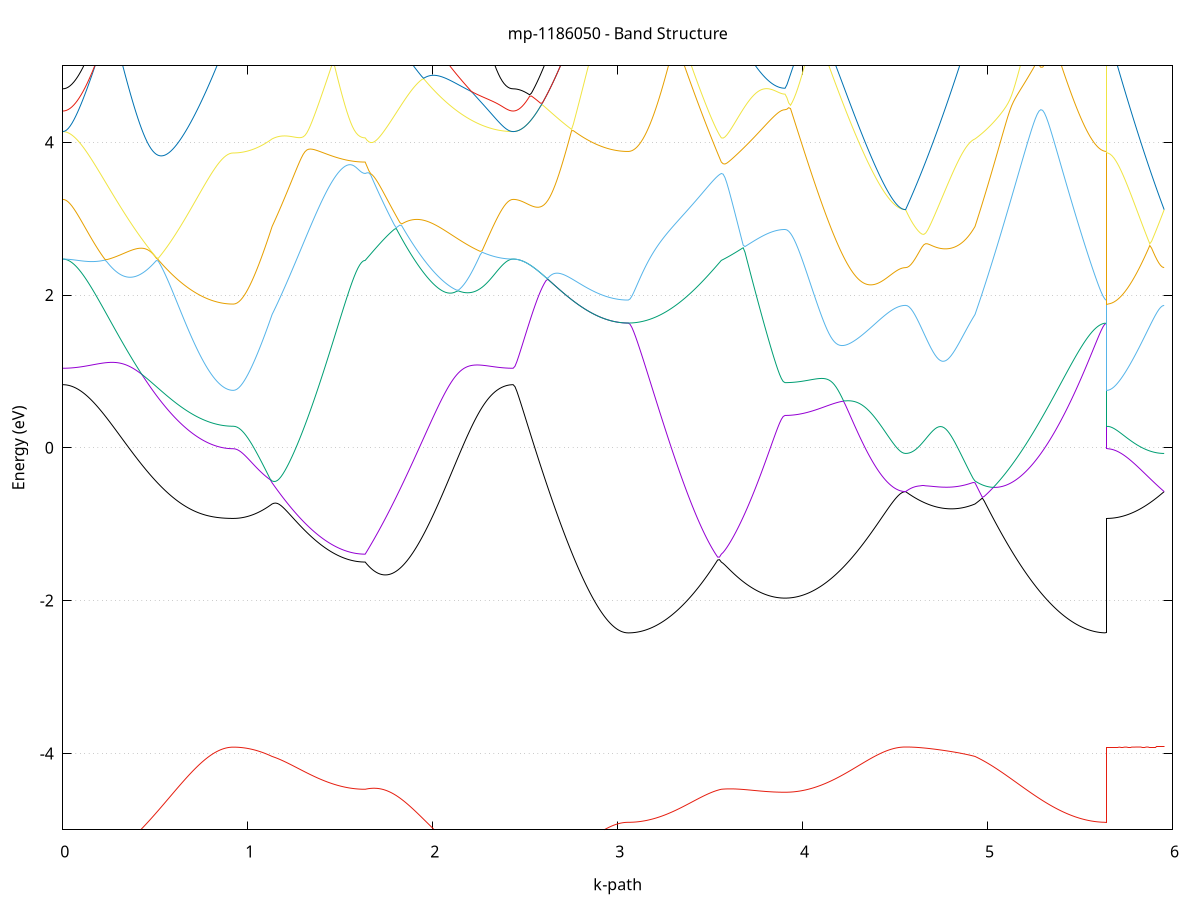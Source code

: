 set title 'mp-1186050 - Band Structure'
set xlabel 'k-path'
set ylabel 'Energy (eV)'
set grid y
set yrange [-5:5]
set terminal png size 800,600
set output 'mp-1186050_bands_gnuplot.png'
plot '-' using 1:2 with lines notitle, '-' using 1:2 with lines notitle, '-' using 1:2 with lines notitle, '-' using 1:2 with lines notitle, '-' using 1:2 with lines notitle, '-' using 1:2 with lines notitle, '-' using 1:2 with lines notitle, '-' using 1:2 with lines notitle, '-' using 1:2 with lines notitle, '-' using 1:2 with lines notitle, '-' using 1:2 with lines notitle, '-' using 1:2 with lines notitle, '-' using 1:2 with lines notitle, '-' using 1:2 with lines notitle, '-' using 1:2 with lines notitle, '-' using 1:2 with lines notitle, '-' using 1:2 with lines notitle, '-' using 1:2 with lines notitle, '-' using 1:2 with lines notitle, '-' using 1:2 with lines notitle, '-' using 1:2 with lines notitle, '-' using 1:2 with lines notitle, '-' using 1:2 with lines notitle, '-' using 1:2 with lines notitle, '-' using 1:2 with lines notitle, '-' using 1:2 with lines notitle, '-' using 1:2 with lines notitle, '-' using 1:2 with lines notitle, '-' using 1:2 with lines notitle, '-' using 1:2 with lines notitle, '-' using 1:2 with lines notitle, '-' using 1:2 with lines notitle, '-' using 1:2 with lines notitle, '-' using 1:2 with lines notitle, '-' using 1:2 with lines notitle, '-' using 1:2 with lines notitle, '-' using 1:2 with lines notitle, '-' using 1:2 with lines notitle, '-' using 1:2 with lines notitle, '-' using 1:2 with lines notitle, '-' using 1:2 with lines notitle, '-' using 1:2 with lines notitle, '-' using 1:2 with lines notitle, '-' using 1:2 with lines notitle, '-' using 1:2 with lines notitle, '-' using 1:2 with lines notitle, '-' using 1:2 with lines notitle, '-' using 1:2 with lines notitle, '-' using 1:2 with lines notitle, '-' using 1:2 with lines notitle, '-' using 1:2 with lines notitle, '-' using 1:2 with lines notitle, '-' using 1:2 with lines notitle, '-' using 1:2 with lines notitle, '-' using 1:2 with lines notitle, '-' using 1:2 with lines notitle, '-' using 1:2 with lines notitle, '-' using 1:2 with lines notitle, '-' using 1:2 with lines notitle, '-' using 1:2 with lines notitle, '-' using 1:2 with lines notitle, '-' using 1:2 with lines notitle, '-' using 1:2 with lines notitle, '-' using 1:2 with lines notitle
0.000000 -24.800992
0.009911 -24.800992
0.019821 -24.800992
0.029732 -24.801092
0.039642 -24.801092
0.049553 -24.801192
0.059464 -24.801192
0.069374 -24.801292
0.079285 -24.801392
0.089195 -24.801392
0.099106 -24.801492
0.109017 -24.801592
0.118927 -24.801692
0.128838 -24.801892
0.138748 -24.801992
0.148659 -24.802092
0.158570 -24.802292
0.168480 -24.802392
0.178391 -24.802592
0.188301 -24.802692
0.198212 -24.802892
0.208123 -24.802992
0.218033 -24.803192
0.227944 -24.803392
0.237854 -24.803592
0.247765 -24.803792
0.257675 -24.803992
0.267586 -24.804092
0.277497 -24.804292
0.287407 -24.804492
0.297318 -24.804692
0.307228 -24.804892
0.317139 -24.805092
0.327050 -24.805292
0.336960 -24.805492
0.346871 -24.805692
0.356781 -24.805992
0.366692 -24.806192
0.376603 -24.806392
0.386513 -24.806592
0.396424 -24.806792
0.406334 -24.806992
0.416245 -24.807192
0.426156 -24.807392
0.436066 -24.807592
0.445977 -24.807792
0.455887 -24.807992
0.465798 -24.808192
0.475709 -24.808392
0.485619 -24.808592
0.495530 -24.808792
0.505440 -24.808992
0.515351 -24.809192
0.525262 -24.809392
0.535172 -24.809592
0.545083 -24.809792
0.554993 -24.809992
0.564904 -24.810092
0.574815 -24.810292
0.584725 -24.810492
0.594636 -24.810692
0.604546 -24.810792
0.614457 -24.810992
0.624368 -24.811092
0.634278 -24.811292
0.644189 -24.811492
0.654099 -24.811592
0.664010 -24.811692
0.673920 -24.811892
0.683831 -24.811992
0.693742 -24.812092
0.703652 -24.812292
0.713563 -24.812392
0.723473 -24.812492
0.733384 -24.812592
0.743295 -24.812692
0.753205 -24.812792
0.763116 -24.812892
0.773026 -24.812992
0.782937 -24.813092
0.792848 -24.813192
0.802758 -24.813192
0.812669 -24.813292
0.822579 -24.813392
0.832490 -24.813392
0.842401 -24.813492
0.852311 -24.813492
0.862222 -24.813592
0.872132 -24.813592
0.882043 -24.813592
0.891954 -24.813592
0.901864 -24.813692
0.911775 -24.813692
0.921685 -24.813692
0.921685 -24.813692
0.931684 -24.813592
0.941682 -24.813592
0.951681 -24.813492
0.961679 -24.813392
0.971677 -24.813292
0.981676 -24.813092
0.991674 -24.812992
1.001672 -24.812792
1.011671 -24.812492
1.021669 -24.812192
1.031668 -24.811992
1.041666 -24.811592
1.051664 -24.811292
1.061663 -24.810892
1.071661 -24.810492
1.081659 -24.810092
1.091658 -24.809592
1.101656 -24.809192
1.111655 -24.808692
1.121653 -24.808092
1.131651 -24.807592
1.131651 -24.807592
1.141519 -24.807192
1.151387 -24.806792
1.161255 -24.806692
1.171123 -24.806592
1.180991 -24.806492
1.190859 -24.806392
1.200727 -24.806292
1.210594 -24.806092
1.220462 -24.805992
1.230330 -24.805792
1.240198 -24.805692
1.250066 -24.805492
1.259934 -24.805292
1.269802 -24.804992
1.279670 -24.804792
1.289537 -24.804592
1.299405 -24.804292
1.309273 -24.803992
1.319141 -24.803792
1.329009 -24.803492
1.338877 -24.803192
1.348745 -24.802792
1.358613 -24.802492
1.368480 -24.802192
1.378348 -24.801792
1.388216 -24.801392
1.398084 -24.801092
1.407952 -24.800692
1.417820 -24.800292
1.427688 -24.799892
1.437555 -24.799392
1.447423 -24.798992
1.457291 -24.798592
1.467159 -24.798092
1.477027 -24.797592
1.486895 -24.797192
1.496763 -24.796692
1.506631 -24.796192
1.516498 -24.795692
1.526366 -24.795192
1.536234 -24.794692
1.546102 -24.794192
1.555970 -24.793692
1.565838 -24.793092
1.575706 -24.792592
1.585574 -24.791992
1.595441 -24.791492
1.605309 -24.790892
1.615177 -24.790392
1.625045 -24.789792
1.634913 -24.789292
1.634913 -24.789292
1.644792 -24.788792
1.654671 -24.788292
1.664550 -24.787792
1.674429 -24.787292
1.684308 -24.786792
1.694187 -24.786392
1.704066 -24.785892
1.713945 -24.785392
1.723824 -24.784792
1.733703 -24.785192
1.743582 -24.785692
1.753461 -24.786192
1.763340 -24.786592
1.773219 -24.787092
1.783098 -24.787492
1.792977 -24.787992
1.802856 -24.788392
1.812735 -24.788892
1.822614 -24.789292
1.832493 -24.789692
1.842372 -24.790092
1.852251 -24.790592
1.862130 -24.790992
1.872009 -24.791392
1.881888 -24.791692
1.891767 -24.792092
1.901646 -24.792492
1.911525 -24.792892
1.921404 -24.793192
1.931283 -24.793592
1.941162 -24.793892
1.951041 -24.794192
1.960920 -24.794492
1.970799 -24.794892
1.980678 -24.795192
1.990557 -24.795492
2.000436 -24.795692
2.010315 -24.795992
2.020194 -24.796292
2.030073 -24.796592
2.039952 -24.796792
2.049831 -24.797092
2.059710 -24.797292
2.069589 -24.797492
2.079468 -24.797692
2.089347 -24.797992
2.099226 -24.798192
2.109105 -24.798392
2.118984 -24.798492
2.128863 -24.798692
2.138742 -24.798892
2.148621 -24.798992
2.158500 -24.799192
2.168379 -24.799392
2.178258 -24.799492
2.188137 -24.799592
2.198016 -24.799692
2.207895 -24.799892
2.217774 -24.799992
2.227652 -24.800092
2.237531 -24.800192
2.247410 -24.800292
2.257289 -24.800392
2.267168 -24.800392
2.277047 -24.800492
2.286926 -24.800592
2.296805 -24.800592
2.306684 -24.800692
2.316563 -24.800692
2.326442 -24.800792
2.336321 -24.800792
2.346200 -24.800892
2.356079 -24.800892
2.365958 -24.800892
2.375837 -24.800992
2.385716 -24.800992
2.395595 -24.800992
2.405474 -24.800992
2.415353 -24.800992
2.425232 -24.800992
2.435111 -24.800992
2.435111 -24.800992
2.444986 -24.800992
2.454861 -24.800992
2.464737 -24.800992
2.474612 -24.801092
2.484487 -24.801092
2.494362 -24.801092
2.504237 -24.801092
2.514112 -24.801092
2.523987 -24.801092
2.533862 -24.801192
2.543737 -24.801192
2.553612 -24.801192
2.563487 -24.801292
2.573362 -24.801292
2.583237 -24.801292
2.593113 -24.801392
2.602988 -24.801392
2.612863 -24.801492
2.622738 -24.801492
2.632613 -24.801492
2.642488 -24.801592
2.652363 -24.801592
2.662238 -24.801692
2.672113 -24.801692
2.681988 -24.801792
2.691863 -24.801792
2.701738 -24.801892
2.711613 -24.801992
2.721488 -24.801992
2.731364 -24.802092
2.741239 -24.802092
2.751114 -24.802192
2.760989 -24.802192
2.770864 -24.802292
2.780739 -24.802292
2.790614 -24.802392
2.800489 -24.802392
2.810364 -24.802492
2.820239 -24.802492
2.830114 -24.802592
2.839989 -24.802592
2.849864 -24.802692
2.859739 -24.802692
2.869615 -24.802792
2.879490 -24.802792
2.889365 -24.802792
2.899240 -24.802892
2.909115 -24.802892
2.918990 -24.802992
2.928865 -24.802992
2.938740 -24.802992
2.948615 -24.803092
2.958490 -24.803092
2.968365 -24.803092
2.978240 -24.803092
2.988115 -24.803092
2.997990 -24.803192
3.007866 -24.803192
3.017741 -24.803192
3.027616 -24.803192
3.037491 -24.803192
3.047366 -24.803192
3.057241 -24.803192
3.057241 -24.803192
3.067109 -24.803192
3.076977 -24.803192
3.086845 -24.803192
3.096712 -24.803092
3.106580 -24.803092
3.116448 -24.802992
3.126316 -24.802892
3.136184 -24.802792
3.146052 -24.802692
3.155920 -24.802592
3.165788 -24.802492
3.175655 -24.802392
3.185523 -24.802192
3.195391 -24.802092
3.205259 -24.801892
3.215127 -24.801692
3.224995 -24.801492
3.234863 -24.801292
3.244731 -24.801092
3.254598 -24.800892
3.264466 -24.800592
3.274334 -24.800392
3.284202 -24.800092
3.294070 -24.799892
3.303938 -24.799592
3.313806 -24.799292
3.323674 -24.798992
3.333541 -24.798692
3.343409 -24.798392
3.353277 -24.797992
3.363145 -24.797692
3.373013 -24.797292
3.382881 -24.796992
3.392749 -24.796592
3.402617 -24.796192
3.412484 -24.795792
3.422352 -24.795492
3.432220 -24.795092
3.442088 -24.794592
3.451956 -24.794192
3.461824 -24.793792
3.471692 -24.793392
3.481559 -24.792892
3.491427 -24.792492
3.501295 -24.792092
3.511163 -24.791592
3.521031 -24.791192
3.530899 -24.790692
3.540767 -24.790192
3.550635 -24.789792
3.560503 -24.789292
3.560503 -24.789292
3.570350 -24.789092
3.580198 -24.788892
3.590046 -24.788692
3.599894 -24.788392
3.609742 -24.788192
3.619590 -24.787992
3.629438 -24.787792
3.639286 -24.787692
3.649134 -24.787492
3.658982 -24.787392
3.668830 -24.787292
3.678678 -24.787192
3.688526 -24.787092
3.698374 -24.787092
3.708222 -24.786992
3.718070 -24.786992
3.727918 -24.786992
3.737766 -24.786992
3.747614 -24.787092
3.757462 -24.787092
3.767310 -24.787092
3.777158 -24.787192
3.787006 -24.787192
3.796854 -24.787292
3.806702 -24.787292
3.816550 -24.787392
3.826398 -24.787392
3.836246 -24.787492
3.846094 -24.787492
3.855942 -24.787492
3.865790 -24.787592
3.875638 -24.787592
3.885486 -24.787592
3.895334 -24.787592
3.905182 -24.787592
3.905182 -24.787592
3.915057 -24.787692
3.924932 -24.787892
3.934806 -24.788092
3.944681 -24.788492
3.954556 -24.788992
3.964430 -24.789392
3.974305 -24.789992
3.984180 -24.790492
3.994055 -24.791092
4.003929 -24.791692
4.013804 -24.792292
4.023679 -24.792892
4.033553 -24.793492
4.043428 -24.794092
4.053303 -24.794692
4.063177 -24.795392
4.073052 -24.795992
4.082927 -24.796592
4.092802 -24.797192
4.102676 -24.797792
4.112551 -24.798392
4.122426 -24.798992
4.132300 -24.799592
4.142175 -24.800192
4.152050 -24.800792
4.161924 -24.801292
4.171799 -24.801892
4.181674 -24.802492
4.191548 -24.802992
4.201423 -24.803492
4.211298 -24.804092
4.221173 -24.804592
4.231047 -24.805092
4.240922 -24.805592
4.250797 -24.805992
4.260671 -24.806492
4.270546 -24.806992
4.280421 -24.807392
4.290295 -24.807792
4.300170 -24.808192
4.310045 -24.808692
4.319920 -24.808992
4.329794 -24.809392
4.339669 -24.809792
4.349544 -24.810092
4.359418 -24.810492
4.369293 -24.810792
4.379168 -24.811092
4.389042 -24.811392
4.398917 -24.811592
4.408792 -24.811892
4.418667 -24.812092
4.428541 -24.812392
4.438416 -24.812592
4.448291 -24.812792
4.458165 -24.812892
4.468040 -24.813092
4.477915 -24.813192
4.487789 -24.813392
4.497664 -24.813492
4.507539 -24.813592
4.517413 -24.813692
4.527288 -24.813692
4.537163 -24.813792
4.547038 -24.813792
4.556912 -24.813792
4.556912 -24.813792
4.566788 -24.813792
4.576665 -24.813792
4.586541 -24.813792
4.596417 -24.813692
4.606293 -24.813692
4.616170 -24.813692
4.626046 -24.813592
4.635922 -24.813592
4.645798 -24.813492
4.655674 -24.813392
4.665551 -24.813392
4.675427 -24.813292
4.685303 -24.813192
4.695179 -24.813092
4.705055 -24.812992
4.714932 -24.812792
4.724808 -24.812692
4.734684 -24.812492
4.744560 -24.812392
4.754436 -24.812192
4.764313 -24.811992
4.774189 -24.811892
4.784065 -24.811692
4.793941 -24.811492
4.803818 -24.811192
4.813694 -24.810992
4.823570 -24.810792
4.833446 -24.810492
4.843322 -24.810292
4.853199 -24.809992
4.863075 -24.809692
4.872951 -24.809392
4.882827 -24.809192
4.892703 -24.808892
4.902580 -24.808492
4.912456 -24.808192
4.922332 -24.807892
4.932208 -24.807592
4.932208 -24.807592
4.942093 -24.806992
4.951978 -24.806792
4.961863 -24.806692
4.971748 -24.806692
4.981633 -24.806592
4.991518 -24.806592
5.001403 -24.806492
5.011288 -24.806492
5.021173 -24.806392
5.031058 -24.806292
5.040943 -24.806292
5.050828 -24.806192
5.060713 -24.806192
5.070598 -24.806092
5.080483 -24.805992
5.090368 -24.805992
5.100253 -24.805892
5.110138 -24.805792
5.120023 -24.805792
5.129908 -24.805692
5.139793 -24.805592
5.149678 -24.805592
5.159563 -24.805492
5.169448 -24.805392
5.179333 -24.805392
5.189218 -24.805292
5.199103 -24.805192
5.208988 -24.805192
5.218873 -24.805092
5.228758 -24.804992
5.238643 -24.804992
5.248528 -24.804892
5.258413 -24.804792
5.268298 -24.804692
5.278183 -24.804692
5.288068 -24.804592
5.297953 -24.804492
5.307838 -24.804492
5.317723 -24.804392
5.327608 -24.804392
5.337493 -24.804292
5.347378 -24.804192
5.357263 -24.804192
5.367148 -24.804092
5.377033 -24.804092
5.386918 -24.803992
5.396803 -24.803892
5.406688 -24.803892
5.416573 -24.803792
5.426458 -24.803792
5.436343 -24.803692
5.446228 -24.803692
5.456113 -24.803592
5.465998 -24.803592
5.475883 -24.803592
5.485768 -24.803492
5.495653 -24.803492
5.505538 -24.803392
5.515423 -24.803392
5.525308 -24.803392
5.535193 -24.803392
5.545078 -24.803292
5.554963 -24.803292
5.564848 -24.803292
5.574733 -24.803292
5.584618 -24.803292
5.594503 -24.803192
5.604388 -24.803192
5.614273 -24.803192
5.624158 -24.803192
5.634043 -24.803192
5.643928 -24.803192
5.643928 -24.813692
5.653648 -24.813692
5.663369 -24.813692
5.673090 -24.813692
5.682811 -24.813692
5.692531 -24.813692
5.702252 -24.813692
5.711973 -24.813692
5.721694 -24.813692
5.731415 -24.813692
5.741135 -24.813692
5.750856 -24.813692
5.760577 -24.813692
5.770298 -24.813692
5.780018 -24.813692
5.789739 -24.813692
5.799460 -24.813692
5.809181 -24.813692
5.818902 -24.813692
5.828622 -24.813692
5.838343 -24.813792
5.848064 -24.813792
5.857785 -24.813792
5.867505 -24.813792
5.877226 -24.813792
5.886947 -24.813792
5.896668 -24.813792
5.906388 -24.813792
5.916109 -24.813792
5.925830 -24.813792
5.935551 -24.813792
5.945272 -24.813792
5.954992 -24.813792
e
0.000000 -24.800992
0.009911 -24.800992
0.019821 -24.800992
0.029732 -24.800892
0.039642 -24.800792
0.049553 -24.800692
0.059464 -24.800592
0.069374 -24.800392
0.079285 -24.800192
0.089195 -24.799992
0.099106 -24.799692
0.109017 -24.799492
0.118927 -24.799192
0.128838 -24.798792
0.138748 -24.798492
0.148659 -24.798092
0.158570 -24.797692
0.168480 -24.797292
0.178391 -24.796892
0.188301 -24.796392
0.198212 -24.795992
0.208123 -24.795492
0.218033 -24.794992
0.227944 -24.794392
0.237854 -24.793892
0.247765 -24.793292
0.257675 -24.792692
0.267586 -24.792092
0.277497 -24.791492
0.287407 -24.790792
0.297318 -24.790192
0.307228 -24.789492
0.317139 -24.788792
0.327050 -24.788092
0.336960 -24.787392
0.346871 -24.786692
0.356781 -24.785992
0.366692 -24.785292
0.376603 -24.784492
0.386513 -24.783792
0.396424 -24.782992
0.406334 -24.782192
0.416245 -24.781492
0.426156 -24.780892
0.436066 -24.781692
0.445977 -24.782492
0.455887 -24.783292
0.465798 -24.784092
0.475709 -24.784892
0.485619 -24.785692
0.495530 -24.786492
0.505440 -24.787292
0.515351 -24.787992
0.525262 -24.788792
0.535172 -24.789592
0.545083 -24.790392
0.554993 -24.791092
0.564904 -24.791892
0.574815 -24.792592
0.584725 -24.793392
0.594636 -24.794092
0.604546 -24.794792
0.614457 -24.795492
0.624368 -24.796192
0.634278 -24.796792
0.644189 -24.797492
0.654099 -24.798092
0.664010 -24.798792
0.673920 -24.799392
0.683831 -24.799992
0.693742 -24.800492
0.703652 -24.801092
0.713563 -24.801592
0.723473 -24.802092
0.733384 -24.802592
0.743295 -24.803092
0.753205 -24.803492
0.763116 -24.803892
0.773026 -24.804292
0.782937 -24.804692
0.792848 -24.805092
0.802758 -24.805392
0.812669 -24.805692
0.822579 -24.805992
0.832490 -24.806192
0.842401 -24.806492
0.852311 -24.806692
0.862222 -24.806792
0.872132 -24.806992
0.882043 -24.807092
0.891954 -24.807192
0.901864 -24.807292
0.911775 -24.807292
0.921685 -24.807292
0.921685 -24.807292
0.931684 -24.807292
0.941682 -24.807292
0.951681 -24.807292
0.961679 -24.807292
0.971677 -24.807292
0.981676 -24.807292
0.991674 -24.807292
1.001672 -24.807292
1.011671 -24.807192
1.021669 -24.807192
1.031668 -24.807192
1.041666 -24.807192
1.051664 -24.807092
1.061663 -24.807092
1.071661 -24.807092
1.081659 -24.806992
1.091658 -24.806992
1.101656 -24.806992
1.111655 -24.806892
1.121653 -24.806892
1.131651 -24.806792
1.131651 -24.806792
1.141519 -24.806792
1.151387 -24.806792
1.161255 -24.806392
1.171123 -24.805892
1.180991 -24.805492
1.190859 -24.804992
1.200727 -24.804492
1.210594 -24.804092
1.220462 -24.803592
1.230330 -24.803092
1.240198 -24.802592
1.250066 -24.801992
1.259934 -24.801492
1.269802 -24.800892
1.279670 -24.800392
1.289537 -24.799792
1.299405 -24.799192
1.309273 -24.798692
1.319141 -24.798092
1.329009 -24.797492
1.338877 -24.796892
1.348745 -24.796292
1.358613 -24.795692
1.368480 -24.794992
1.378348 -24.794392
1.388216 -24.793792
1.398084 -24.793092
1.407952 -24.792492
1.417820 -24.791792
1.427688 -24.791192
1.437555 -24.790592
1.447423 -24.789892
1.457291 -24.789292
1.467159 -24.788592
1.477027 -24.787992
1.486895 -24.787292
1.496763 -24.786692
1.506631 -24.785992
1.516498 -24.785392
1.526366 -24.784792
1.536234 -24.784192
1.546102 -24.783892
1.555970 -24.784492
1.565838 -24.785092
1.575706 -24.785692
1.585574 -24.786292
1.595441 -24.786892
1.605309 -24.787492
1.615177 -24.788092
1.625045 -24.788592
1.634913 -24.789192
1.634913 -24.789192
1.644792 -24.788692
1.654671 -24.788192
1.664550 -24.787692
1.674429 -24.787192
1.684308 -24.786692
1.694187 -24.786092
1.704066 -24.785592
1.713945 -24.785092
1.723824 -24.784692
1.733703 -24.784292
1.743582 -24.783792
1.753461 -24.783292
1.763340 -24.782792
1.773219 -24.782292
1.783098 -24.781792
1.792977 -24.781292
1.802856 -24.780892
1.812735 -24.781392
1.822614 -24.781892
1.832493 -24.782392
1.842372 -24.782892
1.852251 -24.783392
1.862130 -24.783892
1.872009 -24.784392
1.881888 -24.784892
1.891767 -24.785392
1.901646 -24.785892
1.911525 -24.786392
1.921404 -24.786792
1.931283 -24.787292
1.941162 -24.787792
1.951041 -24.788192
1.960920 -24.788692
1.970799 -24.789092
1.980678 -24.789592
1.990557 -24.789992
2.000436 -24.790492
2.010315 -24.790892
2.020194 -24.791292
2.030073 -24.791692
2.039952 -24.792192
2.049831 -24.792592
2.059710 -24.792992
2.069589 -24.793392
2.079468 -24.793692
2.089347 -24.794092
2.099226 -24.794492
2.109105 -24.794792
2.118984 -24.795192
2.128863 -24.795492
2.138742 -24.795892
2.148621 -24.796192
2.158500 -24.796492
2.168379 -24.796792
2.178258 -24.797092
2.188137 -24.797392
2.198016 -24.797692
2.207895 -24.797892
2.217774 -24.798192
2.227652 -24.798392
2.237531 -24.798692
2.247410 -24.798892
2.257289 -24.799092
2.267168 -24.799292
2.277047 -24.799492
2.286926 -24.799692
2.296805 -24.799892
2.306684 -24.799992
2.316563 -24.800192
2.326442 -24.800292
2.336321 -24.800392
2.346200 -24.800492
2.356079 -24.800592
2.365958 -24.800692
2.375837 -24.800792
2.385716 -24.800892
2.395595 -24.800892
2.405474 -24.800992
2.415353 -24.800992
2.425232 -24.800992
2.435111 -24.800992
2.435111 -24.800992
2.444986 -24.800992
2.454861 -24.800992
2.464737 -24.800992
2.474612 -24.801092
2.484487 -24.801092
2.494362 -24.801092
2.504237 -24.801092
2.514112 -24.801092
2.523987 -24.801092
2.533862 -24.801192
2.543737 -24.801192
2.553612 -24.801192
2.563487 -24.801292
2.573362 -24.801292
2.583237 -24.801292
2.593113 -24.801392
2.602988 -24.801392
2.612863 -24.801492
2.622738 -24.801492
2.632613 -24.801492
2.642488 -24.801592
2.652363 -24.801592
2.662238 -24.801692
2.672113 -24.801692
2.681988 -24.801792
2.691863 -24.801792
2.701738 -24.801892
2.711613 -24.801992
2.721488 -24.801992
2.731364 -24.802092
2.741239 -24.802092
2.751114 -24.802192
2.760989 -24.802192
2.770864 -24.802292
2.780739 -24.802292
2.790614 -24.802392
2.800489 -24.802392
2.810364 -24.802492
2.820239 -24.802492
2.830114 -24.802592
2.839989 -24.802592
2.849864 -24.802692
2.859739 -24.802692
2.869615 -24.802792
2.879490 -24.802792
2.889365 -24.802792
2.899240 -24.802892
2.909115 -24.802892
2.918990 -24.802992
2.928865 -24.802992
2.938740 -24.802992
2.948615 -24.803092
2.958490 -24.803092
2.968365 -24.803092
2.978240 -24.803092
2.988115 -24.803092
2.997990 -24.803192
3.007866 -24.803192
3.017741 -24.803192
3.027616 -24.803192
3.037491 -24.803192
3.047366 -24.803192
3.057241 -24.803192
3.057241 -24.803192
3.067109 -24.803192
3.076977 -24.803192
3.086845 -24.803192
3.096712 -24.803092
3.106580 -24.803092
3.116448 -24.802992
3.126316 -24.802892
3.136184 -24.802792
3.146052 -24.802692
3.155920 -24.802592
3.165788 -24.802492
3.175655 -24.802292
3.185523 -24.802192
3.195391 -24.801992
3.205259 -24.801892
3.215127 -24.801692
3.224995 -24.801492
3.234863 -24.801292
3.244731 -24.801092
3.254598 -24.800792
3.264466 -24.800592
3.274334 -24.800292
3.284202 -24.800092
3.294070 -24.799792
3.303938 -24.799492
3.313806 -24.799192
3.323674 -24.798892
3.333541 -24.798592
3.343409 -24.798292
3.353277 -24.797992
3.363145 -24.797592
3.373013 -24.797292
3.382881 -24.796892
3.392749 -24.796592
3.402617 -24.796192
3.412484 -24.795792
3.422352 -24.795392
3.432220 -24.794992
3.442088 -24.794592
3.451956 -24.794192
3.461824 -24.793792
3.471692 -24.793392
3.481559 -24.792892
3.491427 -24.792492
3.501295 -24.791992
3.511163 -24.791592
3.521031 -24.791092
3.530899 -24.790592
3.540767 -24.790092
3.550635 -24.789692
3.560503 -24.789192
3.560503 -24.789192
3.570350 -24.788992
3.580198 -24.788792
3.590046 -24.788592
3.599894 -24.788392
3.609742 -24.788192
3.619590 -24.787992
3.629438 -24.787792
3.639286 -24.787592
3.649134 -24.787292
3.658982 -24.787092
3.668830 -24.786892
3.678678 -24.786692
3.688526 -24.786392
3.698374 -24.786192
3.708222 -24.785992
3.718070 -24.785692
3.727918 -24.785492
3.737766 -24.785192
3.747614 -24.784992
3.757462 -24.784792
3.767310 -24.784492
3.777158 -24.784292
3.787006 -24.784092
3.796854 -24.783792
3.806702 -24.783592
3.816550 -24.783292
3.826398 -24.783092
3.836246 -24.782892
3.846094 -24.782692
3.855942 -24.782492
3.865790 -24.782292
3.875638 -24.782092
3.885486 -24.781892
3.895334 -24.781792
3.905182 -24.781792
3.905182 -24.781792
3.915057 -24.782192
3.924932 -24.782792
3.934806 -24.783392
3.944681 -24.783992
3.954556 -24.784592
3.964430 -24.785192
3.974305 -24.785792
3.984180 -24.786392
3.994055 -24.786992
4.003929 -24.787592
4.013804 -24.788192
4.023679 -24.788792
4.033553 -24.789292
4.043428 -24.789892
4.053303 -24.790492
4.063177 -24.791092
4.073052 -24.791592
4.082927 -24.792192
4.092802 -24.792692
4.102676 -24.793292
4.112551 -24.793792
4.122426 -24.794392
4.132300 -24.794892
4.142175 -24.795392
4.152050 -24.795892
4.161924 -24.796392
4.171799 -24.796892
4.181674 -24.797392
4.191548 -24.797892
4.201423 -24.798292
4.211298 -24.798792
4.221173 -24.799192
4.231047 -24.799692
4.240922 -24.800092
4.250797 -24.800492
4.260671 -24.800892
4.270546 -24.801292
4.280421 -24.801692
4.290295 -24.802092
4.300170 -24.802392
4.310045 -24.802792
4.319920 -24.803092
4.329794 -24.803392
4.339669 -24.803692
4.349544 -24.803992
4.359418 -24.804292
4.369293 -24.804592
4.379168 -24.804892
4.389042 -24.805092
4.398917 -24.805292
4.408792 -24.805592
4.418667 -24.805792
4.428541 -24.805992
4.438416 -24.806092
4.448291 -24.806292
4.458165 -24.806492
4.468040 -24.806592
4.477915 -24.806692
4.487789 -24.806792
4.497664 -24.806892
4.507539 -24.806992
4.517413 -24.807092
4.527288 -24.807092
4.537163 -24.807192
4.547038 -24.807192
4.556912 -24.807192
4.556912 -24.807192
4.566788 -24.807192
4.576665 -24.807192
4.586541 -24.807192
4.596417 -24.807192
4.606293 -24.807092
4.616170 -24.807092
4.626046 -24.807092
4.635922 -24.807092
4.645798 -24.807092
4.655674 -24.807092
4.665551 -24.806992
4.675427 -24.806992
4.685303 -24.806992
4.695179 -24.806992
4.705055 -24.806992
4.714932 -24.806892
4.724808 -24.806892
4.734684 -24.806892
4.744560 -24.806892
4.754436 -24.806892
4.764313 -24.806892
4.774189 -24.806792
4.784065 -24.806792
4.793941 -24.806792
4.803818 -24.806792
4.813694 -24.806792
4.823570 -24.806792
4.833446 -24.806792
4.843322 -24.806792
4.853199 -24.806792
4.863075 -24.806792
4.872951 -24.806792
4.882827 -24.806792
4.892703 -24.806792
4.902580 -24.806892
4.912456 -24.806892
4.922332 -24.806892
4.932208 -24.806792
4.932208 -24.806792
4.942093 -24.806792
4.951978 -24.806392
4.961863 -24.805792
4.971748 -24.805192
4.981633 -24.804592
4.991518 -24.803892
5.001403 -24.803192
5.011288 -24.802492
5.021173 -24.801792
5.031058 -24.801092
5.040943 -24.800392
5.050828 -24.799592
5.060713 -24.798792
5.070598 -24.797992
5.080483 -24.797292
5.090368 -24.796392
5.100253 -24.795592
5.110138 -24.794792
5.120023 -24.793992
5.129908 -24.793092
5.139793 -24.792292
5.149678 -24.791392
5.159563 -24.790492
5.169448 -24.789692
5.179333 -24.788792
5.189218 -24.787892
5.199103 -24.787092
5.208988 -24.786192
5.218873 -24.785292
5.228758 -24.784392
5.238643 -24.783992
5.248528 -24.784792
5.258413 -24.785592
5.268298 -24.786392
5.278183 -24.787092
5.288068 -24.787892
5.297953 -24.788592
5.307838 -24.789392
5.317723 -24.790092
5.327608 -24.790792
5.337493 -24.791492
5.347378 -24.792192
5.357263 -24.792792
5.367148 -24.793492
5.377033 -24.794092
5.386918 -24.794692
5.396803 -24.795292
5.406688 -24.795892
5.416573 -24.796492
5.426458 -24.796992
5.436343 -24.797592
5.446228 -24.798092
5.456113 -24.798592
5.465998 -24.798992
5.475883 -24.799492
5.485768 -24.799892
5.495653 -24.800292
5.505538 -24.800592
5.515423 -24.800992
5.525308 -24.801292
5.535193 -24.801592
5.545078 -24.801892
5.554963 -24.802092
5.564848 -24.802392
5.574733 -24.802592
5.584618 -24.802692
5.594503 -24.802892
5.604388 -24.802992
5.614273 -24.803092
5.624158 -24.803192
5.634043 -24.803192
5.643928 -24.803192
5.643928 -24.807292
5.653648 -24.807292
5.663369 -24.807292
5.673090 -24.807292
5.682811 -24.807292
5.692531 -24.807292
5.702252 -24.807292
5.711973 -24.807292
5.721694 -24.807292
5.731415 -24.807292
5.741135 -24.807292
5.750856 -24.807292
5.760577 -24.807292
5.770298 -24.807292
5.780018 -24.807292
5.789739 -24.807292
5.799460 -24.807292
5.809181 -24.807192
5.818902 -24.807192
5.828622 -24.807192
5.838343 -24.807192
5.848064 -24.807192
5.857785 -24.807192
5.867505 -24.807192
5.877226 -24.807192
5.886947 -24.807192
5.896668 -24.807192
5.906388 -24.807192
5.916109 -24.807192
5.925830 -24.807192
5.935551 -24.807192
5.945272 -24.807192
5.954992 -24.807192
e
0.000000 -24.783692
0.009911 -24.783692
0.019821 -24.783692
0.029732 -24.783592
0.039642 -24.783592
0.049553 -24.783492
0.059464 -24.783492
0.069374 -24.783392
0.079285 -24.783292
0.089195 -24.783192
0.099106 -24.782992
0.109017 -24.782892
0.118927 -24.782792
0.128838 -24.782592
0.138748 -24.782392
0.148659 -24.782292
0.158570 -24.782092
0.168480 -24.781892
0.178391 -24.781692
0.188301 -24.781492
0.198212 -24.781192
0.208123 -24.780992
0.218033 -24.780792
0.227944 -24.780492
0.237854 -24.780292
0.247765 -24.779992
0.257675 -24.779692
0.267586 -24.779492
0.277497 -24.779192
0.287407 -24.778892
0.297318 -24.778592
0.307228 -24.778292
0.317139 -24.777992
0.327050 -24.777692
0.336960 -24.777392
0.346871 -24.777092
0.356781 -24.776792
0.366692 -24.776392
0.376603 -24.777092
0.386513 -24.777792
0.396424 -24.778592
0.406334 -24.779392
0.416245 -24.780092
0.426156 -24.780692
0.436066 -24.779892
0.445977 -24.779192
0.455887 -24.778392
0.465798 -24.777592
0.475709 -24.776792
0.485619 -24.775992
0.495530 -24.775292
0.505440 -24.774492
0.515351 -24.773692
0.525262 -24.772892
0.535172 -24.772192
0.545083 -24.771392
0.554993 -24.770692
0.564904 -24.769992
0.574815 -24.769192
0.584725 -24.768792
0.594636 -24.768392
0.604546 -24.768092
0.614457 -24.767692
0.624368 -24.767392
0.634278 -24.766992
0.644189 -24.766892
0.654099 -24.767092
0.664010 -24.767192
0.673920 -24.767392
0.683831 -24.767492
0.693742 -24.767592
0.703652 -24.767792
0.713563 -24.767892
0.723473 -24.767992
0.733384 -24.768092
0.743295 -24.768192
0.753205 -24.768292
0.763116 -24.768392
0.773026 -24.768492
0.782937 -24.768592
0.792848 -24.768692
0.802758 -24.768792
0.812669 -24.768792
0.822579 -24.768892
0.832490 -24.768992
0.842401 -24.768992
0.852311 -24.769092
0.862222 -24.769092
0.872132 -24.769092
0.882043 -24.769192
0.891954 -24.769192
0.901864 -24.769192
0.911775 -24.769192
0.921685 -24.769192
0.921685 -24.769192
0.931684 -24.769192
0.941682 -24.769192
0.951681 -24.769192
0.961679 -24.769192
0.971677 -24.769192
0.981676 -24.769192
0.991674 -24.769192
1.001672 -24.769192
1.011671 -24.769192
1.021669 -24.769092
1.031668 -24.769092
1.041666 -24.769092
1.051664 -24.769092
1.061663 -24.769092
1.071661 -24.769092
1.081659 -24.768992
1.091658 -24.768992
1.101656 -24.768992
1.111655 -24.768992
1.121653 -24.768892
1.131651 -24.768892
1.131651 -24.768892
1.141519 -24.768892
1.151387 -24.768892
1.161255 -24.768892
1.171123 -24.768792
1.180991 -24.768792
1.190859 -24.768792
1.200727 -24.768692
1.210594 -24.768692
1.220462 -24.768592
1.230330 -24.768592
1.240198 -24.768592
1.250066 -24.768492
1.259934 -24.768492
1.269802 -24.768392
1.279670 -24.768392
1.289537 -24.768592
1.299405 -24.769092
1.309273 -24.769692
1.319141 -24.770192
1.329009 -24.770792
1.338877 -24.771392
1.348745 -24.771892
1.358613 -24.772492
1.368480 -24.773092
1.378348 -24.773692
1.388216 -24.774192
1.398084 -24.774792
1.407952 -24.775392
1.417820 -24.775992
1.427688 -24.776592
1.437555 -24.777192
1.447423 -24.777792
1.457291 -24.778392
1.467159 -24.778992
1.477027 -24.779692
1.486895 -24.780292
1.496763 -24.780892
1.506631 -24.781492
1.516498 -24.782092
1.526366 -24.782692
1.536234 -24.783292
1.546102 -24.783592
1.555970 -24.782992
1.565838 -24.782492
1.575706 -24.781992
1.585574 -24.781492
1.595441 -24.781092
1.605309 -24.780692
1.615177 -24.780392
1.625045 -24.780192
1.634913 -24.780192
1.634913 -24.780192
1.644792 -24.780692
1.654671 -24.781192
1.664550 -24.781692
1.674429 -24.782192
1.684308 -24.782692
1.694187 -24.783192
1.704066 -24.783692
1.713945 -24.784192
1.723824 -24.784592
1.733703 -24.784092
1.743582 -24.783492
1.753461 -24.782992
1.763340 -24.782492
1.773219 -24.781992
1.783098 -24.781392
1.792977 -24.780892
1.802856 -24.780792
1.812735 -24.780292
1.822614 -24.779792
1.832493 -24.779292
1.842372 -24.778792
1.852251 -24.778292
1.862130 -24.777792
1.872009 -24.777292
1.881888 -24.776792
1.891767 -24.776292
1.901646 -24.775792
1.911525 -24.775292
1.921404 -24.774792
1.931283 -24.774292
1.941162 -24.773892
1.951041 -24.773392
1.960920 -24.772892
1.970799 -24.772492
1.980678 -24.772892
1.990557 -24.773292
2.000436 -24.773592
2.010315 -24.773992
2.020194 -24.774292
2.030073 -24.774692
2.039952 -24.775092
2.049831 -24.775392
2.059710 -24.775792
2.069589 -24.776092
2.079468 -24.776392
2.089347 -24.776792
2.099226 -24.777092
2.109105 -24.777492
2.118984 -24.777792
2.128863 -24.778092
2.138742 -24.778392
2.148621 -24.778692
2.158500 -24.778992
2.168379 -24.779292
2.178258 -24.779592
2.188137 -24.779892
2.198016 -24.780192
2.207895 -24.780392
2.217774 -24.780692
2.227652 -24.780892
2.237531 -24.781192
2.247410 -24.781392
2.257289 -24.781592
2.267168 -24.781792
2.277047 -24.781992
2.286926 -24.782192
2.296805 -24.782392
2.306684 -24.782592
2.316563 -24.782792
2.326442 -24.782892
2.336321 -24.782992
2.346200 -24.783192
2.356079 -24.783292
2.365958 -24.783392
2.375837 -24.783492
2.385716 -24.783492
2.395595 -24.783592
2.405474 -24.783592
2.415353 -24.783692
2.425232 -24.783692
2.435111 -24.783692
2.435111 -24.783692
2.444986 -24.783692
2.454861 -24.783692
2.464737 -24.783592
2.474612 -24.783592
2.484487 -24.783492
2.494362 -24.783392
2.504237 -24.783392
2.514112 -24.783192
2.523987 -24.783092
2.533862 -24.782992
2.543737 -24.782892
2.553612 -24.782692
2.563487 -24.782492
2.573362 -24.782392
2.583237 -24.782192
2.593113 -24.781992
2.602988 -24.781692
2.612863 -24.781492
2.622738 -24.781292
2.632613 -24.780992
2.642488 -24.780692
2.652363 -24.780492
2.662238 -24.780192
2.672113 -24.779892
2.681988 -24.779592
2.691863 -24.779192
2.701738 -24.778892
2.711613 -24.778592
2.721488 -24.778192
2.731364 -24.777892
2.741239 -24.777492
2.751114 -24.777092
2.760989 -24.776692
2.770864 -24.776392
2.780739 -24.775992
2.790614 -24.775592
2.800489 -24.775192
2.810364 -24.774792
2.820239 -24.774392
2.830114 -24.773892
2.839989 -24.773492
2.849864 -24.773092
2.859739 -24.772692
2.869615 -24.772292
2.879490 -24.771892
2.889365 -24.771492
2.899240 -24.771092
2.909115 -24.770692
2.918990 -24.770292
2.928865 -24.769892
2.938740 -24.769592
2.948615 -24.769192
2.958490 -24.768892
2.968365 -24.768592
2.978240 -24.768292
2.988115 -24.767992
2.997990 -24.767792
3.007866 -24.767592
3.017741 -24.767392
3.027616 -24.767292
3.037491 -24.767192
3.047366 -24.767092
3.057241 -24.767092
3.057241 -24.767092
3.067109 -24.767092
3.076977 -24.767092
3.086845 -24.767092
3.096712 -24.767092
3.106580 -24.767092
3.116448 -24.767092
3.126316 -24.767192
3.136184 -24.767192
3.146052 -24.767192
3.155920 -24.767192
3.165788 -24.767192
3.175655 -24.767192
3.185523 -24.767192
3.195391 -24.767192
3.205259 -24.767192
3.215127 -24.767192
3.224995 -24.767192
3.234863 -24.767292
3.244731 -24.767292
3.254598 -24.767292
3.264466 -24.767292
3.274334 -24.767292
3.284202 -24.767292
3.294070 -24.767292
3.303938 -24.767292
3.313806 -24.767292
3.323674 -24.767692
3.333541 -24.768192
3.343409 -24.768692
3.353277 -24.769192
3.363145 -24.769692
3.373013 -24.770192
3.382881 -24.770692
3.392749 -24.771192
3.402617 -24.771692
3.412484 -24.772292
3.422352 -24.772792
3.432220 -24.773292
3.442088 -24.773892
3.451956 -24.774392
3.461824 -24.774892
3.471692 -24.775392
3.481559 -24.775992
3.491427 -24.776492
3.501295 -24.776992
3.511163 -24.777592
3.521031 -24.778092
3.530899 -24.778592
3.540767 -24.779092
3.550635 -24.779692
3.560503 -24.780192
3.560503 -24.780192
3.570350 -24.780392
3.580198 -24.780592
3.590046 -24.780792
3.599894 -24.780992
3.609742 -24.781192
3.619590 -24.781392
3.629438 -24.781592
3.639286 -24.781692
3.649134 -24.781892
3.658982 -24.781992
3.668830 -24.782092
3.678678 -24.782192
3.688526 -24.782192
3.698374 -24.782292
3.708222 -24.782292
3.718070 -24.782292
3.727918 -24.782292
3.737766 -24.782192
3.747614 -24.782192
3.757462 -24.782092
3.767310 -24.781992
3.777158 -24.781892
3.787006 -24.781892
3.796854 -24.781792
3.806702 -24.781692
3.816550 -24.781592
3.826398 -24.781492
3.836246 -24.781392
3.846094 -24.781392
3.855942 -24.781292
3.865790 -24.781292
3.875638 -24.781192
3.885486 -24.781192
3.895334 -24.781192
3.905182 -24.781192
3.905182 -24.781192
3.915057 -24.780792
3.924932 -24.780192
3.934806 -24.779592
3.944681 -24.779092
3.954556 -24.778592
3.964430 -24.778192
3.974305 -24.777692
3.984180 -24.777092
3.994055 -24.776592
4.003929 -24.775992
4.013804 -24.775392
4.023679 -24.774892
4.033553 -24.774292
4.043428 -24.773692
4.053303 -24.773192
4.063177 -24.772592
4.073052 -24.772092
4.082927 -24.771592
4.092802 -24.771092
4.102676 -24.770692
4.112551 -24.770292
4.122426 -24.769892
4.132300 -24.769692
4.142175 -24.769392
4.152050 -24.769192
4.161924 -24.768992
4.171799 -24.768892
4.181674 -24.768692
4.191548 -24.768592
4.201423 -24.768392
4.211298 -24.768292
4.221173 -24.768192
4.231047 -24.767992
4.240922 -24.767892
4.250797 -24.767792
4.260671 -24.767692
4.270546 -24.767492
4.280421 -24.767392
4.290295 -24.767292
4.300170 -24.767192
4.310045 -24.767092
4.319920 -24.766892
4.329794 -24.766792
4.339669 -24.766692
4.349544 -24.766592
4.359418 -24.766492
4.369293 -24.766392
4.379168 -24.766292
4.389042 -24.766192
4.398917 -24.766092
4.408792 -24.765992
4.418667 -24.765992
4.428541 -24.765892
4.438416 -24.765792
4.448291 -24.765692
4.458165 -24.765692
4.468040 -24.765592
4.477915 -24.765592
4.487789 -24.765492
4.497664 -24.765492
4.507539 -24.765392
4.517413 -24.765392
4.527288 -24.765392
4.537163 -24.765392
4.547038 -24.765392
4.556912 -24.765392
4.556912 -24.765392
4.566788 -24.765492
4.576665 -24.765692
4.586541 -24.765892
4.596417 -24.765992
4.606293 -24.766192
4.616170 -24.766392
4.626046 -24.766492
4.635922 -24.766692
4.645798 -24.766892
4.655674 -24.766992
4.665551 -24.767192
4.675427 -24.767292
4.685303 -24.767392
4.695179 -24.767592
4.705055 -24.767692
4.714932 -24.767792
4.724808 -24.767992
4.734684 -24.768092
4.744560 -24.768192
4.754436 -24.768292
4.764313 -24.768392
4.774189 -24.768392
4.784065 -24.768492
4.793941 -24.768592
4.803818 -24.768692
4.813694 -24.768692
4.823570 -24.768792
4.833446 -24.768792
4.843322 -24.768792
4.853199 -24.768892
4.863075 -24.768892
4.872951 -24.768892
4.882827 -24.768892
4.892703 -24.768892
4.902580 -24.768892
4.912456 -24.768892
4.922332 -24.768892
4.932208 -24.768892
4.932208 -24.768892
4.942093 -24.768892
4.951978 -24.768892
4.961863 -24.768792
4.971748 -24.768792
4.981633 -24.768792
4.991518 -24.768692
5.001403 -24.768692
5.011288 -24.768692
5.021173 -24.768692
5.031058 -24.768592
5.040943 -24.768592
5.050828 -24.768992
5.060713 -24.769692
5.070598 -24.770492
5.080483 -24.771192
5.090368 -24.771992
5.100253 -24.772792
5.110138 -24.773592
5.120023 -24.774392
5.129908 -24.775192
5.139793 -24.775992
5.149678 -24.776792
5.159563 -24.777592
5.169448 -24.778392
5.179333 -24.779192
5.189218 -24.779992
5.199103 -24.780792
5.208988 -24.781592
5.218873 -24.782392
5.228758 -24.783192
5.238643 -24.783492
5.248528 -24.782692
5.258413 -24.781792
5.268298 -24.780892
5.278183 -24.780092
5.288068 -24.779192
5.297953 -24.778392
5.307838 -24.777492
5.317723 -24.776692
5.327608 -24.775792
5.337493 -24.774992
5.347378 -24.774192
5.357263 -24.773392
5.367148 -24.772592
5.377033 -24.771792
5.386918 -24.771092
5.396803 -24.770292
5.406688 -24.769592
5.416573 -24.768892
5.426458 -24.768192
5.436343 -24.767492
5.446228 -24.767292
5.456113 -24.767292
5.465998 -24.767292
5.475883 -24.767292
5.485768 -24.767192
5.495653 -24.767192
5.505538 -24.767192
5.515423 -24.767192
5.525308 -24.767192
5.535193 -24.767192
5.545078 -24.767192
5.554963 -24.767192
5.564848 -24.767192
5.574733 -24.767192
5.584618 -24.767092
5.594503 -24.767092
5.604388 -24.767092
5.614273 -24.767092
5.624158 -24.767092
5.634043 -24.767092
5.643928 -24.767092
5.643928 -24.769192
5.653648 -24.769192
5.663369 -24.769192
5.673090 -24.769192
5.682811 -24.769092
5.692531 -24.769092
5.702252 -24.768992
5.711973 -24.768992
5.721694 -24.768892
5.731415 -24.768892
5.741135 -24.768792
5.750856 -24.768692
5.760577 -24.768592
5.770298 -24.768492
5.780018 -24.768392
5.789739 -24.768292
5.799460 -24.768092
5.809181 -24.767992
5.818902 -24.767892
5.828622 -24.767692
5.838343 -24.767592
5.848064 -24.767392
5.857785 -24.767192
5.867505 -24.767092
5.877226 -24.766892
5.886947 -24.766692
5.896668 -24.766492
5.906388 -24.766292
5.916109 -24.766092
5.925830 -24.765892
5.935551 -24.765792
5.945272 -24.765592
5.954992 -24.765392
e
0.000000 -24.760492
0.009911 -24.760492
0.019821 -24.760492
0.029732 -24.760592
0.039642 -24.760692
0.049553 -24.760792
0.059464 -24.760892
0.069374 -24.761092
0.079285 -24.761292
0.089195 -24.761492
0.099106 -24.761692
0.109017 -24.761992
0.118927 -24.762292
0.128838 -24.762592
0.138748 -24.762992
0.148659 -24.763292
0.158570 -24.763692
0.168480 -24.764092
0.178391 -24.764592
0.188301 -24.764992
0.198212 -24.765492
0.208123 -24.765992
0.218033 -24.766492
0.227944 -24.766992
0.237854 -24.767592
0.247765 -24.768192
0.257675 -24.768792
0.267586 -24.769392
0.277497 -24.769992
0.287407 -24.770692
0.297318 -24.771292
0.307228 -24.771992
0.317139 -24.772692
0.327050 -24.773392
0.336960 -24.774092
0.346871 -24.774792
0.356781 -24.775592
0.366692 -24.776292
0.376603 -24.776092
0.386513 -24.775792
0.396424 -24.775492
0.406334 -24.775092
0.416245 -24.774792
0.426156 -24.774392
0.436066 -24.774092
0.445977 -24.773692
0.455887 -24.773392
0.465798 -24.772992
0.475709 -24.772692
0.485619 -24.772292
0.495530 -24.771992
0.505440 -24.771592
0.515351 -24.771292
0.525262 -24.770892
0.535172 -24.770492
0.545083 -24.770192
0.554993 -24.769792
0.564904 -24.769492
0.574815 -24.769092
0.584725 -24.768492
0.594636 -24.767792
0.604546 -24.767092
0.614457 -24.766492
0.624368 -24.766592
0.634278 -24.766792
0.644189 -24.766692
0.654099 -24.766392
0.664010 -24.765992
0.673920 -24.765692
0.683831 -24.765392
0.693742 -24.765092
0.703652 -24.764792
0.713563 -24.764492
0.723473 -24.764192
0.733384 -24.763892
0.743295 -24.763592
0.753205 -24.763392
0.763116 -24.763092
0.773026 -24.762892
0.782937 -24.762592
0.792848 -24.762392
0.802758 -24.762192
0.812669 -24.761992
0.822579 -24.761792
0.832490 -24.761692
0.842401 -24.761492
0.852311 -24.761392
0.862222 -24.761292
0.872132 -24.761092
0.882043 -24.761092
0.891954 -24.760992
0.901864 -24.760992
0.911775 -24.760892
0.921685 -24.760892
0.921685 -24.760892
0.931684 -24.760892
0.941682 -24.760892
0.951681 -24.760892
0.961679 -24.760892
0.971677 -24.760892
0.981676 -24.760892
0.991674 -24.760792
1.001672 -24.760792
1.011671 -24.760792
1.021669 -24.760792
1.031668 -24.760692
1.041666 -24.760692
1.051664 -24.760692
1.061663 -24.760592
1.071661 -24.760592
1.081659 -24.760492
1.091658 -24.760492
1.101656 -24.760492
1.111655 -24.760392
1.121653 -24.760492
1.131651 -24.761092
1.131651 -24.761092
1.141519 -24.761492
1.151387 -24.761892
1.161255 -24.762292
1.171123 -24.762692
1.180991 -24.763192
1.190859 -24.763592
1.200727 -24.764092
1.210594 -24.764492
1.220462 -24.764992
1.230330 -24.765492
1.240198 -24.765992
1.250066 -24.766492
1.259934 -24.766992
1.269802 -24.767492
1.279670 -24.767992
1.289537 -24.768292
1.299405 -24.768192
1.309273 -24.768192
1.319141 -24.768092
1.329009 -24.768092
1.338877 -24.767992
1.348745 -24.767992
1.358613 -24.767892
1.368480 -24.767892
1.378348 -24.767792
1.388216 -24.767792
1.398084 -24.767692
1.407952 -24.767692
1.417820 -24.767592
1.427688 -24.767592
1.437555 -24.767492
1.447423 -24.767492
1.457291 -24.767392
1.467159 -24.767392
1.477027 -24.767292
1.486895 -24.767292
1.496763 -24.767192
1.506631 -24.767492
1.516498 -24.767992
1.526366 -24.768492
1.536234 -24.769092
1.546102 -24.769592
1.555970 -24.770092
1.565838 -24.770492
1.575706 -24.770992
1.585574 -24.771392
1.595441 -24.771792
1.605309 -24.772092
1.615177 -24.772392
1.625045 -24.772592
1.634913 -24.772592
1.634913 -24.772592
1.644792 -24.773092
1.654671 -24.773592
1.664550 -24.773992
1.674429 -24.774492
1.684308 -24.774992
1.694187 -24.775492
1.704066 -24.775992
1.713945 -24.776492
1.723824 -24.776992
1.733703 -24.777492
1.743582 -24.777892
1.753461 -24.778392
1.763340 -24.778892
1.773219 -24.779392
1.783098 -24.779892
1.792977 -24.780392
1.802856 -24.780392
1.812735 -24.779892
1.822614 -24.779292
1.832493 -24.778792
1.842372 -24.778292
1.852251 -24.777792
1.862130 -24.777292
1.872009 -24.776792
1.881888 -24.776192
1.891767 -24.775692
1.901646 -24.775192
1.911525 -24.774792
1.921404 -24.774292
1.931283 -24.773792
1.941162 -24.773292
1.951041 -24.772792
1.960920 -24.772392
1.970799 -24.772492
1.980678 -24.771992
1.990557 -24.771592
2.000436 -24.771092
2.010315 -24.770692
2.020194 -24.770292
2.030073 -24.769792
2.039952 -24.769392
2.049831 -24.768992
2.059710 -24.768592
2.069589 -24.768192
2.079468 -24.767792
2.089347 -24.767392
2.099226 -24.767092
2.109105 -24.766692
2.118984 -24.766292
2.128863 -24.765992
2.138742 -24.765692
2.148621 -24.765292
2.158500 -24.764992
2.168379 -24.764692
2.178258 -24.764392
2.188137 -24.764092
2.198016 -24.763792
2.207895 -24.763592
2.217774 -24.763292
2.227652 -24.763092
2.237531 -24.762792
2.247410 -24.762592
2.257289 -24.762392
2.267168 -24.762192
2.277047 -24.761992
2.286926 -24.761792
2.296805 -24.761592
2.306684 -24.761492
2.316563 -24.761292
2.326442 -24.761192
2.336321 -24.761092
2.346200 -24.760992
2.356079 -24.760792
2.365958 -24.760792
2.375837 -24.760692
2.385716 -24.760592
2.395595 -24.760492
2.405474 -24.760492
2.415353 -24.760492
2.425232 -24.760492
2.435111 -24.760492
2.435111 -24.760492
2.444986 -24.760492
2.454861 -24.760392
2.464737 -24.760392
2.474612 -24.760392
2.484487 -24.760392
2.494362 -24.760392
2.504237 -24.760392
2.514112 -24.760392
2.523987 -24.760392
2.533862 -24.760392
2.543737 -24.760292
2.553612 -24.760292
2.563487 -24.760292
2.573362 -24.760292
2.583237 -24.760192
2.593113 -24.760192
2.602988 -24.760192
2.612863 -24.760192
2.622738 -24.760092
2.632613 -24.760092
2.642488 -24.760092
2.652363 -24.759992
2.662238 -24.759992
2.672113 -24.759992
2.681988 -24.759892
2.691863 -24.759892
2.701738 -24.759892
2.711613 -24.759792
2.721488 -24.759792
2.731364 -24.759692
2.741239 -24.759692
2.751114 -24.759692
2.760989 -24.759592
2.770864 -24.759592
2.780739 -24.759592
2.790614 -24.759492
2.800489 -24.759492
2.810364 -24.759492
2.820239 -24.759392
2.830114 -24.759392
2.839989 -24.759392
2.849864 -24.759292
2.859739 -24.759292
2.869615 -24.759292
2.879490 -24.759192
2.889365 -24.759192
2.899240 -24.759192
2.909115 -24.759192
2.918990 -24.759092
2.928865 -24.759092
2.938740 -24.759092
2.948615 -24.759092
2.958490 -24.759092
2.968365 -24.759092
2.978240 -24.758992
2.988115 -24.758992
2.997990 -24.758992
3.007866 -24.758992
3.017741 -24.758992
3.027616 -24.758992
3.037491 -24.758992
3.047366 -24.758992
3.057241 -24.758992
3.057241 -24.758992
3.067109 -24.758992
3.076977 -24.759092
3.086845 -24.759092
3.096712 -24.759292
3.106580 -24.759392
3.116448 -24.759592
3.126316 -24.759792
3.136184 -24.760092
3.146052 -24.760292
3.155920 -24.760592
3.165788 -24.760892
3.175655 -24.761192
3.185523 -24.761592
3.195391 -24.761892
3.205259 -24.762292
3.215127 -24.762692
3.224995 -24.763092
3.234863 -24.763492
3.244731 -24.763892
3.254598 -24.764392
3.264466 -24.764792
3.274334 -24.765292
3.284202 -24.765692
3.294070 -24.766192
3.303938 -24.766692
3.313806 -24.767192
3.323674 -24.767292
3.333541 -24.767292
3.343409 -24.767392
3.353277 -24.767392
3.363145 -24.767392
3.373013 -24.767392
3.382881 -24.767392
3.392749 -24.767392
3.402617 -24.767392
3.412484 -24.767392
3.422352 -24.767292
3.432220 -24.767292
3.442088 -24.767392
3.451956 -24.767792
3.461824 -24.768192
3.471692 -24.768592
3.481559 -24.768992
3.491427 -24.769392
3.501295 -24.769892
3.511163 -24.770292
3.521031 -24.770792
3.530899 -24.771192
3.540767 -24.771692
3.550635 -24.772092
3.560503 -24.772592
3.560503 -24.772592
3.570350 -24.772792
3.580198 -24.772992
3.590046 -24.773192
3.599894 -24.773392
3.609742 -24.773592
3.619590 -24.773892
3.629438 -24.774092
3.639286 -24.774292
3.649134 -24.774492
3.658982 -24.774692
3.668830 -24.774892
3.678678 -24.775192
3.688526 -24.775392
3.698374 -24.775592
3.708222 -24.775892
3.718070 -24.776092
3.727918 -24.776292
3.737766 -24.776492
3.747614 -24.776792
3.757462 -24.776992
3.767310 -24.777292
3.777158 -24.777492
3.787006 -24.777692
3.796854 -24.777992
3.806702 -24.778192
3.816550 -24.778392
3.826398 -24.778692
3.836246 -24.778892
3.846094 -24.779092
3.855942 -24.779292
3.865790 -24.779492
3.875638 -24.779692
3.885486 -24.779792
3.895334 -24.779892
3.905182 -24.779892
3.905182 -24.779892
3.915057 -24.779892
3.924932 -24.779692
3.934806 -24.779392
3.944681 -24.778992
3.954556 -24.778392
3.964430 -24.777792
3.974305 -24.777192
3.984180 -24.776592
3.994055 -24.775992
4.003929 -24.775392
4.013804 -24.774792
4.023679 -24.774192
4.033553 -24.773592
4.043428 -24.772992
4.053303 -24.772392
4.063177 -24.771892
4.073052 -24.771292
4.082927 -24.770692
4.092802 -24.770192
4.102676 -24.769592
4.112551 -24.769092
4.122426 -24.768592
4.132300 -24.768092
4.142175 -24.767492
4.152050 -24.767092
4.161924 -24.766592
4.171799 -24.766092
4.181674 -24.765692
4.191548 -24.765292
4.201423 -24.764892
4.211298 -24.764592
4.221173 -24.764392
4.231047 -24.764192
4.240922 -24.764092
4.250797 -24.764092
4.260671 -24.764092
4.270546 -24.764092
4.280421 -24.764192
4.290295 -24.764192
4.300170 -24.764292
4.310045 -24.764292
4.319920 -24.764392
4.329794 -24.764392
4.339669 -24.764492
4.349544 -24.764592
4.359418 -24.764592
4.369293 -24.764692
4.379168 -24.764792
4.389042 -24.764792
4.398917 -24.764892
4.408792 -24.764892
4.418667 -24.764992
4.428541 -24.764992
4.438416 -24.765092
4.448291 -24.765092
4.458165 -24.765192
4.468040 -24.765192
4.477915 -24.765192
4.487789 -24.765292
4.497664 -24.765292
4.507539 -24.765292
4.517413 -24.765292
4.527288 -24.765292
4.537163 -24.765292
4.547038 -24.765392
4.556912 -24.765392
4.556912 -24.765392
4.566788 -24.765192
4.576665 -24.764992
4.586541 -24.764792
4.596417 -24.764692
4.606293 -24.764492
4.616170 -24.764292
4.626046 -24.764092
4.635922 -24.763992
4.645798 -24.763792
4.655674 -24.763592
4.665551 -24.763392
4.675427 -24.763292
4.685303 -24.763092
4.695179 -24.762892
4.705055 -24.762792
4.714932 -24.762592
4.724808 -24.762392
4.734684 -24.762292
4.744560 -24.762092
4.754436 -24.761992
4.764313 -24.761792
4.774189 -24.761692
4.784065 -24.761592
4.793941 -24.761392
4.803818 -24.761292
4.813694 -24.761192
4.823570 -24.761092
4.833446 -24.760992
4.843322 -24.760892
4.853199 -24.760792
4.863075 -24.760692
4.872951 -24.760592
4.882827 -24.760592
4.892703 -24.760492
4.902580 -24.760492
4.912456 -24.760492
4.922332 -24.760792
4.932208 -24.761092
4.932208 -24.761092
4.942093 -24.761592
4.951978 -24.762192
4.961863 -24.762792
4.971748 -24.763392
4.981633 -24.764092
4.991518 -24.764692
5.001403 -24.765392
5.011288 -24.766092
5.021173 -24.766792
5.031058 -24.767492
5.040943 -24.768192
5.050828 -24.768592
5.060713 -24.768492
5.070598 -24.768492
5.080483 -24.768392
5.090368 -24.768392
5.100253 -24.768392
5.110138 -24.768292
5.120023 -24.768292
5.129908 -24.768292
5.139793 -24.768192
5.149678 -24.768192
5.159563 -24.768192
5.169448 -24.768092
5.179333 -24.768092
5.189218 -24.768092
5.199103 -24.767992
5.208988 -24.767992
5.218873 -24.767992
5.228758 -24.767892
5.238643 -24.767892
5.248528 -24.767792
5.258413 -24.767792
5.268298 -24.767792
5.278183 -24.767792
5.288068 -24.767692
5.297953 -24.767692
5.307838 -24.767692
5.317723 -24.767592
5.327608 -24.767592
5.337493 -24.767592
5.347378 -24.767492
5.357263 -24.767492
5.367148 -24.767492
5.377033 -24.767492
5.386918 -24.767392
5.396803 -24.767392
5.406688 -24.767392
5.416573 -24.767392
5.426458 -24.767392
5.436343 -24.767292
5.446228 -24.766792
5.456113 -24.766192
5.465998 -24.765492
5.475883 -24.764892
5.485768 -24.764292
5.495653 -24.763692
5.505538 -24.763192
5.515423 -24.762692
5.525308 -24.762192
5.535193 -24.761692
5.545078 -24.761292
5.554963 -24.760892
5.564848 -24.760492
5.574733 -24.760092
5.584618 -24.759892
5.594503 -24.759592
5.604388 -24.759392
5.614273 -24.759192
5.624158 -24.759092
5.634043 -24.758992
5.643928 -24.758992
5.643928 -24.760892
5.653648 -24.760892
5.663369 -24.760892
5.673090 -24.760992
5.682811 -24.760992
5.692531 -24.761092
5.702252 -24.761092
5.711973 -24.761192
5.721694 -24.761292
5.731415 -24.761392
5.741135 -24.761492
5.750856 -24.761592
5.760577 -24.761692
5.770298 -24.761892
5.780018 -24.761992
5.789739 -24.762092
5.799460 -24.762292
5.809181 -24.762492
5.818902 -24.762592
5.828622 -24.762792
5.838343 -24.762992
5.848064 -24.763192
5.857785 -24.763392
5.867505 -24.763592
5.877226 -24.763692
5.886947 -24.763892
5.896668 -24.764092
5.906388 -24.764292
5.916109 -24.764492
5.925830 -24.764792
5.935551 -24.764992
5.945272 -24.765192
5.954992 -24.765392
e
0.000000 -24.760492
0.009911 -24.760492
0.019821 -24.760392
0.029732 -24.760392
0.039642 -24.760392
0.049553 -24.760392
0.059464 -24.760392
0.069374 -24.760392
0.079285 -24.760392
0.089195 -24.760392
0.099106 -24.760392
0.109017 -24.760392
0.118927 -24.760392
0.128838 -24.760392
0.138748 -24.760392
0.148659 -24.760392
0.158570 -24.760392
0.168480 -24.760392
0.178391 -24.760392
0.188301 -24.760392
0.198212 -24.760392
0.208123 -24.760392
0.218033 -24.760392
0.227944 -24.760492
0.237854 -24.760492
0.247765 -24.760592
0.257675 -24.760592
0.267586 -24.760692
0.277497 -24.760792
0.287407 -24.760892
0.297318 -24.760992
0.307228 -24.761092
0.317139 -24.761192
0.327050 -24.761392
0.336960 -24.761492
0.346871 -24.761592
0.356781 -24.761792
0.366692 -24.761992
0.376603 -24.762092
0.386513 -24.762292
0.396424 -24.762492
0.406334 -24.762692
0.416245 -24.762792
0.426156 -24.762992
0.436066 -24.763192
0.445977 -24.763392
0.455887 -24.763592
0.465798 -24.763792
0.475709 -24.763992
0.485619 -24.764192
0.495530 -24.764292
0.505440 -24.764492
0.515351 -24.764692
0.525262 -24.764892
0.535172 -24.765092
0.545083 -24.765292
0.554993 -24.765392
0.564904 -24.765592
0.574815 -24.765792
0.584725 -24.765992
0.594636 -24.766092
0.604546 -24.766292
0.614457 -24.766392
0.624368 -24.765692
0.634278 -24.765092
0.644189 -24.764392
0.654099 -24.763792
0.664010 -24.763192
0.673920 -24.762592
0.683831 -24.761992
0.693742 -24.761492
0.703652 -24.760892
0.713563 -24.760392
0.723473 -24.759892
0.733384 -24.759392
0.743295 -24.758992
0.753205 -24.758592
0.763116 -24.758092
0.773026 -24.757692
0.782937 -24.757392
0.792848 -24.756992
0.802758 -24.756692
0.812669 -24.756392
0.822579 -24.756092
0.832490 -24.755892
0.842401 -24.755692
0.852311 -24.755492
0.862222 -24.755292
0.872132 -24.755192
0.882043 -24.754992
0.891954 -24.754892
0.901864 -24.754892
0.911775 -24.754892
0.921685 -24.754892
0.921685 -24.754892
0.931684 -24.754892
0.941682 -24.754892
0.951681 -24.754992
0.961679 -24.755092
0.971677 -24.755192
0.981676 -24.755392
0.991674 -24.755592
1.001672 -24.755792
1.011671 -24.756092
1.021669 -24.756292
1.031668 -24.756592
1.041666 -24.756992
1.051664 -24.757292
1.061663 -24.757692
1.071661 -24.758092
1.081659 -24.758592
1.091658 -24.758992
1.101656 -24.759492
1.111655 -24.759992
1.121653 -24.760292
1.131651 -24.760292
1.131651 -24.760292
1.141519 -24.760292
1.151387 -24.760192
1.161255 -24.760192
1.171123 -24.760192
1.180991 -24.760192
1.190859 -24.760192
1.200727 -24.760192
1.210594 -24.760192
1.220462 -24.760192
1.230330 -24.760192
1.240198 -24.760292
1.250066 -24.760292
1.259934 -24.760292
1.269802 -24.760392
1.279670 -24.760392
1.289537 -24.760492
1.299405 -24.760592
1.309273 -24.760692
1.319141 -24.760692
1.329009 -24.760792
1.338877 -24.760992
1.348745 -24.761092
1.358613 -24.761292
1.368480 -24.761492
1.378348 -24.761792
1.388216 -24.762092
1.398084 -24.762492
1.407952 -24.762792
1.417820 -24.763192
1.427688 -24.763692
1.437555 -24.764092
1.447423 -24.764592
1.457291 -24.764992
1.467159 -24.765492
1.477027 -24.765992
1.486895 -24.766492
1.496763 -24.766992
1.506631 -24.767192
1.516498 -24.767192
1.526366 -24.767092
1.536234 -24.767092
1.546102 -24.767092
1.555970 -24.767092
1.565838 -24.766992
1.575706 -24.766992
1.585574 -24.766992
1.595441 -24.766992
1.605309 -24.766992
1.615177 -24.766992
1.625045 -24.766992
1.634913 -24.766992
1.634913 -24.766992
1.644792 -24.766892
1.654671 -24.766892
1.664550 -24.766792
1.674429 -24.766692
1.684308 -24.766692
1.694187 -24.766592
1.704066 -24.766492
1.713945 -24.766492
1.723824 -24.766392
1.733703 -24.766292
1.743582 -24.766192
1.753461 -24.766092
1.763340 -24.765992
1.773219 -24.765892
1.783098 -24.765792
1.792977 -24.766092
1.802856 -24.766492
1.812735 -24.766792
1.822614 -24.767192
1.832493 -24.767492
1.842372 -24.767892
1.852251 -24.768192
1.862130 -24.768592
1.872009 -24.768892
1.881888 -24.769292
1.891767 -24.769592
1.901646 -24.769992
1.911525 -24.770392
1.921404 -24.770692
1.931283 -24.771092
1.941162 -24.771392
1.951041 -24.771792
1.960920 -24.772192
1.970799 -24.771892
1.980678 -24.771492
1.990557 -24.770992
2.000436 -24.770592
2.010315 -24.770192
2.020194 -24.769792
2.030073 -24.769392
2.039952 -24.768992
2.049831 -24.768592
2.059710 -24.768192
2.069589 -24.767792
2.079468 -24.767392
2.089347 -24.767092
2.099226 -24.766692
2.109105 -24.766392
2.118984 -24.766092
2.128863 -24.765692
2.138742 -24.765392
2.148621 -24.765092
2.158500 -24.764792
2.168379 -24.764492
2.178258 -24.764292
2.188137 -24.763992
2.198016 -24.763692
2.207895 -24.763492
2.217774 -24.763192
2.227652 -24.762992
2.237531 -24.762792
2.247410 -24.762592
2.257289 -24.762392
2.267168 -24.762192
2.277047 -24.761992
2.286926 -24.761792
2.296805 -24.761592
2.306684 -24.761492
2.316563 -24.761292
2.326442 -24.761192
2.336321 -24.761092
2.346200 -24.760892
2.356079 -24.760792
2.365958 -24.760692
2.375837 -24.760692
2.385716 -24.760592
2.395595 -24.760492
2.405474 -24.760492
2.415353 -24.760492
2.425232 -24.760492
2.435111 -24.760492
2.435111 -24.760492
2.444986 -24.760392
2.454861 -24.760392
2.464737 -24.760392
2.474612 -24.760392
2.484487 -24.760392
2.494362 -24.760392
2.504237 -24.760392
2.514112 -24.760392
2.523987 -24.760392
2.533862 -24.760392
2.543737 -24.760292
2.553612 -24.760292
2.563487 -24.760292
2.573362 -24.760292
2.583237 -24.760192
2.593113 -24.760192
2.602988 -24.760192
2.612863 -24.760192
2.622738 -24.760092
2.632613 -24.760092
2.642488 -24.760092
2.652363 -24.759992
2.662238 -24.759992
2.672113 -24.759992
2.681988 -24.759892
2.691863 -24.759892
2.701738 -24.759892
2.711613 -24.759792
2.721488 -24.759792
2.731364 -24.759692
2.741239 -24.759692
2.751114 -24.759692
2.760989 -24.759592
2.770864 -24.759592
2.780739 -24.759592
2.790614 -24.759492
2.800489 -24.759492
2.810364 -24.759492
2.820239 -24.759392
2.830114 -24.759392
2.839989 -24.759392
2.849864 -24.759292
2.859739 -24.759292
2.869615 -24.759292
2.879490 -24.759192
2.889365 -24.759192
2.899240 -24.759192
2.909115 -24.759192
2.918990 -24.759092
2.928865 -24.759092
2.938740 -24.759092
2.948615 -24.759092
2.958490 -24.759092
2.968365 -24.759092
2.978240 -24.758992
2.988115 -24.758992
2.997990 -24.758992
3.007866 -24.758992
3.017741 -24.758992
3.027616 -24.758992
3.037491 -24.758992
3.047366 -24.758992
3.057241 -24.758992
3.057241 -24.758992
3.067109 -24.758992
3.076977 -24.758992
3.086845 -24.758992
3.096712 -24.759092
3.106580 -24.759092
3.116448 -24.759192
3.126316 -24.759292
3.136184 -24.759392
3.146052 -24.759492
3.155920 -24.759592
3.165788 -24.759692
3.175655 -24.759792
3.185523 -24.759992
3.195391 -24.760092
3.205259 -24.760292
3.215127 -24.760492
3.224995 -24.760692
3.234863 -24.760892
3.244731 -24.761092
3.254598 -24.761292
3.264466 -24.761492
3.274334 -24.761792
3.284202 -24.761992
3.294070 -24.762292
3.303938 -24.762592
3.313806 -24.762892
3.323674 -24.763192
3.333541 -24.763492
3.343409 -24.763792
3.353277 -24.764092
3.363145 -24.764392
3.373013 -24.764792
3.382881 -24.765092
3.392749 -24.765492
3.402617 -24.765792
3.412484 -24.766192
3.422352 -24.766592
3.432220 -24.766992
3.442088 -24.767292
3.451956 -24.767292
3.461824 -24.767292
3.471692 -24.767292
3.481559 -24.767292
3.491427 -24.767192
3.501295 -24.767192
3.511163 -24.767192
3.521031 -24.767092
3.530899 -24.767092
3.540767 -24.767092
3.550635 -24.766992
3.560503 -24.766992
3.560503 -24.766992
3.570350 -24.766992
3.580198 -24.766892
3.590046 -24.766992
3.599894 -24.766992
3.609742 -24.766992
3.619590 -24.766992
3.629438 -24.767092
3.639286 -24.767092
3.649134 -24.767192
3.658982 -24.767292
3.668830 -24.767392
3.678678 -24.767492
3.688526 -24.767592
3.698374 -24.767692
3.708222 -24.767892
3.718070 -24.767992
3.727918 -24.768092
3.737766 -24.768192
3.747614 -24.768392
3.757462 -24.768492
3.767310 -24.768592
3.777158 -24.768792
3.787006 -24.768892
3.796854 -24.768992
3.806702 -24.769092
3.816550 -24.769192
3.826398 -24.769292
3.836246 -24.769392
3.846094 -24.769492
3.855942 -24.769592
3.865790 -24.769592
3.875638 -24.769692
3.885486 -24.769692
3.895334 -24.769692
3.905182 -24.769692
3.905182 -24.769692
3.915057 -24.769692
3.924932 -24.769692
3.934806 -24.769692
3.944681 -24.769692
3.954556 -24.769692
3.964430 -24.769592
3.974305 -24.769592
3.984180 -24.769592
3.994055 -24.769492
4.003929 -24.769492
4.013804 -24.769392
4.023679 -24.769292
4.033553 -24.769192
4.043428 -24.769092
4.053303 -24.768992
4.063177 -24.768892
4.073052 -24.768792
4.082927 -24.768592
4.092802 -24.768392
4.102676 -24.768192
4.112551 -24.767892
4.122426 -24.767592
4.132300 -24.767192
4.142175 -24.766792
4.152050 -24.766292
4.161924 -24.765892
4.171799 -24.765392
4.181674 -24.764892
4.191548 -24.764492
4.201423 -24.763992
4.211298 -24.763492
4.221173 -24.763092
4.231047 -24.762592
4.240922 -24.762192
4.250797 -24.761692
4.260671 -24.761292
4.270546 -24.760892
4.280421 -24.760492
4.290295 -24.760092
4.300170 -24.759692
4.310045 -24.759392
4.319920 -24.758992
4.329794 -24.758692
4.339669 -24.758392
4.349544 -24.758092
4.359418 -24.757792
4.369293 -24.757492
4.379168 -24.757292
4.389042 -24.756992
4.398917 -24.756792
4.408792 -24.756492
4.418667 -24.756292
4.428541 -24.756092
4.438416 -24.755892
4.448291 -24.755792
4.458165 -24.755592
4.468040 -24.755492
4.477915 -24.755292
4.487789 -24.755192
4.497664 -24.755092
4.507539 -24.754992
4.517413 -24.754992
4.527288 -24.754892
4.537163 -24.754892
4.547038 -24.754892
4.556912 -24.754892
4.556912 -24.754892
4.566788 -24.754892
4.576665 -24.754892
4.586541 -24.754892
4.596417 -24.754892
4.606293 -24.754992
4.616170 -24.754992
4.626046 -24.755092
4.635922 -24.755092
4.645798 -24.755192
4.655674 -24.755292
4.665551 -24.755392
4.675427 -24.755492
4.685303 -24.755592
4.695179 -24.755692
4.705055 -24.755792
4.714932 -24.755992
4.724808 -24.756092
4.734684 -24.756292
4.744560 -24.756392
4.754436 -24.756592
4.764313 -24.756792
4.774189 -24.756992
4.784065 -24.757192
4.793941 -24.757392
4.803818 -24.757592
4.813694 -24.757792
4.823570 -24.757992
4.833446 -24.758292
4.843322 -24.758492
4.853199 -24.758792
4.863075 -24.758992
4.872951 -24.759292
4.882827 -24.759592
4.892703 -24.759792
4.902580 -24.760092
4.912456 -24.760292
4.922332 -24.760292
4.932208 -24.760292
4.932208 -24.760292
4.942093 -24.760192
4.951978 -24.760192
4.961863 -24.760092
4.971748 -24.760092
4.981633 -24.759992
4.991518 -24.759892
5.001403 -24.759892
5.011288 -24.759792
5.021173 -24.759692
5.031058 -24.759592
5.040943 -24.759592
5.050828 -24.759492
5.060713 -24.759392
5.070598 -24.759292
5.080483 -24.759192
5.090368 -24.759192
5.100253 -24.759092
5.110138 -24.758992
5.120023 -24.758892
5.129908 -24.758792
5.139793 -24.758692
5.149678 -24.758692
5.159563 -24.758592
5.169448 -24.758492
5.179333 -24.758392
5.189218 -24.758292
5.199103 -24.758192
5.208988 -24.758092
5.218873 -24.758092
5.228758 -24.757992
5.238643 -24.757892
5.248528 -24.757792
5.258413 -24.757692
5.268298 -24.757592
5.278183 -24.757592
5.288068 -24.757592
5.297953 -24.757692
5.307838 -24.757792
5.317723 -24.757792
5.327608 -24.757892
5.337493 -24.757992
5.347378 -24.757992
5.357263 -24.758092
5.367148 -24.758092
5.377033 -24.758192
5.386918 -24.758192
5.396803 -24.758292
5.406688 -24.758292
5.416573 -24.758392
5.426458 -24.758392
5.436343 -24.758492
5.446228 -24.758492
5.456113 -24.758592
5.465998 -24.758592
5.475883 -24.758692
5.485768 -24.758692
5.495653 -24.758692
5.505538 -24.758792
5.515423 -24.758792
5.525308 -24.758792
5.535193 -24.758792
5.545078 -24.758892
5.554963 -24.758892
5.564848 -24.758892
5.574733 -24.758892
5.584618 -24.758892
5.594503 -24.758992
5.604388 -24.758992
5.614273 -24.758992
5.624158 -24.758992
5.634043 -24.758992
5.643928 -24.758992
5.643928 -24.754892
5.653648 -24.754892
5.663369 -24.754892
5.673090 -24.754892
5.682811 -24.754892
5.692531 -24.754892
5.702252 -24.754892
5.711973 -24.754892
5.721694 -24.754892
5.731415 -24.754892
5.741135 -24.754892
5.750856 -24.754892
5.760577 -24.754892
5.770298 -24.754892
5.780018 -24.754892
5.789739 -24.754892
5.799460 -24.754892
5.809181 -24.754892
5.818902 -24.754892
5.828622 -24.754892
5.838343 -24.754892
5.848064 -24.754892
5.857785 -24.754892
5.867505 -24.754892
5.877226 -24.754892
5.886947 -24.754892
5.896668 -24.754892
5.906388 -24.754892
5.916109 -24.754892
5.925830 -24.754892
5.935551 -24.754892
5.945272 -24.754892
5.954992 -24.754892
e
0.000000 -24.756392
0.009911 -24.756392
0.019821 -24.756392
0.029732 -24.756392
0.039642 -24.756392
0.049553 -24.756492
0.059464 -24.756492
0.069374 -24.756492
0.079285 -24.756592
0.089195 -24.756592
0.099106 -24.756692
0.109017 -24.756792
0.118927 -24.756792
0.128838 -24.756892
0.138748 -24.756992
0.148659 -24.756992
0.158570 -24.757092
0.168480 -24.757192
0.178391 -24.757292
0.188301 -24.757292
0.198212 -24.757392
0.208123 -24.757492
0.218033 -24.757592
0.227944 -24.757592
0.237854 -24.757692
0.247765 -24.757692
0.257675 -24.757792
0.267586 -24.757792
0.277497 -24.757792
0.287407 -24.757792
0.297318 -24.757792
0.307228 -24.757792
0.317139 -24.757792
0.327050 -24.757792
0.336960 -24.757792
0.346871 -24.757792
0.356781 -24.757692
0.366692 -24.757692
0.376603 -24.757592
0.386513 -24.757592
0.396424 -24.757492
0.406334 -24.757492
0.416245 -24.757392
0.426156 -24.757392
0.436066 -24.757292
0.445977 -24.757192
0.455887 -24.757192
0.465798 -24.757092
0.475709 -24.756992
0.485619 -24.756992
0.495530 -24.756892
0.505440 -24.756792
0.515351 -24.756692
0.525262 -24.756692
0.535172 -24.756592
0.545083 -24.756492
0.554993 -24.756492
0.564904 -24.756392
0.574815 -24.756292
0.584725 -24.756192
0.594636 -24.756192
0.604546 -24.756092
0.614457 -24.755992
0.624368 -24.755992
0.634278 -24.755892
0.644189 -24.755792
0.654099 -24.755792
0.664010 -24.755692
0.673920 -24.755692
0.683831 -24.755592
0.693742 -24.755492
0.703652 -24.755492
0.713563 -24.755392
0.723473 -24.755392
0.733384 -24.755292
0.743295 -24.755292
0.753205 -24.755192
0.763116 -24.755192
0.773026 -24.755192
0.782937 -24.755092
0.792848 -24.755092
0.802758 -24.755092
0.812669 -24.754992
0.822579 -24.754992
0.832490 -24.754992
0.842401 -24.754892
0.852311 -24.754892
0.862222 -24.754892
0.872132 -24.754892
0.882043 -24.754892
0.891954 -24.754892
0.901864 -24.754892
0.911775 -24.754792
0.921685 -24.754792
0.921685 -24.754792
0.931684 -24.754792
0.941682 -24.754792
0.951681 -24.754792
0.961679 -24.754792
0.971677 -24.754892
0.981676 -24.754892
0.991674 -24.754892
1.001672 -24.754892
1.011671 -24.754892
1.021669 -24.754992
1.031668 -24.754992
1.041666 -24.754992
1.051664 -24.754992
1.061663 -24.755092
1.071661 -24.755092
1.081659 -24.755092
1.091658 -24.755192
1.101656 -24.755192
1.111655 -24.755292
1.121653 -24.755292
1.131651 -24.755292
1.131651 -24.755292
1.141519 -24.755392
1.151387 -24.755392
1.161255 -24.755492
1.171123 -24.755592
1.180991 -24.755692
1.190859 -24.755792
1.200727 -24.755892
1.210594 -24.756092
1.220462 -24.756292
1.230330 -24.756392
1.240198 -24.756592
1.250066 -24.756792
1.259934 -24.756992
1.269802 -24.757292
1.279670 -24.757492
1.289537 -24.757792
1.299405 -24.758092
1.309273 -24.758292
1.319141 -24.758592
1.329009 -24.758892
1.338877 -24.759192
1.348745 -24.759392
1.358613 -24.759692
1.368480 -24.759892
1.378348 -24.760092
1.388216 -24.760192
1.398084 -24.760392
1.407952 -24.760492
1.417820 -24.760592
1.427688 -24.760692
1.437555 -24.760692
1.447423 -24.760792
1.457291 -24.760892
1.467159 -24.760892
1.477027 -24.760992
1.486895 -24.760992
1.496763 -24.761092
1.506631 -24.761092
1.516498 -24.761192
1.526366 -24.761192
1.536234 -24.761292
1.546102 -24.761292
1.555970 -24.761292
1.565838 -24.761292
1.575706 -24.761392
1.585574 -24.761392
1.595441 -24.761392
1.605309 -24.761392
1.615177 -24.761392
1.625045 -24.761392
1.634913 -24.761392
1.634913 -24.761392
1.644792 -24.761692
1.654671 -24.761892
1.664550 -24.762192
1.674429 -24.762492
1.684308 -24.762792
1.694187 -24.762992
1.704066 -24.763292
1.713945 -24.763592
1.723824 -24.763892
1.733703 -24.764192
1.743582 -24.764492
1.753461 -24.764792
1.763340 -24.765192
1.773219 -24.765492
1.783098 -24.765792
1.792977 -24.765692
1.802856 -24.765492
1.812735 -24.765392
1.822614 -24.765292
1.832493 -24.765192
1.842372 -24.764992
1.852251 -24.764892
1.862130 -24.764692
1.872009 -24.764592
1.881888 -24.764392
1.891767 -24.764292
1.901646 -24.764092
1.911525 -24.763892
1.921404 -24.763792
1.931283 -24.763592
1.941162 -24.763392
1.951041 -24.763192
1.960920 -24.762992
1.970799 -24.762792
1.980678 -24.762692
1.990557 -24.762492
2.000436 -24.762292
2.010315 -24.762092
2.020194 -24.761892
2.030073 -24.761692
2.039952 -24.761392
2.049831 -24.761192
2.059710 -24.760992
2.069589 -24.760792
2.079468 -24.760592
2.089347 -24.760392
2.099226 -24.760192
2.109105 -24.759992
2.118984 -24.759792
2.128863 -24.759592
2.138742 -24.759392
2.148621 -24.759192
2.158500 -24.758992
2.168379 -24.758892
2.178258 -24.758692
2.188137 -24.758492
2.198016 -24.758292
2.207895 -24.758192
2.217774 -24.757992
2.227652 -24.757892
2.237531 -24.757692
2.247410 -24.757592
2.257289 -24.757492
2.267168 -24.757392
2.277047 -24.757192
2.286926 -24.757092
2.296805 -24.756992
2.306684 -24.756892
2.316563 -24.756892
2.326442 -24.756792
2.336321 -24.756692
2.346200 -24.756592
2.356079 -24.756592
2.365958 -24.756492
2.375837 -24.756492
2.385716 -24.756492
2.395595 -24.756392
2.405474 -24.756392
2.415353 -24.756392
2.425232 -24.756392
2.435111 -24.756392
2.435111 -24.756392
2.444986 -24.756392
2.454861 -24.756392
2.464737 -24.756392
2.474612 -24.756392
2.484487 -24.756392
2.494362 -24.756392
2.504237 -24.756392
2.514112 -24.756392
2.523987 -24.756392
2.533862 -24.756392
2.543737 -24.756292
2.553612 -24.756292
2.563487 -24.756292
2.573362 -24.756292
2.583237 -24.756292
2.593113 -24.756292
2.602988 -24.756292
2.612863 -24.756292
2.622738 -24.756292
2.632613 -24.756192
2.642488 -24.756192
2.652363 -24.756192
2.662238 -24.756192
2.672113 -24.756192
2.681988 -24.756192
2.691863 -24.756192
2.701738 -24.756192
2.711613 -24.756192
2.721488 -24.756092
2.731364 -24.756092
2.741239 -24.756092
2.751114 -24.756092
2.760989 -24.756092
2.770864 -24.756092
2.780739 -24.756092
2.790614 -24.755992
2.800489 -24.755992
2.810364 -24.755992
2.820239 -24.755992
2.830114 -24.755992
2.839989 -24.755992
2.849864 -24.755992
2.859739 -24.755892
2.869615 -24.755892
2.879490 -24.755892
2.889365 -24.755892
2.899240 -24.755892
2.909115 -24.755892
2.918990 -24.755892
2.928865 -24.755892
2.938740 -24.755892
2.948615 -24.755892
2.958490 -24.755792
2.968365 -24.755792
2.978240 -24.755792
2.988115 -24.755792
2.997990 -24.755792
3.007866 -24.755792
3.017741 -24.755792
3.027616 -24.755792
3.037491 -24.755792
3.047366 -24.755792
3.057241 -24.755792
3.057241 -24.755792
3.067109 -24.755792
3.076977 -24.755792
3.086845 -24.755792
3.096712 -24.755792
3.106580 -24.755792
3.116448 -24.755892
3.126316 -24.755892
3.136184 -24.755892
3.146052 -24.755892
3.155920 -24.755992
3.165788 -24.755992
3.175655 -24.755992
3.185523 -24.756092
3.195391 -24.756092
3.205259 -24.756192
3.215127 -24.756192
3.224995 -24.756292
3.234863 -24.756392
3.244731 -24.756392
3.254598 -24.756492
3.264466 -24.756592
3.274334 -24.756592
3.284202 -24.756692
3.294070 -24.756792
3.303938 -24.756892
3.313806 -24.756992
3.323674 -24.757092
3.333541 -24.757192
3.343409 -24.757392
3.353277 -24.757492
3.363145 -24.757592
3.373013 -24.757692
3.382881 -24.757892
3.392749 -24.757992
3.402617 -24.758192
3.412484 -24.758292
3.422352 -24.758492
3.432220 -24.758692
3.442088 -24.758792
3.451956 -24.758992
3.461824 -24.759192
3.471692 -24.759392
3.481559 -24.759592
3.491427 -24.759792
3.501295 -24.759992
3.511163 -24.760192
3.521031 -24.760492
3.530899 -24.760692
3.540767 -24.760892
3.550635 -24.761192
3.560503 -24.761392
3.560503 -24.761392
3.570350 -24.761492
3.580198 -24.761592
3.590046 -24.761692
3.599894 -24.761792
3.609742 -24.761792
3.619590 -24.761892
3.629438 -24.761892
3.639286 -24.761992
3.649134 -24.761992
3.658982 -24.761992
3.668830 -24.761992
3.678678 -24.761992
3.688526 -24.761992
3.698374 -24.761892
3.708222 -24.761892
3.718070 -24.761892
3.727918 -24.761792
3.737766 -24.761792
3.747614 -24.761692
3.757462 -24.761692
3.767310 -24.761592
3.777158 -24.761592
3.787006 -24.761492
3.796854 -24.761492
3.806702 -24.761492
3.816550 -24.761392
3.826398 -24.761392
3.836246 -24.761292
3.846094 -24.761292
3.855942 -24.761292
3.865790 -24.761292
3.875638 -24.761292
3.885486 -24.761192
3.895334 -24.761192
3.905182 -24.761192
3.905182 -24.761192
3.915057 -24.761192
3.924932 -24.761192
3.934806 -24.761292
3.944681 -24.761292
3.954556 -24.761292
3.964430 -24.761292
3.974305 -24.761292
3.984180 -24.761392
3.994055 -24.761392
4.003929 -24.761392
4.013804 -24.761492
4.023679 -24.761492
4.033553 -24.761592
4.043428 -24.761592
4.053303 -24.761692
4.063177 -24.761792
4.073052 -24.761792
4.082927 -24.761892
4.092802 -24.761892
4.102676 -24.761992
4.112551 -24.762092
4.122426 -24.762092
4.132300 -24.762192
4.142175 -24.762292
4.152050 -24.762292
4.161924 -24.762392
4.171799 -24.762392
4.181674 -24.762392
4.191548 -24.762392
4.201423 -24.762392
4.211298 -24.762292
4.221173 -24.762192
4.231047 -24.761992
4.240922 -24.761692
4.250797 -24.761392
4.260671 -24.761092
4.270546 -24.760692
4.280421 -24.760392
4.290295 -24.759992
4.300170 -24.759692
4.310045 -24.759392
4.319920 -24.758992
4.329794 -24.758692
4.339669 -24.758392
4.349544 -24.757992
4.359418 -24.757792
4.369293 -24.757492
4.379168 -24.757192
4.389042 -24.756892
4.398917 -24.756692
4.408792 -24.756492
4.418667 -24.756292
4.428541 -24.756092
4.438416 -24.755892
4.448291 -24.755692
4.458165 -24.755592
4.468040 -24.755392
4.477915 -24.755292
4.487789 -24.755192
4.497664 -24.755092
4.507539 -24.754992
4.517413 -24.754992
4.527288 -24.754892
4.537163 -24.754892
4.547038 -24.754892
4.556912 -24.754792
4.556912 -24.754792
4.566788 -24.754792
4.576665 -24.754792
4.586541 -24.754792
4.596417 -24.754892
4.606293 -24.754892
4.616170 -24.754892
4.626046 -24.754892
4.635922 -24.754892
4.645798 -24.754892
4.655674 -24.754892
4.665551 -24.754892
4.675427 -24.754892
4.685303 -24.754892
4.695179 -24.754892
4.705055 -24.754892
4.714932 -24.754892
4.724808 -24.754892
4.734684 -24.754992
4.744560 -24.754992
4.754436 -24.754992
4.764313 -24.754992
4.774189 -24.754992
4.784065 -24.754992
4.793941 -24.754992
4.803818 -24.755092
4.813694 -24.755092
4.823570 -24.755092
4.833446 -24.755092
4.843322 -24.755092
4.853199 -24.755192
4.863075 -24.755192
4.872951 -24.755192
4.882827 -24.755192
4.892703 -24.755192
4.902580 -24.755292
4.912456 -24.755292
4.922332 -24.755292
4.932208 -24.755292
4.932208 -24.755292
4.942093 -24.755392
4.951978 -24.755392
4.961863 -24.755492
4.971748 -24.755492
4.981633 -24.755592
4.991518 -24.755592
5.001403 -24.755692
5.011288 -24.755792
5.021173 -24.755792
5.031058 -24.755892
5.040943 -24.755892
5.050828 -24.755992
5.060713 -24.756092
5.070598 -24.756092
5.080483 -24.756192
5.090368 -24.756292
5.100253 -24.756292
5.110138 -24.756392
5.120023 -24.756492
5.129908 -24.756492
5.139793 -24.756592
5.149678 -24.756692
5.159563 -24.756692
5.169448 -24.756792
5.179333 -24.756892
5.189218 -24.756992
5.199103 -24.756992
5.208988 -24.757092
5.218873 -24.757192
5.228758 -24.757192
5.238643 -24.757292
5.248528 -24.757392
5.258413 -24.757392
5.268298 -24.757492
5.278183 -24.757492
5.288068 -24.757492
5.297953 -24.757392
5.307838 -24.757292
5.317723 -24.757192
5.327608 -24.757192
5.337493 -24.757092
5.347378 -24.756992
5.357263 -24.756892
5.367148 -24.756892
5.377033 -24.756792
5.386918 -24.756692
5.396803 -24.756692
5.406688 -24.756592
5.416573 -24.756492
5.426458 -24.756492
5.436343 -24.756392
5.446228 -24.756392
5.456113 -24.756292
5.465998 -24.756292
5.475883 -24.756192
5.485768 -24.756192
5.495653 -24.756092
5.505538 -24.756092
5.515423 -24.756092
5.525308 -24.755992
5.535193 -24.755992
5.545078 -24.755992
5.554963 -24.755892
5.564848 -24.755892
5.574733 -24.755892
5.584618 -24.755892
5.594503 -24.755792
5.604388 -24.755792
5.614273 -24.755792
5.624158 -24.755792
5.634043 -24.755792
5.643928 -24.755792
5.643928 -24.754792
5.653648 -24.754792
5.663369 -24.754792
5.673090 -24.754792
5.682811 -24.754792
5.692531 -24.754792
5.702252 -24.754792
5.711973 -24.754792
5.721694 -24.754792
5.731415 -24.754792
5.741135 -24.754792
5.750856 -24.754792
5.760577 -24.754792
5.770298 -24.754792
5.780018 -24.754792
5.789739 -24.754792
5.799460 -24.754792
5.809181 -24.754792
5.818902 -24.754792
5.828622 -24.754792
5.838343 -24.754792
5.848064 -24.754792
5.857785 -24.754792
5.867505 -24.754792
5.877226 -24.754792
5.886947 -24.754792
5.896668 -24.754792
5.906388 -24.754792
5.916109 -24.754792
5.925830 -24.754792
5.935551 -24.754792
5.945272 -24.754792
5.954992 -24.754792
e
0.000000 -24.730092
0.009911 -24.730092
0.019821 -24.730092
0.029732 -24.730092
0.039642 -24.730092
0.049553 -24.730092
0.059464 -24.730092
0.069374 -24.730092
0.079285 -24.730192
0.089195 -24.730192
0.099106 -24.730192
0.109017 -24.730292
0.118927 -24.730292
0.128838 -24.730392
0.138748 -24.730392
0.148659 -24.730392
0.158570 -24.730492
0.168480 -24.730592
0.178391 -24.730592
0.188301 -24.730692
0.198212 -24.730692
0.208123 -24.730792
0.218033 -24.730892
0.227944 -24.730992
0.237854 -24.730992
0.247765 -24.731092
0.257675 -24.731192
0.267586 -24.731292
0.277497 -24.731392
0.287407 -24.731492
0.297318 -24.731592
0.307228 -24.731692
0.317139 -24.731792
0.327050 -24.731892
0.336960 -24.732092
0.346871 -24.732192
0.356781 -24.732292
0.366692 -24.732392
0.376603 -24.732592
0.386513 -24.732692
0.396424 -24.732792
0.406334 -24.732992
0.416245 -24.733092
0.426156 -24.733292
0.436066 -24.733392
0.445977 -24.733592
0.455887 -24.733692
0.465798 -24.733892
0.475709 -24.734092
0.485619 -24.734192
0.495530 -24.734392
0.505440 -24.734592
0.515351 -24.734692
0.525262 -24.734892
0.535172 -24.735092
0.545083 -24.735292
0.554993 -24.735492
0.564904 -24.735692
0.574815 -24.735892
0.584725 -24.735992
0.594636 -24.736192
0.604546 -24.736392
0.614457 -24.736592
0.624368 -24.736792
0.634278 -24.736992
0.644189 -24.737192
0.654099 -24.737392
0.664010 -24.737592
0.673920 -24.737792
0.683831 -24.737992
0.693742 -24.738192
0.703652 -24.738392
0.713563 -24.738592
0.723473 -24.738692
0.733384 -24.738892
0.743295 -24.739092
0.753205 -24.739292
0.763116 -24.739392
0.773026 -24.739592
0.782937 -24.739792
0.792848 -24.739892
0.802758 -24.739992
0.812669 -24.740192
0.822579 -24.740292
0.832490 -24.740392
0.842401 -24.740492
0.852311 -24.740592
0.862222 -24.740692
0.872132 -24.740792
0.882043 -24.740792
0.891954 -24.740892
0.901864 -24.740892
0.911775 -24.740892
0.921685 -24.740892
0.921685 -24.740892
0.931684 -24.740892
0.941682 -24.740892
0.951681 -24.740892
0.961679 -24.740892
0.971677 -24.740892
0.981676 -24.740992
0.991674 -24.740992
1.001672 -24.740992
1.011671 -24.740992
1.021669 -24.740992
1.031668 -24.740992
1.041666 -24.740992
1.051664 -24.740992
1.061663 -24.740992
1.071661 -24.741092
1.081659 -24.741092
1.091658 -24.741092
1.101656 -24.741092
1.111655 -24.741092
1.121653 -24.741192
1.131651 -24.741192
1.131651 -24.741192
1.141519 -24.741192
1.151387 -24.741192
1.161255 -24.741192
1.171123 -24.741192
1.180991 -24.741192
1.190859 -24.741192
1.200727 -24.741092
1.210594 -24.741092
1.220462 -24.741092
1.230330 -24.740992
1.240198 -24.740992
1.250066 -24.740892
1.259934 -24.740892
1.269802 -24.740792
1.279670 -24.740792
1.289537 -24.740692
1.299405 -24.740592
1.309273 -24.740592
1.319141 -24.740492
1.329009 -24.740392
1.338877 -24.740292
1.348745 -24.740292
1.358613 -24.740192
1.368480 -24.740092
1.378348 -24.739992
1.388216 -24.739992
1.398084 -24.739892
1.407952 -24.739792
1.417820 -24.739692
1.427688 -24.739692
1.437555 -24.739592
1.447423 -24.739492
1.457291 -24.739392
1.467159 -24.739392
1.477027 -24.739292
1.486895 -24.739292
1.496763 -24.739192
1.506631 -24.739192
1.516498 -24.739092
1.526366 -24.739092
1.536234 -24.738992
1.546102 -24.738992
1.555970 -24.738892
1.565838 -24.738892
1.575706 -24.738892
1.585574 -24.738892
1.595441 -24.738792
1.605309 -24.738792
1.615177 -24.738792
1.625045 -24.738792
1.634913 -24.738792
1.634913 -24.738792
1.644792 -24.738592
1.654671 -24.738492
1.664550 -24.738292
1.674429 -24.738092
1.684308 -24.737892
1.694187 -24.737792
1.704066 -24.737592
1.713945 -24.737392
1.723824 -24.737292
1.733703 -24.737092
1.743582 -24.736892
1.753461 -24.736792
1.763340 -24.736592
1.773219 -24.736492
1.783098 -24.736292
1.792977 -24.736092
1.802856 -24.735992
1.812735 -24.735792
1.822614 -24.735692
1.832493 -24.735492
1.842372 -24.735292
1.852251 -24.735192
1.862130 -24.734992
1.872009 -24.734892
1.881888 -24.734692
1.891767 -24.734592
1.901646 -24.734492
1.911525 -24.734292
1.921404 -24.734192
1.931283 -24.733992
1.941162 -24.733892
1.951041 -24.733692
1.960920 -24.733592
1.970799 -24.733492
1.980678 -24.733292
1.990557 -24.733192
2.000436 -24.733092
2.010315 -24.732992
2.020194 -24.732792
2.030073 -24.732692
2.039952 -24.732592
2.049831 -24.732492
2.059710 -24.732392
2.069589 -24.732192
2.079468 -24.732092
2.089347 -24.731992
2.099226 -24.731892
2.109105 -24.731792
2.118984 -24.731692
2.128863 -24.731592
2.138742 -24.731492
2.148621 -24.731392
2.158500 -24.731292
2.168379 -24.731292
2.178258 -24.731192
2.188137 -24.731092
2.198016 -24.730992
2.207895 -24.730892
2.217774 -24.730892
2.227652 -24.730792
2.237531 -24.730692
2.247410 -24.730692
2.257289 -24.730592
2.267168 -24.730492
2.277047 -24.730492
2.286926 -24.730392
2.296805 -24.730392
2.306684 -24.730292
2.316563 -24.730292
2.326442 -24.730292
2.336321 -24.730192
2.346200 -24.730192
2.356079 -24.730192
2.365958 -24.730092
2.375837 -24.730092
2.385716 -24.730092
2.395595 -24.730092
2.405474 -24.730092
2.415353 -24.730092
2.425232 -24.730092
2.435111 -24.730092
2.435111 -24.730092
2.444986 -24.730092
2.454861 -24.730092
2.464737 -24.730092
2.474612 -24.730192
2.484487 -24.730292
2.494362 -24.730292
2.504237 -24.730392
2.514112 -24.730492
2.523987 -24.730692
2.533862 -24.730792
2.543737 -24.730992
2.553612 -24.731092
2.563487 -24.731292
2.573362 -24.731492
2.583237 -24.731692
2.593113 -24.731992
2.602988 -24.732192
2.612863 -24.732492
2.622738 -24.732692
2.632613 -24.732992
2.642488 -24.733292
2.652363 -24.733592
2.662238 -24.733892
2.672113 -24.734192
2.681988 -24.734592
2.691863 -24.734892
2.701738 -24.735292
2.711613 -24.735692
2.721488 -24.735992
2.731364 -24.736392
2.741239 -24.736792
2.751114 -24.737192
2.760989 -24.737592
2.770864 -24.737992
2.780739 -24.738492
2.790614 -24.738892
2.800489 -24.739292
2.810364 -24.739692
2.820239 -24.740192
2.830114 -24.740592
2.839989 -24.741092
2.849864 -24.741492
2.859739 -24.741892
2.869615 -24.742392
2.879490 -24.742792
2.889365 -24.743192
2.899240 -24.743692
2.909115 -24.744092
2.918990 -24.744492
2.928865 -24.744892
2.938740 -24.745192
2.948615 -24.745592
2.958490 -24.745892
2.968365 -24.746292
2.978240 -24.746592
2.988115 -24.746792
2.997990 -24.747092
3.007866 -24.747292
3.017741 -24.747492
3.027616 -24.747592
3.037491 -24.747692
3.047366 -24.747792
3.057241 -24.747792
3.057241 -24.747792
3.067109 -24.747792
3.076977 -24.747692
3.086845 -24.747692
3.096712 -24.747592
3.106580 -24.747492
3.116448 -24.747392
3.126316 -24.747292
3.136184 -24.747092
3.146052 -24.746992
3.155920 -24.746792
3.165788 -24.746592
3.175655 -24.746392
3.185523 -24.746192
3.195391 -24.745992
3.205259 -24.745792
3.215127 -24.745592
3.224995 -24.745392
3.234863 -24.745192
3.244731 -24.744992
3.254598 -24.744792
3.264466 -24.744592
3.274334 -24.744392
3.284202 -24.744192
3.294070 -24.743992
3.303938 -24.743792
3.313806 -24.743492
3.323674 -24.743292
3.333541 -24.743092
3.343409 -24.742892
3.353277 -24.742692
3.363145 -24.742492
3.373013 -24.742292
3.382881 -24.742092
3.392749 -24.741892
3.402617 -24.741692
3.412484 -24.741492
3.422352 -24.741392
3.432220 -24.741192
3.442088 -24.740992
3.451956 -24.740792
3.461824 -24.740592
3.471692 -24.740392
3.481559 -24.740192
3.491427 -24.739992
3.501295 -24.739892
3.511163 -24.739692
3.521031 -24.739492
3.530899 -24.739292
3.540767 -24.739192
3.550635 -24.738992
3.560503 -24.738792
3.560503 -24.738792
3.570350 -24.738692
3.580198 -24.738692
3.590046 -24.738592
3.599894 -24.738492
3.609742 -24.738392
3.619590 -24.738392
3.629438 -24.738292
3.639286 -24.738192
3.649134 -24.738192
3.658982 -24.738092
3.668830 -24.737992
3.678678 -24.737992
3.688526 -24.737892
3.698374 -24.737892
3.708222 -24.737792
3.718070 -24.737792
3.727918 -24.737692
3.737766 -24.737692
3.747614 -24.737592
3.757462 -24.737592
3.767310 -24.737592
3.777158 -24.737492
3.787006 -24.737492
3.796854 -24.737492
3.806702 -24.737492
3.816550 -24.737492
3.826398 -24.737392
3.836246 -24.737392
3.846094 -24.737392
3.855942 -24.737392
3.865790 -24.737392
3.875638 -24.737392
3.885486 -24.737392
3.895334 -24.737392
3.905182 -24.737392
3.905182 -24.737392
3.915057 -24.737392
3.924932 -24.737392
3.934806 -24.737392
3.944681 -24.737392
3.954556 -24.737392
3.964430 -24.737392
3.974305 -24.737492
3.984180 -24.737492
3.994055 -24.737492
4.003929 -24.737592
4.013804 -24.737592
4.023679 -24.737592
4.033553 -24.737692
4.043428 -24.737692
4.053303 -24.737792
4.063177 -24.737792
4.073052 -24.737892
4.082927 -24.737992
4.092802 -24.737992
4.102676 -24.738092
4.112551 -24.738192
4.122426 -24.738192
4.132300 -24.738292
4.142175 -24.738392
4.152050 -24.738492
4.161924 -24.738492
4.171799 -24.738592
4.181674 -24.738692
4.191548 -24.738792
4.201423 -24.738892
4.211298 -24.738892
4.221173 -24.738992
4.231047 -24.739092
4.240922 -24.739192
4.250797 -24.739292
4.260671 -24.739392
4.270546 -24.739492
4.280421 -24.739492
4.290295 -24.739592
4.300170 -24.739692
4.310045 -24.739792
4.319920 -24.739892
4.329794 -24.739992
4.339669 -24.739992
4.349544 -24.740092
4.359418 -24.740192
4.369293 -24.740192
4.379168 -24.740292
4.389042 -24.740392
4.398917 -24.740392
4.408792 -24.740492
4.418667 -24.740592
4.428541 -24.740592
4.438416 -24.740692
4.448291 -24.740692
4.458165 -24.740692
4.468040 -24.740792
4.477915 -24.740792
4.487789 -24.740792
4.497664 -24.740892
4.507539 -24.740892
4.517413 -24.740892
4.527288 -24.740892
4.537163 -24.740892
4.547038 -24.740892
4.556912 -24.740892
4.556912 -24.740892
4.566788 -24.740892
4.576665 -24.740892
4.586541 -24.740892
4.596417 -24.740892
4.606293 -24.740892
4.616170 -24.740892
4.626046 -24.740892
4.635922 -24.740892
4.645798 -24.740892
4.655674 -24.740892
4.665551 -24.740892
4.675427 -24.740892
4.685303 -24.740892
4.695179 -24.740892
4.705055 -24.740892
4.714932 -24.740892
4.724808 -24.740892
4.734684 -24.740892
4.744560 -24.740892
4.754436 -24.740892
4.764313 -24.740892
4.774189 -24.740992
4.784065 -24.740992
4.793941 -24.740992
4.803818 -24.740992
4.813694 -24.740992
4.823570 -24.740992
4.833446 -24.740992
4.843322 -24.740992
4.853199 -24.741092
4.863075 -24.741092
4.872951 -24.741092
4.882827 -24.741092
4.892703 -24.741092
4.902580 -24.741092
4.912456 -24.741092
4.922332 -24.741192
4.932208 -24.741192
4.932208 -24.741192
4.942093 -24.741192
4.951978 -24.741192
4.961863 -24.741292
4.971748 -24.741292
4.981633 -24.741292
4.991518 -24.741292
5.001403 -24.741392
5.011288 -24.741392
5.021173 -24.741392
5.031058 -24.741492
5.040943 -24.741492
5.050828 -24.741592
5.060713 -24.741592
5.070598 -24.741592
5.080483 -24.741692
5.090368 -24.741692
5.100253 -24.741792
5.110138 -24.741792
5.120023 -24.741892
5.129908 -24.741892
5.139793 -24.741992
5.149678 -24.741992
5.159563 -24.742092
5.169448 -24.742192
5.179333 -24.742192
5.189218 -24.742292
5.199103 -24.742392
5.208988 -24.742492
5.218873 -24.742492
5.228758 -24.742592
5.238643 -24.742692
5.248528 -24.742792
5.258413 -24.742892
5.268298 -24.742992
5.278183 -24.743092
5.288068 -24.743092
5.297953 -24.743292
5.307838 -24.743392
5.317723 -24.743492
5.327608 -24.743592
5.337493 -24.743692
5.347378 -24.743792
5.357263 -24.743892
5.367148 -24.744092
5.377033 -24.744192
5.386918 -24.744292
5.396803 -24.744492
5.406688 -24.744592
5.416573 -24.744792
5.426458 -24.744892
5.436343 -24.745092
5.446228 -24.745192
5.456113 -24.745392
5.465998 -24.745492
5.475883 -24.745692
5.485768 -24.745892
5.495653 -24.745992
5.505538 -24.746192
5.515423 -24.746392
5.525308 -24.746492
5.535193 -24.746692
5.545078 -24.746792
5.554963 -24.746992
5.564848 -24.747092
5.574733 -24.747292
5.584618 -24.747392
5.594503 -24.747492
5.604388 -24.747592
5.614273 -24.747692
5.624158 -24.747692
5.634043 -24.747792
5.643928 -24.747792
5.643928 -24.740892
5.653648 -24.740892
5.663369 -24.740892
5.673090 -24.740892
5.682811 -24.740892
5.692531 -24.740892
5.702252 -24.740892
5.711973 -24.740892
5.721694 -24.740892
5.731415 -24.740892
5.741135 -24.740892
5.750856 -24.740892
5.760577 -24.740892
5.770298 -24.740892
5.780018 -24.740892
5.789739 -24.740892
5.799460 -24.740892
5.809181 -24.740892
5.818902 -24.740892
5.828622 -24.740892
5.838343 -24.740892
5.848064 -24.740892
5.857785 -24.740892
5.867505 -24.740892
5.877226 -24.740892
5.886947 -24.740892
5.896668 -24.740892
5.906388 -24.740892
5.916109 -24.740892
5.925830 -24.740892
5.935551 -24.740892
5.945272 -24.740892
5.954992 -24.740892
e
0.000000 -24.711592
0.009911 -24.711592
0.019821 -24.711592
0.029732 -24.711592
0.039642 -24.711592
0.049553 -24.711592
0.059464 -24.711592
0.069374 -24.711592
0.079285 -24.711592
0.089195 -24.711692
0.099106 -24.711692
0.109017 -24.711692
0.118927 -24.711692
0.128838 -24.711792
0.138748 -24.711792
0.148659 -24.711792
0.158570 -24.711892
0.168480 -24.711892
0.178391 -24.711992
0.188301 -24.711992
0.198212 -24.711992
0.208123 -24.712092
0.218033 -24.712092
0.227944 -24.712192
0.237854 -24.712192
0.247765 -24.712292
0.257675 -24.712292
0.267586 -24.712392
0.277497 -24.712392
0.287407 -24.712492
0.297318 -24.712492
0.307228 -24.712492
0.317139 -24.712592
0.327050 -24.712592
0.336960 -24.712692
0.346871 -24.712692
0.356781 -24.712792
0.366692 -24.712792
0.376603 -24.712892
0.386513 -24.712892
0.396424 -24.712992
0.406334 -24.712992
0.416245 -24.713092
0.426156 -24.713092
0.436066 -24.713092
0.445977 -24.713192
0.455887 -24.713192
0.465798 -24.713292
0.475709 -24.713292
0.485619 -24.713292
0.495530 -24.713392
0.505440 -24.713392
0.515351 -24.713492
0.525262 -24.713492
0.535172 -24.713492
0.545083 -24.713592
0.554993 -24.713592
0.564904 -24.713592
0.574815 -24.713592
0.584725 -24.713692
0.594636 -24.713692
0.604546 -24.713692
0.614457 -24.713792
0.624368 -24.713792
0.634278 -24.713792
0.644189 -24.713792
0.654099 -24.713792
0.664010 -24.713892
0.673920 -24.713892
0.683831 -24.713892
0.693742 -24.713892
0.703652 -24.713892
0.713563 -24.713992
0.723473 -24.713992
0.733384 -24.713992
0.743295 -24.713992
0.753205 -24.713992
0.763116 -24.713992
0.773026 -24.713992
0.782937 -24.713992
0.792848 -24.714092
0.802758 -24.714092
0.812669 -24.714092
0.822579 -24.714092
0.832490 -24.714092
0.842401 -24.714092
0.852311 -24.714092
0.862222 -24.714092
0.872132 -24.714092
0.882043 -24.714092
0.891954 -24.714092
0.901864 -24.714092
0.911775 -24.714092
0.921685 -24.714092
0.921685 -24.714092
0.931684 -24.714092
0.941682 -24.714092
0.951681 -24.714092
0.961679 -24.714092
0.971677 -24.714092
0.981676 -24.713992
0.991674 -24.713992
1.001672 -24.713992
1.011671 -24.713992
1.021669 -24.713892
1.031668 -24.713892
1.041666 -24.713892
1.051664 -24.713792
1.061663 -24.713792
1.071661 -24.713692
1.081659 -24.713692
1.091658 -24.713692
1.101656 -24.713592
1.111655 -24.713592
1.121653 -24.713492
1.131651 -24.713492
1.131651 -24.713492
1.141519 -24.713392
1.151387 -24.713392
1.161255 -24.713292
1.171123 -24.713292
1.180991 -24.713292
1.190859 -24.713192
1.200727 -24.713192
1.210594 -24.713092
1.220462 -24.713092
1.230330 -24.712992
1.240198 -24.712992
1.250066 -24.712992
1.259934 -24.712892
1.269802 -24.712892
1.279670 -24.712792
1.289537 -24.712792
1.299405 -24.712692
1.309273 -24.712692
1.319141 -24.712592
1.329009 -24.712592
1.338877 -24.712492
1.348745 -24.712492
1.358613 -24.712392
1.368480 -24.712392
1.378348 -24.712292
1.388216 -24.712292
1.398084 -24.712192
1.407952 -24.712192
1.417820 -24.712092
1.427688 -24.712092
1.437555 -24.711992
1.447423 -24.711892
1.457291 -24.711892
1.467159 -24.711792
1.477027 -24.711792
1.486895 -24.711692
1.496763 -24.711692
1.506631 -24.711592
1.516498 -24.711592
1.526366 -24.711492
1.536234 -24.711492
1.546102 -24.711392
1.555970 -24.711392
1.565838 -24.711292
1.575706 -24.711292
1.585574 -24.711192
1.595441 -24.711192
1.605309 -24.711192
1.615177 -24.711092
1.625045 -24.711092
1.634913 -24.711092
1.634913 -24.711092
1.644792 -24.711092
1.654671 -24.711092
1.664550 -24.711092
1.674429 -24.711192
1.684308 -24.711192
1.694187 -24.711192
1.704066 -24.711192
1.713945 -24.711192
1.723824 -24.711192
1.733703 -24.711192
1.743582 -24.711192
1.753461 -24.711192
1.763340 -24.711192
1.773219 -24.711192
1.783098 -24.711192
1.792977 -24.711292
1.802856 -24.711292
1.812735 -24.711292
1.822614 -24.711292
1.832493 -24.711292
1.842372 -24.711292
1.852251 -24.711292
1.862130 -24.711292
1.872009 -24.711292
1.881888 -24.711292
1.891767 -24.711292
1.901646 -24.711292
1.911525 -24.711392
1.921404 -24.711392
1.931283 -24.711392
1.941162 -24.711392
1.951041 -24.711392
1.960920 -24.711392
1.970799 -24.711392
1.980678 -24.711392
1.990557 -24.711392
2.000436 -24.711392
2.010315 -24.711392
2.020194 -24.711392
2.030073 -24.711392
2.039952 -24.711392
2.049831 -24.711392
2.059710 -24.711492
2.069589 -24.711492
2.079468 -24.711492
2.089347 -24.711492
2.099226 -24.711492
2.109105 -24.711492
2.118984 -24.711492
2.128863 -24.711492
2.138742 -24.711492
2.148621 -24.711492
2.158500 -24.711492
2.168379 -24.711492
2.178258 -24.711492
2.188137 -24.711492
2.198016 -24.711492
2.207895 -24.711492
2.217774 -24.711492
2.227652 -24.711492
2.237531 -24.711492
2.247410 -24.711492
2.257289 -24.711492
2.267168 -24.711492
2.277047 -24.711492
2.286926 -24.711492
2.296805 -24.711592
2.306684 -24.711592
2.316563 -24.711592
2.326442 -24.711592
2.336321 -24.711592
2.346200 -24.711592
2.356079 -24.711592
2.365958 -24.711592
2.375837 -24.711592
2.385716 -24.711592
2.395595 -24.711592
2.405474 -24.711592
2.415353 -24.711592
2.425232 -24.711592
2.435111 -24.711592
2.435111 -24.711592
2.444986 -24.711592
2.454861 -24.711592
2.464737 -24.711592
2.474612 -24.711592
2.484487 -24.711592
2.494362 -24.711592
2.504237 -24.711492
2.514112 -24.711492
2.523987 -24.711492
2.533862 -24.711492
2.543737 -24.711492
2.553612 -24.711492
2.563487 -24.711492
2.573362 -24.711492
2.583237 -24.711492
2.593113 -24.711492
2.602988 -24.711392
2.612863 -24.711392
2.622738 -24.711392
2.632613 -24.711392
2.642488 -24.711392
2.652363 -24.711392
2.662238 -24.711392
2.672113 -24.711292
2.681988 -24.711292
2.691863 -24.711292
2.701738 -24.711292
2.711613 -24.711292
2.721488 -24.711292
2.731364 -24.711192
2.741239 -24.711192
2.751114 -24.711192
2.760989 -24.711192
2.770864 -24.711192
2.780739 -24.711092
2.790614 -24.711092
2.800489 -24.711092
2.810364 -24.711092
2.820239 -24.711092
2.830114 -24.711092
2.839989 -24.710992
2.849864 -24.710992
2.859739 -24.710992
2.869615 -24.710992
2.879490 -24.710992
2.889365 -24.710992
2.899240 -24.710992
2.909115 -24.710892
2.918990 -24.710892
2.928865 -24.710892
2.938740 -24.710892
2.948615 -24.710892
2.958490 -24.710892
2.968365 -24.710892
2.978240 -24.710892
2.988115 -24.710892
2.997990 -24.710892
3.007866 -24.710892
3.017741 -24.710892
3.027616 -24.710892
3.037491 -24.710892
3.047366 -24.710892
3.057241 -24.710892
3.057241 -24.710892
3.067109 -24.710892
3.076977 -24.710892
3.086845 -24.710892
3.096712 -24.710892
3.106580 -24.710892
3.116448 -24.710892
3.126316 -24.710892
3.136184 -24.710892
3.146052 -24.710892
3.155920 -24.710892
3.165788 -24.710892
3.175655 -24.710892
3.185523 -24.710892
3.195391 -24.710892
3.205259 -24.710892
3.215127 -24.710892
3.224995 -24.710892
3.234863 -24.710892
3.244731 -24.710892
3.254598 -24.710892
3.264466 -24.710892
3.274334 -24.710892
3.284202 -24.710892
3.294070 -24.710892
3.303938 -24.710892
3.313806 -24.710892
3.323674 -24.710892
3.333541 -24.710892
3.343409 -24.710892
3.353277 -24.710992
3.363145 -24.710992
3.373013 -24.710992
3.382881 -24.710992
3.392749 -24.710992
3.402617 -24.710992
3.412484 -24.710992
3.422352 -24.710992
3.432220 -24.710992
3.442088 -24.710992
3.451956 -24.710992
3.461824 -24.710992
3.471692 -24.710992
3.481559 -24.711092
3.491427 -24.711092
3.501295 -24.711092
3.511163 -24.711092
3.521031 -24.711092
3.530899 -24.711092
3.540767 -24.711092
3.550635 -24.711092
3.560503 -24.711092
3.560503 -24.711092
3.570350 -24.711092
3.580198 -24.711092
3.590046 -24.711092
3.599894 -24.711092
3.609742 -24.711092
3.619590 -24.711092
3.629438 -24.711192
3.639286 -24.711192
3.649134 -24.711192
3.658982 -24.711192
3.668830 -24.711192
3.678678 -24.711192
3.688526 -24.711192
3.698374 -24.711192
3.708222 -24.711192
3.718070 -24.711192
3.727918 -24.711192
3.737766 -24.711192
3.747614 -24.711192
3.757462 -24.711192
3.767310 -24.711192
3.777158 -24.711192
3.787006 -24.711192
3.796854 -24.711192
3.806702 -24.711192
3.816550 -24.711192
3.826398 -24.711192
3.836246 -24.711192
3.846094 -24.711192
3.855942 -24.711192
3.865790 -24.711192
3.875638 -24.711192
3.885486 -24.711192
3.895334 -24.711192
3.905182 -24.711192
3.905182 -24.711192
3.915057 -24.711192
3.924932 -24.711192
3.934806 -24.711192
3.944681 -24.711192
3.954556 -24.711192
3.964430 -24.711192
3.974305 -24.711192
3.984180 -24.711192
3.994055 -24.711192
4.003929 -24.711192
4.013804 -24.711092
4.023679 -24.711092
4.033553 -24.711092
4.043428 -24.711092
4.053303 -24.710992
4.063177 -24.710992
4.073052 -24.710992
4.082927 -24.710992
4.092802 -24.710892
4.102676 -24.710892
4.112551 -24.710892
4.122426 -24.710792
4.132300 -24.710792
4.142175 -24.710792
4.152050 -24.710792
4.161924 -24.710692
4.171799 -24.710692
4.181674 -24.710692
4.191548 -24.710592
4.201423 -24.710592
4.211298 -24.710592
4.221173 -24.710492
4.231047 -24.710492
4.240922 -24.710492
4.250797 -24.710392
4.260671 -24.710392
4.270546 -24.710392
4.280421 -24.710292
4.290295 -24.710292
4.300170 -24.710292
4.310045 -24.710192
4.319920 -24.710192
4.329794 -24.710192
4.339669 -24.710192
4.349544 -24.710092
4.359418 -24.710092
4.369293 -24.710092
4.379168 -24.710092
4.389042 -24.710092
4.398917 -24.709992
4.408792 -24.709992
4.418667 -24.709992
4.428541 -24.709992
4.438416 -24.709992
4.448291 -24.709992
4.458165 -24.709892
4.468040 -24.709892
4.477915 -24.709892
4.487789 -24.709892
4.497664 -24.709892
4.507539 -24.709892
4.517413 -24.709892
4.527288 -24.709892
4.537163 -24.709892
4.547038 -24.709892
4.556912 -24.709892
4.556912 -24.709892
4.566788 -24.709992
4.576665 -24.710192
4.586541 -24.710392
4.596417 -24.710492
4.606293 -24.710692
4.616170 -24.710792
4.626046 -24.710992
4.635922 -24.711192
4.645798 -24.711292
4.655674 -24.711492
4.665551 -24.711592
4.675427 -24.711792
4.685303 -24.711892
4.695179 -24.711992
4.705055 -24.712192
4.714932 -24.712292
4.724808 -24.712392
4.734684 -24.712592
4.744560 -24.712692
4.754436 -24.712792
4.764313 -24.712892
4.774189 -24.712992
4.784065 -24.713092
4.793941 -24.713092
4.803818 -24.713192
4.813694 -24.713292
4.823570 -24.713292
4.833446 -24.713392
4.843322 -24.713392
4.853199 -24.713492
4.863075 -24.713492
4.872951 -24.713492
4.882827 -24.713492
4.892703 -24.713492
4.902580 -24.713492
4.912456 -24.713492
4.922332 -24.713492
4.932208 -24.713492
4.932208 -24.713492
4.942093 -24.713392
4.951978 -24.713292
4.961863 -24.713292
4.971748 -24.713192
4.981633 -24.713192
4.991518 -24.713092
5.001403 -24.713092
5.011288 -24.712992
5.021173 -24.712992
5.031058 -24.712892
5.040943 -24.712792
5.050828 -24.712792
5.060713 -24.712692
5.070598 -24.712692
5.080483 -24.712592
5.090368 -24.712592
5.100253 -24.712492
5.110138 -24.712492
5.120023 -24.712392
5.129908 -24.712292
5.139793 -24.712292
5.149678 -24.712192
5.159563 -24.712192
5.169448 -24.712092
5.179333 -24.712092
5.189218 -24.711992
5.199103 -24.711992
5.208988 -24.711892
5.218873 -24.711892
5.228758 -24.711792
5.238643 -24.711792
5.248528 -24.711792
5.258413 -24.711692
5.268298 -24.711692
5.278183 -24.711592
5.288068 -24.711592
5.297953 -24.711492
5.307838 -24.711492
5.317723 -24.711492
5.327608 -24.711392
5.337493 -24.711392
5.347378 -24.711392
5.357263 -24.711292
5.367148 -24.711292
5.377033 -24.711292
5.386918 -24.711192
5.396803 -24.711192
5.406688 -24.711192
5.416573 -24.711192
5.426458 -24.711092
5.436343 -24.711092
5.446228 -24.711092
5.456113 -24.711092
5.465998 -24.710992
5.475883 -24.710992
5.485768 -24.710992
5.495653 -24.710992
5.505538 -24.710992
5.515423 -24.710892
5.525308 -24.710892
5.535193 -24.710892
5.545078 -24.710892
5.554963 -24.710892
5.564848 -24.710892
5.574733 -24.710892
5.584618 -24.710892
5.594503 -24.710892
5.604388 -24.710892
5.614273 -24.710892
5.624158 -24.710892
5.634043 -24.710892
5.643928 -24.710892
5.643928 -24.714092
5.653648 -24.714092
5.663369 -24.714092
5.673090 -24.714092
5.682811 -24.713992
5.692531 -24.713992
5.702252 -24.713892
5.711973 -24.713792
5.721694 -24.713792
5.731415 -24.713692
5.741135 -24.713592
5.750856 -24.713492
5.760577 -24.713292
5.770298 -24.713192
5.780018 -24.713092
5.789739 -24.712892
5.799460 -24.712792
5.809181 -24.712592
5.818902 -24.712492
5.828622 -24.712292
5.838343 -24.712092
5.848064 -24.711992
5.857785 -24.711792
5.867505 -24.711592
5.877226 -24.711392
5.886947 -24.711192
5.896668 -24.710992
5.906388 -24.710792
5.916109 -24.710692
5.925830 -24.710492
5.935551 -24.710292
5.945272 -24.710092
5.954992 -24.709892
e
0.000000 -24.711592
0.009911 -24.711592
0.019821 -24.711592
0.029732 -24.711492
0.039642 -24.711492
0.049553 -24.711492
0.059464 -24.711492
0.069374 -24.711492
0.079285 -24.711392
0.089195 -24.711392
0.099106 -24.711392
0.109017 -24.711292
0.118927 -24.711292
0.128838 -24.711192
0.138748 -24.711192
0.148659 -24.711092
0.158570 -24.711092
0.168480 -24.710992
0.178391 -24.710992
0.188301 -24.710892
0.198212 -24.710792
0.208123 -24.710792
0.218033 -24.710692
0.227944 -24.710592
0.237854 -24.710492
0.247765 -24.710492
0.257675 -24.710392
0.267586 -24.710292
0.277497 -24.710192
0.287407 -24.710092
0.297318 -24.709992
0.307228 -24.709892
0.317139 -24.709892
0.327050 -24.709792
0.336960 -24.709692
0.346871 -24.709592
0.356781 -24.709492
0.366692 -24.709392
0.376603 -24.709292
0.386513 -24.709192
0.396424 -24.709092
0.406334 -24.708992
0.416245 -24.708992
0.426156 -24.708892
0.436066 -24.708792
0.445977 -24.708692
0.455887 -24.708592
0.465798 -24.708492
0.475709 -24.708392
0.485619 -24.708292
0.495530 -24.708192
0.505440 -24.708192
0.515351 -24.708092
0.525262 -24.707992
0.535172 -24.707892
0.545083 -24.707792
0.554993 -24.707792
0.564904 -24.707692
0.574815 -24.707592
0.584725 -24.707492
0.594636 -24.707492
0.604546 -24.707392
0.614457 -24.707292
0.624368 -24.707292
0.634278 -24.707192
0.644189 -24.707092
0.654099 -24.707092
0.664010 -24.706992
0.673920 -24.706992
0.683831 -24.706892
0.693742 -24.706792
0.703652 -24.706792
0.713563 -24.706692
0.723473 -24.706692
0.733384 -24.706692
0.743295 -24.706592
0.753205 -24.706592
0.763116 -24.706492
0.773026 -24.706492
0.782937 -24.706492
0.792848 -24.706392
0.802758 -24.706392
0.812669 -24.706392
0.822579 -24.706392
0.832490 -24.706292
0.842401 -24.706292
0.852311 -24.706292
0.862222 -24.706292
0.872132 -24.706292
0.882043 -24.706292
0.891954 -24.706192
0.901864 -24.706192
0.911775 -24.706192
0.921685 -24.706192
0.921685 -24.706192
0.931684 -24.706192
0.941682 -24.706192
0.951681 -24.706292
0.961679 -24.706292
0.971677 -24.706292
0.981676 -24.706292
0.991674 -24.706292
1.001672 -24.706292
1.011671 -24.706392
1.021669 -24.706392
1.031668 -24.706392
1.041666 -24.706492
1.051664 -24.706492
1.061663 -24.706492
1.071661 -24.706592
1.081659 -24.706592
1.091658 -24.706692
1.101656 -24.706692
1.111655 -24.706792
1.121653 -24.706792
1.131651 -24.706892
1.131651 -24.706892
1.141519 -24.706892
1.151387 -24.706992
1.161255 -24.706992
1.171123 -24.707092
1.180991 -24.707092
1.190859 -24.707192
1.200727 -24.707192
1.210594 -24.707292
1.220462 -24.707292
1.230330 -24.707392
1.240198 -24.707392
1.250066 -24.707492
1.259934 -24.707592
1.269802 -24.707592
1.279670 -24.707692
1.289537 -24.707792
1.299405 -24.707792
1.309273 -24.707892
1.319141 -24.707992
1.329009 -24.707992
1.338877 -24.708092
1.348745 -24.708192
1.358613 -24.708192
1.368480 -24.708292
1.378348 -24.708392
1.388216 -24.708492
1.398084 -24.708492
1.407952 -24.708592
1.417820 -24.708692
1.427688 -24.708792
1.437555 -24.708792
1.447423 -24.708892
1.457291 -24.708992
1.467159 -24.709092
1.477027 -24.709192
1.486895 -24.709192
1.496763 -24.709292
1.506631 -24.709392
1.516498 -24.709392
1.526366 -24.709492
1.536234 -24.709592
1.546102 -24.709592
1.555970 -24.709692
1.565838 -24.709792
1.575706 -24.709792
1.585574 -24.709892
1.595441 -24.709892
1.605309 -24.709892
1.615177 -24.709992
1.625045 -24.709992
1.634913 -24.709992
1.634913 -24.709992
1.644792 -24.709992
1.654671 -24.709992
1.664550 -24.709992
1.674429 -24.709892
1.684308 -24.709892
1.694187 -24.709892
1.704066 -24.709892
1.713945 -24.709892
1.723824 -24.709892
1.733703 -24.709892
1.743582 -24.709992
1.753461 -24.709992
1.763340 -24.709992
1.773219 -24.709992
1.783098 -24.709992
1.792977 -24.709992
1.802856 -24.709992
1.812735 -24.709992
1.822614 -24.709992
1.832493 -24.710092
1.842372 -24.710092
1.852251 -24.710092
1.862130 -24.710092
1.872009 -24.710192
1.881888 -24.710192
1.891767 -24.710192
1.901646 -24.710192
1.911525 -24.710292
1.921404 -24.710292
1.931283 -24.710292
1.941162 -24.710292
1.951041 -24.710392
1.960920 -24.710392
1.970799 -24.710392
1.980678 -24.710492
1.990557 -24.710492
2.000436 -24.710492
2.010315 -24.710592
2.020194 -24.710592
2.030073 -24.710692
2.039952 -24.710692
2.049831 -24.710692
2.059710 -24.710792
2.069589 -24.710792
2.079468 -24.710792
2.089347 -24.710892
2.099226 -24.710892
2.109105 -24.710892
2.118984 -24.710992
2.128863 -24.710992
2.138742 -24.710992
2.148621 -24.711092
2.158500 -24.711092
2.168379 -24.711092
2.178258 -24.711192
2.188137 -24.711192
2.198016 -24.711192
2.207895 -24.711292
2.217774 -24.711292
2.227652 -24.711292
2.237531 -24.711292
2.247410 -24.711292
2.257289 -24.711392
2.267168 -24.711392
2.277047 -24.711392
2.286926 -24.711392
2.296805 -24.711392
2.306684 -24.711492
2.316563 -24.711492
2.326442 -24.711492
2.336321 -24.711492
2.346200 -24.711492
2.356079 -24.711492
2.365958 -24.711492
2.375837 -24.711492
2.385716 -24.711592
2.395595 -24.711592
2.405474 -24.711592
2.415353 -24.711592
2.425232 -24.711592
2.435111 -24.711592
2.435111 -24.711592
2.444986 -24.711592
2.454861 -24.711592
2.464737 -24.711592
2.474612 -24.711592
2.484487 -24.711592
2.494362 -24.711592
2.504237 -24.711492
2.514112 -24.711492
2.523987 -24.711492
2.533862 -24.711492
2.543737 -24.711492
2.553612 -24.711492
2.563487 -24.711492
2.573362 -24.711492
2.583237 -24.711492
2.593113 -24.711492
2.602988 -24.711392
2.612863 -24.711392
2.622738 -24.711392
2.632613 -24.711392
2.642488 -24.711392
2.652363 -24.711392
2.662238 -24.711392
2.672113 -24.711292
2.681988 -24.711292
2.691863 -24.711292
2.701738 -24.711292
2.711613 -24.711292
2.721488 -24.711292
2.731364 -24.711192
2.741239 -24.711192
2.751114 -24.711192
2.760989 -24.711192
2.770864 -24.711192
2.780739 -24.711092
2.790614 -24.711092
2.800489 -24.711092
2.810364 -24.711092
2.820239 -24.711092
2.830114 -24.711092
2.839989 -24.710992
2.849864 -24.710992
2.859739 -24.710992
2.869615 -24.710992
2.879490 -24.710992
2.889365 -24.710992
2.899240 -24.710992
2.909115 -24.710892
2.918990 -24.710892
2.928865 -24.710892
2.938740 -24.710892
2.948615 -24.710892
2.958490 -24.710892
2.968365 -24.710892
2.978240 -24.710892
2.988115 -24.710892
2.997990 -24.710892
3.007866 -24.710892
3.017741 -24.710892
3.027616 -24.710892
3.037491 -24.710892
3.047366 -24.710892
3.057241 -24.710892
3.057241 -24.710892
3.067109 -24.710892
3.076977 -24.710792
3.086845 -24.710792
3.096712 -24.710792
3.106580 -24.710792
3.116448 -24.710792
3.126316 -24.710792
3.136184 -24.710792
3.146052 -24.710792
3.155920 -24.710792
3.165788 -24.710792
3.175655 -24.710792
3.185523 -24.710692
3.195391 -24.710692
3.205259 -24.710692
3.215127 -24.710692
3.224995 -24.710692
3.234863 -24.710692
3.244731 -24.710592
3.254598 -24.710592
3.264466 -24.710592
3.274334 -24.710592
3.284202 -24.710592
3.294070 -24.710492
3.303938 -24.710492
3.313806 -24.710492
3.323674 -24.710492
3.333541 -24.710392
3.343409 -24.710392
3.353277 -24.710392
3.363145 -24.710392
3.373013 -24.710292
3.382881 -24.710292
3.392749 -24.710292
3.402617 -24.710292
3.412484 -24.710192
3.422352 -24.710192
3.432220 -24.710192
3.442088 -24.710192
3.451956 -24.710092
3.461824 -24.710092
3.471692 -24.710092
3.481559 -24.710092
3.491427 -24.710092
3.501295 -24.710092
3.511163 -24.709992
3.521031 -24.709992
3.530899 -24.709992
3.540767 -24.709992
3.550635 -24.709992
3.560503 -24.709992
3.560503 -24.709992
3.570350 -24.709992
3.580198 -24.709992
3.590046 -24.709992
3.599894 -24.709992
3.609742 -24.709892
3.619590 -24.709892
3.629438 -24.709892
3.639286 -24.709892
3.649134 -24.709892
3.658982 -24.709892
3.668830 -24.709892
3.678678 -24.709892
3.688526 -24.709892
3.698374 -24.709892
3.708222 -24.709892
3.718070 -24.709792
3.727918 -24.709792
3.737766 -24.709792
3.747614 -24.709792
3.757462 -24.709792
3.767310 -24.709792
3.777158 -24.709792
3.787006 -24.709792
3.796854 -24.709792
3.806702 -24.709692
3.816550 -24.709692
3.826398 -24.709692
3.836246 -24.709692
3.846094 -24.709692
3.855942 -24.709692
3.865790 -24.709692
3.875638 -24.709692
3.885486 -24.709692
3.895334 -24.709692
3.905182 -24.709692
3.905182 -24.709692
3.915057 -24.709692
3.924932 -24.709692
3.934806 -24.709692
3.944681 -24.709692
3.954556 -24.709692
3.964430 -24.709692
3.974305 -24.709692
3.984180 -24.709692
3.994055 -24.709692
4.003929 -24.709692
4.013804 -24.709692
4.023679 -24.709692
4.033553 -24.709692
4.043428 -24.709692
4.053303 -24.709692
4.063177 -24.709692
4.073052 -24.709692
4.082927 -24.709692
4.092802 -24.709692
4.102676 -24.709692
4.112551 -24.709692
4.122426 -24.709692
4.132300 -24.709692
4.142175 -24.709692
4.152050 -24.709792
4.161924 -24.709792
4.171799 -24.709792
4.181674 -24.709792
4.191548 -24.709792
4.201423 -24.709792
4.211298 -24.709792
4.221173 -24.709792
4.231047 -24.709792
4.240922 -24.709792
4.250797 -24.709792
4.260671 -24.709792
4.270546 -24.709792
4.280421 -24.709792
4.290295 -24.709792
4.300170 -24.709792
4.310045 -24.709792
4.319920 -24.709792
4.329794 -24.709792
4.339669 -24.709792
4.349544 -24.709792
4.359418 -24.709792
4.369293 -24.709792
4.379168 -24.709792
4.389042 -24.709792
4.398917 -24.709892
4.408792 -24.709892
4.418667 -24.709892
4.428541 -24.709892
4.438416 -24.709892
4.448291 -24.709892
4.458165 -24.709892
4.468040 -24.709892
4.477915 -24.709892
4.487789 -24.709892
4.497664 -24.709892
4.507539 -24.709892
4.517413 -24.709892
4.527288 -24.709892
4.537163 -24.709892
4.547038 -24.709892
4.556912 -24.709892
4.556912 -24.709892
4.566788 -24.709692
4.576665 -24.709592
4.586541 -24.709392
4.596417 -24.709292
4.606293 -24.709092
4.616170 -24.708892
4.626046 -24.708792
4.635922 -24.708692
4.645798 -24.708492
4.655674 -24.708392
4.665551 -24.708292
4.675427 -24.708092
4.685303 -24.707992
4.695179 -24.707892
4.705055 -24.707792
4.714932 -24.707692
4.724808 -24.707592
4.734684 -24.707492
4.744560 -24.707392
4.754436 -24.707292
4.764313 -24.707192
4.774189 -24.707192
4.784065 -24.707092
4.793941 -24.706992
4.803818 -24.706992
4.813694 -24.706892
4.823570 -24.706892
4.833446 -24.706892
4.843322 -24.706792
4.853199 -24.706792
4.863075 -24.706792
4.872951 -24.706792
4.882827 -24.706792
4.892703 -24.706792
4.902580 -24.706792
4.912456 -24.706792
4.922332 -24.706792
4.932208 -24.706892
4.932208 -24.706892
4.942093 -24.706892
4.951978 -24.706992
4.961863 -24.707092
4.971748 -24.707092
4.981633 -24.707192
4.991518 -24.707192
5.001403 -24.707292
5.011288 -24.707392
5.021173 -24.707492
5.031058 -24.707492
5.040943 -24.707592
5.050828 -24.707692
5.060713 -24.707692
5.070598 -24.707792
5.080483 -24.707892
5.090368 -24.707992
5.100253 -24.708092
5.110138 -24.708092
5.120023 -24.708192
5.129908 -24.708292
5.139793 -24.708392
5.149678 -24.708392
5.159563 -24.708492
5.169448 -24.708592
5.179333 -24.708692
5.189218 -24.708792
5.199103 -24.708792
5.208988 -24.708892
5.218873 -24.708992
5.228758 -24.709092
5.238643 -24.709092
5.248528 -24.709192
5.258413 -24.709292
5.268298 -24.709392
5.278183 -24.709392
5.288068 -24.709492
5.297953 -24.709592
5.307838 -24.709592
5.317723 -24.709692
5.327608 -24.709792
5.337493 -24.709792
5.347378 -24.709892
5.357263 -24.709992
5.367148 -24.709992
5.377033 -24.710092
5.386918 -24.710092
5.396803 -24.710192
5.406688 -24.710192
5.416573 -24.710292
5.426458 -24.710292
5.436343 -24.710392
5.446228 -24.710392
5.456113 -24.710492
5.465998 -24.710492
5.475883 -24.710492
5.485768 -24.710592
5.495653 -24.710592
5.505538 -24.710592
5.515423 -24.710692
5.525308 -24.710692
5.535193 -24.710692
5.545078 -24.710692
5.554963 -24.710792
5.564848 -24.710792
5.574733 -24.710792
5.584618 -24.710792
5.594503 -24.710792
5.604388 -24.710792
5.614273 -24.710792
5.624158 -24.710792
5.634043 -24.710892
5.643928 -24.710892
5.643928 -24.706192
5.653648 -24.706192
5.663369 -24.706292
5.673090 -24.706292
5.682811 -24.706292
5.692531 -24.706292
5.702252 -24.706392
5.711973 -24.706392
5.721694 -24.706492
5.731415 -24.706592
5.741135 -24.706592
5.750856 -24.706692
5.760577 -24.706792
5.770298 -24.706892
5.780018 -24.706992
5.789739 -24.707092
5.799460 -24.707292
5.809181 -24.707392
5.818902 -24.707492
5.828622 -24.707692
5.838343 -24.707792
5.848064 -24.707992
5.857785 -24.708092
5.867505 -24.708292
5.877226 -24.708392
5.886947 -24.708592
5.896668 -24.708792
5.906388 -24.708992
5.916109 -24.709092
5.925830 -24.709292
5.935551 -24.709492
5.945272 -24.709692
5.954992 -24.709892
e
0.000000 -6.948792
0.009911 -6.948692
0.019821 -6.948592
0.029732 -6.948492
0.039642 -6.948192
0.049553 -6.947992
0.059464 -6.947592
0.069374 -6.947192
0.079285 -6.946692
0.089195 -6.946092
0.099106 -6.945492
0.109017 -6.944792
0.118927 -6.944092
0.128838 -6.943192
0.138748 -6.942392
0.148659 -6.941392
0.158570 -6.940492
0.168480 -6.939392
0.178391 -6.938292
0.188301 -6.937092
0.198212 -6.935892
0.208123 -6.934592
0.218033 -6.933292
0.227944 -6.931892
0.237854 -6.930492
0.247765 -6.928992
0.257675 -6.927492
0.267586 -6.925892
0.277497 -6.924292
0.287407 -6.922692
0.297318 -6.920992
0.307228 -6.919192
0.317139 -6.917392
0.327050 -6.915592
0.336960 -6.913792
0.346871 -6.911892
0.356781 -6.911692
0.366692 -6.912392
0.376603 -6.912992
0.386513 -6.913692
0.396424 -6.914392
0.406334 -6.915092
0.416245 -6.916092
0.426156 -6.917192
0.436066 -6.918392
0.445977 -6.919592
0.455887 -6.920792
0.465798 -6.921992
0.475709 -6.923292
0.485619 -6.924492
0.495530 -6.925792
0.505440 -6.927092
0.515351 -6.928392
0.525262 -6.929592
0.535172 -6.930892
0.545083 -6.932192
0.554993 -6.933492
0.564904 -6.934792
0.574815 -6.936092
0.584725 -6.937392
0.594636 -6.938592
0.604546 -6.939892
0.614457 -6.941192
0.624368 -6.942392
0.634278 -6.943592
0.644189 -6.944792
0.654099 -6.945992
0.664010 -6.947192
0.673920 -6.948292
0.683831 -6.949392
0.693742 -6.950492
0.703652 -6.951592
0.713563 -6.952592
0.723473 -6.953592
0.733384 -6.954492
0.743295 -6.955392
0.753205 -6.956292
0.763116 -6.957192
0.773026 -6.957992
0.782937 -6.958692
0.792848 -6.959392
0.802758 -6.960092
0.812669 -6.960692
0.822579 -6.961192
0.832490 -6.961792
0.842401 -6.962192
0.852311 -6.962592
0.862222 -6.962992
0.872132 -6.963292
0.882043 -6.963492
0.891954 -6.963692
0.901864 -6.963892
0.911775 -6.963892
0.921685 -6.963992
0.921685 -6.963992
0.931684 -6.963892
0.941682 -6.963892
0.951681 -6.963692
0.961679 -6.963492
0.971677 -6.963292
0.981676 -6.962992
0.991674 -6.962592
1.001672 -6.962192
1.011671 -6.961692
1.021669 -6.961192
1.031668 -6.960692
1.041666 -6.960092
1.051664 -6.959392
1.061663 -6.958692
1.071661 -6.957892
1.081659 -6.957092
1.091658 -6.956292
1.101656 -6.955392
1.111655 -6.954492
1.121653 -6.953492
1.131651 -6.952592
1.131651 -6.952592
1.141519 -6.951792
1.151387 -6.951092
1.161255 -6.950292
1.171123 -6.949492
1.180991 -6.948592
1.190859 -6.947692
1.200727 -6.946792
1.210594 -6.945792
1.220462 -6.944792
1.230330 -6.943792
1.240198 -6.942792
1.250066 -6.941792
1.259934 -6.940692
1.269802 -6.939692
1.279670 -6.938592
1.289537 -6.937492
1.299405 -6.936392
1.309273 -6.935292
1.319141 -6.934192
1.329009 -6.933092
1.338877 -6.931992
1.348745 -6.930892
1.358613 -6.929792
1.368480 -6.928792
1.378348 -6.927692
1.388216 -6.927492
1.398084 -6.927392
1.407952 -6.927292
1.417820 -6.927192
1.427688 -6.927192
1.437555 -6.927092
1.447423 -6.927092
1.457291 -6.926992
1.467159 -6.926992
1.477027 -6.926892
1.486895 -6.926892
1.496763 -6.926892
1.506631 -6.926892
1.516498 -6.926792
1.526366 -6.926792
1.536234 -6.926792
1.546102 -6.926792
1.555970 -6.926792
1.565838 -6.926792
1.575706 -6.927192
1.585574 -6.927692
1.595441 -6.928192
1.605309 -6.928492
1.615177 -6.928692
1.625045 -6.928892
1.634913 -6.928892
1.634913 -6.928892
1.644792 -6.928592
1.654671 -6.928392
1.664550 -6.928592
1.674429 -6.929192
1.684308 -6.929592
1.694187 -6.930092
1.704066 -6.930492
1.713945 -6.930892
1.723824 -6.931192
1.733703 -6.931492
1.743582 -6.931792
1.753461 -6.931992
1.763340 -6.932092
1.773219 -6.932292
1.783098 -6.932292
1.792977 -6.932392
1.802856 -6.932392
1.812735 -6.932292
1.822614 -6.932192
1.832493 -6.932092
1.842372 -6.931892
1.852251 -6.931692
1.862130 -6.931492
1.872009 -6.931192
1.881888 -6.930892
1.891767 -6.930492
1.901646 -6.930092
1.911525 -6.929592
1.921404 -6.929192
1.931283 -6.928692
1.941162 -6.928092
1.951041 -6.927592
1.960920 -6.927392
1.970799 -6.927592
1.980678 -6.927792
1.990557 -6.927992
2.000436 -6.928192
2.010315 -6.928492
2.020194 -6.928692
2.030073 -6.928992
2.039952 -6.929292
2.049831 -6.929592
2.059710 -6.929892
2.069589 -6.930192
2.079468 -6.930592
2.089347 -6.930892
2.099226 -6.931292
2.109105 -6.931692
2.118984 -6.932092
2.128863 -6.932592
2.138742 -6.932992
2.148621 -6.933492
2.158500 -6.933992
2.168379 -6.934592
2.178258 -6.935092
2.188137 -6.935692
2.198016 -6.936292
2.207895 -6.936892
2.217774 -6.937592
2.227652 -6.938192
2.237531 -6.938892
2.247410 -6.939592
2.257289 -6.940292
2.267168 -6.940992
2.277047 -6.941792
2.286926 -6.942492
2.296805 -6.943192
2.306684 -6.943792
2.316563 -6.944492
2.326442 -6.945092
2.336321 -6.945692
2.346200 -6.946292
2.356079 -6.946792
2.365958 -6.947192
2.375837 -6.947592
2.385716 -6.947992
2.395595 -6.948292
2.405474 -6.948492
2.415353 -6.948592
2.425232 -6.948692
2.435111 -6.948792
2.435111 -6.948792
2.444986 -6.948792
2.454861 -6.948792
2.464737 -6.948792
2.474612 -6.948892
2.484487 -6.948892
2.494362 -6.948892
2.504237 -6.948992
2.514112 -6.949092
2.523987 -6.949092
2.533862 -6.949192
2.543737 -6.949292
2.553612 -6.949392
2.563487 -6.949492
2.573362 -6.949592
2.583237 -6.949692
2.593113 -6.949892
2.602988 -6.949992
2.612863 -6.950092
2.622738 -6.950292
2.632613 -6.950392
2.642488 -6.950592
2.652363 -6.950692
2.662238 -6.950892
2.672113 -6.951092
2.681988 -6.951192
2.691863 -6.951392
2.701738 -6.951592
2.711613 -6.951792
2.721488 -6.951892
2.731364 -6.952092
2.741239 -6.952292
2.751114 -6.952492
2.760989 -6.952692
2.770864 -6.952792
2.780739 -6.952992
2.790614 -6.953192
2.800489 -6.953392
2.810364 -6.953492
2.820239 -6.953692
2.830114 -6.953892
2.839989 -6.953992
2.849864 -6.954192
2.859739 -6.954392
2.869615 -6.954492
2.879490 -6.954592
2.889365 -6.954792
2.899240 -6.954892
2.909115 -6.954992
2.918990 -6.955192
2.928865 -6.955292
2.938740 -6.955392
2.948615 -6.955492
2.958490 -6.955592
2.968365 -6.955692
2.978240 -6.955692
2.988115 -6.955792
2.997990 -6.955892
3.007866 -6.955892
3.017741 -6.955892
3.027616 -6.955992
3.037491 -6.955992
3.047366 -6.955992
3.057241 -6.955992
3.057241 -6.955992
3.067109 -6.955992
3.076977 -6.955892
3.086845 -6.955692
3.096712 -6.955492
3.106580 -6.955192
3.116448 -6.954792
3.126316 -6.954392
3.136184 -6.953892
3.146052 -6.953392
3.155920 -6.952792
3.165788 -6.952192
3.175655 -6.951492
3.185523 -6.950792
3.195391 -6.950092
3.205259 -6.949292
3.215127 -6.948592
3.224995 -6.947792
3.234863 -6.946992
3.244731 -6.946192
3.254598 -6.945392
3.264466 -6.944592
3.274334 -6.943792
3.284202 -6.942992
3.294070 -6.942292
3.303938 -6.941492
3.313806 -6.940792
3.323674 -6.940092
3.333541 -6.939392
3.343409 -6.938792
3.353277 -6.938092
3.363145 -6.937492
3.373013 -6.936892
3.382881 -6.936392
3.392749 -6.935792
3.402617 -6.935292
3.412484 -6.934692
3.422352 -6.934192
3.432220 -6.933792
3.442088 -6.933292
3.451956 -6.932792
3.461824 -6.932392
3.471692 -6.931992
3.481559 -6.931592
3.491427 -6.931192
3.501295 -6.930792
3.511163 -6.930492
3.521031 -6.930092
3.530899 -6.929792
3.540767 -6.929492
3.550635 -6.929192
3.560503 -6.928892
3.560503 -6.928892
3.570350 -6.928792
3.580198 -6.928692
3.590046 -6.928592
3.599894 -6.928592
3.609742 -6.928692
3.619590 -6.928892
3.629438 -6.929192
3.639286 -6.929492
3.649134 -6.929792
3.658982 -6.930192
3.668830 -6.930492
3.678678 -6.930792
3.688526 -6.931192
3.698374 -6.931492
3.708222 -6.931792
3.718070 -6.932092
3.727918 -6.932492
3.737766 -6.932792
3.747614 -6.933092
3.757462 -6.933292
3.767310 -6.933592
3.777158 -6.933892
3.787006 -6.934092
3.796854 -6.934292
3.806702 -6.934592
3.816550 -6.934692
3.826398 -6.934892
3.836246 -6.935092
3.846094 -6.935192
3.855942 -6.935292
3.865790 -6.935392
3.875638 -6.935492
3.885486 -6.935592
3.895334 -6.935592
3.905182 -6.935592
3.905182 -6.935592
3.915057 -6.935592
3.924932 -6.935592
3.934806 -6.935492
3.944681 -6.935492
3.954556 -6.935392
3.964430 -6.935392
3.974305 -6.935292
3.984180 -6.935192
3.994055 -6.935092
4.003929 -6.934992
4.013804 -6.934892
4.023679 -6.934792
4.033553 -6.934592
4.043428 -6.934492
4.053303 -6.934292
4.063177 -6.934192
4.073052 -6.933992
4.082927 -6.933792
4.092802 -6.933692
4.102676 -6.933492
4.112551 -6.933292
4.122426 -6.933092
4.132300 -6.932892
4.142175 -6.932692
4.152050 -6.932492
4.161924 -6.932292
4.171799 -6.932092
4.181674 -6.932892
4.191548 -6.934092
4.201423 -6.935192
4.211298 -6.936392
4.221173 -6.937592
4.231047 -6.938792
4.240922 -6.939892
4.250797 -6.941092
4.260671 -6.942292
4.270546 -6.943392
4.280421 -6.944592
4.290295 -6.945692
4.300170 -6.946792
4.310045 -6.947892
4.319920 -6.948992
4.329794 -6.949992
4.339669 -6.950992
4.349544 -6.951992
4.359418 -6.952992
4.369293 -6.953892
4.379168 -6.954792
4.389042 -6.955692
4.398917 -6.956492
4.408792 -6.957292
4.418667 -6.957992
4.428541 -6.958692
4.438416 -6.959292
4.448291 -6.959892
4.458165 -6.960492
4.468040 -6.960992
4.477915 -6.961392
4.487789 -6.961792
4.497664 -6.962192
4.507539 -6.962492
4.517413 -6.962692
4.527288 -6.962892
4.537163 -6.962992
4.547038 -6.963092
4.556912 -6.963192
4.556912 -6.963192
4.566788 -6.963092
4.576665 -6.963092
4.586541 -6.963092
4.596417 -6.962992
4.606293 -6.962992
4.616170 -6.962892
4.626046 -6.962792
4.635922 -6.962692
4.645798 -6.962592
4.655674 -6.962392
4.665551 -6.962292
4.675427 -6.962092
4.685303 -6.961892
4.695179 -6.961792
4.705055 -6.961492
4.714932 -6.961292
4.724808 -6.961092
4.734684 -6.960792
4.744560 -6.960592
4.754436 -6.960292
4.764313 -6.959992
4.774189 -6.959692
4.784065 -6.959292
4.793941 -6.958992
4.803818 -6.958592
4.813694 -6.958192
4.823570 -6.957792
4.833446 -6.957392
4.843322 -6.956992
4.853199 -6.956592
4.863075 -6.956092
4.872951 -6.955692
4.882827 -6.955192
4.892703 -6.954692
4.902580 -6.954192
4.912456 -6.953592
4.922332 -6.953092
4.932208 -6.952592
4.932208 -6.952592
4.942093 -6.951592
4.951978 -6.950492
4.961863 -6.949392
4.971748 -6.948292
4.981633 -6.947192
4.991518 -6.946092
5.001403 -6.944892
5.011288 -6.943692
5.021173 -6.942492
5.031058 -6.941292
5.040943 -6.940092
5.050828 -6.938892
5.060713 -6.937592
5.070598 -6.936392
5.080483 -6.935092
5.090368 -6.933792
5.100253 -6.932592
5.110138 -6.931292
5.120023 -6.930092
5.129908 -6.928792
5.139793 -6.927592
5.149678 -6.926392
5.159563 -6.925192
5.169448 -6.923992
5.179333 -6.922792
5.189218 -6.921592
5.199103 -6.920492
5.208988 -6.919392
5.218873 -6.918292
5.228758 -6.917192
5.238643 -6.916192
5.248528 -6.915192
5.258413 -6.914292
5.268298 -6.913492
5.278183 -6.913592
5.288068 -6.915592
5.297953 -6.917592
5.307838 -6.919592
5.317723 -6.921492
5.327608 -6.923392
5.337493 -6.925292
5.347378 -6.927092
5.357263 -6.928892
5.367148 -6.930592
5.377033 -6.932292
5.386918 -6.933892
5.396803 -6.935492
5.406688 -6.937092
5.416573 -6.938492
5.426458 -6.939992
5.436343 -6.941392
5.446228 -6.942692
5.456113 -6.943892
5.465998 -6.945192
5.475883 -6.946292
5.485768 -6.947392
5.495653 -6.948392
5.505538 -6.949392
5.515423 -6.950292
5.525308 -6.951092
5.535193 -6.951892
5.545078 -6.952592
5.554963 -6.953192
5.564848 -6.953792
5.574733 -6.954292
5.584618 -6.954792
5.594503 -6.955192
5.604388 -6.955492
5.614273 -6.955692
5.624158 -6.955892
5.634043 -6.955992
5.643928 -6.955992
5.643928 -6.963992
5.653648 -6.963992
5.663369 -6.963992
5.673090 -6.963992
5.682811 -6.963892
5.692531 -6.963892
5.702252 -6.963892
5.711973 -6.963892
5.721694 -6.963792
5.731415 -6.963792
5.741135 -6.963792
5.750856 -6.963792
5.760577 -6.963692
5.770298 -6.963692
5.780018 -6.963692
5.789739 -6.963592
5.799460 -6.963592
5.809181 -6.963492
5.818902 -6.963492
5.828622 -6.963492
5.838343 -6.963392
5.848064 -6.963392
5.857785 -6.963292
5.867505 -6.963292
5.877226 -6.963292
5.886947 -6.963292
5.896668 -6.963192
5.906388 -6.963192
5.916109 -6.963192
5.925830 -6.963192
5.935551 -6.963192
5.945272 -6.963192
5.954992 -6.963192
e
0.000000 -6.921292
0.009911 -6.921292
0.019821 -6.921192
0.029732 -6.921092
0.039642 -6.920992
0.049553 -6.920892
0.059464 -6.920692
0.069374 -6.920392
0.079285 -6.920192
0.089195 -6.919892
0.099106 -6.919492
0.109017 -6.919192
0.118927 -6.918792
0.128838 -6.918292
0.138748 -6.917892
0.148659 -6.917392
0.158570 -6.916892
0.168480 -6.916292
0.178391 -6.915692
0.188301 -6.915092
0.198212 -6.914492
0.208123 -6.913892
0.218033 -6.913192
0.227944 -6.912492
0.237854 -6.911792
0.247765 -6.911092
0.257675 -6.910392
0.267586 -6.909592
0.277497 -6.908892
0.287407 -6.908092
0.297318 -6.907992
0.307228 -6.908592
0.317139 -6.909192
0.327050 -6.909792
0.336960 -6.910492
0.346871 -6.911092
0.356781 -6.909992
0.366692 -6.910592
0.376603 -6.911692
0.386513 -6.912692
0.396424 -6.913792
0.406334 -6.914892
0.416245 -6.915792
0.426156 -6.916392
0.436066 -6.917092
0.445977 -6.917792
0.455887 -6.918492
0.465798 -6.919192
0.475709 -6.919892
0.485619 -6.920592
0.495530 -6.921292
0.505440 -6.921992
0.515351 -6.922692
0.525262 -6.923392
0.535172 -6.924092
0.545083 -6.924692
0.554993 -6.925392
0.564904 -6.926092
0.574815 -6.926692
0.584725 -6.927392
0.594636 -6.927992
0.604546 -6.928592
0.614457 -6.929192
0.624368 -6.929792
0.634278 -6.930392
0.644189 -6.930992
0.654099 -6.931592
0.664010 -6.932092
0.673920 -6.932692
0.683831 -6.933192
0.693742 -6.933692
0.703652 -6.934192
0.713563 -6.934692
0.723473 -6.935092
0.733384 -6.935492
0.743295 -6.935992
0.753205 -6.936392
0.763116 -6.936692
0.773026 -6.937092
0.782937 -6.937392
0.792848 -6.937692
0.802758 -6.937992
0.812669 -6.938292
0.822579 -6.938492
0.832490 -6.938792
0.842401 -6.938992
0.852311 -6.939192
0.862222 -6.939292
0.872132 -6.939392
0.882043 -6.939492
0.891954 -6.939592
0.901864 -6.939692
0.911775 -6.939692
0.921685 -6.939692
0.921685 -6.939692
0.931684 -6.939692
0.941682 -6.939692
0.951681 -6.939592
0.961679 -6.939592
0.971677 -6.939492
0.981676 -6.939292
0.991674 -6.939192
1.001672 -6.938992
1.011671 -6.938792
1.021669 -6.938592
1.031668 -6.938392
1.041666 -6.938092
1.051664 -6.937792
1.061663 -6.937492
1.071661 -6.937192
1.081659 -6.936792
1.091658 -6.936392
1.101656 -6.936092
1.111655 -6.935592
1.121653 -6.935192
1.131651 -6.934692
1.131651 -6.934692
1.141519 -6.934392
1.151387 -6.934092
1.161255 -6.933692
1.171123 -6.933292
1.180991 -6.932992
1.190859 -6.932592
1.200727 -6.932292
1.210594 -6.931892
1.220462 -6.931492
1.230330 -6.931192
1.240198 -6.930892
1.250066 -6.930492
1.259934 -6.930192
1.269802 -6.929892
1.279670 -6.929592
1.289537 -6.929392
1.299405 -6.929092
1.309273 -6.928892
1.319141 -6.928692
1.329009 -6.928392
1.338877 -6.928292
1.348745 -6.928092
1.358613 -6.927892
1.368480 -6.927792
1.378348 -6.927592
1.388216 -6.926692
1.398084 -6.925692
1.407952 -6.924692
1.417820 -6.923792
1.427688 -6.922892
1.437555 -6.922092
1.447423 -6.921392
1.457291 -6.920792
1.467159 -6.920392
1.477027 -6.920292
1.486895 -6.920492
1.496763 -6.921092
1.506631 -6.921892
1.516498 -6.922692
1.526366 -6.923592
1.536234 -6.924492
1.546102 -6.925192
1.555970 -6.925992
1.565838 -6.926692
1.575706 -6.926792
1.585574 -6.926792
1.595441 -6.926792
1.605309 -6.926792
1.615177 -6.926792
1.625045 -6.926792
1.634913 -6.926792
1.634913 -6.926792
1.644792 -6.927392
1.654671 -6.927992
1.664550 -6.928092
1.674429 -6.927892
1.684308 -6.927692
1.694187 -6.927492
1.704066 -6.927292
1.713945 -6.927092
1.723824 -6.926992
1.733703 -6.926792
1.743582 -6.926692
1.753461 -6.926592
1.763340 -6.926492
1.773219 -6.926392
1.783098 -6.926292
1.792977 -6.926292
1.802856 -6.926192
1.812735 -6.926192
1.822614 -6.926192
1.832493 -6.926192
1.842372 -6.926192
1.852251 -6.926192
1.862130 -6.926292
1.872009 -6.926292
1.881888 -6.926392
1.891767 -6.926492
1.901646 -6.926492
1.911525 -6.926692
1.921404 -6.926792
1.931283 -6.926892
1.941162 -6.927092
1.951041 -6.927192
1.960920 -6.926992
1.970799 -6.926392
1.980678 -6.925692
1.990557 -6.925092
2.000436 -6.924392
2.010315 -6.923592
2.020194 -6.922892
2.030073 -6.922192
2.039952 -6.921392
2.049831 -6.920592
2.059710 -6.919792
2.069589 -6.918992
2.079468 -6.918192
2.089347 -6.917392
2.099226 -6.916592
2.109105 -6.915792
2.118984 -6.914992
2.128863 -6.914192
2.138742 -6.913292
2.148621 -6.912492
2.158500 -6.911692
2.168379 -6.910892
2.178258 -6.910092
2.188137 -6.909392
2.198016 -6.908592
2.207895 -6.909292
2.217774 -6.910392
2.227652 -6.911492
2.237531 -6.912492
2.247410 -6.913492
2.257289 -6.914392
2.267168 -6.915192
2.277047 -6.915992
2.286926 -6.916692
2.296805 -6.917392
2.306684 -6.917992
2.316563 -6.918492
2.326442 -6.918992
2.336321 -6.919392
2.346200 -6.919792
2.356079 -6.920092
2.365958 -6.920392
2.375837 -6.920592
2.385716 -6.920892
2.395595 -6.920992
2.405474 -6.921092
2.415353 -6.921192
2.425232 -6.921292
2.435111 -6.921292
2.435111 -6.921292
2.444986 -6.921292
2.454861 -6.921292
2.464737 -6.921292
2.474612 -6.921292
2.484487 -6.921292
2.494362 -6.921292
2.504237 -6.921292
2.514112 -6.921292
2.523987 -6.921292
2.533862 -6.921292
2.543737 -6.921292
2.553612 -6.921292
2.563487 -6.921292
2.573362 -6.921292
2.583237 -6.921392
2.593113 -6.921392
2.602988 -6.921392
2.612863 -6.921392
2.622738 -6.921392
2.632613 -6.921392
2.642488 -6.921392
2.652363 -6.921492
2.662238 -6.921492
2.672113 -6.921492
2.681988 -6.921592
2.691863 -6.921592
2.701738 -6.921592
2.711613 -6.921692
2.721488 -6.921692
2.731364 -6.921792
2.741239 -6.921792
2.751114 -6.921892
2.760989 -6.921992
2.770864 -6.921992
2.780739 -6.922092
2.790614 -6.922092
2.800489 -6.922192
2.810364 -6.922192
2.820239 -6.922292
2.830114 -6.922392
2.839989 -6.922392
2.849864 -6.922492
2.859739 -6.922592
2.869615 -6.922592
2.879490 -6.922692
2.889365 -6.922692
2.899240 -6.922792
2.909115 -6.922892
2.918990 -6.922892
2.928865 -6.922992
2.938740 -6.922992
2.948615 -6.923092
2.958490 -6.923092
2.968365 -6.923192
2.978240 -6.923192
2.988115 -6.923192
2.997990 -6.923292
3.007866 -6.923292
3.017741 -6.923292
3.027616 -6.923292
3.037491 -6.923292
3.047366 -6.923292
3.057241 -6.923292
3.057241 -6.923292
3.067109 -6.923292
3.076977 -6.923292
3.086845 -6.923192
3.096712 -6.922992
3.106580 -6.922792
3.116448 -6.922592
3.126316 -6.922292
3.136184 -6.921892
3.146052 -6.921592
3.155920 -6.921092
3.165788 -6.920592
3.175655 -6.920092
3.185523 -6.919492
3.195391 -6.918792
3.205259 -6.918092
3.215127 -6.917392
3.224995 -6.916492
3.234863 -6.915592
3.244731 -6.914692
3.254598 -6.913592
3.264466 -6.912492
3.274334 -6.911392
3.284202 -6.910192
3.294070 -6.908892
3.303938 -6.907592
3.313806 -6.906192
3.323674 -6.904792
3.333541 -6.905792
3.343409 -6.906792
3.353277 -6.907792
3.363145 -6.908792
3.373013 -6.909792
3.382881 -6.910792
3.392749 -6.911892
3.402617 -6.912892
3.412484 -6.913892
3.422352 -6.914792
3.432220 -6.915792
3.442088 -6.916792
3.451956 -6.917792
3.461824 -6.918692
3.471692 -6.919592
3.481559 -6.920492
3.491427 -6.921392
3.501295 -6.922192
3.511163 -6.923092
3.521031 -6.923892
3.530899 -6.924692
3.540767 -6.925392
3.550635 -6.926092
3.560503 -6.926792
3.560503 -6.926792
3.570350 -6.927092
3.580198 -6.927392
3.590046 -6.927592
3.599894 -6.927792
3.609742 -6.927892
3.619590 -6.927892
3.629438 -6.927792
3.639286 -6.927692
3.649134 -6.927592
3.658982 -6.927492
3.668830 -6.927392
3.678678 -6.927292
3.688526 -6.927192
3.698374 -6.926992
3.708222 -6.926892
3.718070 -6.926792
3.727918 -6.926692
3.737766 -6.926592
3.747614 -6.926592
3.757462 -6.926492
3.767310 -6.926392
3.777158 -6.926292
3.787006 -6.926192
3.796854 -6.926192
3.806702 -6.926092
3.816550 -6.925992
3.826398 -6.925992
3.836246 -6.925892
3.846094 -6.925892
3.855942 -6.925892
3.865790 -6.925792
3.875638 -6.925792
3.885486 -6.925792
3.895334 -6.925792
3.905182 -6.925792
3.905182 -6.925792
3.915057 -6.925692
3.924932 -6.925592
3.934806 -6.925392
3.944681 -6.924992
3.954556 -6.924592
3.964430 -6.924092
3.974305 -6.923492
3.984180 -6.922792
3.994055 -6.921992
4.003929 -6.921192
4.013804 -6.920192
4.023679 -6.919192
4.033553 -6.918492
4.043428 -6.919192
4.053303 -6.919892
4.063177 -6.920692
4.073052 -6.921592
4.082927 -6.922492
4.092802 -6.923392
4.102676 -6.924292
4.112551 -6.925292
4.122426 -6.926292
4.132300 -6.927392
4.142175 -6.928392
4.152050 -6.929492
4.161924 -6.930592
4.171799 -6.931792
4.181674 -6.931792
4.191548 -6.931592
4.201423 -6.931392
4.211298 -6.931192
4.221173 -6.930892
4.231047 -6.930692
4.240922 -6.930492
4.250797 -6.930292
4.260671 -6.929992
4.270546 -6.929792
4.280421 -6.929592
4.290295 -6.929392
4.300170 -6.929192
4.310045 -6.928892
4.319920 -6.928692
4.329794 -6.928492
4.339669 -6.928292
4.349544 -6.928092
4.359418 -6.927892
4.369293 -6.927792
4.379168 -6.927592
4.389042 -6.927392
4.398917 -6.927292
4.408792 -6.927092
4.418667 -6.926992
4.428541 -6.926792
4.438416 -6.926692
4.448291 -6.926592
4.458165 -6.926492
4.468040 -6.926392
4.477915 -6.926292
4.487789 -6.926192
4.497664 -6.926092
4.507539 -6.926092
4.517413 -6.925992
4.527288 -6.925992
4.537163 -6.925992
4.547038 -6.925892
4.556912 -6.925892
4.556912 -6.925892
4.566788 -6.926492
4.576665 -6.927092
4.586541 -6.927592
4.596417 -6.928192
4.606293 -6.928792
4.616170 -6.929292
4.626046 -6.929792
4.635922 -6.930292
4.645798 -6.930792
4.655674 -6.931292
4.665551 -6.931792
4.675427 -6.932192
4.685303 -6.932592
4.695179 -6.932992
4.705055 -6.933392
4.714932 -6.933792
4.724808 -6.934092
4.734684 -6.934392
4.744560 -6.934692
4.754436 -6.934892
4.764313 -6.935192
4.774189 -6.935392
4.784065 -6.935492
4.793941 -6.935692
4.803818 -6.935792
4.813694 -6.935892
4.823570 -6.935892
4.833446 -6.935992
4.843322 -6.935992
4.853199 -6.935992
4.863075 -6.935892
4.872951 -6.935792
4.882827 -6.935692
4.892703 -6.935592
4.902580 -6.935392
4.912456 -6.935192
4.922332 -6.934992
4.932208 -6.934692
4.932208 -6.934692
4.942093 -6.934292
4.951978 -6.933792
4.961863 -6.933192
4.971748 -6.932692
4.981633 -6.932192
4.991518 -6.931592
5.001403 -6.930992
5.011288 -6.930392
5.021173 -6.929692
5.031058 -6.929092
5.040943 -6.928392
5.050828 -6.927792
5.060713 -6.926992
5.070598 -6.926292
5.080483 -6.925592
5.090368 -6.924892
5.100253 -6.924092
5.110138 -6.923292
5.120023 -6.922592
5.129908 -6.921792
5.139793 -6.920992
5.149678 -6.920092
5.159563 -6.919292
5.169448 -6.918492
5.179333 -6.917592
5.189218 -6.916792
5.199103 -6.915992
5.208988 -6.915092
5.218873 -6.914192
5.228758 -6.913392
5.238643 -6.912492
5.248528 -6.911592
5.258413 -6.910792
5.268298 -6.911492
5.278183 -6.912692
5.288068 -6.911892
5.297953 -6.911292
5.307838 -6.910792
5.317723 -6.910392
5.327608 -6.910192
5.337493 -6.910192
5.347378 -6.910292
5.357263 -6.910492
5.367148 -6.910892
5.377033 -6.911392
5.386918 -6.911892
5.396803 -6.912492
5.406688 -6.913092
5.416573 -6.913792
5.426458 -6.914392
5.436343 -6.915092
5.446228 -6.915692
5.456113 -6.916392
5.465998 -6.916992
5.475883 -6.917592
5.485768 -6.918192
5.495653 -6.918792
5.505538 -6.919392
5.515423 -6.919892
5.525308 -6.920392
5.535193 -6.920792
5.545078 -6.921292
5.554963 -6.921592
5.564848 -6.921992
5.574733 -6.922292
5.584618 -6.922592
5.594503 -6.922792
5.604388 -6.922992
5.614273 -6.923192
5.624158 -6.923292
5.634043 -6.923292
5.643928 -6.923292
5.643928 -6.939692
5.653648 -6.939692
5.663369 -6.939692
5.673090 -6.939592
5.682811 -6.939492
5.692531 -6.939292
5.702252 -6.939192
5.711973 -6.938892
5.721694 -6.938692
5.731415 -6.938392
5.741135 -6.938192
5.750856 -6.937792
5.760577 -6.937492
5.770298 -6.937092
5.780018 -6.936692
5.789739 -6.936192
5.799460 -6.935692
5.809181 -6.935292
5.818902 -6.934692
5.828622 -6.934192
5.838343 -6.933692
5.848064 -6.933092
5.857785 -6.932492
5.867505 -6.931892
5.877226 -6.931292
5.886947 -6.930592
5.896668 -6.929992
5.906388 -6.929292
5.916109 -6.928692
5.925830 -6.927992
5.935551 -6.927292
5.945272 -6.926592
5.954992 -6.925892
e
0.000000 -6.898492
0.009911 -6.898492
0.019821 -6.898492
0.029732 -6.898592
0.039642 -6.898692
0.049553 -6.898792
0.059464 -6.898892
0.069374 -6.898992
0.079285 -6.899192
0.089195 -6.899392
0.099106 -6.899592
0.109017 -6.899892
0.118927 -6.900092
0.128838 -6.900392
0.138748 -6.900692
0.148659 -6.900992
0.158570 -6.901392
0.168480 -6.901692
0.178391 -6.902092
0.188301 -6.902492
0.198212 -6.902892
0.208123 -6.903392
0.218033 -6.903792
0.227944 -6.904292
0.237854 -6.904792
0.247765 -6.905292
0.257675 -6.905792
0.267586 -6.906292
0.277497 -6.906892
0.287407 -6.907392
0.297318 -6.907292
0.307228 -6.906592
0.317139 -6.906292
0.327050 -6.906892
0.336960 -6.907692
0.346871 -6.908592
0.356781 -6.909592
0.366692 -6.907992
0.376603 -6.906092
0.386513 -6.904292
0.396424 -6.904592
0.406334 -6.904792
0.416245 -6.904992
0.426156 -6.905292
0.436066 -6.905492
0.445977 -6.905692
0.455887 -6.905892
0.465798 -6.906192
0.475709 -6.906392
0.485619 -6.906592
0.495530 -6.906792
0.505440 -6.907092
0.515351 -6.907292
0.525262 -6.907492
0.535172 -6.907692
0.545083 -6.907892
0.554993 -6.908092
0.564904 -6.908292
0.574815 -6.908492
0.584725 -6.908692
0.594636 -6.908792
0.604546 -6.908992
0.614457 -6.909192
0.624368 -6.909292
0.634278 -6.909492
0.644189 -6.909692
0.654099 -6.909792
0.664010 -6.909992
0.673920 -6.910092
0.683831 -6.910292
0.693742 -6.910392
0.703652 -6.910492
0.713563 -6.910592
0.723473 -6.910692
0.733384 -6.910892
0.743295 -6.910992
0.753205 -6.911092
0.763116 -6.911092
0.773026 -6.911192
0.782937 -6.911292
0.792848 -6.911392
0.802758 -6.911492
0.812669 -6.911492
0.822579 -6.911592
0.832490 -6.911592
0.842401 -6.911692
0.852311 -6.911692
0.862222 -6.911792
0.872132 -6.911792
0.882043 -6.911792
0.891954 -6.911792
0.901864 -6.911792
0.911775 -6.911892
0.921685 -6.911892
0.921685 -6.911892
0.931684 -6.911792
0.941682 -6.911792
0.951681 -6.911792
0.961679 -6.911692
0.971677 -6.911692
0.981676 -6.911592
0.991674 -6.911492
1.001672 -6.911392
1.011671 -6.911292
1.021669 -6.911192
1.031668 -6.911092
1.041666 -6.910892
1.051664 -6.910792
1.061663 -6.910592
1.071661 -6.910392
1.081659 -6.910192
1.091658 -6.909992
1.101656 -6.909792
1.111655 -6.909592
1.121653 -6.909292
1.131651 -6.909092
1.131651 -6.909092
1.141519 -6.908892
1.151387 -6.908692
1.161255 -6.908492
1.171123 -6.908192
1.180991 -6.907992
1.190859 -6.907692
1.200727 -6.907392
1.210594 -6.907092
1.220462 -6.906792
1.230330 -6.906392
1.240198 -6.906092
1.250066 -6.905692
1.259934 -6.905192
1.269802 -6.904792
1.279670 -6.904292
1.289537 -6.903792
1.299405 -6.903292
1.309273 -6.902792
1.319141 -6.902292
1.329009 -6.901692
1.338877 -6.901192
1.348745 -6.900592
1.358613 -6.899992
1.368480 -6.899392
1.378348 -6.900092
1.388216 -6.901792
1.398084 -6.903492
1.407952 -6.905092
1.417820 -6.906692
1.427688 -6.908292
1.437555 -6.909692
1.447423 -6.911092
1.457291 -6.912292
1.467159 -6.913292
1.477027 -6.913992
1.486895 -6.914392
1.496763 -6.914292
1.506631 -6.914092
1.516498 -6.913692
1.526366 -6.913292
1.536234 -6.912792
1.546102 -6.912392
1.555970 -6.911992
1.565838 -6.911692
1.575706 -6.911292
1.585574 -6.911092
1.595441 -6.910792
1.605309 -6.910592
1.615177 -6.910492
1.625045 -6.910392
1.634913 -6.910392
1.634913 -6.910392
1.644792 -6.910792
1.654671 -6.911092
1.664550 -6.911392
1.674429 -6.911692
1.684308 -6.911992
1.694187 -6.912292
1.704066 -6.912492
1.713945 -6.912692
1.723824 -6.912892
1.733703 -6.913092
1.743582 -6.913192
1.753461 -6.913292
1.763340 -6.913392
1.773219 -6.913492
1.783098 -6.913492
1.792977 -6.913492
1.802856 -6.913492
1.812735 -6.913492
1.822614 -6.913392
1.832493 -6.913292
1.842372 -6.913192
1.852251 -6.913092
1.862130 -6.912892
1.872009 -6.912692
1.881888 -6.912492
1.891767 -6.912292
1.901646 -6.911992
1.911525 -6.911692
1.921404 -6.911392
1.931283 -6.911092
1.941162 -6.910692
1.951041 -6.910392
1.960920 -6.909992
1.970799 -6.909592
1.980678 -6.909192
1.990557 -6.908792
2.000436 -6.908292
2.010315 -6.907892
2.020194 -6.907392
2.030073 -6.906992
2.039952 -6.906492
2.049831 -6.905992
2.059710 -6.905492
2.069589 -6.904992
2.079468 -6.904392
2.089347 -6.903892
2.099226 -6.903392
2.109105 -6.902892
2.118984 -6.902392
2.128863 -6.901792
2.138742 -6.901292
2.148621 -6.901192
2.158500 -6.902592
2.168379 -6.903992
2.178258 -6.905392
2.188137 -6.906792
2.198016 -6.907992
2.207895 -6.907892
2.217774 -6.907192
2.227652 -6.906492
2.237531 -6.905792
2.247410 -6.905092
2.257289 -6.904492
2.267168 -6.903892
2.277047 -6.903292
2.286926 -6.902692
2.296805 -6.902192
2.306684 -6.901692
2.316563 -6.901192
2.326442 -6.900792
2.336321 -6.900392
2.346200 -6.900092
2.356079 -6.899692
2.365958 -6.899392
2.375837 -6.899192
2.385716 -6.898992
2.395595 -6.898792
2.405474 -6.898692
2.415353 -6.898592
2.425232 -6.898492
2.435111 -6.898492
2.435111 -6.898492
2.444986 -6.898492
2.454861 -6.898492
2.464737 -6.898392
2.474612 -6.898392
2.484487 -6.898292
2.494362 -6.898292
2.504237 -6.898192
2.514112 -6.898092
2.523987 -6.897992
2.533862 -6.897892
2.543737 -6.897792
2.553612 -6.897692
2.563487 -6.897492
2.573362 -6.897392
2.583237 -6.897192
2.593113 -6.897092
2.602988 -6.896892
2.612863 -6.896692
2.622738 -6.896492
2.632613 -6.896292
2.642488 -6.896092
2.652363 -6.895892
2.662238 -6.895692
2.672113 -6.895492
2.681988 -6.895292
2.691863 -6.895092
2.701738 -6.894792
2.711613 -6.894592
2.721488 -6.894392
2.731364 -6.894192
2.741239 -6.893892
2.751114 -6.893692
2.760989 -6.893492
2.770864 -6.893192
2.780739 -6.892992
2.790614 -6.892792
2.800489 -6.892592
2.810364 -6.892292
2.820239 -6.892092
2.830114 -6.891892
2.839989 -6.891692
2.849864 -6.891492
2.859739 -6.891292
2.869615 -6.891092
2.879490 -6.890892
2.889365 -6.890692
2.899240 -6.890592
2.909115 -6.890392
2.918990 -6.890192
2.928865 -6.890092
2.938740 -6.889992
2.948615 -6.889892
2.958490 -6.889792
2.968365 -6.889792
2.978240 -6.889792
2.988115 -6.889792
2.997990 -6.889792
3.007866 -6.889692
3.017741 -6.889692
3.027616 -6.889692
3.037491 -6.889692
3.047366 -6.889692
3.057241 -6.889692
3.057241 -6.889692
3.067109 -6.889692
3.076977 -6.889792
3.086845 -6.889792
3.096712 -6.889892
3.106580 -6.889992
3.116448 -6.890192
3.126316 -6.890392
3.136184 -6.890692
3.146052 -6.891092
3.155920 -6.891592
3.165788 -6.892092
3.175655 -6.892592
3.185523 -6.893192
3.195391 -6.893892
3.205259 -6.894492
3.215127 -6.895192
3.224995 -6.895992
3.234863 -6.896692
3.244731 -6.897492
3.254598 -6.898392
3.264466 -6.899192
3.274334 -6.900092
3.284202 -6.900992
3.294070 -6.901892
3.303938 -6.902892
3.313806 -6.903792
3.323674 -6.904792
3.333541 -6.903292
3.343409 -6.901792
3.353277 -6.900192
3.363145 -6.900292
3.373013 -6.900892
3.382881 -6.901392
3.392749 -6.901992
3.402617 -6.902592
3.412484 -6.903092
3.422352 -6.903692
3.432220 -6.904192
3.442088 -6.904792
3.451956 -6.905292
3.461824 -6.905792
3.471692 -6.906292
3.481559 -6.906792
3.491427 -6.907292
3.501295 -6.907792
3.511163 -6.908292
3.521031 -6.908692
3.530899 -6.909192
3.540767 -6.909592
3.550635 -6.909992
3.560503 -6.910392
3.560503 -6.910392
3.570350 -6.910592
3.580198 -6.910692
3.590046 -6.910892
3.599894 -6.910992
3.609742 -6.911192
3.619590 -6.911292
3.629438 -6.911492
3.639286 -6.911592
3.649134 -6.911792
3.658982 -6.911892
3.668830 -6.911992
3.678678 -6.912192
3.688526 -6.912292
3.698374 -6.912392
3.708222 -6.912492
3.718070 -6.912692
3.727918 -6.912792
3.737766 -6.912892
3.747614 -6.912992
3.757462 -6.913092
3.767310 -6.913192
3.777158 -6.913192
3.787006 -6.913292
3.796854 -6.913392
3.806702 -6.913492
3.816550 -6.913492
3.826398 -6.913592
3.836246 -6.913592
3.846094 -6.913692
3.855942 -6.913692
3.865790 -6.913692
3.875638 -6.913792
3.885486 -6.913792
3.895334 -6.913792
3.905182 -6.913792
3.905182 -6.913792
3.915057 -6.913792
3.924932 -6.913892
3.934806 -6.913992
3.944681 -6.914192
3.954556 -6.914492
3.964430 -6.914792
3.974305 -6.915192
3.984180 -6.915592
3.994055 -6.916092
4.003929 -6.916592
4.013804 -6.917192
4.023679 -6.917792
4.033553 -6.918092
4.043428 -6.916892
4.053303 -6.915692
4.063177 -6.914392
4.073052 -6.913092
4.082927 -6.911692
4.092802 -6.910192
4.102676 -6.908692
4.112551 -6.907192
4.122426 -6.905592
4.132300 -6.903992
4.142175 -6.902392
4.152050 -6.901292
4.161924 -6.902092
4.171799 -6.902892
4.181674 -6.903792
4.191548 -6.904592
4.201423 -6.905492
4.211298 -6.906292
4.221173 -6.907192
4.231047 -6.908092
4.240922 -6.908892
4.250797 -6.909792
4.260671 -6.910592
4.270546 -6.911492
4.280421 -6.912292
4.290295 -6.913092
4.300170 -6.913992
4.310045 -6.914792
4.319920 -6.915492
4.329794 -6.916292
4.339669 -6.917092
4.349544 -6.917792
4.359418 -6.918492
4.369293 -6.919192
4.379168 -6.919792
4.389042 -6.920392
4.398917 -6.920992
4.408792 -6.921592
4.418667 -6.922192
4.428541 -6.922692
4.438416 -6.923092
4.448291 -6.923592
4.458165 -6.923992
4.468040 -6.924292
4.477915 -6.924692
4.487789 -6.924992
4.497664 -6.925192
4.507539 -6.925392
4.517413 -6.925592
4.527288 -6.925792
4.537163 -6.925892
4.547038 -6.925892
4.556912 -6.925892
4.556912 -6.925892
4.566788 -6.925392
4.576665 -6.924792
4.586541 -6.924192
4.596417 -6.923592
4.606293 -6.922992
4.616170 -6.922392
4.626046 -6.921792
4.635922 -6.921192
4.645798 -6.920692
4.655674 -6.920092
4.665551 -6.919492
4.675427 -6.918892
4.685303 -6.918392
4.695179 -6.917792
4.705055 -6.917292
4.714932 -6.916692
4.724808 -6.916192
4.734684 -6.915692
4.744560 -6.915192
4.754436 -6.914692
4.764313 -6.914292
4.774189 -6.913792
4.784065 -6.913392
4.793941 -6.912992
4.803818 -6.912592
4.813694 -6.912192
4.823570 -6.911792
4.833446 -6.911492
4.843322 -6.911092
4.853199 -6.910792
4.863075 -6.910492
4.872951 -6.910292
4.882827 -6.909992
4.892703 -6.909792
4.902580 -6.909592
4.912456 -6.909392
4.922332 -6.909192
4.932208 -6.909092
4.932208 -6.909092
4.942093 -6.908792
4.951978 -6.908492
4.961863 -6.908292
4.971748 -6.907992
4.981633 -6.907692
4.991518 -6.907392
5.001403 -6.907092
5.011288 -6.906792
5.021173 -6.906392
5.031058 -6.906092
5.040943 -6.905792
5.050828 -6.905392
5.060713 -6.905092
5.070598 -6.904692
5.080483 -6.904392
5.090368 -6.903992
5.100253 -6.903592
5.110138 -6.903292
5.120023 -6.902892
5.129908 -6.902492
5.139793 -6.902092
5.149678 -6.901792
5.159563 -6.901392
5.169448 -6.900992
5.179333 -6.900592
5.189218 -6.900192
5.199103 -6.899892
5.208988 -6.899492
5.218873 -6.900892
5.228758 -6.902992
5.238643 -6.905192
5.248528 -6.907292
5.258413 -6.909392
5.268298 -6.909892
5.278183 -6.908992
5.288068 -6.908192
5.297953 -6.907292
5.307838 -6.906492
5.317723 -6.905592
5.327608 -6.904792
5.337493 -6.903992
5.347378 -6.903192
5.357263 -6.902392
5.367148 -6.901592
5.377033 -6.900792
5.386918 -6.899992
5.396803 -6.899292
5.406688 -6.898592
5.416573 -6.897892
5.426458 -6.897192
5.436343 -6.896492
5.446228 -6.895892
5.456113 -6.895192
5.465998 -6.894692
5.475883 -6.894092
5.485768 -6.893492
5.495653 -6.892992
5.505538 -6.892492
5.515423 -6.892092
5.525308 -6.891692
5.535193 -6.891292
5.545078 -6.890992
5.554963 -6.890792
5.564848 -6.890492
5.574733 -6.890292
5.584618 -6.890192
5.594503 -6.889992
5.604388 -6.889892
5.614273 -6.889792
5.624158 -6.889792
5.634043 -6.889692
5.643928 -6.889692
5.643928 -6.911892
5.653648 -6.911892
5.663369 -6.911892
5.673090 -6.911992
5.682811 -6.912092
5.692531 -6.912292
5.702252 -6.912492
5.711973 -6.912692
5.721694 -6.912892
5.731415 -6.913192
5.741135 -6.913492
5.750856 -6.913892
5.760577 -6.914292
5.770298 -6.914692
5.780018 -6.915092
5.789739 -6.915492
5.799460 -6.915992
5.809181 -6.916492
5.818902 -6.916992
5.828622 -6.917592
5.838343 -6.918192
5.848064 -6.918692
5.857785 -6.919292
5.867505 -6.919992
5.877226 -6.920592
5.886947 -6.921192
5.896668 -6.921892
5.906388 -6.922492
5.916109 -6.923192
5.925830 -6.923892
5.935551 -6.924592
5.945272 -6.925292
5.954992 -6.925892
e
0.000000 -6.898492
0.009911 -6.898492
0.019821 -6.898492
0.029732 -6.898492
0.039642 -6.898592
0.049553 -6.898592
0.059464 -6.898692
0.069374 -6.898692
0.079285 -6.898792
0.089195 -6.898892
0.099106 -6.898992
0.109017 -6.899092
0.118927 -6.899192
0.128838 -6.899292
0.138748 -6.899392
0.148659 -6.899492
0.158570 -6.899692
0.168480 -6.899792
0.178391 -6.899992
0.188301 -6.900092
0.198212 -6.900292
0.208123 -6.900492
0.218033 -6.900592
0.227944 -6.900792
0.237854 -6.900992
0.247765 -6.901192
0.257675 -6.901392
0.267586 -6.901592
0.277497 -6.902292
0.287407 -6.903092
0.297318 -6.903892
0.307228 -6.904592
0.317139 -6.904992
0.327050 -6.904492
0.336960 -6.903792
0.346871 -6.903392
0.356781 -6.903592
0.366692 -6.903892
0.376603 -6.904092
0.386513 -6.904092
0.396424 -6.902092
0.406334 -6.899992
0.416245 -6.897992
0.426156 -6.896192
0.436066 -6.895292
0.445977 -6.894492
0.455887 -6.893592
0.465798 -6.892792
0.475709 -6.891892
0.485619 -6.891092
0.495530 -6.890292
0.505440 -6.889492
0.515351 -6.888592
0.525262 -6.887792
0.535172 -6.887092
0.545083 -6.886292
0.554993 -6.885492
0.564904 -6.884792
0.574815 -6.883992
0.584725 -6.883292
0.594636 -6.882592
0.604546 -6.881892
0.614457 -6.881192
0.624368 -6.880492
0.634278 -6.879892
0.644189 -6.879192
0.654099 -6.878592
0.664010 -6.877992
0.673920 -6.877392
0.683831 -6.876892
0.693742 -6.876292
0.703652 -6.875792
0.713563 -6.875292
0.723473 -6.874792
0.733384 -6.874392
0.743295 -6.873892
0.753205 -6.873492
0.763116 -6.873092
0.773026 -6.872792
0.782937 -6.872392
0.792848 -6.872092
0.802758 -6.871792
0.812669 -6.871492
0.822579 -6.871192
0.832490 -6.870992
0.842401 -6.870792
0.852311 -6.870592
0.862222 -6.870492
0.872132 -6.870292
0.882043 -6.870192
0.891954 -6.870092
0.901864 -6.870092
0.911775 -6.869992
0.921685 -6.869992
0.921685 -6.869992
0.931684 -6.869992
0.941682 -6.870092
0.951681 -6.870092
0.961679 -6.870192
0.971677 -6.870192
0.981676 -6.870292
0.991674 -6.870492
1.001672 -6.870592
1.011671 -6.870792
1.021669 -6.870892
1.031668 -6.871092
1.041666 -6.871392
1.051664 -6.871592
1.061663 -6.871792
1.071661 -6.872092
1.081659 -6.872392
1.091658 -6.872692
1.101656 -6.872992
1.111655 -6.873392
1.121653 -6.873692
1.131651 -6.874092
1.131651 -6.874092
1.141519 -6.874392
1.151387 -6.874792
1.161255 -6.875092
1.171123 -6.875492
1.180991 -6.875992
1.190859 -6.876492
1.200727 -6.877092
1.210594 -6.877792
1.220462 -6.878492
1.230330 -6.879292
1.240198 -6.880192
1.250066 -6.881092
1.259934 -6.882192
1.269802 -6.883292
1.279670 -6.884592
1.289537 -6.885892
1.299405 -6.887292
1.309273 -6.888692
1.319141 -6.890192
1.329009 -6.891792
1.338877 -6.893392
1.348745 -6.895092
1.358613 -6.896792
1.368480 -6.898392
1.378348 -6.898792
1.388216 -6.898192
1.398084 -6.897592
1.407952 -6.896992
1.417820 -6.896392
1.427688 -6.895792
1.437555 -6.895292
1.447423 -6.894692
1.457291 -6.894192
1.467159 -6.893592
1.477027 -6.893092
1.486895 -6.892592
1.496763 -6.892192
1.506631 -6.891692
1.516498 -6.891292
1.526366 -6.890892
1.536234 -6.890592
1.546102 -6.890192
1.555970 -6.889892
1.565838 -6.889692
1.575706 -6.889392
1.585574 -6.889292
1.595441 -6.889092
1.605309 -6.888992
1.615177 -6.888892
1.625045 -6.888792
1.634913 -6.888792
1.634913 -6.888792
1.644792 -6.888892
1.654671 -6.888892
1.664550 -6.888992
1.674429 -6.888992
1.684308 -6.889092
1.694187 -6.889092
1.704066 -6.889192
1.713945 -6.889292
1.723824 -6.889392
1.733703 -6.889492
1.743582 -6.889492
1.753461 -6.889592
1.763340 -6.889692
1.773219 -6.889792
1.783098 -6.889992
1.792977 -6.890092
1.802856 -6.890192
1.812735 -6.890292
1.822614 -6.890392
1.832493 -6.890592
1.842372 -6.890692
1.852251 -6.890792
1.862130 -6.890992
1.872009 -6.891092
1.881888 -6.891292
1.891767 -6.891392
1.901646 -6.891592
1.911525 -6.891692
1.921404 -6.891892
1.931283 -6.892092
1.941162 -6.892192
1.951041 -6.892392
1.960920 -6.892592
1.970799 -6.892692
1.980678 -6.892892
1.990557 -6.893092
2.000436 -6.893292
2.010315 -6.893392
2.020194 -6.893592
2.030073 -6.893792
2.039952 -6.893992
2.049831 -6.894092
2.059710 -6.894292
2.069589 -6.894492
2.079468 -6.894692
2.089347 -6.894792
2.099226 -6.894992
2.109105 -6.895192
2.118984 -6.896592
2.128863 -6.898092
2.138742 -6.899692
2.148621 -6.900792
2.158500 -6.900292
2.168379 -6.899792
2.178258 -6.899192
2.188137 -6.898692
2.198016 -6.898292
2.207895 -6.897792
2.217774 -6.897292
2.227652 -6.896992
2.237531 -6.897192
2.247410 -6.897292
2.257289 -6.897392
2.267168 -6.897492
2.277047 -6.897592
2.286926 -6.897692
2.296805 -6.897792
2.306684 -6.897892
2.316563 -6.897992
2.326442 -6.898092
2.336321 -6.898092
2.346200 -6.898192
2.356079 -6.898292
2.365958 -6.898292
2.375837 -6.898392
2.385716 -6.898392
2.395595 -6.898392
2.405474 -6.898392
2.415353 -6.898492
2.425232 -6.898492
2.435111 -6.898492
2.435111 -6.898492
2.444986 -6.898492
2.454861 -6.898492
2.464737 -6.898392
2.474612 -6.898392
2.484487 -6.898292
2.494362 -6.898292
2.504237 -6.898192
2.514112 -6.898092
2.523987 -6.897992
2.533862 -6.897892
2.543737 -6.897792
2.553612 -6.897692
2.563487 -6.897492
2.573362 -6.897392
2.583237 -6.897192
2.593113 -6.897092
2.602988 -6.896892
2.612863 -6.896692
2.622738 -6.896492
2.632613 -6.896292
2.642488 -6.896092
2.652363 -6.895892
2.662238 -6.895692
2.672113 -6.895492
2.681988 -6.895292
2.691863 -6.895092
2.701738 -6.894792
2.711613 -6.894592
2.721488 -6.894392
2.731364 -6.894192
2.741239 -6.893892
2.751114 -6.893692
2.760989 -6.893492
2.770864 -6.893192
2.780739 -6.892992
2.790614 -6.892792
2.800489 -6.892592
2.810364 -6.892292
2.820239 -6.892092
2.830114 -6.891892
2.839989 -6.891692
2.849864 -6.891492
2.859739 -6.891292
2.869615 -6.891092
2.879490 -6.890892
2.889365 -6.890692
2.899240 -6.890592
2.909115 -6.890392
2.918990 -6.890192
2.928865 -6.890092
2.938740 -6.889992
2.948615 -6.889792
2.958490 -6.889692
2.968365 -6.889592
2.978240 -6.889492
2.988115 -6.889392
2.997990 -6.889392
3.007866 -6.889292
3.017741 -6.889192
3.027616 -6.889192
3.037491 -6.889192
3.047366 -6.889192
3.057241 -6.889092
3.057241 -6.889092
3.067109 -6.889192
3.076977 -6.889192
3.086845 -6.889392
3.096712 -6.889492
3.106580 -6.889792
3.116448 -6.889992
3.126316 -6.890292
3.136184 -6.890492
3.146052 -6.890692
3.155920 -6.890992
3.165788 -6.891292
3.175655 -6.891492
3.185523 -6.891892
3.195391 -6.892192
3.205259 -6.892592
3.215127 -6.892892
3.224995 -6.893292
3.234863 -6.893692
3.244731 -6.894192
3.254598 -6.894592
3.264466 -6.895092
3.274334 -6.895592
3.284202 -6.896092
3.294070 -6.896592
3.303938 -6.897092
3.313806 -6.897592
3.323674 -6.898092
3.333541 -6.898692
3.343409 -6.899192
3.353277 -6.899792
3.363145 -6.898692
3.373013 -6.897092
3.382881 -6.895392
3.392749 -6.893792
3.402617 -6.892192
3.412484 -6.890492
3.422352 -6.888892
3.432220 -6.888492
3.442088 -6.888492
3.451956 -6.888492
3.461824 -6.888592
3.471692 -6.888592
3.481559 -6.888592
3.491427 -6.888592
3.501295 -6.888592
3.511163 -6.888592
3.521031 -6.888692
3.530899 -6.888692
3.540767 -6.888692
3.550635 -6.888792
3.560503 -6.888792
3.560503 -6.888792
3.570350 -6.888792
3.580198 -6.888792
3.590046 -6.888892
3.599894 -6.888892
3.609742 -6.888892
3.619590 -6.888992
3.629438 -6.888992
3.639286 -6.888992
3.649134 -6.889092
3.658982 -6.889092
3.668830 -6.889092
3.678678 -6.889192
3.688526 -6.889192
3.698374 -6.889192
3.708222 -6.889292
3.718070 -6.889292
3.727918 -6.889292
3.737766 -6.889392
3.747614 -6.889392
3.757462 -6.889392
3.767310 -6.889492
3.777158 -6.889492
3.787006 -6.889492
3.796854 -6.889592
3.806702 -6.889592
3.816550 -6.889592
3.826398 -6.889592
3.836246 -6.889592
3.846094 -6.889692
3.855942 -6.889692
3.865790 -6.889692
3.875638 -6.889692
3.885486 -6.889692
3.895334 -6.889692
3.905182 -6.889692
3.905182 -6.889692
3.915057 -6.889692
3.924932 -6.889792
3.934806 -6.889892
3.944681 -6.889992
3.954556 -6.890192
3.964430 -6.890392
3.974305 -6.890692
3.984180 -6.890992
3.994055 -6.891392
4.003929 -6.891792
4.013804 -6.892192
4.023679 -6.892592
4.033553 -6.893092
4.043428 -6.893692
4.053303 -6.894192
4.063177 -6.894792
4.073052 -6.895492
4.082927 -6.896092
4.092802 -6.896792
4.102676 -6.897492
4.112551 -6.898192
4.122426 -6.898992
4.132300 -6.899692
4.142175 -6.900492
4.152050 -6.900792
4.161924 -6.899192
4.171799 -6.897592
4.181674 -6.895992
4.191548 -6.894392
4.201423 -6.892792
4.211298 -6.891292
4.221173 -6.889792
4.231047 -6.888292
4.240922 -6.886992
4.250797 -6.885592
4.260671 -6.884392
4.270546 -6.883192
4.280421 -6.881992
4.290295 -6.880992
4.300170 -6.879992
4.310045 -6.878992
4.319920 -6.878192
4.329794 -6.877392
4.339669 -6.876692
4.349544 -6.875992
4.359418 -6.875392
4.369293 -6.874792
4.379168 -6.874292
4.389042 -6.873892
4.398917 -6.873492
4.408792 -6.873092
4.418667 -6.872692
4.428541 -6.872392
4.438416 -6.872192
4.448291 -6.871892
4.458165 -6.871692
4.468040 -6.871492
4.477915 -6.871292
4.487789 -6.871192
4.497664 -6.871092
4.507539 -6.870992
4.517413 -6.870892
4.527288 -6.870792
4.537163 -6.870792
4.547038 -6.870692
4.556912 -6.870692
4.556912 -6.870692
4.566788 -6.870692
4.576665 -6.870792
4.586541 -6.870792
4.596417 -6.870792
4.606293 -6.870792
4.616170 -6.870792
4.626046 -6.870792
4.635922 -6.870792
4.645798 -6.870892
4.655674 -6.870892
4.665551 -6.870892
4.675427 -6.870992
4.685303 -6.870992
4.695179 -6.871092
4.705055 -6.871092
4.714932 -6.871192
4.724808 -6.871192
4.734684 -6.871292
4.744560 -6.871392
4.754436 -6.871492
4.764313 -6.871492
4.774189 -6.871592
4.784065 -6.871692
4.793941 -6.871792
4.803818 -6.871992
4.813694 -6.872092
4.823570 -6.872192
4.833446 -6.872292
4.843322 -6.872492
4.853199 -6.872592
4.863075 -6.872792
4.872951 -6.872992
4.882827 -6.873092
4.892703 -6.873292
4.902580 -6.873492
4.912456 -6.873692
4.922332 -6.873892
4.932208 -6.874092
4.932208 -6.874092
4.942093 -6.874492
4.951978 -6.874892
4.961863 -6.875392
4.971748 -6.875792
4.981633 -6.876292
4.991518 -6.876792
5.001403 -6.877292
5.011288 -6.877792
5.021173 -6.878392
5.031058 -6.878992
5.040943 -6.879492
5.050828 -6.880092
5.060713 -6.880792
5.070598 -6.881392
5.080483 -6.881992
5.090368 -6.882692
5.100253 -6.883392
5.110138 -6.884092
5.120023 -6.884792
5.129908 -6.885492
5.139793 -6.886292
5.149678 -6.886992
5.159563 -6.887792
5.169448 -6.889792
5.179333 -6.892092
5.189218 -6.894292
5.199103 -6.896492
5.208988 -6.898692
5.218873 -6.899092
5.228758 -6.898692
5.238643 -6.898292
5.248528 -6.897992
5.258413 -6.897592
5.268298 -6.897192
5.278183 -6.896892
5.288068 -6.897492
5.297953 -6.898092
5.307838 -6.898492
5.317723 -6.898892
5.327608 -6.899092
5.337493 -6.899092
5.347378 -6.899092
5.357263 -6.898892
5.367148 -6.898592
5.377033 -6.898192
5.386918 -6.897792
5.396803 -6.897292
5.406688 -6.896792
5.416573 -6.896292
5.426458 -6.895792
5.436343 -6.895292
5.446228 -6.894792
5.456113 -6.894392
5.465998 -6.893892
5.475883 -6.893492
5.485768 -6.893092
5.495653 -6.892692
5.505538 -6.892292
5.515423 -6.891892
5.525308 -6.891592
5.535193 -6.891292
5.545078 -6.890892
5.554963 -6.890592
5.564848 -6.890292
5.574733 -6.889992
5.584618 -6.889792
5.594503 -6.889592
5.604388 -6.889392
5.614273 -6.889292
5.624158 -6.889192
5.634043 -6.889192
5.643928 -6.889092
5.643928 -6.869992
5.653648 -6.869992
5.663369 -6.869992
5.673090 -6.869992
5.682811 -6.869992
5.692531 -6.870092
5.702252 -6.870092
5.711973 -6.870092
5.721694 -6.870092
5.731415 -6.870192
5.741135 -6.870192
5.750856 -6.870192
5.760577 -6.870192
5.770298 -6.870292
5.780018 -6.870292
5.789739 -6.870292
5.799460 -6.870392
5.809181 -6.870392
5.818902 -6.870492
5.828622 -6.870492
5.838343 -6.870492
5.848064 -6.870592
5.857785 -6.870592
5.867505 -6.870592
5.877226 -6.870592
5.886947 -6.870692
5.896668 -6.870692
5.906388 -6.870692
5.916109 -6.870692
5.925830 -6.870692
5.935551 -6.870692
5.945272 -6.870692
5.954992 -6.870692
e
0.000000 -6.891692
0.009911 -6.891692
0.019821 -6.891792
0.029732 -6.891792
0.039642 -6.891892
0.049553 -6.892092
0.059464 -6.892192
0.069374 -6.892392
0.079285 -6.892592
0.089195 -6.892792
0.099106 -6.892992
0.109017 -6.893292
0.118927 -6.893592
0.128838 -6.893892
0.138748 -6.894292
0.148659 -6.894692
0.158570 -6.895092
0.168480 -6.895492
0.178391 -6.895992
0.188301 -6.896492
0.198212 -6.896992
0.208123 -6.897592
0.218033 -6.898192
0.227944 -6.898792
0.237854 -6.899392
0.247765 -6.900092
0.257675 -6.900792
0.267586 -6.901492
0.277497 -6.901792
0.287407 -6.901992
0.297318 -6.902292
0.307228 -6.902492
0.317139 -6.902692
0.327050 -6.902892
0.336960 -6.903192
0.346871 -6.902992
0.356781 -6.902192
0.366692 -6.901292
0.376603 -6.900492
0.386513 -6.899592
0.396424 -6.898792
0.406334 -6.897892
0.416245 -6.896992
0.426156 -6.895892
0.436066 -6.893792
0.445977 -6.891692
0.455887 -6.889592
0.465798 -6.887492
0.475709 -6.885392
0.485619 -6.883292
0.495530 -6.881192
0.505440 -6.879092
0.515351 -6.876992
0.525262 -6.874892
0.535172 -6.872792
0.545083 -6.870692
0.554993 -6.868592
0.564904 -6.866592
0.574815 -6.864592
0.584725 -6.862592
0.594636 -6.860592
0.604546 -6.858692
0.614457 -6.856792
0.624368 -6.854892
0.634278 -6.852992
0.644189 -6.851192
0.654099 -6.849492
0.664010 -6.847792
0.673920 -6.846092
0.683831 -6.844492
0.693742 -6.842892
0.703652 -6.841292
0.713563 -6.839892
0.723473 -6.838392
0.733384 -6.837092
0.743295 -6.835692
0.753205 -6.834492
0.763116 -6.833292
0.773026 -6.832192
0.782937 -6.831092
0.792848 -6.830092
0.802758 -6.829192
0.812669 -6.828292
0.822579 -6.827592
0.832490 -6.826792
0.842401 -6.826192
0.852311 -6.825592
0.862222 -6.825092
0.872132 -6.824692
0.882043 -6.824392
0.891954 -6.824092
0.901864 -6.823892
0.911775 -6.823792
0.921685 -6.823792
0.921685 -6.823792
0.931684 -6.823792
0.941682 -6.823892
0.951681 -6.824092
0.961679 -6.824392
0.971677 -6.824792
0.981676 -6.825292
0.991674 -6.825792
1.001672 -6.826392
1.011671 -6.827092
1.021669 -6.827892
1.031668 -6.828792
1.041666 -6.829692
1.051664 -6.830692
1.061663 -6.831792
1.071661 -6.832992
1.081659 -6.834192
1.091658 -6.835492
1.101656 -6.836892
1.111655 -6.838292
1.121653 -6.839792
1.131651 -6.841292
1.131651 -6.841292
1.141519 -6.842492
1.151387 -6.843592
1.161255 -6.844792
1.171123 -6.845992
1.180991 -6.847292
1.190859 -6.848492
1.200727 -6.849792
1.210594 -6.850992
1.220462 -6.852192
1.230330 -6.853392
1.240198 -6.854492
1.250066 -6.855592
1.259934 -6.856592
1.269802 -6.857592
1.279670 -6.858492
1.289537 -6.859292
1.299405 -6.860092
1.309273 -6.860792
1.319141 -6.861492
1.329009 -6.862092
1.338877 -6.862692
1.348745 -6.863192
1.358613 -6.863592
1.368480 -6.864092
1.378348 -6.864492
1.388216 -6.864892
1.398084 -6.865192
1.407952 -6.865492
1.417820 -6.865792
1.427688 -6.866092
1.437555 -6.866392
1.447423 -6.866592
1.457291 -6.866892
1.467159 -6.867092
1.477027 -6.867292
1.486895 -6.867492
1.496763 -6.867692
1.506631 -6.867792
1.516498 -6.867992
1.526366 -6.868092
1.536234 -6.868292
1.546102 -6.868392
1.555970 -6.868492
1.565838 -6.868592
1.575706 -6.868692
1.585574 -6.868692
1.595441 -6.868792
1.605309 -6.868792
1.615177 -6.868892
1.625045 -6.868892
1.634913 -6.868892
1.634913 -6.868892
1.644792 -6.867792
1.654671 -6.866792
1.664550 -6.865892
1.674429 -6.864992
1.684308 -6.864192
1.694187 -6.863492
1.704066 -6.862892
1.713945 -6.862292
1.723824 -6.861792
1.733703 -6.861392
1.743582 -6.861092
1.753461 -6.860792
1.763340 -6.860592
1.773219 -6.860492
1.783098 -6.860492
1.792977 -6.860492
1.802856 -6.860692
1.812735 -6.860892
1.822614 -6.861192
1.832493 -6.861492
1.842372 -6.861992
1.852251 -6.862492
1.862130 -6.863092
1.872009 -6.863692
1.881888 -6.864492
1.891767 -6.865292
1.901646 -6.866092
1.911525 -6.867092
1.921404 -6.868092
1.931283 -6.869092
1.941162 -6.870192
1.951041 -6.871392
1.960920 -6.872592
1.970799 -6.873892
1.980678 -6.875192
1.990557 -6.876592
2.000436 -6.877992
2.010315 -6.879392
2.020194 -6.880892
2.030073 -6.882392
2.039952 -6.883992
2.049831 -6.885492
2.059710 -6.887092
2.069589 -6.888692
2.079468 -6.890192
2.089347 -6.891792
2.099226 -6.893392
2.109105 -6.894992
2.118984 -6.895392
2.128863 -6.895492
2.138742 -6.895692
2.148621 -6.895892
2.158500 -6.895992
2.168379 -6.896192
2.178258 -6.896292
2.188137 -6.896492
2.198016 -6.896592
2.207895 -6.896792
2.217774 -6.896892
2.227652 -6.896892
2.237531 -6.896392
2.247410 -6.895992
2.257289 -6.895592
2.267168 -6.895192
2.277047 -6.894792
2.286926 -6.894492
2.296805 -6.894092
2.306684 -6.893792
2.316563 -6.893492
2.326442 -6.893192
2.336321 -6.892992
2.346200 -6.892692
2.356079 -6.892492
2.365958 -6.892292
2.375837 -6.892192
2.385716 -6.891992
2.395595 -6.891892
2.405474 -6.891792
2.415353 -6.891792
2.425232 -6.891692
2.435111 -6.891692
2.435111 -6.891692
2.444986 -6.891692
2.454861 -6.891692
2.464737 -6.891692
2.474612 -6.891692
2.484487 -6.891692
2.494362 -6.891692
2.504237 -6.891692
2.514112 -6.891692
2.523987 -6.891592
2.533862 -6.891592
2.543737 -6.891592
2.553612 -6.891592
2.563487 -6.891492
2.573362 -6.891492
2.583237 -6.891392
2.593113 -6.891392
2.602988 -6.891392
2.612863 -6.891292
2.622738 -6.891292
2.632613 -6.891292
2.642488 -6.891192
2.652363 -6.891192
2.662238 -6.891092
2.672113 -6.891092
2.681988 -6.890992
2.691863 -6.890992
2.701738 -6.890892
2.711613 -6.890892
2.721488 -6.890792
2.731364 -6.890792
2.741239 -6.890692
2.751114 -6.890692
2.760989 -6.890592
2.770864 -6.890592
2.780739 -6.890492
2.790614 -6.890492
2.800489 -6.890392
2.810364 -6.890392
2.820239 -6.890292
2.830114 -6.890292
2.839989 -6.890192
2.849864 -6.890192
2.859739 -6.890092
2.869615 -6.890092
2.879490 -6.890092
2.889365 -6.889992
2.899240 -6.889992
2.909115 -6.889992
2.918990 -6.889892
2.928865 -6.889892
2.938740 -6.889892
2.948615 -6.889792
2.958490 -6.889692
2.968365 -6.889592
2.978240 -6.889492
2.988115 -6.889392
2.997990 -6.889392
3.007866 -6.889292
3.017741 -6.889192
3.027616 -6.889192
3.037491 -6.889192
3.047366 -6.889192
3.057241 -6.889092
3.057241 -6.889092
3.067109 -6.889092
3.076977 -6.889092
3.086845 -6.889092
3.096712 -6.889092
3.106580 -6.889092
3.116448 -6.889092
3.126316 -6.889092
3.136184 -6.889092
3.146052 -6.889092
3.155920 -6.889092
3.165788 -6.888992
3.175655 -6.888992
3.185523 -6.888992
3.195391 -6.888992
3.205259 -6.888992
3.215127 -6.888892
3.224995 -6.888892
3.234863 -6.888892
3.244731 -6.888892
3.254598 -6.888892
3.264466 -6.888792
3.274334 -6.888792
3.284202 -6.888792
3.294070 -6.888792
3.303938 -6.888692
3.313806 -6.888692
3.323674 -6.888692
3.333541 -6.888692
3.343409 -6.888592
3.353277 -6.888592
3.363145 -6.888592
3.373013 -6.888592
3.382881 -6.888592
3.392749 -6.888592
3.402617 -6.888592
3.412484 -6.888592
3.422352 -6.888492
3.432220 -6.887292
3.442088 -6.885592
3.451956 -6.883992
3.461824 -6.882492
3.471692 -6.880892
3.481559 -6.879392
3.491427 -6.877892
3.501295 -6.876492
3.511163 -6.875092
3.521031 -6.873692
3.530899 -6.872492
3.540767 -6.871192
3.550635 -6.869992
3.560503 -6.868892
3.560503 -6.868892
3.570350 -6.868392
3.580198 -6.867992
3.590046 -6.867492
3.599894 -6.866992
3.609742 -6.866592
3.619590 -6.866092
3.629438 -6.865592
3.639286 -6.865192
3.649134 -6.864692
3.658982 -6.864292
3.668830 -6.863892
3.678678 -6.863392
3.688526 -6.862992
3.698374 -6.862592
3.708222 -6.862192
3.718070 -6.861792
3.727918 -6.861392
3.737766 -6.861092
3.747614 -6.860692
3.757462 -6.860392
3.767310 -6.860092
3.777158 -6.859792
3.787006 -6.859492
3.796854 -6.859192
3.806702 -6.858992
3.816550 -6.858792
3.826398 -6.858592
3.836246 -6.858392
3.846094 -6.858292
3.855942 -6.858092
3.865790 -6.857992
3.875638 -6.857892
3.885486 -6.857892
3.895334 -6.857792
3.905182 -6.857792
3.905182 -6.857792
3.915057 -6.857792
3.924932 -6.857792
3.934806 -6.857792
3.944681 -6.857792
3.954556 -6.857692
3.964430 -6.857692
3.974305 -6.857592
3.984180 -6.857492
3.994055 -6.857492
4.003929 -6.857392
4.013804 -6.857292
4.023679 -6.857092
4.033553 -6.856992
4.043428 -6.856892
4.053303 -6.856692
4.063177 -6.856592
4.073052 -6.856392
4.082927 -6.856192
4.092802 -6.855992
4.102676 -6.855692
4.112551 -6.855392
4.122426 -6.855192
4.132300 -6.854892
4.142175 -6.854492
4.152050 -6.854192
4.161924 -6.853792
4.171799 -6.853292
4.181674 -6.852892
4.191548 -6.852292
4.201423 -6.851792
4.211298 -6.851192
4.221173 -6.850592
4.231047 -6.849892
4.240922 -6.849192
4.250797 -6.848392
4.260671 -6.847492
4.270546 -6.846692
4.280421 -6.845692
4.290295 -6.844792
4.300170 -6.843792
4.310045 -6.842692
4.319920 -6.841592
4.329794 -6.840592
4.339669 -6.839492
4.349544 -6.838292
4.359418 -6.837192
4.369293 -6.836092
4.379168 -6.834992
4.389042 -6.833992
4.398917 -6.832892
4.408792 -6.831892
4.418667 -6.830892
4.428541 -6.829992
4.438416 -6.829092
4.448291 -6.828292
4.458165 -6.827592
4.468040 -6.826892
4.477915 -6.826192
4.487789 -6.825692
4.497664 -6.825192
4.507539 -6.824692
4.517413 -6.824392
4.527288 -6.824092
4.537163 -6.823892
4.547038 -6.823792
4.556912 -6.823792
4.556912 -6.823792
4.566788 -6.823792
4.576665 -6.823792
4.586541 -6.823892
4.596417 -6.823992
4.606293 -6.824092
4.616170 -6.824192
4.626046 -6.824392
4.635922 -6.824592
4.645798 -6.824792
4.655674 -6.824992
4.665551 -6.825292
4.675427 -6.825592
4.685303 -6.825892
4.695179 -6.826192
4.705055 -6.826592
4.714932 -6.826992
4.724808 -6.827392
4.734684 -6.827792
4.744560 -6.828292
4.754436 -6.828792
4.764313 -6.829292
4.774189 -6.829792
4.784065 -6.830392
4.793941 -6.830992
4.803818 -6.831592
4.813694 -6.832192
4.823570 -6.832792
4.833446 -6.833492
4.843322 -6.834192
4.853199 -6.834892
4.863075 -6.835592
4.872951 -6.836392
4.882827 -6.837192
4.892703 -6.837992
4.902580 -6.838792
4.912456 -6.839592
4.922332 -6.840492
4.932208 -6.841292
4.932208 -6.841292
4.942093 -6.842892
4.951978 -6.844592
4.961863 -6.846292
4.971748 -6.847992
4.981633 -6.849792
4.991518 -6.851692
5.001403 -6.853592
5.011288 -6.855492
5.021173 -6.857492
5.031058 -6.859492
5.040943 -6.861492
5.050828 -6.863592
5.060713 -6.865692
5.070598 -6.867792
5.080483 -6.869892
5.090368 -6.872092
5.100253 -6.874292
5.110138 -6.876492
5.120023 -6.878692
5.129908 -6.880892
5.139793 -6.883092
5.149678 -6.885392
5.159563 -6.887592
5.169448 -6.888592
5.179333 -6.889292
5.189218 -6.890092
5.199103 -6.890892
5.208988 -6.891692
5.218873 -6.892492
5.228758 -6.893292
5.238643 -6.894092
5.248528 -6.894792
5.258413 -6.895592
5.268298 -6.896292
5.278183 -6.896892
5.288068 -6.896492
5.297953 -6.896092
5.307838 -6.895792
5.317723 -6.895392
5.327608 -6.895092
5.337493 -6.894792
5.347378 -6.894492
5.357263 -6.894092
5.367148 -6.893792
5.377033 -6.893492
5.386918 -6.893192
5.396803 -6.892892
5.406688 -6.892592
5.416573 -6.892392
5.426458 -6.892092
5.436343 -6.891892
5.446228 -6.891592
5.456113 -6.891392
5.465998 -6.891192
5.475883 -6.890992
5.485768 -6.890692
5.495653 -6.890592
5.505538 -6.890392
5.515423 -6.890192
5.525308 -6.890092
5.535193 -6.889892
5.545078 -6.889792
5.554963 -6.889692
5.564848 -6.889592
5.574733 -6.889492
5.584618 -6.889392
5.594503 -6.889292
5.604388 -6.889292
5.614273 -6.889192
5.624158 -6.889192
5.634043 -6.889192
5.643928 -6.889092
5.643928 -6.823792
5.653648 -6.823792
5.663369 -6.823792
5.673090 -6.823792
5.682811 -6.823692
5.692531 -6.823692
5.702252 -6.823692
5.711973 -6.823692
5.721694 -6.823692
5.731415 -6.823792
5.741135 -6.823792
5.750856 -6.823792
5.760577 -6.823792
5.770298 -6.823792
5.780018 -6.823792
5.789739 -6.823792
5.799460 -6.823792
5.809181 -6.823792
5.818902 -6.823792
5.828622 -6.823792
5.838343 -6.823792
5.848064 -6.823792
5.857785 -6.823792
5.867505 -6.823792
5.877226 -6.823792
5.886947 -6.823792
5.896668 -6.823792
5.906388 -6.823792
5.916109 -6.823792
5.925830 -6.823792
5.935551 -6.823792
5.945272 -6.823792
5.954992 -6.823792
e
0.000000 -5.561692
0.009911 -5.561392
0.019821 -5.560392
0.029732 -5.558792
0.039642 -5.556492
0.049553 -5.553592
0.059464 -5.549992
0.069374 -5.545692
0.079285 -5.540792
0.089195 -5.535292
0.099106 -5.529092
0.109017 -5.522292
0.118927 -5.514792
0.128838 -5.506692
0.138748 -5.497892
0.148659 -5.488492
0.158570 -5.478492
0.168480 -5.467792
0.178391 -5.456492
0.188301 -5.444592
0.198212 -5.432092
0.208123 -5.418892
0.218033 -5.405192
0.227944 -5.390792
0.237854 -5.375792
0.247765 -5.360292
0.257675 -5.344092
0.267586 -5.327392
0.277497 -5.310092
0.287407 -5.292192
0.297318 -5.273792
0.307228 -5.254792
0.317139 -5.235192
0.327050 -5.215192
0.336960 -5.194592
0.346871 -5.173492
0.356781 -5.151892
0.366692 -5.129792
0.376603 -5.107192
0.386513 -5.084092
0.396424 -5.060592
0.406334 -5.036692
0.416245 -5.012392
0.426156 -4.987592
0.436066 -4.962492
0.445977 -4.936992
0.455887 -4.911092
0.465798 -4.884892
0.475709 -4.858392
0.485619 -4.831592
0.495530 -4.804492
0.505440 -4.777192
0.515351 -4.749692
0.525262 -4.721992
0.535172 -4.694092
0.545083 -4.666092
0.554993 -4.637992
0.564904 -4.609792
0.574815 -4.581592
0.584725 -4.553392
0.594636 -4.525192
0.604546 -4.497092
0.614457 -4.468992
0.624368 -4.441192
0.634278 -4.413492
0.644189 -4.385992
0.654099 -4.358892
0.664010 -4.331992
0.673920 -4.305592
0.683831 -4.279492
0.693742 -4.253992
0.703652 -4.228892
0.713563 -4.204492
0.723473 -4.180692
0.733384 -4.157492
0.743295 -4.135092
0.753205 -4.113592
0.763116 -4.092792
0.773026 -4.072992
0.782937 -4.054192
0.792848 -4.036392
0.802758 -4.019592
0.812669 -4.003992
0.822579 -3.989492
0.832490 -3.976292
0.842401 -3.964392
0.852311 -3.953692
0.862222 -3.944392
0.872132 -3.936492
0.882043 -3.929892
0.891954 -3.924792
0.901864 -3.921192
0.911775 -3.918992
0.921685 -3.918192
0.921685 -3.918192
0.931684 -3.918492
0.941682 -3.919292
0.951681 -3.920692
0.961679 -3.922692
0.971677 -3.925192
0.981676 -3.928292
0.991674 -3.931892
1.001672 -3.936092
1.011671 -3.940892
1.021669 -3.946192
1.031668 -3.951992
1.041666 -3.958392
1.051664 -3.965392
1.061663 -3.972892
1.071661 -3.980892
1.081659 -3.989492
1.091658 -3.998592
1.101656 -4.008192
1.111655 -4.018292
1.121653 -4.028892
1.131651 -4.039992
1.131651 -4.039992
1.141519 -4.048292
1.151387 -4.057192
1.161255 -4.066592
1.171123 -4.076592
1.180991 -4.086992
1.190859 -4.097792
1.200727 -4.108992
1.210594 -4.120392
1.220462 -4.132192
1.230330 -4.144092
1.240198 -4.156192
1.250066 -4.168392
1.259934 -4.180692
1.269802 -4.193092
1.279670 -4.205392
1.289537 -4.217792
1.299405 -4.229992
1.309273 -4.242192
1.319141 -4.254192
1.329009 -4.266092
1.338877 -4.277792
1.348745 -4.289292
1.358613 -4.300592
1.368480 -4.311592
1.378348 -4.322392
1.388216 -4.332892
1.398084 -4.343092
1.407952 -4.352892
1.417820 -4.362392
1.427688 -4.371592
1.437555 -4.380492
1.447423 -4.388892
1.457291 -4.396992
1.467159 -4.404692
1.477027 -4.411992
1.486895 -4.418792
1.496763 -4.425292
1.506631 -4.431392
1.516498 -4.436992
1.526366 -4.442192
1.536234 -4.446892
1.546102 -4.451292
1.555970 -4.455092
1.565838 -4.458492
1.575706 -4.461492
1.585574 -4.463992
1.595441 -4.466092
1.605309 -4.467692
1.615177 -4.468892
1.625045 -4.469492
1.634913 -4.469792
1.634913 -4.469792
1.644792 -4.464892
1.654671 -4.460992
1.664550 -4.458292
1.674429 -4.456692
1.684308 -4.456292
1.694187 -4.457192
1.704066 -4.459292
1.713945 -4.462792
1.723824 -4.467492
1.733703 -4.473592
1.743582 -4.480992
1.753461 -4.489792
1.763340 -4.499792
1.773219 -4.510992
1.783098 -4.523492
1.792977 -4.537192
1.802856 -4.551892
1.812735 -4.567692
1.822614 -4.584592
1.832493 -4.602292
1.842372 -4.620892
1.852251 -4.640292
1.862130 -4.660392
1.872009 -4.681192
1.881888 -4.702492
1.891767 -4.724292
1.901646 -4.746592
1.911525 -4.769192
1.921404 -4.792192
1.931283 -4.815292
1.941162 -4.838692
1.951041 -4.862192
1.960920 -4.885792
1.970799 -4.909392
1.980678 -4.932992
1.990557 -4.956492
2.000436 -4.979892
2.010315 -5.003092
2.020194 -5.026092
2.030073 -5.048992
2.039952 -5.071492
2.049831 -5.093792
2.059710 -5.115792
2.069589 -5.137392
2.079468 -5.158592
2.089347 -5.179492
2.099226 -5.199892
2.109105 -5.219892
2.118984 -5.239392
2.128863 -5.258492
2.138742 -5.276992
2.148621 -5.295092
2.158500 -5.312692
2.168379 -5.329692
2.178258 -5.346192
2.188137 -5.362092
2.198016 -5.377392
2.207895 -5.392192
2.217774 -5.406392
2.227652 -5.420092
2.237531 -5.433092
2.247410 -5.445492
2.257289 -5.457292
2.267168 -5.468492
2.277047 -5.479092
2.286926 -5.488992
2.296805 -5.498292
2.306684 -5.506992
2.316563 -5.515092
2.326442 -5.522492
2.336321 -5.529292
2.346200 -5.535492
2.356079 -5.540992
2.365958 -5.545792
2.375837 -5.549992
2.385716 -5.553592
2.395595 -5.556492
2.405474 -5.558792
2.415353 -5.560392
2.425232 -5.561392
2.435111 -5.561692
2.435111 -5.561692
2.444986 -5.561392
2.454861 -5.560492
2.464737 -5.559092
2.474612 -5.556992
2.484487 -5.554392
2.494362 -5.551192
2.504237 -5.547392
2.514112 -5.543092
2.523987 -5.538092
2.533862 -5.532592
2.543737 -5.526592
2.553612 -5.519892
2.563487 -5.512792
2.573362 -5.504992
2.583237 -5.496792
2.593113 -5.487992
2.602988 -5.478692
2.612863 -5.468792
2.622738 -5.458492
2.632613 -5.447692
2.642488 -5.436292
2.652363 -5.424492
2.662238 -5.412292
2.672113 -5.399592
2.681988 -5.386492
2.691863 -5.372892
2.701738 -5.358992
2.711613 -5.344692
2.721488 -5.329992
2.731364 -5.314992
2.741239 -5.299692
2.751114 -5.284092
2.760989 -5.268292
2.770864 -5.252192
2.780739 -5.235992
2.790614 -5.219492
2.800489 -5.202992
2.810364 -5.186392
2.820239 -5.169692
2.830114 -5.153092
2.839989 -5.136392
2.849864 -5.119892
2.859739 -5.103492
2.869615 -5.087392
2.879490 -5.071492
2.889365 -5.055892
2.899240 -5.040692
2.909115 -5.025892
2.918990 -5.011692
2.928865 -4.997992
2.938740 -4.984992
2.948615 -4.972692
2.958490 -4.961192
2.968365 -4.950492
2.978240 -4.940792
2.988115 -4.931992
2.997990 -4.924292
3.007866 -4.917692
3.017741 -4.912192
3.027616 -4.907892
3.037491 -4.904792
3.047366 -4.902892
3.057241 -4.902292
3.057241 -4.902292
3.067109 -4.901992
3.076977 -4.901292
3.086845 -4.899992
3.096712 -4.898292
3.106580 -4.896092
3.116448 -4.893392
3.126316 -4.890192
3.136184 -4.886492
3.146052 -4.882392
3.155920 -4.877792
3.165788 -4.872692
3.175655 -4.867092
3.185523 -4.861092
3.195391 -4.854592
3.205259 -4.847692
3.215127 -4.840292
3.224995 -4.832492
3.234863 -4.824292
3.244731 -4.815692
3.254598 -4.806692
3.264466 -4.797292
3.274334 -4.787492
3.284202 -4.777292
3.294070 -4.766792
3.303938 -4.755992
3.313806 -4.744892
3.323674 -4.733492
3.333541 -4.721892
3.343409 -4.709992
3.353277 -4.697892
3.363145 -4.685592
3.373013 -4.673192
3.382881 -4.660692
3.392749 -4.648092
3.402617 -4.635392
3.412484 -4.622792
3.422352 -4.610192
3.432220 -4.597692
3.442088 -4.585292
3.451956 -4.573192
3.461824 -4.561192
3.471692 -4.549592
3.481559 -4.538392
3.491427 -4.527592
3.501295 -4.517292
3.511163 -4.507492
3.521031 -4.498392
3.530899 -4.489992
3.540767 -4.482392
3.550635 -4.475592
3.560503 -4.469792
3.560503 -4.469792
3.570350 -4.467692
3.580198 -4.466192
3.590046 -4.465192
3.599894 -4.464592
3.609742 -4.464492
3.619590 -4.464692
3.629438 -4.465292
3.639286 -4.466192
3.649134 -4.467392
3.658982 -4.468792
3.668830 -4.470392
3.678678 -4.472192
3.688526 -4.474192
3.698374 -4.476192
3.708222 -4.478392
3.718070 -4.480592
3.727918 -4.482892
3.737766 -4.485092
3.747614 -4.487392
3.757462 -4.489592
3.767310 -4.491792
3.777158 -4.493892
3.787006 -4.495892
3.796854 -4.497792
3.806702 -4.499592
3.816550 -4.501192
3.826398 -4.502692
3.836246 -4.504092
3.846094 -4.505292
3.855942 -4.506292
3.865790 -4.507092
3.875638 -4.507792
3.885486 -4.508292
3.895334 -4.508592
3.905182 -4.508692
3.905182 -4.508692
3.915057 -4.508392
3.924932 -4.507692
3.934806 -4.506492
3.944681 -4.504792
3.954556 -4.502592
3.964430 -4.499892
3.974305 -4.496792
3.984180 -4.493192
3.994055 -4.489092
4.003929 -4.484492
4.013804 -4.479492
4.023679 -4.473992
4.033553 -4.467992
4.043428 -4.461592
4.053303 -4.454692
4.063177 -4.447392
4.073052 -4.439592
4.082927 -4.431392
4.092802 -4.422692
4.102676 -4.413692
4.112551 -4.404192
4.122426 -4.394392
4.132300 -4.384092
4.142175 -4.373392
4.152050 -4.362392
4.161924 -4.350992
4.171799 -4.339292
4.181674 -4.327292
4.191548 -4.314892
4.201423 -4.302292
4.211298 -4.289292
4.221173 -4.276092
4.231047 -4.262692
4.240922 -4.249092
4.250797 -4.235292
4.260671 -4.221292
4.270546 -4.207192
4.280421 -4.192892
4.290295 -4.178592
4.300170 -4.164292
4.310045 -4.149992
4.319920 -4.135692
4.329794 -4.121392
4.339669 -4.107292
4.349544 -4.093292
4.359418 -4.079492
4.369293 -4.065992
4.379168 -4.052692
4.389042 -4.039792
4.398917 -4.027292
4.408792 -4.015192
4.418667 -4.003492
4.428541 -3.992392
4.438416 -3.981892
4.448291 -3.971992
4.458165 -3.962792
4.468040 -3.954292
4.477915 -3.946592
4.487789 -3.939692
4.497664 -3.933592
4.507539 -3.928392
4.517413 -3.924092
4.527288 -3.920692
4.537163 -3.918292
4.547038 -3.916792
4.556912 -3.916392
4.556912 -3.916392
4.566788 -3.916492
4.576665 -3.916992
4.586541 -3.917692
4.596417 -3.918692
4.606293 -3.919892
4.616170 -3.921292
4.626046 -3.922992
4.635922 -3.924892
4.645798 -3.926892
4.655674 -3.929092
4.665551 -3.931392
4.675427 -3.933892
4.685303 -3.936592
4.695179 -3.939292
4.705055 -3.942192
4.714932 -3.945192
4.724808 -3.948292
4.734684 -3.951492
4.744560 -3.954692
4.754436 -3.958092
4.764313 -3.961592
4.774189 -3.965092
4.784065 -3.968792
4.793941 -3.972492
4.803818 -3.976392
4.813694 -3.980292
4.823570 -3.984392
4.833446 -3.988592
4.843322 -3.992892
4.853199 -3.997392
4.863075 -4.002092
4.872951 -4.006892
4.882827 -4.011792
4.892703 -4.016992
4.902580 -4.022392
4.912456 -4.027992
4.922332 -4.033892
4.932208 -4.039992
4.932208 -4.039992
4.942093 -4.051492
4.951978 -4.063392
4.961863 -4.075792
4.971748 -4.088592
4.981633 -4.101792
4.991518 -4.115392
5.001403 -4.129392
5.011288 -4.143792
5.021173 -4.158492
5.031058 -4.173492
5.040943 -4.188892
5.050828 -4.204492
5.060713 -4.220292
5.070598 -4.236392
5.080483 -4.252692
5.090368 -4.269192
5.100253 -4.285892
5.110138 -4.302692
5.120023 -4.319592
5.129908 -4.336592
5.139793 -4.353692
5.149678 -4.370792
5.159563 -4.387892
5.169448 -4.405092
5.179333 -4.422192
5.189218 -4.439292
5.199103 -4.456292
5.208988 -4.473192
5.218873 -4.489892
5.228758 -4.506592
5.238643 -4.523092
5.248528 -4.539392
5.258413 -4.555492
5.268298 -4.571492
5.278183 -4.587092
5.288068 -4.602592
5.297953 -4.617792
5.307838 -4.632692
5.317723 -4.647292
5.327608 -4.661592
5.337493 -4.675592
5.347378 -4.689192
5.357263 -4.702492
5.367148 -4.715492
5.377033 -4.728092
5.386918 -4.740292
5.396803 -4.752092
5.406688 -4.763492
5.416573 -4.774492
5.426458 -4.785092
5.436343 -4.795292
5.446228 -4.805092
5.456113 -4.814392
5.465998 -4.823192
5.475883 -4.831692
5.485768 -4.839592
5.495653 -4.847092
5.505538 -4.854192
5.515423 -4.860692
5.525308 -4.866792
5.535193 -4.872492
5.545078 -4.877592
5.554963 -4.882292
5.564848 -4.886492
5.574733 -4.890192
5.584618 -4.893392
5.594503 -4.896092
5.604388 -4.898292
5.614273 -4.899992
5.624158 -4.901292
5.634043 -4.901992
5.643928 -4.902292
5.643928 -3.918192
5.653648 -3.918192
5.663369 -3.918192
5.673090 -3.918192
5.682811 -3.918092
5.692531 -3.918092
5.702252 -3.918092
5.711973 -3.917992
5.721694 -3.917892
5.731415 -3.917892
5.741135 -3.917792
5.750856 -3.917692
5.760577 -3.917592
5.770298 -3.917592
5.780018 -3.917492
5.789739 -3.917392
5.799460 -3.917292
5.809181 -3.917192
5.818902 -3.917092
5.828622 -3.916992
5.838343 -3.916892
5.848064 -3.916892
5.857785 -3.916792
5.867505 -3.916692
5.877226 -3.916592
5.886947 -3.916592
5.896668 -3.916492
5.906388 -3.916492
5.916109 -3.916392
5.925830 -3.916392
5.935551 -3.916392
5.945272 -3.916392
5.954992 -3.916392
e
0.000000 0.826508
0.009911 0.825608
0.019821 0.823008
0.029732 0.818608
0.039642 0.812508
0.049553 0.804708
0.059464 0.795108
0.069374 0.783908
0.079285 0.771108
0.089195 0.756708
0.099106 0.740708
0.109017 0.723308
0.118927 0.704308
0.128838 0.684008
0.138748 0.662408
0.148659 0.639508
0.158570 0.615408
0.168480 0.590308
0.178391 0.564108
0.188301 0.536908
0.198212 0.508908
0.208123 0.480108
0.218033 0.450608
0.227944 0.420408
0.237854 0.389708
0.247765 0.358508
0.257675 0.326808
0.267586 0.294908
0.277497 0.262608
0.287407 0.230208
0.297318 0.197608
0.307228 0.164908
0.317139 0.132108
0.327050 0.099408
0.336960 0.066808
0.346871 0.034208
0.356781 0.001808
0.366692 -0.030292
0.376603 -0.062292
0.386513 -0.093892
0.396424 -0.125292
0.406334 -0.156292
0.416245 -0.186892
0.426156 -0.217092
0.436066 -0.246892
0.445977 -0.276192
0.455887 -0.304992
0.465798 -0.333392
0.475709 -0.361092
0.485619 -0.388392
0.495530 -0.414992
0.505440 -0.441092
0.515351 -0.466592
0.525262 -0.491392
0.535172 -0.515592
0.545083 -0.539092
0.554993 -0.561992
0.564904 -0.584192
0.574815 -0.605692
0.584725 -0.626492
0.594636 -0.646592
0.604546 -0.665892
0.614457 -0.684592
0.624368 -0.702492
0.634278 -0.719592
0.644189 -0.735992
0.654099 -0.751592
0.664010 -0.766492
0.673920 -0.780692
0.683831 -0.794092
0.693742 -0.806692
0.703652 -0.818592
0.713563 -0.829692
0.723473 -0.840092
0.733384 -0.849792
0.743295 -0.858792
0.753205 -0.866992
0.763116 -0.874592
0.773026 -0.881592
0.782937 -0.887892
0.792848 -0.893492
0.802758 -0.898592
0.812669 -0.903192
0.822579 -0.907192
0.832490 -0.910692
0.842401 -0.913692
0.852311 -0.916292
0.862222 -0.918492
0.872132 -0.920192
0.882043 -0.921692
0.891954 -0.922792
0.901864 -0.923492
0.911775 -0.923992
0.921685 -0.924092
0.921685 -0.924092
0.931684 -0.923692
0.941682 -0.922392
0.951681 -0.920192
0.961679 -0.917192
0.971677 -0.913292
0.981676 -0.908592
0.991674 -0.902892
1.001672 -0.896492
1.011671 -0.889092
1.021669 -0.880892
1.031668 -0.871892
1.041666 -0.861992
1.051664 -0.851192
1.061663 -0.839592
1.071661 -0.827192
1.081659 -0.813892
1.091658 -0.799692
1.101656 -0.784792
1.111655 -0.768992
1.121653 -0.752392
1.131651 -0.734892
1.131651 -0.734892
1.141519 -0.725492
1.151387 -0.723292
1.161255 -0.728792
1.171123 -0.741192
1.180991 -0.758692
1.190859 -0.779792
1.200727 -0.803092
1.210594 -0.827892
1.220462 -0.853392
1.230330 -0.879492
1.240198 -0.905692
1.250066 -0.931892
1.259934 -0.957892
1.269802 -0.983692
1.279670 -1.009092
1.289537 -1.034192
1.299405 -1.058692
1.309273 -1.082792
1.319141 -1.106292
1.329009 -1.129292
1.338877 -1.151692
1.348745 -1.173492
1.358613 -1.194592
1.368480 -1.215192
1.378348 -1.234992
1.388216 -1.254192
1.398084 -1.272792
1.407952 -1.290592
1.417820 -1.307692
1.427688 -1.324092
1.437555 -1.339792
1.447423 -1.354792
1.457291 -1.369092
1.467159 -1.382592
1.477027 -1.395292
1.486895 -1.407392
1.496763 -1.418592
1.506631 -1.429092
1.516498 -1.438892
1.526366 -1.447792
1.536234 -1.456092
1.546102 -1.463492
1.555970 -1.470092
1.565838 -1.475992
1.575706 -1.481092
1.585574 -1.485492
1.595441 -1.488992
1.605309 -1.491692
1.615177 -1.493692
1.625045 -1.494892
1.634913 -1.495292
1.634913 -1.495292
1.644792 -1.523992
1.654671 -1.550092
1.664550 -1.573692
1.674429 -1.594592
1.684308 -1.612792
1.694187 -1.628292
1.704066 -1.641092
1.713945 -1.650992
1.723824 -1.658092
1.733703 -1.662392
1.743582 -1.663892
1.753461 -1.662592
1.763340 -1.658492
1.773219 -1.651592
1.783098 -1.642092
1.792977 -1.629892
1.802856 -1.615092
1.812735 -1.597792
1.822614 -1.578092
1.832493 -1.555892
1.842372 -1.531492
1.852251 -1.504792
1.862130 -1.475892
1.872009 -1.444992
1.881888 -1.412092
1.891767 -1.377192
1.901646 -1.340592
1.911525 -1.302192
1.921404 -1.262092
1.931283 -1.220492
1.941162 -1.177292
1.951041 -1.132692
1.960920 -1.086792
1.970799 -1.039492
1.980678 -0.991092
1.990557 -0.941492
2.000436 -0.890792
2.010315 -0.839092
2.020194 -0.786592
2.030073 -0.733192
2.039952 -0.678992
2.049831 -0.624192
2.059710 -0.568692
2.069589 -0.512792
2.079468 -0.456392
2.089347 -0.399692
2.099226 -0.342692
2.109105 -0.285692
2.118984 -0.228592
2.128863 -0.171692
2.138742 -0.114892
2.148621 -0.058592
2.158500 -0.002692
2.168379 0.052408
2.178258 0.106808
2.188137 0.160208
2.198016 0.212308
2.207895 0.263208
2.217774 0.312508
2.227652 0.360108
2.237531 0.405808
2.247410 0.449408
2.257289 0.490808
2.267168 0.529908
2.277047 0.566508
2.286926 0.600608
2.296805 0.632108
2.306684 0.661108
2.316563 0.687408
2.326442 0.711108
2.336321 0.732408
2.346200 0.751208
2.356079 0.767708
2.365958 0.782008
2.375837 0.794108
2.385716 0.804208
2.395595 0.812308
2.405474 0.818608
2.415353 0.823008
2.425232 0.825608
2.435111 0.826508
2.435111 0.826508
2.444986 0.800008
2.454861 0.741408
2.464737 0.671608
2.474612 0.597708
2.484487 0.522008
2.494362 0.445708
2.504237 0.369108
2.514112 0.292508
2.523987 0.216208
2.533862 0.140108
2.543737 0.064508
2.553612 -0.010692
2.563487 -0.085392
2.573362 -0.159492
2.583237 -0.233092
2.593113 -0.305992
2.602988 -0.378292
2.612863 -0.449892
2.622738 -0.520792
2.632613 -0.590892
2.642488 -0.660292
2.652363 -0.728992
2.662238 -0.796792
2.672113 -0.863792
2.681988 -0.929992
2.691863 -0.995192
2.701738 -1.059592
2.711613 -1.122992
2.721488 -1.185492
2.731364 -1.246892
2.741239 -1.307392
2.751114 -1.366792
2.760989 -1.425092
2.770864 -1.482192
2.780739 -1.538292
2.790614 -1.593092
2.800489 -1.646692
2.810364 -1.698992
2.820239 -1.749892
2.830114 -1.799492
2.839989 -1.847692
2.849864 -1.894392
2.859739 -1.939492
2.869615 -1.983092
2.879490 -2.024992
2.889365 -2.065192
2.899240 -2.103692
2.909115 -2.140192
2.918990 -2.174892
2.928865 -2.207592
2.938740 -2.238192
2.948615 -2.266792
2.958490 -2.293092
2.968365 -2.317092
2.978240 -2.338892
2.988115 -2.358192
2.997990 -2.375092
3.007866 -2.389492
3.017741 -2.401392
3.027616 -2.410592
3.037491 -2.417292
3.047366 -2.421292
3.057241 -2.422592
3.057241 -2.422592
3.067109 -2.422192
3.076977 -2.420992
3.086845 -2.418892
3.096712 -2.415992
3.106580 -2.412292
3.116448 -2.407692
3.126316 -2.402392
3.136184 -2.396192
3.146052 -2.389192
3.155920 -2.381392
3.165788 -2.372692
3.175655 -2.363292
3.185523 -2.352992
3.195391 -2.341892
3.205259 -2.329992
3.215127 -2.317292
3.224995 -2.303792
3.234863 -2.289492
3.244731 -2.274392
3.254598 -2.258492
3.264466 -2.241792
3.274334 -2.224292
3.284202 -2.206092
3.294070 -2.186992
3.303938 -2.167192
3.313806 -2.146592
3.323674 -2.125192
3.333541 -2.103092
3.343409 -2.080092
3.353277 -2.056492
3.363145 -2.031992
3.373013 -2.006892
3.382881 -1.980892
3.392749 -1.954292
3.402617 -1.926892
3.412484 -1.898692
3.422352 -1.869792
3.432220 -1.840192
3.442088 -1.809892
3.451956 -1.778892
3.461824 -1.747192
3.471692 -1.714692
3.481559 -1.681592
3.491427 -1.647792
3.501295 -1.613192
3.511163 -1.577992
3.521031 -1.542092
3.530899 -1.505592
3.540767 -1.468392
3.550635 -1.464192
3.560503 -1.495292
3.560503 -1.495292
3.570350 -1.512592
3.580198 -1.534392
3.590046 -1.557792
3.599894 -1.581292
3.609742 -1.604692
3.619590 -1.627592
3.629438 -1.649992
3.639286 -1.671692
3.649134 -1.692792
3.658982 -1.713092
3.668830 -1.732792
3.678678 -1.751692
3.688526 -1.769792
3.698374 -1.787192
3.708222 -1.803792
3.718070 -1.819592
3.727918 -1.834592
3.737766 -1.848892
3.747614 -1.862292
3.757462 -1.874992
3.767310 -1.886792
3.777158 -1.897892
3.787006 -1.908092
3.796854 -1.917592
3.806702 -1.926192
3.816550 -1.933992
3.826398 -1.940992
3.836246 -1.947092
3.846094 -1.952492
3.855942 -1.956992
3.865790 -1.960692
3.875638 -1.963592
3.885486 -1.965692
3.895334 -1.966892
3.905182 -1.967292
3.905182 -1.967292
3.915057 -1.966892
3.924932 -1.965692
3.934806 -1.963692
3.944681 -1.960792
3.954556 -1.957092
3.964430 -1.952592
3.974305 -1.947292
3.984180 -1.941192
3.994055 -1.934292
4.003929 -1.926592
4.013804 -1.917992
4.023679 -1.908692
4.033553 -1.898592
4.043428 -1.887692
4.053303 -1.875892
4.063177 -1.863392
4.073052 -1.850092
4.082927 -1.835992
4.092802 -1.821192
4.102676 -1.805592
4.112551 -1.789192
4.122426 -1.771992
4.132300 -1.754092
4.142175 -1.735392
4.152050 -1.715992
4.161924 -1.695892
4.171799 -1.674992
4.181674 -1.653392
4.191548 -1.630992
4.201423 -1.607992
4.211298 -1.584192
4.221173 -1.559792
4.231047 -1.534692
4.240922 -1.508892
4.250797 -1.482392
4.260671 -1.455292
4.270546 -1.427592
4.280421 -1.399192
4.290295 -1.370192
4.300170 -1.340592
4.310045 -1.310392
4.319920 -1.279692
4.329794 -1.248392
4.339669 -1.216592
4.349544 -1.184292
4.359418 -1.151492
4.369293 -1.118292
4.379168 -1.084592
4.389042 -1.050592
4.398917 -1.016292
4.408792 -0.981792
4.418667 -0.947092
4.428541 -0.912192
4.438416 -0.877392
4.448291 -0.842692
4.458165 -0.808292
4.468040 -0.774392
4.477915 -0.741192
4.487789 -0.709192
4.497664 -0.678692
4.507539 -0.650492
4.517413 -0.625092
4.527288 -0.603592
4.537163 -0.587092
4.547038 -0.576592
4.556912 -0.572992
4.556912 -0.572992
4.566788 -0.589892
4.576665 -0.606292
4.586541 -0.621992
4.596417 -0.637192
4.606293 -0.651692
4.616170 -0.665592
4.626046 -0.678892
4.635922 -0.691492
4.645798 -0.703392
4.655674 -0.714692
4.665551 -0.725292
4.675427 -0.735192
4.685303 -0.744492
4.695179 -0.752992
4.705055 -0.760792
4.714932 -0.767892
4.724808 -0.774292
4.734684 -0.779892
4.744560 -0.784792
4.754436 -0.788992
4.764313 -0.792392
4.774189 -0.795092
4.784065 -0.797092
4.793941 -0.798192
4.803818 -0.798692
4.813694 -0.798392
4.823570 -0.797292
4.833446 -0.795392
4.843322 -0.792792
4.853199 -0.789392
4.863075 -0.785292
4.872951 -0.780392
4.882827 -0.774692
4.892703 -0.768292
4.902580 -0.761092
4.912456 -0.753092
4.922332 -0.744392
4.932208 -0.734892
4.932208 -0.734892
4.942093 -0.716892
4.951978 -0.697992
4.961863 -0.678392
4.971748 -0.657992
4.981633 -0.694592
4.991518 -0.741292
5.001403 -0.787592
5.011288 -0.833592
5.021173 -0.879192
5.031058 -0.924392
5.040943 -0.969092
5.050828 -1.013392
5.060713 -1.057092
5.070598 -1.100392
5.080483 -1.143092
5.090368 -1.185192
5.100253 -1.226792
5.110138 -1.267792
5.120023 -1.308292
5.129908 -1.348092
5.139793 -1.387292
5.149678 -1.425892
5.159563 -1.463892
5.169448 -1.501192
5.179333 -1.537892
5.189218 -1.573892
5.199103 -1.609292
5.208988 -1.643892
5.218873 -1.677892
5.228758 -1.711192
5.238643 -1.743792
5.248528 -1.775692
5.258413 -1.806892
5.268298 -1.837392
5.278183 -1.867192
5.288068 -1.896192
5.297953 -1.924492
5.307838 -1.951992
5.317723 -1.978792
5.327608 -2.004892
5.337493 -2.030192
5.347378 -2.054792
5.357263 -2.078592
5.367148 -2.101592
5.377033 -2.123892
5.386918 -2.145392
5.396803 -2.166092
5.406688 -2.185992
5.416573 -2.205192
5.426458 -2.223492
5.436343 -2.241092
5.446228 -2.257892
5.456113 -2.273792
5.465998 -2.288992
5.475883 -2.303392
5.485768 -2.316892
5.495653 -2.329692
5.505538 -2.341592
5.515423 -2.352692
5.525308 -2.363092
5.535193 -2.372492
5.545078 -2.381192
5.554963 -2.389092
5.564848 -2.396092
5.574733 -2.402292
5.584618 -2.407692
5.594503 -2.412192
5.604388 -2.415992
5.614273 -2.418892
5.624158 -2.420892
5.634043 -2.422192
5.643928 -2.422592
5.643928 -0.924092
5.653648 -0.923792
5.663369 -0.922692
5.673090 -0.920892
5.682811 -0.918292
5.692531 -0.914992
5.702252 -0.911092
5.711973 -0.906292
5.721694 -0.900892
5.731415 -0.894792
5.741135 -0.887892
5.750856 -0.880392
5.760577 -0.872092
5.770298 -0.863192
5.780018 -0.853492
5.789739 -0.843192
5.799460 -0.832192
5.809181 -0.820492
5.818902 -0.808192
5.828622 -0.795192
5.838343 -0.781592
5.848064 -0.767392
5.857785 -0.752492
5.867505 -0.736992
5.877226 -0.720992
5.886947 -0.704292
5.896668 -0.687092
5.906388 -0.669292
5.916109 -0.651092
5.925830 -0.632292
5.935551 -0.612992
5.945272 -0.593192
5.954992 -0.572992
e
0.000000 1.041708
0.009911 1.041908
0.019821 1.042508
0.029732 1.043508
0.039642 1.044808
0.049553 1.046608
0.059464 1.048708
0.069374 1.051108
0.079285 1.053908
0.089195 1.057008
0.099106 1.060408
0.109017 1.064108
0.118927 1.068008
0.128838 1.072108
0.138748 1.076408
0.148659 1.080708
0.158570 1.085208
0.168480 1.089608
0.178391 1.094108
0.188301 1.098408
0.198212 1.102508
0.208123 1.106308
0.218033 1.109808
0.227944 1.112908
0.237854 1.115408
0.247765 1.117308
0.257675 1.118508
0.267586 1.118808
0.277497 1.118208
0.287407 1.116608
0.297318 1.113808
0.307228 1.109808
0.317139 1.104608
0.327050 1.098008
0.336960 1.090108
0.346871 1.080808
0.356781 1.070308
0.366692 1.058408
0.376603 1.045208
0.386513 1.030908
0.396424 1.015508
0.406334 0.999208
0.416245 0.981908
0.426156 0.963808
0.436066 0.928908
0.445977 0.892808
0.455887 0.857208
0.465798 0.822208
0.475709 0.787808
0.485619 0.754108
0.495530 0.720908
0.505440 0.688408
0.515351 0.656608
0.525262 0.625408
0.535172 0.594908
0.545083 0.565108
0.554993 0.535908
0.564904 0.507408
0.574815 0.479708
0.584725 0.452608
0.594636 0.426308
0.604546 0.400608
0.614457 0.375708
0.624368 0.351608
0.634278 0.328108
0.644189 0.305408
0.654099 0.283508
0.664010 0.262308
0.673920 0.241908
0.683831 0.222208
0.693742 0.203308
0.703652 0.185208
0.713563 0.167808
0.723473 0.151308
0.733384 0.135508
0.743295 0.120508
0.753205 0.106308
0.763116 0.092908
0.773026 0.080208
0.782937 0.068408
0.792848 0.057408
0.802758 0.047208
0.812669 0.037808
0.822579 0.029208
0.832490 0.021408
0.842401 0.014508
0.852311 0.008308
0.862222 0.003008
0.872132 -0.001492
0.882043 -0.005192
0.891954 -0.008092
0.901864 -0.010092
0.911775 -0.011392
0.921685 -0.011792
0.921685 -0.011792
0.931684 -0.014392
0.941682 -0.022092
0.951681 -0.034492
0.961679 -0.050792
0.971677 -0.070392
0.981676 -0.092392
0.991674 -0.116192
1.001672 -0.141092
1.011671 -0.166792
1.021669 -0.192692
1.031668 -0.218592
1.041666 -0.244192
1.051664 -0.269192
1.061663 -0.293592
1.071661 -0.316992
1.081659 -0.339492
1.091658 -0.360892
1.101656 -0.381092
1.111655 -0.400092
1.121653 -0.417792
1.131651 -0.457692
1.131651 -0.457692
1.141519 -0.491192
1.151387 -0.524292
1.161255 -0.556892
1.171123 -0.589192
1.180991 -0.620992
1.190859 -0.652292
1.200727 -0.682992
1.210594 -0.713292
1.220462 -0.743092
1.230330 -0.772292
1.240198 -0.800892
1.250066 -0.828992
1.259934 -0.856392
1.269802 -0.883292
1.279670 -0.909592
1.289537 -0.935192
1.299405 -0.960192
1.309273 -0.984592
1.319141 -1.008292
1.329009 -1.031392
1.338877 -1.053792
1.348745 -1.075592
1.358613 -1.096592
1.368480 -1.116992
1.378348 -1.136692
1.388216 -1.155692
1.398084 -1.173992
1.407952 -1.191492
1.417820 -1.208392
1.427688 -1.224592
1.437555 -1.239992
1.447423 -1.254692
1.457291 -1.268692
1.467159 -1.281892
1.477027 -1.294392
1.486895 -1.306192
1.496763 -1.317192
1.506631 -1.327392
1.516498 -1.336992
1.526366 -1.345692
1.536234 -1.353692
1.546102 -1.360992
1.555970 -1.367492
1.565838 -1.373192
1.575706 -1.378192
1.585574 -1.382392
1.595441 -1.385792
1.605309 -1.388492
1.615177 -1.390392
1.625045 -1.391592
1.634913 -1.391992
1.634913 -1.391992
1.644792 -1.352792
1.654671 -1.312892
1.664550 -1.272392
1.674429 -1.231292
1.684308 -1.189592
1.694187 -1.147192
1.704066 -1.104292
1.713945 -1.060692
1.723824 -1.016592
1.733703 -0.971892
1.743582 -0.926592
1.753461 -0.880792
1.763340 -0.834392
1.773219 -0.787492
1.783098 -0.740092
1.792977 -0.692192
1.802856 -0.643792
1.812735 -0.594792
1.822614 -0.545492
1.832493 -0.495692
1.842372 -0.445392
1.852251 -0.394792
1.862130 -0.343692
1.872009 -0.292292
1.881888 -0.240592
1.891767 -0.188592
1.901646 -0.136292
1.911525 -0.083692
1.921404 -0.030992
1.931283 0.021908
1.941162 0.074908
1.951041 0.127908
1.960920 0.180908
1.970799 0.233808
1.980678 0.286508
1.990557 0.339008
2.000436 0.391108
2.010315 0.442708
2.020194 0.493608
2.030073 0.543808
2.039952 0.592908
2.049831 0.640908
2.059710 0.687508
2.069589 0.732508
2.079468 0.775608
2.089347 0.816508
2.099226 0.855008
2.109105 0.890808
2.118984 0.923608
2.128863 0.953208
2.138742 0.979608
2.148621 1.002708
2.158500 1.022408
2.168379 1.039008
2.178258 1.052408
2.188137 1.063108
2.198016 1.071308
2.207895 1.077208
2.217774 1.081208
2.227652 1.083508
2.237531 1.084408
2.247410 1.084208
2.257289 1.083108
2.267168 1.081208
2.277047 1.078708
2.286926 1.075908
2.296805 1.072808
2.306684 1.069508
2.316563 1.066108
2.326442 1.062808
2.336321 1.059508
2.346200 1.056408
2.356079 1.053508
2.365958 1.050908
2.375837 1.048508
2.385716 1.046508
2.395595 1.044808
2.405474 1.043408
2.415353 1.042508
2.425232 1.041908
2.435111 1.041708
2.435111 1.041708
2.444986 1.068208
2.454861 1.127008
2.464737 1.197208
2.474612 1.271508
2.484487 1.347508
2.494362 1.424108
2.504237 1.500508
2.514112 1.576408
2.523987 1.651408
2.533862 1.724808
2.543737 1.796408
2.553612 1.865508
2.563487 1.931608
2.573362 1.993808
2.583237 2.051508
2.593113 2.103708
2.602988 2.149908
2.612863 2.189308
2.622738 2.206608
2.632613 2.185308
2.642488 2.164008
2.652363 2.142608
2.662238 2.121308
2.672113 2.100208
2.681988 2.079208
2.691863 2.058408
2.701738 2.037808
2.711613 2.017508
2.721488 1.997608
2.731364 1.978008
2.741239 1.958808
2.751114 1.939908
2.760989 1.921508
2.770864 1.903608
2.780739 1.886108
2.790614 1.869108
2.800489 1.852608
2.810364 1.836708
2.820239 1.821208
2.830114 1.806308
2.839989 1.792008
2.849864 1.778208
2.859739 1.765108
2.869615 1.752508
2.879490 1.740508
2.889365 1.729108
2.899240 1.718308
2.909115 1.708208
2.918990 1.698708
2.928865 1.689808
2.938740 1.681608
2.948615 1.674008
2.958490 1.667008
2.968365 1.660708
2.978240 1.655008
2.988115 1.650108
2.997990 1.645708
3.007866 1.642108
3.017741 1.639108
3.027616 1.636708
3.037491 1.635008
3.047366 1.634008
3.057241 1.633708
3.057241 1.633708
3.067109 1.617508
3.076977 1.575908
3.086845 1.519908
3.096712 1.456308
3.106580 1.388108
3.116448 1.317308
3.126316 1.244608
3.136184 1.170708
3.146052 1.095808
3.155920 1.020408
3.165788 0.944508
3.175655 0.868408
3.185523 0.792208
3.195391 0.716008
3.205259 0.640008
3.215127 0.564108
3.224995 0.488608
3.234863 0.413408
3.244731 0.338608
3.254598 0.264408
3.264466 0.190708
3.274334 0.117608
3.284202 0.045208
3.294070 -0.026492
3.303938 -0.097392
3.313806 -0.167492
3.323674 -0.236792
3.333541 -0.305092
3.343409 -0.372392
3.353277 -0.438792
3.363145 -0.503992
3.373013 -0.568192
3.382881 -0.631192
3.392749 -0.692892
3.402617 -0.753392
3.412484 -0.812492
3.422352 -0.870292
3.432220 -0.926592
3.442088 -0.981292
3.451956 -1.034492
3.461824 -1.086092
3.471692 -1.135892
3.481559 -1.183992
3.491427 -1.230192
3.501295 -1.274392
3.511163 -1.316692
3.521031 -1.356892
3.530899 -1.394892
3.540767 -1.430692
3.550635 -1.430492
3.560503 -1.391992
3.560503 -1.391992
3.570350 -1.369492
3.580198 -1.339792
3.590046 -1.305992
3.599894 -1.269392
3.609742 -1.230492
3.619590 -1.189492
3.629438 -1.146592
3.639286 -1.101992
3.649134 -1.055592
3.658982 -1.007592
3.668830 -0.958092
3.678678 -0.906992
3.688526 -0.854492
3.698374 -0.800492
3.708222 -0.745192
3.718070 -0.688592
3.727918 -0.630792
3.737766 -0.571692
3.747614 -0.511392
3.757462 -0.450092
3.767310 -0.387692
3.777158 -0.324292
3.787006 -0.259992
3.796854 -0.194892
3.806702 -0.129092
3.816550 -0.062792
3.826398 0.003908
3.836246 0.070608
3.846094 0.137008
3.855942 0.202208
3.865790 0.265208
3.875638 0.323908
3.885486 0.374408
3.895334 0.410508
3.905182 0.424008
3.905182 0.424008
3.915057 0.424308
3.924932 0.425108
3.934806 0.426508
3.944681 0.428508
3.954556 0.431008
3.964430 0.434008
3.974305 0.437508
3.984180 0.441608
3.994055 0.446208
4.003929 0.451208
4.013804 0.456708
4.023679 0.462708
4.033553 0.469108
4.043428 0.475908
4.053303 0.483108
4.063177 0.490608
4.073052 0.498408
4.082927 0.506508
4.092802 0.514808
4.102676 0.523308
4.112551 0.531908
4.122426 0.540608
4.132300 0.549208
4.142175 0.557708
4.152050 0.566108
4.161924 0.574208
4.171799 0.582008
4.181674 0.589308
4.191548 0.596008
4.201423 0.602008
4.211298 0.607108
4.221173 0.611208
4.231047 0.564108
4.240922 0.511208
4.250797 0.457508
4.260671 0.403508
4.270546 0.349608
4.280421 0.296008
4.290295 0.243008
4.300170 0.190708
4.310045 0.139408
4.319920 0.089208
4.329794 0.040208
4.339669 -0.007592
4.349544 -0.053892
4.359418 -0.098692
4.369293 -0.141992
4.379168 -0.183592
4.389042 -0.223392
4.398917 -0.261392
4.408792 -0.297592
4.418667 -0.331692
4.428541 -0.363892
4.438416 -0.393992
4.448291 -0.421892
4.458165 -0.447592
4.468040 -0.470992
4.477915 -0.492092
4.487789 -0.510892
4.497664 -0.527292
4.507539 -0.541192
4.517413 -0.552592
4.527288 -0.561492
4.537163 -0.567892
4.547038 -0.571692
4.556912 -0.572992
4.556912 -0.572992
4.566788 -0.556592
4.576665 -0.541892
4.586541 -0.529292
4.596417 -0.518792
4.606293 -0.510592
4.616170 -0.504392
4.626046 -0.500192
4.635922 -0.497692
4.645798 -0.496592
4.655674 -0.496592
4.665551 -0.497492
4.675427 -0.498992
4.685303 -0.500992
4.695179 -0.503092
4.705055 -0.505392
4.714932 -0.507592
4.724808 -0.509692
4.734684 -0.511592
4.744560 -0.513192
4.754436 -0.514392
4.764313 -0.515192
4.774189 -0.515592
4.784065 -0.515492
4.793941 -0.514892
4.803818 -0.513692
4.813694 -0.511992
4.823570 -0.509692
4.833446 -0.506792
4.843322 -0.503292
4.853199 -0.499192
4.863075 -0.494492
4.872951 -0.489092
4.882827 -0.483092
4.892703 -0.476392
4.902580 -0.469192
4.912456 -0.461492
4.922332 -0.453992
4.932208 -0.457692
4.932208 -0.457692
4.942093 -0.505392
4.951978 -0.552992
4.961863 -0.600392
4.971748 -0.647592
4.981633 -0.636792
4.991518 -0.614792
5.001403 -0.591992
5.011288 -0.568492
5.021173 -0.544192
5.031058 -0.519192
5.040943 -0.517992
5.050828 -0.516792
5.060713 -0.514192
5.070598 -0.509992
5.080483 -0.504492
5.090368 -0.497392
5.100253 -0.488992
5.110138 -0.479092
5.120023 -0.467792
5.129908 -0.455192
5.139793 -0.441092
5.149678 -0.425692
5.159563 -0.408892
5.169448 -0.390792
5.179333 -0.371392
5.189218 -0.350692
5.199103 -0.328692
5.208988 -0.305392
5.218873 -0.280792
5.228758 -0.255092
5.238643 -0.228092
5.248528 -0.199892
5.258413 -0.170492
5.268298 -0.139892
5.278183 -0.108192
5.288068 -0.075392
5.297953 -0.041392
5.307838 -0.006292
5.317723 0.029908
5.327608 0.067208
5.337493 0.105608
5.347378 0.145008
5.357263 0.185508
5.367148 0.227008
5.377033 0.269508
5.386918 0.313108
5.396803 0.357608
5.406688 0.403108
5.416573 0.449508
5.426458 0.496908
5.436343 0.545308
5.446228 0.594508
5.456113 0.644708
5.465998 0.695808
5.475883 0.747708
5.485768 0.800508
5.495653 0.854108
5.505538 0.908608
5.515423 0.963808
5.525308 1.019708
5.535193 1.076408
5.545078 1.133708
5.554963 1.191508
5.564848 1.249708
5.574733 1.308308
5.584618 1.366808
5.594503 1.424808
5.604388 1.481508
5.614273 1.535508
5.624158 1.583608
5.634043 1.619708
5.643928 1.633708
5.643928 -0.011792
5.653648 -0.012792
5.663369 -0.015692
5.673090 -0.020592
5.682811 -0.027492
5.692531 -0.036092
5.702252 -0.046392
5.711973 -0.058392
5.721694 -0.071892
5.731415 -0.086692
5.741135 -0.102892
5.750856 -0.120092
5.760577 -0.138392
5.770298 -0.157592
5.780018 -0.177592
5.789739 -0.198292
5.799460 -0.219492
5.809181 -0.241192
5.818902 -0.263292
5.828622 -0.285592
5.838343 -0.308192
5.848064 -0.330892
5.857785 -0.353692
5.867505 -0.376392
5.877226 -0.399092
5.886947 -0.421692
5.896668 -0.444192
5.906388 -0.466392
5.916109 -0.488392
5.925830 -0.509992
5.935551 -0.531392
5.945272 -0.552392
5.954992 -0.572992
e
0.000000 2.470808
0.009911 2.468908
0.019821 2.463208
0.029732 2.453808
0.039642 2.440808
0.049553 2.424308
0.059464 2.404708
0.069374 2.382008
0.079285 2.356608
0.089195 2.328708
0.099106 2.298408
0.109017 2.266208
0.118927 2.232108
0.128838 2.196408
0.138748 2.159308
0.148659 2.121008
0.158570 2.081608
0.168480 2.041408
0.178391 2.000408
0.188301 1.958808
0.198212 1.916608
0.208123 1.874108
0.218033 1.831308
0.227944 1.788308
0.237854 1.745208
0.247765 1.702008
0.257675 1.658808
0.267586 1.615608
0.277497 1.572608
0.287407 1.529708
0.297318 1.487108
0.307228 1.444608
0.317139 1.402508
0.327050 1.360708
0.336960 1.319208
0.346871 1.278108
0.356781 1.237408
0.366692 1.197108
0.376603 1.157308
0.386513 1.118008
0.396424 1.079108
0.406334 1.040808
0.416245 1.002908
0.426156 0.965708
0.436066 0.945008
0.445977 0.925708
0.455887 0.905808
0.465798 0.885608
0.475709 0.865108
0.485619 0.844308
0.495530 0.823408
0.505440 0.802408
0.515351 0.781408
0.525262 0.760508
0.535172 0.739708
0.545083 0.719008
0.554993 0.698508
0.564904 0.678308
0.574815 0.658408
0.584725 0.638808
0.594636 0.619508
0.604546 0.600608
0.614457 0.582108
0.624368 0.564008
0.634278 0.546408
0.644189 0.529308
0.654099 0.512608
0.664010 0.496408
0.673920 0.480808
0.683831 0.465708
0.693742 0.451108
0.703652 0.437108
0.713563 0.423608
0.723473 0.410708
0.733384 0.398408
0.743295 0.386708
0.753205 0.375608
0.763116 0.365108
0.773026 0.355208
0.782937 0.345908
0.792848 0.337208
0.802758 0.329208
0.812669 0.321708
0.822579 0.315008
0.832490 0.308808
0.842401 0.303308
0.852311 0.298408
0.862222 0.294208
0.872132 0.290608
0.882043 0.287708
0.891954 0.285408
0.901864 0.283808
0.911775 0.282808
0.921685 0.282508
0.921685 0.282508
0.931684 0.279708
0.941682 0.271408
0.951681 0.257908
0.961679 0.239308
0.971677 0.216208
0.981676 0.189008
0.991674 0.158108
1.001672 0.124008
1.011671 0.087208
1.021669 0.048008
1.031668 0.006908
1.041666 -0.035892
1.051664 -0.079992
1.061663 -0.125192
1.071661 -0.171392
1.081659 -0.218192
1.091658 -0.265492
1.101656 -0.313292
1.111655 -0.361292
1.121653 -0.409492
1.131651 -0.434192
1.131651 -0.434192
1.141519 -0.440892
1.151387 -0.438192
1.161255 -0.425492
1.171123 -0.403592
1.180991 -0.374392
1.190859 -0.339292
1.200727 -0.299792
1.210594 -0.256692
1.220462 -0.210592
1.230330 -0.161892
1.240198 -0.110892
1.250066 -0.057892
1.259934 -0.002992
1.269802 0.053708
1.279670 0.111908
1.289537 0.171808
1.299405 0.233008
1.309273 0.295708
1.319141 0.359608
1.329009 0.424908
1.338877 0.491308
1.348745 0.558808
1.358613 0.627508
1.368480 0.697108
1.378348 0.767808
1.388216 0.839408
1.398084 0.911808
1.407952 0.985008
1.417820 1.059008
1.427688 1.133708
1.437555 1.209008
1.447423 1.284808
1.457291 1.361008
1.467159 1.437608
1.477027 1.514408
1.486895 1.591308
1.496763 1.668108
1.506631 1.744608
1.516498 1.820608
1.526366 1.895808
1.536234 1.969808
1.546102 2.042108
1.555970 2.112108
1.565838 2.179208
1.575706 2.242208
1.585574 2.300008
1.595441 2.351208
1.605309 2.393908
1.615177 2.426308
1.625045 2.446608
1.634913 2.453508
1.634913 2.453508
1.644792 2.481208
1.654671 2.508908
1.664550 2.536608
1.674429 2.564208
1.684308 2.591708
1.694187 2.618908
1.704066 2.645808
1.713945 2.672408
1.723824 2.698608
1.733703 2.724208
1.743582 2.749208
1.753461 2.773508
1.763340 2.797008
1.773219 2.819608
1.783098 2.841208
1.792977 2.861608
1.802856 2.871508
1.812735 2.826908
1.822614 2.783008
1.832493 2.739908
1.842372 2.697608
1.852251 2.656108
1.862130 2.615508
1.872009 2.575808
1.881888 2.536908
1.891767 2.499008
1.901646 2.462108
1.911525 2.426108
1.921404 2.391208
1.931283 2.357308
1.941162 2.324508
1.951041 2.292808
1.960920 2.262408
1.970799 2.233308
1.980678 2.205508
1.990557 2.179208
2.000436 2.154408
2.010315 2.131308
2.020194 2.109908
2.030073 2.090508
2.039952 2.073208
2.049831 2.058208
2.059710 2.045608
2.069589 2.035808
2.079468 2.029008
2.089347 2.025408
2.099226 2.025208
2.109105 2.028808
2.118984 2.036408
2.128863 2.048008
2.138742 2.054908
2.148621 2.046208
2.158500 2.039308
2.168379 2.034108
2.178258 2.030908
2.188137 2.029708
2.198016 2.030608
2.207895 2.033708
2.217774 2.039108
2.227652 2.046808
2.237531 2.056908
2.247410 2.069508
2.257289 2.084508
2.267168 2.101908
2.277047 2.121708
2.286926 2.143708
2.296805 2.167708
2.306684 2.193508
2.316563 2.220708
2.326442 2.249008
2.336321 2.277908
2.346200 2.307008
2.356079 2.335508
2.365958 2.363008
2.375837 2.388708
2.385716 2.411908
2.395595 2.432108
2.405474 2.448608
2.415353 2.460808
2.425232 2.468308
2.435111 2.470808
2.435111 2.470808
2.444986 2.469808
2.454861 2.466908
2.464737 2.462008
2.474612 2.455308
2.484487 2.446808
2.494362 2.436608
2.504237 2.424908
2.514112 2.411708
2.523987 2.397208
2.533862 2.381508
2.543737 2.364708
2.553612 2.347008
2.563487 2.328508
2.573362 2.309308
2.583237 2.289608
2.593113 2.269308
2.602988 2.248708
2.612863 2.227708
2.622738 2.206608
2.632613 2.185308
2.642488 2.164008
2.652363 2.142608
2.662238 2.121308
2.672113 2.100208
2.681988 2.079208
2.691863 2.058408
2.701738 2.037808
2.711613 2.017608
2.721488 1.997608
2.731364 1.978008
2.741239 1.958808
2.751114 1.939908
2.760989 1.921508
2.770864 1.903608
2.780739 1.886108
2.790614 1.869108
2.800489 1.852608
2.810364 1.836708
2.820239 1.821208
2.830114 1.806308
2.839989 1.792008
2.849864 1.778208
2.859739 1.765108
2.869615 1.752508
2.879490 1.740508
2.889365 1.729108
2.899240 1.718308
2.909115 1.708208
2.918990 1.698708
2.928865 1.689808
2.938740 1.681608
2.948615 1.674008
2.958490 1.667008
2.968365 1.660708
2.978240 1.655008
2.988115 1.650108
2.997990 1.645708
3.007866 1.642108
3.017741 1.639108
3.027616 1.636708
3.037491 1.635008
3.047366 1.634008
3.057241 1.633708
3.057241 1.633708
3.067109 1.634108
3.076977 1.635108
3.086845 1.636808
3.096712 1.639308
3.106580 1.642408
3.116448 1.646208
3.126316 1.650808
3.136184 1.656008
3.146052 1.661908
3.155920 1.668508
3.165788 1.675708
3.175655 1.683708
3.185523 1.692308
3.195391 1.701708
3.205259 1.711608
3.215127 1.722308
3.224995 1.733608
3.234863 1.745608
3.244731 1.758208
3.254598 1.771508
3.264466 1.785408
3.274334 1.800008
3.284202 1.815208
3.294070 1.831008
3.303938 1.847508
3.313806 1.864608
3.323674 1.882208
3.333541 1.900508
3.343409 1.919308
3.353277 1.938808
3.363145 1.958708
3.373013 1.979308
3.382881 2.000408
3.392749 2.022008
3.402617 2.044208
3.412484 2.066808
3.422352 2.089908
3.432220 2.113508
3.442088 2.137608
3.451956 2.162108
3.461824 2.187008
3.471692 2.212308
3.481559 2.238008
3.491427 2.264108
3.501295 2.290408
3.511163 2.317108
3.521031 2.344008
3.530899 2.371108
3.540767 2.398408
3.550635 2.425908
3.560503 2.453508
3.560503 2.453508
3.570350 2.465608
3.580198 2.478108
3.590046 2.491008
3.599894 2.504208
3.609742 2.517708
3.619590 2.531608
3.629438 2.545708
3.639286 2.560108
3.649134 2.574708
3.658982 2.589508
3.668830 2.604408
3.678678 2.619408
3.688526 2.560708
3.698374 2.468408
3.708222 2.376508
3.718070 2.285208
3.727918 2.194308
3.737766 2.104108
3.747614 2.014608
3.757462 1.925708
3.767310 1.837708
3.777158 1.750408
3.787006 1.664008
3.796854 1.578708
3.806702 1.494408
3.816550 1.411308
3.826398 1.329708
3.836246 1.249708
3.846094 1.172008
3.855942 1.097108
3.865790 1.026208
3.875638 0.961508
3.885486 0.906508
3.895334 0.867808
3.905182 0.853408
3.905182 0.853408
3.915057 0.853608
3.924932 0.854308
3.934806 0.855408
3.944681 0.856808
3.954556 0.858808
3.964430 0.861108
3.974305 0.863708
3.984180 0.866808
3.994055 0.870108
4.003929 0.873808
4.013804 0.877708
4.023679 0.881808
4.033553 0.886008
4.043428 0.890308
4.053303 0.894508
4.063177 0.898508
4.073052 0.902208
4.082927 0.905208
4.092802 0.907408
4.102676 0.908308
4.112551 0.907508
4.122426 0.904308
4.132300 0.898108
4.142175 0.887908
4.152050 0.873008
4.161924 0.852508
4.171799 0.825908
4.181674 0.793308
4.191548 0.755108
4.201423 0.712108
4.211298 0.665408
4.221173 0.615808
4.231047 0.614108
4.240922 0.615808
4.250797 0.615908
4.260671 0.614408
4.270546 0.611008
4.280421 0.605808
4.290295 0.598408
4.300170 0.588808
4.310045 0.577008
4.319920 0.562808
4.329794 0.546208
4.339669 0.527408
4.349544 0.506308
4.359418 0.483008
4.369293 0.457708
4.379168 0.430508
4.389042 0.401608
4.398917 0.371108
4.408792 0.339408
4.418667 0.306508
4.428541 0.272808
4.438416 0.238408
4.448291 0.203608
4.458165 0.168808
4.468040 0.134208
4.477915 0.100108
4.487789 0.067108
4.497664 0.035608
4.507539 0.006408
4.517413 -0.019792
4.527288 -0.041992
4.537163 -0.059092
4.547038 -0.069892
4.556912 -0.073592
4.556912 -0.073592
4.566788 -0.071992
4.576665 -0.067092
4.586541 -0.058692
4.596417 -0.046692
4.606293 -0.031192
4.616170 -0.012392
4.626046 0.009308
4.635922 0.033608
4.645798 0.059908
4.655674 0.087708
4.665551 0.116308
4.675427 0.145108
4.685303 0.173408
4.695179 0.200408
4.705055 0.225008
4.714932 0.246308
4.724808 0.263108
4.734684 0.274208
4.744560 0.278608
4.754436 0.275408
4.764313 0.264408
4.774189 0.245908
4.784065 0.220508
4.793941 0.189208
4.803818 0.153008
4.813694 0.113008
4.823570 0.070108
4.833446 0.025008
4.843322 -0.021492
4.853199 -0.069092
4.863075 -0.117292
4.872951 -0.165792
4.882827 -0.214092
4.892703 -0.262192
4.902580 -0.309792
4.912456 -0.356592
4.922332 -0.401692
4.932208 -0.434192
4.932208 -0.434192
4.942093 -0.448992
4.951978 -0.462392
4.961863 -0.474392
4.971748 -0.484992
4.981633 -0.494092
4.991518 -0.501792
5.001403 -0.507992
5.011288 -0.512692
5.021173 -0.515992
5.031058 -0.517692
5.040943 -0.493392
5.050828 -0.466892
5.060713 -0.439592
5.070598 -0.411592
5.080483 -0.382892
5.090368 -0.353492
5.100253 -0.323392
5.110138 -0.292592
5.120023 -0.260992
5.129908 -0.228892
5.139793 -0.195992
5.149678 -0.162492
5.159563 -0.128292
5.169448 -0.093492
5.179333 -0.058092
5.189218 -0.021992
5.199103 0.014608
5.208988 0.051908
5.218873 0.089708
5.228758 0.128108
5.238643 0.167008
5.248528 0.206408
5.258413 0.246408
5.268298 0.286908
5.278183 0.327808
5.288068 0.369208
5.297953 0.411008
5.307838 0.453208
5.317723 0.495808
5.327608 0.538808
5.337493 0.582108
5.347378 0.625608
5.357263 0.669408
5.367148 0.713408
5.377033 0.757508
5.386918 0.801808
5.396803 0.846108
5.406688 0.890408
5.416573 0.934608
5.426458 0.978708
5.436343 1.022608
5.446228 1.066208
5.456113 1.109308
5.465998 1.152008
5.475883 1.193908
5.485768 1.235208
5.495653 1.275508
5.505538 1.314708
5.515423 1.352708
5.525308 1.389308
5.535193 1.424208
5.545078 1.457208
5.554963 1.488208
5.564848 1.516808
5.574733 1.542808
5.584618 1.566008
5.594503 1.586108
5.604388 1.603008
5.614273 1.616308
5.624158 1.625908
5.634043 1.631808
5.643928 1.633708
5.643928 0.282508
5.653648 0.280608
5.663369 0.274808
5.673090 0.265708
5.682811 0.253808
5.692531 0.239708
5.702252 0.223908
5.711973 0.207008
5.721694 0.189408
5.731415 0.171508
5.741135 0.153408
5.750856 0.135408
5.760577 0.117808
5.770298 0.100508
5.780018 0.083808
5.789739 0.067608
5.799460 0.052208
5.809181 0.037508
5.818902 0.023608
5.828622 0.010608
5.838343 -0.001592
5.848064 -0.012892
5.857785 -0.023292
5.867505 -0.032792
5.877226 -0.041292
5.886947 -0.048792
5.896668 -0.055292
5.906388 -0.060892
5.916109 -0.065492
5.925830 -0.068992
5.935551 -0.071492
5.945272 -0.073092
5.954992 -0.073592
e
0.000000 2.470808
0.009911 2.470508
0.019821 2.469508
0.029732 2.468008
0.039642 2.466008
0.049553 2.463508
0.059464 2.460608
0.069374 2.457508
0.079285 2.454308
0.089195 2.451208
0.099106 2.448108
0.109017 2.445308
0.118927 2.442808
0.128838 2.440808
0.138748 2.439208
0.148659 2.438308
0.158570 2.438108
0.168480 2.438608
0.178391 2.439808
0.188301 2.441808
0.198212 2.444508
0.208123 2.448108
0.218033 2.452508
0.227944 2.457608
0.237854 2.436308
0.247765 2.406908
0.257675 2.379508
0.267586 2.354108
0.277497 2.330908
0.287407 2.310008
0.297318 2.291408
0.307228 2.275308
0.317139 2.261708
0.327050 2.250708
0.336960 2.242408
0.346871 2.236608
0.356781 2.233508
0.366692 2.233008
0.376603 2.235008
0.386513 2.239508
0.396424 2.246408
0.406334 2.255608
0.416245 2.266908
0.426156 2.280408
0.436066 2.295808
0.445977 2.313108
0.455887 2.332208
0.465798 2.353008
0.475709 2.375408
0.485619 2.399208
0.495530 2.424508
0.505440 2.451108
0.515351 2.447208
0.525262 2.406508
0.535172 2.362008
0.545083 2.314008
0.554993 2.263308
0.564904 2.210108
0.574815 2.155008
0.584725 2.098408
0.594636 2.040608
0.604546 1.982108
0.614457 1.923208
0.624368 1.864008
0.634278 1.804908
0.644189 1.746108
0.654099 1.687808
0.664010 1.630108
0.673920 1.573208
0.683831 1.517208
0.693742 1.462408
0.703652 1.408808
0.713563 1.356508
0.723473 1.305708
0.733384 1.256408
0.743295 1.208908
0.753205 1.163208
0.763116 1.119308
0.773026 1.077508
0.782937 1.037708
0.792848 1.000208
0.802758 0.965008
0.812669 0.932108
0.822579 0.901808
0.832490 0.874008
0.842401 0.849008
0.852311 0.826608
0.862222 0.807108
0.872132 0.790408
0.882043 0.776708
0.891954 0.766008
0.901864 0.758308
0.911775 0.753708
0.921685 0.752208
0.921685 0.752208
0.931684 0.756108
0.941682 0.767808
0.951681 0.786608
0.961679 0.812108
0.971677 0.843308
0.981676 0.879608
0.991674 0.920308
1.001672 0.964808
1.011671 1.012508
1.021669 1.063108
1.031668 1.116308
1.041666 1.171708
1.051664 1.229208
1.061663 1.288508
1.071661 1.349508
1.081659 1.412108
1.091658 1.476108
1.101656 1.541508
1.111655 1.608208
1.121653 1.676108
1.131651 1.745108
1.131651 1.745108
1.141519 1.794208
1.151387 1.844308
1.161255 1.895208
1.171123 1.947108
1.180991 1.999608
1.190859 2.053008
1.200727 2.106908
1.210594 2.161508
1.220462 2.216608
1.230330 2.272208
1.240198 2.328208
1.250066 2.384608
1.259934 2.441208
1.269802 2.498108
1.279670 2.555208
1.289537 2.612308
1.299405 2.669408
1.309273 2.726508
1.319141 2.783408
1.329009 2.840008
1.338877 2.896208
1.348745 2.951908
1.358613 3.007008
1.368480 3.061308
1.378348 3.114808
1.388216 3.167208
1.398084 3.218408
1.407952 3.268208
1.417820 3.316408
1.427688 3.362908
1.437555 3.407508
1.447423 3.449908
1.457291 3.490008
1.467159 3.527508
1.477027 3.562308
1.486895 3.594108
1.496763 3.622708
1.506631 3.647808
1.516498 3.669108
1.526366 3.686108
1.536234 3.698508
1.546102 3.705508
1.555970 3.706608
1.565838 3.701008
1.575706 3.688908
1.585574 3.671108
1.595441 3.649708
1.605309 3.627808
1.615177 3.608808
1.625045 3.596008
1.634913 3.591408
1.634913 3.591408
1.644792 3.599808
1.654671 3.599708
1.664550 3.573308
1.674429 3.518808
1.684308 3.464908
1.694187 3.411608
1.704066 3.359008
1.713945 3.307108
1.723824 3.255908
1.733703 3.205308
1.743582 3.155508
1.753461 3.106308
1.763340 3.057908
1.773219 3.010208
1.783098 2.963208
1.792977 2.917008
1.802856 2.880908
1.812735 2.898808
1.822614 2.915408
1.832493 2.907508
1.842372 2.866708
1.852251 2.826608
1.862130 2.787108
1.872009 2.748508
1.881888 2.710508
1.891767 2.673408
1.901646 2.637108
1.911525 2.601508
1.921404 2.566808
1.931283 2.533008
1.941162 2.500008
1.951041 2.467808
1.960920 2.436608
1.970799 2.406308
1.980678 2.376908
1.990557 2.348408
2.000436 2.320908
2.010315 2.294408
2.020194 2.268908
2.030073 2.244508
2.039952 2.221108
2.049831 2.198808
2.059710 2.177608
2.069589 2.157708
2.079468 2.138908
2.089347 2.121408
2.099226 2.105208
2.109105 2.090408
2.118984 2.077108
2.128863 2.065208
2.138742 2.063908
2.148621 2.084108
2.158500 2.108408
2.168379 2.136908
2.178258 2.169108
2.188137 2.205008
2.198016 2.244108
2.207895 2.286108
2.217774 2.330708
2.227652 2.377508
2.237531 2.426208
2.247410 2.476408
2.257289 2.527908
2.267168 2.560808
2.277047 2.550808
2.286926 2.541308
2.296805 2.532408
2.306684 2.524108
2.316563 2.516308
2.326442 2.509108
2.336321 2.502508
2.346200 2.496608
2.356079 2.491208
2.365958 2.486408
2.375837 2.482308
2.385716 2.478808
2.395595 2.475908
2.405474 2.473708
2.415353 2.472108
2.425232 2.471108
2.435111 2.470808
2.435111 2.470808
2.444986 2.469808
2.454861 2.466908
2.464737 2.462008
2.474612 2.455308
2.484487 2.446808
2.494362 2.436608
2.504237 2.424908
2.514112 2.411708
2.523987 2.397208
2.533862 2.381508
2.543737 2.364708
2.553612 2.347008
2.563487 2.328508
2.573362 2.309308
2.583237 2.289608
2.593113 2.269308
2.602988 2.248708
2.612863 2.227708
2.622738 2.221608
2.632613 2.246908
2.642488 2.265408
2.652363 2.277708
2.662238 2.284608
2.672113 2.286708
2.681988 2.285108
2.691863 2.280208
2.701738 2.272808
2.711613 2.263508
2.721488 2.252508
2.731364 2.240408
2.741239 2.227408
2.751114 2.213808
2.760989 2.199708
2.770864 2.185408
2.780739 2.171008
2.790614 2.156508
2.800489 2.142208
2.810364 2.128008
2.820239 2.114108
2.830114 2.100508
2.839989 2.087208
2.849864 2.074408
2.859739 2.062008
2.869615 2.050008
2.879490 2.038508
2.889365 2.027608
2.899240 2.017208
2.909115 2.007408
2.918990 1.998108
2.928865 1.989408
2.938740 1.981408
2.948615 1.973908
2.958490 1.967108
2.968365 1.960908
2.978240 1.955308
2.988115 1.950408
2.997990 1.946108
3.007866 1.942508
3.017741 1.939508
3.027616 1.937208
3.037491 1.935508
3.047366 1.934508
3.057241 1.934208
3.057241 1.934208
3.067109 1.948908
3.076977 1.985908
3.086845 2.034408
3.096712 2.087508
3.106580 2.142008
3.116448 2.196308
3.126316 2.249408
3.136184 2.300908
3.146052 2.350608
3.155920 2.398108
3.165788 2.443508
3.175655 2.486808
3.185523 2.528008
3.195391 2.567208
3.205259 2.604608
3.215127 2.640308
3.224995 2.674508
3.234863 2.707308
3.244731 2.738908
3.254598 2.769408
3.264466 2.799108
3.274334 2.828008
3.284202 2.856208
3.294070 2.884008
3.303938 2.911308
3.313806 2.938408
3.323674 2.965208
3.333541 2.991908
3.343409 3.018508
3.353277 3.045108
3.363145 3.071708
3.373013 3.098408
3.382881 3.125208
3.392749 3.152208
3.402617 3.179308
3.412484 3.206608
3.422352 3.234008
3.432220 3.261708
3.442088 3.289508
3.451956 3.317408
3.461824 3.345508
3.471692 3.373608
3.481559 3.401608
3.491427 3.429508
3.501295 3.457008
3.511163 3.484008
3.521031 3.510108
3.530899 3.534708
3.540767 3.557308
3.550635 3.576708
3.560503 3.591408
3.560503 3.591408
3.570350 3.582508
3.580198 3.538108
3.590046 3.468308
3.599894 3.386808
3.609742 3.299608
3.619590 3.209608
3.629438 3.118008
3.639286 3.025508
3.649134 2.932508
3.658982 2.839408
3.668830 2.746308
3.678678 2.653308
3.688526 2.634508
3.698374 2.649508
3.708222 2.664608
3.718070 2.679608
3.727918 2.694408
3.737766 2.709008
3.747614 2.723308
3.757462 2.737308
3.767310 2.750908
3.777158 2.764008
3.787006 2.776608
3.796854 2.788508
3.806702 2.799708
3.816550 2.810208
3.826398 2.819808
3.836246 2.828408
3.846094 2.836108
3.855942 2.842708
3.865790 2.848208
3.875638 2.852508
3.885486 2.855708
3.895334 2.857508
3.905182 2.858208
3.905182 2.858208
3.915057 2.852308
3.924932 2.835108
3.934806 2.807308
3.944681 2.770008
3.954556 2.724808
3.964430 2.672908
3.974305 2.615708
3.984180 2.554108
3.994055 2.489308
4.003929 2.422008
4.013804 2.352808
4.023679 2.282408
4.033553 2.211308
4.043428 2.139808
4.053303 2.068408
4.063177 1.997308
4.073052 1.927108
4.082927 1.858108
4.092802 1.790708
4.102676 1.725408
4.112551 1.662808
4.122426 1.603608
4.132300 1.548508
4.142175 1.498608
4.152050 1.454708
4.161924 1.417708
4.171799 1.388208
4.181674 1.366108
4.191548 1.351008
4.201423 1.342208
4.211298 1.338708
4.221173 1.339708
4.231047 1.344208
4.240922 1.351808
4.250797 1.361708
4.260671 1.373608
4.270546 1.387208
4.280421 1.402208
4.290295 1.418408
4.300170 1.435608
4.310045 1.453608
4.319920 1.472508
4.329794 1.492008
4.339669 1.512008
4.349544 1.532508
4.359418 1.553308
4.369293 1.574408
4.379168 1.595708
4.389042 1.617108
4.398917 1.638508
4.408792 1.659808
4.418667 1.680808
4.428541 1.701508
4.438416 1.721708
4.448291 1.741208
4.458165 1.760008
4.468040 1.777808
4.477915 1.794408
4.487789 1.809708
4.497664 1.823508
4.507539 1.835608
4.517413 1.845808
4.527288 1.853908
4.537163 1.859808
4.547038 1.863408
4.556912 1.864608
4.556912 1.864608
4.566788 1.859208
4.576665 1.843208
4.586541 1.817608
4.596417 1.784208
4.606293 1.744608
4.616170 1.700408
4.626046 1.652908
4.635922 1.603108
4.645798 1.551908
4.655674 1.500108
4.665551 1.448408
4.675427 1.397608
4.685303 1.348508
4.695179 1.301908
4.705055 1.258808
4.714932 1.220208
4.724808 1.187308
4.734684 1.161308
4.744560 1.143308
4.754436 1.133808
4.764313 1.133308
4.774189 1.141508
4.784065 1.157508
4.793941 1.180508
4.803818 1.209108
4.813694 1.242408
4.823570 1.279408
4.833446 1.319108
4.843322 1.360808
4.853199 1.403908
4.863075 1.447908
4.872951 1.492208
4.882827 1.536408
4.892703 1.580208
4.902580 1.623208
4.912456 1.665208
4.922332 1.705908
4.932208 1.745108
4.932208 1.745108
4.942093 1.814508
4.951978 1.884808
4.961863 1.956108
4.971748 2.028308
4.981633 2.101408
4.991518 2.175408
5.001403 2.250108
5.011288 2.325608
5.021173 2.401908
5.031058 2.478908
5.040943 2.556508
5.050828 2.634808
5.060713 2.713608
5.070598 2.793008
5.080483 2.873008
5.090368 2.953408
5.100253 3.034308
5.110138 3.115608
5.120023 3.197208
5.129908 3.279208
5.139793 3.361408
5.149678 3.443708
5.159563 3.526208
5.169448 3.608708
5.179333 3.691108
5.189218 3.773208
5.199103 3.854908
5.208988 3.935908
5.218873 4.015808
5.228758 4.094208
5.238643 4.170208
5.248528 4.242508
5.258413 4.308908
5.268298 4.365908
5.278183 4.407708
5.288068 4.426608
5.297953 4.417508
5.307838 4.382108
5.317723 4.327508
5.327608 4.261008
5.337493 4.187408
5.347378 4.109608
5.357263 4.029408
5.367148 3.947708
5.377033 3.865208
5.386918 3.782308
5.396803 3.699408
5.406688 3.616608
5.416573 3.534008
5.426458 3.451808
5.436343 3.370108
5.446228 3.288808
5.456113 3.208108
5.465998 3.128008
5.475883 3.048508
5.485768 2.969808
5.495653 2.891708
5.505538 2.814408
5.515423 2.737808
5.525308 2.662108
5.535193 2.587308
5.545078 2.513408
5.554963 2.440508
5.564848 2.368808
5.574733 2.298408
5.584618 2.229708
5.594503 2.162908
5.604388 2.099008
5.614273 2.039508
5.624158 1.987408
5.634043 1.949008
5.643928 1.934208
5.643928 0.752208
5.653648 0.755108
5.663369 0.763608
5.673090 0.777408
5.682811 0.795908
5.692531 0.818508
5.702252 0.844608
5.711973 0.873708
5.721694 0.905308
5.731415 0.939208
5.741135 0.975008
5.750856 1.012508
5.760577 1.051608
5.770298 1.092008
5.780018 1.133708
5.789739 1.176508
5.799460 1.220308
5.809181 1.265008
5.818902 1.310608
5.828622 1.356908
5.838343 1.403808
5.848064 1.451108
5.857785 1.498808
5.867505 1.546608
5.877226 1.594208
5.886947 1.641308
5.896668 1.687208
5.906388 1.731308
5.916109 1.772408
5.925830 1.808808
5.935551 1.838208
5.945272 1.857708
5.954992 1.864608
e
0.000000 3.252208
0.009911 3.248208
0.019821 3.236708
0.029732 3.218208
0.039642 3.193808
0.049553 3.164408
0.059464 3.131108
0.069374 3.094908
0.079285 3.056508
0.089195 3.016408
0.099106 2.975308
0.109017 2.933508
0.118927 2.891508
0.128838 2.849408
0.138748 2.807408
0.148659 2.766008
0.158570 2.725008
0.168480 2.684908
0.178391 2.645608
0.188301 2.607408
0.198212 2.570308
0.208123 2.534608
0.218033 2.500208
0.227944 2.467408
0.237854 2.463508
0.247765 2.470108
0.257675 2.477408
0.267586 2.485408
0.277497 2.493908
0.287407 2.502908
0.297318 2.512408
0.307228 2.522208
0.317139 2.532308
0.327050 2.542508
0.336960 2.552808
0.346871 2.562908
0.356781 2.572808
0.366692 2.582108
0.376603 2.590808
0.386513 2.598508
0.396424 2.604908
0.406334 2.609808
0.416245 2.612708
0.426156 2.613308
0.436066 2.611008
0.445977 2.605508
0.455887 2.596408
0.465798 2.583108
0.475709 2.565308
0.485619 2.542908
0.495530 2.515708
0.505440 2.483708
0.515351 2.464508
0.525262 2.436908
0.535172 2.410008
0.545083 2.383708
0.554993 2.358008
0.564904 2.333008
0.574815 2.308608
0.584725 2.284808
0.594636 2.261808
0.604546 2.239308
0.614457 2.217508
0.624368 2.196408
0.634278 2.176008
0.644189 2.156208
0.654099 2.137108
0.664010 2.118708
0.673920 2.100908
0.683831 2.083808
0.693742 2.067408
0.703652 2.051708
0.713563 2.036708
0.723473 2.022308
0.733384 2.008708
0.743295 1.995708
0.753205 1.983508
0.763116 1.971908
0.773026 1.961008
0.782937 1.950808
0.792848 1.941308
0.802758 1.932508
0.812669 1.924408
0.822579 1.917108
0.832490 1.910408
0.842401 1.904408
0.852311 1.899108
0.862222 1.894508
0.872132 1.890608
0.882043 1.887508
0.891954 1.885008
0.901864 1.883208
0.911775 1.882208
0.921685 1.881808
0.921685 1.881808
0.931684 1.885208
0.941682 1.895408
0.951681 1.912108
0.961679 1.935008
0.971677 1.963808
0.981676 1.997908
0.991674 2.036908
1.001672 2.080408
1.011671 2.127808
1.021669 2.178808
1.031668 2.233108
1.041666 2.290208
1.051664 2.350008
1.061663 2.412108
1.071661 2.476308
1.081659 2.542408
1.091658 2.610408
1.101656 2.679908
1.111655 2.751008
1.121653 2.823408
1.131651 2.897108
1.131651 2.897108
1.141519 2.949508
1.151387 3.002608
1.161255 3.056608
1.171123 3.111408
1.180991 3.166808
1.190859 3.223008
1.200727 3.279808
1.210594 3.337208
1.220462 3.395108
1.230330 3.453308
1.240198 3.511908
1.250066 3.570408
1.259934 3.628708
1.269802 3.686108
1.279670 3.741808
1.289537 3.794008
1.299405 3.840008
1.309273 3.875608
1.319141 3.898208
1.329009 3.908908
1.338877 3.911508
1.348745 3.909108
1.358613 3.903908
1.368480 3.897008
1.378348 3.889108
1.388216 3.880608
1.398084 3.871708
1.407952 3.862808
1.417820 3.853808
1.427688 3.844908
1.437555 3.836108
1.447423 3.827608
1.457291 3.819308
1.467159 3.811308
1.477027 3.803608
1.486895 3.796408
1.496763 3.789508
1.506631 3.783008
1.516498 3.776908
1.526366 3.771208
1.536234 3.766008
1.546102 3.761308
1.555970 3.757108
1.565838 3.753308
1.575706 3.750008
1.585574 3.747208
1.595441 3.744908
1.605309 3.743108
1.615177 3.741908
1.625045 3.741108
1.634913 3.740908
1.634913 3.740908
1.644792 3.684408
1.654671 3.628508
1.664550 3.589908
1.674429 3.570508
1.684308 3.542908
1.694187 3.509108
1.704066 3.471008
1.713945 3.430008
1.723824 3.387308
1.733703 3.343408
1.743582 3.299008
1.753461 3.254308
1.763340 3.209608
1.773219 3.165108
1.783098 3.121008
1.792977 3.077208
1.802856 3.033908
1.812735 2.991208
1.822614 2.949008
1.832493 2.930408
1.842372 2.943908
1.852251 2.955708
1.862130 2.965808
1.872009 2.974208
1.881888 2.980808
1.891767 2.985608
1.901646 2.988608
1.911525 2.990008
1.921404 2.989608
1.931283 2.987608
1.941162 2.984008
1.951041 2.978908
1.960920 2.972508
1.970799 2.964708
1.980678 2.955808
1.990557 2.945808
2.000436 2.934908
2.010315 2.923008
2.020194 2.910408
2.030073 2.897208
2.039952 2.883408
2.049831 2.869108
2.059710 2.854408
2.069589 2.839308
2.079468 2.824108
2.089347 2.808708
2.099226 2.793208
2.109105 2.777708
2.118984 2.762208
2.128863 2.746708
2.138742 2.731408
2.148621 2.716308
2.158500 2.701408
2.168379 2.686708
2.178258 2.672408
2.188137 2.658308
2.198016 2.644608
2.207895 2.631308
2.217774 2.618408
2.227652 2.606008
2.237531 2.593908
2.247410 2.582408
2.257289 2.571408
2.267168 2.580208
2.277047 2.633208
2.286926 2.686608
2.296805 2.739908
2.306684 2.793008
2.316563 2.845508
2.326442 2.897108
2.336321 2.947308
2.346200 2.995808
2.356079 3.042108
2.365958 3.085508
2.375837 3.125608
2.385716 3.161608
2.395595 3.192608
2.405474 3.217908
2.415353 3.236708
2.425232 3.248308
2.435111 3.252208
2.435111 3.252208
2.444986 3.251008
2.454861 3.247308
2.464737 3.241508
2.474612 3.233708
2.484487 3.224208
2.494362 3.213608
2.504237 3.202108
2.514112 3.190508
2.523987 3.179108
2.533862 3.168708
2.543737 3.159808
2.553612 3.153108
2.563487 3.149508
2.573362 3.149808
2.583237 3.154908
2.593113 3.165808
2.602988 3.183108
2.612863 3.207708
2.622738 3.239908
2.632613 3.279808
2.642488 3.327108
2.652363 3.381308
2.662238 3.441608
2.672113 3.507408
2.681988 3.577808
2.691863 3.652208
2.701738 3.729908
2.711613 3.810408
2.721488 3.893208
2.731364 3.978108
2.741239 4.064708
2.751114 4.152708
2.760989 4.151008
2.770864 4.133908
2.780739 4.117208
2.790614 4.101108
2.800489 4.085408
2.810364 4.070308
2.820239 4.055708
2.830114 4.041608
2.839989 4.028108
2.849864 4.015108
2.859739 4.002708
2.869615 3.990808
2.879490 3.979508
2.889365 3.968808
2.899240 3.958708
2.909115 3.949208
2.918990 3.940308
2.928865 3.932008
2.938740 3.924208
2.948615 3.917108
2.958490 3.910608
2.968365 3.904708
2.978240 3.899508
2.988115 3.894808
2.997990 3.890808
3.007866 3.887308
3.017741 3.884508
3.027616 3.882308
3.037491 3.880808
3.047366 3.879808
3.057241 3.879508
3.057241 3.879508
3.067109 3.882108
3.076977 3.889708
3.086845 3.902408
3.096712 3.920108
3.106580 3.942908
3.116448 3.970808
3.126316 4.003608
3.136184 4.041408
3.146052 4.084108
3.155920 4.131508
3.165788 4.183608
3.175655 4.240008
3.185523 4.300708
3.195391 4.365408
3.205259 4.433908
3.215127 4.505908
3.224995 4.581308
3.234863 4.659708
3.244731 4.740908
3.254598 4.824708
3.264466 4.910908
3.274334 4.999208
3.284202 5.089208
3.294070 5.180608
3.303938 5.272608
3.313806 5.327608
3.323674 5.259108
3.333541 5.190808
3.343409 5.122808
3.353277 5.055108
3.363145 4.987708
3.373013 4.920708
3.382881 4.854108
3.392749 4.788008
3.402617 4.722208
3.412484 4.656908
3.422352 4.592108
3.432220 4.527808
3.442088 4.463908
3.451956 4.400608
3.461824 4.337808
3.471692 4.275508
3.481559 4.213808
3.491427 4.152708
3.501295 4.092108
3.511163 4.032108
3.521031 3.972608
3.530899 3.913808
3.540767 3.855508
3.550635 3.797908
3.560503 3.740908
3.560503 3.740908
3.570350 3.719008
3.580198 3.715308
3.590046 3.726708
3.599894 3.744208
3.609742 3.764108
3.619590 3.785008
3.629438 3.806508
3.639286 3.828508
3.649134 3.850708
3.658982 3.873308
3.668830 3.896208
3.678678 3.919408
3.688526 3.942908
3.698374 3.966608
3.708222 3.990708
3.718070 4.015108
3.727918 4.039708
3.737766 4.064608
3.747614 4.089808
3.757462 4.115108
3.767310 4.140608
3.777158 4.166108
3.787006 4.191808
3.796854 4.217408
3.806702 4.242808
3.816550 4.268008
3.826398 4.292808
3.836246 4.317008
3.846094 4.340308
3.855942 4.362308
3.865790 4.382508
3.875638 4.400008
3.885486 4.414008
3.895334 4.423108
3.905182 4.426308
3.905182 4.426308
3.915057 4.433008
3.924932 4.452708
3.934806 4.440408
3.944681 4.365808
3.954556 4.291008
3.964430 4.216008
3.974305 4.141008
3.984180 4.066208
3.994055 3.991608
4.003929 3.917408
4.013804 3.843608
4.023679 3.770208
4.033553 3.697308
4.043428 3.625008
4.053303 3.553408
4.063177 3.482508
4.073052 3.412308
4.082927 3.343008
4.092802 3.274608
4.102676 3.207108
4.112551 3.140608
4.122426 3.075308
4.132300 3.011108
4.142175 2.948208
4.152050 2.886608
4.161924 2.826508
4.171799 2.768008
4.181674 2.711208
4.191548 2.656208
4.201423 2.603108
4.211298 2.552108
4.221173 2.503308
4.231047 2.456908
4.240922 2.413108
4.250797 2.372008
4.260671 2.333708
4.270546 2.298608
4.280421 2.266508
4.290295 2.237808
4.300170 2.212608
4.310045 2.190808
4.319920 2.172508
4.329794 2.157808
4.339669 2.146608
4.349544 2.138808
4.359418 2.134308
4.369293 2.133108
4.379168 2.134808
4.389042 2.139408
4.398917 2.146508
4.408792 2.156008
4.418667 2.167708
4.428541 2.181208
4.438416 2.196308
4.448291 2.212608
4.458165 2.229908
4.468040 2.247808
4.477915 2.265908
4.487789 2.283708
4.497664 2.300908
4.507539 2.316808
4.517413 2.331008
4.527288 2.342808
4.537163 2.351708
4.547038 2.357208
4.556912 2.359108
4.556912 2.359108
4.566788 2.364008
4.576665 2.378508
4.586541 2.401608
4.596417 2.431608
4.606293 2.467008
4.616170 2.506108
4.626046 2.547408
4.635922 2.589208
4.645798 2.628308
4.655674 2.658608
4.665551 2.672008
4.675427 2.670408
4.685303 2.661808
4.695179 2.651408
4.705055 2.641008
4.714932 2.631508
4.724808 2.623208
4.734684 2.616308
4.744560 2.611008
4.754436 2.607208
4.764313 2.605008
4.774189 2.604608
4.784065 2.605908
4.793941 2.608908
4.803818 2.613908
4.813694 2.620808
4.823570 2.629708
4.833446 2.640808
4.843322 2.654108
4.853199 2.669808
4.863075 2.688008
4.872951 2.708908
4.882827 2.732608
4.892703 2.759208
4.902580 2.788808
4.912456 2.821608
4.922332 2.857708
4.932208 2.897108
4.932208 2.897108
4.942093 2.971208
4.951978 3.046408
4.961863 3.122608
4.971748 3.199808
4.981633 3.277908
4.991518 3.356908
5.001403 3.436708
5.011288 3.517208
5.021173 3.598508
5.031058 3.680408
5.040943 3.762808
5.050828 3.845808
5.060713 3.929108
5.070598 4.012708
5.080483 4.096208
5.090368 4.179208
5.100253 4.260808
5.110138 4.339508
5.120023 4.412408
5.129908 4.475908
5.139793 4.528908
5.149678 4.574308
5.159563 4.615808
5.169448 4.655508
5.179333 4.694408
5.189218 4.733108
5.199103 4.772008
5.208988 4.811208
5.218873 4.850908
5.228758 4.891108
5.238643 4.931808
5.248528 4.973008
5.258413 5.014908
5.268298 5.057308
5.278183 5.008608
5.288068 4.981708
5.297953 4.983508
5.307838 5.012108
5.317723 5.060408
5.327608 5.121108
5.337493 5.189308
5.347378 5.262108
5.357263 5.311808
5.367148 5.238808
5.377033 5.166108
5.386918 5.093808
5.396803 5.022108
5.406688 4.951208
5.416573 4.881108
5.426458 4.812108
5.436343 4.744208
5.446228 4.677608
5.456113 4.612408
5.465998 4.548708
5.475883 4.486808
5.485768 4.426608
5.495653 4.368508
5.505538 4.312608
5.515423 4.259008
5.525308 4.207908
5.535193 4.159708
5.545078 4.114408
5.554963 4.072408
5.564848 4.033908
5.574733 3.999108
5.584618 3.968308
5.594503 3.941808
5.604388 3.919708
5.614273 3.902208
5.624158 3.889708
5.634043 3.882108
5.643928 3.879508
5.643928 1.881808
5.653648 1.883508
5.663369 1.888408
5.673090 1.896608
5.682811 1.908008
5.692531 1.922608
5.702252 1.940208
5.711973 1.960708
5.721694 1.984008
5.731415 2.010108
5.741135 2.038708
5.750856 2.069808
5.760577 2.103208
5.770298 2.138908
5.780018 2.176708
5.789739 2.216408
5.799460 2.258008
5.809181 2.301508
5.818902 2.346608
5.828622 2.393308
5.838343 2.441608
5.848064 2.491308
5.857785 2.542408
5.867505 2.594808
5.877226 2.648508
5.886947 2.614408
5.896668 2.560008
5.906388 2.508708
5.916109 2.461708
5.925830 2.420708
5.935551 2.388008
5.945272 2.366608
5.954992 2.359108
e
0.000000 4.139908
0.009911 4.138108
0.019821 4.132408
0.029732 4.123108
0.039642 4.110208
0.049553 4.094008
0.059464 4.074708
0.069374 4.052508
0.079285 4.027708
0.089195 4.000508
0.099106 3.971208
0.109017 3.940108
0.118927 3.907308
0.128838 3.873108
0.138748 3.837708
0.148659 3.801308
0.158570 3.764008
0.168480 3.725908
0.178391 3.687308
0.188301 3.648208
0.198212 3.608708
0.208123 3.569008
0.218033 3.529108
0.227944 3.489108
0.237854 3.449108
0.247765 3.409108
0.257675 3.369208
0.267586 3.329508
0.277497 3.289908
0.287407 3.250608
0.297318 3.211508
0.307228 3.172708
0.317139 3.134308
0.327050 3.096208
0.336960 3.058508
0.346871 3.021208
0.356781 2.984308
0.366692 2.947908
0.376603 2.911908
0.386513 2.876408
0.396424 2.841408
0.406334 2.806908
0.416245 2.773008
0.426156 2.739608
0.436066 2.706708
0.445977 2.674408
0.455887 2.642608
0.465798 2.611508
0.475709 2.580908
0.485619 2.550908
0.495530 2.521508
0.505440 2.492708
0.515351 2.479008
0.525262 2.508108
0.535172 2.538308
0.545083 2.569608
0.554993 2.601908
0.564904 2.635208
0.574815 2.669408
0.584725 2.704408
0.594636 2.740308
0.604546 2.777008
0.614457 2.814408
0.624368 2.852408
0.634278 2.891108
0.644189 2.930408
0.654099 2.970308
0.664010 3.010608
0.673920 3.051408
0.683831 3.092508
0.693742 3.134008
0.703652 3.175708
0.713563 3.217608
0.723473 3.259608
0.733384 3.301608
0.743295 3.343608
0.753205 3.385308
0.763116 3.426708
0.773026 3.467608
0.782937 3.507908
0.792848 3.547408
0.802758 3.585908
0.812669 3.623108
0.822579 3.658908
0.832490 3.692808
0.842401 3.724608
0.852311 3.753908
0.862222 3.780408
0.872132 3.803708
0.882043 3.823308
0.891954 3.839108
0.901864 3.850608
0.911775 3.857608
0.921685 3.859908
0.921685 3.859908
0.931684 3.860308
0.941682 3.861608
0.951681 3.863708
0.961679 3.866608
0.971677 3.870408
0.981676 3.875008
0.991674 3.880408
1.001672 3.886608
1.011671 3.893708
1.021669 3.901708
1.031668 3.910408
1.041666 3.920008
1.051664 3.930508
1.061663 3.941708
1.071661 3.953808
1.081659 3.966708
1.091658 3.980508
1.101656 3.995108
1.111655 4.010508
1.121653 4.026808
1.131651 4.043908
1.131651 4.043908
1.141519 4.055108
1.151387 4.064308
1.161255 4.071608
1.171123 4.077008
1.180991 4.080608
1.190859 4.082608
1.200727 4.083008
1.210594 4.082008
1.220462 4.079908
1.230330 4.076808
1.240198 4.073008
1.250066 4.068908
1.259934 4.064808
1.269802 4.061508
1.279670 4.060008
1.289537 4.062008
1.299405 4.070508
1.309273 4.089508
1.319141 4.121908
1.329009 4.166608
1.338877 4.220008
1.348745 4.278708
1.358613 4.340808
1.368480 4.405108
1.378348 4.471108
1.388216 4.538308
1.398084 4.606408
1.407952 4.675308
1.417820 4.744808
1.427688 4.814908
1.437555 4.885508
1.447423 4.956408
1.457291 5.027508
1.467159 5.021908
1.477027 4.925308
1.486895 4.830508
1.496763 4.738008
1.506631 4.648008
1.516498 4.561308
1.526366 4.478508
1.536234 4.400408
1.546102 4.328308
1.555970 4.263408
1.565838 4.207108
1.575706 4.160508
1.585574 4.124108
1.595441 4.097108
1.605309 4.078508
1.615177 4.066508
1.625045 4.059808
1.634913 4.057708
1.634913 4.057708
1.644792 4.027308
1.654671 4.006408
1.664550 3.996308
1.674429 3.997108
1.684308 4.007108
1.694187 4.024508
1.704066 4.047308
1.713945 4.074008
1.723824 4.103608
1.733703 4.135308
1.743582 4.168708
1.753461 4.203208
1.763340 4.238608
1.773219 4.274708
1.783098 4.311308
1.792977 4.348308
1.802856 4.385308
1.812735 4.422508
1.822614 4.459408
1.832493 4.496108
1.842372 4.532308
1.852251 4.567808
1.862130 4.602408
1.872009 4.636008
1.881888 4.668308
1.891767 4.699108
1.901646 4.728008
1.911525 4.754908
1.921404 4.779508
1.931283 4.801608
1.941162 4.821008
1.951041 4.832608
1.960920 4.804408
1.970799 4.776808
1.980678 4.749708
1.990557 4.723308
2.000436 4.697508
2.010315 4.672308
2.020194 4.647708
2.030073 4.623608
2.039952 4.600208
2.049831 4.577308
2.059710 4.555108
2.069589 4.533408
2.079468 4.512308
2.089347 4.491808
2.099226 4.471908
2.109105 4.452608
2.118984 4.433808
2.128863 4.415708
2.138742 4.398108
2.148621 4.381108
2.158500 4.364708
2.168379 4.348908
2.178258 4.333708
2.188137 4.319008
2.198016 4.305008
2.207895 4.291508
2.217774 4.278508
2.227652 4.266208
2.237531 4.254408
2.247410 4.243308
2.257289 4.232708
2.267168 4.222608
2.277047 4.213208
2.286926 4.204308
2.296805 4.196008
2.306684 4.188308
2.316563 4.181108
2.326442 4.174508
2.336321 4.168508
2.346200 4.163108
2.356079 4.158208
2.365958 4.154008
2.375837 4.150208
2.385716 4.147108
2.395595 4.144508
2.405474 4.142508
2.415353 4.141108
2.425232 4.140208
2.435111 4.139908
2.435111 4.139908
2.444986 4.141608
2.454861 4.146608
2.464737 4.154808
2.474612 4.166208
2.484487 4.180808
2.494362 4.198408
2.504237 4.218908
2.514112 4.242208
2.523987 4.268108
2.533862 4.296608
2.543737 4.327508
2.553612 4.360708
2.563487 4.396008
2.573362 4.433408
2.583237 4.472708
2.593113 4.490608
2.602988 4.469908
2.612863 4.449008
2.622738 4.428008
2.632613 4.406908
2.642488 4.385808
2.652363 4.364908
2.662238 4.344008
2.672113 4.323308
2.681988 4.302908
2.691863 4.282708
2.701738 4.262808
2.711613 4.243208
2.721488 4.223908
2.731364 4.205108
2.741239 4.186608
2.751114 4.168608
2.760989 4.241908
2.770864 4.332208
2.780739 4.423308
2.790614 4.515308
2.800489 4.607908
2.810364 4.701008
2.820239 4.794708
2.830114 4.888708
2.839989 4.983008
2.849864 5.077508
2.859739 5.172208
2.869615 5.267008
2.879490 5.361708
2.889365 5.456408
2.899240 5.550908
2.909115 5.645008
2.918990 5.738808
2.928865 5.831908
2.938740 5.924208
2.948615 6.015508
2.958490 6.105408
2.968365 6.193508
2.978240 6.279408
2.988115 6.362108
2.997990 6.440808
3.007866 6.514108
3.017741 6.580108
3.027616 6.636408
3.037491 6.680108
3.047366 6.708008
3.057241 6.717708
3.057241 6.717708
3.067109 6.713808
3.076977 6.702208
3.086845 6.683208
3.096712 6.657308
3.106580 6.624908
3.116448 6.586608
3.126316 6.543208
3.136184 6.495208
3.146052 6.443408
3.155920 6.388208
3.165788 6.330308
3.175655 6.269908
3.185523 6.207708
3.195391 6.143808
3.205259 6.078608
3.215127 6.012408
3.224995 5.945408
3.234863 5.877708
3.244731 5.809508
3.254598 5.740908
3.264466 5.672108
3.274334 5.603208
3.284202 5.534208
3.294070 5.465208
3.303938 5.396408
3.313806 5.362408
3.323674 5.436308
3.333541 5.435908
3.343409 5.380008
3.353277 5.314308
3.363145 5.246508
3.373013 5.178308
3.382881 5.110308
3.392749 5.042708
3.402617 4.975608
3.412484 4.909108
3.422352 4.843208
3.432220 4.778108
3.442088 4.713808
3.451956 4.650408
3.461824 4.587908
3.471692 4.526308
3.481559 4.465908
3.491427 4.406808
3.501295 4.349108
3.511163 4.293108
3.521031 4.239208
3.530899 4.187708
3.540767 4.139608
3.550635 4.095808
3.560503 4.057708
3.560503 4.057708
3.570350 4.054608
3.580198 4.069508
3.590046 4.094908
3.599894 4.126608
3.609742 4.161908
3.619590 4.199408
3.629438 4.238208
3.639286 4.277608
3.649134 4.317208
3.658982 4.356508
3.668830 4.395208
3.678678 4.432908
3.688526 4.469308
3.698374 4.504108
3.708222 4.537008
3.718070 4.567608
3.727918 4.595608
3.737766 4.620708
3.747614 4.642808
3.757462 4.661508
3.767310 4.676708
3.777158 4.688308
3.787006 4.696308
3.796854 4.700808
3.806702 4.701908
3.816550 4.699908
3.826398 4.695208
3.836246 4.688108
3.846094 4.679008
3.855942 4.668708
3.865790 4.657808
3.875638 4.647208
3.885486 4.638208
3.895334 4.632008
3.905182 4.629708
3.905182 4.629708
3.915057 4.584408
3.924932 4.514008
3.934806 4.484608
3.944681 4.527508
3.954556 4.580108
3.964430 4.641008
3.974305 4.708908
3.984180 4.782708
3.994055 4.861508
4.003929 4.944508
4.013804 5.030908
4.023679 5.120308
4.033553 5.212008
4.043428 5.305108
4.053303 5.397808
4.063177 5.473808
4.073052 5.452408
4.082927 5.392508
4.092802 5.328508
4.102676 5.263408
4.112551 5.197908
4.122426 5.132308
4.132300 5.066808
4.142175 5.001408
4.152050 4.936308
4.161924 4.871508
4.171799 4.807008
4.181674 4.743008
4.191548 4.679508
4.201423 4.616408
4.211298 4.554008
4.221173 4.492108
4.231047 4.430808
4.240922 4.370208
4.250797 4.310308
4.260671 4.251208
4.270546 4.192708
4.280421 4.135108
4.290295 4.078408
4.300170 4.022508
4.310045 3.967508
4.319920 3.913408
4.329794 3.860408
4.339669 3.808408
4.349544 3.757508
4.359418 3.707708
4.369293 3.659208
4.379168 3.612008
4.389042 3.566108
4.398917 3.521708
4.408792 3.478808
4.418667 3.437608
4.428541 3.398108
4.438416 3.360608
4.448291 3.325008
4.458165 3.291708
4.468040 3.260808
4.477915 3.232308
4.487789 3.206708
4.497664 3.183908
4.507539 3.164208
4.517413 3.147808
4.527288 3.134908
4.537163 3.125508
4.547038 3.119808
4.556912 3.117908
4.556912 3.117908
4.566788 3.067008
4.576665 3.019508
4.586541 2.975708
4.596417 2.935508
4.606293 2.899008
4.616170 2.866208
4.626046 2.837508
4.635922 2.813808
4.645798 2.797608
4.655674 2.794408
4.665551 2.811808
4.675427 2.847608
4.685303 2.893408
4.695179 2.943908
4.705055 2.997008
4.714932 3.051608
4.724808 3.107208
4.734684 3.163508
4.744560 3.220108
4.754436 3.276908
4.764313 3.333708
4.774189 3.390308
4.784065 3.446608
4.793941 3.502308
4.803818 3.557108
4.813694 3.610908
4.823570 3.663408
4.833446 3.714208
4.843322 3.763008
4.853199 3.809508
4.863075 3.853108
4.872951 3.893508
4.882827 3.930208
4.892703 3.962708
4.902580 3.990708
4.912456 4.013708
4.922332 4.031508
4.932208 4.043908
4.932208 4.043908
4.942093 4.061608
4.951978 4.080108
4.961863 4.099508
4.971748 4.119608
4.981633 4.140608
4.991518 4.162508
5.001403 4.185208
5.011288 4.208708
5.021173 4.233108
5.031058 4.258408
5.040943 4.284708
5.050828 4.312008
5.060713 4.340308
5.070598 4.369908
5.080483 4.400908
5.090368 4.433808
5.100253 4.469408
5.110138 4.509308
5.120023 4.556308
5.129908 4.614108
5.139793 4.683608
5.149678 4.761908
5.159563 4.845308
5.169448 4.931808
5.179333 5.020308
5.189218 5.110008
5.199103 5.200708
5.208988 5.292108
5.218873 5.384208
5.228758 5.371608
5.238643 5.284308
5.248528 5.201508
5.258413 5.125108
5.268298 5.058908
5.278183 5.100408
5.288068 5.144108
5.297953 5.188308
5.307838 5.233108
5.317723 5.278608
5.327608 5.324608
5.337493 5.371108
5.347378 5.384808
5.357263 5.337808
5.367148 5.415308
5.377033 5.494008
5.386918 5.573308
5.396803 5.653008
5.406688 5.711408
5.416573 5.761808
5.426458 5.812608
5.436343 5.863608
5.446228 5.914908
5.456113 5.966408
5.465998 6.018008
5.475883 6.069708
5.485768 6.121308
5.495653 6.172708
5.505538 6.223808
5.515423 6.274508
5.525308 6.324508
5.535193 6.373708
5.545078 6.421608
5.554963 6.468008
5.564848 6.512508
5.574733 6.554408
5.584618 6.593308
5.594503 6.628308
5.604388 6.658808
5.614273 6.683708
5.624158 6.702308
5.634043 6.713808
5.643928 6.717708
5.643928 3.859908
5.653648 3.855708
5.663369 3.843308
5.673090 3.823008
5.682811 3.795608
5.692531 3.761708
5.702252 3.722108
5.711973 3.677708
5.721694 3.629208
5.731415 3.577308
5.741135 3.522708
5.750856 3.465808
5.760577 3.407208
5.770298 3.347108
5.780018 3.286008
5.789739 3.224208
5.799460 3.161808
5.809181 3.099208
5.818902 3.036608
5.828622 2.974008
5.838343 2.911908
5.848064 2.850308
5.857785 2.789408
5.867505 2.729608
5.877226 2.671108
5.886947 2.703408
5.896668 2.759508
5.906388 2.816608
5.916109 2.874908
5.925830 2.934208
5.935551 2.994508
5.945272 3.055708
5.954992 3.117908
e
0.000000 4.139908
0.009911 4.144708
0.019821 4.158808
0.029732 4.181408
0.039642 4.211808
0.049553 4.248708
0.059464 4.291208
0.069374 4.338408
0.079285 4.389508
0.089195 4.444008
0.099106 4.501308
0.109017 4.561008
0.118927 4.622908
0.128838 4.686608
0.138748 4.752108
0.148659 4.819008
0.158570 4.887308
0.168480 4.956908
0.178391 5.027608
0.188301 5.098508
0.198212 5.162908
0.208123 5.228908
0.218033 5.296208
0.227944 5.364408
0.237854 5.432208
0.247765 5.496208
0.257675 5.540308
0.267586 5.516008
0.277497 5.438108
0.287407 5.347608
0.297318 5.254408
0.307228 5.160908
0.317139 5.068108
0.327050 4.976308
0.336960 4.885908
0.346871 4.797008
0.356781 4.710008
0.366692 4.625108
0.376603 4.542508
0.386513 4.462408
0.396424 4.385308
0.406334 4.311408
0.416245 4.241208
0.426156 4.175008
0.436066 4.113408
0.445977 4.056708
0.455887 4.005508
0.465798 3.960208
0.475709 3.921108
0.485619 3.888408
0.495530 3.862408
0.505440 3.842908
0.515351 3.829908
0.525262 3.822908
0.535172 3.821708
0.545083 3.825708
0.554993 3.834608
0.564904 3.847808
0.574815 3.864908
0.584725 3.885508
0.594636 3.909408
0.604546 3.936108
0.614457 3.965308
0.624368 3.996908
0.634278 4.030708
0.644189 4.066408
0.654099 4.103908
0.664010 4.143108
0.673920 4.183808
0.683831 4.226008
0.693742 4.269608
0.703652 4.314508
0.713563 4.360608
0.723473 4.407908
0.733384 4.456308
0.743295 4.505808
0.753205 4.556308
0.763116 4.607908
0.773026 4.660408
0.782937 4.713908
0.792848 4.768208
0.802758 4.823508
0.812669 4.879608
0.822579 4.936608
0.832490 4.994408
0.842401 5.053008
0.852311 5.112408
0.862222 5.172608
0.872132 5.233408
0.882043 5.294908
0.891954 5.356908
0.901864 5.419108
0.911775 5.478908
0.921685 5.475908
0.921685 5.475908
0.931684 5.476208
0.941682 5.477108
0.951681 5.478508
0.961679 5.480508
0.971677 5.483108
0.981676 5.486308
0.991674 5.490008
1.001672 5.494308
1.011671 5.499108
1.021669 5.504608
1.031668 5.510608
1.041666 5.517208
1.051664 5.524408
1.061663 5.532108
1.071661 5.540408
1.081659 5.549308
1.091658 5.558808
1.101656 5.568908
1.111655 5.579508
1.121653 5.590708
1.131651 5.602508
1.131651 5.602508
1.141519 5.612608
1.151387 5.626108
1.161255 5.609708
1.171123 5.580508
1.180991 5.551608
1.190859 5.523308
1.200727 5.495708
1.210594 5.468908
1.220462 5.443108
1.230330 5.418208
1.240198 5.394308
1.250066 5.371508
1.259934 5.349808
1.269802 5.329208
1.279670 5.309808
1.289537 5.291708
1.299405 5.274808
1.309273 5.259308
1.319141 5.245208
1.329009 5.232508
1.338877 5.221508
1.348745 5.212008
1.358613 5.204308
1.368480 5.198308
1.378348 5.194308
1.388216 5.192208
1.398084 5.192308
1.407952 5.194508
1.417820 5.199008
1.427688 5.205808
1.437555 5.214908
1.447423 5.214508
1.457291 5.119908
1.467159 5.098908
1.477027 5.170308
1.486895 5.241808
1.496763 5.313008
1.506631 5.353508
1.516498 5.382608
1.526366 5.413508
1.536234 5.445808
1.546102 5.479008
1.555970 5.512508
1.565838 5.545608
1.575706 5.577508
1.585574 5.607208
1.595441 5.633708
1.605309 5.656008
1.615177 5.672808
1.625045 5.683308
1.634913 5.686908
1.634913 5.686908
1.644792 5.640608
1.654671 5.595308
1.664550 5.551108
1.674429 5.508208
1.684308 5.466508
1.694187 5.426208
1.704066 5.387408
1.713945 5.350108
1.723824 5.314408
1.733703 5.280408
1.743582 5.248208
1.753461 5.218008
1.763340 5.189808
1.773219 5.163808
1.783098 5.140008
1.792977 5.118508
1.802856 5.099608
1.812735 5.083208
1.822614 5.069508
1.832493 5.058508
1.842372 5.050408
1.852251 5.045308
1.862130 5.043108
1.872009 5.044008
1.881888 5.046608
1.891767 5.014308
1.901646 4.982508
1.911525 4.951308
1.921404 4.920708
1.931283 4.890708
1.941162 4.861308
1.951041 4.837508
1.960920 4.851108
1.970799 4.861708
1.980678 4.869408
1.990557 4.874308
2.000436 4.876608
2.010315 4.876508
2.020194 4.874208
2.030073 4.869908
2.039952 4.863908
2.049831 4.856508
2.059710 4.847808
2.069589 4.838108
2.079468 4.827508
2.089347 4.816208
2.099226 4.804408
2.109105 4.792108
2.118984 4.779508
2.128863 4.766808
2.138742 4.753908
2.148621 4.740908
2.158500 4.728008
2.168379 4.715208
2.178258 4.702408
2.188137 4.689908
2.198016 4.677508
2.207895 4.665308
2.217774 4.642508
2.227652 4.616008
2.237531 4.589608
2.247410 4.563108
2.257289 4.536708
2.267168 4.510108
2.277047 4.483508
2.286926 4.456708
2.296805 4.429808
2.306684 4.402708
2.316563 4.375608
2.326442 4.348508
2.336321 4.321508
2.346200 4.294808
2.356079 4.268708
2.365958 4.243508
2.375837 4.219608
2.385716 4.197708
2.395595 4.178408
2.405474 4.162208
2.415353 4.150108
2.425232 4.142508
2.435111 4.139908
2.435111 4.139908
2.444986 4.141608
2.454861 4.146608
2.464737 4.154808
2.474612 4.166208
2.484487 4.180808
2.494362 4.198408
2.504237 4.218908
2.514112 4.242208
2.523987 4.268108
2.533862 4.296608
2.543737 4.327508
2.553612 4.360708
2.563487 4.396008
2.573362 4.433408
2.583237 4.472708
2.593113 4.513808
2.602988 4.556708
2.612863 4.601108
2.622738 4.647208
2.632613 4.694708
2.642488 4.743608
2.652363 4.793808
2.662238 4.845308
2.672113 4.898008
2.681988 4.951908
2.691863 5.006908
2.701738 5.063008
2.711613 5.120208
2.721488 5.178308
2.731364 5.237408
2.741239 5.297508
2.751114 5.358408
2.760989 5.420308
2.770864 5.482908
2.780739 5.546508
2.790614 5.610808
2.800489 5.675908
2.810364 5.741708
2.820239 5.808308
2.830114 5.875608
2.839989 5.943608
2.849864 6.012308
2.859739 6.081608
2.869615 6.151608
2.879490 6.222108
2.889365 6.293208
2.899240 6.364808
2.909115 6.436908
2.918990 6.509508
2.928865 6.582508
2.938740 6.655808
2.948615 6.729508
2.958490 6.803308
2.968365 6.877208
2.978240 6.951008
2.988115 7.024608
2.997990 7.097408
3.007866 7.169108
3.017741 7.238508
3.027616 7.304008
3.037491 7.362008
3.047366 7.405208
3.057241 7.422008
3.057241 7.422008
3.067109 7.406008
3.076977 7.364708
3.086845 7.308708
3.096712 7.244908
3.106580 7.176708
3.116448 7.105908
3.126316 7.033308
3.136184 6.959708
3.146052 6.885208
3.155920 6.810208
3.165788 6.734808
3.175655 6.659208
3.185523 6.583408
3.195391 6.507608
3.205259 6.431808
3.215127 6.356108
3.224995 6.280508
3.234863 6.205208
3.244731 6.130208
3.254598 6.055508
3.264466 5.981208
3.274334 5.907508
3.284202 5.834408
3.294070 5.762408
3.303938 5.692008
3.313806 5.625808
3.323674 5.577608
3.333541 5.605508
3.343409 5.690908
3.353277 5.787808
3.363145 5.888508
3.373013 5.991208
3.382881 6.095308
3.392749 6.200608
3.402617 6.306908
3.412484 6.414008
3.422352 6.407308
3.432220 6.353608
3.442088 6.299908
3.451956 6.246408
3.461824 6.193008
3.471692 6.139908
3.481559 6.087208
3.491427 6.034908
3.501295 5.983108
3.511163 5.931908
3.521031 5.881308
3.530899 5.831508
3.540767 5.782408
3.550635 5.734208
3.560503 5.686908
3.560503 5.686908
3.570350 5.664408
3.580198 5.637108
3.590046 5.605808
3.599894 5.571208
3.609742 5.534108
3.619590 5.495308
3.629438 5.455308
3.639286 5.414708
3.649134 5.373708
3.658982 5.332708
3.668830 5.292008
3.678678 5.251708
3.688526 5.212008
3.698374 5.173108
3.708222 5.135008
3.718070 5.098008
3.727918 5.062008
3.737766 5.027208
3.747614 4.993708
3.757462 4.961608
3.767310 4.931008
3.777158 4.902008
3.787006 4.874708
3.796854 4.849108
3.806702 4.825408
3.816550 4.803608
3.826398 4.783908
3.836246 4.766208
3.846094 4.750808
3.855942 4.737608
3.865790 4.726708
3.875638 4.718108
3.885486 4.712008
3.895334 4.708308
3.905182 4.707108
3.905182 4.707108
3.915057 4.751908
3.924932 4.820608
3.934806 4.891308
3.944681 4.961708
3.954556 5.030908
3.964430 5.098508
3.974305 5.163908
3.984180 5.226608
3.994055 5.285908
4.003929 5.341108
4.013804 5.391108
4.023679 5.434708
4.033553 5.470608
4.043428 5.497308
4.053303 5.513508
4.063177 5.518308
4.073052 5.511408
4.082927 5.493408
4.092802 5.465508
4.102676 5.429308
4.112551 5.386408
4.122426 5.338208
4.132300 5.285808
4.142175 5.230308
4.152050 5.172308
4.161924 5.112608
4.171799 5.051408
4.181674 4.989308
4.191548 4.926408
4.201423 4.863108
4.211298 4.799408
4.221173 4.735608
4.231047 4.671808
4.240922 4.608108
4.250797 4.544508
4.260671 4.481308
4.270546 4.418408
4.280421 4.355808
4.290295 4.293808
4.300170 4.232308
4.310045 4.171308
4.319920 4.111008
4.329794 4.051408
4.339669 3.992408
4.349544 3.934308
4.359418 3.877008
4.369293 3.820708
4.379168 3.765308
4.389042 3.710908
4.398917 3.657708
4.408792 3.605708
4.418667 3.555008
4.428541 3.505808
4.438416 3.458208
4.448291 3.412408
4.458165 3.368608
4.468040 3.327008
4.477915 3.288008
4.487789 3.251808
4.497664 3.218908
4.507539 3.189808
4.517413 3.164908
4.527288 3.144908
4.537163 3.130108
4.547038 3.121008
4.556912 3.117908
4.556912 3.117908
4.566788 3.171108
4.576665 3.225208
4.586541 3.280008
4.596417 3.335708
4.606293 3.392208
4.616170 3.449508
4.626046 3.507508
4.635922 3.566308
4.645798 3.625808
4.655674 3.686108
4.665551 3.747208
4.675427 3.808908
4.685303 3.871308
4.695179 3.934508
4.705055 3.998308
4.714932 4.062808
4.724808 4.128008
4.734684 4.193808
4.744560 4.260308
4.754436 4.327508
4.764313 4.395208
4.774189 4.463608
4.784065 4.532608
4.793941 4.602308
4.803818 4.672508
4.813694 4.743308
4.823570 4.814708
4.833446 4.886608
4.843322 4.959108
4.853199 5.032208
4.863075 5.105708
4.872951 5.179708
4.882827 5.254208
4.892703 5.329108
4.902580 5.404108
4.912456 5.479008
4.922332 5.551908
4.932208 5.602508
4.932208 5.602508
4.942093 5.614808
4.951978 5.627608
4.961863 5.640908
4.971748 5.654908
4.981633 5.669408
4.991518 5.684508
5.001403 5.700208
5.011288 5.716408
5.021173 5.733308
5.031058 5.750708
5.040943 5.768708
5.050828 5.787208
5.060713 5.806408
5.070598 5.826108
5.080483 5.846408
5.090368 5.867308
5.100253 5.888808
5.110138 5.910808
5.120023 5.933508
5.129908 5.956708
5.139793 5.980608
5.149678 6.005008
5.159563 6.030008
5.169448 5.941908
5.179333 5.843308
5.189218 5.745708
5.199103 5.649508
5.208988 5.554808
5.218873 5.462008
5.228758 5.476908
5.238643 5.570008
5.248528 5.663408
5.258413 5.757308
5.268298 5.851408
5.278183 5.865208
5.288068 5.804008
5.297953 5.738908
5.307838 5.671108
5.317723 5.601208
5.327608 5.529908
5.337493 5.457608
5.347378 5.418208
5.357263 5.465908
5.367148 5.514108
5.377033 5.562708
5.386918 5.611908
5.396803 5.661408
5.406688 5.732908
5.416573 5.812808
5.426458 5.892608
5.436343 5.972208
5.446228 6.051608
5.456113 6.130608
5.465998 6.209308
5.475883 6.287608
5.485768 6.365508
5.495653 6.442908
5.505538 6.519808
5.515423 6.596308
5.525308 6.672208
5.535193 6.747608
5.545078 6.822308
5.554963 6.896408
5.564848 6.969608
5.574733 7.041908
5.584618 7.112908
5.594503 7.182108
5.604388 7.248808
5.614273 7.311208
5.624158 7.365908
5.634043 7.406408
5.643928 7.422008
5.643928 5.475908
5.653648 5.411608
5.663369 5.329508
5.673090 5.247108
5.682811 5.165008
5.692531 5.083308
5.702252 5.002208
5.711973 4.921608
5.721694 4.841608
5.731415 4.762108
5.741135 4.683308
5.750856 4.605008
5.760577 4.527408
5.770298 4.450308
5.780018 4.373908
5.789739 4.298208
5.799460 4.223008
5.809181 4.148608
5.818902 4.074708
5.828622 4.001608
5.838343 3.929108
5.848064 3.857408
5.857785 3.786308
5.867505 3.716008
5.877226 3.646408
5.886947 3.577508
5.896668 3.509408
5.906388 3.442108
5.916109 3.375608
5.925830 3.309908
5.935551 3.245108
5.945272 3.181108
5.954992 3.117908
e
0.000000 4.408808
0.009911 4.411008
0.019821 4.417708
0.029732 4.428908
0.039642 4.444308
0.049553 4.464008
0.059464 4.487808
0.069374 4.515608
0.079285 4.547208
0.089195 4.582508
0.099106 4.621208
0.109017 4.663208
0.118927 4.708408
0.128838 4.756508
0.138748 4.807508
0.148659 4.861008
0.158570 4.917108
0.168480 4.975408
0.178391 5.036008
0.188301 5.099508
0.198212 5.172408
0.208123 5.246208
0.218033 5.320908
0.227944 5.396608
0.237854 5.473008
0.247765 5.550208
0.257675 5.628208
0.267586 5.706908
0.277497 5.773308
0.287407 5.845208
0.297318 5.922208
0.307228 6.001908
0.317139 6.083508
0.327050 6.166508
0.336960 6.250908
0.346871 6.336508
0.356781 6.423108
0.366692 6.510708
0.376603 6.599308
0.386513 6.688708
0.396424 6.772008
0.406334 6.854208
0.416245 6.935608
0.426156 7.015708
0.436066 7.094108
0.445977 7.170108
0.455887 7.242808
0.465798 7.311108
0.475709 7.373508
0.485619 7.428208
0.495530 7.472808
0.505440 7.505108
0.515351 7.523108
0.525262 7.525708
0.535172 7.513208
0.545083 7.487008
0.554993 7.449408
0.564904 7.402608
0.574815 7.348708
0.584725 7.289708
0.594636 7.226708
0.604546 7.161008
0.614457 7.093308
0.624368 7.024208
0.634278 6.954108
0.644189 6.883608
0.654099 6.812808
0.664010 6.742008
0.673920 6.671508
0.683831 6.601308
0.693742 6.531708
0.703652 6.462808
0.713563 6.394708
0.723473 6.327508
0.733384 6.261408
0.743295 6.196608
0.753205 6.133108
0.763116 6.071008
0.773026 6.010708
0.782937 5.952108
0.792848 5.895608
0.802758 5.841408
0.812669 5.789608
0.822579 5.740608
0.832490 5.694608
0.842401 5.652008
0.852311 5.613208
0.862222 5.578408
0.872132 5.548108
0.882043 5.522708
0.891954 5.502508
0.901864 5.487808
0.911775 5.479908
0.921685 5.521208
0.921685 5.521208
0.931684 5.521608
0.941682 5.522608
0.951681 5.524308
0.961679 5.526808
0.971677 5.529908
0.981676 5.533708
0.991674 5.538208
1.001672 5.543408
1.011671 5.549308
1.021669 5.555808
1.031668 5.563108
1.041666 5.571008
1.051664 5.579508
1.061663 5.588708
1.071661 5.598608
1.081659 5.609108
1.091658 5.620308
1.101656 5.632008
1.111655 5.644408
1.121653 5.657508
1.131651 5.671108
1.131651 5.671108
1.141519 5.663008
1.151387 5.638208
1.161255 5.642808
1.171123 5.662808
1.180991 5.685908
1.190859 5.712108
1.200727 5.741308
1.210594 5.773308
1.220462 5.808008
1.230330 5.845208
1.240198 5.884808
1.250066 5.926708
1.259934 5.970708
1.269802 6.016708
1.279670 6.064508
1.289537 6.114108
1.299405 6.165308
1.309273 6.217908
1.319141 6.272008
1.329009 6.327308
1.338877 6.359108
1.348745 6.256908
1.358613 6.153008
1.368480 6.048308
1.378348 5.943308
1.388216 5.838408
1.398084 5.733708
1.407952 5.629608
1.417820 5.526108
1.427688 5.423308
1.437555 5.321808
1.447423 5.233208
1.457291 5.242808
1.467159 5.259708
1.477027 5.279408
1.486895 5.301708
1.496763 5.326408
1.506631 5.383908
1.516498 5.454408
1.526366 5.524008
1.536234 5.592608
1.546102 5.659708
1.555970 5.724808
1.565838 5.787308
1.575706 5.846408
1.585574 5.900808
1.595441 5.949308
1.605309 5.990008
1.615177 6.021208
1.625045 6.040808
1.634913 6.047508
1.634913 6.047508
1.644792 6.000708
1.654671 5.954408
1.664550 5.908608
1.674429 5.863308
1.684308 5.818708
1.694187 5.774508
1.704066 5.731008
1.713945 5.688008
1.723824 5.645608
1.733703 5.603708
1.743582 5.562408
1.753461 5.521808
1.763340 5.481708
1.773219 5.442208
1.783098 5.403208
1.792977 5.364908
1.802856 5.327208
1.812735 5.290008
1.822614 5.253508
1.832493 5.217508
1.842372 5.182108
1.852251 5.147408
1.862130 5.113208
1.872009 5.079608
1.881888 5.048008
1.891767 5.055008
1.901646 5.065208
1.911525 5.078308
1.921404 5.094508
1.931283 5.113708
1.941162 5.135708
1.951041 5.160508
1.960920 5.188108
1.970799 5.218308
1.980678 5.251008
1.990557 5.286108
2.000436 5.310808
2.010315 5.275108
2.020194 5.240108
2.030073 5.205608
2.039952 5.171708
2.049831 5.138408
2.059710 5.105608
2.069589 5.073308
2.079468 5.041608
2.089347 5.010408
2.099226 4.979708
2.109105 4.949508
2.118984 4.919808
2.128863 4.890508
2.138742 4.861708
2.148621 4.833208
2.158500 4.805108
2.168379 4.777408
2.178258 4.750008
2.188137 4.722808
2.198016 4.695908
2.207895 4.669108
2.217774 4.653408
2.227652 4.641708
2.237531 4.630208
2.247410 4.619008
2.257289 4.608008
2.267168 4.597208
2.277047 4.586608
2.286926 4.576108
2.296805 4.565708
2.306684 4.555208
2.316563 4.544508
2.326442 4.533608
2.336321 4.522108
2.346200 4.510008
2.356079 4.497108
2.365958 4.483308
2.375837 4.468908
2.385716 4.454208
2.395595 4.440008
2.405474 4.427408
2.415353 4.417408
2.425232 4.411008
2.435111 4.408808
2.435111 4.408808
2.444986 4.411408
2.454861 4.419208
2.464737 4.432108
2.474612 4.449808
2.484487 4.472208
2.494362 4.498908
2.504237 4.529608
2.514112 4.564008
2.523987 4.601908
2.533862 4.605208
2.543737 4.587808
2.553612 4.569608
2.563487 4.550608
2.573362 4.531108
2.583237 4.511008
2.593113 4.513808
2.602988 4.556708
2.612863 4.601108
2.622738 4.647208
2.632613 4.694708
2.642488 4.743608
2.652363 4.793808
2.662238 4.845308
2.672113 4.898008
2.681988 4.951908
2.691863 5.006908
2.701738 5.063008
2.711613 5.120208
2.721488 5.178308
2.731364 5.237408
2.741239 5.297508
2.751114 5.358408
2.760989 5.420308
2.770864 5.482908
2.780739 5.546508
2.790614 5.610808
2.800489 5.675908
2.810364 5.741708
2.820239 5.808308
2.830114 5.875608
2.839989 5.943608
2.849864 6.012308
2.859739 6.081608
2.869615 6.151608
2.879490 6.222108
2.889365 6.293208
2.899240 6.364808
2.909115 6.436908
2.918990 6.509508
2.928865 6.582508
2.938740 6.655808
2.948615 6.729508
2.958490 6.803308
2.968365 6.877208
2.978240 6.951008
2.988115 7.024608
2.997990 7.097408
3.007866 7.169108
3.017741 7.238508
3.027616 7.304008
3.037491 7.362008
3.047366 7.405208
3.057241 7.422008
3.057241 7.422008
3.067109 7.421608
3.076977 7.420508
3.086845 7.418708
3.096712 7.416008
3.106580 7.412508
3.116448 7.408108
3.126316 7.402708
3.136184 7.396208
3.146052 7.388508
3.155920 7.379508
3.165788 7.369108
3.175655 7.357108
3.185523 7.343408
3.195391 7.327808
3.205259 7.310108
3.215127 7.290308
3.224995 7.268308
3.234863 7.243808
3.244731 7.216908
3.254598 7.187608
3.264466 7.155708
3.274334 7.121408
3.284202 7.084708
3.294070 7.045808
3.303938 7.004708
3.313806 6.961708
3.323674 6.916808
3.333541 6.870408
3.343409 6.822408
3.353277 6.773208
3.363145 6.723008
3.373013 6.671808
3.382881 6.619808
3.392749 6.567208
3.402617 6.514208
3.412484 6.460808
3.422352 6.521808
3.432220 6.630208
3.442088 6.645708
3.451956 6.593708
3.461824 6.542008
3.471692 6.490608
3.481559 6.439608
3.491427 6.389008
3.501295 6.338908
3.511163 6.289108
3.521031 6.239808
3.530899 6.191008
3.540767 6.142708
3.550635 6.094808
3.560503 6.047508
3.560503 6.047508
3.570350 6.030008
3.580198 6.017808
3.590046 6.010308
3.599894 6.006808
3.609742 6.006708
3.619590 6.009208
3.629438 6.013808
3.639286 6.020108
3.649134 6.027708
3.658982 6.036508
3.668830 6.046008
3.678678 6.056308
3.688526 6.067208
3.698374 6.078508
3.708222 6.090108
3.718070 6.102008
3.727918 6.114008
3.737766 6.126108
3.747614 6.138208
3.757462 6.150308
3.767310 6.162108
3.777158 6.173608
3.787006 6.184808
3.796854 6.195608
3.806702 6.205808
3.816550 6.215408
3.826398 6.224308
3.836246 6.232408
3.846094 6.239708
3.855942 6.245908
3.865790 6.251108
3.875638 6.255308
3.885486 6.258308
3.895334 6.260108
3.905182 6.260708
3.905182 6.260708
3.915057 6.256008
3.924932 6.242308
3.934806 6.220208
3.944681 6.190508
3.954556 6.154108
3.964430 6.112208
3.974305 6.065508
3.984180 6.014908
3.994055 5.961008
4.003929 5.904608
4.013804 5.846008
4.023679 5.785808
4.033553 5.724508
4.043428 5.662808
4.053303 5.602508
4.063177 5.559908
4.073052 5.615608
4.082927 5.710608
4.092802 5.810308
4.102676 5.911808
4.112551 6.014108
4.122426 6.116708
4.132300 6.219308
4.142175 6.321408
4.152050 6.422608
4.161924 6.522008
4.171799 6.613208
4.181674 6.647508
4.191548 6.682008
4.201423 6.716508
4.211298 6.751108
4.221173 6.785808
4.231047 6.820608
4.240922 6.855508
4.250797 6.890508
4.260671 6.925708
4.270546 6.961208
4.280421 6.997008
4.290295 7.033008
4.300170 7.069308
4.310045 7.106008
4.319920 7.143008
4.329794 7.180408
4.339669 7.218208
4.349544 7.256308
4.359418 7.294808
4.369293 7.333808
4.379168 7.373108
4.389042 7.412708
4.398917 7.452708
4.408792 7.493008
4.418667 7.533608
4.428541 7.574308
4.438416 7.615308
4.448291 7.656208
4.458165 7.697208
4.468040 7.737808
4.477915 7.778008
4.487789 7.817408
4.497664 7.855508
4.507539 7.891708
4.517413 7.925008
4.527288 7.954208
4.537163 7.977308
4.547038 7.992408
4.556912 7.997708
4.556912 7.997708
4.566788 7.946108
4.576665 7.864108
4.586541 7.778808
4.596417 7.693208
4.606293 7.608008
4.616170 7.523408
4.626046 7.439608
4.635922 7.356608
4.645798 7.274608
4.655674 7.193508
4.665551 7.113408
4.675427 7.034408
4.685303 6.956608
4.695179 6.879908
4.705055 6.804408
4.714932 6.730208
4.724808 6.657408
4.734684 6.586108
4.744560 6.516308
4.754436 6.448108
4.764313 6.381808
4.774189 6.317308
4.784065 6.254908
4.793941 6.194808
4.803818 6.137108
4.813694 6.082108
4.823570 6.030008
4.833446 5.981208
4.843322 5.936108
4.853199 5.894908
4.863075 5.858208
4.872951 5.826308
4.882827 5.799708
4.892703 5.778908
4.902580 5.764408
4.912456 5.756408
4.922332 5.707808
4.932208 5.671108
4.932208 5.671108
4.942093 5.685108
4.951978 5.699708
4.961863 5.714808
4.971748 5.730408
4.981633 5.746608
4.991518 5.763208
5.001403 5.780308
5.011288 5.797908
5.021173 5.815808
5.031058 5.834108
5.040943 5.852808
5.050828 5.871708
5.060713 5.890908
5.070598 5.910208
5.080483 5.929708
5.090368 5.949208
5.100253 5.968508
5.110138 5.987708
5.120023 6.006408
5.129908 6.024708
5.139793 6.042108
5.149678 6.058308
5.159563 6.041508
5.169448 6.055608
5.179333 6.081808
5.189218 6.102808
5.199103 6.105208
5.208988 6.102108
5.218873 6.092408
5.228758 6.074908
5.238643 6.049008
5.248528 6.014408
5.258413 5.971608
5.268298 5.921508
5.278183 5.945808
5.288068 6.040408
5.297953 6.135108
5.307838 6.230008
5.317723 6.324908
5.327608 6.419808
5.337493 6.514708
5.347378 6.609408
5.357263 6.655308
5.367148 6.692808
5.377033 6.730908
5.386918 6.769508
5.396803 6.808708
5.406688 6.848408
5.416573 6.888708
5.426458 6.929508
5.436343 6.970808
5.446228 7.012708
5.456113 7.055008
5.465998 7.097708
5.475883 7.140908
5.485768 7.184508
5.495653 7.228408
5.505538 7.272508
5.515423 7.295508
5.525308 7.313308
5.535193 7.329908
5.545078 7.345308
5.554963 7.359408
5.564848 7.372308
5.574733 7.383708
5.584618 7.393708
5.594503 7.402308
5.604388 7.409308
5.614273 7.414908
5.624158 7.418808
5.634043 7.421208
5.643928 7.422008
5.643928 5.521208
5.653648 5.586208
5.663369 5.600908
5.673090 5.625008
5.682811 5.657708
5.692531 5.698408
5.702252 5.746308
5.711973 5.800608
5.721694 5.860508
5.731415 5.925308
5.741135 5.994408
5.750856 6.067308
5.760577 6.143608
5.770298 6.222808
5.780018 6.304608
5.789739 6.388908
5.799460 6.475308
5.809181 6.563608
5.818902 6.653708
5.828622 6.745408
5.838343 6.838608
5.848064 6.933308
5.857785 7.029208
5.867505 7.126308
5.877226 7.224608
5.886947 7.323908
5.896668 7.424208
5.906388 7.525408
5.916109 7.627308
5.925830 7.729808
5.935551 7.832108
5.945272 7.931508
5.954992 7.997708
e
0.000000 4.699608
0.009911 4.702108
0.019821 4.709708
0.029732 4.722208
0.039642 4.739608
0.049553 4.761708
0.059464 4.788208
0.069374 4.819008
0.079285 4.853808
0.089195 4.892408
0.099106 4.934508
0.109017 4.979908
0.118927 5.028408
0.128838 5.079808
0.138748 5.133808
0.148659 5.190208
0.158570 5.249008
0.168480 5.309908
0.178391 5.372908
0.188301 5.437708
0.198212 5.504208
0.208123 5.572408
0.218033 5.642208
0.227944 5.713508
0.237854 5.786108
0.247765 5.784808
0.257675 5.715208
0.267586 5.716308
0.277497 5.786208
0.287407 5.866208
0.297318 5.946808
0.307228 6.027908
0.317139 6.109608
0.327050 6.191608
0.336960 6.274108
0.346871 6.356908
0.356781 6.439908
0.366692 6.523108
0.376603 6.606308
0.386513 6.689308
0.396424 6.779008
0.406334 6.870008
0.416245 6.961808
0.426156 7.054208
0.436066 7.147308
0.445977 7.241008
0.455887 7.335108
0.465798 7.429608
0.475709 7.524508
0.485619 7.619508
0.495530 7.714308
0.505440 7.808708
0.515351 7.901908
0.525262 7.992508
0.535172 8.077308
0.545083 8.147808
0.554993 8.184108
0.564904 8.169508
0.574815 8.119708
0.584725 8.054708
0.594636 7.983208
0.604546 7.908508
0.614457 7.832108
0.624368 7.754808
0.634278 7.676908
0.644189 7.598808
0.654099 7.520508
0.664010 7.442308
0.673920 7.364108
0.683831 7.286208
0.693742 7.208508
0.703652 7.131108
0.713563 7.054008
0.723473 6.977308
0.733384 6.901008
0.743295 6.825108
0.753205 6.749608
0.763116 6.674708
0.773026 6.600208
0.782937 6.526308
0.792848 6.452808
0.802758 6.380008
0.812669 6.307608
0.822579 6.235908
0.832490 6.164808
0.842401 6.094208
0.852311 6.024308
0.862222 5.955108
0.872132 5.886608
0.882043 5.818808
0.891954 5.751908
0.901864 5.686208
0.911775 5.623308
0.921685 5.581308
0.921685 5.581308
0.931684 5.581708
0.941682 5.582908
0.951681 5.584908
0.961679 5.587708
0.971677 5.591408
0.981676 5.595808
0.991674 5.601108
1.001672 5.607208
1.011671 5.614008
1.021669 5.621808
1.031668 5.630308
1.041666 5.639608
1.051664 5.649808
1.061663 5.660808
1.071661 5.672708
1.081659 5.685308
1.091658 5.698808
1.101656 5.713208
1.111655 5.728408
1.121653 5.744508
1.131651 5.761408
1.131651 5.761408
1.141519 5.791908
1.151387 5.840608
1.161255 5.894408
1.171123 5.950208
1.180991 6.007008
1.190859 6.064608
1.200727 6.122808
1.210594 6.181308
1.220462 6.240208
1.230330 6.299108
1.240198 6.358008
1.250066 6.416508
1.259934 6.474108
1.269802 6.529708
1.279670 6.581308
1.289537 6.623508
1.299405 6.642508
1.309273 6.616408
1.319141 6.547508
1.329009 6.457508
1.338877 6.383808
1.348745 6.441308
1.358613 6.499908
1.368480 6.559208
1.378348 6.619308
1.388216 6.679908
1.398084 6.741008
1.407952 6.802308
1.417820 6.863608
1.427688 6.924608
1.437555 6.984908
1.447423 7.044108
1.457291 7.101608
1.467159 7.156308
1.477027 7.207208
1.486895 7.252708
1.496763 7.290708
1.506631 7.318708
1.516498 7.334608
1.526366 7.336608
1.536234 7.324808
1.546102 7.277308
1.555970 7.213808
1.565838 7.153908
1.575706 7.098508
1.585574 7.048808
1.595441 7.005908
1.605309 6.970908
1.615177 6.945008
1.625045 6.929008
1.634913 6.923608
1.634913 6.923608
1.644792 6.875408
1.654671 6.827808
1.664550 6.780908
1.674429 6.734708
1.684308 6.689208
1.694187 6.644508
1.704066 6.600708
1.713945 6.557708
1.723824 6.515508
1.733703 6.474408
1.743582 6.434208
1.753461 6.391208
1.763340 6.341508
1.773219 6.292308
1.783098 6.243508
1.792977 6.195308
1.802856 6.147508
1.812735 6.100308
1.822614 6.053608
1.832493 6.007408
1.842372 5.961808
1.852251 5.916708
1.862130 5.872208
1.872009 5.828308
1.881888 5.784908
1.891767 5.742208
1.901646 5.700008
1.911525 5.658408
1.921404 5.617408
1.931283 5.577008
1.941162 5.537108
1.951041 5.497908
1.960920 5.459308
1.970799 5.421308
1.980678 5.383908
1.990557 5.347008
2.000436 5.323508
2.010315 5.363208
2.020194 5.404908
2.030073 5.448708
2.039952 5.494408
2.049831 5.541908
2.059710 5.591208
2.069589 5.642208
2.079468 5.694708
2.089347 5.748808
2.099226 5.804308
2.109105 5.861308
2.118984 5.919608
2.128863 5.979108
2.138742 6.040008
2.148621 6.102008
2.158500 6.165108
2.168379 6.229408
2.178258 6.294808
2.188137 6.323708
2.198016 6.227308
2.207895 6.129608
2.217774 6.031808
2.227652 5.934508
2.237531 5.838208
2.247410 5.743208
2.257289 5.650008
2.267168 5.558808
2.277047 5.470008
2.286926 5.383708
2.296805 5.300508
2.306684 5.220708
2.316563 5.144708
2.326442 5.073208
2.336321 5.006608
2.346200 4.945508
2.356079 4.890808
2.365958 4.842808
2.375837 4.802108
2.385716 4.768808
2.395595 4.742608
2.405474 4.723208
2.415353 4.709808
2.425232 4.702108
2.435111 4.699608
2.435111 4.699608
2.444986 4.698508
2.454861 4.695408
2.464737 4.690108
2.474612 4.682908
2.484487 4.673808
2.494362 4.663008
2.504237 4.650608
2.514112 4.636708
2.523987 4.621508
2.533862 4.642908
2.543737 4.686808
2.553612 4.733408
2.563487 4.782508
2.573362 4.833908
2.583237 4.887508
2.593113 4.943108
2.602988 5.000608
2.612863 5.059908
2.622738 5.120908
2.632613 5.183608
2.642488 5.247808
2.652363 5.313508
2.662238 5.380608
2.672113 5.449208
2.681988 5.519108
2.691863 5.590408
2.701738 5.662908
2.711613 5.736808
2.721488 5.811808
2.731364 5.888008
2.741239 5.965408
2.751114 6.044008
2.760989 6.123708
2.770864 6.204508
2.780739 6.286408
2.790614 6.369308
2.800489 6.453208
2.810364 6.538108
2.820239 6.624008
2.830114 6.710708
2.839989 6.798308
2.849864 6.886708
2.859739 6.975808
2.869615 7.065608
2.879490 7.155908
2.889365 7.246608
2.899240 7.337608
2.909115 7.428608
2.918990 7.519208
2.928865 7.609008
2.938740 7.697308
2.948615 7.782708
2.958490 7.862708
2.968365 7.932508
2.978240 7.981508
2.988115 7.994908
2.997990 7.970708
3.007866 7.925308
3.017741 7.874108
3.027616 7.826108
3.037491 7.787208
3.047366 7.761708
3.057241 7.752808
3.057241 7.752808
3.067109 7.762408
3.076977 7.758708
3.086845 7.753308
3.096712 7.747108
3.106580 7.740908
3.116448 7.735308
3.126316 7.730908
3.136184 7.727808
3.146052 7.726208
3.155920 7.726108
3.165788 7.727508
3.175655 7.730408
3.185523 7.721108
3.195391 7.709008
3.205259 7.694208
3.215127 7.676408
3.224995 7.655208
3.234863 7.630608
3.244731 7.602408
3.254598 7.570608
3.264466 7.535408
3.274334 7.497108
3.284202 7.456108
3.294070 7.412608
3.303938 7.367008
3.313806 7.319608
3.323674 7.270908
3.333541 7.221008
3.343409 7.170208
3.353277 7.118708
3.363145 7.066608
3.373013 7.014208
3.382881 6.961608
3.392749 6.908808
3.402617 6.856008
3.412484 6.803208
3.422352 6.750508
3.432220 6.698008
3.442088 6.739208
3.451956 6.848508
3.461824 6.957808
3.471692 7.066508
3.481559 7.171108
3.491427 7.241208
3.501295 7.217408
3.511163 7.170608
3.521031 7.121208
3.530899 7.071308
3.540767 7.021608
3.550635 6.972308
3.560503 6.923608
3.560503 6.923608
3.570350 6.892108
3.580198 6.847908
3.590046 6.799708
3.599894 6.751108
3.609742 6.703108
3.619590 6.656208
3.629438 6.610808
3.639286 6.567208
3.649134 6.525608
3.658982 6.486108
3.668830 6.449108
3.678678 6.414708
3.688526 6.383208
3.698374 6.354808
3.708222 6.329808
3.718070 6.308608
3.727918 6.291308
3.737766 6.278308
3.747614 6.269708
3.757462 6.265808
3.767310 6.266608
3.777158 6.272408
3.787006 6.283008
3.796854 6.298308
3.806702 6.318108
3.816550 6.342308
3.826398 6.370408
3.836246 6.401908
3.846094 6.436208
3.855942 6.472608
3.865790 6.510008
3.875638 6.546608
3.885486 6.579408
3.895334 6.603508
3.905182 6.612708
3.905182 6.612708
3.915057 6.611508
3.924932 6.607808
3.934806 6.601508
3.944681 6.592208
3.954556 6.579808
3.964430 6.563908
3.974305 6.544508
3.984180 6.521608
3.994055 6.495908
4.003929 6.468108
4.013804 6.439508
4.023679 6.411708
4.033553 6.386608
4.043428 6.366008
4.053303 6.351708
4.063177 6.345008
4.073052 6.346308
4.082927 6.355608
4.092802 6.371608
4.102676 6.393308
4.112551 6.419208
4.122426 6.448208
4.132300 6.479208
4.142175 6.511708
4.152050 6.545108
4.161924 6.579008
4.171799 6.619008
4.181674 6.712608
4.191548 6.801308
4.201423 6.884108
4.211298 6.959708
4.221173 7.027408
4.231047 7.087208
4.240922 7.139908
4.250797 7.186608
4.260671 7.228608
4.270546 7.266908
4.280421 7.302608
4.290295 7.336408
4.300170 7.368808
4.310045 7.400308
4.319920 7.431108
4.329794 7.461608
4.339669 7.491808
4.349544 7.521908
4.359418 7.552008
4.369293 7.582208
4.379168 7.612608
4.389042 7.643108
4.398917 7.673908
4.408792 7.704808
4.418667 7.736008
4.428541 7.767408
4.438416 7.799008
4.448291 7.830708
4.458165 7.862408
4.468040 7.894008
4.477915 7.925408
4.487789 7.956408
4.497664 7.986508
4.507539 8.015308
4.517413 8.042008
4.527288 8.065508
4.537163 8.084408
4.547038 8.096908
4.556912 8.101208
4.556912 8.101208
4.566788 8.150308
4.576665 8.224708
4.586541 8.199108
4.596417 8.117108
4.606293 8.035508
4.616170 7.954408
4.626046 7.873608
4.635922 7.793408
4.645798 7.713608
4.655674 7.634308
4.665551 7.555408
4.675427 7.477108
4.685303 7.399308
4.695179 7.322008
4.705055 7.245308
4.714932 7.169008
4.724808 7.093408
4.734684 7.018208
4.744560 6.943708
4.754436 6.869608
4.764313 6.796208
4.774189 6.723308
4.784065 6.651008
4.793941 6.579308
4.803818 6.508208
4.813694 6.437608
4.823570 6.367708
4.833446 6.298308
4.843322 6.229608
4.853199 6.161508
4.863075 6.094008
4.872951 6.027208
4.882827 5.961108
4.892703 5.895708
4.902580 5.831208
4.912456 5.768008
4.922332 5.755408
4.932208 5.761408
4.932208 5.761408
4.942093 5.779008
4.951978 5.797408
4.961863 5.816708
4.971748 5.836808
4.981633 5.857908
4.991518 5.879808
5.001403 5.902608
5.011288 5.926208
5.021173 5.950808
5.031058 5.976308
5.040943 6.002708
5.050828 6.030108
5.060713 6.058308
5.070598 6.087608
5.080483 6.117708
5.090368 6.148908
5.100253 6.180908
5.110138 6.213908
5.120023 6.247708
5.129908 6.280508
5.139793 6.241508
5.149678 6.141908
5.159563 6.073108
5.169448 6.085908
5.179333 6.096108
5.189218 6.108608
5.199103 6.136008
5.208988 6.164008
5.218873 6.192608
5.228758 6.221808
5.238643 6.251508
5.248528 6.281908
5.258413 6.312908
5.268298 6.344508
5.278183 6.376608
5.288068 6.409408
5.297953 6.442708
5.307838 6.476708
5.317723 6.511308
5.327608 6.546408
5.337493 6.582108
5.347378 6.618408
5.357263 6.703908
5.367148 6.798108
5.377033 6.891908
5.386918 6.985208
5.396803 7.022608
5.406688 7.047608
5.416573 7.072508
5.426458 7.097208
5.436343 7.121708
5.446228 7.145708
5.456113 7.169308
5.465998 7.192308
5.475883 7.214608
5.485768 7.236108
5.495653 7.256908
5.505538 7.276708
5.515423 7.316908
5.525308 7.361408
5.535193 7.405808
5.545078 7.450008
5.554963 7.493808
5.564848 7.536908
5.574733 7.578808
5.584618 7.619108
5.594503 7.656908
5.604388 7.691308
5.614273 7.720808
5.624158 7.743808
5.634043 7.758608
5.643928 7.752808
5.643928 5.581308
5.653648 5.586208
5.663369 5.669808
5.673090 5.755008
5.682811 5.840908
5.692531 5.927508
5.702252 6.014608
5.711973 6.102308
5.721694 6.190508
5.731415 6.279208
5.741135 6.368508
5.750856 6.458208
5.760577 6.548408
5.770298 6.639208
5.780018 6.730408
5.789739 6.822108
5.799460 6.914208
5.809181 7.006808
5.818902 7.099908
5.828622 7.193508
5.838343 7.287408
5.848064 7.381908
5.857785 7.476708
5.867505 7.572008
5.877226 7.667708
5.886947 7.763808
5.896668 7.860408
5.906388 7.957308
5.916109 8.054608
5.925830 8.152208
5.935551 8.250308
5.945272 8.168208
5.954992 8.101208
e
0.000000 6.045408
0.009911 6.047908
0.019821 6.055408
0.029732 6.067708
0.039642 6.084708
0.049553 6.106308
0.059464 6.132208
0.069374 6.162208
0.079285 6.196008
0.089195 6.233308
0.099106 6.274008
0.109017 6.317708
0.118927 6.364208
0.128838 6.413308
0.138748 6.464808
0.148659 6.518508
0.158570 6.574308
0.168480 6.593408
0.178391 6.488608
0.188301 6.384208
0.198212 6.280408
0.208123 6.177308
0.218033 6.075308
0.227944 5.974708
0.237854 5.876708
0.247765 5.860108
0.257675 5.935308
0.267586 6.011808
0.277497 6.089408
0.287407 6.168108
0.297318 6.247808
0.307228 6.328608
0.317139 6.410408
0.327050 6.493108
0.336960 6.576708
0.346871 6.661308
0.356781 6.746708
0.366692 6.832908
0.376603 6.920008
0.386513 7.007908
0.396424 7.096508
0.406334 7.186008
0.416245 7.276108
0.426156 7.367008
0.436066 7.458608
0.445977 7.550808
0.455887 7.643808
0.465798 7.737408
0.475709 7.831608
0.485619 7.926508
0.495530 8.021908
0.505440 8.118008
0.515351 8.214608
0.525262 8.311708
0.535172 8.409308
0.545083 8.488108
0.554993 8.473308
0.564904 8.509208
0.574815 8.580108
0.584725 8.666108
0.594636 8.758608
0.604546 8.854208
0.614457 8.951608
0.624368 9.050008
0.634278 9.149008
0.644189 9.248208
0.654099 9.347608
0.664010 9.446908
0.673920 9.546108
0.683831 9.644908
0.693742 9.743308
0.703652 9.841208
0.713563 9.938508
0.723473 10.034908
0.733384 10.106008
0.743295 10.149508
0.753205 10.191408
0.763116 10.232108
0.773026 10.271508
0.782937 10.309608
0.792848 10.346408
0.802758 10.381708
0.812669 10.415408
0.822579 10.447308
0.832490 10.477308
0.842401 10.505008
0.852311 10.530208
0.862222 10.552808
0.872132 10.572408
0.882043 10.588808
0.891954 10.601808
0.901864 10.611208
0.911775 10.617008
0.921685 10.618908
0.921685 10.618908
0.931684 10.604208
0.941682 10.562408
0.951681 10.498908
0.961679 10.419708
0.971677 10.329508
0.981676 10.231608
0.991674 10.128308
1.001672 10.021208
1.011671 9.911408
1.021669 9.799508
1.031668 9.686308
1.041666 9.572008
1.051664 9.457008
1.061663 9.341508
1.071661 9.225708
1.081659 9.109708
1.091658 8.993708
1.101656 8.877708
1.111655 8.761808
1.121653 8.646108
1.131651 8.530708
1.131651 8.530708
1.141519 8.448608
1.151387 8.363308
1.161255 8.274908
1.171123 8.183708
1.180991 8.089808
1.190859 7.993608
1.200727 7.895308
1.210594 7.795308
1.220462 7.694008
1.230330 7.591508
1.240198 7.488408
1.250066 7.385108
1.259934 7.282308
1.269802 7.181108
1.279670 7.083808
1.289537 6.995708
1.299405 6.930908
1.309273 6.911008
1.319141 6.934108
1.329009 6.978208
1.338877 7.030808
1.348745 7.087208
1.358613 7.145208
1.368480 7.203808
1.378348 7.262308
1.388216 7.320308
1.398084 7.377308
1.407952 7.432608
1.417820 7.485708
1.427688 7.535608
1.437555 7.581008
1.447423 7.620008
1.457291 7.649708
1.467159 7.665808
1.477027 7.663308
1.486895 7.639208
1.496763 7.596108
1.506631 7.540008
1.516498 7.476708
1.526366 7.410308
1.536234 7.343308
1.546102 7.300808
1.555970 7.267408
1.565838 7.227908
1.575706 7.185308
1.585574 7.142508
1.595441 7.102208
1.605309 7.067008
1.615177 7.039508
1.625045 7.021808
1.634913 7.015708
1.634913 7.015708
1.644792 6.962408
1.654671 6.909108
1.664550 6.856008
1.674429 6.803108
1.684308 6.750508
1.694187 6.698108
1.704066 6.646008
1.713945 6.594308
1.723824 6.542908
1.733703 6.491908
1.743582 6.441408
1.753461 6.395008
1.763340 6.356908
1.773219 6.320008
1.783098 6.284308
1.792977 6.249908
1.802856 6.216808
1.812735 6.185308
1.822614 6.155408
1.832493 6.127208
1.842372 6.100908
1.852251 6.076608
1.862130 6.054508
1.872009 6.034908
1.881888 6.017908
1.891767 6.003708
1.901646 5.992708
1.911525 5.985008
1.921404 5.980808
1.931283 5.980508
1.941162 5.984108
1.951041 5.991908
1.960920 6.003708
1.970799 6.019808
1.980678 6.039908
1.990557 6.063908
2.000436 6.091708
2.010315 6.123108
2.020194 6.157608
2.030073 6.195108
2.039952 6.235208
2.049831 6.277608
2.059710 6.321908
2.069589 6.367708
2.079468 6.414708
2.089347 6.462008
2.099226 6.509008
2.109105 6.554208
2.118984 6.595008
2.128863 6.626808
2.138742 6.640808
2.148621 6.625508
2.158500 6.576808
2.168379 6.503708
2.178258 6.417108
2.188137 6.361208
2.198016 6.428708
2.207895 6.497108
2.217774 6.566508
2.227652 6.636808
2.237531 6.708108
2.247410 6.780208
2.257289 6.762808
2.267168 6.692408
2.277047 6.624808
2.286926 6.559908
2.296805 6.498008
2.306684 6.439408
2.316563 6.384108
2.326442 6.332408
2.336321 6.284408
2.346200 6.240308
2.356079 6.200408
2.365958 6.164808
2.375837 6.133508
2.385716 6.106908
2.395595 6.084908
2.405474 6.067708
2.415353 6.055308
2.425232 6.047908
2.435111 6.045408
2.435111 6.045408
2.444986 6.047108
2.454861 6.052108
2.464737 6.060308
2.474612 6.071708
2.484487 6.086108
2.494362 6.103508
2.504237 6.123708
2.514112 6.146508
2.523987 6.171808
2.533862 6.199408
2.543737 6.229208
2.553612 6.261008
2.563487 6.294708
2.573362 6.330108
2.583237 6.367208
2.593113 6.405708
2.602988 6.445708
2.612863 6.486908
2.622738 6.529408
2.632613 6.573008
2.642488 6.617608
2.652363 6.663208
2.662238 6.709708
2.672113 6.757008
2.681988 6.805108
2.691863 6.853808
2.701738 6.903208
2.711613 6.953208
2.721488 7.003708
2.731364 7.054708
2.741239 7.106008
2.751114 7.157708
2.760989 7.209708
2.770864 7.261908
2.780739 7.314208
2.790614 7.366608
2.800489 7.419008
2.810364 7.471308
2.820239 7.523508
2.830114 7.575408
2.839989 7.626908
2.849864 7.678008
2.859739 7.728508
2.869615 7.778308
2.879490 7.827208
2.889365 7.875208
2.899240 7.922108
2.909115 7.967708
2.918990 8.011808
2.928865 8.054308
2.938740 8.094908
2.948615 8.133408
2.958490 8.169708
2.968365 8.203408
2.978240 8.207808
2.988115 8.142308
2.997990 8.075508
3.007866 8.008308
3.017741 7.942208
3.027616 7.879008
3.037491 7.822508
3.047366 7.780208
3.057241 7.763708
3.057241 7.763708
3.067109 7.763608
3.076977 7.763308
3.086845 7.762708
3.096712 7.761808
3.106580 7.760608
3.116448 7.758908
3.126316 7.756708
3.136184 7.753708
3.146052 7.749908
3.155920 7.745008
3.165788 7.738808
3.175655 7.730908
3.185523 7.734608
3.195391 7.740008
3.205259 7.746608
3.215127 7.754208
3.224995 7.762708
3.234863 7.772108
3.244731 7.782208
3.254598 7.792908
3.264466 7.804108
3.274334 7.815508
3.284202 7.827008
3.294070 7.838308
3.303938 7.849208
3.313806 7.859108
3.323674 7.867608
3.333541 7.873908
3.343409 7.877208
3.353277 7.876508
3.363145 7.870908
3.373013 7.859508
3.382881 7.841908
3.392749 7.818308
3.402617 7.775208
3.412484 7.719408
3.422352 7.663808
3.432220 7.608708
3.442088 7.554008
3.451956 7.499908
3.461824 7.446708
3.471692 7.395008
3.481559 7.348208
3.491427 7.336708
3.501295 7.334008
3.511163 7.281608
3.521031 7.228808
3.530899 7.175708
3.540767 7.122408
3.550635 7.069108
3.560503 7.015708
3.560503 7.015708
3.570350 7.004508
3.580198 7.008308
3.590046 7.018208
3.599894 7.031008
3.609742 7.045508
3.619590 7.061408
3.629438 7.078408
3.639286 7.096408
3.649134 7.115208
3.658982 7.134908
3.668830 7.155208
3.678678 7.176308
3.688526 7.197908
3.698374 7.220108
3.708222 7.242708
3.718070 7.265608
3.727918 7.288608
3.737766 7.311508
3.747614 7.334008
3.757462 7.355308
3.767310 7.374408
3.777158 7.389008
3.787006 7.395208
3.796854 7.386808
3.806702 7.359708
3.816550 7.317108
3.826398 7.265808
3.836246 7.210408
3.846094 7.154008
3.855942 7.098208
3.865790 7.044808
3.875638 6.995708
3.885486 6.953908
3.895334 6.924308
3.905182 6.913308
3.905182 6.913308
3.915057 6.914808
3.924932 6.919308
3.934806 6.926308
3.944681 6.935208
3.954556 6.945708
3.964430 6.957108
3.974305 6.969308
3.984180 6.981808
3.994055 6.994608
4.003929 7.007608
4.013804 7.020808
4.023679 7.034208
4.033553 7.047908
4.043428 7.061908
4.053303 7.076408
4.063177 7.091408
4.073052 7.106908
4.082927 7.123208
4.092802 7.140408
4.102676 7.158508
4.112551 7.177808
4.122426 7.198508
4.132300 7.220808
4.142175 7.245208
4.152050 7.271908
4.161924 7.301808
4.171799 7.335408
4.181674 7.373908
4.191548 7.418308
4.201423 7.470108
4.211298 7.530208
4.221173 7.599408
4.231047 7.677608
4.240922 7.764008
4.250797 7.857408
4.260671 7.956708
4.270546 8.060408
4.280421 8.167808
4.290295 8.277908
4.300170 8.390108
4.310045 8.503808
4.319920 8.618508
4.329794 8.733608
4.339669 8.848008
4.349544 8.959008
4.359418 9.057208
4.369293 9.106308
4.379168 9.090408
4.389042 9.052308
4.398917 9.008708
4.408792 8.963608
4.418667 8.918208
4.428541 8.873108
4.438416 8.828508
4.448291 8.784608
4.458165 8.741508
4.468040 8.699508
4.477915 8.658808
4.487789 8.619608
4.497664 8.582308
4.507539 8.547308
4.517413 8.515608
4.527288 8.488108
4.537163 8.466408
4.547038 8.452308
4.556912 8.447408
4.556912 8.447408
4.566788 8.364308
4.576665 8.281508
4.586541 8.298008
4.596417 8.367908
4.606293 8.434708
4.616170 8.499108
4.626046 8.561508
4.635922 8.622308
4.645798 8.682008
4.655674 8.740608
4.665551 8.798208
4.675427 8.854808
4.685303 8.910308
4.695179 8.964608
4.705055 9.017308
4.714932 9.068008
4.724808 9.116008
4.734684 9.160508
4.744560 9.200208
4.754436 9.233608
4.764313 9.258708
4.774189 9.273508
4.784065 9.276508
4.793941 9.267008
4.803818 9.245608
4.813694 9.213908
4.823570 9.173908
4.833446 9.127508
4.843322 9.076408
4.853199 9.021708
4.863075 8.964408
4.872951 8.905208
4.882827 8.844608
4.892703 8.783008
4.902580 8.720608
4.912456 8.657608
4.922332 8.594308
4.932208 8.530708
4.932208 8.530708
4.942093 8.416908
4.951978 8.303408
4.961863 8.190208
4.971748 8.077508
4.981633 7.965208
4.991518 7.853408
5.001403 7.742108
5.011288 7.631208
5.021173 7.520908
5.031058 7.411108
5.040943 7.301908
5.050828 7.193308
5.060713 7.085308
5.070598 6.977908
5.080483 6.871108
5.090368 6.765108
5.100253 6.659708
5.110138 6.555208
5.120023 6.451608
5.129908 6.350808
5.139793 6.323508
5.149678 6.358908
5.159563 6.396908
5.169448 6.436208
5.179333 6.476808
5.189218 6.518508
5.199103 6.561408
5.208988 6.605508
5.218873 6.650708
5.228758 6.697208
5.238643 6.744908
5.248528 6.793908
5.258413 6.805708
5.268298 6.797808
5.278183 6.796908
5.288068 6.801908
5.297953 6.811608
5.307838 6.825008
5.317723 6.841308
5.327608 6.860008
5.337493 6.880408
5.347378 6.902208
5.357263 6.925108
5.367148 6.948808
5.377033 6.973108
5.386918 6.997808
5.396803 7.077908
5.406688 7.169708
5.416573 7.260608
5.426458 7.350308
5.436343 7.438508
5.446228 7.524808
5.456113 7.608708
5.465998 7.689608
5.475883 7.766408
5.485768 7.837708
5.495653 7.901308
5.505538 7.953708
5.515423 7.990908
5.525308 8.009508
5.535193 8.009508
5.545078 7.995008
5.554963 7.970808
5.564848 7.941108
5.574733 7.909008
5.584618 7.876808
5.594503 7.846208
5.604388 7.818708
5.614273 7.795708
5.624158 7.778308
5.634043 7.767408
5.643928 7.763708
5.643928 10.618908
5.653648 10.618708
5.663369 10.618208
5.673090 10.617308
5.682811 10.615508
5.692531 10.612408
5.702252 10.607108
5.711973 10.598308
5.721694 10.583508
5.731415 10.559208
5.741135 10.517308
5.750856 10.403408
5.760577 10.289008
5.770298 10.174508
5.780018 10.059808
5.789739 9.945108
5.799460 9.830508
5.809181 9.716008
5.818902 9.601808
5.828622 9.487908
5.838343 9.374308
5.848064 9.261108
5.857785 9.148308
5.867505 9.036108
5.877226 8.924408
5.886947 8.813208
5.896668 8.702708
5.906388 8.593008
5.916109 8.484008
5.925830 8.376108
5.935551 8.269908
5.945272 8.348708
5.954992 8.447408
e
0.000000 8.251808
0.009911 8.199608
0.019821 8.115208
0.029732 8.024508
0.039642 7.930508
0.049553 7.833908
0.059464 7.735408
0.069374 7.635208
0.079285 7.533708
0.089195 7.431208
0.099106 7.327708
0.109017 7.223608
0.118927 7.119008
0.128838 7.014108
0.138748 6.908908
0.148659 6.803608
0.158570 6.698408
0.168480 6.632008
0.178391 6.691408
0.188301 6.752408
0.198212 6.815008
0.208123 6.879008
0.218033 6.944308
0.227944 7.010908
0.237854 7.078608
0.247765 7.147508
0.257675 7.217408
0.267586 7.288208
0.277497 7.360008
0.287407 7.432708
0.297318 7.506208
0.307228 7.580508
0.317139 7.655508
0.327050 7.731308
0.336960 7.807708
0.346871 7.884808
0.356781 7.962408
0.366692 8.040708
0.376603 8.119508
0.386513 8.198808
0.396424 8.278608
0.406334 8.358808
0.416245 8.439408
0.426156 8.520408
0.436066 8.601808
0.445977 8.683408
0.455887 8.765408
0.465798 8.819408
0.475709 8.760708
0.485619 8.711208
0.495530 8.673108
0.505440 8.648808
0.515351 8.640208
0.525262 8.599008
0.535172 8.536708
0.545083 8.507408
0.554993 8.605908
0.564904 8.704908
0.574815 8.804108
0.584725 8.903608
0.594636 9.003308
0.604546 9.103008
0.614457 9.202608
0.624368 9.301708
0.634278 9.400008
0.644189 9.496808
0.654099 9.591008
0.664010 9.681008
0.673920 9.764408
0.683831 9.839008
0.693742 9.904108
0.703652 9.961308
0.713563 10.012908
0.723473 10.060808
0.733384 10.130508
0.743295 10.225008
0.753205 10.318408
0.763116 10.410508
0.773026 10.501108
0.782937 10.590008
0.792848 10.677208
0.802758 10.762508
0.812669 10.845608
0.822579 10.926308
0.832490 11.004408
0.842401 11.079808
0.852311 11.152108
0.862222 11.221108
0.872132 11.286508
0.882043 11.347908
0.891954 11.405008
0.901864 11.457208
0.911775 11.502608
0.921685 11.528308
0.921685 11.528308
0.931684 11.508408
0.941682 11.459108
0.951681 11.404608
0.961679 11.348308
0.971677 11.271108
0.981676 11.177508
0.991674 11.080008
1.001672 10.979708
1.011671 10.877208
1.021669 10.773208
1.031668 10.667908
1.041666 10.561708
1.051664 10.454808
1.061663 10.347508
1.071661 10.239908
1.081659 10.132108
1.091658 10.024308
1.101656 9.916508
1.111655 9.808808
1.121653 9.701308
1.131651 9.594108
1.131651 9.594108
1.141519 9.521208
1.151387 9.452108
1.161255 9.386708
1.171123 9.324908
1.180991 9.266608
1.190859 9.211608
1.200727 9.159708
1.210594 9.110608
1.220462 9.064208
1.230330 9.020208
1.240198 8.978508
1.250066 8.938908
1.259934 8.901308
1.269802 8.865508
1.279670 8.831508
1.289537 8.799208
1.299405 8.768408
1.309273 8.739108
1.319141 8.711308
1.329009 8.684908
1.338877 8.659808
1.348745 8.636108
1.358613 8.613708
1.368480 8.592408
1.378348 8.572008
1.388216 8.552008
1.398084 8.530808
1.407952 8.503808
1.417820 8.459408
1.427688 8.392708
1.437555 8.316308
1.447423 8.240308
1.457291 8.170108
1.467159 8.110808
1.477027 8.067308
1.486895 8.042608
1.496763 8.034008
1.506631 8.035708
1.516498 8.042208
1.526366 8.050108
1.536234 8.057808
1.546102 8.064508
1.555970 8.069908
1.565838 8.074208
1.575706 8.077508
1.585574 8.079908
1.595441 8.081608
1.605309 8.082808
1.615177 8.083608
1.625045 8.084108
1.634913 8.084208
1.634913 8.084208
1.644792 8.196108
1.654671 8.307708
1.664550 8.418908
1.674429 8.529508
1.684308 8.639508
1.694187 8.748608
1.704066 8.856608
1.713945 8.963308
1.723824 9.068108
1.733703 9.105308
1.743582 9.143308
1.753461 9.182008
1.763340 9.221408
1.773219 9.261508
1.783098 9.302208
1.792977 9.343708
1.802856 9.385908
1.812735 9.428708
1.822614 9.472308
1.832493 9.516508
1.842372 9.561508
1.852251 9.607108
1.862130 9.653408
1.872009 9.700408
1.881888 9.748208
1.891767 9.748208
1.901646 9.664808
1.911525 9.572708
1.921404 9.473908
1.931283 9.369908
1.941162 9.262108
1.951041 9.151408
1.960920 9.038408
1.970799 8.923908
1.980678 8.808208
1.990557 8.691708
2.000436 8.574808
2.010315 8.457608
2.020194 8.340408
2.030073 8.223408
2.039952 8.106808
2.049831 7.990808
2.059710 7.875608
2.069589 7.761508
2.079468 7.648808
2.089347 7.537908
2.099226 7.429808
2.109105 7.325608
2.118984 7.227908
2.128863 7.141208
2.138742 7.074408
2.148621 7.038708
2.158500 7.038308
2.168379 7.064208
2.178258 7.105408
2.188137 7.155208
2.198016 7.209808
2.207895 7.148608
2.217774 7.067408
2.227652 6.988008
2.237531 6.910708
2.247410 6.835608
2.257289 6.853208
2.267168 6.927008
2.277047 7.001708
2.286926 7.077208
2.296805 7.153508
2.306684 7.230508
2.316563 7.308308
2.326442 7.386908
2.336321 7.466208
2.346200 7.546108
2.356079 7.626808
2.365958 7.708108
2.375837 7.790008
2.385716 7.872408
2.395595 7.955308
2.405474 8.038408
2.415353 8.121108
2.425232 8.200808
2.435111 8.251808
2.435111 8.251808
2.444986 8.252008
2.454861 8.252808
2.464737 8.254008
2.474612 8.255708
2.484487 8.257808
2.494362 8.260508
2.504237 8.263608
2.514112 8.267308
2.523987 8.271408
2.533862 8.275908
2.543737 8.281008
2.553612 8.286508
2.563487 8.292508
2.573362 8.298908
2.583237 8.305808
2.593113 8.313208
2.602988 8.321008
2.612863 8.329208
2.622738 8.337908
2.632613 8.347008
2.642488 8.356608
2.652363 8.366508
2.662238 8.376908
2.672113 8.387708
2.681988 8.398908
2.691863 8.410508
2.701738 8.422408
2.711613 8.434708
2.721488 8.447308
2.731364 8.460308
2.741239 8.473608
2.751114 8.487108
2.760989 8.501008
2.770864 8.515108
2.780739 8.529408
2.790614 8.544008
2.800489 8.558708
2.810364 8.573608
2.820239 8.588608
2.830114 8.603708
2.839989 8.618808
2.849864 8.633908
2.859739 8.649008
2.869615 8.650308
2.879490 8.637508
2.889365 8.619508
2.899240 8.595808
2.909115 8.566108
2.918990 8.530308
2.928865 8.488508
2.938740 8.441008
2.948615 8.388608
2.958490 8.331708
2.968365 8.271208
2.978240 8.207808
2.988115 8.142308
2.997990 8.075508
3.007866 8.008308
3.017741 7.942208
3.027616 7.879008
3.037491 7.822508
3.047366 7.780208
3.057241 7.763708
3.057241 7.763708
3.067109 7.768108
3.076977 7.807308
3.086845 7.859708
3.096712 7.918508
3.106580 7.980108
3.116448 8.042908
3.126316 8.105808
3.136184 8.168108
3.146052 8.229608
3.155920 8.289708
3.165788 8.348208
3.175655 8.404608
3.185523 8.458408
3.195391 8.454708
3.205259 8.421008
3.215127 8.390008
3.224995 8.362208
3.234863 8.337908
3.244731 8.317308
3.254598 8.300608
3.264466 8.287808
3.274334 8.278508
3.284202 8.272608
3.294070 8.269808
3.303938 8.269808
3.313806 8.272408
3.323674 8.226308
3.333541 8.170208
3.343409 8.113808
3.353277 8.057308
3.363145 8.000708
3.373013 7.944208
3.382881 7.887708
3.392749 7.831408
3.402617 7.789008
3.412484 7.754908
3.422352 7.716808
3.432220 7.675308
3.442088 7.631208
3.451956 7.584908
3.461824 7.537008
3.471692 7.487608
3.481559 7.437208
3.491427 7.386008
3.501295 7.420008
3.511163 7.526908
3.521031 7.637208
3.530899 7.748608
3.540767 7.860308
3.550635 7.972308
3.560503 8.084208
3.560503 8.084208
3.570350 8.132208
3.580198 8.180008
3.590046 8.227208
3.599894 8.273708
3.609742 8.319008
3.619590 8.362308
3.629438 8.402608
3.639286 8.424108
3.649134 8.377408
3.658982 8.331708
3.668830 8.287008
3.678678 8.243308
3.688526 8.200708
3.698374 8.159308
3.708222 8.119108
3.718070 8.077108
3.727918 8.011008
3.737766 7.945108
3.747614 7.879608
3.757462 7.815608
3.767310 7.754208
3.777158 7.697708
3.787006 7.650208
3.796854 7.618008
3.806702 7.605108
3.816550 7.608308
3.826398 7.621008
3.836246 7.638308
3.846094 7.657408
3.855942 7.676608
3.865790 7.694608
3.875638 7.686808
3.885486 7.680408
3.895334 7.676608
3.905182 7.675308
3.905182 7.675308
3.915057 7.632008
3.924932 7.572408
3.934806 7.515308
3.944681 7.462808
3.954556 7.416008
3.964430 7.375708
3.974305 7.342508
3.984180 7.317008
3.994055 7.299408
4.003929 7.289708
4.013804 7.287608
4.023679 7.292808
4.033553 7.304908
4.043428 7.323308
4.053303 7.347808
4.063177 7.378008
4.073052 7.413408
4.082927 7.453908
4.092802 7.499208
4.102676 7.549008
4.112551 7.603108
4.122426 7.661208
4.132300 7.723108
4.142175 7.788408
4.152050 7.857008
4.161924 7.928408
4.171799 8.002508
4.181674 8.078908
4.191548 8.157408
4.201423 8.237708
4.211298 8.319508
4.221173 8.402308
4.231047 8.486008
4.240922 8.570008
4.250797 8.653908
4.260671 8.737008
4.270546 8.818608
4.280421 8.897408
4.290295 8.972108
4.300170 9.040608
4.310045 9.100308
4.319920 9.148108
4.329794 9.181208
4.339669 9.198208
4.349544 9.199608
4.359418 9.187508
4.369293 9.164808
4.379168 9.134308
4.389042 9.098108
4.398917 9.058008
4.408792 9.015008
4.418667 8.970208
4.428541 8.924108
4.438416 8.877308
4.448291 8.830108
4.458165 8.783008
4.468040 8.736408
4.477915 8.690508
4.487789 8.645908
4.497664 8.603208
4.507539 8.562908
4.517413 8.526208
4.527288 8.494408
4.537163 8.469308
4.547038 8.453108
4.556912 8.447408
4.556912 8.447408
4.566788 8.534108
4.576665 8.627608
4.586541 8.727408
4.596417 8.832608
4.606293 8.942108
4.616170 9.055008
4.626046 9.170708
4.635922 9.288608
4.645798 9.408108
4.655674 9.528908
4.665551 9.650808
4.675427 9.773608
4.685303 9.896908
4.695179 10.020508
4.705055 10.143908
4.714932 10.247008
4.724808 10.203708
4.734684 10.152908
4.744560 10.106108
4.754436 10.065608
4.764313 10.033208
4.774189 10.011108
4.784065 10.000908
4.793941 10.003208
4.803818 10.017308
4.813694 10.041608
4.823570 10.073908
4.833446 10.112208
4.843322 10.143508
4.853199 10.081208
4.863075 10.019108
4.872951 9.957208
4.882827 9.895708
4.892703 9.834508
4.902580 9.773808
4.912456 9.713408
4.922332 9.653508
4.932208 9.594108
4.932208 9.594108
4.942093 9.488308
4.951978 9.383008
4.961863 9.278008
4.971748 9.173408
4.981633 9.069408
4.991518 8.965808
5.001403 8.862808
5.011288 8.760408
5.021173 8.658608
5.031058 8.557508
5.040943 8.457108
5.050828 8.357508
5.060713 8.258708
5.070598 8.160808
5.080483 8.063808
5.090368 7.968008
5.100253 7.873208
5.110138 7.779808
5.120023 7.687808
5.129908 7.597408
5.139793 7.508908
5.149678 7.422508
5.159563 7.338708
5.169448 7.257908
5.179333 7.180808
5.189218 7.108108
5.199103 7.040808
5.208988 6.980008
5.218873 6.926808
5.228758 6.882408
5.238643 6.847308
5.248528 6.821908
5.258413 6.844108
5.268298 6.895608
5.278183 6.948408
5.288068 7.002608
5.297953 7.058108
5.307838 7.114908
5.317723 7.173108
5.327608 7.232708
5.337493 7.293608
5.347378 7.355908
5.357263 7.419608
5.367148 7.484708
5.377033 7.551208
5.386918 7.618908
5.396803 7.688008
5.406688 7.758308
5.416573 7.829808
5.426458 7.902408
5.436343 7.976008
5.446228 8.050408
5.456113 8.125308
5.465998 8.200208
5.475883 8.274408
5.485768 8.346108
5.495653 8.410808
5.505538 8.405508
5.515423 8.402508
5.525308 8.413108
5.535193 8.375708
5.545078 8.314508
5.554963 8.250008
5.564848 8.184008
5.574733 8.117408
5.584618 8.050908
5.594503 7.985208
5.604388 7.921308
5.614273 7.861108
5.624158 7.807808
5.634043 7.768208
5.643928 7.763708
5.643928 11.528308
5.653648 11.473108
5.663369 11.382008
5.673090 11.283108
5.682811 11.179908
5.692531 11.073608
5.702252 10.965108
5.711973 10.854908
5.721694 10.743308
5.731415 10.630708
5.741135 10.521308
5.750856 10.467408
5.760577 10.398608
5.770298 10.318708
5.780018 10.231308
5.789739 10.139108
5.799460 10.043908
5.809181 9.946708
5.818902 9.848208
5.828622 9.748808
5.838343 9.648908
5.848064 9.548508
5.857785 9.448008
5.867505 9.347308
5.877226 9.246708
5.886947 9.146108
5.896668 9.045708
5.906388 8.945408
5.916109 8.845208
5.925830 8.745408
5.935551 8.645808
5.945272 8.546408
5.954992 8.447408
e
0.000000 8.345708
0.009911 8.346108
0.019821 8.347108
0.029732 8.349008
0.039642 8.351508
0.049553 8.354808
0.059464 8.358808
0.069374 8.363508
0.079285 8.369008
0.089195 8.375108
0.099106 8.382008
0.109017 8.389608
0.118927 8.398008
0.128838 8.407008
0.138748 8.416808
0.148659 8.427308
0.158570 8.438508
0.168480 8.450508
0.178391 8.463108
0.188301 8.476508
0.198212 8.490508
0.208123 8.505308
0.218033 8.520808
0.227944 8.537008
0.237854 8.553908
0.247765 8.571408
0.257675 8.589708
0.267586 8.608708
0.277497 8.628408
0.287407 8.648708
0.297318 8.669708
0.307228 8.691508
0.317139 8.713908
0.327050 8.736908
0.336960 8.760708
0.346871 8.785108
0.356781 8.810208
0.366692 8.835908
0.376603 8.862308
0.386513 8.889308
0.396424 8.917008
0.406334 8.945308
0.416245 8.974308
0.426156 9.003908
0.436066 9.033608
0.445977 8.957208
0.455887 8.885408
0.465798 8.847608
0.475709 8.929908
0.485619 8.873008
0.495530 8.804808
0.505440 8.735608
0.515351 8.666508
0.525262 8.648408
0.535172 8.673208
0.545083 8.713208
0.554993 8.766008
0.564904 8.829508
0.574815 8.901508
0.584725 8.980208
0.594636 9.064308
0.604546 9.152808
0.614457 9.244808
0.624368 9.339708
0.634278 9.437108
0.644189 9.536708
0.654099 9.638108
0.664010 9.741208
0.673920 9.845808
0.683831 9.951708
0.693742 10.058908
0.703652 10.167208
0.713563 10.276608
0.723473 10.386908
0.733384 10.498208
0.743295 10.605908
0.753205 10.705608
0.763116 10.805108
0.773026 10.904008
0.782937 11.001708
0.792848 11.097808
0.802758 11.191608
0.812669 11.282508
0.822579 11.366408
0.832490 11.398508
0.842401 11.427108
0.852311 11.452408
0.862222 11.474308
0.872132 11.492808
0.882043 11.507908
0.891954 11.519608
0.901864 11.528008
0.911775 11.533008
0.921685 11.534708
0.921685 11.534708
0.931684 11.539108
0.941682 11.509408
0.951681 11.440208
0.961679 11.359408
0.971677 11.291308
0.981676 11.233908
0.991674 11.176408
1.001672 11.118808
1.011671 11.061308
1.021669 11.004108
1.031668 10.947108
1.041666 10.890408
1.051664 10.834008
1.061663 10.778108
1.071661 10.722608
1.081659 10.667508
1.091658 10.612908
1.101656 10.558908
1.111655 10.505308
1.121653 10.452308
1.131651 10.399908
1.131651 10.399908
1.141519 10.363208
1.151387 10.326108
1.161255 10.288408
1.171123 10.250108
1.180991 10.211208
1.190859 10.171608
1.200727 10.131208
1.210594 10.089808
1.220462 10.047308
1.230330 10.003508
1.240198 9.958308
1.250066 9.911208
1.259934 9.862308
1.269802 9.811108
1.279670 9.757608
1.289537 9.701408
1.299405 9.642508
1.309273 9.580808
1.319141 9.513008
1.329009 9.409108
1.338877 9.305908
1.348745 9.203708
1.358613 9.102708
1.368480 9.003008
1.378348 8.905208
1.388216 8.810108
1.398084 8.719508
1.407952 8.638608
1.417820 8.579408
1.427688 8.547808
1.437555 8.532408
1.447423 8.525108
1.457291 8.463608
1.467159 8.395108
1.477027 8.331708
1.486895 8.275008
1.496763 8.227408
1.506631 8.191308
1.516498 8.169308
1.526366 8.163208
1.536234 8.173308
1.546102 8.198408
1.555970 8.236108
1.565838 8.283908
1.575706 8.339308
1.585574 8.400708
1.595441 8.466508
1.605309 8.535808
1.615177 8.607708
1.625045 8.681708
1.634913 8.751208
1.634913 8.751208
1.644792 8.789408
1.654671 8.826708
1.664550 8.859008
1.674429 8.892108
1.684308 8.925908
1.694187 8.960408
1.704066 8.995608
1.713945 9.031508
1.723824 9.068408
1.733703 9.163608
1.743582 9.208008
1.753461 9.252808
1.763340 9.298008
1.773219 9.343508
1.783098 9.389208
1.792977 9.435008
1.802856 9.480708
1.812735 9.526208
1.822614 9.571208
1.832493 9.615408
1.842372 9.658208
1.852251 9.698708
1.862130 9.735908
1.872009 9.767908
1.881888 9.792008
1.891767 9.796608
1.901646 9.802108
1.911525 9.781408
1.921404 9.742808
1.931283 9.688608
1.941162 9.622408
1.951041 9.547308
1.960920 9.465608
1.970799 9.379208
1.980678 9.289308
1.990557 9.197008
2.000436 9.102808
2.010315 9.007308
2.020194 8.910908
2.030073 8.813908
2.039952 8.716608
2.049831 8.619108
2.059710 8.521808
2.069589 8.424708
2.079468 8.327908
2.089347 8.231608
2.099226 8.135908
2.109105 8.040808
2.118984 7.946608
2.128863 7.853208
2.138742 7.760708
2.148621 7.669408
2.158500 7.579208
2.168379 7.490208
2.178258 7.402508
2.188137 7.316308
2.198016 7.231608
2.207895 7.267508
2.217774 7.327208
2.227652 7.388108
2.237531 7.449708
2.247410 7.511908
2.257289 7.574208
2.267168 7.636308
2.277047 7.698108
2.286926 7.759308
2.296805 7.819508
2.306684 7.878608
2.316563 7.936108
2.326442 7.991708
2.336321 8.045108
2.346200 8.095808
2.356079 8.143308
2.365958 8.187208
2.375837 8.226708
2.385716 8.261508
2.395595 8.291008
2.405474 8.314508
2.415353 8.331708
2.425232 8.342208
2.435111 8.345708
2.435111 8.345708
2.444986 8.346008
2.454861 8.346808
2.464737 8.348208
2.474612 8.350108
2.484487 8.352608
2.494362 8.355608
2.504237 8.359208
2.514112 8.363308
2.523987 8.368008
2.533862 8.373208
2.543737 8.378908
2.553612 8.385108
2.563487 8.391808
2.573362 8.399008
2.583237 8.406808
2.593113 8.414908
2.602988 8.423608
2.612863 8.432708
2.622738 8.442208
2.632613 8.452108
2.642488 8.462408
2.652363 8.473108
2.662238 8.484108
2.672113 8.495508
2.681988 8.507008
2.691863 8.518908
2.701738 8.530908
2.711613 8.543008
2.721488 8.555208
2.731364 8.567408
2.741239 8.579508
2.751114 8.591508
2.760989 8.603108
2.770864 8.614308
2.780739 8.625008
2.790614 8.634908
2.800489 8.643808
2.810364 8.651508
2.820239 8.657608
2.830114 8.661908
2.839989 8.663808
2.849864 8.662908
2.859739 8.658608
2.869615 8.650308
2.879490 8.637508
2.889365 8.619508
2.899240 8.595808
2.909115 8.566108
2.918990 8.530308
2.928865 8.488508
2.938740 8.441008
2.948615 8.388608
2.958490 8.331708
2.968365 8.271208
2.978240 8.234408
2.988115 8.262408
2.997990 8.287208
3.007866 8.308608
3.017741 8.326508
3.027616 8.340508
3.037491 8.350708
3.047366 8.356808
3.057241 8.358808
3.057241 8.358808
3.067109 8.364608
3.076977 8.381508
3.086845 8.408608
3.096712 8.444208
3.106580 8.486208
3.116448 8.531008
3.126316 8.569008
3.136184 8.586308
3.146052 8.590408
3.155920 8.590208
3.165788 8.565908
3.175655 8.527808
3.185523 8.490508
3.195391 8.508908
3.205259 8.554608
3.215127 8.560008
3.224995 8.550608
3.234863 8.539808
3.244731 8.527408
3.254598 8.513408
3.264466 8.497708
3.274334 8.480508
3.284202 8.443808
3.294070 8.391108
3.303938 8.337008
3.313806 8.282008
3.323674 8.277208
3.333541 8.284008
3.343409 8.292708
3.353277 8.303008
3.363145 8.304708
3.373013 8.296308
3.382881 8.293208
3.392749 8.295608
3.402617 8.303008
3.412484 8.315008
3.422352 8.330808
3.432220 8.349808
3.442088 8.371508
3.451956 8.395408
3.461824 8.421408
3.471692 8.449008
3.481559 8.478108
3.491427 8.508508
3.501295 8.540208
3.511163 8.573008
3.521031 8.606808
3.530899 8.641508
3.540767 8.677208
3.550635 8.713808
3.560503 8.751208
3.560503 8.751208
3.570350 8.752208
3.580198 8.713108
3.590046 8.666508
3.599894 8.617908
3.609742 8.568808
3.619590 8.519908
3.629438 8.471708
3.639286 8.436708
3.649134 8.453708
3.658982 8.433708
3.668830 8.387008
3.678678 8.330708
3.688526 8.270208
3.698374 8.207208
3.708222 8.142608
3.718070 8.080208
3.727918 8.042608
3.737766 8.006508
3.747614 7.971708
3.757462 7.938508
3.767310 7.906908
3.777158 7.876908
3.787006 7.848708
3.796854 7.822308
3.806702 7.797808
3.816550 7.775308
3.826398 7.754908
3.836246 7.736708
3.846094 7.720608
3.855942 7.706908
3.865790 7.695608
3.875638 7.710208
3.885486 7.722408
3.895334 7.730208
3.905182 7.732908
3.905182 7.732908
3.915057 7.779308
3.924932 7.848508
3.934806 7.921808
3.944681 7.997608
3.954556 8.075308
3.964430 8.154408
3.974305 8.234908
3.984180 8.316408
3.994055 8.398708
4.003929 8.481808
4.013804 8.565508
4.023679 8.649608
4.033553 8.734108
4.043428 8.818808
4.053303 8.903508
4.063177 8.988108
4.073052 9.072508
4.082927 9.156508
4.092802 9.240008
4.102676 9.322808
4.112551 9.404608
4.122426 9.485308
4.132300 9.564508
4.142175 9.642208
4.152050 9.717908
4.161924 9.791508
4.171799 9.862608
4.181674 9.931008
4.191548 9.996608
4.201423 10.059008
4.211298 10.042908
4.221173 9.985908
4.231047 9.929008
4.240922 9.872408
4.250797 9.816108
4.260671 9.760308
4.270546 9.704908
4.280421 9.650008
4.290295 9.595708
4.300170 9.542008
4.310045 9.489208
4.319920 9.437208
4.329794 9.386708
4.339669 9.338308
4.349544 9.294508
4.359418 9.264708
4.369293 9.284908
4.379168 9.371008
4.389042 9.479908
4.398917 9.594908
4.408792 9.711608
4.418667 9.828908
4.428541 9.945808
4.438416 10.061808
4.448291 10.176508
4.458165 10.289308
4.468040 10.399608
4.477915 10.506508
4.487789 10.609008
4.497664 10.705708
4.507539 10.795008
4.517413 10.874608
4.527288 10.941808
4.537163 10.993308
4.547038 11.025808
4.556912 11.037008
4.556912 11.037008
4.566788 11.016808
4.576665 10.990208
4.586541 10.957708
4.596417 10.919908
4.606293 10.877208
4.616170 10.830408
4.626046 10.780008
4.635922 10.726808
4.645798 10.671208
4.655674 10.613808
4.665551 10.555208
4.675427 10.495808
4.685303 10.436308
4.695179 10.377008
4.705055 10.319208
4.714932 10.283308
4.724808 10.396008
4.734684 10.519408
4.744560 10.642808
4.754436 10.700908
4.764313 10.640908
4.774189 10.580008
4.784065 10.518408
4.793941 10.456308
4.803818 10.393808
4.813694 10.331308
4.823570 10.268608
4.833446 10.206008
4.843322 10.154408
4.853199 10.198908
4.863075 10.244308
4.872951 10.288908
4.882827 10.331008
4.892703 10.368408
4.902580 10.398008
4.912456 10.416008
4.922332 10.417908
4.932208 10.399908
4.932208 10.399908
4.942093 10.348608
4.951978 10.297908
4.961863 10.247808
4.971748 10.198208
4.981633 10.149308
4.991518 10.101008
5.001403 10.053308
5.011288 10.006208
5.021173 9.959808
5.031058 9.914008
5.040943 9.868908
5.050828 9.824408
5.060713 9.780508
5.070598 9.737308
5.080483 9.694808
5.090368 9.652908
5.100253 9.611708
5.110138 9.571108
5.120023 9.531208
5.129908 9.492008
5.139793 9.453508
5.149678 9.415608
5.159563 9.378308
5.169448 9.341808
5.179333 9.305908
5.189218 9.270608
5.199103 9.236108
5.208988 9.202108
5.218873 9.168808
5.228758 9.136208
5.238643 9.104208
5.248528 9.072808
5.258413 9.042108
5.268298 9.011908
5.278183 8.982408
5.288068 8.953408
5.297953 8.925008
5.307838 8.897108
5.317723 8.869808
5.327608 8.842908
5.337493 8.816508
5.347378 8.790508
5.357263 8.764908
5.367148 8.739608
5.377033 8.714608
5.386918 8.689708
5.396803 8.664908
5.406688 8.640208
5.416573 8.615308
5.426458 8.590308
5.436343 8.565008
5.446228 8.539508
5.456113 8.513708
5.465998 8.487908
5.475883 8.462708
5.485768 8.439108
5.495653 8.419008
5.505538 8.456808
5.515423 8.463008
5.525308 8.429108
5.535193 8.437108
5.545078 8.470208
5.554963 8.506908
5.564848 8.541808
5.574733 8.570908
5.584618 8.527408
5.594503 8.482308
5.604388 8.441908
5.614273 8.407708
5.624158 8.381408
5.634043 8.364608
5.643928 8.358808
5.643928 11.534708
5.653648 11.518508
5.663369 11.474308
5.673090 11.411008
5.682811 11.336308
5.692531 11.255508
5.702252 11.172508
5.711973 11.090508
5.721694 11.012808
5.731415 10.943608
5.741135 10.887608
5.750856 10.847608
5.760577 10.822508
5.770298 10.808908
5.780018 10.803208
5.789739 10.802708
5.799460 10.805908
5.809181 10.811708
5.818902 10.819608
5.828622 10.829008
5.838343 10.839908
5.848064 10.851908
5.857785 10.864908
5.867505 10.878808
5.877226 10.893608
5.886947 10.909308
5.896668 10.925608
5.906388 10.942608
5.916109 10.960308
5.925830 10.978708
5.935551 10.997608
5.945272 11.017008
5.954992 11.037008
e
0.000000 8.345708
0.009911 8.394508
0.019821 8.468908
0.029732 8.543008
0.039642 8.614008
0.049553 8.681008
0.059464 8.743808
0.069374 8.802408
0.079285 8.856608
0.089195 8.906708
0.099106 8.952908
0.109017 8.995408
0.118927 9.034508
0.128838 9.070508
0.138748 9.103808
0.148659 9.134608
0.158570 9.163208
0.168480 9.189808
0.178391 9.214808
0.188301 9.238208
0.198212 9.260208
0.208123 9.280908
0.218033 9.300508
0.227944 9.319008
0.237854 9.336408
0.247765 9.352708
0.257675 9.367808
0.267586 9.381808
0.277497 9.394408
0.287407 9.405608
0.297318 9.415108
0.307228 9.422608
0.317139 9.428008
0.327050 9.430708
0.336960 9.430508
0.346871 9.426808
0.356781 9.419308
0.366692 9.407408
0.376603 9.390608
0.386513 9.368608
0.396424 9.341108
0.406334 9.283108
0.416245 9.197208
0.426156 9.113808
0.436066 9.034108
0.445977 9.064908
0.455887 9.064808
0.465798 9.003608
0.475709 8.939508
0.485619 9.012508
0.495530 9.095108
0.505440 9.177808
0.515351 9.260608
0.525262 9.333308
0.535172 9.369508
0.545083 9.406308
0.554993 9.443708
0.564904 9.481708
0.574815 9.520408
0.584725 9.559608
0.594636 9.599608
0.604546 9.640408
0.614457 9.682208
0.624368 9.725108
0.634278 9.769508
0.644189 9.815908
0.654099 9.865508
0.664010 9.919808
0.673920 9.981008
0.683831 10.051208
0.693742 10.131008
0.703652 10.218608
0.713563 10.311708
0.723473 10.408108
0.733384 10.506508
0.743295 10.610308
0.753205 10.723208
0.763116 10.836908
0.773026 10.951308
0.782937 11.066308
0.792848 11.181908
0.802758 11.292208
0.812669 11.331008
0.822579 11.369808
0.832490 11.452408
0.842401 11.529408
0.852311 11.599608
0.862222 11.644008
0.872132 11.639908
0.882043 11.636508
0.891954 11.633908
0.901864 11.630108
0.911775 11.599708
0.921685 11.579008
0.921685 11.579008
0.931684 11.559708
0.941682 11.568808
0.951681 11.609708
0.961679 11.652408
0.971677 11.687408
0.981676 11.707808
0.991674 11.711208
1.001672 11.699908
1.011671 11.677708
1.021669 11.648108
1.031668 11.613508
1.041666 11.575708
1.051664 11.535608
1.061663 11.494108
1.071661 11.451608
1.081659 11.408608
1.091658 11.365308
1.101656 11.321808
1.111655 11.278308
1.121653 11.235008
1.131651 11.191908
1.131651 11.191908
1.141519 11.160008
1.151387 11.122708
1.161255 11.075708
1.171123 11.013808
1.180991 10.937508
1.190859 10.851208
1.200727 10.758408
1.210594 10.661208
1.220462 10.561008
1.230330 10.458808
1.240198 10.355108
1.250066 10.250408
1.259934 10.145108
1.269802 10.039508
1.279670 9.933808
1.289537 9.828108
1.299405 9.722608
1.309273 9.617608
1.319141 9.516208
1.329009 9.449008
1.338877 9.379208
1.348745 9.307008
1.358613 9.232908
1.368480 9.157008
1.378348 9.079808
1.388216 9.001708
1.398084 8.922908
1.407952 8.844008
1.417820 8.765308
1.427688 8.687308
1.437555 8.610608
1.447423 8.535708
1.457291 8.523108
1.467159 8.526008
1.477027 8.533508
1.486895 8.545808
1.496763 8.562908
1.506631 8.584608
1.516498 8.610608
1.526366 8.640208
1.536234 8.672608
1.546102 8.706908
1.555970 8.742008
1.565838 8.776808
1.575706 8.810208
1.585574 8.841208
1.595441 8.868508
1.605309 8.891108
1.615177 8.908108
1.625045 8.834808
1.634913 8.764108
1.634913 8.764108
1.644792 8.795008
1.654671 8.828308
1.664550 8.868008
1.674429 8.908408
1.684308 8.949408
1.694187 8.991108
1.704066 9.033408
1.713945 9.076308
1.723824 9.119708
1.733703 9.171608
1.743582 9.272508
1.753461 9.350608
1.763340 9.391108
1.773219 9.432108
1.783098 9.473808
1.792977 9.516208
1.802856 9.559108
1.812735 9.602608
1.822614 9.646708
1.832493 9.691408
1.842372 9.736508
1.852251 9.782208
1.862130 9.828408
1.872009 9.874908
1.881888 9.820408
1.891767 9.804708
1.901646 9.845708
1.911525 9.895508
1.921404 9.946008
1.931283 9.997308
1.941162 10.049208
1.951041 10.101808
1.960920 10.155108
1.970799 10.209108
1.980678 10.263808
1.990557 10.319208
2.000436 10.375308
2.010315 10.432108
2.020194 10.489708
2.030073 10.547908
2.039952 10.606808
2.049831 10.666408
2.059710 10.726708
2.069589 10.775608
2.079468 10.800708
2.089347 10.819408
2.099226 10.830208
2.109105 10.832208
2.118984 10.824108
2.128863 10.805308
2.138742 10.775808
2.148621 10.735908
2.158500 10.686508
2.168379 10.628808
2.178258 10.564108
2.188137 10.493608
2.198016 10.418308
2.207895 10.339308
2.217774 10.257208
2.227652 10.172908
2.237531 10.086608
2.247410 9.999008
2.257289 9.910308
2.267168 9.820808
2.277047 9.730708
2.286926 9.640208
2.296805 9.549508
2.306684 9.458708
2.316563 9.367908
2.326442 9.277208
2.336321 9.186708
2.346200 9.096408
2.356079 9.006508
2.365958 8.916908
2.375837 8.827808
2.385716 8.739208
2.395595 8.651208
2.405474 8.564208
2.415353 8.478608
2.425232 8.397208
2.435111 8.345708
2.435111 8.345708
2.444986 8.346008
2.454861 8.346808
2.464737 8.348208
2.474612 8.350108
2.484487 8.352608
2.494362 8.355608
2.504237 8.359208
2.514112 8.363308
2.523987 8.368008
2.533862 8.373208
2.543737 8.378908
2.553612 8.385108
2.563487 8.391808
2.573362 8.399008
2.583237 8.406808
2.593113 8.414908
2.602988 8.423608
2.612863 8.432708
2.622738 8.442208
2.632613 8.452108
2.642488 8.462408
2.652363 8.473108
2.662238 8.484108
2.672113 8.495508
2.681988 8.507008
2.691863 8.518908
2.701738 8.530908
2.711613 8.543008
2.721488 8.555208
2.731364 8.567408
2.741239 8.579508
2.751114 8.591508
2.760989 8.603108
2.770864 8.614308
2.780739 8.625008
2.790614 8.634908
2.800489 8.643808
2.810364 8.651508
2.820239 8.657608
2.830114 8.661908
2.839989 8.663808
2.849864 8.662908
2.859739 8.658608
2.869615 8.664008
2.879490 8.678908
2.889365 8.693508
2.899240 8.707908
2.909115 8.722008
2.918990 8.735708
2.928865 8.709208
2.938740 8.622308
2.948615 8.538808
2.958490 8.461208
2.968365 8.394608
2.978240 8.349408
2.988115 8.340408
2.997990 8.369508
3.007866 8.420308
3.017741 8.477108
3.027616 8.530508
3.037491 8.574208
3.047366 8.602908
3.057241 8.613008
3.057241 8.613008
3.067109 8.613008
3.076977 8.613108
3.086845 8.613308
3.096712 8.613908
3.106580 8.615508
3.116448 8.620208
3.126316 8.636608
3.136184 8.677408
3.146052 8.641908
3.155920 8.604108
3.165788 8.588208
3.175655 8.584808
3.185523 8.580308
3.195391 8.574708
3.205259 8.568008
3.215127 8.593008
3.224995 8.619308
3.234863 8.627208
3.244731 8.613508
3.254598 8.582708
3.264466 8.541508
3.274334 8.494408
3.284202 8.461608
3.294070 8.441408
3.303938 8.420108
3.313806 8.398208
3.323674 8.376108
3.333541 8.354708
3.343409 8.334908
3.353277 8.317908
3.363145 8.314808
3.373013 8.328008
3.382881 8.342408
3.392749 8.358108
3.402617 8.374908
3.412484 8.392708
3.422352 8.411608
3.432220 8.431308
3.442088 8.452108
3.451956 8.473708
3.461824 8.496108
3.471692 8.519408
3.481559 8.543508
3.491427 8.568408
3.501295 8.594108
3.511163 8.620608
3.521031 8.647808
3.530899 8.675808
3.540767 8.704508
3.550635 8.733908
3.560503 8.764108
3.560503 8.764108
3.570350 8.761708
3.580198 8.761308
3.590046 8.750508
3.599894 8.730608
3.609742 8.702608
3.619590 8.668108
3.629438 8.629008
3.639286 8.588908
3.649134 8.558908
3.658982 8.558908
3.668830 8.578608
3.678678 8.600508
3.688526 8.618808
3.698374 8.631508
3.708222 8.637408
3.718070 8.636508
3.727918 8.628808
3.737766 8.615008
3.747614 8.596108
3.757462 8.572908
3.767310 8.546408
3.777158 8.517508
3.787006 8.486808
3.796854 8.455008
3.806702 8.422808
3.816550 8.390508
3.826398 8.358808
3.836246 8.328108
3.846094 8.299008
3.855942 8.272108
3.865790 8.248308
3.875638 8.228308
3.885486 8.213008
3.895334 8.203508
3.905182 8.200208
3.905182 8.200208
3.915057 8.204308
3.924932 8.216708
3.934806 8.237008
3.944681 8.265008
3.954556 8.300208
3.964430 8.342108
3.974305 8.390208
3.984180 8.443908
3.994055 8.502708
4.003929 8.566008
4.013804 8.633508
4.023679 8.704608
4.033553 8.779108
4.043428 8.856508
4.053303 8.936708
4.063177 9.019208
4.073052 9.103908
4.082927 9.190608
4.092802 9.279108
4.102676 9.369208
4.112551 9.460908
4.122426 9.553908
4.132300 9.648108
4.142175 9.743408
4.152050 9.839708
4.161924 9.936708
4.171799 10.034008
4.181674 10.128708
4.191548 10.152708
4.201423 10.099608
4.211298 10.118108
4.221173 10.143108
4.231047 10.119308
4.240922 10.092108
4.250797 10.062708
4.260671 10.032108
4.270546 10.001408
4.280421 9.972008
4.290295 9.945708
4.300170 9.924808
4.310045 9.912108
4.319920 9.910808
4.329794 9.923708
4.339669 9.952508
4.349544 9.996508
4.359418 10.053608
4.369293 10.120808
4.379168 10.195008
4.389042 10.273808
4.398917 10.355108
4.408792 10.437008
4.418667 10.517708
4.428541 10.595508
4.438416 10.668608
4.448291 10.735408
4.458165 10.794708
4.468040 10.846208
4.477915 10.890008
4.487789 10.926808
4.497664 10.957408
4.507539 10.982408
4.517413 11.002408
4.527288 11.017608
4.537163 11.028408
4.547038 11.034908
4.556912 11.037008
4.556912 11.037008
4.566788 11.053408
4.576665 11.068508
4.586541 11.082008
4.596417 11.093908
4.606293 11.103808
4.616170 11.111508
4.626046 11.116408
4.635922 11.117908
4.645798 11.115408
4.655674 11.107808
4.665551 11.094208
4.675427 11.073608
4.685303 11.045608
4.695179 11.010408
4.705055 10.968808
4.714932 10.921908
4.724808 10.870808
4.734684 10.816408
4.744560 10.759508
4.754436 10.765608
4.764313 10.887408
4.774189 11.007708
4.784065 11.126008
4.793941 11.241408
4.803818 11.352808
4.813694 11.421608
4.823570 11.422208
4.833446 11.421908
4.843322 11.420708
4.853199 11.418208
4.863075 11.414108
4.872951 11.408008
4.882827 11.399708
4.892703 11.388608
4.902580 11.350608
4.912456 11.280608
4.922332 11.226308
4.932208 11.191908
4.932208 11.191908
4.942093 11.149608
4.951978 11.107608
4.961863 11.066008
4.971748 11.024808
4.981633 10.984008
4.991518 10.943608
5.001403 10.903708
5.011288 10.864308
5.021173 10.825408
5.031058 10.787008
5.040943 10.749008
5.050828 10.711508
5.060713 10.674608
5.070598 10.638008
5.080483 10.602008
5.090368 10.566408
5.100253 10.531308
5.110138 10.494308
5.120023 10.454208
5.129908 10.414708
5.139793 10.376008
5.149678 10.337908
5.159563 10.300608
5.169448 10.264108
5.179333 10.228308
5.189218 10.193208
5.199103 10.158908
5.208988 10.125408
5.218873 10.092608
5.228758 10.060708
5.238643 10.029608
5.248528 9.999208
5.258413 9.969708
5.268298 9.941008
5.278183 9.913208
5.288068 9.886208
5.297953 9.852908
5.307838 9.811908
5.317723 9.769008
5.327608 9.723908
5.337493 9.676708
5.347378 9.627208
5.357263 9.575508
5.367148 9.521808
5.377033 9.466108
5.386918 9.408708
5.396803 9.349708
5.406688 9.289308
5.416573 9.227808
5.426458 9.165208
5.436343 9.101908
5.446228 9.038108
5.456113 8.974108
5.465998 8.910408
5.475883 8.847808
5.485768 8.788108
5.495653 8.735508
5.505538 8.701908
5.515423 8.708108
5.525308 8.754408
5.535193 8.796108
5.545078 8.739108
5.554963 8.682708
5.564848 8.628308
5.574733 8.576408
5.584618 8.591408
5.594503 8.603608
5.604388 8.609608
5.614273 8.612108
5.624158 8.612908
5.634043 8.613008
5.643928 8.613008
5.643928 11.579008
5.653648 11.578208
5.663369 11.575708
5.673090 11.571608
5.682811 11.565808
5.692531 11.558508
5.702252 11.549608
5.711973 11.539108
5.721694 11.527208
5.731415 11.513808
5.741135 11.499208
5.750856 11.483308
5.760577 11.466208
5.770298 11.448108
5.780018 11.429108
5.789739 11.409308
5.799460 11.388708
5.809181 11.367508
5.818902 11.345808
5.828622 11.323808
5.838343 11.301408
5.848064 11.278808
5.857785 11.256108
5.867505 11.233408
5.877226 11.210708
5.886947 11.188008
5.896668 11.165608
5.906388 11.143308
5.916109 11.121308
5.925830 11.099708
5.935551 11.078408
5.945272 11.057508
5.954992 11.037008
e
0.000000 10.569708
0.009911 10.573808
0.019821 10.586308
0.029732 10.607008
0.039642 10.635808
0.049553 10.672608
0.059464 10.717208
0.069374 10.769208
0.079285 10.828308
0.089195 10.894208
0.099106 10.966208
0.109017 11.043808
0.118927 11.126508
0.128838 11.213808
0.138748 11.304808
0.148659 11.399008
0.158570 11.495508
0.168480 11.593408
0.178391 11.593708
0.188301 11.485608
0.198212 11.377908
0.208123 11.270608
0.218033 11.163908
0.227944 11.057608
0.237854 10.952008
0.247765 10.846908
0.257675 10.742408
0.267586 10.638708
0.277497 10.535608
0.287407 10.433208
0.297318 10.331608
0.307228 10.230808
0.317139 10.130908
0.327050 10.031908
0.336960 9.933908
0.346871 9.836908
0.356781 9.741108
0.366692 9.646408
0.376603 9.553208
0.386513 9.461408
0.396424 9.371308
0.406334 9.308008
0.416245 9.269308
0.426156 9.225308
0.436066 9.176208
0.445977 9.122608
0.455887 9.096408
0.465798 9.128408
0.475709 9.161108
0.485619 9.194408
0.495530 9.228208
0.505440 9.262708
0.515351 9.297708
0.525262 9.343308
0.535172 9.425908
0.545083 9.508408
0.554993 9.590708
0.564904 9.672708
0.574815 9.754408
0.584725 9.835708
0.594636 9.916508
0.604546 9.996708
0.614457 10.076208
0.624368 10.154908
0.634278 10.232808
0.644189 10.309708
0.654099 10.385508
0.664010 10.460008
0.673920 10.533208
0.683831 10.604808
0.693742 10.674808
0.703652 10.743008
0.713563 10.809308
0.723473 10.873408
0.733384 10.935208
0.743295 10.994608
0.753205 11.051408
0.763116 11.105508
0.773026 11.156808
0.782937 11.205008
0.792848 11.250208
0.802758 11.297908
0.812669 11.414208
0.822579 11.530408
0.832490 11.640808
0.842401 11.653708
0.852311 11.648708
0.862222 11.662108
0.872132 11.697808
0.882043 11.680008
0.891954 11.657408
0.901864 11.632008
0.911775 11.630908
0.921685 11.630508
0.921685 11.630508
0.931684 11.656108
0.941682 11.703008
0.951681 11.753408
0.961679 11.803708
0.971677 11.852708
0.981676 11.895508
0.991674 11.881608
1.001672 11.860608
1.011671 11.833608
1.021669 11.801808
1.031668 11.766008
1.041666 11.727008
1.051664 11.685508
1.061663 11.642108
1.071661 11.597108
1.081659 11.550808
1.091658 11.503708
1.101656 11.455908
1.111655 11.407708
1.121653 11.359108
1.131651 11.310308
1.131651 11.310308
1.141519 11.271108
1.151387 11.223708
1.161255 11.174308
1.171123 11.130108
1.180991 11.092908
1.190859 11.060208
1.200727 11.030008
1.210594 11.001208
1.220462 10.973508
1.230330 10.946508
1.240198 10.920108
1.250066 10.894208
1.259934 10.856008
1.269802 10.777508
1.279670 10.702108
1.289537 10.630208
1.299405 10.561908
1.309273 10.497408
1.319141 10.436708
1.329009 10.379908
1.338877 10.326808
1.348745 10.277108
1.358613 10.230808
1.368480 10.187408
1.378348 10.146708
1.388216 10.108408
1.398084 10.072208
1.407952 10.037708
1.417820 10.004608
1.427688 9.972508
1.437555 9.941108
1.447423 9.909808
1.457291 9.878108
1.467159 9.845308
1.477027 9.810708
1.486895 9.773208
1.496763 9.732008
1.506631 9.685808
1.516498 9.634208
1.526366 9.576808
1.536234 9.514008
1.546102 9.446508
1.555970 9.375208
1.565838 9.301008
1.575706 9.224808
1.585574 9.147408
1.595441 9.069208
1.605309 8.990708
1.615177 8.912508
1.625045 8.918608
1.634913 8.922208
1.634913 8.922208
1.644792 8.953608
1.654671 8.985808
1.664550 9.018808
1.674429 9.052608
1.684308 9.087308
1.694187 9.122708
1.704066 9.158908
1.713945 9.195808
1.723824 9.233508
1.733703 9.271808
1.743582 9.310908
1.753461 9.370608
1.763340 9.465208
1.773219 9.555608
1.783098 9.640708
1.792977 9.719408
1.802856 9.789908
1.812735 9.850308
1.822614 9.898308
1.832493 9.931408
1.842372 9.947008
1.852251 9.943508
1.862130 9.920408
1.872009 9.878708
1.881888 9.922008
1.891767 9.969408
1.901646 10.017108
1.911525 10.065108
1.921404 10.113408
1.931283 10.161908
1.941162 10.210408
1.951041 10.259008
1.960920 10.307508
1.970799 10.355908
1.980678 10.403908
1.990557 10.451408
2.000436 10.498208
2.010315 10.544008
2.020194 10.588608
2.030073 10.631608
2.039952 10.672408
2.049831 10.710508
2.059710 10.745208
2.069589 10.787708
2.079468 10.849408
2.089347 10.911908
2.099226 10.975008
2.109105 11.038808
2.118984 11.103308
2.128863 11.168508
2.138742 11.234408
2.148621 11.300908
2.158500 11.368208
2.168379 11.436208
2.178258 11.504808
2.188137 11.574108
2.198016 11.644208
2.207895 11.714808
2.217774 11.786208
2.227652 11.762808
2.237531 11.684408
2.247410 11.604708
2.257289 11.524608
2.267168 11.444708
2.277047 11.365508
2.286926 11.287608
2.296805 11.211208
2.306684 11.136908
2.316563 11.065008
2.326442 10.996008
2.336321 10.930208
2.346200 10.868308
2.356079 10.810708
2.365958 10.757808
2.375837 10.710408
2.385716 10.669008
2.395595 10.634108
2.405474 10.606308
2.415353 10.586108
2.425232 10.573808
2.435111 10.569708
2.435111 10.569708
2.444986 10.569708
2.454861 10.570008
2.464737 10.570408
2.474612 10.570908
2.484487 10.571508
2.494362 10.572308
2.504237 10.573008
2.514112 10.573808
2.523987 10.574508
2.533862 10.575008
2.543737 10.575408
2.553612 10.575508
2.563487 10.575108
2.573362 10.574208
2.583237 10.572708
2.593113 10.570308
2.602988 10.566908
2.612863 10.562208
2.622738 10.556008
2.632613 10.548008
2.642488 10.537908
2.652363 10.525508
2.662238 10.510208
2.672113 10.491708
2.681988 10.469608
2.691863 10.443608
2.701738 10.413208
2.711613 10.378208
2.721488 10.338408
2.731364 10.293508
2.741239 10.243608
2.751114 10.188808
2.760989 10.129108
2.770864 10.064908
2.780739 9.996408
2.790614 9.924108
2.800489 9.848308
2.810364 9.769508
2.820239 9.687908
2.830114 9.604008
2.839989 9.518208
2.849864 9.430708
2.859739 9.341908
2.869615 9.252008
2.879490 9.161408
2.889365 9.070408
2.899240 8.979308
2.909115 8.888408
2.918990 8.798208
2.928865 8.748908
2.938740 8.761608
2.948615 8.773708
2.958490 8.785108
2.968365 8.795708
2.978240 8.805508
2.988115 8.814308
2.997990 8.822108
3.007866 8.828908
3.017741 8.834508
3.027616 8.839008
3.037491 8.842208
3.047366 8.844108
3.057241 8.844808
3.057241 8.844808
3.067109 8.841708
3.076977 8.832708
3.086845 8.818108
3.096712 8.798208
3.106580 8.773608
3.116448 8.745008
3.126316 8.713008
3.136184 8.678408
3.146052 8.733908
3.155920 8.796508
3.165788 8.861808
3.175655 8.928408
3.185523 8.929108
3.195391 8.881608
3.205259 8.836408
3.215127 8.793808
3.224995 8.754008
3.234863 8.717208
3.244731 8.683608
3.254598 8.653308
3.264466 8.626408
3.274334 8.603008
3.284202 8.582808
3.294070 8.566108
3.303938 8.552508
3.313806 8.542008
3.323674 8.534508
3.333541 8.529908
3.343409 8.527908
3.353277 8.528408
3.363145 8.531208
3.373013 8.536308
3.382881 8.543508
3.392749 8.552608
3.402617 8.563508
3.412484 8.576208
3.422352 8.590408
3.432220 8.606208
3.442088 8.623508
3.451956 8.642108
3.461824 8.662008
3.471692 8.683208
3.481559 8.705608
3.491427 8.729108
3.501295 8.753708
3.511163 8.779308
3.521031 8.806008
3.530899 8.833608
3.540767 8.862208
3.550635 8.891808
3.560503 8.922208
3.560503 8.922208
3.570350 8.961608
3.580198 9.030308
3.590046 9.108608
3.599894 9.191008
3.609742 9.275708
3.619590 9.362108
3.629438 9.449808
3.639286 9.538508
3.649134 9.554508
3.658982 9.523708
3.668830 9.497508
3.678678 9.477008
3.688526 9.463008
3.698374 9.456308
3.708222 9.457308
3.718070 9.466308
3.727918 9.482708
3.737766 9.505908
3.747614 9.534808
3.757462 9.568608
3.767310 9.606008
3.777158 9.646208
3.787006 9.688408
3.796854 9.731708
3.806702 9.775308
3.816550 9.818608
3.826398 9.860808
3.836246 9.901108
3.846094 9.938808
3.855942 9.973008
3.865790 10.002708
3.875638 10.027108
3.885486 10.045208
3.895334 10.056408
3.905182 10.060208
3.905182 10.060208
3.915057 10.060608
3.924932 10.061708
3.934806 10.063408
3.944681 10.065908
3.954556 10.069108
3.964430 10.072908
3.974305 10.077408
3.984180 10.082608
3.994055 10.088408
4.003929 10.094808
4.013804 10.101808
4.023679 10.109408
4.033553 10.117408
4.043428 10.125908
4.053303 10.134808
4.063177 10.144008
4.073052 10.153308
4.082927 10.162708
4.092802 10.172108
4.102676 10.181108
4.112551 10.189608
4.122426 10.197408
4.132300 10.204008
4.142175 10.209108
4.152050 10.212208
4.161924 10.212908
4.171799 10.210608
4.181674 10.205108
4.191548 10.195808
4.201423 10.182608
4.211298 10.165808
4.221173 10.176208
4.231047 10.228908
4.240922 10.279308
4.250797 10.327308
4.260671 10.373008
4.270546 10.416608
4.280421 10.458608
4.290295 10.499108
4.300170 10.538508
4.310045 10.577008
4.319920 10.614708
4.329794 10.652008
4.339669 10.688908
4.349544 10.725808
4.359418 10.762708
4.369293 10.799908
4.379168 10.837608
4.389042 10.876308
4.398917 10.916208
4.408792 10.958108
4.418667 11.002608
4.428541 11.050708
4.438416 11.103508
4.448291 11.162008
4.458165 11.226508
4.468040 11.296908
4.477915 11.372008
4.487789 11.450108
4.497664 11.529108
4.507539 11.606608
4.517413 11.679608
4.527288 11.744608
4.537163 11.797008
4.547038 11.831608
4.556912 11.843808
4.556912 11.843808
4.566788 11.839808
4.576665 11.827808
4.586541 11.808008
4.596417 11.781308
4.606293 11.748808
4.616170 11.712208
4.626046 11.672808
4.635922 11.632208
4.645798 11.592008
4.655674 11.553808
4.665551 11.519208
4.675427 11.489408
4.685303 11.465208
4.695179 11.446708
4.705055 11.433408
4.714932 11.424408
4.724808 11.418808
4.734684 11.415608
4.744560 11.414308
4.754436 11.414208
4.764313 11.414908
4.774189 11.416108
4.784065 11.417708
4.793941 11.419208
4.803818 11.420608
4.813694 11.458608
4.823570 11.556408
4.833446 11.641608
4.843322 11.704308
4.853199 11.722408
4.863075 11.680908
4.872951 11.604808
4.882827 11.518208
4.892703 11.431508
4.902580 11.374408
4.912456 11.356808
4.922332 11.335408
4.932208 11.310308
4.932208 11.310308
4.942093 11.262108
4.951978 11.213908
4.961863 11.165808
4.971748 11.118008
4.981633 11.070408
4.991518 11.023108
5.001403 10.976308
5.011288 10.929808
5.021173 10.883708
5.031058 10.838208
5.040943 10.793208
5.050828 10.748708
5.060713 10.704708
5.070598 10.661408
5.080483 10.618708
5.090368 10.576608
5.100253 10.535108
5.110138 10.496608
5.120023 10.462308
5.129908 10.428408
5.139793 10.394908
5.149678 10.361608
5.159563 10.328708
5.169448 10.296108
5.179333 10.263608
5.189218 10.231308
5.199103 10.199008
5.208988 10.166708
5.218873 10.134408
5.228758 10.101708
5.238643 10.068708
5.248528 10.035208
5.258413 10.001008
5.268298 9.965908
5.278183 9.929608
5.288068 9.892008
5.297953 9.860008
5.307838 9.834708
5.317723 9.810208
5.327608 9.786708
5.337493 9.763908
5.347378 9.742108
5.357263 9.721108
5.367148 9.701008
5.377033 9.634608
5.386918 9.562408
5.396803 9.491408
5.406688 9.422008
5.416573 9.354408
5.426458 9.288908
5.436343 9.225808
5.446228 9.165408
5.456113 9.108108
5.465998 9.054308
5.475883 9.004308
5.485768 8.958308
5.495653 8.916808
5.505538 8.879708
5.515423 8.847208
5.525308 8.819308
5.535193 8.797308
5.545078 8.777908
5.554963 8.765008
5.564848 8.758608
5.574733 8.759608
5.584618 8.768708
5.594503 8.783908
5.604388 8.801908
5.614273 8.819108
5.624158 8.832908
5.634043 8.841708
5.643928 8.844808
5.643928 11.630508
5.653648 11.680208
5.663369 11.754808
5.673090 11.826408
5.682811 11.837508
5.692531 11.837708
5.702252 11.837808
5.711973 11.838008
5.721694 11.838208
5.731415 11.838508
5.741135 11.838708
5.750856 11.839008
5.760577 11.839308
5.770298 11.839608
5.780018 11.839908
5.789739 11.840208
5.799460 11.840508
5.809181 11.840808
5.818902 11.841108
5.828622 11.841408
5.838343 11.841708
5.848064 11.842008
5.857785 11.842308
5.867505 11.842608
5.877226 11.842808
5.886947 11.843008
5.896668 11.843208
5.906388 11.843408
5.916109 11.843508
5.925830 11.843608
5.935551 11.843708
5.945272 11.843808
5.954992 11.843808
e
0.000000 13.391208
0.009911 13.360508
0.019821 13.289008
0.029732 13.200108
0.039642 13.103008
0.049553 13.001508
0.059464 12.897208
0.069374 12.791108
0.079285 12.683708
0.089195 12.575508
0.099106 12.466708
0.109017 12.357608
0.118927 12.248208
0.128838 12.138808
0.138748 12.029408
0.148659 11.920108
0.158570 11.811008
0.168480 11.702208
0.178391 11.691008
0.188301 11.785208
0.198212 11.867608
0.208123 11.913508
0.218033 11.893808
0.227944 11.832408
0.237854 11.756708
0.247765 11.676308
0.257675 11.594408
0.267586 11.512308
0.277497 11.430808
0.287407 11.350608
0.297318 11.271908
0.307228 11.195308
0.317139 11.121108
0.327050 11.050008
0.336960 10.982208
0.346871 10.918508
0.356781 10.859308
0.366692 10.805208
0.376603 10.756608
0.386513 10.714108
0.396424 10.677908
0.406334 10.648208
0.416245 10.625008
0.426156 10.608108
0.436066 10.597408
0.445977 10.592308
0.455887 10.592408
0.465798 10.597208
0.475709 10.606208
0.485619 10.619108
0.495530 10.635308
0.505440 10.654508
0.515351 10.676508
0.525262 10.700808
0.535172 10.727308
0.545083 10.755808
0.554993 10.786108
0.564904 10.817908
0.574815 10.851208
0.584725 10.885908
0.594636 10.921708
0.604546 10.958708
0.614457 10.996708
0.624368 11.035508
0.634278 11.075108
0.644189 11.115408
0.654099 11.156208
0.664010 11.197508
0.673920 11.239008
0.683831 11.280508
0.693742 11.322008
0.703652 11.363208
0.713563 11.403808
0.723473 11.443608
0.733384 11.482208
0.743295 11.519208
0.753205 11.554308
0.763116 11.587108
0.773026 11.617208
0.782937 11.644108
0.792848 11.667408
0.802758 11.685908
0.812669 11.677408
0.822579 11.669908
0.832490 11.669108
0.842401 11.721408
0.852311 11.718408
0.862222 11.710608
0.872132 11.715708
0.882043 11.759808
0.891954 11.793908
0.901864 11.818108
0.911775 11.832508
0.921685 11.837308
0.921685 11.837308
0.931684 11.846408
0.941682 11.866108
0.951681 11.885208
0.961679 11.897608
0.971677 11.901108
0.981676 11.899708
0.991674 11.944208
1.001672 11.985508
1.011671 12.023208
1.021669 12.056808
1.031668 12.085708
1.041666 12.109808
1.051664 12.128608
1.061663 12.142208
1.071661 12.150408
1.081659 12.126008
1.091658 12.091208
1.101656 12.056208
1.111655 12.021008
1.121653 11.985708
1.131651 11.950308
1.131651 11.950308
1.141519 11.900608
1.151387 11.823808
1.161255 11.738108
1.171123 11.648808
1.180991 11.558108
1.190859 11.466808
1.200727 11.375608
1.210594 11.285108
1.220462 11.195608
1.230330 11.107608
1.240198 11.021508
1.250066 10.937508
1.259934 10.868808
1.269802 10.843908
1.279670 10.819308
1.289537 10.795108
1.299405 10.771208
1.309273 10.747608
1.319141 10.724208
1.329009 10.701108
1.338877 10.678208
1.348745 10.655508
1.358613 10.632908
1.368480 10.610308
1.378348 10.587808
1.388216 10.565308
1.398084 10.542608
1.407952 10.519908
1.417820 10.496908
1.427688 10.473608
1.437555 10.449908
1.447423 10.425908
1.457291 10.401308
1.467159 10.376108
1.477027 10.350408
1.486895 10.320408
1.496763 10.252008
1.506631 10.190308
1.516498 10.136208
1.526366 10.089708
1.536234 10.050708
1.546102 10.018408
1.555970 9.992008
1.565838 9.970508
1.575706 9.953208
1.585574 9.939408
1.595441 9.928608
1.605309 9.920608
1.615177 9.915008
1.625045 9.911708
1.634913 9.910608
1.634913 9.910608
1.644792 9.939508
1.654671 9.969008
1.664550 9.998908
1.674429 10.029308
1.684308 10.060008
1.694187 10.090908
1.704066 10.122008
1.713945 10.153108
1.723824 10.184008
1.733703 10.214608
1.743582 10.244708
1.753461 10.273908
1.763340 10.302008
1.773219 10.328608
1.783098 10.353108
1.792977 10.375108
1.802856 10.393908
1.812735 10.408608
1.822614 10.418508
1.832493 10.422708
1.842372 10.420708
1.852251 10.412208
1.862130 10.397608
1.872009 10.378608
1.881888 10.358108
1.891767 10.340308
1.901646 10.330308
1.911525 10.331908
1.921404 10.346208
1.931283 10.371908
1.941162 10.406408
1.951041 10.447408
1.960920 10.493108
1.970799 10.542308
1.980678 10.594108
1.990557 10.648008
2.000436 10.703608
2.010315 10.760508
2.020194 10.818608
2.030073 10.877808
2.039952 10.937808
2.049831 10.998708
2.059710 11.060408
2.069589 11.122708
2.079468 11.185708
2.089347 11.249308
2.099226 11.313508
2.109105 11.378208
2.118984 11.443508
2.128863 11.509308
2.138742 11.575508
2.148621 11.642208
2.158500 11.709308
2.168379 11.776808
2.178258 11.844708
2.188137 11.912908
2.198016 11.977708
2.207895 11.911208
2.217774 11.838908
2.227652 11.858208
2.237531 11.930908
2.247410 12.004208
2.257289 12.078108
2.267168 12.152708
2.277047 12.228008
2.286926 12.303808
2.296805 12.380208
2.306684 12.457208
2.316563 12.534708
2.326442 12.612708
2.336321 12.691208
2.346200 12.770108
2.356079 12.849308
2.365958 12.928708
2.375837 13.008008
2.385716 13.087008
2.395595 13.164908
2.405474 13.240508
2.415353 13.310608
2.425232 13.367108
2.435111 13.391208
2.435111 13.391208
2.444986 13.385208
2.454861 13.367808
2.464737 13.339408
2.474612 13.301008
2.484487 13.253708
2.494362 13.198608
2.504237 13.136608
2.514112 13.061308
2.523987 12.985408
2.533862 12.910308
2.543737 12.835908
2.553612 12.750608
2.563487 12.662508
2.573362 12.571808
2.583237 12.479108
2.593113 12.384608
2.602988 12.288808
2.612863 12.191808
2.622738 12.094008
2.632613 11.995508
2.642488 11.896608
2.652363 11.797408
2.662238 11.698008
2.672113 11.598708
2.681988 11.499408
2.691863 11.400508
2.701738 11.301808
2.711613 11.203708
2.721488 11.106108
2.731364 11.009208
2.741239 10.913108
2.751114 10.817808
2.760989 10.723708
2.770864 10.630708
2.780739 10.539008
2.790614 10.448908
2.800489 10.360508
2.810364 10.274208
2.820239 10.190108
2.830114 10.108708
2.839989 10.030308
2.849864 9.955508
2.859739 9.884708
2.869615 9.818508
2.879490 9.757508
2.889365 9.702208
2.899240 9.653108
2.909115 9.610508
2.918990 9.574408
2.928865 9.544708
2.938740 9.520908
2.948615 9.502508
2.958490 9.488608
2.968365 9.478608
2.978240 9.471708
2.988115 9.467208
2.997990 9.464608
3.007866 9.463208
3.017741 9.462708
3.027616 9.462708
3.037491 9.462908
3.047366 9.463108
3.057241 9.463208
3.057241 9.463208
3.067109 9.457208
3.076977 9.439708
3.086845 9.412208
3.096712 9.376508
3.106580 9.334408
3.116448 9.287808
3.126316 9.238108
3.136184 9.186608
3.146052 9.134108
3.155920 9.081608
3.165788 9.029508
3.175655 8.978608
3.185523 8.995208
3.195391 9.003308
3.205259 8.961808
3.215127 8.925008
3.224995 8.897808
3.234863 8.886708
3.244731 8.894808
3.254598 8.918008
3.264466 8.949608
3.274334 8.985208
3.284202 9.022608
3.294070 9.060508
3.303938 9.098408
3.313806 9.136008
3.323674 9.173008
3.333541 9.209508
3.343409 9.245408
3.353277 9.280808
3.363145 9.315608
3.373013 9.350008
3.382881 9.383908
3.392749 9.417508
3.402617 9.450908
3.412484 9.483908
3.422352 9.516808
3.432220 9.549508
3.442088 9.582208
3.451956 9.614808
3.461824 9.647408
3.471692 9.680108
3.481559 9.706508
3.491427 9.729008
3.501295 9.752408
3.511163 9.776808
3.521031 9.802008
3.530899 9.828008
3.540767 9.854908
3.550635 9.882408
3.560503 9.910608
3.560503 9.910608
3.570350 9.887008
3.580198 9.843208
3.590046 9.797808
3.599894 9.752908
3.609742 9.709208
3.619590 9.667008
3.629438 9.626808
3.639286 9.589108
3.649134 9.628108
3.658982 9.718608
3.668830 9.809808
3.678678 9.901608
3.688526 9.994008
3.698374 10.086808
3.708222 10.180108
3.718070 10.273608
3.727918 10.367408
3.737766 10.461208
3.747614 10.555008
3.757462 10.648608
3.767310 10.741808
3.777158 10.834408
3.787006 10.926108
3.796854 11.016608
3.806702 11.105408
3.816550 11.192008
3.826398 11.275708
3.836246 11.355508
3.846094 11.430508
3.855942 11.490808
3.865790 11.455208
3.875638 11.426308
3.885486 11.404808
3.895334 11.391608
3.905182 11.387108
3.905182 11.387108
3.915057 11.385408
3.924932 11.380108
3.934806 11.371108
3.944681 11.358108
3.954556 11.340908
3.964430 11.319308
3.974305 11.293308
3.984180 11.262908
3.994055 11.228508
4.003929 11.190308
4.013804 11.148708
4.023679 11.104208
4.033553 11.057208
4.043428 11.008008
4.053303 10.957008
4.063177 10.904408
4.073052 10.850408
4.082927 10.795508
4.092802 10.739608
4.102676 10.683008
4.112551 10.625908
4.122426 10.568308
4.132300 10.510508
4.142175 10.452508
4.152050 10.394408
4.161924 10.336408
4.171799 10.279108
4.181674 10.225108
4.191548 10.242608
4.201423 10.338008
4.211298 10.437508
4.221173 10.537908
4.231047 10.638508
4.240922 10.739108
4.250797 10.839508
4.260671 10.939208
4.270546 11.038108
4.280421 11.135708
4.290295 11.231508
4.300170 11.325008
4.310045 11.415608
4.319920 11.502608
4.329794 11.585308
4.339669 11.663108
4.349544 11.735708
4.359418 11.802808
4.369293 11.864608
4.379168 11.921608
4.389042 11.974208
4.398917 12.023008
4.408792 12.068708
4.418667 12.111808
4.428541 12.152708
4.438416 12.191808
4.448291 12.229208
4.458165 12.265208
4.468040 12.299608
4.477915 12.332308
4.487789 12.362908
4.497664 12.390608
4.507539 12.412408
4.517413 12.413308
4.527288 12.381808
4.537163 12.348508
4.547038 12.325908
4.556912 12.318008
4.556912 12.318008
4.566788 12.320308
4.576665 12.327508
4.586541 12.339208
4.596417 12.354708
4.606293 12.372208
4.616170 12.388808
4.626046 12.400208
4.635922 12.403308
4.645798 12.399708
4.655674 12.392408
4.665551 12.383408
4.675427 12.373608
4.685303 12.363608
4.695179 12.353808
4.705055 12.344208
4.714932 12.335108
4.724808 12.326408
4.734684 12.318208
4.744560 12.310408
4.754436 12.302908
4.764313 12.295408
4.774189 12.287508
4.784065 12.278208
4.793941 12.265608
4.803818 12.245908
4.813694 12.212208
4.823570 12.158608
4.833446 12.089308
4.843322 12.020708
4.853199 11.979908
4.863075 11.984808
4.872951 12.012808
4.882827 12.042708
4.892703 12.064008
4.902580 12.029108
4.912456 11.998408
4.922332 11.972108
4.932208 11.950308
4.932208 11.950308
4.942093 11.915408
4.951978 11.880608
4.961863 11.845908
4.971748 11.811308
4.981633 11.776908
4.991518 11.742708
5.001403 11.708708
5.011288 11.674908
5.021173 11.641408
5.031058 11.608008
5.040943 11.574908
5.050828 11.542008
5.060713 11.509308
5.070598 11.476708
5.080483 11.444308
5.090368 11.412008
5.100253 11.378608
5.110138 11.327508
5.120023 11.276308
5.129908 11.224808
5.139793 11.173108
5.149678 11.121208
5.159563 11.069208
5.169448 11.017008
5.179333 10.964608
5.189218 10.912108
5.199103 10.859608
5.208988 10.807208
5.218873 10.754808
5.228758 10.702608
5.238643 10.650808
5.248528 10.599408
5.258413 10.540908
5.268298 10.466408
5.278183 10.391008
5.288068 10.315108
5.297953 10.238808
5.307838 10.162308
5.317723 10.085808
5.327608 10.009408
5.337493 9.933208
5.347378 9.857508
5.357263 9.782408
5.367148 9.708108
5.377033 9.681808
5.386918 9.663508
5.396803 9.646108
5.406688 9.629608
5.416573 9.581108
5.426458 9.511408
5.436343 9.442208
5.446228 9.373808
5.456113 9.306108
5.465998 9.239108
5.475883 9.173008
5.485768 9.107808
5.495653 9.043508
5.505538 8.980208
5.515423 8.918008
5.525308 8.857008
5.535193 8.819908
5.545078 8.892708
5.554963 8.967908
5.564848 9.043508
5.574733 9.118108
5.584618 9.190208
5.594503 9.258708
5.604388 9.321908
5.614273 9.377408
5.624158 9.422308
5.634043 9.452408
5.643928 9.463208
5.643928 11.837308
5.653648 11.837308
5.663369 11.837308
5.673090 11.837408
5.682811 11.891608
5.692531 11.949308
5.702252 11.999608
5.711973 12.042908
5.721694 12.079808
5.731415 12.111108
5.741135 12.137708
5.750856 12.160408
5.760577 12.179908
5.770298 12.196908
5.780018 12.211708
5.789739 12.224708
5.799460 12.236408
5.809181 12.246908
5.818902 12.256308
5.828622 12.264908
5.838343 12.272808
5.848064 12.279908
5.857785 12.286408
5.867505 12.292308
5.877226 12.297608
5.886947 12.302308
5.896668 12.306408
5.906388 12.309908
5.916109 12.312808
5.925830 12.315008
5.935551 12.316608
5.945272 12.317608
5.954992 12.318008
e
0.000000 13.391208
0.009911 13.391308
0.019821 13.391608
0.029732 13.392108
0.039642 13.392808
0.049553 13.393808
0.059464 13.326108
0.069374 13.251908
0.079285 13.175208
0.089195 13.096308
0.099106 13.015608
0.109017 12.933308
0.118927 12.849808
0.128838 12.765408
0.138748 12.680208
0.148659 12.594708
0.158570 12.509208
0.168480 12.424508
0.178391 12.341708
0.188301 12.263508
0.198212 12.197908
0.208123 12.168908
0.218033 12.205208
0.227944 12.282308
0.237854 12.371608
0.247765 12.462708
0.257675 12.551108
0.267586 12.634108
0.277497 12.709308
0.287407 12.775108
0.297318 12.830008
0.307228 12.873708
0.317139 12.906308
0.327050 12.928908
0.336960 12.896208
0.346871 12.856708
0.356781 12.817608
0.366692 12.778908
0.376603 12.740608
0.386513 12.702708
0.396424 12.665308
0.406334 12.628408
0.416245 12.592008
0.426156 12.556208
0.436066 12.520908
0.445977 12.486108
0.455887 12.452008
0.465798 12.418508
0.475709 12.385508
0.485619 12.353208
0.495530 12.321508
0.505440 12.290508
0.515351 12.260108
0.525262 12.230408
0.535172 12.201308
0.545083 12.172908
0.554993 12.145208
0.564904 12.118208
0.574815 12.091908
0.584725 12.066208
0.594636 12.041308
0.604546 12.017008
0.614457 11.993508
0.624368 11.970708
0.634278 11.948608
0.644189 11.927308
0.654099 11.906608
0.664010 11.886708
0.673920 11.867508
0.683831 11.849108
0.693742 11.831408
0.703652 11.814408
0.713563 11.798208
0.723473 11.782708
0.733384 11.767908
0.743295 11.753908
0.753205 11.740708
0.763116 11.728208
0.773026 11.716508
0.782937 11.705508
0.792848 11.695308
0.802758 11.686908
0.812669 11.702308
0.822579 11.713208
0.832490 11.719708
0.842401 11.766308
0.852311 11.881508
0.862222 11.996008
0.872132 12.108408
0.882043 12.158708
0.891954 12.157208
0.901864 12.156208
0.911775 12.155608
0.921685 12.155408
0.921685 12.155408
0.931684 12.154408
0.941682 12.152508
0.951681 12.152408
0.961679 12.158908
0.971677 12.177808
0.981676 12.213808
0.991674 12.267508
1.001672 12.335908
1.011671 12.351108
1.021669 12.322208
1.031668 12.291808
1.041666 12.260308
1.051664 12.227708
1.061663 12.194408
1.071661 12.160508
1.081659 12.153608
1.091658 12.151908
1.101656 12.145608
1.111655 12.135208
1.121653 12.121108
1.131651 12.103608
1.131651 12.103608
1.141519 12.113808
1.151387 12.148608
1.161255 12.177508
1.171123 12.186508
1.180991 12.203108
1.190859 12.225408
1.200727 12.251708
1.210594 12.280908
1.220462 12.311908
1.230330 12.343808
1.240198 12.375908
1.250066 12.400308
1.259934 12.358408
1.269802 12.299608
1.279670 12.228108
1.289537 12.147608
1.299405 12.061008
1.309273 11.970308
1.319141 11.876908
1.329009 11.781708
1.338877 11.685308
1.348745 11.588308
1.358613 11.491008
1.368480 11.393808
1.378348 11.296708
1.388216 11.200208
1.398084 11.104308
1.407952 11.009208
1.417820 10.915308
1.427688 10.822808
1.437555 10.732008
1.447423 10.643208
1.457291 10.556908
1.467159 10.473908
1.477027 10.394708
1.486895 10.324008
1.496763 10.296908
1.506631 10.269208
1.516498 10.240908
1.526366 10.212108
1.536234 10.183008
1.546102 10.153908
1.555970 10.125208
1.565838 10.097308
1.575706 10.070708
1.585574 10.046308
1.595441 10.024608
1.605309 10.006708
1.615177 9.993108
1.625045 9.984708
1.634913 9.981808
1.634913 9.981808
1.644792 10.016808
1.654671 10.052008
1.664550 10.087708
1.674429 10.123708
1.684308 10.160108
1.694187 10.196908
1.704066 10.234208
1.713945 10.271908
1.723824 10.310008
1.733703 10.348708
1.743582 10.387708
1.753461 10.427208
1.763340 10.467208
1.773219 10.507608
1.783098 10.548508
1.792977 10.589608
1.802856 10.631108
1.812735 10.672708
1.822614 10.714308
1.832493 10.755808
1.842372 10.797208
1.852251 10.838408
1.862130 10.879808
1.872009 10.921508
1.881888 10.964008
1.891767 11.007308
1.901646 11.051508
1.911525 11.096508
1.921404 11.142208
1.931283 11.188608
1.941162 11.235608
1.951041 11.283008
1.960920 11.330908
1.970799 11.379108
1.980678 11.427608
1.990557 11.476308
2.000436 11.525208
2.010315 11.574208
2.020194 11.623308
2.030073 11.672308
2.039952 11.721108
2.049831 11.769608
2.059710 11.817608
2.069589 11.864808
2.079468 11.910908
2.089347 11.955508
2.099226 11.998008
2.109105 12.037508
2.118984 12.072908
2.128863 12.102508
2.138742 12.124308
2.148621 12.135508
2.158500 12.133408
2.168379 12.116008
2.178258 12.083008
2.188137 12.035908
2.198016 11.981408
2.207895 12.050308
2.217774 12.119408
2.227652 12.188708
2.237531 12.258108
2.247410 12.327708
2.257289 12.397308
2.267168 12.466908
2.277047 12.536408
2.286926 12.605808
2.296805 12.674808
2.306684 12.743308
2.316563 12.811308
2.326442 12.878408
2.336321 12.944408
2.346200 13.009008
2.356079 13.071808
2.365958 13.132308
2.375837 13.189608
2.385716 13.242908
2.395595 13.290908
2.405474 13.331908
2.415353 13.363708
2.425232 13.384108
2.435111 13.391208
2.435111 13.391208
2.444986 13.385208
2.454861 13.367808
2.464737 13.339408
2.474612 13.301008
2.484487 13.253708
2.494362 13.198608
2.504237 13.136708
2.514112 13.068708
2.523987 12.995508
2.533862 12.917708
2.543737 12.835908
2.553612 12.750608
2.563487 12.662508
2.573362 12.571808
2.583237 12.479108
2.593113 12.384608
2.602988 12.288808
2.612863 12.191808
2.622738 12.094008
2.632613 11.995508
2.642488 11.896608
2.652363 11.797408
2.662238 11.698008
2.672113 11.598708
2.681988 11.499408
2.691863 11.400508
2.701738 11.301808
2.711613 11.203708
2.721488 11.106108
2.731364 11.009208
2.741239 10.913108
2.751114 10.817808
2.760989 10.723708
2.770864 10.630708
2.780739 10.539008
2.790614 10.448908
2.800489 10.360508
2.810364 10.274208
2.820239 10.190108
2.830114 10.108708
2.839989 10.030308
2.849864 9.955508
2.859739 9.884708
2.869615 9.818508
2.879490 9.757508
2.889365 9.702208
2.899240 9.653108
2.909115 9.610508
2.918990 9.574408
2.928865 9.544708
2.938740 9.520908
2.948615 9.502508
2.958490 9.488608
2.968365 9.478608
2.978240 9.471708
2.988115 9.467208
2.997990 9.464608
3.007866 9.463208
3.017741 9.462708
3.027616 9.462708
3.037491 9.462908
3.047366 9.463108
3.057241 9.463208
3.057241 9.463208
3.067109 9.458508
3.076977 9.445308
3.086845 9.424908
3.096712 9.399108
3.106580 9.369108
3.116448 9.335608
3.126316 9.299408
3.136184 9.260908
3.146052 9.220508
3.155920 9.178508
3.165788 9.135308
3.175655 9.091208
3.185523 9.046908
3.195391 9.061208
3.205259 9.125508
3.215127 9.187008
3.224995 9.244508
3.234863 9.297008
3.244731 9.343408
3.254598 9.383008
3.264466 9.415508
3.274334 9.441208
3.284202 9.460808
3.294070 9.475408
3.303938 9.486308
3.313806 9.494608
3.323674 9.501408
3.333541 9.507508
3.343409 9.513508
3.353277 9.519908
3.363145 9.527108
3.373013 9.535208
3.382881 9.544608
3.392749 9.555108
3.402617 9.567008
3.412484 9.580208
3.422352 9.594608
3.432220 9.610308
3.442088 9.627308
3.451956 9.645408
3.461824 9.664708
3.471692 9.685108
3.481559 9.712908
3.491427 9.745708
3.501295 9.778808
3.511163 9.812008
3.521031 9.845408
3.530899 9.879108
3.540767 9.913108
3.550635 9.947308
3.560503 9.981808
3.560503 9.981808
3.570350 10.034808
3.580198 10.112408
3.590046 10.196008
3.599894 10.283308
3.609742 10.373608
3.619590 10.466308
3.629438 10.561008
3.639286 10.657308
3.649134 10.754708
3.658982 10.853108
3.668830 10.951908
3.678678 11.051008
3.688526 11.150008
3.698374 11.248608
3.708222 11.346208
3.718070 11.442408
3.727918 11.536208
3.737766 11.626008
3.747614 11.708808
3.757462 11.778408
3.767310 11.824108
3.777158 11.835208
3.787006 11.814708
3.796854 11.775608
3.806702 11.727808
3.816550 11.677108
3.826398 11.626308
3.836246 11.577508
3.846094 11.531908
3.855942 11.499008
3.865790 11.559508
3.875638 11.609908
3.885486 11.648108
3.895334 11.671908
3.905182 11.680108
3.905182 11.680108
3.915057 11.679208
3.924932 11.676608
3.934806 11.672608
3.944681 11.667908
3.954556 11.662908
3.964430 11.658308
3.974305 11.654508
3.984180 11.651808
3.994055 11.650508
4.003929 11.650708
4.013804 11.652108
4.023679 11.655008
4.033553 11.659008
4.043428 11.664308
4.053303 11.670608
4.063177 11.677908
4.073052 11.686308
4.082927 11.695508
4.092802 11.705708
4.102676 11.716708
4.112551 11.728708
4.122426 11.684508
4.132300 11.638108
4.142175 11.596608
4.152050 11.560708
4.161924 11.531208
4.171799 11.508808
4.181674 11.494108
4.191548 11.487908
4.201423 11.490508
4.211298 11.502108
4.221173 11.522508
4.231047 11.551508
4.240922 11.588408
4.250797 11.632608
4.260671 11.683208
4.270546 11.739308
4.280421 11.800008
4.290295 11.864508
4.300170 11.931808
4.310045 12.001008
4.319920 12.071408
4.329794 12.141808
4.339669 12.211408
4.349544 12.279008
4.359418 12.343408
4.369293 12.403208
4.379168 12.457108
4.389042 12.503608
4.398917 12.541608
4.408792 12.570708
4.418667 12.590608
4.428541 12.602308
4.438416 12.606608
4.448291 12.605108
4.458165 12.599108
4.468040 12.589808
4.477915 12.578508
4.487789 12.566008
4.497664 12.553108
4.507539 12.501908
4.517413 12.471508
4.527288 12.476408
4.537163 12.487908
4.547038 12.496208
4.556912 12.499108
4.556912 12.499108
4.566788 12.491608
4.576665 12.490508
4.586541 12.496008
4.596417 12.504508
4.606293 12.501208
4.616170 12.501608
4.626046 12.510508
4.635922 12.530708
4.645798 12.560608
4.655674 12.597008
4.665551 12.637908
4.675427 12.681908
4.685303 12.728108
4.695179 12.752408
4.705055 12.765508
4.714932 12.771108
4.724808 12.768008
4.734684 12.755508
4.744560 12.734008
4.754436 12.704508
4.764313 12.668408
4.774189 12.627208
4.784065 12.582208
4.793941 12.534508
4.803818 12.485108
4.813694 12.434708
4.823570 12.384008
4.833446 12.333608
4.843322 12.283908
4.853199 12.235508
4.863075 12.188708
4.872951 12.144208
4.882827 12.102508
4.892703 12.068008
4.902580 12.087408
4.912456 12.100708
4.922332 12.107208
4.932208 12.103608
4.932208 12.103608
4.942093 12.083308
4.951978 12.060308
4.961863 12.035008
4.971748 12.007608
4.981633 11.977008
4.991518 11.928208
5.001403 11.879108
5.011288 11.829908
5.021173 11.780408
5.031058 11.730808
5.040943 11.681008
5.050828 11.631108
5.060713 11.581008
5.070598 11.530608
5.080483 11.480208
5.090368 11.429508
5.100253 11.379708
5.110138 11.347408
5.120023 11.314908
5.129908 11.282308
5.139793 11.249208
5.149678 11.215608
5.159563 11.181108
5.169448 11.145608
5.179333 11.088608
5.189218 11.026408
5.199103 10.962108
5.208988 10.896008
5.218873 10.828008
5.228758 10.758308
5.238643 10.687108
5.248528 10.614608
5.258413 10.548708
5.268298 10.498808
5.278183 10.450008
5.288068 10.402508
5.297953 10.356608
5.307838 10.312508
5.317723 10.270308
5.327608 10.228808
5.337493 10.156008
5.347378 10.083208
5.357263 10.010508
5.367148 9.938008
5.377033 9.865708
5.386918 9.793908
5.396803 9.722408
5.406688 9.651508
5.416573 9.613908
5.426458 9.599108
5.436343 9.585208
5.446228 9.572208
5.456113 9.560008
5.465998 9.548608
5.475883 9.538108
5.485768 9.528408
5.495653 9.519608
5.505538 9.511408
5.515423 9.504108
5.525308 9.497408
5.535193 9.491408
5.545078 9.486108
5.554963 9.481508
5.564848 9.477408
5.574733 9.473908
5.584618 9.471008
5.594503 9.468508
5.604388 9.466608
5.614273 9.465108
5.624158 9.464008
5.634043 9.463408
5.643928 9.463208
5.643928 12.155408
5.653648 12.171108
5.663369 12.213808
5.673090 12.274508
5.682811 12.345008
5.692531 12.419208
5.702252 12.451808
5.711973 12.440908
5.721694 12.430308
5.731415 12.420508
5.741135 12.411708
5.750856 12.404008
5.760577 12.397508
5.770298 12.392308
5.780018 12.388408
5.789739 12.385908
5.799460 12.384608
5.809181 12.384608
5.818902 12.385808
5.828622 12.388208
5.838343 12.391708
5.848064 12.396208
5.857785 12.401808
5.867505 12.408208
5.877226 12.415608
5.886947 12.423708
5.896668 12.432608
5.906388 12.442208
5.916109 12.452508
5.925830 12.463408
5.935551 12.474808
5.945272 12.486708
5.954992 12.499108
e
0.000000 13.665008
0.009911 13.639608
0.019821 13.588108
0.029732 13.529208
0.039642 13.465308
0.049553 13.397408
0.059464 13.394908
0.069374 13.396208
0.079285 13.397708
0.089195 13.399408
0.099106 13.401308
0.109017 13.403308
0.118927 13.405408
0.128838 13.407708
0.138748 13.410108
0.148659 13.412608
0.158570 13.415208
0.168480 13.417908
0.178391 13.420608
0.188301 13.415408
0.198212 13.391708
0.208123 13.367408
0.218033 13.342708
0.227944 13.317508
0.237854 13.291908
0.247765 13.259508
0.257675 13.219208
0.267586 13.178708
0.277497 13.138108
0.287407 13.097408
0.297318 13.056908
0.307228 13.016408
0.317139 12.976108
0.327050 12.936008
0.336960 12.942808
0.346871 12.949608
0.356781 12.950508
0.366692 12.946808
0.376603 12.922808
0.386513 12.897108
0.396424 12.871708
0.406334 12.846608
0.416245 12.821708
0.426156 12.797208
0.436066 12.773008
0.445977 12.749108
0.455887 12.725608
0.465798 12.702408
0.475709 12.679608
0.485619 12.657208
0.495530 12.635208
0.505440 12.613608
0.515351 12.592508
0.525262 12.571708
0.535172 12.551408
0.545083 12.531608
0.554993 12.512208
0.564904 12.493208
0.574815 12.474708
0.584725 12.456708
0.594636 12.439208
0.604546 12.422208
0.614457 12.405608
0.624368 12.389608
0.634278 12.374008
0.644189 12.359008
0.654099 12.344408
0.664010 12.330408
0.673920 12.316808
0.683831 12.303808
0.693742 12.291408
0.703652 12.279408
0.713563 12.268008
0.723473 12.257108
0.733384 12.246708
0.743295 12.236908
0.753205 12.227608
0.763116 12.218908
0.773026 12.210808
0.782937 12.203208
0.792848 12.196108
0.802758 12.189708
0.812669 12.183808
0.822579 12.178508
0.832490 12.173808
0.842401 12.169608
0.852311 12.166008
0.862222 12.163008
0.872132 12.160608
0.882043 12.217008
0.891954 12.318508
0.901864 12.406908
0.911775 12.471108
0.921685 12.495508
0.921685 12.495508
0.931684 12.493408
0.941682 12.487308
0.951681 12.477308
0.961679 12.463608
0.971677 12.446508
0.981676 12.426308
0.991674 12.403508
1.001672 12.378308
1.011671 12.414108
1.021669 12.496908
1.031668 12.574408
1.041666 12.599408
1.051664 12.571108
1.061663 12.532608
1.071661 12.491108
1.081659 12.447808
1.091658 12.403308
1.101656 12.357808
1.111655 12.311508
1.121653 12.264608
1.131651 12.217208
1.131651 12.217208
1.141519 12.191008
1.151387 12.178308
1.161255 12.190208
1.171123 12.233508
1.180991 12.276508
1.190859 12.317608
1.200727 12.355608
1.210594 12.388208
1.220462 12.412908
1.230330 12.425708
1.240198 12.422608
1.250066 12.407408
1.259934 12.437608
1.269802 12.465708
1.279670 12.491108
1.289537 12.512708
1.299405 12.529808
1.309273 12.541208
1.319141 12.546308
1.329009 12.544008
1.338877 12.533908
1.348745 12.515708
1.358613 12.489708
1.368480 12.456408
1.378348 12.416608
1.388216 12.371508
1.398084 12.321908
1.407952 12.268908
1.417820 12.213508
1.427688 12.156408
1.437555 12.098408
1.447423 12.040108
1.457291 11.982108
1.467159 11.924908
1.477027 11.869008
1.486895 11.814708
1.496763 11.762508
1.506631 11.712608
1.516498 11.665508
1.526366 11.621308
1.536234 11.580308
1.546102 11.542808
1.555970 11.508808
1.565838 11.478608
1.575706 11.452308
1.585574 11.429908
1.595441 11.411608
1.605309 11.397208
1.615177 11.387008
1.625045 11.380808
1.634913 11.378808
1.634913 11.378808
1.644792 11.429808
1.654671 11.481708
1.664550 11.534608
1.674429 11.588408
1.684308 11.643208
1.694187 11.698908
1.704066 11.755708
1.713945 11.813508
1.723824 11.872108
1.733703 11.931508
1.743582 11.990908
1.753461 12.048008
1.763340 12.087408
1.773219 12.042008
1.783098 11.945308
1.792977 11.846008
1.802856 11.752208
1.812735 11.667308
1.822614 11.594408
1.832493 11.536108
1.842372 11.495008
1.852251 11.472908
1.862130 11.469908
1.872009 11.484808
1.881888 11.515208
1.891767 11.558308
1.901646 11.611208
1.911525 11.631308
1.921404 11.651608
1.931283 11.678008
1.941162 11.709508
1.951041 11.745408
1.960920 11.784908
1.970799 11.827608
1.980678 11.873008
1.990557 11.920708
2.000436 11.970508
2.010315 12.022008
2.020194 12.075108
2.030073 12.129708
2.039952 12.185508
2.049831 12.242408
2.059710 12.300308
2.069589 12.359108
2.079468 12.380308
2.089347 12.314808
2.099226 12.258108
2.109105 12.211508
2.118984 12.175808
2.128863 12.151908
2.138742 12.139908
2.148621 12.139308
2.158500 12.149208
2.168379 12.168508
2.178258 12.195808
2.188137 12.230008
2.198016 12.270008
2.207895 12.314808
2.217774 12.363508
2.227652 12.415608
2.237531 12.470508
2.247410 12.527808
2.257289 12.586908
2.267168 12.647808
2.277047 12.710008
2.286926 12.773308
2.296805 12.837608
2.306684 12.902508
2.316563 12.968008
2.326442 13.033708
2.336321 13.099508
2.346200 13.165108
2.356079 13.230308
2.365958 13.294908
2.375837 13.358308
2.385716 13.420408
2.395595 13.480608
2.405474 13.538308
2.415353 13.592608
2.425232 13.641008
2.435111 13.665008
2.435111 13.665008
2.444986 13.610208
2.454861 13.531808
2.464737 13.452108
2.474612 13.372608
2.484487 13.293708
2.494362 13.215508
2.504237 13.138008
2.514112 13.068708
2.523987 12.995508
2.533862 12.917708
2.543737 12.836108
2.553612 12.762608
2.563487 12.690008
2.573362 12.618208
2.583237 12.547208
2.593113 12.477108
2.602988 12.407908
2.612863 12.339508
2.622738 12.271908
2.632613 12.205308
2.642488 12.139508
2.652363 12.074708
2.662238 12.010708
2.672113 11.947608
2.681988 11.885508
2.691863 11.824308
2.701738 11.764008
2.711613 11.704708
2.721488 11.646408
2.731364 11.589108
2.741239 11.532708
2.751114 11.477408
2.760989 11.423108
2.770864 11.369908
2.780739 11.317808
2.790614 11.266808
2.800489 11.216908
2.810364 11.168208
2.820239 11.120708
2.830114 11.074508
2.839989 11.029508
2.849864 10.985908
2.859739 10.943608
2.869615 10.902708
2.879490 10.863308
2.889365 10.825408
2.899240 10.789108
2.909115 10.754508
2.918990 10.721508
2.928865 10.690408
2.938740 10.640708
2.948615 10.532408
2.958490 10.425708
2.968365 10.321108
2.978240 10.219408
2.988115 10.121408
2.997990 10.028208
3.007866 9.941308
3.017741 9.863008
3.027616 9.795908
3.037491 9.743708
3.047366 9.710208
3.057241 9.698608
3.057241 9.698608
3.067109 9.701908
3.076977 9.711208
3.086845 9.725108
3.096712 9.741908
3.106580 9.760708
3.116448 9.780808
3.126316 9.801808
3.136184 9.823408
3.146052 9.845708
3.155920 9.868508
3.165788 9.891908
3.175655 9.915908
3.185523 9.940508
3.195391 9.965908
3.205259 9.992008
3.215127 10.018908
3.224995 10.046508
3.234863 10.074908
3.244731 10.104108
3.254598 10.134108
3.264466 10.164908
3.274334 10.196408
3.284202 10.228708
3.294070 10.261608
3.303938 10.295308
3.313806 10.329608
3.323674 10.364508
3.333541 10.400008
3.343409 10.436108
3.353277 10.472808
3.363145 10.510108
3.373013 10.547908
3.382881 10.586208
3.392749 10.625008
3.402617 10.664408
3.412484 10.704408
3.422352 10.744908
3.432220 10.785908
3.442088 10.827608
3.451956 10.869808
3.461824 10.912608
3.471692 10.956108
3.481559 11.000108
3.491427 11.044908
3.501295 11.090308
3.511163 11.136508
3.521031 11.183408
3.530899 11.231008
3.540767 11.279508
3.550635 11.328708
3.560503 11.378808
3.560503 11.378808
3.570350 11.405308
3.580198 11.441108
3.590046 11.485708
3.599894 11.538208
3.609742 11.597808
3.619590 11.663808
3.629438 11.735308
3.639286 11.811308
3.649134 11.890908
3.658982 11.972908
3.668830 12.055908
3.678678 12.137708
3.688526 12.214808
3.698374 12.280908
3.708222 12.325608
3.718070 12.338908
3.727918 12.321808
3.737766 12.286608
3.747614 12.246408
3.757462 12.213108
3.767310 12.200508
3.777158 12.220908
3.787006 12.272108
3.796854 12.342008
3.806702 12.420708
3.816550 12.502908
3.826398 12.585708
3.836246 12.667008
3.846094 12.745208
3.855942 12.817808
3.865790 12.882008
3.875638 12.933808
3.885486 12.970008
3.895334 12.990408
3.905182 12.996908
3.905182 12.996908
3.915057 12.988308
3.924932 12.962108
3.934806 12.919408
3.944681 12.864408
3.954556 12.801708
3.964430 12.734508
3.974305 12.664808
3.984180 12.593808
3.994055 12.522208
4.003929 12.450508
4.013804 12.379108
4.023679 12.308108
4.033553 12.238008
4.043428 12.168908
4.053303 12.101008
4.063177 12.034608
4.073052 11.969908
4.082927 11.907308
4.092802 11.847108
4.102676 11.789508
4.112551 11.735208
4.122426 11.741508
4.132300 11.755108
4.142175 11.769608
4.152050 11.785008
4.161924 11.801408
4.171799 11.818608
4.181674 11.836908
4.191548 11.856108
4.201423 11.876508
4.211298 11.898008
4.221173 11.920808
4.231047 11.945008
4.240922 11.970708
4.250797 11.998108
4.260671 12.027508
4.270546 12.059108
4.280421 12.093208
4.290295 12.130408
4.300170 12.171008
4.310045 12.215708
4.319920 12.265108
4.329794 12.319808
4.339669 12.380208
4.349544 12.446708
4.359418 12.519208
4.369293 12.597308
4.379168 12.680308
4.389042 12.766508
4.398917 12.853108
4.408792 12.930408
4.418667 12.963908
4.428541 12.938608
4.438416 12.892708
4.448291 12.840408
4.458165 12.785108
4.468040 12.727908
4.477915 12.669608
4.487789 12.611008
4.497664 12.553808
4.507539 12.540408
4.517413 12.528308
4.527288 12.517208
4.537163 12.507908
4.547038 12.501508
4.556912 12.499108
4.556912 12.499108
4.566788 12.506908
4.576665 12.509508
4.586541 12.508108
4.596417 12.507708
4.606293 12.524708
4.616170 12.546108
4.626046 12.570808
4.635922 12.597808
4.645798 12.626208
4.655674 12.655008
4.665551 12.683108
4.675427 12.709608
4.685303 12.733208
4.695179 12.775808
4.705055 12.824308
4.714932 12.872808
4.724808 12.919608
4.734684 12.961108
4.744560 12.988108
4.754436 12.979208
4.764313 12.921208
4.774189 12.834708
4.784065 12.739008
4.793941 12.643308
4.803818 12.554808
4.813694 12.482208
4.823570 12.433308
4.833446 12.407308
4.843322 12.395608
4.853199 12.390608
4.863075 12.386508
4.872951 12.378808
4.882827 12.364808
4.892703 12.343408
4.902580 12.315208
4.912456 12.282308
4.922332 12.247908
4.932208 12.217208
4.932208 12.217208
4.942093 12.169808
4.951978 12.122108
4.961863 12.074008
4.971748 12.025708
4.981633 11.978308
4.991518 11.947208
5.001403 11.914608
5.011288 11.880508
5.021173 11.845008
5.031058 11.808208
5.040943 11.770208
5.050828 11.730908
5.060713 11.690408
5.070598 11.648708
5.080483 11.605708
5.090368 11.561408
5.100253 11.515608
5.110138 11.468408
5.120023 11.419708
5.129908 11.369208
5.139793 11.317008
5.149678 11.262908
5.159563 11.206808
5.169448 11.148708
5.179333 11.108708
5.189218 11.070008
5.199103 11.029008
5.208988 10.985208
5.218873 10.938308
5.228758 10.887708
5.238643 10.833508
5.248528 10.775608
5.258413 10.714308
5.268298 10.650008
5.278183 10.583308
5.288068 10.514608
5.297953 10.444508
5.307838 10.373208
5.317723 10.301208
5.327608 10.230308
5.337493 10.192608
5.347378 10.157208
5.357263 10.124008
5.367148 10.093108
5.377033 10.064308
5.386918 10.037508
5.396803 10.012508
5.406688 9.989308
5.416573 9.967608
5.426458 9.947408
5.436343 9.928508
5.446228 9.910908
5.456113 9.894408
5.465998 9.878908
5.475883 9.864508
5.485768 9.851008
5.495653 9.838308
5.505538 9.826408
5.515423 9.815308
5.525308 9.804708
5.535193 9.794808
5.545078 9.785408
5.554963 9.776308
5.564848 9.767508
5.574733 9.758708
5.584618 9.749708
5.594503 9.740408
5.604388 9.730508
5.614273 9.720108
5.624158 9.710008
5.634043 9.701808
5.643928 9.698608
5.643928 12.495508
5.653648 12.493908
5.663369 12.489308
5.673090 12.482108
5.682811 12.473008
5.692531 12.462708
5.702252 12.492308
5.711973 12.559708
5.721694 12.617008
5.731415 12.660908
5.741135 12.690708
5.750856 12.708308
5.760577 12.717008
5.770298 12.719208
5.780018 12.717108
5.789739 12.711908
5.799460 12.704308
5.809181 12.695108
5.818902 12.684608
5.828622 12.673208
5.838343 12.660908
5.848064 12.648108
5.857785 12.634908
5.867505 12.621308
5.877226 12.607508
5.886947 12.593608
5.896668 12.579708
5.906388 12.565808
5.916109 12.552008
5.925830 12.538408
5.935551 12.525008
5.945272 12.511908
5.954992 12.499108
e
0.000000 13.667908
0.009911 13.667108
0.019821 13.664708
0.029732 13.660808
0.039642 13.655308
0.049553 13.648308
0.059464 13.639708
0.069374 13.629708
0.079285 13.618308
0.089195 13.605508
0.099106 13.591408
0.109017 13.576008
0.118927 13.559408
0.128838 13.541708
0.138748 13.522908
0.148659 13.503108
0.158570 13.482408
0.168480 13.460808
0.178391 13.438408
0.188301 13.423308
0.198212 13.426108
0.208123 13.416308
0.218033 13.378008
0.227944 13.339008
0.237854 13.299408
0.247765 13.266108
0.257675 13.239908
0.267586 13.213608
0.277497 13.187108
0.287407 13.160508
0.297318 13.133908
0.307228 13.107208
0.317139 13.080508
0.327050 13.053908
0.336960 13.027408
0.346871 13.001008
0.356781 12.974708
0.366692 12.948708
0.376603 12.939408
0.386513 12.929208
0.396424 12.916808
0.406334 12.902708
0.416245 12.887308
0.426156 12.870908
0.436066 12.853808
0.445977 12.836108
0.455887 12.818108
0.465798 12.799908
0.475709 12.781608
0.485619 12.763308
0.495530 12.745108
0.505440 12.727008
0.515351 12.709208
0.525262 12.691708
0.535172 12.674508
0.545083 12.657808
0.554993 12.641408
0.564904 12.625608
0.574815 12.610308
0.584725 12.595608
0.594636 12.581608
0.604546 12.568208
0.614457 12.555608
0.624368 12.543708
0.634278 12.532808
0.644189 12.522708
0.654099 12.513708
0.664010 12.505808
0.673920 12.499108
0.683831 12.493708
0.693742 12.489808
0.703652 12.487608
0.713563 12.487108
0.723473 12.488608
0.733384 12.492408
0.743295 12.498708
0.753205 12.507608
0.763116 12.519408
0.773026 12.534308
0.782937 12.552408
0.792848 12.573708
0.802758 12.598108
0.812669 12.625408
0.822579 12.655208
0.832490 12.686908
0.842401 12.719808
0.852311 12.753008
0.862222 12.785508
0.872132 12.816308
0.882043 12.844208
0.891954 12.868308
0.901864 12.887508
0.911775 12.900908
0.921685 12.906108
0.921685 12.906108
0.931684 12.902908
0.941682 12.894608
0.951681 12.882408
0.961679 12.866308
0.971677 12.846608
0.981676 12.823408
0.991674 12.797108
1.001672 12.768208
1.011671 12.737208
1.021669 12.705908
1.031668 12.681608
1.041666 12.710108
1.051664 12.791208
1.061663 12.881008
1.071661 12.972308
1.081659 13.063608
1.091658 13.154208
1.101656 13.244008
1.111655 13.332908
1.121653 13.420808
1.131651 13.508008
1.131651 13.508008
1.141519 13.539508
1.151387 13.547108
1.161255 13.538708
1.171123 13.508208
1.180991 13.456908
1.190859 13.392208
1.200727 13.321808
1.210594 13.251208
1.220462 13.185408
1.230330 13.129408
1.240198 13.088208
1.250066 13.065308
1.259934 13.061508
1.269802 13.074308
1.279670 13.099608
1.289537 13.133708
1.299405 13.173308
1.309273 13.216208
1.319141 13.260408
1.329009 13.303708
1.338877 13.343608
1.348745 13.377208
1.358613 13.401408
1.368480 13.415208
1.378348 13.420008
1.388216 13.418408
1.398084 13.412808
1.407952 13.404808
1.417820 13.395508
1.427688 13.385408
1.437555 13.375108
1.447423 13.364708
1.457291 13.354408
1.467159 13.344408
1.477027 13.334708
1.486895 13.325508
1.496763 13.316808
1.506631 13.308508
1.516498 13.300808
1.526366 13.293708
1.536234 13.287108
1.546102 13.281108
1.555970 13.275708
1.565838 13.271008
1.575706 13.266808
1.585574 13.263308
1.595441 13.260508
1.605309 13.258208
1.615177 13.256608
1.625045 13.255608
1.634913 13.255308
1.634913 13.255308
1.644792 13.344508
1.654671 13.407908
1.664550 13.410208
1.674429 13.291308
1.684308 13.169508
1.694187 13.045708
1.704066 12.921108
1.713945 12.796308
1.723824 12.672008
1.733703 12.549208
1.743582 12.429008
1.753461 12.314508
1.763340 12.221908
1.773219 12.219308
1.783098 12.227408
1.792977 12.131008
1.802856 12.039808
1.812735 11.954608
1.822614 11.876708
1.832493 11.807108
1.842372 11.747208
1.852251 11.697808
1.862130 11.659708
1.872009 11.633208
1.881888 11.618008
1.891767 11.613308
1.901646 11.618108
1.911525 11.671608
1.921404 11.737508
1.931283 11.807508
1.941162 11.880408
1.951041 11.955308
1.960920 12.031608
1.970799 12.108708
1.980678 12.186208
1.990557 12.264008
2.000436 12.341708
2.010315 12.419208
2.020194 12.496408
2.030073 12.573108
2.039952 12.649208
2.049831 12.617108
2.059710 12.532608
2.069589 12.453308
2.079468 12.418808
2.089347 12.479108
2.099226 12.540108
2.109105 12.601708
2.118984 12.663708
2.128863 12.726108
2.138742 12.788808
2.148621 12.851708
2.158500 12.895808
2.168379 12.870508
2.178258 12.861208
2.188137 12.866608
2.198016 12.883908
2.207895 12.910308
2.217774 12.943308
2.227652 12.980908
2.237531 13.021808
2.247410 13.064908
2.257289 13.109308
2.267168 13.154508
2.277047 13.199908
2.286926 13.245208
2.296805 13.289908
2.306684 13.333708
2.316563 13.376308
2.326442 13.417208
2.336321 13.456208
2.346200 13.493008
2.356079 13.527108
2.365958 13.558308
2.375837 13.586108
2.385716 13.610408
2.395595 13.630708
2.405474 13.646808
2.415353 13.658508
2.425232 13.665508
2.435111 13.667908
2.435111 13.667908
2.444986 13.662208
2.454861 13.645208
2.464737 13.617708
2.474612 13.580908
2.484487 13.536008
2.494362 13.484508
2.504237 13.427808
2.514112 13.367008
2.523987 13.303308
2.533862 13.237508
2.543737 13.170408
2.553612 13.102508
2.563487 13.034108
2.573362 12.965608
2.583237 12.897108
2.593113 12.828808
2.602988 12.760908
2.612863 12.693308
2.622738 12.626208
2.632613 12.559508
2.642488 12.493508
2.652363 12.428008
2.662238 12.363108
2.672113 12.298808
2.681988 12.235208
2.691863 12.172208
2.701738 12.110008
2.711613 12.048508
2.721488 11.987708
2.731364 11.927708
2.741239 11.868508
2.751114 11.810108
2.760989 11.752608
2.770864 11.696008
2.780739 11.640208
2.790614 11.585408
2.800489 11.531608
2.810364 11.478808
2.820239 11.427008
2.830114 11.376308
2.839989 11.326808
2.849864 11.278408
2.859739 11.231308
2.869615 11.185508
2.879490 11.141008
2.889365 11.098008
2.899240 11.056508
2.909115 10.970808
2.918990 10.860308
2.928865 10.750108
2.938740 10.661108
2.948615 10.633808
2.958490 10.608408
2.968365 10.585208
2.978240 10.564108
2.988115 10.545308
2.997990 10.528908
3.007866 10.514808
3.017741 10.503208
3.027616 10.494108
3.037491 10.487608
3.047366 10.483708
3.057241 10.482408
3.057241 10.482408
3.067109 10.489708
3.076977 10.511108
3.086845 10.545208
3.096712 10.590208
3.106580 10.626908
3.116448 10.601508
3.126316 10.573408
3.136184 10.543208
3.146052 10.511808
3.155920 10.480008
3.165788 10.448408
3.175655 10.418108
3.185523 10.390008
3.195391 10.365008
3.205259 10.344408
3.215127 10.329208
3.224995 10.320908
3.234863 10.320708
3.244731 10.329908
3.254598 10.349408
3.264466 10.379708
3.274334 10.420708
3.284202 10.471608
3.294070 10.531508
3.303938 10.599308
3.313806 10.673708
3.323674 10.753708
3.333541 10.838308
3.343409 10.926908
3.353277 11.018808
3.363145 11.113508
3.373013 11.210708
3.382881 11.310008
3.392749 11.411108
3.402617 11.513908
3.412484 11.618208
3.422352 11.723808
3.432220 11.830608
3.442088 11.938508
3.451956 12.047408
3.461824 12.157108
3.471692 12.267508
3.481559 12.378708
3.491427 12.490308
3.501295 12.602308
3.511163 12.714408
3.521031 12.826308
3.530899 12.937608
3.540767 13.047308
3.550635 13.154208
3.560503 13.255308
3.560503 13.255308
3.570350 13.292808
3.580198 13.322008
3.590046 13.343208
3.599894 13.356508
3.609742 13.360108
3.619590 13.334108
3.629438 13.267408
3.639286 13.192308
3.649134 13.116008
3.658982 13.040708
3.668830 12.967808
3.678678 12.899308
3.688526 12.838508
3.698374 12.791508
3.708222 12.768008
3.718070 12.777708
3.727918 12.818608
3.737766 12.877808
3.747614 12.941808
3.757462 13.000508
3.767310 13.047608
3.777158 13.081108
3.787006 13.103108
3.796854 13.117008
3.806702 13.126008
3.816550 13.132208
3.826398 13.137108
3.836246 13.142108
3.846094 13.148408
3.855942 13.157608
3.865790 13.172008
3.875638 13.194008
3.885486 13.224308
3.895334 13.203108
3.905182 13.194408
3.905182 13.194408
3.915057 13.185508
3.924932 13.168008
3.934806 13.153508
3.944681 13.145108
3.954556 13.141308
3.964430 13.140808
3.974305 13.142408
3.984180 13.145608
3.994055 13.150008
4.003929 13.155408
4.013804 13.161808
4.023679 13.168908
4.033553 13.176808
4.043428 13.185508
4.053303 13.194808
4.063177 13.204808
4.073052 13.215408
4.082927 13.226708
4.092802 13.238508
4.102676 13.250808
4.112551 13.263708
4.122426 13.277008
4.132300 13.290808
4.142175 13.305008
4.152050 13.319608
4.161924 13.334408
4.171799 13.349508
4.181674 13.364808
4.191548 13.380008
4.201423 13.395308
4.211298 13.410308
4.221173 13.425008
4.231047 13.439208
4.240922 13.452508
4.250797 13.464908
4.260671 13.475908
4.270546 13.485308
4.280421 13.492608
4.290295 13.497708
4.300170 13.500308
4.310045 13.500308
4.319920 13.498008
4.329794 13.480908
4.339669 13.432108
4.349544 13.383108
4.359418 13.334108
4.369293 13.285208
4.379168 13.236508
4.389042 13.188808
4.398917 13.144108
4.408792 13.110908
4.418667 13.122608
4.428541 13.192808
4.438416 13.281408
4.448291 13.371208
4.458165 13.453608
4.468040 13.506208
4.477915 13.404908
4.487789 13.306208
4.497664 13.211508
4.507539 13.122608
4.517413 13.042008
4.527288 12.972608
4.537163 12.918508
4.547038 12.883708
4.556912 12.871708
4.556912 12.871708
4.566788 12.875808
4.576665 12.887308
4.586541 12.905008
4.596417 12.927308
4.606293 12.952708
4.616170 12.979908
4.626046 13.008008
4.635922 13.036008
4.645798 13.063408
4.655674 13.089608
4.665551 13.114108
4.675427 13.136408
4.685303 13.156108
4.695179 13.172708
4.705055 13.185808
4.714932 13.195208
4.724808 13.200508
4.734684 13.201608
4.744560 13.198508
4.754436 13.190808
4.764313 13.177908
4.774189 13.161708
4.784065 13.142508
4.793941 13.120808
4.803818 13.097508
4.813694 13.073708
4.823570 13.051208
4.833446 13.032108
4.843322 13.019208
4.853199 13.016008
4.863075 13.026208
4.872951 13.053108
4.882827 13.098008
4.892703 13.159808
4.902580 13.235708
4.912456 13.322308
4.922332 13.415908
4.932208 13.508008
4.932208 13.508008
4.942093 13.546408
4.951978 13.559108
4.961863 13.557008
4.971748 13.537908
4.981633 13.501808
4.991518 13.416308
5.001403 13.321008
5.011288 13.225508
5.021173 13.130008
5.031058 13.034708
5.040943 12.939708
5.050828 12.845208
5.060713 12.751208
5.070598 12.657808
5.080483 12.565108
5.090368 12.473308
5.100253 12.382308
5.110138 12.292408
5.120023 12.203608
5.129908 12.116108
5.139793 12.030108
5.149678 11.945608
5.159563 11.863108
5.169448 11.782808
5.179333 11.705108
5.189218 11.630308
5.199103 11.558908
5.208988 11.491508
5.218873 11.428508
5.228758 11.370208
5.238643 11.316808
5.248528 11.268308
5.258413 11.224408
5.268298 11.184708
5.278183 11.148708
5.288068 11.115908
5.297953 11.085808
5.307838 11.058008
5.317723 11.032208
5.327608 11.008208
5.337493 10.985708
5.347378 10.964608
5.357263 10.944608
5.367148 10.925808
5.377033 10.907908
5.386918 10.891008
5.396803 10.875008
5.406688 10.859708
5.416573 10.845308
5.426458 10.831608
5.436343 10.818608
5.446228 10.806408
5.456113 10.794808
5.465998 10.783908
5.475883 10.773608
5.485768 10.763908
5.495653 10.754908
5.505538 10.746508
5.515423 10.738708
5.525308 10.731508
5.535193 10.724908
5.545078 10.718908
5.554963 10.713508
5.564848 10.708608
5.574733 10.704308
5.584618 10.696008
5.594503 10.639308
5.604388 10.588108
5.614273 10.544608
5.624158 10.511008
5.634043 10.489708
5.643928 10.482408
5.643928 12.906108
5.653648 12.910308
5.663369 12.922308
5.673090 12.940908
5.682811 12.959208
5.692531 12.967308
5.702252 12.980708
5.711973 13.002108
5.721694 13.014408
5.731415 13.014008
5.741135 13.010908
5.750856 13.005908
5.760577 12.999508
5.770298 12.992108
5.780018 12.984108
5.789739 12.975608
5.799460 12.966808
5.809181 12.957808
5.818902 12.948908
5.828622 12.940008
5.838343 12.931308
5.848064 12.922908
5.857785 12.914908
5.867505 12.907308
5.877226 12.900308
5.886947 12.893908
5.896668 12.888308
5.906388 12.883308
5.916109 12.879208
5.925830 12.876008
5.935551 12.873608
5.945272 12.872208
5.954992 12.871708
e
0.000000 13.667908
0.009911 13.688608
0.019821 13.735808
0.029732 13.775208
0.039642 13.794008
0.049553 13.798108
0.059464 13.794508
0.069374 13.786408
0.079285 13.774908
0.089195 13.760508
0.099106 13.743508
0.109017 13.724008
0.118927 13.702008
0.128838 13.677608
0.138748 13.651008
0.148659 13.622408
0.158570 13.591808
0.168480 13.559408
0.178391 13.525508
0.188301 13.490208
0.198212 13.453808
0.208123 13.428808
0.218033 13.431508
0.227944 13.434108
0.237854 13.436708
0.247765 13.439108
0.257675 13.441308
0.267586 13.443408
0.277497 13.445308
0.287407 13.446908
0.297318 13.448208
0.307228 13.449308
0.317139 13.450008
0.327050 13.450408
0.336960 13.450308
0.346871 13.449908
0.356781 13.449108
0.366692 13.447908
0.376603 13.446208
0.386513 13.444008
0.396424 13.441508
0.406334 13.438508
0.416245 13.435108
0.426156 13.431308
0.436066 13.427108
0.445977 13.422608
0.455887 13.417708
0.465798 13.412608
0.475709 13.407308
0.485619 13.401908
0.495530 13.396308
0.505440 13.390608
0.515351 13.385008
0.525262 13.379508
0.535172 13.374108
0.545083 13.368908
0.554993 13.364008
0.564904 13.359508
0.574815 13.355408
0.584725 13.351808
0.594636 13.348808
0.604546 13.346408
0.614457 13.344808
0.624368 13.344008
0.634278 13.344208
0.644189 13.345308
0.654099 13.347408
0.664010 13.350808
0.673920 13.355308
0.683831 13.361108
0.693742 13.368308
0.703652 13.376908
0.713563 13.387008
0.723473 13.366808
0.733384 13.309208
0.743295 13.253508
0.753205 13.200108
0.763116 13.149208
0.773026 13.101108
0.782937 13.056108
0.792848 13.014708
0.802758 12.977408
0.812669 12.944708
0.822579 12.917308
0.832490 12.895908
0.842401 12.881208
0.852311 12.873708
0.862222 12.873808
0.872132 12.881208
0.882043 12.895008
0.891954 12.912708
0.901864 12.930808
0.911775 12.944608
0.921685 12.949808
0.921685 12.949808
0.931684 12.956608
0.941682 12.975508
0.951681 13.004808
0.961679 13.043308
0.971677 13.090008
0.981676 13.143808
0.991674 13.149908
1.001672 13.158108
1.011671 13.168908
1.021669 13.182708
1.031668 13.199908
1.041666 13.220708
1.051664 13.245308
1.061663 13.273608
1.071661 13.305508
1.081659 13.340308
1.091658 13.377508
1.101656 13.416008
1.111655 13.454308
1.121653 13.490608
1.131651 13.522508
1.131651 13.522508
1.141519 13.568308
1.151387 13.628408
1.161255 13.688008
1.171123 13.747208
1.180991 13.765008
1.190859 13.762208
1.200727 13.762508
1.210594 13.762508
1.220462 13.760608
1.230330 13.756008
1.240198 13.748608
1.250066 13.738808
1.259934 13.727108
1.269802 13.714108
1.279670 13.700208
1.289537 13.686108
1.299405 13.672508
1.309273 13.660008
1.319141 13.649708
1.329009 13.642708
1.338877 13.622108
1.348745 13.604108
1.358613 13.592908
1.368480 13.588108
1.378348 13.588608
1.388216 13.593608
1.398084 13.601808
1.407952 13.612308
1.417820 13.624208
1.427688 13.636608
1.437555 13.649108
1.447423 13.661008
1.457291 13.672108
1.467159 13.682208
1.477027 13.691108
1.486895 13.698908
1.496763 13.705608
1.506631 13.711108
1.516498 13.715708
1.526366 13.719508
1.536234 13.722508
1.546102 13.724908
1.555970 13.726708
1.565838 13.728108
1.575706 13.729108
1.585574 13.729908
1.595441 13.730508
1.605309 13.730808
1.615177 13.731108
1.625045 13.731208
1.634913 13.731308
1.634913 13.731308
1.644792 13.632608
1.654671 13.524608
1.664550 13.423108
1.674429 13.380808
1.684308 13.300108
1.694187 13.200908
1.704066 13.093608
1.713945 12.982808
1.723824 12.870908
1.733703 12.759008
1.743582 12.648208
1.753461 12.539008
1.763340 12.432108
1.773219 12.328008
1.783098 12.274008
1.792977 12.339008
1.802856 12.407908
1.812735 12.479208
1.822614 12.552608
1.832493 12.627908
1.842372 12.705208
1.852251 12.784308
1.862130 12.865308
1.872009 12.948208
1.881888 13.032808
1.891767 13.119308
1.901646 13.207508
1.911525 13.297408
1.921404 13.388708
1.931283 13.481308
1.941162 13.574908
1.951041 13.614808
1.960920 13.508508
1.970799 13.403008
1.980678 13.298308
1.990557 13.194808
2.000436 13.092808
2.010315 12.992508
2.020194 12.894308
2.030073 12.798708
2.039952 12.706108
2.049831 12.724708
2.059710 12.799308
2.069589 12.872908
2.079468 12.945108
2.089347 13.014808
2.099226 13.079008
2.109105 13.123408
2.118984 13.108308
2.128863 13.051008
2.138742 12.989908
2.148621 12.936508
2.158500 12.914708
2.168379 12.977708
2.178258 13.040608
2.188137 13.103208
2.198016 13.165508
2.207895 13.227308
2.217774 13.288508
2.227652 13.348708
2.237531 13.407908
2.247410 13.465708
2.257289 13.521908
2.267168 13.576108
2.277047 13.628008
2.286926 13.677208
2.296805 13.723208
2.306684 13.765408
2.316563 13.803408
2.326442 13.836508
2.336321 13.864108
2.346200 13.885908
2.356079 13.901408
2.365958 13.910608
2.375837 13.913608
2.385716 13.894308
2.395595 13.864208
2.405474 13.819208
2.415353 13.747208
2.425232 13.689508
2.435111 13.667908
2.435111 13.667908
2.444986 13.662208
2.454861 13.645208
2.464737 13.617708
2.474612 13.580908
2.484487 13.536008
2.494362 13.484508
2.504237 13.427808
2.514112 13.367008
2.523987 13.303308
2.533862 13.237508
2.543737 13.170408
2.553612 13.102508
2.563487 13.034108
2.573362 12.965608
2.583237 12.897108
2.593113 12.828808
2.602988 12.760908
2.612863 12.693308
2.622738 12.626208
2.632613 12.559508
2.642488 12.493508
2.652363 12.428008
2.662238 12.363108
2.672113 12.298808
2.681988 12.235208
2.691863 12.172208
2.701738 12.110008
2.711613 12.048508
2.721488 11.987708
2.731364 11.927708
2.741239 11.868508
2.751114 11.810208
2.760989 11.752608
2.770864 11.696008
2.780739 11.640208
2.790614 11.585408
2.800489 11.531608
2.810364 11.478808
2.820239 11.427008
2.830114 11.376308
2.839989 11.326808
2.849864 11.278408
2.859739 11.231308
2.869615 11.185508
2.879490 11.141008
2.889365 11.098008
2.899240 11.056508
2.909115 11.016608
2.918990 10.978508
2.928865 10.942108
2.938740 10.907708
2.948615 10.875208
2.958490 10.845008
2.968365 10.817108
2.978240 10.791508
2.988115 10.768608
2.997990 10.748308
3.007866 10.730908
3.017741 10.716508
3.027616 10.705208
3.037491 10.697008
3.047366 10.692108
3.057241 10.690408
3.057241 10.690408
3.067109 10.687708
3.076977 10.679608
3.086845 10.666508
3.096712 10.648708
3.106580 10.644208
3.116448 10.705608
3.126316 10.773008
3.136184 10.845208
3.146052 10.921408
3.155920 11.000808
3.165788 11.083108
3.175655 11.167808
3.185523 11.254508
3.195391 11.336608
3.205259 11.414908
3.215127 11.495608
3.224995 11.578408
3.234863 11.663308
3.244731 11.750008
3.254598 11.838508
3.264466 11.928708
3.274334 12.020308
3.284202 12.113408
3.294070 12.207908
3.303938 12.303708
3.313806 12.400708
3.323674 12.499008
3.333541 12.598408
3.343409 12.684108
3.353277 12.763008
3.363145 12.843608
3.373013 12.925708
3.382881 13.009008
3.392749 13.093308
3.402617 13.178508
3.412484 13.264108
3.422352 13.349708
3.432220 13.435008
3.442088 13.519208
3.451956 13.601508
3.461824 13.680708
3.471692 13.755308
3.481559 13.823108
3.491427 13.881108
3.501295 13.925408
3.511163 13.951308
3.521031 13.954608
3.530899 13.932508
3.540767 13.885608
3.550635 13.817008
3.560503 13.731308
3.560503 13.731308
3.570350 13.686908
3.580198 13.633608
3.590046 13.572208
3.599894 13.505408
3.609742 13.437908
3.619590 13.392508
3.629438 13.382508
3.639286 13.377908
3.649134 13.372908
3.658982 13.367308
3.668830 13.361208
3.678678 13.355308
3.688526 13.349808
3.698374 13.345508
3.708222 13.342908
3.718070 13.343108
3.727918 13.347508
3.737766 13.358208
3.747614 13.378308
3.757462 13.411608
3.767310 13.460608
3.777158 13.524208
3.787006 13.596308
3.796854 13.666008
3.806702 13.717008
3.816550 13.730108
3.826398 13.636508
3.836246 13.547908
3.846094 13.465308
3.855942 13.390308
3.865790 13.324408
3.875638 13.269908
3.885486 13.228808
3.895334 13.256708
3.905182 13.272908
3.905182 13.272908
3.915057 13.275308
3.924932 13.282108
3.934806 13.293308
3.944681 13.308608
3.954556 13.327608
3.964430 13.349808
3.974305 13.374808
3.984180 13.402108
3.994055 13.431208
4.003929 13.461708
4.013804 13.493208
4.023679 13.525308
4.033553 13.557608
4.043428 13.590008
4.053303 13.622208
4.063177 13.654008
4.073052 13.685308
4.082927 13.716008
4.092802 13.745908
4.102676 13.775108
4.112551 13.803508
4.122426 13.831108
4.132300 13.857808
4.142175 13.883608
4.152050 13.908308
4.161924 13.931808
4.171799 13.953708
4.181674 13.973108
4.191548 13.988508
4.201423 13.996908
4.211298 13.993408
4.221173 13.974808
4.231047 13.943608
4.240922 13.904808
4.250797 13.861808
4.260671 13.816608
4.270546 13.770108
4.280421 13.722708
4.290295 13.674908
4.300170 13.626708
4.310045 13.578308
4.319920 13.529708
4.329794 13.494008
4.339669 13.488908
4.349544 13.484208
4.359418 13.481208
4.369293 13.481708
4.379168 13.487308
4.389042 13.499908
4.398917 13.520808
4.408792 13.550808
4.418667 13.590008
4.428541 13.637708
4.438416 13.691608
4.448291 13.706508
4.458165 13.608808
4.468040 13.516808
4.477915 13.544508
4.487789 13.531908
4.497664 13.494808
4.507539 13.449808
4.517413 13.406308
4.527288 13.369008
4.537163 13.340608
4.547038 13.322908
4.556912 13.316908
4.556912 13.316908
4.566788 13.319008
4.576665 13.325108
4.586541 13.334908
4.596417 13.347908
4.606293 13.363908
4.616170 13.382308
4.626046 13.402708
4.635922 13.424608
4.645798 13.446908
4.655674 13.468408
4.665551 13.487208
4.675427 13.500308
4.685303 13.504908
4.695179 13.500808
4.705055 13.491808
4.714932 13.483508
4.724808 13.467908
4.734684 13.369408
4.744560 13.285808
4.754436 13.239108
4.764313 13.243508
4.774189 13.277308
4.784065 13.322508
4.793941 13.371908
4.803818 13.422308
4.813694 13.471808
4.823570 13.518808
4.833446 13.561608
4.843322 13.597908
4.853199 13.625508
4.863075 13.642508
4.872951 13.648108
4.882827 13.642808
4.892703 13.628408
4.902580 13.606908
4.912456 13.580408
4.922332 13.550308
4.932208 13.522508
4.932208 13.522508
4.942093 13.593308
4.951978 13.677908
4.961863 13.697408
4.971748 13.604908
4.981633 13.511108
4.991518 13.451108
5.001403 13.389108
5.011288 13.318808
5.021173 13.242808
5.031058 13.163008
5.040943 13.080608
5.050828 12.996808
5.060713 12.912208
5.070598 12.827408
5.080483 12.742908
5.090368 12.659008
5.100253 12.576208
5.110138 12.494708
5.120023 12.414708
5.129908 12.336708
5.139793 12.260608
5.149678 12.186908
5.159563 12.115608
5.169448 12.046908
5.179333 11.981008
5.189218 11.917808
5.199103 11.857508
5.208988 11.799908
5.218873 11.745108
5.228758 11.693008
5.238643 11.643308
5.248528 11.596108
5.258413 11.551108
5.268298 11.508308
5.278183 11.467308
5.288068 11.428208
5.297953 11.390808
5.307838 11.355008
5.317723 11.320608
5.327608 11.287608
5.337493 11.255908
5.347378 11.225408
5.357263 11.196008
5.367148 11.167608
5.377033 11.140208
5.386918 11.113808
5.396803 11.088208
5.406688 11.063508
5.416573 11.039608
5.426458 11.016408
5.436343 10.993908
5.446228 10.972108
5.456113 10.950908
5.465998 10.930308
5.475883 10.910308
5.485768 10.890808
5.495653 10.871908
5.505538 10.853408
5.515423 10.835508
5.525308 10.818108
5.535193 10.801308
5.545078 10.785108
5.554963 10.769708
5.564848 10.755008
5.574733 10.741408
5.584618 10.700608
5.594503 10.697508
5.604388 10.694908
5.614273 10.693008
5.624158 10.691508
5.634043 10.690708
5.643928 10.690408
5.643928 12.949808
5.653648 12.950208
5.663369 12.951608
5.673090 12.954408
5.682811 12.963108
5.692531 12.984508
5.702252 13.000908
5.711973 13.010508
5.721694 13.035008
5.731415 13.082108
5.741135 13.143608
5.750856 13.217108
5.760577 13.299508
5.770298 13.350908
5.780018 13.399708
5.789739 13.425508
5.799460 13.413308
5.809181 13.401808
5.818902 13.391108
5.828622 13.381008
5.838343 13.371608
5.848064 13.362908
5.857785 13.355008
5.867505 13.347808
5.877226 13.341308
5.886947 13.335608
5.896668 13.330708
5.906388 13.326508
5.916109 13.323008
5.925830 13.320308
5.935551 13.318408
5.945272 13.317308
5.954992 13.316908
e
0.000000 13.734108
0.009911 13.757108
0.019821 13.792608
0.029732 13.825208
0.039642 13.852908
0.049553 13.875208
0.059464 13.892208
0.069374 13.904208
0.079285 13.911708
0.089195 13.915208
0.099106 13.915008
0.109017 13.911808
0.118927 13.905908
0.128838 13.897908
0.138748 13.888108
0.148659 13.877008
0.158570 13.865008
0.168480 13.852408
0.178391 13.839708
0.188301 13.827308
0.198212 13.815708
0.208123 13.805408
0.218033 13.797008
0.227944 13.791508
0.237854 13.789608
0.247765 13.792508
0.257675 13.801608
0.267586 13.818408
0.277497 13.844508
0.287407 13.881408
0.297318 13.929908
0.307228 13.990508
0.317139 14.062608
0.327050 14.145008
0.336960 14.236008
0.346871 14.333908
0.356781 14.436708
0.366692 14.542708
0.376603 14.649908
0.386513 14.726808
0.396424 14.752808
0.406334 14.779408
0.416245 14.806808
0.426156 14.834808
0.436066 14.836908
0.445977 14.835008
0.455887 14.834708
0.465798 14.835808
0.475709 14.838408
0.485619 14.842508
0.495530 14.847908
0.505440 14.805408
0.515351 14.750608
0.525262 14.691808
0.535172 14.629808
0.545083 14.565408
0.554993 14.499208
0.564904 14.431608
0.574815 14.363108
0.584725 14.293908
0.594636 14.224408
0.604546 14.154808
0.614457 14.085208
0.624368 14.016008
0.634278 13.947108
0.644189 13.878808
0.654099 13.811108
0.664010 13.744208
0.673920 13.678308
0.683831 13.613408
0.693742 13.549608
0.703652 13.487208
0.713563 13.426208
0.723473 13.398608
0.733384 13.411708
0.743295 13.426308
0.753205 13.442408
0.763116 13.460008
0.773026 13.479008
0.782937 13.481108
0.792848 13.422108
0.802758 13.364908
0.812669 13.309808
0.822579 13.257108
0.832490 13.207208
0.842401 13.160508
0.852311 13.117408
0.862222 13.078408
0.872132 13.043908
0.882043 13.014308
0.891954 12.990008
0.901864 12.971208
0.911775 12.958308
0.921685 12.953408
0.921685 12.953408
0.931684 12.960308
0.941682 12.981208
0.951681 13.015308
0.961679 13.062008
0.971677 13.119808
0.981676 13.144008
0.991674 13.204408
1.001672 13.270708
1.011671 13.342108
1.021669 13.418508
1.031668 13.499508
1.041666 13.584708
1.051664 13.674008
1.061663 13.767208
1.071661 13.864008
1.081659 13.964108
1.091658 14.067308
1.101656 14.125408
1.111655 14.085908
1.121653 14.027208
1.131651 13.954708
1.131651 13.954708
1.141519 13.899908
1.151387 13.847608
1.161255 13.804408
1.171123 13.777008
1.180991 13.805608
1.190859 13.862808
1.200727 13.917908
1.210594 13.968708
1.220462 14.010708
1.230330 14.034408
1.240198 14.029808
1.250066 14.000308
1.259934 13.957208
1.269802 13.908208
1.279670 13.857608
1.289537 13.807808
1.299405 13.760608
1.309273 13.717308
1.319141 13.679208
1.329009 13.647308
1.338877 13.641108
1.348745 13.647608
1.358613 13.664808
1.368480 13.693508
1.378348 13.732008
1.388216 13.777308
1.398084 13.826408
1.407952 13.877008
1.417820 13.926808
1.427688 13.973408
1.437555 14.013808
1.447423 14.045508
1.457291 14.068108
1.467159 14.083008
1.477027 14.092608
1.486895 14.098808
1.496763 14.102708
1.506631 14.105308
1.516498 14.106808
1.526366 14.107708
1.536234 14.108208
1.546102 14.108408
1.555970 14.108308
1.565838 14.108208
1.575706 14.108008
1.585574 14.107808
1.595441 14.107508
1.605309 14.107308
1.615177 14.107208
1.625045 14.107108
1.634913 14.107008
1.634913 14.107008
1.644792 14.008408
1.654671 13.937108
1.664550 13.915508
1.674429 13.953008
1.684308 14.030508
1.694187 14.128108
1.704066 14.235608
1.713945 14.348408
1.723824 14.464308
1.733703 14.582108
1.743582 14.701208
1.753461 14.821008
1.763340 14.941208
1.773219 15.061508
1.783098 15.181708
1.792977 15.162308
1.802856 15.091408
1.812735 15.014608
1.822614 14.932408
1.832493 14.845408
1.842372 14.754108
1.852251 14.659108
1.862130 14.561108
1.872009 14.460508
1.881888 14.357908
1.891767 14.253708
1.901646 14.148408
1.911525 14.042208
1.921404 13.935408
1.931283 13.828508
1.941162 13.721508
1.951041 13.668908
1.960920 13.762508
1.970799 13.854108
1.980678 13.940608
1.990557 14.015608
2.000436 14.065708
2.010315 14.072508
2.020194 14.032808
2.030073 13.963608
2.039952 13.880108
2.049831 13.790108
2.059710 13.697508
2.069589 13.604308
2.079468 13.512308
2.089347 13.423408
2.099226 13.341708
2.109105 13.282408
2.118984 13.286608
2.128863 13.338608
2.138742 13.402208
2.148621 13.468708
2.158500 13.535908
2.168379 13.603008
2.178258 13.669708
2.188137 13.735708
2.198016 13.801008
2.207895 13.865308
2.217774 13.928808
2.227652 13.991108
2.237531 14.052308
2.247410 14.112208
2.257289 14.142308
2.267168 14.125408
2.277047 14.108708
2.286926 14.092108
2.296805 14.075708
2.306684 14.059208
2.316563 14.042408
2.326442 14.025108
2.336321 14.007208
2.346200 13.988208
2.356079 13.967808
2.365958 13.945708
2.375837 13.921308
2.385716 13.911208
2.395595 13.897508
2.405474 13.830908
2.415353 13.794608
2.425232 13.757308
2.435111 13.734108
2.435111 13.734108
2.444986 13.789808
2.454861 13.857708
2.464737 13.834308
2.474612 13.802008
2.484487 13.761708
2.494362 13.713808
2.504237 13.659208
2.514112 13.598608
2.523987 13.532908
2.533862 13.462708
2.543737 13.388708
2.553612 13.311608
2.563487 13.232108
2.573362 13.150708
2.583237 13.068008
2.593113 12.984508
2.602988 12.900708
2.612863 12.817208
2.622738 12.734408
2.632613 12.652808
2.642488 12.572908
2.652363 12.495308
2.662238 12.420308
2.672113 12.348508
2.681988 12.280508
2.691863 12.216608
2.701738 12.157208
2.711613 12.102808
2.721488 12.053608
2.731364 12.009608
2.741239 11.970908
2.751114 11.937308
2.760989 11.908308
2.770864 11.883508
2.780739 11.862008
2.790614 11.842408
2.800489 11.822908
2.810364 11.800508
2.820239 11.770808
2.830114 11.728208
2.839989 11.668308
2.849864 11.591308
2.859739 11.501108
2.869615 11.402208
2.879490 11.297908
2.889365 11.190308
2.899240 11.081008
2.909115 11.016608
2.918990 10.978508
2.928865 10.942108
2.938740 10.907708
2.948615 10.875308
2.958490 10.845008
2.968365 10.817108
2.978240 10.791508
2.988115 10.768608
2.997990 10.748308
3.007866 10.731008
3.017741 10.716508
3.027616 10.705208
3.037491 10.697008
3.047366 10.692108
3.057241 10.690408
3.057241 10.690408
3.067109 10.694608
3.076977 10.707008
3.086845 10.727408
3.096712 10.755308
3.106580 10.790408
3.116448 10.832008
3.126316 10.879608
3.136184 10.932508
3.146052 10.990308
3.155920 11.052508
3.165788 11.118608
3.175655 11.188208
3.185523 11.261008
3.195391 11.343108
3.205259 11.433208
3.215127 11.524808
3.224995 11.617808
3.234863 11.711908
3.244731 11.807108
3.254598 11.903408
3.264466 12.000608
3.274334 12.098708
3.284202 12.197608
3.294070 12.297308
3.303938 12.387508
3.313806 12.458508
3.323674 12.531708
3.333541 12.607008
3.343409 12.698908
3.353277 12.800508
3.363145 12.903108
3.373013 13.006708
3.382881 13.111308
3.392749 13.216808
3.402617 13.323208
3.412484 13.430608
3.422352 13.538808
3.432220 13.647808
3.442088 13.757708
3.451956 13.868408
3.461824 13.979808
3.471692 14.092008
3.481559 14.204908
3.491427 14.318508
3.501295 14.432808
3.511163 14.547608
3.521031 14.588308
3.530899 14.461808
3.540767 14.338308
3.550635 14.219008
3.560503 14.107008
3.560503 14.107008
3.570350 14.067308
3.580198 14.040008
3.590046 14.024008
3.599894 14.016808
3.609742 14.015508
3.619590 14.017808
3.629438 14.021808
3.639286 14.026308
3.649134 14.030408
3.658982 14.033508
3.668830 14.035308
3.678678 14.035708
3.688526 14.034608
3.698374 14.031908
3.708222 14.027708
3.718070 14.022108
3.727918 14.014908
3.737766 14.006508
3.747614 13.996708
3.757462 13.986008
3.767310 13.974908
3.777158 13.964408
3.787006 13.957408
3.796854 13.928408
3.806702 13.827608
3.816550 13.736208
3.826398 13.728508
3.836246 13.704808
3.846094 13.671508
3.855942 13.631608
3.865790 13.586908
3.875638 13.539208
3.885486 13.491308
3.895334 13.449608
3.905182 13.430608
3.905182 13.430608
3.915057 13.448208
3.924932 13.492508
3.934806 13.550608
3.944681 13.615408
3.954556 13.683308
3.964430 13.752608
3.974305 13.822408
3.984180 13.891708
3.994055 13.960208
4.003929 14.027308
4.013804 14.092708
4.023679 14.156108
4.033553 14.216908
4.043428 14.275108
4.053303 14.330308
4.063177 14.382408
4.073052 14.431308
4.082927 14.476908
4.092802 14.519308
4.102676 14.558508
4.112551 14.585008
4.122426 14.539008
4.132300 14.492608
4.142175 14.446108
4.152050 14.399608
4.161924 14.353608
4.171799 14.308608
4.181674 14.265408
4.191548 14.225808
4.201423 14.192908
4.211298 14.171608
4.221173 14.165108
4.231047 14.171208
4.240922 14.184808
4.250797 14.202508
4.260671 14.222508
4.270546 14.243808
4.280421 14.240608
4.290295 14.207908
4.300170 14.180408
4.310045 14.158508
4.319920 14.142208
4.329794 14.131608
4.339669 14.126408
4.349544 14.126108
4.359418 14.129908
4.369293 14.137108
4.379168 14.146208
4.389042 14.154308
4.398917 14.151608
4.408792 14.107908
4.418667 14.022708
4.428541 13.924308
4.438416 13.823108
4.448291 13.766008
4.458165 13.826108
4.468040 13.895108
4.477915 13.952208
4.487789 13.991208
4.497664 14.060408
4.507539 14.142608
4.517413 14.227408
4.527288 14.289908
4.537163 14.334308
4.547038 14.365508
4.556912 14.377608
4.556912 14.377608
4.566788 14.366708
4.576665 14.316608
4.586541 14.256708
4.596417 14.195208
4.606293 14.133308
4.616170 14.072108
4.626046 14.012108
4.635922 13.954408
4.645798 13.900108
4.655674 13.851108
4.665551 13.809908
4.675427 13.780108
4.685303 13.765608
4.695179 13.767808
4.705055 13.678608
4.714932 13.572208
4.724808 13.480308
4.734684 13.484908
4.744560 13.498208
4.754436 13.519808
4.764313 13.548908
4.774189 13.584308
4.784065 13.624808
4.793941 13.669508
4.803818 13.717508
4.813694 13.768308
4.823570 13.821308
4.833446 13.876008
4.843322 13.931708
4.853199 13.987608
4.863075 14.041508
4.872951 14.084208
4.882827 14.094408
4.892703 14.081008
4.902580 14.058308
4.912456 14.029408
4.922332 13.994908
4.932208 13.954708
4.932208 13.954708
4.942093 13.873908
4.951978 13.787508
4.961863 13.761808
4.971748 13.844808
4.981633 13.926908
4.991518 14.007408
5.001403 14.084908
5.011288 14.155708
5.021173 14.206708
5.031058 14.208808
5.040943 14.160608
5.050828 14.091708
5.060713 14.015808
5.070598 13.937208
5.080483 13.857708
5.090368 13.777908
5.100253 13.698308
5.110138 13.619108
5.120023 13.540608
5.129908 13.462908
5.139793 13.386108
5.149678 13.310208
5.159563 13.235408
5.169448 13.161708
5.179333 13.089208
5.189218 13.018008
5.199103 12.947908
5.208988 12.879208
5.218873 12.811808
5.228758 12.745708
5.238643 12.680908
5.248528 12.617408
5.258413 12.555308
5.268298 12.494408
5.278183 12.434808
5.288068 12.376308
5.297953 12.319108
5.307838 12.262908
5.317723 12.207808
5.327608 12.153708
5.337493 12.100408
5.347378 12.047908
5.357263 11.996108
5.367148 11.944808
5.377033 11.893908
5.386918 11.843308
5.396803 11.792808
5.406688 11.742308
5.416573 11.691608
5.426458 11.640508
5.436343 11.588808
5.446228 11.536408
5.456113 11.483108
5.465998 11.428708
5.475883 11.373208
5.485768 11.316308
5.495653 11.258008
5.505538 11.198308
5.515423 11.137208
5.525308 11.074908
5.535193 11.011608
5.545078 10.947508
5.554963 10.883108
5.564848 10.819208
5.574733 10.756408
5.584618 10.728908
5.594503 10.717908
5.604388 10.708408
5.614273 10.700708
5.624158 10.695008
5.634043 10.691608
5.643928 10.690408
5.643928 12.953408
5.653648 12.956808
5.663369 12.966808
5.673090 12.983008
5.682811 13.004608
5.692531 13.031008
5.702252 13.061508
5.711973 13.095508
5.721694 13.132508
5.731415 13.172108
5.741135 13.214008
5.750856 13.257908
5.760577 13.303608
5.770298 13.387908
5.780018 13.438308
5.789739 13.449908
5.799460 13.501308
5.809181 13.553908
5.818902 13.607508
5.828622 13.662208
5.838343 13.717808
5.848064 13.774308
5.857785 13.831708
5.867505 13.889808
5.877226 13.948608
5.886947 14.008208
5.896668 14.068408
5.906388 14.129208
5.916109 14.190608
5.925830 14.252408
5.935551 14.314808
5.945272 14.376008
5.954992 14.377608
e
0.000000 13.876808
0.009911 13.879708
0.019821 13.891208
0.029732 13.919108
0.039642 13.966108
0.049553 14.022108
0.059464 14.077808
0.069374 14.128608
0.079285 14.172808
0.089195 14.210008
0.099106 14.240508
0.109017 14.265208
0.118927 14.285108
0.128838 14.301408
0.138748 14.315108
0.148659 14.326908
0.158570 14.337708
0.168480 14.348008
0.178391 14.358208
0.188301 14.368608
0.198212 14.379308
0.208123 14.390708
0.218033 14.402608
0.227944 14.415408
0.237854 14.428808
0.247765 14.443108
0.257675 14.458208
0.267586 14.474108
0.277497 14.490808
0.287407 14.508408
0.297318 14.526708
0.307228 14.545908
0.317139 14.565808
0.327050 14.586608
0.336960 14.608108
0.346871 14.630308
0.356781 14.653408
0.366692 14.677108
0.376603 14.701608
0.386513 14.756208
0.396424 14.859308
0.406334 14.851908
0.416245 14.845308
0.426156 14.840308
0.436066 14.863508
0.445977 14.893008
0.455887 14.923008
0.465798 14.953708
0.475709 14.937508
0.485619 14.899708
0.495530 14.855408
0.505440 14.854708
0.515351 14.862808
0.525262 14.872108
0.535172 14.882608
0.545083 14.894308
0.554993 14.907008
0.564904 14.880708
0.574815 14.824008
0.584725 14.765508
0.594636 14.705308
0.604546 14.643808
0.614457 14.581108
0.624368 14.517408
0.634278 14.452908
0.644189 14.387808
0.654099 14.322208
0.664010 14.256308
0.673920 14.190108
0.683831 14.123808
0.693742 14.057508
0.703652 13.991308
0.713563 13.925308
0.723473 13.859708
0.733384 13.794508
0.743295 13.730008
0.753205 13.666208
0.763116 13.603308
0.773026 13.541608
0.782937 13.499108
0.792848 13.520408
0.802758 13.542408
0.812669 13.565008
0.822579 13.587908
0.832490 13.610608
0.842401 13.632808
0.852311 13.654008
0.862222 13.656208
0.872132 13.536308
0.882043 13.421608
0.891954 13.315308
0.901864 13.223508
0.911775 13.157308
0.921685 13.132208
0.921685 13.132208
0.931684 13.132408
0.941682 13.133108
0.951681 13.134408
0.961679 13.136408
0.971677 13.139508
0.981676 13.187208
0.991674 13.262308
1.001672 13.343608
1.011671 13.429308
1.021669 13.518008
1.031668 13.608608
1.041666 13.699908
1.051664 13.791008
1.061663 13.881008
1.071661 13.969408
1.081659 14.055708
1.091658 14.139408
1.101656 14.173308
1.111655 14.281708
1.121653 14.373108
1.131651 14.444208
1.131651 14.444208
1.141519 14.442508
1.151387 14.390808
1.161255 14.342808
1.171123 14.300008
1.180991 14.263008
1.190859 14.231708
1.200727 14.206008
1.210594 14.185508
1.220462 14.169908
1.230330 14.158808
1.240198 14.151508
1.250066 14.147308
1.259934 14.145508
1.269802 14.145508
1.279670 14.146808
1.289537 14.148808
1.299405 14.151408
1.309273 14.154208
1.319141 14.157008
1.329009 14.159908
1.338877 14.162708
1.348745 14.165508
1.358613 14.168308
1.368480 14.171208
1.378348 14.174508
1.388216 14.178408
1.398084 14.183408
1.407952 14.190108
1.417820 14.199808
1.427688 14.214208
1.437555 14.235908
1.447423 14.266808
1.457291 14.307408
1.467159 14.355908
1.477027 14.409708
1.486895 14.466908
1.496763 14.525908
1.506631 14.585808
1.516498 14.645908
1.526366 14.705508
1.536234 14.764008
1.546102 14.821008
1.555970 14.875708
1.565838 14.925608
1.575706 14.954208
1.585574 14.979808
1.595441 15.001808
1.605309 15.019608
1.615177 15.032708
1.625045 15.040708
1.634913 15.043408
1.634913 15.043408
1.644792 15.125308
1.654671 15.201008
1.664550 15.269308
1.674429 15.328808
1.684308 15.377808
1.694187 15.415208
1.704066 15.439808
1.713945 15.451408
1.723824 15.450108
1.733703 15.436808
1.743582 15.412508
1.753461 15.378408
1.763340 15.335608
1.773219 15.284908
1.783098 15.227008
1.792977 15.301408
1.802856 15.420308
1.812735 15.538008
1.822614 15.634508
1.832493 15.572908
1.842372 15.513708
1.852251 15.456908
1.862130 15.402408
1.872009 15.350008
1.881888 15.299608
1.891767 15.250908
1.901646 15.203908
1.911525 15.158308
1.921404 15.114208
1.931283 15.071308
1.941162 15.029608
1.951041 14.936908
1.960920 14.837808
1.970799 14.742308
1.980678 14.653408
1.990557 14.577708
2.000436 14.528608
2.010315 14.524308
2.020194 14.568008
2.030073 14.642908
2.039952 14.666908
2.049831 14.635408
2.059710 14.604808
2.069589 14.574908
2.079468 14.545808
2.089347 14.517408
2.099226 14.489908
2.109105 14.463008
2.118984 14.437008
2.128863 14.411608
2.138742 14.387008
2.148621 14.363108
2.158500 14.339908
2.168379 14.317308
2.178258 14.295508
2.188137 14.274308
2.198016 14.253808
2.207895 14.233808
2.217774 14.214508
2.227652 14.195708
2.237531 14.177508
2.247410 14.159708
2.257289 14.170708
2.267168 14.227708
2.277047 14.283108
2.286926 14.336608
2.296805 14.388208
2.306684 14.437708
2.316563 14.484808
2.326442 14.483708
2.336321 14.399408
2.346200 14.314808
2.356079 14.230108
2.365958 14.145708
2.375837 14.061708
2.385716 13.978808
2.395595 13.904708
2.405474 13.895608
2.415353 13.886408
2.425232 13.879408
2.435111 13.876808
2.435111 13.876808
2.444986 13.872008
2.454861 13.870508
2.464737 13.954208
2.474612 14.039308
2.484487 14.125408
2.494362 14.212408
2.504237 14.300208
2.514112 14.388908
2.523987 14.478408
2.533862 14.568708
2.543737 14.659808
2.553612 14.751708
2.563487 14.702208
2.573362 14.630508
2.583237 14.555808
2.593113 14.478208
2.602988 14.397808
2.612863 14.314708
2.622738 14.228908
2.632613 14.140608
2.642488 14.049808
2.652363 13.956708
2.662238 13.861208
2.672113 13.763608
2.681988 13.664008
2.691863 13.562508
2.701738 13.459308
2.711613 13.354508
2.721488 13.248408
2.731364 13.141108
2.741239 13.033008
2.751114 12.924308
2.760989 12.815408
2.770864 12.706808
2.780739 12.599308
2.790614 12.494008
2.800489 12.392508
2.810364 12.297508
2.820239 12.213408
2.830114 12.145508
2.839989 12.097808
2.849864 12.070308
2.859739 12.058808
2.869615 12.058708
2.879490 12.066608
2.889365 12.080308
2.899240 12.065108
2.909115 12.000308
2.918990 11.938208
2.928865 11.879008
2.938740 11.822908
2.948615 11.770108
2.958490 11.720908
2.968365 11.675408
2.978240 11.633908
2.988115 11.596608
2.997990 11.563708
3.007866 11.535508
3.017741 11.512108
3.027616 11.493708
3.037491 11.480508
3.047366 11.472508
3.057241 11.469808
3.057241 11.469808
3.067109 11.471408
3.076977 11.476208
3.086845 11.484108
3.096712 11.495108
3.106580 11.509308
3.116448 11.526508
3.126316 11.546608
3.136184 11.569808
3.146052 11.595908
3.155920 11.624808
3.165788 11.656708
3.175655 11.691308
3.185523 11.728808
3.195391 11.769008
3.205259 11.812008
3.215127 11.857708
3.224995 11.906208
3.234863 11.957308
3.244731 12.011108
3.254598 12.067608
3.264466 12.126608
3.274334 12.188208
3.284202 12.252208
3.294070 12.318708
3.303938 12.397708
3.313806 12.498808
3.323674 12.600508
3.333541 12.702808
3.343409 12.805608
3.353277 12.909008
3.363145 13.012808
3.373013 13.117008
3.382881 13.221508
3.392749 13.326408
3.402617 13.431408
3.412484 13.536708
3.422352 13.642108
3.432220 13.747408
3.442088 13.852708
3.451956 13.957908
3.461824 14.062708
3.471692 14.167108
3.481559 14.270808
3.491427 14.373808
3.501295 14.475608
3.511163 14.576208
3.521031 14.663108
3.530899 14.771708
3.540767 14.865808
3.550635 14.956608
3.560503 15.043408
3.560503 15.043408
3.570350 15.069708
3.580198 15.085708
3.590046 15.098608
3.599894 15.110508
3.609742 15.121908
3.619590 15.133108
3.629438 15.144308
3.639286 15.155308
3.649134 15.166008
3.658982 15.175908
3.668830 15.183408
3.678678 15.175908
3.688526 15.108908
3.698374 15.009508
3.708222 14.903208
3.718070 14.794208
3.727918 14.684108
3.737766 14.573608
3.747614 14.463308
3.757462 14.353608
3.767310 14.244808
3.777158 14.137508
3.787006 14.031908
3.796854 13.960208
3.806702 13.985508
3.816550 14.043308
3.826398 14.126508
3.836246 14.222608
3.846094 14.323508
3.855942 14.424608
3.865790 14.522208
3.875638 14.612108
3.885486 14.688708
3.895334 14.743308
3.905182 14.763908
3.905182 14.763908
3.915057 14.765108
3.924932 14.768708
3.934806 14.774708
3.944681 14.783108
3.954556 14.793608
3.964430 14.806208
3.974305 14.820508
3.984180 14.836008
3.994055 14.851708
4.003929 14.866408
4.013804 14.877308
4.023679 14.881208
4.033553 14.874808
4.043428 14.857208
4.053303 14.830208
4.063177 14.796608
4.073052 14.758608
4.082927 14.717608
4.092802 14.674708
4.102676 14.630308
4.112551 14.594708
4.122426 14.628008
4.132300 14.658308
4.142175 14.685508
4.152050 14.708808
4.161924 14.726108
4.171799 14.731108
4.181674 14.712708
4.191548 14.672008
4.201423 14.621608
4.211298 14.568408
4.221173 14.515008
4.231047 14.462708
4.240922 14.412308
4.250797 14.364308
4.260671 14.319308
4.270546 14.277908
4.280421 14.265908
4.290295 14.288608
4.300170 14.311608
4.310045 14.334808
4.319920 14.358108
4.329794 14.381308
4.339669 14.404108
4.349544 14.426208
4.359418 14.446808
4.369293 14.464708
4.379168 14.457508
4.389042 14.368408
4.398917 14.288808
4.408792 14.249208
4.418667 14.250808
4.428541 14.254208
4.438416 14.164708
4.448291 14.079808
4.458165 14.007308
4.468040 13.959208
4.477915 13.966308
4.487789 14.037708
4.497664 14.107708
4.507539 14.174308
4.517413 14.235808
4.527288 14.307508
4.537163 14.375808
4.547038 14.423308
4.556912 14.440608
4.556912 14.440608
4.566788 14.394708
4.576665 14.382208
4.586541 14.375808
4.596417 14.368708
4.606293 14.360808
4.616170 14.352308
4.626046 14.343508
4.635922 14.334508
4.645798 14.311108
4.655674 14.209308
4.665551 14.105208
4.675427 13.999608
4.685303 13.893008
4.695179 13.785808
4.705055 13.784408
4.714932 13.811108
4.724808 13.844608
4.734684 13.882808
4.744560 13.924208
4.754436 13.968008
4.764313 14.013908
4.774189 14.061308
4.784065 14.109908
4.793941 14.159208
4.803818 14.200208
4.813694 14.198708
4.823570 14.191908
4.833446 14.184208
4.843322 14.175808
4.853199 14.167008
4.863075 14.159208
4.872951 14.160808
4.882827 14.192208
4.892703 14.243308
4.902580 14.298108
4.912456 14.351908
4.922332 14.401508
4.932208 14.444208
4.932208 14.444208
4.942093 14.434208
4.951978 14.389808
4.961863 14.362708
4.971748 14.355008
4.981633 14.366408
4.991518 14.394708
5.001403 14.436408
5.011288 14.488608
5.021173 14.442008
5.031058 14.442008
5.040943 14.492108
5.050828 14.563108
5.060713 14.641608
5.070598 14.610308
5.080483 14.555808
5.090368 14.496808
5.100253 14.434208
5.110138 14.368608
5.120023 14.300608
5.129908 14.230708
5.139793 14.159408
5.149678 14.086908
5.159563 14.013608
5.169448 13.939608
5.179333 13.865108
5.189218 13.790408
5.199103 13.715508
5.208988 13.640708
5.218873 13.565908
5.228758 13.491308
5.238643 13.417008
5.248528 13.343108
5.258413 13.269608
5.268298 13.196608
5.278183 13.124308
5.288068 13.052508
5.297953 12.981508
5.307838 12.911308
5.317723 12.841808
5.327608 12.773308
5.337493 12.705708
5.347378 12.639208
5.357263 12.573608
5.367148 12.509208
5.377033 12.446108
5.386918 12.384108
5.396803 12.323508
5.406688 12.264208
5.416573 12.206508
5.426458 12.150208
5.436343 12.095608
5.446228 12.042608
5.456113 11.991408
5.465998 11.942108
5.475883 11.894608
5.485768 11.849208
5.495653 11.806008
5.505538 11.764908
5.515423 11.726108
5.525308 11.689708
5.535193 11.655808
5.545078 11.624508
5.554963 11.595808
5.564848 11.569908
5.574733 11.546808
5.584618 11.526608
5.594503 11.509408
5.604388 11.495208
5.614273 11.484108
5.624158 11.476208
5.634043 11.471408
5.643928 11.469808
5.643928 13.132208
5.653648 13.133308
5.663369 13.136908
5.673090 13.144508
5.682811 13.158808
5.692531 13.183608
5.702252 13.222708
5.711973 13.276808
5.721694 13.343708
5.731415 13.420708
5.741135 13.496108
5.750856 13.480708
5.760577 13.466008
5.770298 13.451808
5.780018 13.480308
5.789739 13.575408
5.799460 13.672308
5.809181 13.770208
5.818902 13.869008
5.828622 13.968208
5.838343 14.067608
5.848064 14.167108
5.857785 14.242308
5.867505 14.264608
5.877226 14.285708
5.886947 14.305308
5.896668 14.323208
5.906388 14.339008
5.916109 14.352408
5.925830 14.363208
5.935551 14.371108
5.945272 14.377508
5.954992 14.440608
e
0.000000 14.788708
0.009911 14.788708
0.019821 14.788408
0.029732 14.788108
0.039642 14.787708
0.049553 14.787308
0.059464 14.786908
0.069374 14.786608
0.079285 14.786508
0.089195 14.786608
0.099106 14.787108
0.109017 14.787908
0.118927 14.789208
0.128838 14.791008
0.138748 14.793408
0.148659 14.796308
0.158570 14.799808
0.168480 14.804008
0.178391 14.808808
0.188301 14.814308
0.198212 14.820408
0.208123 14.827208
0.218033 14.834608
0.227944 14.842708
0.237854 14.851308
0.247765 14.860508
0.257675 14.870308
0.267586 14.880508
0.277497 14.891208
0.287407 14.902408
0.297318 14.913808
0.307228 14.925508
0.317139 14.937408
0.327050 14.949408
0.336960 14.942008
0.346871 14.924508
0.356781 14.908508
0.366692 14.894008
0.376603 14.881108
0.386513 14.869808
0.396424 14.860008
0.406334 14.956108
0.416245 15.027708
0.426156 15.026308
0.436066 15.020508
0.445977 15.009408
0.455887 14.992308
0.465798 14.968408
0.475709 14.985108
0.485619 15.017108
0.495530 15.049708
0.505440 15.083008
0.515351 15.116808
0.525262 15.081408
0.535172 15.035908
0.545083 14.987008
0.554993 14.935108
0.564904 14.920808
0.574815 14.935608
0.584725 14.951308
0.594636 14.967908
0.604546 14.985308
0.614457 15.003508
0.624368 15.022508
0.634278 15.042008
0.644189 15.062308
0.654099 15.083008
0.664010 15.104308
0.673920 15.126108
0.683831 15.148308
0.693742 15.170908
0.703652 15.193808
0.713563 15.217008
0.723473 15.240508
0.733384 15.264208
0.743295 15.215308
0.753205 15.085708
0.763116 14.954208
0.773026 14.821908
0.782937 14.689308
0.792848 14.556808
0.802758 14.424808
0.812669 14.293408
0.822579 14.162908
0.832490 14.033608
0.842401 13.905708
0.852311 13.779708
0.862222 13.673708
0.872132 13.691408
0.882043 13.706708
0.891954 13.719108
0.901864 13.697708
0.911775 13.660308
0.921685 13.647208
0.921685 13.647208
0.931684 13.651408
0.941682 13.663908
0.951681 13.684408
0.961679 13.712408
0.971677 13.747408
0.981676 13.789008
0.991674 13.836508
1.001672 13.881408
1.011671 13.915208
1.021669 13.950708
1.031668 13.987408
1.041666 14.024308
1.051664 14.060208
1.061663 14.093308
1.071661 14.121108
1.081659 14.139408
1.091658 14.142608
1.101656 14.220408
1.111655 14.298408
1.121653 14.392208
1.131651 14.492308
1.131651 14.492308
1.141519 14.468408
1.151387 14.470608
1.161255 14.461408
1.171123 14.443408
1.180991 14.418308
1.190859 14.387608
1.200727 14.353008
1.210594 14.317608
1.220462 14.287008
1.230330 14.271608
1.240198 14.282308
1.250066 14.316708
1.259934 14.363908
1.269802 14.416508
1.279670 14.468508
1.289537 14.506108
1.299405 14.512508
1.309273 14.505008
1.319141 14.495208
1.329009 14.485808
1.338877 14.477708
1.348745 14.471308
1.358613 14.466908
1.368480 14.464708
1.378348 14.464908
1.388216 14.467808
1.398084 14.473408
1.407952 14.481908
1.417820 14.493508
1.427688 14.508208
1.437555 14.526008
1.447423 14.546908
1.457291 14.570608
1.467159 14.597008
1.477027 14.625808
1.486895 14.656708
1.496763 14.689208
1.506631 14.723108
1.516498 14.757708
1.526366 14.792708
1.536234 14.827508
1.546102 14.861708
1.555970 14.894608
1.565838 14.927508
1.575706 14.975508
1.585574 15.018908
1.595441 15.056508
1.605309 15.087308
1.615177 15.110308
1.625045 15.124508
1.634913 15.129308
1.634913 15.129308
1.644792 15.246708
1.654671 15.364108
1.664550 15.481408
1.674429 15.580908
1.684308 15.675008
1.694187 15.771408
1.704066 15.869008
1.713945 15.966708
1.723824 16.063208
1.733703 16.157108
1.743582 16.142208
1.753461 16.087508
1.763340 16.027808
1.773219 15.964108
1.783098 15.898008
1.792977 15.830808
1.802856 15.764008
1.812735 15.698308
1.822614 15.654208
1.832493 15.768208
1.842372 15.879508
1.852251 15.941608
1.862130 15.846408
1.872009 15.749008
1.881888 15.649808
1.891767 15.549208
1.901646 15.447708
1.911525 15.345408
1.921404 15.242808
1.931283 15.140208
1.941162 15.038008
1.951041 14.989008
1.960920 14.949508
1.970799 14.911008
1.980678 14.873408
1.990557 14.836808
2.000436 14.801108
2.010315 14.766308
2.020194 14.732308
2.030073 14.699208
2.039952 14.733608
2.049831 14.832308
2.059710 14.935308
2.069589 15.040508
2.079468 15.146708
2.089347 15.252808
2.099226 15.358208
2.109105 15.461908
2.118984 15.563108
2.128863 15.660908
2.138742 15.660608
2.148621 15.626008
2.158500 15.589308
2.168379 15.550208
2.178258 15.508108
2.188137 15.462908
2.198016 15.414108
2.207895 15.361508
2.217774 15.305108
2.227652 15.244708
2.237531 15.180508
2.247410 15.112808
2.257289 15.041708
2.267168 14.967708
2.277047 14.891208
2.286926 14.812608
2.296805 14.732208
2.306684 14.650408
2.316563 14.567408
2.326442 14.529308
2.336321 14.571208
2.346200 14.610008
2.356079 14.645708
2.365958 14.677908
2.375837 14.706408
2.385716 14.731008
2.395595 14.751508
2.405474 14.767708
2.415353 14.779308
2.425232 14.786408
2.435111 14.788708
2.435111 14.788708
2.444986 14.794408
2.454861 14.811108
2.464737 14.838208
2.474612 14.874708
2.484487 14.919308
2.494362 14.971008
2.504237 15.028708
2.514112 15.010508
2.523987 14.956208
2.533862 14.898008
2.543737 14.836108
2.553612 14.770808
2.563487 14.844408
2.573362 14.937808
2.583237 14.936208
2.593113 14.833808
2.602988 14.731608
2.612863 14.629808
2.622738 14.528508
2.632613 14.427608
2.642488 14.327208
2.652363 14.227408
2.662238 14.128308
2.672113 14.029808
2.681988 13.932008
2.691863 13.835008
2.701738 13.738808
2.711613 13.643408
2.721488 13.548908
2.731364 13.455308
2.741239 13.362708
2.751114 13.271108
2.760989 13.180608
2.770864 13.091208
2.780739 13.003008
2.790614 12.916008
2.800489 12.830308
2.810364 12.746008
2.820239 12.663208
2.830114 12.581908
2.839989 12.502308
2.849864 12.424408
2.859739 12.348408
2.869615 12.274308
2.879490 12.202308
2.889365 12.132508
2.899240 12.098308
2.909115 12.119808
2.918990 12.144208
2.928865 12.171108
2.938740 12.200008
2.948615 12.230908
2.958490 12.263408
2.968365 12.297408
2.978240 12.332708
2.988115 12.369208
2.997990 12.406708
3.007866 12.444908
3.017741 12.483308
3.027616 12.521108
3.037491 12.556408
3.047366 12.584708
3.057241 12.596608
3.057241 12.596608
3.067109 12.600508
3.076977 12.612308
3.086845 12.631708
3.096712 12.658308
3.106580 12.691708
3.116448 12.731408
3.126316 12.776808
3.136184 12.827408
3.146052 12.882608
3.155920 12.942008
3.165788 13.005208
3.175655 13.071708
3.185523 13.141108
3.195391 13.205008
3.205259 13.265408
3.215127 13.328708
3.224995 13.394808
3.234863 13.463508
3.244731 13.534708
3.254598 13.608108
3.264466 13.683708
3.274334 13.761308
3.284202 13.840808
3.294070 13.922108
3.303938 14.005008
3.313806 14.089508
3.323674 14.175308
3.333541 14.262408
3.343409 14.350708
3.353277 14.439908
3.363145 14.530008
3.373013 14.620708
3.382881 14.711808
3.392749 14.802908
3.402617 14.893608
3.412484 14.983208
3.422352 15.070608
3.432220 15.154108
3.442088 15.230408
3.451956 15.294308
3.461824 15.336508
3.471692 15.242008
3.481559 15.110008
3.491427 14.978008
3.501295 14.846808
3.511163 14.716808
3.521031 14.675008
3.530899 14.779008
3.540767 14.895408
3.550635 15.012208
3.560503 15.129308
3.560503 15.129308
3.570350 15.189008
3.580198 15.256908
3.590046 15.324608
3.599894 15.388408
3.609742 15.444408
3.619590 15.487508
3.629438 15.510308
3.639286 15.505008
3.649134 15.468708
3.658982 15.406508
3.668830 15.328208
3.678678 15.253108
3.688526 15.230408
3.698374 15.235608
3.708222 15.245108
3.718070 15.255708
3.727918 15.266608
3.737766 15.277608
3.747614 15.288408
3.757462 15.299108
3.767310 15.309608
3.777158 15.319708
3.787006 15.329408
3.796854 15.338608
3.806702 15.347308
3.816550 15.355308
3.826398 15.323408
3.836246 15.269908
3.846094 15.221108
3.855942 15.177208
3.865790 15.137908
3.875638 15.103108
3.885486 15.072908
3.895334 15.049808
3.905182 15.040508
3.905182 15.040508
3.915057 15.041408
3.924932 15.044108
3.934806 15.048508
3.944681 15.054708
3.954556 15.062708
3.964430 15.072708
3.974305 15.084508
3.984180 15.098408
3.994055 15.114208
4.003929 15.132008
4.013804 15.151508
4.023679 15.140008
4.033553 15.138508
4.043428 15.150008
4.053303 15.172508
4.063177 15.203208
4.073052 15.239808
4.082927 15.261908
4.092802 15.245608
4.102676 15.215408
4.112551 15.174008
4.122426 15.125108
4.132300 15.071508
4.142175 15.015808
4.152050 14.960108
4.161924 14.907808
4.171799 14.866008
4.181674 14.846308
4.191548 14.848008
4.201423 14.859008
4.211298 14.872608
4.221173 14.886408
4.231047 14.899308
4.240922 14.910708
4.250797 14.920208
4.260671 14.927008
4.270546 14.930608
4.280421 14.930108
4.290295 14.924408
4.300170 14.912108
4.310045 14.891708
4.319920 14.861408
4.329794 14.819908
4.339669 14.766608
4.349544 14.702008
4.359418 14.627508
4.369293 14.545108
4.379168 14.477308
4.389042 14.479508
4.398917 14.461608
4.408792 14.414408
4.418667 14.341008
4.428541 14.265808
4.438416 14.285008
4.448291 14.305908
4.458165 14.327508
4.468040 14.349008
4.477915 14.369808
4.487789 14.389408
4.497664 14.407108
4.507539 14.422308
4.517413 14.434108
4.527288 14.441708
4.537163 14.444308
4.547038 14.442708
4.556912 14.440608
4.556912 14.440608
4.566788 14.488108
4.576665 14.523208
4.586541 14.546008
4.596417 14.557308
4.606293 14.557108
4.616170 14.541008
4.626046 14.491808
4.635922 14.408108
4.645798 14.325508
4.655674 14.316508
4.665551 14.307708
4.675427 14.299008
4.685303 14.290608
4.695179 14.282508
4.705055 14.274608
4.714932 14.267008
4.724808 14.259708
4.734684 14.252608
4.744560 14.245808
4.754436 14.239208
4.764313 14.232808
4.774189 14.226508
4.784065 14.220408
4.793941 14.214608
4.803818 14.218008
4.813694 14.264408
4.823570 14.241408
4.833446 14.217608
4.843322 14.201108
4.853199 14.194308
4.863075 14.199208
4.872951 14.216508
4.882827 14.245608
4.892703 14.284908
4.902580 14.332108
4.912456 14.385308
4.922332 14.443108
4.932208 14.492308
4.932208 14.492308
4.942093 14.510408
4.951978 14.571808
4.961863 14.627608
4.971748 14.676508
4.981633 14.704908
4.991518 14.631108
5.001403 14.558208
5.011288 14.490708
5.021173 14.548608
5.031058 14.614608
5.040943 14.685208
5.050828 14.701408
5.060713 14.659208
5.070598 14.723308
5.080483 14.806808
5.090368 14.891608
5.100253 14.977208
5.110138 15.063608
5.120023 15.150708
5.129908 15.238408
5.139793 15.326708
5.149678 15.415608
5.159563 15.504908
5.169448 15.594908
5.179333 15.685308
5.189218 15.776308
5.199103 15.867808
5.208988 15.959708
5.218873 16.051908
5.228758 16.144008
5.238643 16.224608
5.248528 16.137708
5.258413 16.016808
5.268298 15.893008
5.278183 15.767908
5.288068 15.642008
5.297953 15.515908
5.307838 15.389908
5.317723 15.264208
5.327608 15.139208
5.337493 15.015108
5.347378 14.892108
5.357263 14.770508
5.367148 14.650408
5.377033 14.532108
5.386918 14.415808
5.396803 14.301608
5.406688 14.189908
5.416573 14.080808
5.426458 13.974608
5.436343 13.871608
5.446228 13.771908
5.456113 13.675908
5.465998 13.583808
5.475883 13.495808
5.485768 13.412208
5.495653 13.333208
5.505538 13.258908
5.515423 13.189608
5.525308 13.117208
5.535193 13.040008
5.545078 12.967808
5.554963 12.901008
5.564848 12.839808
5.574733 12.784708
5.584618 12.736008
5.594503 12.694208
5.604388 12.659408
5.614273 12.632108
5.624158 12.612408
5.634043 12.600508
5.643928 12.596608
5.643928 13.647208
5.653648 13.642408
5.663369 13.630208
5.673090 13.614608
5.682811 13.597608
5.692531 13.580108
5.702252 13.562508
5.711973 13.545308
5.721694 13.528408
5.731415 13.512008
5.741135 13.505108
5.750856 13.595008
5.760577 13.688508
5.770298 13.784508
5.780018 13.881708
5.789739 13.979008
5.799460 14.075508
5.809181 14.118708
5.818902 14.144408
5.828622 14.169808
5.838343 14.194708
5.848064 14.218908
5.857785 14.266508
5.867505 14.365808
5.877226 14.464808
5.886947 14.563508
5.896668 14.661808
5.906388 14.754908
5.916109 14.695408
5.925830 14.631508
5.935551 14.567708
5.945272 14.504108
5.954992 14.440608
e
0.000000 14.788708
0.009911 14.791308
0.019821 14.798908
0.029732 14.811308
0.039642 14.828208
0.049553 14.849208
0.059464 14.873508
0.069374 14.900708
0.079285 14.930108
0.089195 14.961008
0.099106 14.993008
0.109017 15.025608
0.118927 15.058308
0.128838 15.090808
0.138748 15.122908
0.148659 15.154408
0.158570 15.185108
0.168480 15.215108
0.178391 15.244208
0.188301 15.272408
0.198212 15.299808
0.208123 15.284908
0.218033 15.252508
0.227944 15.220808
0.237854 15.189908
0.247765 15.159908
0.257675 15.131008
0.267586 15.103108
0.277497 15.076208
0.287407 15.050608
0.297318 15.026208
0.307228 15.003108
0.317139 14.981308
0.327050 14.961008
0.336960 14.961308
0.346871 14.973108
0.356781 14.984408
0.366692 14.995208
0.376603 15.005108
0.386513 15.013708
0.396424 15.020808
0.406334 15.025708
0.416245 15.043008
0.426156 15.116208
0.436066 15.172408
0.445977 15.210508
0.455887 15.231408
0.465798 15.237408
0.475709 15.231108
0.485619 15.214908
0.495530 15.190508
0.505440 15.159508
0.515351 15.122808
0.525262 15.151208
0.535172 15.186208
0.545083 15.221608
0.554993 15.257608
0.564904 15.294108
0.574815 15.330908
0.584725 15.368208
0.594636 15.405708
0.604546 15.443408
0.614457 15.481108
0.624368 15.518708
0.634278 15.555808
0.644189 15.592008
0.654099 15.626408
0.664010 15.657608
0.673920 15.682908
0.683831 15.696608
0.693742 15.688408
0.703652 15.645608
0.713563 15.565808
0.723473 15.460508
0.733384 15.341408
0.743295 15.288108
0.753205 15.251708
0.763116 15.133308
0.773026 15.014308
0.782937 14.895408
0.792848 14.777008
0.802758 14.659708
0.812669 14.543708
0.822579 14.429808
0.832490 14.318208
0.842401 14.209708
0.852311 14.105208
0.862222 14.005708
0.872132 13.912608
0.882043 13.828108
0.891954 13.755208
0.901864 13.728308
0.911775 13.733908
0.921685 13.735808
0.921685 13.735808
0.931684 13.738308
0.941682 13.745908
0.951681 13.758308
0.961679 13.775308
0.971677 13.796508
0.981676 13.821608
0.991674 13.850108
1.001672 13.889608
1.011671 13.947708
1.021669 14.010708
1.031668 14.078308
1.041666 14.150308
1.051664 14.226708
1.061663 14.307108
1.071661 14.391408
1.081659 14.479208
1.091658 14.570008
1.101656 14.663108
1.111655 14.637908
1.121653 14.561408
1.131651 14.504408
1.131651 14.504408
1.141519 14.598408
1.151387 14.694808
1.161255 14.773108
1.171123 14.806708
1.180991 14.798308
1.190859 14.775108
1.200727 14.748408
1.210594 14.721508
1.220462 14.695408
1.230330 14.670508
1.240198 14.647208
1.250066 14.625508
1.259934 14.605708
1.269802 14.588708
1.279670 14.577108
1.289537 14.583508
1.299405 14.623808
1.309273 14.680608
1.319141 14.742108
1.329009 14.805408
1.338877 14.869608
1.348745 14.934508
1.358613 14.999608
1.368480 15.064608
1.378348 15.129008
1.388216 15.191908
1.398084 15.250808
1.407952 15.300308
1.417820 15.331008
1.427688 15.341908
1.437555 15.342308
1.447423 15.338208
1.457291 15.332408
1.467159 15.325908
1.477027 15.319208
1.486895 15.312508
1.496763 15.306008
1.506631 15.299808
1.516498 15.293908
1.526366 15.288408
1.536234 15.283308
1.546102 15.278608
1.555970 15.274308
1.565838 15.270508
1.575706 15.267108
1.585574 15.264208
1.595441 15.261808
1.605309 15.259808
1.615177 15.258408
1.625045 15.257608
1.634913 15.257308
1.634913 15.257308
1.644792 15.326208
1.654671 15.404808
1.664550 15.490308
1.674429 15.598208
1.684308 15.714208
1.694187 15.828908
1.704066 15.941608
1.713945 16.051308
1.723824 16.156408
1.733703 16.190908
1.743582 16.245808
1.753461 16.325308
1.763340 16.388808
1.773219 16.426608
1.783098 16.430708
1.792977 16.402408
1.802856 16.350608
1.812735 16.283408
1.822614 16.206408
1.832493 16.122608
1.842372 16.033908
1.852251 15.987008
1.862130 16.089908
1.872009 16.186708
1.881888 16.276008
1.891767 16.346608
1.901646 16.319408
1.911525 16.292108
1.921404 16.264908
1.931283 16.237708
1.941162 16.210508
1.951041 16.183508
1.960920 16.156708
1.970799 16.129908
1.980678 16.103408
1.990557 16.076908
2.000436 16.050608
2.010315 16.024308
2.020194 15.998208
2.030073 15.972008
2.039952 15.945808
2.049831 15.919508
2.059710 15.893008
2.069589 15.866308
2.079468 15.839308
2.089347 15.811708
2.099226 15.783508
2.109105 15.754508
2.118984 15.724508
2.128863 15.693308
2.138742 15.754208
2.148621 15.841808
2.158500 15.922608
2.168379 15.995508
2.178258 16.059708
2.188137 16.114608
2.198016 16.160208
2.207895 16.153708
2.217774 16.129308
2.227652 16.101008
2.237531 16.012808
2.247410 15.923908
2.257289 15.836108
2.267168 15.749608
2.277047 15.664408
2.286926 15.580908
2.296805 15.499108
2.306684 15.419408
2.316563 15.342008
2.326442 15.267308
2.336321 15.195708
2.346200 15.127608
2.356079 15.063708
2.365958 15.004608
2.375837 14.951008
2.385716 14.903708
2.395595 14.863608
2.405474 14.831408
2.415353 14.807908
2.425232 14.793608
2.435111 14.788708
2.435111 14.788708
2.444986 14.794408
2.454861 14.811108
2.464737 14.838208
2.474612 14.874708
2.484487 14.919308
2.494362 14.971008
2.504237 15.028708
2.514112 15.091508
2.523987 15.158608
2.533862 15.229208
2.543737 15.303008
2.553612 15.243908
2.563487 15.141408
2.573362 15.038708
2.583237 15.032008
2.593113 15.127008
2.602988 15.222708
2.612863 15.319208
2.622738 15.416508
2.632613 15.514508
2.642488 15.536108
2.652363 15.449308
2.662238 15.362208
2.672113 15.275308
2.681988 15.188808
2.691863 15.102908
2.701738 15.017908
2.711613 14.933908
2.721488 14.850908
2.731364 14.769108
2.741239 14.688408
2.751114 14.609008
2.760989 14.530808
2.770864 14.453908
2.780739 14.378108
2.790614 14.303608
2.800489 14.230208
2.810364 14.158008
2.820239 14.087008
2.830114 14.017108
2.839989 13.948308
2.849864 13.880508
2.859739 13.813908
2.869615 13.748308
2.879490 13.683708
2.889365 13.620108
2.899240 13.557608
2.909115 13.496008
2.918990 13.435508
2.928865 13.375908
2.938740 13.317408
2.948615 13.260008
2.958490 13.203508
2.968365 13.148208
2.978240 13.094008
2.988115 13.041008
2.997990 12.989408
3.007866 12.939308
3.017741 12.891208
3.027616 12.845908
3.037491 12.805308
3.047366 12.773808
3.057241 12.760908
3.057241 12.760908
3.067109 12.763308
3.076977 12.770708
3.086845 12.782908
3.096712 12.799908
3.106580 12.821608
3.116448 12.847808
3.126316 12.878608
3.136184 12.913608
3.146052 12.952808
3.155920 12.996008
3.165788 13.043008
3.175655 13.093608
3.185523 13.147608
3.195391 13.213308
3.205259 13.287808
3.215127 13.364408
3.224995 13.443008
3.234863 13.523308
3.244731 13.605108
3.254598 13.688408
3.264466 13.772908
3.274334 13.858608
3.284202 13.945308
3.294070 14.032908
3.303938 14.121408
3.313806 14.210608
3.323674 14.300508
3.333541 14.391108
3.343409 14.482108
3.353277 14.573508
3.363145 14.665308
3.373013 14.757408
3.382881 14.849808
3.392749 14.942208
3.402617 15.034608
3.412484 15.126908
3.422352 15.218808
3.432220 15.309808
3.442088 15.397908
3.451956 15.459408
3.461824 15.371508
3.471692 15.346808
3.481559 15.323008
3.491427 15.276608
3.501295 15.224208
3.511163 15.179208
3.521031 15.151108
3.530899 15.145308
3.540767 15.162808
3.550635 15.201508
3.560503 15.257308
3.560503 15.257308
3.570350 15.287708
3.580198 15.325008
3.590046 15.369208
3.599894 15.420008
3.609742 15.477408
3.619590 15.540808
3.629438 15.609708
3.639286 15.683408
3.649134 15.760908
3.658982 15.841208
3.668830 15.922208
3.678678 16.000808
3.688526 16.069708
3.698374 16.112008
3.708222 16.108308
3.718070 16.067108
3.727918 16.007608
3.737766 15.940008
3.747614 15.868508
3.757462 15.795308
3.767310 15.721908
3.777158 15.649208
3.787006 15.578108
3.796854 15.509408
3.806702 15.443708
3.816550 15.381508
3.826398 15.362808
3.836246 15.369508
3.846094 15.375408
3.855942 15.380508
3.865790 15.384808
3.875638 15.388108
3.885486 15.390508
3.895334 15.392008
3.905182 15.392508
3.905182 15.392508
3.915057 15.389108
3.924932 15.379108
3.934806 15.363308
3.944681 15.342608
3.954556 15.318108
3.964430 15.290808
3.974305 15.261708
3.984180 15.231808
3.994055 15.202408
4.003929 15.175408
4.013804 15.153408
4.023679 15.172708
4.033553 15.194808
4.043428 15.217108
4.053303 15.237808
4.063177 15.254708
4.073052 15.264008
4.082927 15.280608
4.092802 15.324408
4.102676 15.370508
4.112551 15.417908
4.122426 15.466008
4.132300 15.514108
4.142175 15.561508
4.152050 15.607508
4.161924 15.651308
4.171799 15.692308
4.181674 15.729808
4.191548 15.763308
4.201423 15.792508
4.211298 15.817008
4.221173 15.836708
4.231047 15.851808
4.240922 15.862208
4.250797 15.868008
4.260671 15.869608
4.270546 15.867008
4.280421 15.860308
4.290295 15.815408
4.300170 15.734908
4.310045 15.659608
4.319920 15.591508
4.329794 15.532308
4.339669 15.439208
4.349544 15.316208
4.359418 15.195208
4.369293 15.078008
4.379168 14.967908
4.389042 14.870408
4.398917 14.795708
4.408792 14.754008
4.418667 14.742708
4.428541 14.750308
4.438416 14.767908
4.448291 14.791308
4.458165 14.818208
4.468040 14.847708
4.477915 14.879208
4.487789 14.912708
4.497664 14.948108
4.507539 14.985408
4.517413 15.024308
4.527288 15.057808
4.537163 15.044208
4.547038 15.019108
4.556912 15.009108
4.556912 15.009108
4.566788 15.006908
4.576665 14.986408
4.586541 14.924008
4.596417 14.838608
4.606293 14.748508
4.616170 14.664808
4.626046 14.607508
4.635922 14.579908
4.645798 14.562008
4.655674 14.546308
4.665551 14.531308
4.675427 14.516608
4.685303 14.502408
4.695179 14.489008
4.705055 14.476508
4.714932 14.465008
4.724808 14.454708
4.734684 14.445208
4.744560 14.436008
4.754436 14.425608
4.764313 14.411908
4.774189 14.392408
4.784065 14.366208
4.793941 14.335208
4.803818 14.302408
4.813694 14.270408
4.823570 14.316308
4.833446 14.368908
4.843322 14.422008
4.853199 14.475108
4.863075 14.527708
4.872951 14.573208
4.882827 14.575008
4.892703 14.572508
4.902580 14.564308
4.912456 14.548708
4.922332 14.524708
4.932208 14.504408
4.932208 14.504408
4.942093 14.616708
4.951978 14.729508
4.961863 14.829108
4.971748 14.776808
4.981633 14.717308
4.991518 14.748408
5.001403 14.768908
5.011288 14.777808
5.021173 14.774908
5.031058 14.760508
5.040943 14.735608
5.050828 14.759608
5.060713 14.837008
5.070598 14.917008
5.080483 14.999008
5.090368 15.082908
5.100253 15.168508
5.110138 15.255408
5.120023 15.343608
5.129908 15.432908
5.139793 15.523308
5.149678 15.614408
5.159563 15.706308
5.169448 15.798608
5.179333 15.891208
5.189218 15.983508
5.199103 16.074508
5.208988 16.162408
5.218873 16.241708
5.228758 16.295308
5.238643 16.275608
5.248528 16.210508
5.258413 16.106508
5.268298 15.992008
5.278183 15.873108
5.288068 15.752108
5.297953 15.630008
5.307838 15.507508
5.317723 15.385008
5.327608 15.262608
5.337493 15.140708
5.347378 15.019408
5.357263 14.898808
5.367148 14.779208
5.377033 14.660508
5.386918 14.543108
5.396803 14.427008
5.406688 14.312308
5.416573 14.199208
5.426458 14.088008
5.436343 13.978608
5.446228 13.871408
5.456113 13.766508
5.465998 13.664108
5.475883 13.564508
5.485768 13.467808
5.495653 13.374508
5.505538 13.284708
5.515423 13.198808
5.525308 13.125408
5.535193 13.066408
5.545078 13.012708
5.554963 12.964208
5.564848 12.921008
5.574733 12.883108
5.584618 12.850408
5.594503 12.822908
5.604388 12.800508
5.614273 12.783108
5.624158 12.770708
5.634043 12.763308
5.643928 12.760908
5.643928 13.735808
5.653648 13.741208
5.663369 13.754808
5.673090 13.773008
5.682811 13.793608
5.692531 13.815708
5.702252 13.838708
5.711973 13.862508
5.721694 13.886908
5.731415 13.911808
5.741135 13.937008
5.750856 13.962608
5.760577 13.988408
5.770298 14.014408
5.780018 14.040508
5.789739 14.066708
5.799460 14.092808
5.809181 14.170408
5.818902 14.262708
5.828622 14.351608
5.838343 14.436608
5.848064 14.517008
5.857785 14.592408
5.867505 14.662608
5.877226 14.727308
5.886947 14.786508
5.896668 14.823608
5.906388 14.764608
5.916109 14.857608
5.925830 14.954608
5.935551 14.987608
5.945272 15.003608
5.954992 15.009108
e
0.000000 15.245008
0.009911 15.246408
0.019821 15.251008
0.029732 15.259608
0.039642 15.273408
0.049553 15.293908
0.059464 15.322408
0.069374 15.360008
0.079285 15.407308
0.089195 15.464308
0.099106 15.530708
0.109017 15.605408
0.118927 15.593808
0.128838 15.559608
0.138748 15.525008
0.148659 15.490208
0.158570 15.455308
0.168480 15.420508
0.178391 15.386008
0.188301 15.351808
0.198212 15.318108
0.208123 15.326208
0.218033 15.351908
0.227944 15.376708
0.237854 15.400708
0.247765 15.423908
0.257675 15.446508
0.267586 15.468208
0.277497 15.489308
0.287407 15.509708
0.297318 15.529408
0.307228 15.548508
0.317139 15.566908
0.327050 15.584708
0.336960 15.602008
0.346871 15.619008
0.356781 15.635908
0.366692 15.653008
0.376603 15.671108
0.386513 15.691008
0.396424 15.714208
0.406334 15.743108
0.416245 15.780308
0.426156 15.829308
0.436066 15.892608
0.445977 15.880108
0.455887 15.837708
0.465798 15.802708
0.475709 15.775608
0.485619 15.756208
0.495530 15.744308
0.505440 15.738908
0.515351 15.739308
0.525262 15.744608
0.535172 15.753808
0.545083 15.766408
0.554993 15.781608
0.564904 15.799008
0.574815 15.817908
0.584725 15.838008
0.594636 15.858808
0.604546 15.879808
0.614457 15.900408
0.624368 15.920008
0.634278 15.937508
0.644189 15.951508
0.654099 15.959908
0.664010 15.959408
0.673920 15.945608
0.683831 15.913508
0.693742 15.859908
0.703652 15.785508
0.713563 15.694708
0.723473 15.592408
0.733384 15.482808
0.743295 15.368608
0.753205 15.312108
0.763116 15.336308
0.773026 15.360608
0.782937 15.385108
0.792848 15.409708
0.802758 15.372308
0.812669 15.283408
0.822579 15.197508
0.832490 15.115208
0.842401 15.037408
0.852311 14.965008
0.862222 14.898908
0.872132 14.840308
0.882043 14.790108
0.891954 14.749608
0.901864 14.719808
0.911775 14.701508
0.921685 14.695308
0.921685 14.695308
0.931684 14.698008
0.941682 14.705808
0.951681 14.718708
0.961679 14.736308
0.971677 14.758408
0.981676 14.784508
0.991674 14.814108
1.001672 14.846708
1.011671 14.881708
1.021669 14.918208
1.031668 14.955508
1.041666 14.992608
1.051664 14.984708
1.061663 14.902408
1.071661 14.826208
1.081659 14.760408
1.091658 14.710608
1.101656 14.682408
1.111655 14.677508
1.121653 14.693108
1.131651 14.723908
1.131651 14.723908
1.141519 14.759308
1.151387 14.806108
1.161255 14.858308
1.171123 14.913508
1.180991 14.970508
1.190859 15.028708
1.200727 15.087608
1.210594 15.147108
1.220462 15.206908
1.230330 15.266908
1.240198 15.327108
1.250066 15.387208
1.259934 15.447408
1.269802 15.507208
1.279670 15.511708
1.289537 15.511608
1.299405 15.508308
1.309273 15.502708
1.319141 15.495508
1.329009 15.487108
1.338877 15.478108
1.348745 15.468708
1.358613 15.459308
1.368480 15.450308
1.378348 15.442208
1.388216 15.436208
1.398084 15.434508
1.407952 15.442708
1.417820 15.470108
1.427688 15.517708
1.437555 15.576308
1.447423 15.639608
1.457291 15.705008
1.467159 15.771208
1.477027 15.837708
1.486895 15.904108
1.496763 15.970108
1.506631 16.035308
1.516498 16.099508
1.526366 16.162408
1.536234 16.223508
1.546102 16.282408
1.555970 16.338508
1.565838 16.391308
1.575706 16.439808
1.585574 16.483408
1.595441 16.519708
1.605309 16.490608
1.615177 16.468608
1.625045 16.454908
1.634913 16.450208
1.634913 16.450208
1.644792 16.526408
1.654671 16.499708
1.664550 16.456608
1.674429 16.416308
1.684308 16.378608
1.694187 16.342908
1.704066 16.308108
1.713945 16.272508
1.723824 16.234008
1.733703 16.254908
1.743582 16.343608
1.753461 16.419108
1.763340 16.477808
1.773219 16.518008
1.783098 16.540408
1.792977 16.548208
1.802856 16.545108
1.812735 16.534308
1.822614 16.518108
1.832493 16.498208
1.842372 16.475808
1.852251 16.451708
1.862130 16.426408
1.872009 16.400208
1.881888 16.373608
1.891767 16.356208
1.901646 16.425608
1.911525 16.483208
1.921404 16.528508
1.931283 16.562008
1.941162 16.584708
1.951041 16.598208
1.960920 16.604208
1.970799 16.604008
1.980678 16.599008
1.990557 16.590208
2.000436 16.578408
2.010315 16.564208
2.020194 16.548308
2.030073 16.530908
2.039952 16.512308
2.049831 16.492908
2.059710 16.472908
2.069589 16.452408
2.079468 16.431508
2.089347 16.410408
2.099226 16.389108
2.109105 16.367808
2.118984 16.346408
2.128863 16.325108
2.138742 16.303808
2.148621 16.282608
2.158500 16.261508
2.168379 16.240408
2.178258 16.219308
2.188137 16.198008
2.198016 16.176308
2.207895 16.197208
2.217774 16.193508
2.227652 16.102708
2.237531 16.064608
2.247410 16.015108
2.257289 15.953408
2.267168 15.885608
2.277047 15.816108
2.286926 15.747508
2.296805 15.681008
2.306684 15.617508
2.316563 15.557908
2.326442 15.502608
2.336321 15.452208
2.346200 15.407308
2.356079 15.368208
2.365958 15.335108
2.375837 15.307908
2.385716 15.286508
2.395595 15.270208
2.405474 15.258508
2.415353 15.250808
2.425232 15.246408
2.435111 15.245008
2.435111 15.245008
2.444986 15.240808
2.454861 15.228208
2.464737 15.207808
2.474612 15.180108
2.484487 15.145908
2.494362 15.105808
2.504237 15.060508
2.514112 15.091508
2.523987 15.158608
2.533862 15.229208
2.543737 15.303008
2.553612 15.379408
2.563487 15.458208
2.573362 15.538908
2.583237 15.621508
2.593113 15.705708
2.602988 15.791308
2.612863 15.790008
2.622738 15.707108
2.632613 15.622208
2.642488 15.613308
2.652363 15.712908
2.662238 15.813208
2.672113 15.914208
2.681988 16.016008
2.691863 16.118508
2.701738 16.221808
2.711613 16.325708
2.721488 16.430408
2.731364 16.535908
2.741239 16.642008
2.751114 16.748908
2.760989 16.856408
2.770864 16.964608
2.780739 17.073608
2.790614 17.183208
2.800489 17.293408
2.810364 17.404308
2.820239 17.515908
2.830114 17.628008
2.839989 17.740808
2.849864 17.854108
2.859739 17.968008
2.869615 18.082408
2.879490 18.197208
2.889365 18.312508
2.899240 18.428208
2.909115 18.544108
2.918990 18.660308
2.928865 18.776508
2.938740 18.892708
2.948615 19.008608
2.958490 19.123908
2.968365 19.238408
2.978240 19.351508
2.988115 19.462408
2.997990 19.570208
3.007866 19.673108
3.017741 19.758108
3.027616 19.808808
3.037491 19.847008
3.047366 19.870808
3.057241 19.878908
3.057241 19.878908
3.067109 19.871908
3.076977 19.851408
3.086845 19.818808
3.096712 19.776108
3.106580 19.725208
3.116448 19.667808
3.126316 19.605508
3.136184 19.539508
3.146052 19.470608
3.155920 19.399508
3.165788 19.326908
3.175655 19.253108
3.185523 19.178408
3.195391 19.069908
3.205259 18.946708
3.215127 18.820108
3.224995 18.690608
3.234863 18.558808
3.244731 18.425208
3.254598 18.289908
3.264466 18.153508
3.274334 18.016008
3.284202 17.877808
3.294070 17.738908
3.303938 17.599708
3.313806 17.460108
3.323674 17.320308
3.333541 17.180408
3.343409 17.040508
3.353277 16.900708
3.363145 16.761008
3.373013 16.621608
3.382881 16.482408
3.392749 16.343608
3.402617 16.205308
3.412484 16.067508
3.422352 15.930508
3.432220 15.794808
3.442088 15.662308
3.451956 15.556608
3.461824 15.600608
3.471692 15.686308
3.481559 15.774808
3.491427 15.863408
3.501295 15.951308
3.511163 16.038208
3.521031 16.124008
3.530899 16.208308
3.540767 16.290908
3.550635 16.371608
3.560503 16.450208
3.560503 16.450208
3.570350 16.479908
3.580198 16.503308
3.590046 16.438908
3.599894 16.363108
3.609742 16.286808
3.619590 16.217708
3.629438 16.164908
3.639286 16.137308
3.649134 16.138708
3.658982 16.164808
3.668830 16.207608
3.678678 16.260408
3.688526 16.318408
3.698374 16.374908
3.708222 16.401808
3.718070 16.460108
3.727918 16.529008
3.737766 16.596208
3.747614 16.651608
3.757462 16.693008
3.767310 16.719608
3.777158 16.720008
3.787006 16.696208
3.796854 16.648708
3.806702 16.580708
3.816550 16.497208
3.826398 16.403708
3.836246 16.304608
3.846094 16.203908
3.855942 16.105308
3.865790 16.012608
3.875638 15.930408
3.885486 15.864308
3.895334 15.820908
3.905182 15.805708
3.905182 15.805708
3.915057 15.808208
3.924932 15.815708
3.934806 15.827408
3.944681 15.842508
3.954556 15.860108
3.964430 15.879508
3.974305 15.900008
3.984180 15.921308
3.994055 15.943008
4.003929 15.964908
4.013804 15.986908
4.023679 16.008908
4.033553 15.979208
4.043428 15.915908
4.053303 15.858308
4.063177 15.808908
4.073052 15.771308
4.082927 15.749408
4.092802 15.745908
4.102676 15.760208
4.112551 15.789308
4.122426 15.829508
4.132300 15.877408
4.142175 15.930508
4.152050 15.986808
4.161924 16.044808
4.171799 16.102708
4.181674 16.158808
4.191548 16.210408
4.201423 16.253608
4.211298 16.282008
4.221173 16.287308
4.231047 16.263408
4.240922 16.213008
4.250797 16.144808
4.260671 16.066608
4.270546 15.983608
4.280421 15.899008
4.290295 15.849308
4.300170 15.832208
4.310045 15.790208
4.319920 15.684708
4.329794 15.562908
4.339669 15.482608
4.349544 15.442308
4.359418 15.410108
4.369293 15.384408
4.379168 15.363508
4.389042 15.345908
4.398917 15.330308
4.408792 15.316008
4.418667 15.302308
4.428541 15.288908
4.438416 15.275608
4.448291 15.262408
4.458165 15.249408
4.468040 15.237108
4.477915 15.225808
4.487789 15.216308
4.497664 15.209308
4.507539 15.173508
4.517413 15.133008
4.527288 15.102008
4.537163 15.126308
4.547038 15.177108
4.556912 15.231308
4.556912 15.231308
4.566788 15.162708
4.576665 15.099108
4.586541 15.075708
4.596417 15.072508
4.606293 15.070708
4.616170 15.065308
4.626046 15.054908
4.635922 15.039408
4.645798 15.019108
4.655674 14.994408
4.665551 14.965408
4.675427 14.932508
4.685303 14.896008
4.695179 14.856508
4.705055 14.814508
4.714932 14.770808
4.724808 14.726208
4.734684 14.681908
4.744560 14.639108
4.754436 14.599908
4.764313 14.566908
4.774189 14.543008
4.784065 14.529408
4.793941 14.524308
4.803818 14.525208
4.813694 14.529908
4.823570 14.536808
4.833446 14.544908
4.843322 14.553308
4.853199 14.561408
4.863075 14.568308
4.872951 14.578908
4.882827 14.626708
4.892703 14.666108
4.902580 14.689908
4.912456 14.700408
4.922332 14.708808
4.932208 14.723908
4.932208 14.723908
4.942093 14.764608
4.951978 14.812308
4.961863 14.865008
4.971748 14.921408
4.981633 14.980608
4.991518 15.042108
5.001403 15.105608
5.011288 15.170708
5.021173 15.237208
5.031058 15.305108
5.040943 15.374208
5.050828 15.444308
5.060713 15.515608
5.070598 15.587808
5.080483 15.660908
5.090368 15.735008
5.100253 15.809908
5.110138 15.885608
5.120023 15.962108
5.129908 16.039408
5.139793 16.117508
5.149678 16.196308
5.159563 16.275808
5.169448 16.356008
5.179333 16.436808
5.189218 16.518408
5.199103 16.600608
5.208988 16.590008
5.218873 16.487908
5.228758 16.378508
5.238643 16.285808
5.248528 16.336908
5.258413 16.430108
5.268298 16.524808
5.278183 16.620208
5.288068 16.716108
5.297953 16.812508
5.307838 16.909408
5.317723 17.006808
5.327608 17.104508
5.337493 17.202608
5.347378 17.301208
5.357263 17.400008
5.367148 17.499208
5.377033 17.598608
5.386918 17.698408
5.396803 17.798308
5.406688 17.898408
5.416573 17.998608
5.426458 18.099008
5.436343 18.199308
5.446228 18.299608
5.456113 18.399808
5.465998 18.499808
5.475883 18.599408
5.485768 18.698708
5.495653 18.797308
5.505538 18.895308
5.515423 18.992208
5.525308 19.088008
5.535193 19.182308
5.545078 19.274708
5.554963 19.364608
5.564848 19.451608
5.574733 19.534808
5.584618 19.613108
5.594503 19.685108
5.604388 19.749108
5.614273 19.802908
5.624158 19.844008
5.634043 19.870008
5.643928 19.878908
5.643928 14.695308
5.653648 14.696708
5.663369 14.700708
5.673090 14.707308
5.682811 14.716608
5.692531 14.728608
5.702252 14.743108
5.711973 14.760208
5.721694 14.779908
5.731415 14.802108
5.741135 14.826908
5.750856 14.854208
5.760577 14.884108
5.770298 14.916408
5.780018 14.951408
5.789739 14.988808
5.799460 15.028608
5.809181 15.070708
5.818902 15.114708
5.828622 15.160208
5.838343 15.198308
5.848064 15.137608
5.857785 15.076008
5.867505 15.013608
5.877226 14.950608
5.886947 14.887208
5.896668 14.839908
5.906388 14.887408
5.916109 14.928408
5.925830 14.962208
5.935551 15.051208
5.945272 15.147308
5.954992 15.231308
e
0.000000 15.852208
0.009911 15.849908
0.019821 15.842808
0.029732 15.831408
0.039642 15.815808
0.049553 15.796508
0.059464 15.773908
0.069374 15.748608
0.079285 15.720808
0.089195 15.691108
0.099106 15.659808
0.109017 15.627208
0.118927 15.687508
0.128838 15.775608
0.138748 15.868608
0.148659 15.965508
0.158570 16.065108
0.168480 16.166608
0.178391 16.269208
0.188301 16.372008
0.198212 16.474508
0.208123 16.576108
0.218033 16.676408
0.227944 16.775008
0.237854 16.852408
0.247765 16.874108
0.257675 16.887408
0.267586 16.890308
0.277497 16.881008
0.287407 16.858908
0.297318 16.824408
0.307228 16.779108
0.317139 16.725008
0.327050 16.664308
0.336960 16.598908
0.346871 16.530208
0.356781 16.459608
0.366692 16.388008
0.376603 16.316408
0.386513 16.245508
0.396424 16.176008
0.406334 16.108808
0.416245 16.044708
0.426156 15.984608
0.436066 15.929408
0.445977 15.970908
0.455887 16.063008
0.465798 16.166208
0.475709 16.277408
0.485619 16.394008
0.495530 16.513108
0.505440 16.631008
0.515351 16.733908
0.525262 16.781708
0.535172 16.794108
0.545083 16.799808
0.554993 16.803308
0.564904 16.805308
0.574815 16.805408
0.584725 16.802808
0.594636 16.796708
0.604546 16.786108
0.614457 16.769908
0.624368 16.747108
0.634278 16.716908
0.644189 16.678608
0.654099 16.597708
0.664010 16.465708
0.673920 16.340508
0.683831 16.227708
0.693742 16.137708
0.703652 16.083208
0.713563 16.066608
0.723473 16.076508
0.733384 16.026308
0.743295 15.933608
0.753205 15.839608
0.763116 15.745108
0.773026 15.650508
0.782937 15.556508
0.792848 15.463508
0.802758 15.434608
0.812669 15.459808
0.822579 15.485408
0.832490 15.511408
0.842401 15.538208
0.852311 15.565808
0.862222 15.594608
0.872132 15.624708
0.882043 15.656608
0.891954 15.690508
0.901864 15.726808
0.911775 15.765708
0.921685 15.801308
0.921685 15.801308
0.931684 15.793808
0.941682 15.771708
0.951681 15.736008
0.961679 15.688308
0.971677 15.630308
0.981676 15.563808
0.991674 15.490408
1.001672 15.411808
1.011671 15.329308
1.021669 15.244008
1.031668 15.157308
1.041666 15.070408
1.051664 15.028008
1.061663 15.060308
1.071661 14.977608
1.081659 14.890308
1.091658 14.803808
1.101656 14.719308
1.111655 14.757908
1.121653 14.853408
1.131651 14.948808
1.131651 14.948808
1.141519 14.993808
1.151387 14.967408
1.161255 14.956808
1.171123 14.987508
1.180991 15.056108
1.190859 15.135008
1.200727 15.212508
1.210594 15.284908
1.220462 15.349608
1.230330 15.404508
1.240198 15.447208
1.250066 15.477408
1.259934 15.496608
1.269802 15.507608
1.279670 15.567708
1.289537 15.627808
1.299405 15.687908
1.309273 15.747908
1.319141 15.807908
1.329009 15.867808
1.338877 15.927608
1.348745 15.987208
1.358613 16.046708
1.368480 16.106008
1.378348 16.164908
1.388216 16.223408
1.398084 16.281408
1.407952 16.338608
1.417820 16.395008
1.427688 16.450208
1.437555 16.503908
1.447423 16.555608
1.457291 16.604808
1.467159 16.650708
1.477027 16.692008
1.486895 16.727308
1.496763 16.754408
1.506631 16.771108
1.516498 16.775108
1.526366 16.765608
1.536234 16.743708
1.546102 16.712308
1.555970 16.674608
1.565838 16.634108
1.575706 16.593308
1.585574 16.554508
1.595441 16.521008
1.605309 16.551708
1.615177 16.574608
1.625045 16.588908
1.634913 16.593908
1.634913 16.593908
1.644792 16.545508
1.654671 16.599908
1.664550 16.670308
1.674429 16.737508
1.684308 16.801108
1.694187 16.860708
1.704066 16.916308
1.713945 16.967508
1.723824 17.014308
1.733703 17.011208
1.743582 16.979908
1.753461 16.947608
1.763340 16.922708
1.773219 16.915408
1.783098 16.934108
1.792977 16.977308
1.802856 17.035608
1.812735 17.099808
1.822614 17.163308
1.832493 17.221608
1.842372 17.268508
1.852251 17.277808
1.862130 17.289108
1.872009 17.303908
1.881888 17.323608
1.891767 17.349908
1.901646 17.355608
1.911525 17.344108
1.921404 17.329308
1.931283 17.312008
1.941162 17.293208
1.951041 17.273408
1.960920 17.253008
1.970799 17.232408
1.980678 17.211908
1.990557 17.191708
2.000436 17.171908
2.010315 17.152908
2.020194 17.134608
2.030073 17.117308
2.039952 17.101208
2.049831 17.086408
2.059710 17.073208
2.069589 17.061708
2.079468 17.052208
2.089347 17.045108
2.099226 17.040808
2.109105 17.039908
2.118984 17.042908
2.128863 17.005108
2.138742 16.911508
2.148621 16.820908
2.158500 16.733708
2.168379 16.650308
2.178258 16.564008
2.188137 16.470508
2.198016 16.377508
2.207895 16.285208
2.217774 16.226108
2.227652 16.246708
2.237531 16.197308
2.247410 16.150108
2.257289 16.112908
2.267168 16.077308
2.277047 16.045508
2.286926 16.017308
2.296805 15.992308
2.306684 15.970108
2.316563 15.950508
2.326442 15.933208
2.336321 15.918008
2.346200 15.904608
2.356079 15.893108
2.365958 15.883108
2.375837 15.874708
2.385716 15.867708
2.395595 15.862108
2.405474 15.857708
2.415353 15.854708
2.425232 15.852808
2.435111 15.852208
2.435111 15.852208
2.444986 15.859508
2.454861 15.881108
2.464737 15.916208
2.474612 15.963908
2.484487 15.930908
2.494362 15.840508
2.504237 15.745808
2.514112 15.648308
2.523987 15.548708
2.533862 15.447908
2.543737 15.346108
2.553612 15.379408
2.563487 15.458208
2.573362 15.538908
2.583237 15.621508
2.593113 15.705708
2.602988 15.791308
2.612863 15.878208
2.622738 15.966408
2.632613 16.055608
2.642488 16.145908
2.652363 16.237208
2.662238 16.329408
2.672113 16.422408
2.681988 16.516308
2.691863 16.610908
2.701738 16.706208
2.711613 16.802208
2.721488 16.898908
2.731364 16.996208
2.741239 17.094008
2.751114 17.192508
2.760989 17.291408
2.770864 17.390808
2.780739 17.490708
2.790614 17.591008
2.800489 17.691708
2.810364 17.792708
2.820239 17.894008
2.830114 17.995508
2.839989 18.097208
2.849864 18.199008
2.859739 18.300808
2.869615 18.402608
2.879490 18.504208
2.889365 18.605508
2.899240 18.706408
2.909115 18.806708
2.918990 18.906208
2.928865 19.004708
2.938740 19.101808
2.948615 19.197108
2.958490 19.290308
2.968365 19.380708
2.978240 19.467608
2.988115 19.550008
2.997990 19.626908
3.007866 19.696808
3.017741 19.758108
3.027616 19.808808
3.037491 19.847008
3.047366 19.870808
3.057241 19.878908
3.057241 19.878908
3.067109 19.877308
3.076977 19.872708
3.086845 19.865008
3.096712 19.854308
3.106580 19.840708
3.116448 19.824108
3.126316 19.767108
3.136184 19.691708
3.146052 19.606708
3.155920 19.513008
3.165788 19.411408
3.175655 19.303108
3.185523 19.189008
3.195391 19.103108
3.205259 19.027508
3.215127 18.951608
3.224995 18.875608
3.234863 18.799708
3.244731 18.723808
3.254598 18.648208
3.264466 18.572708
3.274334 18.497608
3.284202 18.422808
3.294070 18.286808
3.303938 18.135008
3.313806 17.983408
3.323674 17.832108
3.333541 17.681308
3.343409 17.531208
3.353277 17.382008
3.363145 17.234008
3.373013 17.087208
3.382881 16.942208
3.392749 16.799308
3.402617 16.659208
3.412484 16.522608
3.422352 16.391108
3.432220 16.266708
3.442088 16.153008
3.451956 16.056308
3.461824 15.986608
3.471692 15.955608
3.481559 15.967508
3.491427 16.013608
3.501295 16.081108
3.511163 16.160908
3.521031 16.247508
3.530899 16.337808
3.540767 16.429808
3.550635 16.521908
3.560503 16.593908
3.560503 16.593908
3.570350 16.560808
3.580198 16.507108
3.590046 16.521708
3.599894 16.535508
3.609742 16.544808
3.619590 16.548908
3.629438 16.546908
3.639286 16.537508
3.649134 16.519808
3.658982 16.493508
3.668830 16.459908
3.678678 16.422208
3.688526 16.388208
3.698374 16.378508
3.708222 16.438708
3.718070 16.497208
3.727918 16.552908
3.737766 16.604708
3.747614 16.654008
3.757462 16.696608
3.767310 16.728408
3.777158 16.757808
3.787006 16.781308
3.796854 16.799608
3.806702 16.813108
3.816550 16.822708
3.826398 16.829308
3.836246 16.833408
3.846094 16.835708
3.855942 16.836808
3.865790 16.837108
3.875638 16.837008
3.885486 16.836808
3.895334 16.836608
3.905182 16.836508
3.905182 16.836508
3.915057 16.816508
3.924932 16.767208
3.934806 16.703608
3.944681 16.633608
3.954556 16.560608
3.964430 16.486108
3.974305 16.411208
3.984180 16.336308
3.994055 16.262008
4.003929 16.188508
4.013804 16.116508
4.023679 16.046508
4.033553 16.030808
4.043428 16.052708
4.053303 16.074608
4.063177 16.096508
4.073052 16.118508
4.082927 16.140708
4.092802 16.163308
4.102676 16.186408
4.112551 16.210208
4.122426 16.234808
4.132300 16.260708
4.142175 16.287908
4.152050 16.316708
4.161924 16.347208
4.171799 16.379608
4.181674 16.413608
4.191548 16.448808
4.201423 16.484108
4.211298 16.517608
4.221173 16.545108
4.231047 16.558008
4.240922 16.540408
4.250797 16.482708
4.260671 16.396008
4.270546 16.293508
4.280421 16.182308
4.290295 16.066208
4.300170 15.949308
4.310045 15.852008
4.319920 15.814108
4.329794 15.789508
4.339669 15.764708
4.349544 15.738508
4.359418 15.710808
4.369293 15.681608
4.379168 15.651108
4.389042 15.619408
4.398917 15.586508
4.408792 15.552808
4.418667 15.518108
4.428541 15.482708
4.438416 15.446608
4.448291 15.409808
4.458165 15.372208
4.468040 15.334008
4.477915 15.295008
4.487789 15.255208
4.497664 15.214608
4.507539 15.205808
4.517413 15.206808
4.527288 15.213008
4.537163 15.224008
4.547038 15.236708
4.556912 15.242908
4.556912 15.242908
4.566788 15.220108
4.576665 15.209208
4.586541 15.199408
4.596417 15.190208
4.606293 15.181508
4.616170 15.173108
4.626046 15.164708
4.635922 15.156308
4.645798 15.147708
4.655674 15.139008
4.665551 15.129908
4.675427 15.120508
4.685303 15.110708
4.695179 15.100408
4.705055 15.089708
4.714932 15.078408
4.724808 15.066508
4.734684 15.054008
4.744560 15.040808
4.754436 15.026808
4.764313 15.012108
4.774189 14.996508
4.784065 14.980008
4.793941 14.962608
4.803818 14.944308
4.813694 14.925208
4.823570 14.905308
4.833446 14.884908
4.843322 14.864208
4.853199 14.843708
4.863075 14.824208
4.872951 14.807208
4.882827 14.795208
4.892703 14.794208
4.902580 14.812708
4.912456 14.850108
4.922332 14.897408
4.932208 14.948808
4.932208 14.948808
4.942093 14.975008
4.951978 14.916108
4.961863 14.865208
4.971748 14.962508
4.981633 15.076808
4.991518 15.191708
5.001403 15.306508
5.011288 15.420808
5.021173 15.534308
5.031058 15.646808
5.040943 15.758108
5.050828 15.868008
5.060713 15.974508
5.070598 16.052808
5.080483 16.133108
5.090368 16.215308
5.100253 16.299208
5.110138 16.384808
5.120023 16.471808
5.129908 16.560108
5.139793 16.649608
5.149678 16.740208
5.159563 16.820908
5.169448 16.829908
5.179333 16.807308
5.189218 16.755608
5.199103 16.681008
5.208988 16.683408
5.218873 16.692908
5.228758 16.617308
5.238643 16.603908
5.248528 16.656108
5.258413 16.737008
5.268298 16.828408
5.278183 16.924608
5.288068 17.023308
5.297953 17.123608
5.307838 17.225008
5.317723 17.327408
5.327608 17.430308
5.337493 17.533808
5.347378 17.637708
5.357263 17.741908
5.367148 17.846308
5.377033 17.950808
5.386918 18.055308
5.396803 18.159708
5.406688 18.263908
5.416573 18.367808
5.426458 18.471108
5.436343 18.573908
5.446228 18.675808
5.456113 18.776708
5.465998 18.876308
5.475883 18.974408
5.485768 19.070608
5.495653 19.164608
5.505538 19.256108
5.515423 19.344508
5.525308 19.429408
5.535193 19.510308
5.545078 19.586608
5.554963 19.657808
5.564848 19.723208
5.574733 19.782308
5.584618 19.834608
5.594503 19.879608
5.604388 19.884108
5.614273 19.881808
5.624158 19.880208
5.634043 19.879208
5.643928 19.878908
5.643928 15.801308
5.653648 15.800008
5.663369 15.796308
5.673090 15.790108
5.682811 15.781508
5.692531 15.770508
5.702252 15.757408
5.711973 15.742208
5.721694 15.725008
5.731415 15.706108
5.741135 15.685508
5.750856 15.652108
5.760577 15.614208
5.770298 15.572308
5.780018 15.526808
5.789739 15.477908
5.799460 15.426308
5.809181 15.372108
5.818902 15.315808
5.828622 15.257808
5.838343 15.206208
5.848064 15.251608
5.857785 15.294708
5.867505 15.333708
5.877226 15.331608
5.886947 15.310208
5.896668 15.290708
5.906388 15.273508
5.916109 15.258808
5.925830 15.247008
5.935551 15.238408
5.945272 15.233108
5.954992 15.242908
e
0.000000 15.852208
0.009911 15.856608
0.019821 15.869508
0.029732 15.890408
0.039642 15.918808
0.049553 15.953908
0.059464 15.994908
0.069374 16.041108
0.079285 16.091908
0.089195 16.146808
0.099106 16.205508
0.109017 16.267608
0.118927 16.332908
0.128838 16.401208
0.138748 16.472508
0.148659 16.525808
0.158570 16.563708
0.168480 16.602308
0.178391 16.641408
0.188301 16.680608
0.198212 16.719208
0.208123 16.756708
0.218033 16.792208
0.227944 16.824608
0.237854 16.871808
0.247765 16.966708
0.257675 17.059808
0.267586 17.143908
0.277497 17.161308
0.287407 17.172308
0.297318 17.176908
0.307228 17.175308
0.317139 17.167708
0.327050 17.154808
0.336960 17.137508
0.346871 17.116308
0.356781 17.092308
0.366692 17.066208
0.376603 17.038908
0.386513 17.011008
0.396424 16.983308
0.406334 16.956308
0.416245 16.930808
0.426156 16.907008
0.436066 16.885508
0.445977 16.866608
0.455887 16.850508
0.465798 16.837408
0.475709 16.827408
0.485619 16.820608
0.495530 16.817608
0.505440 16.820208
0.515351 16.840408
0.525262 16.916608
0.535172 17.027308
0.545083 17.141808
0.554993 17.252908
0.564904 17.357308
0.574815 17.452008
0.584725 17.534008
0.594636 17.437808
0.604546 17.295708
0.614457 17.153808
0.624368 17.012608
0.634278 16.872408
0.644189 16.733808
0.654099 16.632108
0.664010 16.577408
0.673920 16.515108
0.683831 16.445908
0.693742 16.370608
0.703652 16.290008
0.713563 16.205308
0.723473 16.117108
0.733384 16.100908
0.743295 16.133108
0.753205 16.169708
0.763116 16.208908
0.773026 16.249608
0.782937 16.291108
0.792848 16.333008
0.802758 16.374908
0.812669 16.416308
0.822579 16.433508
0.832490 16.354708
0.842401 16.279108
0.852311 16.207108
0.862222 16.138608
0.872132 16.074008
0.882043 16.013308
0.891954 15.956408
0.901864 15.903608
0.911775 15.854608
0.921685 15.815608
0.921685 15.815608
0.931684 15.811308
0.941682 15.798208
0.951681 15.776208
0.961679 15.745508
0.971677 15.706008
0.981676 15.658008
0.991674 15.602308
1.001672 15.539408
1.011671 15.470308
1.021669 15.396008
1.031668 15.317408
1.041666 15.235508
1.051664 15.150908
1.061663 15.064708
1.071661 15.087508
1.081659 15.107108
1.091658 15.116808
1.101656 15.114208
1.111655 15.098008
1.121653 15.068408
1.131651 15.026508
1.131651 15.026508
1.141519 15.018408
1.151387 15.090208
1.161255 15.163108
1.171123 15.234708
1.180991 15.303208
1.190859 15.367108
1.200727 15.425808
1.210594 15.478908
1.220462 15.527808
1.230330 15.574908
1.240198 15.623208
1.250066 15.674708
1.259934 15.729308
1.269802 15.785908
1.279670 15.843608
1.289537 15.901608
1.299405 15.959708
1.309273 16.017508
1.319141 16.074908
1.329009 16.131908
1.338877 16.188408
1.348745 16.244108
1.358613 16.299108
1.368480 16.353108
1.378348 16.405908
1.388216 16.457308
1.398084 16.507008
1.407952 16.554708
1.417820 16.600008
1.427688 16.642308
1.437555 16.681208
1.447423 16.716008
1.457291 16.746008
1.467159 16.770708
1.477027 16.789408
1.486895 16.801908
1.496763 16.807708
1.506631 16.807208
1.516498 16.800708
1.526366 16.789008
1.536234 16.772908
1.546102 16.753708
1.555970 16.732408
1.565838 16.710308
1.575706 16.688408
1.585574 16.667908
1.595441 16.649608
1.605309 16.634308
1.615177 16.622808
1.625045 16.615508
1.634913 16.612908
1.634913 16.612908
1.644792 16.701308
1.654671 16.785308
1.664550 16.862708
1.674429 16.930708
1.684308 16.985808
1.694187 17.024908
1.704066 17.045808
1.713945 17.048608
1.723824 17.035808
1.733703 17.056408
1.743582 17.093908
1.753461 17.126708
1.763340 17.155208
1.773219 17.179408
1.783098 17.199808
1.792977 17.216608
1.802856 17.230508
1.812735 17.241908
1.822614 17.251508
1.832493 17.260108
1.842372 17.271408
1.852251 17.310708
1.862130 17.338608
1.872009 17.355708
1.881888 17.363008
1.891767 17.362408
1.901646 17.384208
1.911525 17.427408
1.921404 17.479408
1.931283 17.539408
1.941162 17.605308
1.951041 17.674508
1.960920 17.743808
1.970799 17.809208
1.980678 17.866808
1.990557 17.911908
2.000436 17.940108
2.010315 17.948208
2.020194 17.935308
2.030073 17.903008
2.039952 17.854708
2.049831 17.785508
2.059710 17.694908
2.069589 17.603008
2.079468 17.508808
2.089347 17.404108
2.099226 17.301208
2.109105 17.200208
2.118984 17.101508
2.128863 17.037208
2.138742 16.942108
2.148621 16.847208
2.158500 16.752508
2.168379 16.658108
2.178258 16.570908
2.188137 16.496108
2.198016 16.426008
2.207895 16.361108
2.217774 16.301308
2.227652 16.248208
2.237531 16.200308
2.247410 16.152808
2.257289 16.114208
2.267168 16.087108
2.277047 16.064308
2.286926 16.043908
2.296805 16.024808
2.306684 16.006508
2.316563 15.989008
2.326442 15.971908
2.336321 15.955408
2.346200 15.939408
2.356079 15.924008
2.365958 15.909508
2.375837 15.895908
2.385716 15.883708
2.395595 15.873008
2.405474 15.864208
2.415353 15.857608
2.425232 15.853608
2.435111 15.852208
2.435111 15.852208
2.444986 15.859508
2.454861 15.881108
2.464737 15.916208
2.474612 15.963908
2.484487 16.022808
2.494362 16.091708
2.504237 16.169308
2.514112 16.254408
2.523987 16.296308
2.533862 16.272708
2.543737 16.239408
2.553612 16.196708
2.563487 16.145108
2.573362 16.085508
2.583237 16.019108
2.593113 15.947008
2.602988 15.870308
2.612863 15.878208
2.622738 15.966408
2.632613 16.055608
2.642488 16.145908
2.652363 16.237208
2.662238 16.329408
2.672113 16.422408
2.681988 16.516308
2.691863 16.610908
2.701738 16.706208
2.711613 16.802208
2.721488 16.898908
2.731364 16.996208
2.741239 17.094008
2.751114 17.192508
2.760989 17.291408
2.770864 17.390808
2.780739 17.490708
2.790614 17.591008
2.800489 17.691708
2.810364 17.792708
2.820239 17.894008
2.830114 17.995508
2.839989 18.097208
2.849864 18.199008
2.859739 18.300808
2.869615 18.402608
2.879490 18.504208
2.889365 18.605508
2.899240 18.706408
2.909115 18.806708
2.918990 18.906208
2.928865 19.004708
2.938740 19.101808
2.948615 19.197108
2.958490 19.290308
2.968365 19.380708
2.978240 19.467608
2.988115 19.550008
2.997990 19.626908
3.007866 19.696808
3.017741 19.768908
3.027616 19.853708
3.037491 19.922508
3.047366 19.968208
3.057241 19.984408
3.057241 19.984408
3.067109 19.980108
3.076977 19.967608
3.086845 19.947408
3.096712 19.920108
3.106580 19.886608
3.116448 19.832408
3.126316 19.804608
3.136184 19.757908
3.146052 19.708108
3.155920 19.656008
3.165788 19.601908
3.175655 19.546408
3.185523 19.489708
3.195391 19.432108
3.205259 19.373808
3.215127 19.315008
3.224995 19.256008
3.234863 19.178808
3.244731 19.036908
3.254598 18.890108
3.264466 18.740708
3.274334 18.590008
3.284202 18.438608
3.294070 18.348408
3.303938 18.274508
3.313806 18.200908
3.323674 18.127908
3.333541 18.055408
3.343409 17.983408
3.353277 17.911908
3.363145 17.841008
3.373013 17.770808
3.382881 17.701108
3.392749 17.632108
3.402617 17.563708
3.412484 17.496108
3.422352 17.429108
3.432220 17.362908
3.442088 17.297408
3.451956 17.232808
3.461824 17.169008
3.471692 17.106108
3.481559 17.044208
3.491427 16.983208
3.501295 16.923408
3.511163 16.864708
3.521031 16.807308
3.530899 16.751408
3.540767 16.697008
3.550635 16.644408
3.560503 16.612908
3.560503 16.612908
3.570350 16.652708
3.580198 16.693208
3.590046 16.731808
3.599894 16.766308
3.609742 16.795308
3.619590 16.818108
3.629438 16.834908
3.639286 16.847008
3.649134 16.856108
3.658982 16.864308
3.668830 16.873108
3.678678 16.883208
3.688526 16.895108
3.698374 16.908908
3.708222 16.924708
3.718070 16.942608
3.727918 16.963008
3.737766 16.986508
3.747614 17.013308
3.757462 17.042108
3.767310 17.069108
3.777158 17.089108
3.787006 17.099508
3.796854 17.103208
3.806702 17.104708
3.816550 17.106608
3.826398 17.109708
3.836246 17.113608
3.846094 17.118008
3.855942 17.122308
3.865790 17.126208
3.875638 17.129508
3.885486 17.132008
3.895334 17.133508
3.905182 17.134008
3.905182 17.134008
3.915057 17.153708
3.924932 17.202108
3.934806 17.264108
3.944681 17.331708
3.954556 17.401108
3.964430 17.470508
3.974305 17.538508
3.984180 17.603708
3.994055 17.664708
4.003929 17.719908
4.013804 17.767108
4.023679 17.803808
4.033553 17.827508
4.043428 17.836208
4.053303 17.829208
4.063177 17.807108
4.073052 17.763008
4.082927 17.713108
4.092802 17.662708
4.102676 17.605408
4.112551 17.536508
4.122426 17.463108
4.132300 17.386208
4.142175 17.306708
4.152050 17.225308
4.161924 17.142808
4.171799 17.060108
4.181674 16.978508
4.191548 16.900108
4.201423 16.828308
4.211298 16.768908
4.221173 16.729908
4.231047 16.716808
4.240922 16.726308
4.250797 16.749208
4.260671 16.777308
4.270546 16.805008
4.280421 16.829208
4.290295 16.847808
4.300170 16.859608
4.310045 16.864308
4.319920 16.862108
4.329794 16.853608
4.339669 16.839508
4.349544 16.820608
4.359418 16.797308
4.369293 16.769508
4.379168 16.735408
4.389042 16.691508
4.398917 16.634008
4.408792 16.562708
4.418667 16.481508
4.428541 16.394708
4.438416 16.304808
4.448291 16.213308
4.458165 16.121308
4.468040 16.029708
4.477915 15.939008
4.487789 15.850008
4.497664 15.763808
4.507539 15.665208
4.517413 15.564508
4.527288 15.470108
4.537163 15.383508
4.547038 15.305908
4.556912 15.242908
4.556912 15.242908
4.566788 15.338508
4.576665 15.432508
4.586541 15.452708
4.596417 15.479708
4.606293 15.511808
4.616170 15.545508
4.626046 15.576508
4.635922 15.600208
4.645798 15.613208
4.655674 15.614508
4.665551 15.605708
4.675427 15.589608
4.685303 15.569408
4.695179 15.547708
4.705055 15.526308
4.714932 15.506308
4.724808 15.488408
4.734684 15.472808
4.744560 15.459508
4.754436 15.448408
4.764313 15.439108
4.774189 15.431408
4.784065 15.424708
4.793941 15.418608
4.803818 15.412208
4.813694 15.404908
4.823570 15.395408
4.833446 15.382708
4.843322 15.365308
4.853199 15.342108
4.863075 15.312208
4.872951 15.275608
4.882827 15.233208
4.892703 15.187108
4.902580 15.140208
4.912456 15.095808
4.922332 15.057108
4.932208 15.026508
4.932208 15.026508
4.942093 15.042008
4.951978 15.133208
4.961863 15.221508
4.971748 15.306308
4.981633 15.387208
4.991518 15.464208
5.001403 15.538108
5.011288 15.609808
5.021173 15.680608
5.031058 15.751808
5.040943 15.824108
5.050828 15.898308
5.060713 15.976108
5.070598 16.082408
5.080483 16.186408
5.090368 16.287908
5.100253 16.386308
5.110138 16.480808
5.120023 16.570308
5.129908 16.652908
5.139793 16.725708
5.149678 16.783908
5.159563 16.831808
5.169448 16.924408
5.179333 17.017808
5.189218 17.008208
5.199103 16.900208
5.208988 16.793008
5.218873 16.766808
5.228758 16.850808
5.238643 16.935308
5.248528 17.020408
5.258413 17.106108
5.268298 17.192308
5.278183 17.278908
5.288068 17.366008
5.297953 17.453508
5.307838 17.541508
5.317723 17.629808
5.327608 17.718508
5.337493 17.807408
5.347378 17.896708
5.357263 17.986108
5.367148 18.075708
5.377033 18.165508
5.386918 18.255308
5.396803 18.345108
5.406688 18.434808
5.416573 18.524408
5.426458 18.613608
5.436343 18.702608
5.446228 18.791008
5.456113 18.878808
5.465998 18.965808
5.475883 19.051808
5.485768 19.136708
5.495653 19.220208
5.505538 19.302008
5.515423 19.381908
5.525308 19.459408
5.535193 19.534208
5.545078 19.605808
5.554963 19.673708
5.564848 19.737308
5.574733 19.796008
5.584618 19.849108
5.594503 19.886908
5.604388 19.916908
5.614273 19.946308
5.624158 19.967408
5.634043 19.980108
5.643928 19.984408
5.643928 15.815608
5.653648 15.814708
5.663369 15.811908
5.673090 15.807108
5.682811 15.799908
5.692531 15.790108
5.702252 15.777008
5.711973 15.760408
5.721694 15.739808
5.731415 15.715008
5.741135 15.685808
5.750856 15.663508
5.760577 15.640208
5.770298 15.615808
5.780018 15.590508
5.789739 15.564508
5.799460 15.538008
5.809181 15.511108
5.818902 15.484108
5.828622 15.457108
5.838343 15.430408
5.848064 15.404308
5.857785 15.378908
5.867505 15.354608
5.877226 15.366708
5.886947 15.392208
5.896668 15.409608
5.906388 15.419308
5.916109 15.422708
5.925830 15.421708
5.935551 15.418608
5.945272 15.338108
5.954992 15.242908
e
0.000000 16.203208
0.009911 16.204808
0.019821 16.209708
0.029732 16.217908
0.039642 16.229208
0.049553 16.243608
0.059464 16.261008
0.069374 16.281208
0.079285 16.304208
0.089195 16.329708
0.099106 16.357508
0.109017 16.387608
0.118927 16.419608
0.128838 16.453508
0.138748 16.489008
0.148659 16.546808
0.158570 16.624108
0.168480 16.704508
0.178391 16.788208
0.188301 16.846008
0.198212 16.892208
0.208123 16.937208
0.218033 16.980308
0.227944 17.021008
0.237854 17.058408
0.247765 17.091908
0.257675 17.120608
0.267586 17.151308
0.277497 17.241408
0.287407 17.330108
0.297318 17.417708
0.307228 17.504408
0.317139 17.590108
0.327050 17.675008
0.336960 17.759208
0.346871 17.842508
0.356781 17.925008
0.366692 18.006508
0.376603 18.066408
0.386513 18.120708
0.396424 18.175508
0.406334 18.230108
0.416245 18.283908
0.426156 18.336008
0.436066 18.385408
0.445977 18.430808
0.455887 18.470308
0.465798 18.501508
0.475709 18.521308
0.485619 18.525608
0.495530 18.510708
0.505440 18.473708
0.515351 18.414508
0.525262 18.335708
0.535172 18.241308
0.545083 18.134508
0.554993 17.999408
0.564904 17.861208
0.574815 17.721108
0.584725 17.579708
0.594636 17.526408
0.604546 17.399508
0.614457 17.273108
0.624368 17.148308
0.634278 17.026108
0.644189 16.908108
0.654099 16.796508
0.664010 16.694508
0.673920 16.606708
0.683831 16.538008
0.693742 16.491708
0.703652 16.466908
0.713563 16.459408
0.723473 16.464208
0.733384 16.477208
0.743295 16.495508
0.753205 16.517208
0.763116 16.541308
0.773026 16.566608
0.782937 16.592708
0.792848 16.619008
0.802758 16.600208
0.812669 16.515408
0.822579 16.457008
0.832490 16.496508
0.842401 16.534408
0.852311 16.570308
0.862222 16.603408
0.872132 16.633308
0.882043 16.659108
0.891954 16.680208
0.901864 16.695908
0.911775 16.705608
0.921685 16.708908
0.921685 16.708908
0.931684 16.707208
0.941682 16.702508
0.951681 16.696108
0.961679 16.689408
0.971677 16.684008
0.981676 16.671608
0.991674 16.619608
1.001672 16.563208
1.011671 16.503408
1.021669 16.441508
1.031668 16.378708
1.041666 16.316308
1.051664 16.255808
1.061663 16.199308
1.071661 16.148808
1.081659 16.106908
1.091658 16.076308
1.101656 16.059308
1.111655 16.057408
1.121653 16.070808
1.131651 16.098408
1.131651 16.098408
1.141519 16.126408
1.151387 16.162708
1.161255 16.207508
1.171123 16.260508
1.180991 16.321308
1.190859 16.389408
1.200727 16.464308
1.210594 16.545708
1.220462 16.633208
1.230330 16.726508
1.240198 16.825308
1.250066 16.929108
1.259934 17.037208
1.269802 17.148508
1.279670 17.262208
1.289537 17.377308
1.299405 17.492708
1.309273 17.607308
1.319141 17.719908
1.329009 17.829008
1.338877 17.932608
1.348745 18.028208
1.358613 18.111908
1.368480 18.179608
1.378348 18.153608
1.388216 18.101308
1.398084 18.042208
1.407952 17.978608
1.417820 17.911808
1.427688 17.843208
1.437555 17.773908
1.447423 17.704808
1.457291 17.637008
1.467159 17.571408
1.477027 17.509608
1.486895 17.453308
1.496763 17.404508
1.506631 17.365808
1.516498 17.339508
1.526366 17.326408
1.536234 17.325708
1.546102 17.334608
1.555970 17.350008
1.565838 17.368908
1.575706 17.388908
1.585574 17.408308
1.595441 17.425708
1.605309 17.440308
1.615177 17.451208
1.625045 17.457908
1.634913 17.460208
1.634913 17.460208
1.644792 17.419608
1.654671 17.380408
1.664550 17.342708
1.674429 17.306708
1.684308 17.272808
1.694187 17.241508
1.704066 17.213508
1.713945 17.189808
1.723824 17.171908
1.733703 17.162008
1.743582 17.162908
1.753461 17.178308
1.763340 17.211708
1.773219 17.264808
1.783098 17.336808
1.792977 17.424408
1.802856 17.524108
1.812735 17.632608
1.822614 17.747308
1.832493 17.866508
1.842372 17.989108
1.852251 18.113908
1.862130 18.240308
1.872009 18.367508
1.881888 18.434508
1.891767 18.486508
1.901646 18.520308
1.911525 18.541608
1.921404 18.549808
1.931283 18.544508
1.941162 18.526108
1.951041 18.495508
1.960920 18.453808
1.970799 18.402508
1.980678 18.342908
1.990557 18.276308
2.000436 18.203908
2.010315 18.126708
2.020194 18.045608
2.030073 17.961408
2.039952 17.874508
2.049831 17.794208
2.059710 17.722808
2.069589 17.615108
2.079468 17.510008
2.089347 17.416308
2.099226 17.321908
2.109105 17.227208
2.118984 17.132308
2.128863 17.050508
2.138742 17.038208
2.148621 16.947908
2.158500 16.857808
2.168379 16.768208
2.178258 16.679508
2.188137 16.591808
2.198016 16.505608
2.207895 16.421608
2.217774 16.340808
2.227652 16.265608
2.237531 16.264508
2.247410 16.275908
2.257289 16.283408
2.267168 16.287608
2.277047 16.289308
2.286926 16.288808
2.296805 16.286808
2.306684 16.283308
2.316563 16.278908
2.326442 16.273608
2.336321 16.267708
2.346200 16.261308
2.356079 16.254408
2.365958 16.247308
2.375837 16.239808
2.385716 16.231908
2.395595 16.223908
2.405474 16.216008
2.415353 16.209308
2.425232 16.204808
2.435111 16.203208
2.435111 16.203208
2.444986 16.189008
2.454861 16.149108
2.464737 16.089108
2.474612 16.014808
2.484487 16.022808
2.494362 16.091708
2.504237 16.169308
2.514112 16.254408
2.523987 16.345908
2.533862 16.443008
2.543737 16.544808
2.553612 16.650908
2.563487 16.760508
2.573362 16.873208
2.583237 16.988808
2.593113 17.106708
2.602988 17.226908
2.612863 17.348908
2.622738 17.472708
2.632613 17.598108
2.642488 17.724908
2.652363 17.852908
2.662238 17.982008
2.672113 18.112208
2.681988 18.243308
2.691863 18.375308
2.701738 18.508008
2.711613 18.641308
2.721488 18.775108
2.731364 18.909408
2.741239 19.044008
2.751114 19.178908
2.760989 19.313908
2.770864 19.448908
2.780739 19.583708
2.790614 19.718308
2.800489 19.834008
2.810364 19.845508
2.820239 19.856608
2.830114 19.867308
2.839989 19.877808
2.849864 19.887908
2.859739 19.897808
2.869615 19.907308
2.879490 19.916608
2.889365 19.925608
2.899240 19.934208
2.909115 19.942508
2.918990 19.950508
2.928865 19.958008
2.938740 19.965108
2.948615 19.971808
2.958490 19.978008
2.968365 19.983708
2.978240 19.988908
2.988115 19.993508
2.997990 19.997608
3.007866 20.001108
3.017741 20.003908
3.027616 20.006208
3.037491 20.007808
3.047366 20.008808
3.057241 20.009108
3.057241 20.009108
3.067109 20.004408
3.076977 19.990008
3.086845 19.965908
3.096712 19.931808
3.106580 19.887308
3.116448 19.847808
3.126316 19.804708
3.136184 19.782308
3.146052 19.757108
3.155920 19.729008
3.165788 19.697608
3.175655 19.662308
3.185523 19.621908
3.195391 19.573508
3.205259 19.510808
3.215127 19.424408
3.224995 19.311008
3.234863 19.196708
3.244731 19.137308
3.254598 19.078008
3.264466 19.018808
3.274334 18.959708
3.284202 18.900908
3.294070 18.842308
3.303938 18.784108
3.313806 18.726208
3.323674 18.668708
3.333541 18.611608
3.343409 18.554908
3.353277 18.498808
3.363145 18.443108
3.373013 18.387908
3.382881 18.333308
3.392749 18.279208
3.402617 18.225608
3.412484 18.172708
3.422352 18.120308
3.432220 18.068508
3.442088 18.017408
3.451956 17.966908
3.461824 17.917008
3.471692 17.867808
3.481559 17.819408
3.491427 17.771608
3.501295 17.724608
3.511163 17.678308
3.521031 17.632908
3.530899 17.588308
3.540767 17.544608
3.550635 17.501808
3.560503 17.460208
3.560503 17.460208
3.570350 17.455708
3.580198 17.475408
3.590046 17.514008
3.599894 17.566408
3.609742 17.628308
3.619590 17.696508
3.629438 17.768108
3.639286 17.837408
3.649134 17.878708
3.658982 17.868208
3.668830 17.843608
3.678678 17.818608
3.688526 17.795808
3.698374 17.776508
3.708222 17.761208
3.718070 17.750808
3.727918 17.745908
3.737766 17.747208
3.747614 17.755208
3.757462 17.770208
3.767310 17.746608
3.777158 17.722908
3.787006 17.732208
3.796854 17.771108
3.806702 17.832008
3.816550 17.906808
3.826398 17.989408
3.836246 18.075608
3.846094 18.149108
3.855942 18.196708
3.865790 18.239408
3.875638 18.275408
3.885486 18.302708
3.895334 18.319908
3.905182 18.325808
3.905182 18.325808
3.915057 18.322908
3.924932 18.314208
3.934806 18.300208
3.944681 18.281108
3.954556 18.257308
3.964430 18.229508
3.974305 18.198008
3.984180 18.163208
3.994055 18.125708
4.003929 18.085808
4.013804 18.043808
4.023679 18.000008
4.033553 17.954808
4.043428 17.908208
4.053303 17.860708
4.063177 17.812208
4.073052 17.771508
4.082927 17.724608
4.092802 17.668608
4.102676 17.611808
4.112551 17.560408
4.122426 17.508408
4.132300 17.455908
4.142175 17.402508
4.152050 17.348008
4.161924 17.292108
4.171799 17.234308
4.181674 17.174008
4.191548 17.110708
4.201423 17.044208
4.211298 16.974808
4.221173 16.905208
4.231047 16.842708
4.240922 16.802008
4.250797 16.792208
4.260671 16.802008
4.270546 16.818608
4.280421 16.835408
4.290295 16.850208
4.300170 16.862008
4.310045 16.870808
4.319920 16.876808
4.329794 16.880008
4.339669 16.880108
4.349544 16.876708
4.359418 16.868608
4.369293 16.854308
4.379168 16.831308
4.389042 16.797008
4.398917 16.748908
4.408792 16.685808
4.418667 16.608608
4.428541 16.519808
4.438416 16.422108
4.448291 16.318308
4.458165 16.210508
4.468040 16.100408
4.477915 15.989608
4.487789 15.879208
4.497664 15.770608
4.507539 15.681208
4.517413 15.603808
4.527288 15.533708
4.537163 15.474208
4.547038 15.431108
4.556912 15.414508
4.556912 15.414508
4.566788 15.419508
4.576665 15.440308
4.586541 15.545908
4.596417 15.654508
4.606293 15.765408
4.616170 15.878108
4.626046 15.992108
4.635922 16.107308
4.645798 16.223308
4.655674 16.339808
4.665551 16.443108
4.675427 16.489808
4.685303 16.544108
4.695179 16.602308
4.705055 16.661108
4.714932 16.717408
4.724808 16.768008
4.734684 16.806608
4.744560 16.811708
4.754436 16.772508
4.764313 16.718208
4.774189 16.658608
4.784065 16.595608
4.793941 16.530408
4.803818 16.464008
4.813694 16.397708
4.823570 16.332908
4.833446 16.271508
4.843322 16.215308
4.853199 16.166408
4.863075 16.126308
4.872951 16.096208
4.882827 16.076308
4.892703 16.066008
4.902580 16.064308
4.912456 16.070008
4.922332 16.081708
4.932208 16.098408
4.932208 16.098408
4.942093 16.137808
4.951978 16.187308
4.961863 16.245108
4.971748 16.309708
4.981633 16.379908
4.991518 16.454808
5.001403 16.533708
5.011288 16.615808
5.021173 16.700708
5.031058 16.787708
5.040943 16.876108
5.050828 16.965308
5.060713 17.054208
5.070598 17.141508
5.080483 17.225708
5.090368 17.304408
5.100253 17.375008
5.110138 17.434208
5.120023 17.478608
5.129908 17.506308
5.139793 17.479608
5.149678 17.401008
5.159563 17.312508
5.169448 17.216308
5.179333 17.114308
5.189218 17.112108
5.199103 17.207108
5.208988 17.302908
5.218873 17.399408
5.228758 17.496508
5.238643 17.594308
5.248528 17.692708
5.258413 17.791608
5.268298 17.891108
5.278183 17.991108
5.288068 18.091608
5.297953 18.192608
5.307838 18.294008
5.317723 18.395908
5.327608 18.498108
5.337493 18.600808
5.347378 18.703708
5.357263 18.807008
5.367148 18.910608
5.377033 19.014308
5.386918 19.118208
5.396803 19.222208
5.406688 19.326108
5.416573 19.429708
5.426458 19.532608
5.436343 19.634008
5.446228 19.732108
5.456113 19.822308
5.465998 19.892508
5.475883 19.928608
5.485768 19.939008
5.495653 19.938708
5.505538 19.934508
5.515423 19.928708
5.525308 19.922508
5.535193 19.916208
5.545078 19.910108
5.554963 19.904408
5.564848 19.899208
5.574733 19.894608
5.584618 19.890508
5.594503 19.895808
5.604388 19.935308
5.614273 19.967008
5.624158 19.990208
5.634043 20.004408
5.643928 20.009108
5.643928 16.708908
5.653648 16.707208
5.663369 16.702308
5.673090 16.694208
5.682811 16.682908
5.692531 16.668708
5.702252 16.651808
5.711973 16.632208
5.721694 16.610408
5.731415 16.586508
5.741135 16.560808
5.750856 16.533808
5.760577 16.505608
5.770298 16.476708
5.780018 16.447608
5.789739 16.418608
5.799460 16.390408
5.809181 16.363608
5.818902 16.339108
5.828622 16.317708
5.838343 16.300908
5.848064 16.261608
5.857785 16.171508
5.867505 16.080908
5.877226 15.989708
5.886947 15.898108
5.896668 15.806008
5.906388 15.713408
5.916109 15.620308
5.925830 15.526808
5.935551 15.432708
5.945272 15.415708
5.954992 15.414508
e
0.000000 16.275108
0.009911 16.277008
0.019821 16.282708
0.029732 16.292108
0.039642 16.305308
0.049553 16.322108
0.059464 16.342608
0.069374 16.366408
0.079285 16.393608
0.089195 16.424008
0.099106 16.457408
0.109017 16.493508
0.118927 16.532208
0.128838 16.573108
0.138748 16.615908
0.148659 16.660308
0.158570 16.705908
0.168480 16.752408
0.178391 16.799308
0.188301 16.875408
0.198212 16.966208
0.208123 17.060708
0.218033 17.159208
0.227944 17.261608
0.237854 17.367708
0.247765 17.477508
0.257675 17.590508
0.267586 17.706408
0.277497 17.760508
0.287407 17.749708
0.297318 17.752908
0.307228 17.768408
0.317139 17.794208
0.327050 17.828108
0.336960 17.868408
0.346871 17.913408
0.356781 17.962008
0.366692 18.013308
0.376603 18.087008
0.386513 18.166208
0.396424 18.243808
0.406334 18.319508
0.416245 18.392808
0.426156 18.462808
0.436066 18.528508
0.445977 18.588208
0.455887 18.639508
0.465798 18.678408
0.475709 18.699208
0.485619 18.694608
0.495530 18.658808
0.505440 18.591408
0.515351 18.498408
0.525262 18.387408
0.535172 18.264708
0.545083 18.135408
0.554993 18.021408
0.564904 17.901908
0.574815 17.778608
0.584725 17.653108
0.594636 17.600908
0.604546 17.651608
0.614457 17.686908
0.624368 17.709708
0.634278 17.723708
0.644189 17.732908
0.654099 17.740708
0.664010 17.749208
0.673920 17.760108
0.683831 17.767408
0.693742 17.663808
0.703652 17.560708
0.713563 17.458308
0.723473 17.356908
0.733384 17.256508
0.743295 17.157508
0.753205 17.059808
0.763116 16.963808
0.773026 16.869708
0.782937 16.777608
0.792848 16.687708
0.802758 16.645008
0.812669 16.670608
0.822579 16.695208
0.832490 16.718708
0.842401 16.740608
0.852311 16.760908
0.862222 16.779008
0.872132 16.794908
0.882043 16.808308
0.891954 16.819008
0.901864 16.826708
0.911775 16.831408
0.921685 16.833008
0.921685 16.833008
0.931684 16.828108
0.941682 16.813608
0.951681 16.789908
0.961679 16.757708
0.971677 16.718008
0.981676 16.681308
0.991674 16.682208
1.001672 16.687408
1.011671 16.696908
1.021669 16.710808
1.031668 16.728808
1.041666 16.750708
1.051664 16.776108
1.061663 16.804708
1.071661 16.836308
1.081659 16.870608
1.091658 16.907208
1.101656 16.945908
1.111655 16.910308
1.121653 16.848008
1.131651 16.792008
1.131651 16.792008
1.141519 16.759308
1.151387 16.734908
1.161255 16.720008
1.171123 16.716008
1.180991 16.724008
1.190859 16.745308
1.200727 16.780808
1.210594 16.830608
1.220462 16.894208
1.230330 16.970408
1.240198 17.057608
1.250066 17.154008
1.259934 17.258008
1.269802 17.368308
1.279670 17.483708
1.289537 17.603408
1.299405 17.726408
1.309273 17.851908
1.319141 17.979008
1.329009 18.106908
1.338877 18.234308
1.348745 18.244108
1.358613 18.228008
1.368480 18.196908
1.378348 18.226708
1.388216 18.251308
1.398084 18.254908
1.407952 18.242108
1.417820 18.218208
1.427688 18.187908
1.437555 18.154908
1.447423 18.121808
1.457291 18.090708
1.467159 18.063308
1.477027 18.040708
1.486895 18.023708
1.496763 18.012908
1.506631 18.008208
1.516498 18.009208
1.526366 18.015008
1.536234 18.024208
1.546102 18.035008
1.555970 18.045208
1.565838 18.052008
1.575706 18.052808
1.585574 18.046308
1.595441 18.033908
1.605309 18.019208
1.615177 18.005908
1.625045 17.996808
1.634913 17.993608
1.634913 17.993608
1.644792 17.955308
1.654671 17.921208
1.664550 17.893308
1.674429 17.874208
1.684308 17.801208
1.694187 17.726408
1.704066 17.664708
1.713945 17.618008
1.723824 17.588208
1.733703 17.575908
1.743582 17.581208
1.753461 17.602808
1.763340 17.638908
1.773219 17.687108
1.783098 17.745008
1.792977 17.810408
1.802856 17.881308
1.812735 17.955708
1.822614 18.032108
1.832493 18.108808
1.842372 18.184208
1.852251 18.256908
1.862130 18.325208
1.872009 18.381708
1.881888 18.441708
1.891767 18.492408
1.901646 18.551608
1.911525 18.607908
1.921404 18.657208
1.931283 18.695908
1.941162 18.721908
1.951041 18.735108
1.960920 18.736508
1.970799 18.722308
1.980678 18.613308
1.990557 18.501908
2.000436 18.389608
2.010315 18.277008
2.020194 18.164708
2.030073 18.052908
2.039952 17.941808
2.049831 17.831708
2.059710 17.724508
2.069589 17.648308
2.079468 17.567308
2.089347 17.483008
2.099226 17.396308
2.109105 17.308008
2.118984 17.218608
2.128863 17.128608
2.138742 17.063708
2.148621 17.083408
2.158500 17.110608
2.168379 17.146108
2.178258 17.190708
2.188137 17.244408
2.198016 17.306308
2.207895 17.360508
2.217774 17.303608
2.227652 17.231308
2.237531 17.158808
2.247410 17.087108
2.257289 17.016608
2.267168 16.947408
2.277047 16.879808
2.286926 16.814208
2.296805 16.750708
2.306684 16.689608
2.316563 16.631308
2.326442 16.576108
2.336321 16.524308
2.346200 16.476308
2.356079 16.432608
2.365958 16.393608
2.375837 16.359808
2.385716 16.331708
2.395595 16.309608
2.405474 16.293608
2.415353 16.282908
2.425232 16.277008
2.435111 16.275108
2.435111 16.275108
2.444986 16.277108
2.454861 16.282908
2.464737 16.291408
2.474612 16.301008
2.484487 16.309708
2.494362 16.315608
2.504237 16.316508
2.514112 16.310508
2.523987 16.345908
2.533862 16.443008
2.543737 16.544808
2.553612 16.650908
2.563487 16.760508
2.573362 16.873208
2.583237 16.988808
2.593113 17.106708
2.602988 17.226908
2.612863 17.348908
2.622738 17.472708
2.632613 17.598108
2.642488 17.724908
2.652363 17.852908
2.662238 17.982008
2.672113 18.112208
2.681988 18.243308
2.691863 18.375308
2.701738 18.508008
2.711613 18.641308
2.721488 18.775108
2.731364 18.909408
2.741239 19.044008
2.751114 19.178908
2.760989 19.313908
2.770864 19.448908
2.780739 19.583708
2.790614 19.718308
2.800489 19.852408
2.810364 19.985808
2.820239 20.118308
2.830114 20.243908
2.839989 20.316908
2.849864 20.389808
2.859739 20.462608
2.869615 20.535308
2.879490 20.607708
2.889365 20.679908
2.899240 20.751808
2.909115 20.823408
2.918990 20.894608
2.928865 20.965408
2.938740 21.035808
2.948615 21.105508
2.958490 21.174608
2.968365 21.242908
2.978240 21.310308
2.988115 21.376608
2.997990 21.441408
3.007866 21.334808
3.017741 21.232808
3.027616 21.143108
3.037491 21.070908
3.047366 21.023108
3.057241 21.006208
3.057241 21.006208
3.067109 21.013608
3.076977 21.035308
3.086845 21.069908
3.096712 21.115308
3.106580 21.121708
3.116448 21.057708
3.126316 20.913408
3.136184 20.767808
3.146052 20.621408
3.155920 20.474508
3.165788 20.327808
3.175655 20.182108
3.185523 20.038908
3.195391 19.901608
3.205259 19.776408
3.215127 19.673208
3.224995 19.595408
3.234863 19.534908
3.244731 19.483008
3.254598 19.434908
3.264466 19.388508
3.274334 19.342808
3.284202 19.297208
3.294070 19.251708
3.303938 19.206008
3.313806 19.160108
3.323674 19.114008
3.333541 19.067608
3.343409 19.021008
3.353277 18.974208
3.363145 18.927208
3.373013 18.880108
3.382881 18.832808
3.392749 18.785308
3.402617 18.737808
3.412484 18.690208
3.422352 18.642508
3.432220 18.594808
3.442088 18.547108
3.451956 18.499308
3.461824 18.451608
3.471692 18.404008
3.481559 18.356408
3.491427 18.309008
3.501295 18.261808
3.511163 18.215008
3.521031 18.168608
3.530899 18.122908
3.540767 18.078208
3.550635 18.034908
3.560503 17.993608
3.560503 17.993608
3.570350 17.974908
3.580198 17.954408
3.590046 17.934308
3.599894 17.917108
3.609742 17.905208
3.619590 17.900608
3.629438 17.905008
3.639286 17.919008
3.649134 17.942508
3.658982 17.974508
3.668830 18.013408
3.678678 18.057008
3.688526 18.101708
3.698374 18.140208
3.708222 18.153808
3.718070 18.117308
3.727918 18.042608
3.737766 17.956108
3.747614 17.871808
3.757462 17.799008
3.767310 17.792508
3.777158 17.821908
3.787006 17.857808
3.796854 17.899508
3.806702 17.945708
3.816550 17.995208
3.826398 18.046708
3.836246 18.098508
3.846094 18.161808
3.855942 18.245108
3.865790 18.322508
3.875638 18.390808
3.885486 18.445908
3.895334 18.482908
3.905182 18.496108
3.905182 18.496108
3.915057 18.495908
3.924932 18.495508
3.934806 18.494808
3.944681 18.493808
3.954556 18.492508
3.964430 18.491008
3.974305 18.489508
3.984180 18.488108
3.994055 18.487408
4.003929 18.487908
4.013804 18.490908
4.023679 18.497708
4.033553 18.510108
4.043428 18.529108
4.053303 18.555208
4.063177 18.586908
4.073052 18.621108
4.082927 18.648808
4.092802 18.652308
4.102676 18.636808
4.112551 18.615408
4.122426 18.591008
4.132300 18.563608
4.142175 18.532608
4.152050 18.458708
4.161924 18.349708
4.171799 18.243308
4.181674 18.141108
4.191548 18.045008
4.201423 17.956908
4.211298 17.878608
4.221173 17.811908
4.231047 17.757908
4.240922 17.717708
4.250797 17.691408
4.260671 17.678608
4.270546 17.678508
4.280421 17.689108
4.290295 17.659808
4.300170 17.587808
4.310045 17.513308
4.319920 17.436408
4.329794 17.357308
4.339669 17.276208
4.349544 17.194008
4.359418 17.111608
4.369293 17.030508
4.379168 16.953508
4.389042 16.885108
4.398917 16.830008
4.408792 16.789208
4.418667 16.759008
4.428541 16.736008
4.438416 16.717808
4.448291 16.703308
4.458165 16.691708
4.468040 16.682408
4.477915 16.675208
4.487789 16.669708
4.497664 16.665608
4.507539 16.662708
4.517413 16.660708
4.527288 16.659308
4.537163 16.658508
4.547038 16.658008
4.556912 16.657908
4.556912 16.657908
4.566788 16.646808
4.576665 16.616408
4.586541 16.573308
4.596417 16.524708
4.606293 16.476908
4.616170 16.435108
4.626046 16.404108
4.635922 16.387908
4.645798 16.389208
4.655674 16.408408
4.665551 16.456708
4.675427 16.573408
4.685303 16.689808
4.695179 16.805308
4.705055 16.919308
4.714932 17.010308
4.724808 16.961308
4.734684 16.917208
4.744560 16.897708
4.754436 16.912608
4.764313 16.932208
4.774189 16.947408
4.784065 16.957408
4.793941 16.963008
4.803818 16.965408
4.813694 16.966008
4.823570 16.965708
4.833446 16.965708
4.843322 16.966408
4.853199 16.968608
4.863075 16.972708
4.872951 16.978908
4.882827 16.987508
4.892703 16.944608
4.902580 16.899808
4.912456 16.859308
4.922332 16.823308
4.932208 16.792008
4.932208 16.792008
4.942093 16.744108
4.951978 16.705208
4.961863 16.677008
4.971748 16.661208
4.981633 16.659308
4.991518 16.672708
5.001403 16.701808
5.011288 16.746308
5.021173 16.805108
5.031058 16.876708
5.040943 16.959208
5.050828 17.050808
5.060713 17.149808
5.070598 17.254908
5.080483 17.365008
5.090368 17.479008
5.100253 17.596308
5.110138 17.637208
5.120023 17.599208
5.129908 17.546308
5.139793 17.518208
5.149678 17.519508
5.159563 17.519808
5.169448 17.530308
5.179333 17.558308
5.189218 17.605108
5.199103 17.667008
5.208988 17.739608
5.218873 17.819408
5.228758 17.904008
5.238643 17.991808
5.248528 18.082008
5.258413 18.173808
5.268298 18.266908
5.278183 18.360908
5.288068 18.455608
5.297953 18.550908
5.307838 18.646708
5.317723 18.742908
5.327608 18.839508
5.337493 18.936308
5.347378 19.033408
5.357263 19.130808
5.367148 19.228308
5.377033 19.325908
5.386918 19.423708
5.396803 19.521608
5.406688 19.619608
5.416573 19.717608
5.426458 19.815608
5.436343 19.913708
5.446228 20.011808
5.456113 20.054008
5.465998 20.078208
5.475883 20.137108
5.485768 20.222408
5.495653 20.318908
5.505538 20.420008
5.515423 20.523108
5.525308 20.627208
5.535193 20.731808
5.545078 20.836608
5.554963 20.941308
5.564848 21.025208
5.574733 21.077108
5.584618 21.128308
5.594503 21.158408
5.604388 21.110908
5.614273 21.068508
5.624158 21.035108
5.634043 21.013708
5.643928 21.006208
5.643928 16.833008
5.653648 16.831008
5.663369 16.825508
5.673090 16.817008
5.682811 16.806608
5.692531 16.795408
5.702252 16.784908
5.711973 16.776308
5.721694 16.770708
5.731415 16.769108
5.741135 16.772208
5.750856 16.780608
5.760577 16.794308
5.770298 16.813608
5.780018 16.838208
5.789739 16.791708
5.799460 16.704808
5.809181 16.617208
5.818902 16.529108
5.828622 16.440508
5.838343 16.351308
5.848064 16.289908
5.857785 16.286508
5.867505 16.292508
5.877226 16.309408
5.886947 16.338008
5.896668 16.378308
5.906388 16.428708
5.916109 16.486208
5.925830 16.546108
5.935551 16.601508
5.945272 16.642408
5.954992 16.657908
e
0.000000 17.095608
0.009911 17.098708
0.019821 17.107808
0.029732 17.122808
0.039642 17.143408
0.049553 17.169008
0.059464 17.199408
0.069374 17.234008
0.079285 17.272408
0.089195 17.314208
0.099106 17.359008
0.109017 17.406408
0.118927 17.456308
0.128838 17.508208
0.138748 17.562008
0.148659 17.617408
0.158570 17.674408
0.168480 17.732708
0.178391 17.792108
0.188301 17.852708
0.198212 17.914108
0.208123 17.976408
0.218033 18.039508
0.227944 18.003908
0.237854 17.935508
0.247765 17.875008
0.257675 17.824308
0.267586 17.785608
0.277497 17.824908
0.287407 17.945508
0.297318 18.067808
0.307228 18.191508
0.317139 18.316108
0.327050 18.441308
0.336960 18.506308
0.346871 18.543508
0.356781 18.582908
0.366692 18.623708
0.376603 18.664908
0.386513 18.705608
0.396424 18.745108
0.406334 18.782408
0.416245 18.816708
0.426156 18.847108
0.436066 18.872808
0.445977 18.893208
0.455887 18.907608
0.465798 18.915808
0.475709 18.917408
0.485619 18.912508
0.495530 18.901508
0.505440 18.884908
0.515351 18.863608
0.525262 18.838808
0.535172 18.811908
0.545083 18.785108
0.554993 18.760808
0.564904 18.741908
0.574815 18.732008
0.584725 18.734908
0.594636 18.679808
0.604546 18.584308
0.614457 18.486408
0.624368 18.386408
0.634278 18.285008
0.644189 18.182408
0.654099 18.079008
0.664010 17.975208
0.673920 17.871308
0.683831 17.774008
0.693742 17.791408
0.703652 17.812108
0.713563 17.836008
0.723473 17.862808
0.733384 17.892308
0.743295 17.924108
0.753205 17.957808
0.763116 17.993408
0.773026 18.030508
0.782937 18.068808
0.792848 18.108108
0.802758 18.148208
0.812669 18.153308
0.822579 18.100708
0.832490 18.050308
0.842401 18.002708
0.852311 17.958408
0.862222 17.917908
0.872132 17.881808
0.882043 17.850808
0.891954 17.825708
0.901864 17.807208
0.911775 17.795808
0.921685 17.791908
0.921685 17.791908
0.931684 17.800308
0.941682 17.825008
0.951681 17.865108
0.961679 17.918908
0.971677 17.984908
0.981676 17.987308
0.991674 17.896008
1.001672 17.805408
1.011671 17.715608
1.021669 17.626708
1.031668 17.539008
1.041666 17.452608
1.051664 17.367708
1.061663 17.284608
1.071661 17.203608
1.081659 17.125108
1.091658 17.049708
1.101656 16.977808
1.111655 16.986508
1.121653 17.028808
1.131651 17.072508
1.131651 17.072508
1.141519 17.105408
1.151387 17.142608
1.161255 17.183908
1.171123 17.229508
1.180991 17.279108
1.190859 17.332808
1.200727 17.390308
1.210594 17.451508
1.220462 17.516008
1.230330 17.583508
1.240198 17.653508
1.250066 17.725508
1.259934 17.798608
1.269802 17.872208
1.279670 17.944808
1.289537 18.015108
1.299405 18.080908
1.309273 18.139808
1.319141 18.188608
1.329009 18.223908
1.338877 18.242908
1.348745 18.359708
1.358613 18.481008
1.368480 18.595208
1.378348 18.698308
1.388216 18.787008
1.398084 18.859908
1.407952 18.916908
1.417820 18.956908
1.427688 18.977908
1.437555 18.979208
1.447423 18.962708
1.457291 18.931508
1.467159 18.889408
1.477027 18.839508
1.486895 18.784308
1.496763 18.725908
1.506631 18.666008
1.516498 18.605708
1.526366 18.546508
1.536234 18.489708
1.546102 18.436808
1.555970 18.389808
1.565838 18.351108
1.575706 18.322908
1.585574 18.306308
1.595441 18.299808
1.605309 18.299608
1.615177 18.302308
1.625045 18.304908
1.634913 18.305908
1.634913 18.305908
1.644792 18.192508
1.654671 18.084108
1.664550 17.981808
1.674429 17.886908
1.684308 17.866908
1.694187 17.874608
1.704066 17.899208
1.713945 17.940608
1.723824 17.996708
1.733703 18.064008
1.743582 18.138708
1.753461 18.217008
1.763340 18.292908
1.773219 18.352108
1.783098 18.365908
1.792977 18.344708
1.802856 18.317408
1.812735 18.294408
1.822614 18.279608
1.832493 18.275408
1.842372 18.283208
1.852251 18.304008
1.862130 18.337308
1.872009 18.387308
1.881888 18.494608
1.891767 18.620308
1.901646 18.742308
1.911525 18.855808
1.921404 18.949608
1.931283 19.000308
1.941162 18.985608
1.951041 18.918808
1.960920 18.826108
1.970799 18.728008
1.980678 18.711408
1.990557 18.688108
2.000436 18.659408
2.010315 18.625808
2.020194 18.588108
2.030073 18.546508
2.039952 18.501308
2.049831 18.452908
2.059710 18.401308
2.069589 18.346608
2.079468 18.289208
2.089347 18.229108
2.099226 18.166608
2.109105 18.101808
2.118984 18.035008
2.128863 17.966408
2.138742 17.896208
2.148621 17.824608
2.158500 17.752108
2.168379 17.678708
2.178258 17.604808
2.188137 17.530808
2.198016 17.457508
2.207895 17.400208
2.217774 17.461508
2.227652 17.544408
2.237531 17.632108
2.247410 17.722108
2.257289 17.812208
2.267168 17.827908
2.277047 17.756408
2.286926 17.687008
2.296805 17.619808
2.306684 17.555108
2.316563 17.493408
2.326442 17.435008
2.336321 17.380108
2.346200 17.329108
2.356079 17.282308
2.365958 17.240108
2.375837 17.202808
2.385716 17.170608
2.395595 17.144008
2.405474 17.123008
2.415353 17.107808
2.425232 17.098708
2.435111 17.095608
2.435111 17.095608
2.444986 17.110108
2.454861 17.151208
2.464737 17.213208
2.474612 17.290208
2.484487 17.377708
2.494362 17.472208
2.504237 17.571908
2.514112 17.675208
2.523987 17.781108
2.533862 17.889108
2.543737 17.998508
2.553612 18.109108
2.563487 18.220508
2.573362 18.332508
2.583237 18.444908
2.593113 18.557308
2.602988 18.666008
2.612863 18.720408
2.622738 18.778108
2.632613 18.838408
2.642488 18.900908
2.652363 18.965108
2.662238 19.030808
2.672113 19.097708
2.681988 19.165708
2.691863 19.234608
2.701738 19.304208
2.711613 19.374608
2.721488 19.445408
2.731364 19.516808
2.741239 19.588608
2.751114 19.660708
2.760989 19.733108
2.770864 19.796208
2.780739 19.809508
2.790614 19.822108
2.800489 19.852408
2.810364 19.985808
2.820239 20.118308
2.830114 20.249608
2.839989 20.379308
2.849864 20.507008
2.859739 20.632308
2.869615 20.754508
2.879490 20.872708
2.889365 20.986208
2.899240 21.093608
2.909115 21.193508
2.918990 21.284108
2.928865 21.363208
2.938740 21.428308
2.948615 21.477008
2.958490 21.507508
2.968365 21.519708
2.978240 21.515508
2.988115 21.498208
2.997990 21.445308
3.007866 21.440208
3.017741 21.407508
3.027616 21.377308
3.037491 21.352908
3.047366 21.337108
3.057241 21.331508
3.057241 21.331508
3.067109 21.319708
3.076977 21.286808
3.086845 21.239008
3.096712 21.182408
3.106580 21.169708
3.116448 21.060208
3.126316 21.000308
3.136184 20.943208
3.146052 20.889808
3.155920 20.840108
3.165788 20.794008
3.175655 20.751008
3.185523 20.710608
3.195391 20.672408
3.205259 20.635708
3.215127 20.600208
3.224995 20.565508
3.234863 20.531308
3.244731 20.497408
3.254598 20.463508
3.264466 20.429508
3.274334 20.395308
3.284202 20.360808
3.294070 20.325908
3.303938 20.290708
3.313806 20.255208
3.323674 20.219208
3.333541 20.183008
3.343409 20.146308
3.353277 20.109508
3.363145 20.072408
3.373013 20.035108
3.382881 19.997708
3.392749 19.960308
3.402617 19.922908
3.412484 19.885608
3.422352 19.848608
3.432220 19.811808
3.442088 19.775508
3.451956 19.725908
3.461824 19.589408
3.471692 19.453708
3.481559 19.319108
3.491427 19.185708
3.501295 19.053708
3.511163 18.923308
3.521031 18.794708
3.530899 18.668308
3.540767 18.544408
3.550635 18.423408
3.560503 18.305908
3.560503 18.305908
3.570350 18.256908
3.580198 18.209308
3.590046 18.163208
3.599894 18.118808
3.609742 18.076308
3.619590 18.036208
3.629438 17.999608
3.639286 17.971008
3.649134 17.975508
3.658982 18.036508
3.668830 18.116008
3.678678 18.200508
3.688526 18.287208
3.698374 18.375408
3.708222 18.408008
3.718070 18.402708
3.727918 18.439508
3.737766 18.493808
3.747614 18.554808
3.757462 18.618208
3.767310 18.681508
3.777158 18.742308
3.787006 18.797008
3.796854 18.840108
3.806702 18.864608
3.816550 18.869808
3.826398 18.862208
3.836246 18.848608
3.846094 18.832608
3.855942 18.816008
3.865790 18.799508
3.875638 18.783508
3.885486 18.769008
3.895334 18.757908
3.905182 18.753608
3.905182 18.753608
3.915057 18.755608
3.924932 18.761508
3.934806 18.771108
3.944681 18.784408
3.954556 18.801108
3.964430 18.821008
3.974305 18.844008
3.984180 18.869808
3.994055 18.898308
4.003929 18.929308
4.013804 18.962408
4.023679 18.924308
4.033553 18.874608
4.043428 18.830808
4.053303 18.793008
4.063177 18.761108
4.073052 18.735708
4.082927 18.722408
4.092802 18.735608
4.102676 18.766308
4.112551 18.798008
4.122426 18.786108
4.132300 18.678408
4.142175 18.568808
4.152050 18.497408
4.161924 18.457508
4.171799 18.412608
4.181674 18.362808
4.191548 18.308608
4.201423 18.250508
4.211298 18.189608
4.221173 18.126508
4.231047 18.062108
4.240922 17.996908
4.250797 17.931108
4.260671 17.864908
4.270546 17.797908
4.280421 17.729708
4.290295 17.708008
4.300170 17.731308
4.310045 17.753808
4.319920 17.768608
4.329794 17.767308
4.339669 17.743908
4.349544 17.698708
4.359418 17.637708
4.369293 17.568708
4.379168 17.499108
4.389042 17.434708
4.398917 17.380108
4.408792 17.337908
4.418667 17.308308
4.428541 17.289408
4.438416 17.279008
4.448291 17.274808
4.458165 17.275108
4.468040 17.278408
4.477915 17.283808
4.487789 17.290208
4.497664 17.297208
4.507539 17.304208
4.517413 17.310608
4.527288 17.316008
4.537163 17.320208
4.547038 17.322808
4.556912 17.323708
4.556912 17.323708
4.566788 17.337808
4.576665 17.377308
4.586541 17.435808
4.596417 17.505508
4.606293 17.564808
4.616170 17.537708
4.626046 17.483208
4.635922 17.427308
4.645798 17.372108
4.655674 17.317908
4.665551 17.264808
4.675427 17.212708
4.685303 17.161308
4.695179 17.110608
4.705055 17.060208
4.714932 17.030808
4.724808 17.138608
4.734684 17.240508
4.744560 17.333508
4.754436 17.412808
4.764313 17.472208
4.774189 17.505408
4.784065 17.510008
4.793941 17.489408
4.803818 17.450408
4.813694 17.399808
4.823570 17.342608
4.833446 17.282208
4.843322 17.221108
4.853199 17.160708
4.863075 17.102108
4.872951 17.046208
4.882827 16.993608
4.892703 16.998708
4.902580 17.012708
4.912456 17.029608
4.922332 17.049508
4.932208 17.072508
4.932208 17.072508
4.942093 17.116808
4.951978 17.162108
4.961863 17.208108
4.971748 17.254508
4.981633 17.301208
4.991518 17.347708
5.001403 17.393708
5.011288 17.438808
5.021173 17.482408
5.031058 17.523908
5.040943 17.562608
5.050828 17.597408
5.060713 17.627108
5.070598 17.650108
5.080483 17.664708
5.090368 17.668608
5.100253 17.660008
5.110138 17.716308
5.120023 17.838508
5.129908 17.962508
5.139793 18.087908
5.149678 18.214408
5.159563 18.341908
5.169448 18.470108
5.179333 18.598808
5.189218 18.727708
5.199103 18.856708
5.208988 18.985508
5.218873 19.113908
5.228758 19.213008
5.238643 19.266308
5.248528 19.320608
5.258413 19.375808
5.268298 19.431608
5.278183 19.487808
5.288068 19.544208
5.297953 19.600808
5.307838 19.657408
5.317723 19.713908
5.327608 19.770208
5.337493 19.826308
5.347378 19.882208
5.357263 19.937608
5.367148 19.992708
5.377033 20.047308
5.386918 20.101508
5.396803 20.099708
5.406688 20.087108
5.416573 20.075108
5.426458 20.064208
5.436343 20.055408
5.446228 20.050408
5.456113 20.109808
5.465998 20.207708
5.475883 20.305408
5.485768 20.403108
5.495653 20.500508
5.505538 20.597608
5.515423 20.694308
5.525308 20.790608
5.535193 20.870408
5.545078 20.921708
5.554963 20.973308
5.564848 21.045708
5.574733 21.149708
5.584618 21.203508
5.594503 21.178008
5.604388 21.224808
5.614273 21.266708
5.624158 21.300708
5.634043 21.323508
5.643928 21.331508
5.643928 17.791908
5.653648 17.782008
5.663369 17.753708
5.673090 17.710308
5.682811 17.655508
5.692531 17.592508
5.702252 17.523508
5.711973 17.450208
5.721694 17.373708
5.731415 17.294708
5.741135 17.213908
5.750856 17.131608
5.760577 17.048008
5.770298 16.963408
5.780018 16.877908
5.789739 16.868008
5.799460 16.902808
5.809181 16.942308
5.818902 16.986208
5.828622 17.034308
5.838343 17.086308
5.848064 17.141908
5.857785 17.201008
5.867505 17.263308
5.877226 17.328608
5.886947 17.396908
5.896668 17.467808
5.906388 17.541308
5.916109 17.572308
5.925830 17.477708
5.935551 17.398508
5.945272 17.343708
5.954992 17.323708
e
0.000000 18.075208
0.009911 18.076608
0.019821 18.080808
0.029732 18.087808
0.039642 18.097508
0.049553 18.109808
0.059464 18.124508
0.069374 18.141608
0.079285 18.160608
0.089195 18.181508
0.099106 18.203908
0.109017 18.227308
0.118927 18.251308
0.128838 18.275408
0.138748 18.298908
0.148659 18.320908
0.158570 18.340608
0.168480 18.357208
0.178391 18.369908
0.188301 18.325008
0.198212 18.239708
0.208123 18.157208
0.218033 18.078208
0.227944 18.103208
0.237854 18.167408
0.247765 18.232108
0.257675 18.297108
0.267586 18.362308
0.277497 18.369308
0.287407 18.379608
0.297318 18.395208
0.307228 18.416008
0.317139 18.441808
0.327050 18.472208
0.336960 18.566708
0.346871 18.691708
0.356781 18.815908
0.366692 18.938508
0.376603 19.054908
0.386513 19.109608
0.396424 19.161408
0.406334 19.209408
0.416245 19.253208
0.426156 19.291708
0.436066 19.324208
0.445977 19.349708
0.455887 19.367308
0.465798 19.376008
0.475709 19.375208
0.485619 19.364408
0.495530 19.343308
0.505440 19.312208
0.515351 19.271408
0.525262 19.221308
0.535172 19.162908
0.545083 19.096808
0.554993 19.023808
0.564904 18.944908
0.574815 18.860708
0.584725 18.772108
0.594636 18.754108
0.604546 18.792008
0.614457 18.848708
0.624368 18.922808
0.634278 19.011108
0.644189 19.110308
0.654099 19.065708
0.664010 19.001108
0.673920 18.938408
0.683831 18.877508
0.693742 18.818408
0.703652 18.761008
0.713563 18.705508
0.723473 18.651908
0.733384 18.600108
0.743295 18.550408
0.753205 18.501008
0.763116 18.440508
0.773026 18.380808
0.782937 18.321908
0.792848 18.264308
0.802758 18.208008
0.812669 18.188808
0.822579 18.229608
0.832490 18.202008
0.842401 18.175908
0.852311 18.152708
0.862222 18.132308
0.872132 18.115008
0.882043 18.100708
0.891954 18.089508
0.901864 18.081508
0.911775 18.076708
0.921685 18.075108
0.921685 18.075108
0.931684 18.083008
0.941682 18.106408
0.951681 18.144308
0.961679 18.171408
0.971677 18.079108
0.981676 18.061208
0.991674 18.146308
1.001672 18.238808
1.011671 18.337508
1.021669 18.441508
1.031668 18.549808
1.041666 18.661908
1.051664 18.777108
1.061663 18.895108
1.071661 19.015408
1.081659 19.137808
1.091658 19.261808
1.101656 19.387208
1.111655 19.513808
1.121653 19.622608
1.131651 19.693008
1.131651 19.693008
1.141519 19.726708
1.151387 19.749608
1.161255 19.765908
1.171123 19.776008
1.180991 19.779108
1.190859 19.774608
1.200727 19.762008
1.210594 19.741108
1.220462 19.712308
1.230330 19.676208
1.240198 19.633908
1.250066 19.586608
1.259934 19.536008
1.269802 19.483408
1.279670 19.430808
1.289537 19.380008
1.299405 19.333508
1.309273 19.294008
1.319141 19.238908
1.329009 19.183808
1.338877 19.135008
1.348745 19.095608
1.358613 19.070008
1.368480 19.064008
1.378348 19.083508
1.388216 19.131108
1.398084 19.202608
1.407952 19.289008
1.417820 19.382008
1.427688 19.476308
1.437555 19.569408
1.447423 19.659708
1.457291 19.745808
1.467159 19.825108
1.477027 19.837408
1.486895 19.817408
1.496763 19.790208
1.506631 19.758108
1.516498 19.722908
1.526366 19.686108
1.536234 19.648708
1.546102 19.611908
1.555970 19.576508
1.565838 19.543208
1.575706 19.512708
1.585574 19.485708
1.595441 19.462808
1.605309 19.444308
1.615177 19.430808
1.625045 19.422608
1.634913 19.419908
1.634913 19.419908
1.644792 19.402308
1.654671 19.387608
1.664550 19.311208
1.674429 19.220408
1.684308 19.131408
1.694187 19.044808
1.704066 18.960908
1.713945 18.880208
1.723824 18.803008
1.733703 18.730208
1.743582 18.662408
1.753461 18.601208
1.763340 18.550508
1.773219 18.523608
1.783098 18.548008
1.792977 18.612708
1.802856 18.688408
1.812735 18.764608
1.822614 18.837408
1.832493 18.904708
1.842372 18.965208
1.852251 19.018108
1.862130 19.063008
1.872009 19.100708
1.881888 19.132308
1.891767 19.159908
1.901646 19.186108
1.911525 19.214308
1.921404 19.247708
1.931283 19.289208
1.941162 19.256908
1.951041 19.186908
1.960920 19.119708
1.970799 19.057808
1.980678 19.004008
1.990557 18.961508
2.000436 18.933508
2.010315 18.921708
2.020194 18.925308
2.030073 18.941008
2.039952 18.963508
2.049831 18.987108
2.059710 19.006708
2.069589 19.018308
2.079468 19.019108
2.089347 19.007808
2.099226 18.984308
2.109105 18.949508
2.118984 18.904808
2.128863 18.851808
2.138742 18.792108
2.148621 18.727308
2.158500 18.658408
2.168379 18.586508
2.178258 18.512408
2.188137 18.436708
2.198016 18.360008
2.207895 18.282708
2.217774 18.205308
2.227652 18.128208
2.237531 18.051508
2.247410 17.975808
2.257289 17.901108
2.267168 17.899908
2.277047 17.981908
2.286926 18.054208
2.296805 18.112008
2.306684 18.151708
2.316563 18.172908
2.326442 18.178908
2.336321 18.174608
2.346200 18.164208
2.356079 18.150608
2.365958 18.136008
2.375837 18.121608
2.385716 18.108408
2.395595 18.096908
2.405474 18.087608
2.415353 18.080808
2.425232 18.076608
2.435111 18.075208
2.435111 18.075208
2.444986 18.078108
2.454861 18.086608
2.464737 18.100908
2.474612 18.120808
2.484487 18.146208
2.494362 18.177108
2.504237 18.213408
2.514112 18.255108
2.523987 18.302308
2.533862 18.355008
2.543737 18.413208
2.553612 18.475708
2.563487 18.499108
2.573362 18.530808
2.583237 18.570108
2.593113 18.615508
2.602988 18.669708
2.612863 18.781608
2.622738 18.892708
2.632613 19.002708
2.642488 19.110708
2.652363 19.215808
2.662238 19.316508
2.672113 19.410608
2.681988 19.495008
2.691863 19.566708
2.701738 19.623808
2.711613 19.667508
2.721488 19.700808
2.731364 19.726808
2.741239 19.747908
2.751114 19.765908
2.760989 19.781808
2.770864 19.805708
2.780739 19.878608
2.790614 19.951508
2.800489 20.024608
2.810364 20.097708
2.820239 20.170808
2.830114 20.249608
2.839989 20.379308
2.849864 20.507008
2.859739 20.632308
2.869615 20.754508
2.879490 20.872708
2.889365 20.986208
2.899240 21.093608
2.909115 21.193508
2.918990 21.284108
2.928865 21.363208
2.938740 21.428308
2.948615 21.477008
2.958490 21.507508
2.968365 21.519708
2.978240 21.515508
2.988115 21.498208
2.997990 21.471708
3.007866 21.440208
3.017741 21.407508
3.027616 21.377308
3.037491 21.352908
3.047366 21.337108
3.057241 21.331608
3.057241 21.331608
3.067109 21.336308
3.076977 21.350408
3.086845 21.373408
3.096712 21.341008
3.106580 21.200408
3.116448 21.231108
3.126316 21.298108
3.136184 21.369308
3.146052 21.443808
3.155920 21.520508
3.165788 21.598808
3.175655 21.677808
3.185523 21.756408
3.195391 21.808208
3.205259 21.796808
3.215127 21.773208
3.224995 21.746908
3.234863 21.718008
3.244731 21.686608
3.254598 21.652708
3.264466 21.616508
3.274334 21.578008
3.284202 21.537308
3.294070 21.494708
3.303938 21.450108
3.313806 21.403608
3.323674 21.355408
3.333541 21.305508
3.343409 21.244808
3.353277 21.108808
3.363145 20.971608
3.373013 20.833608
3.382881 20.695008
3.392749 20.556108
3.402617 20.417108
3.412484 20.278208
3.422352 20.139408
3.432220 20.001108
3.442088 19.863208
3.451956 19.739608
3.461824 19.704408
3.471692 19.670008
3.481559 19.636408
3.491427 19.603908
3.501295 19.572608
3.511163 19.542608
3.521031 19.514208
3.530899 19.487408
3.540767 19.462708
3.550635 19.440108
3.560503 19.419908
3.560503 19.419908
3.570350 19.408208
3.580198 19.382608
3.590046 19.339308
3.599894 19.283708
3.609742 19.220308
3.619590 19.151208
3.629438 19.077108
3.639286 18.998308
3.649134 18.915008
3.658982 18.827408
3.668830 18.736308
3.678678 18.643008
3.688526 18.550508
3.698374 18.465908
3.708222 18.464608
3.718070 18.554408
3.727918 18.644708
3.737766 18.735308
3.747614 18.825908
3.757462 18.916308
3.767310 19.006408
3.777158 19.095708
3.787006 19.089408
3.796854 19.081408
3.806702 19.093308
3.816550 19.125308
3.826398 19.170108
3.836246 19.220308
3.846094 19.271608
3.855942 19.321508
3.865790 19.368608
3.875638 19.411408
3.885486 19.447908
3.895334 19.474408
3.905182 19.484408
3.905182 19.484408
3.915057 19.485508
3.924932 19.488408
3.934806 19.493108
3.944681 19.481308
3.954556 19.401708
3.964430 19.323908
3.974305 19.248208
3.984180 19.175408
3.994055 19.105908
4.003929 19.040508
4.013804 18.979708
4.023679 18.997308
4.033553 19.033508
4.043428 19.070108
4.053303 19.105708
4.063177 19.136808
4.073052 19.154608
4.082927 19.137008
4.092802 19.074608
4.102676 18.987908
4.112551 18.890108
4.122426 18.824408
4.132300 18.842008
4.142175 18.848408
4.152050 18.842208
4.161924 18.823408
4.171799 18.792908
4.181674 18.753108
4.191548 18.706208
4.201423 18.654408
4.211298 18.599408
4.221173 18.542608
4.231047 18.485408
4.240922 18.429108
4.250797 18.375108
4.260671 18.325008
4.270546 18.280308
4.280421 18.242608
4.290295 18.213008
4.300170 18.192308
4.310045 18.180208
4.319920 18.175808
4.329794 18.177408
4.339669 18.183008
4.349544 18.190208
4.359418 18.196708
4.369293 18.200708
4.379168 18.200908
4.389042 18.196508
4.398917 18.187608
4.408792 18.174608
4.418667 18.158208
4.428541 18.139208
4.438416 18.118508
4.448291 18.096708
4.458165 18.074608
4.468040 18.052808
4.477915 18.031908
4.487789 18.012308
4.497664 17.994408
4.507539 17.978708
4.517413 17.965408
4.527288 17.954808
4.537163 17.947008
4.547038 17.942308
4.556912 17.940708
4.556912 17.940708
4.566788 17.870908
4.576665 17.803408
4.586541 17.738508
4.596417 17.677808
4.606293 17.638108
4.616170 17.692008
4.626046 17.778108
4.635922 17.868308
4.645798 17.958908
4.655674 18.047608
4.665551 18.132508
4.675427 18.211008
4.685303 18.280608
4.695179 18.338508
4.705055 18.382708
4.714932 18.413508
4.724808 18.434108
4.734684 18.436308
4.744560 18.377008
4.754436 18.331208
4.764313 18.305808
4.774189 18.307408
4.784065 18.338908
4.793941 18.397208
4.803818 18.475608
4.813694 18.567608
4.823570 18.668208
4.833446 18.774108
4.843322 18.882908
4.853199 18.992908
4.863075 19.102808
4.872951 19.211408
4.882827 19.317708
4.892703 19.420308
4.902580 19.518108
4.912456 19.598608
4.922332 19.651408
4.932208 19.693008
4.932208 19.693008
4.942093 19.750308
4.951978 19.792608
4.961863 19.816908
4.971748 19.821408
4.981633 19.805808
4.991518 19.771108
5.001403 19.720108
5.011288 19.655908
5.021173 19.581908
5.031058 19.501208
5.040943 19.416408
5.050828 19.330308
5.060713 19.245308
5.070598 19.163808
5.080483 19.088408
5.090368 19.013808
5.100253 18.938408
5.110138 18.878208
5.120023 18.838008
5.129908 18.821708
5.139793 18.831508
5.149678 18.867008
5.159563 18.914008
5.169448 18.943208
5.179333 18.978708
5.189218 19.019308
5.199103 19.063708
5.208988 19.111308
5.218873 19.161208
5.228758 19.241408
5.238643 19.367708
5.248528 19.492208
5.258413 19.613908
5.268298 19.731508
5.278183 19.842508
5.288068 19.943208
5.297953 20.028208
5.307838 20.091608
5.317723 20.131208
5.327608 20.150808
5.337493 20.156708
5.347378 20.154308
5.357263 20.147008
5.367148 20.136808
5.377033 20.125008
5.386918 20.112508
5.396803 20.155208
5.406688 20.208408
5.416573 20.261108
5.426458 20.313308
5.436343 20.365108
5.446228 20.416508
5.456113 20.467408
5.465998 20.518008
5.475883 20.568408
5.485768 20.618608
5.495653 20.668608
5.505538 20.718808
5.515423 20.769008
5.525308 20.819508
5.535193 20.886108
5.545078 20.980508
5.554963 21.072608
5.564848 21.158308
5.574733 21.216308
5.584618 21.253108
5.594503 21.349508
5.604388 21.343508
5.614273 21.338508
5.624158 21.334708
5.634043 21.332408
5.643928 21.331608
5.643928 18.075108
5.653648 18.080108
5.663369 18.095008
5.673090 18.119308
5.682811 18.152208
5.692531 18.192808
5.702252 18.240308
5.711973 18.293808
5.721694 18.352308
5.731415 18.415408
5.741135 18.482208
5.750856 18.552208
5.760577 18.625108
5.770298 18.700508
5.780018 18.777908
5.789739 18.857208
5.799460 18.857908
5.809181 18.771308
5.818902 18.676708
5.828622 18.575408
5.838343 18.468908
5.848064 18.358508
5.857785 18.245208
5.867505 18.130208
5.877226 18.014608
5.886947 17.899508
5.896668 17.786208
5.906388 17.676308
5.916109 17.617208
5.925830 17.695208
5.935551 17.775308
5.945272 17.857208
5.954992 17.940708
e
0.000000 19.063208
0.009911 19.062308
0.019821 19.059408
0.029732 19.054608
0.039642 19.048108
0.049553 19.039808
0.059464 19.029808
0.069374 19.018408
0.079285 19.005608
0.089195 18.991808
0.099106 18.977208
0.109017 18.962208
0.118927 18.947208
0.128838 18.861808
0.138748 18.771508
0.148659 18.680908
0.158570 18.590608
0.168480 18.500908
0.178391 18.412208
0.188301 18.378108
0.198212 18.382008
0.208123 18.382008
0.218033 18.378908
0.227944 18.374108
0.237854 18.368908
0.247765 18.364608
0.257675 18.362608
0.267586 18.363808
0.277497 18.427708
0.287407 18.493108
0.297318 18.558408
0.307228 18.623408
0.317139 18.688108
0.327050 18.752108
0.336960 18.815308
0.346871 18.877608
0.356781 18.938408
0.366692 18.997708
0.376603 19.058608
0.386513 19.175008
0.396424 19.285708
0.406334 19.388208
0.416245 19.478508
0.426156 19.551908
0.436066 19.602708
0.445977 19.620908
0.455887 19.595308
0.465798 19.537108
0.475709 19.469308
0.485619 19.409908
0.495530 19.370208
0.505440 19.352608
0.515351 19.352308
0.525262 19.361808
0.535172 19.374508
0.545083 19.385708
0.554993 19.392308
0.564904 19.392608
0.574815 19.385508
0.584725 19.370708
0.594636 19.348408
0.604546 19.319208
0.614457 19.283908
0.624368 19.243208
0.634278 19.197908
0.644189 19.132008
0.654099 19.096708
0.664010 19.042008
0.673920 18.985308
0.683831 18.926908
0.693742 18.867408
0.703652 18.807008
0.713563 18.746008
0.723473 18.684708
0.733384 18.623308
0.743295 18.562008
0.753205 18.502608
0.763116 18.456908
0.773026 18.413408
0.782937 18.372108
0.792848 18.333108
0.802758 18.296508
0.812669 18.262408
0.822579 18.230908
0.832490 18.270308
0.842401 18.310508
0.852311 18.349708
0.862222 18.387208
0.872132 18.422308
0.882043 18.453908
0.891954 18.480708
0.901864 18.501408
0.911775 18.514608
0.921685 18.519108
0.921685 18.519108
0.931684 18.448108
0.941682 18.356508
0.951681 18.263908
0.961679 18.194908
0.971677 18.256608
0.981676 18.327608
0.991674 18.406208
1.001672 18.491008
1.011671 18.580708
1.021669 18.674208
1.031668 18.770708
1.041666 18.869208
1.051664 18.968908
1.061663 19.069008
1.071661 19.168808
1.081659 19.267208
1.091658 19.363208
1.101656 19.455508
1.111655 19.542708
1.121653 19.641408
1.131651 19.769608
1.131651 19.769608
1.141519 19.867208
1.151387 19.967308
1.161255 20.063208
1.171123 20.057408
1.180991 20.024908
1.190859 19.987208
1.200727 19.944608
1.210594 19.897708
1.220462 19.846908
1.230330 19.792708
1.240198 19.735508
1.250066 19.675808
1.259934 19.614208
1.269802 19.551208
1.279670 19.487408
1.289537 19.423508
1.299405 19.360108
1.309273 19.298208
1.319141 19.264808
1.329009 19.249308
1.338877 19.250408
1.348745 19.269108
1.358613 19.304908
1.368480 19.354908
1.378348 19.415708
1.388216 19.483308
1.398084 19.554108
1.407952 19.624408
1.417820 19.690708
1.427688 19.748908
1.437555 19.795708
1.447423 19.828208
1.457291 19.845208
1.467159 19.847608
1.477027 19.894108
1.486895 19.947308
1.496763 19.978508
1.506631 19.984508
1.516498 19.968508
1.526366 19.937308
1.536234 19.897608
1.546102 19.853808
1.555970 19.809008
1.565838 19.765108
1.575706 19.723808
1.585574 19.686308
1.595441 19.653708
1.605309 19.627108
1.615177 19.607408
1.625045 19.595308
1.634913 19.591208
1.634913 19.591208
1.644792 19.497008
1.654671 19.403608
1.664550 19.376108
1.674429 19.368008
1.684308 19.363608
1.694187 19.363108
1.704066 19.366708
1.713945 19.374408
1.723824 19.386508
1.733703 19.402708
1.743582 19.422908
1.753461 19.447008
1.763340 19.474408
1.773219 19.504508
1.783098 19.536708
1.792977 19.569808
1.802856 19.602708
1.812735 19.633808
1.822614 19.661408
1.832493 19.683208
1.842372 19.697008
1.852251 19.700108
1.862130 19.690608
1.872009 19.667608
1.881888 19.631608
1.891767 19.584308
1.901646 19.528108
1.911525 19.465308
1.921404 19.398008
1.931283 19.327908
1.941162 19.340408
1.951041 19.400608
1.960920 19.467808
1.970799 19.538908
1.980678 19.610608
1.990557 19.679208
2.000436 19.741008
2.010315 19.736508
2.020194 19.708608
2.030073 19.680708
2.039952 19.652808
2.049831 19.625008
2.059710 19.597508
2.069589 19.570608
2.079468 19.544708
2.089347 19.520108
2.099226 19.489608
2.109105 19.432108
2.118984 19.375808
2.128863 19.320708
2.138742 19.266808
2.148621 19.213908
2.158500 19.162108
2.168379 19.111208
2.178258 19.061308
2.188137 19.012408
2.198016 18.964508
2.207895 18.917808
2.217774 18.872608
2.227652 18.829208
2.237531 18.788108
2.247410 18.750008
2.257289 18.715908
2.267168 18.687508
2.277047 18.667108
2.286926 18.657908
2.296805 18.663808
2.306684 18.687308
2.316563 18.727608
2.326442 18.779808
2.336321 18.837008
2.346200 18.892508
2.356079 18.941408
2.365958 18.980808
2.375837 19.010008
2.385716 19.030608
2.395595 19.044508
2.405474 19.053608
2.415353 19.059208
2.425232 19.062308
2.435111 19.063208
2.435111 19.063208
2.444986 18.993008
2.454861 18.899108
2.464737 18.809708
2.474612 18.727608
2.484487 18.654608
2.494362 18.591908
2.504237 18.540708
2.514112 18.502008
2.523987 18.476408
2.533862 18.464008
2.543737 18.464408
2.553612 18.478008
2.563487 18.547208
2.573362 18.622908
2.583237 18.704508
2.593113 18.791808
2.602988 18.884608
2.612863 18.982508
2.622738 19.085108
2.632613 19.192008
2.642488 19.302808
2.652363 19.417108
2.662238 19.534408
2.672113 19.654508
2.681988 19.777008
2.691863 19.901508
2.701738 20.027908
2.711613 20.108208
2.721488 20.196608
2.731364 20.291508
2.741239 20.390208
2.751114 20.490808
2.760989 20.592108
2.770864 20.693008
2.780739 20.792808
2.790614 20.890908
2.800489 20.986508
2.810364 21.079008
2.820239 21.167908
2.830114 21.252408
2.839989 21.332008
2.849864 21.405908
2.859739 21.473708
2.869615 21.534908
2.879490 21.589208
2.889365 21.636508
2.899240 21.676908
2.909115 21.710808
2.918990 21.726908
2.928865 21.740608
2.938740 21.754208
2.948615 21.768108
2.958490 21.782708
2.968365 21.798008
2.978240 21.683308
2.988115 21.562008
2.997990 21.471708
3.007866 21.504208
3.017741 21.564308
3.027616 21.620108
3.037491 21.668708
3.047366 21.704308
3.057241 21.718008
3.057241 21.718008
3.067109 21.722608
3.076977 21.612908
3.086845 21.479008
3.096712 21.404508
3.106580 21.442808
3.116448 21.487408
3.126316 21.537508
3.136184 21.592208
3.146052 21.650708
3.155920 21.712608
3.165788 21.777308
3.175655 21.809208
3.185523 21.809008
3.195391 21.817808
3.205259 21.807008
3.215127 21.805608
3.224995 21.803908
3.234863 21.802008
3.244731 21.800008
3.254598 21.797808
3.264466 21.795408
3.274334 21.792708
3.284202 21.789908
3.294070 21.786608
3.303938 21.761208
3.313806 21.638708
3.323674 21.510608
3.333541 21.379008
3.343409 21.253908
3.353277 21.200708
3.363145 21.145708
3.373013 21.089108
3.382881 21.030608
3.392749 20.970308
3.402617 20.907908
3.412484 20.843408
3.422352 20.776508
3.432220 20.707208
3.442088 20.635308
3.451956 20.560708
3.461824 20.483408
3.471692 20.403208
3.481559 20.320408
3.491427 20.235008
3.501295 20.147408
3.511163 20.057608
3.521031 19.966208
3.530899 19.873508
3.540767 19.779808
3.550635 19.685508
3.560503 19.591208
3.560503 19.591208
3.570350 19.556508
3.580198 19.540108
3.590046 19.545008
3.599894 19.564808
3.609742 19.593708
3.619590 19.628108
3.629438 19.665008
3.639286 19.700108
3.649134 19.724508
3.658982 19.719608
3.668830 19.677308
3.678678 19.616008
3.688526 19.550608
3.698374 19.486408
3.708222 19.425208
3.718070 19.367708
3.727918 19.314208
3.737766 19.264608
3.747614 19.219108
3.757462 19.177808
3.767310 19.141408
3.777158 19.111108
3.787006 19.184108
3.796854 19.271108
3.806702 19.356208
3.816550 19.438908
3.826398 19.518508
3.836246 19.594008
3.846094 19.664408
3.855942 19.728208
3.865790 19.783808
3.875638 19.828708
3.885486 19.824608
3.895334 19.786008
3.905182 19.771608
3.905182 19.771608
3.915057 19.721708
3.924932 19.643208
3.934806 19.562108
3.944681 19.499208
3.954556 19.506208
3.964430 19.513908
3.974305 19.521408
3.984180 19.528508
3.994055 19.534408
4.003929 19.538708
4.013804 19.540908
4.023679 19.540408
4.033553 19.536508
4.043428 19.517308
4.053303 19.459808
4.063177 19.396108
4.073052 19.336508
4.082927 19.300408
4.092802 19.293608
4.102676 19.291408
4.112551 19.280308
4.122426 19.259508
4.132300 19.231508
4.142175 19.198808
4.152050 19.162608
4.161924 19.123908
4.171799 19.083208
4.181674 19.040908
4.191548 18.997208
4.201423 18.952108
4.211298 18.905708
4.221173 18.858108
4.231047 18.809008
4.240922 18.758508
4.250797 18.706308
4.260671 18.652408
4.270546 18.596508
4.280421 18.538908
4.290295 18.480108
4.300170 18.421508
4.310045 18.366108
4.319920 18.318608
4.329794 18.285408
4.339669 18.270408
4.349544 18.271308
4.359418 18.279408
4.369293 18.285308
4.379168 18.283308
4.389042 18.272208
4.398917 18.253808
4.408792 18.230508
4.418667 18.204308
4.428541 18.176808
4.438416 18.148808
4.448291 18.121108
4.458165 18.094208
4.468040 18.068508
4.477915 18.044308
4.487789 18.022008
4.497664 18.001708
4.507539 17.983908
4.517413 17.968908
4.527288 17.956808
4.537163 17.947908
4.547038 17.942608
4.556912 17.940808
4.556912 17.940808
4.566788 18.012608
4.576665 18.086108
4.586541 18.160908
4.596417 18.236808
4.606293 18.313308
4.616170 18.390108
4.626046 18.466308
4.635922 18.541208
4.645798 18.612808
4.655674 18.678108
4.665551 18.730308
4.675427 18.757308
4.685303 18.747308
4.695179 18.704508
4.705055 18.643208
4.714932 18.574008
4.724808 18.503508
4.734684 18.449608
4.744560 18.465608
4.754436 18.486608
4.764313 18.515808
4.774189 18.554608
4.784065 18.603408
4.793941 18.661608
4.803818 18.728108
4.813694 18.801408
4.823570 18.880108
4.833446 18.962808
4.843322 19.048108
4.853199 19.134608
4.863075 19.221008
4.872951 19.305908
4.882827 19.387808
4.892703 19.465108
4.902580 19.536008
4.912456 19.609808
4.922332 19.694008
4.932208 19.769608
4.932208 19.769608
4.942093 19.896808
4.951978 20.024108
4.961863 20.081108
4.971748 20.042508
4.981633 19.991108
4.991518 19.928108
5.001403 19.854908
5.011288 19.772908
5.021173 19.683908
5.031058 19.589608
5.040943 19.491608
5.050828 19.391708
5.060713 19.291708
5.070598 19.193708
5.080483 19.100108
5.090368 19.021708
5.100253 18.966208
5.110138 18.923708
5.120023 18.895608
5.129908 18.881908
5.139793 18.881508
5.149678 18.892808
5.159563 18.925308
5.169448 19.002308
5.179333 19.094008
5.189218 19.196908
5.199103 19.308408
5.208988 19.426508
5.218873 19.549408
5.228758 19.676208
5.238643 19.805808
5.248528 19.937408
5.258413 20.070508
5.268298 20.204408
5.278183 20.338608
5.288068 20.472608
5.297953 20.532308
5.307838 20.574008
5.317723 20.639208
5.327608 20.724008
5.337493 20.821908
5.347378 20.927608
5.357263 21.037308
5.367148 21.149008
5.377033 21.261008
5.386918 21.372608
5.396803 21.482808
5.406688 21.477408
5.416573 21.471308
5.426458 21.465208
5.436343 21.459008
5.446228 21.452808
5.456113 21.446608
5.465998 21.440308
5.475883 21.433808
5.485768 21.427308
5.495653 21.420708
5.505538 21.413908
5.515423 21.407008
5.525308 21.399908
5.535193 21.392708
5.545078 21.385408
5.554963 21.377908
5.564848 21.370508
5.574733 21.351008
5.584618 21.356108
5.594503 21.355808
5.604388 21.457508
5.614273 21.557908
5.624158 21.656808
5.634043 21.722708
5.643928 21.718008
5.643928 18.519108
5.653648 18.528108
5.663369 18.553608
5.673090 18.588208
5.682811 18.601208
5.692531 18.617708
5.702252 18.637708
5.711973 18.661008
5.721694 18.687508
5.731415 18.716908
5.741135 18.749108
5.750856 18.784008
5.760577 18.821308
5.770298 18.860808
5.780018 18.902308
5.789739 18.935208
5.799460 18.938108
5.809181 19.020408
5.818902 19.042908
5.828622 18.994108
5.838343 18.935008
5.848064 18.867608
5.857785 18.793708
5.867505 18.714908
5.877226 18.632508
5.886947 18.547708
5.896668 18.461308
5.906388 18.373908
5.916109 18.286308
5.925830 18.198808
5.935551 18.111808
5.945272 18.025708
5.954992 17.940808
e
0.000000 19.145008
0.009911 19.145308
0.019821 19.146208
0.029732 19.147808
0.039642 19.150008
0.049553 19.152808
0.059464 19.156308
0.069374 19.160308
0.079285 19.165008
0.089195 19.170408
0.099106 19.127708
0.109017 19.040408
0.118927 18.951708
0.128838 18.932808
0.138748 18.919808
0.148659 18.908808
0.158570 18.900908
0.168480 18.897108
0.178391 18.898208
0.188301 18.904908
0.198212 18.917508
0.208123 18.935808
0.218033 18.959208
0.227944 18.987008
0.237854 19.018308
0.247765 19.052508
0.257675 19.088708
0.267586 19.126508
0.277497 19.165308
0.287407 19.204708
0.297318 19.244508
0.307228 19.284308
0.317139 19.324108
0.327050 19.363608
0.336960 19.402708
0.346871 19.441508
0.356781 19.479808
0.366692 19.517808
0.376603 19.555508
0.386513 19.593008
0.396424 19.630508
0.406334 19.668208
0.416245 19.706208
0.426156 19.731208
0.436066 19.748508
0.445977 19.758608
0.455887 19.774208
0.465798 19.774508
0.475709 19.672208
0.485619 19.584908
0.495530 19.516308
0.505440 19.468908
0.515351 19.442308
0.525262 19.433508
0.535172 19.437908
0.545083 19.450908
0.554993 19.468408
0.564904 19.487208
0.574815 19.504508
0.584725 19.518608
0.594636 19.494208
0.604546 19.417408
0.614457 19.342908
0.624368 19.270608
0.634278 19.200308
0.644189 19.148908
0.654099 19.217308
0.664010 19.329208
0.673920 19.389808
0.683831 19.352108
0.693742 19.311908
0.703652 19.269908
0.713563 19.226508
0.723473 19.182308
0.733384 19.137508
0.743295 19.092508
0.753205 19.047808
0.763116 19.003408
0.773026 18.959908
0.782937 18.917308
0.792848 18.876008
0.802758 18.836208
0.812669 18.798208
0.822579 18.762308
0.832490 18.728708
0.842401 18.697608
0.852311 18.669408
0.862222 18.644408
0.872132 18.622608
0.882043 18.604508
0.891954 18.590108
0.901864 18.579708
0.911775 18.573408
0.921685 18.571308
0.921685 18.571308
0.931684 18.642408
0.941682 18.734308
0.951681 18.827408
0.961679 18.920608
0.971677 19.013708
0.981676 19.106708
0.991674 19.199408
1.001672 19.291808
1.011671 19.383608
1.021669 19.475008
1.031668 19.565808
1.041666 19.655908
1.051664 19.745208
1.061663 19.833608
1.071661 19.893508
1.081659 19.949008
1.091658 19.999208
1.101656 20.042508
1.111655 20.077408
1.121653 20.102608
1.131651 20.116508
1.131651 20.116508
1.141519 20.115508
1.151387 20.103808
1.161255 20.084008
1.171123 20.152508
1.180991 20.233308
1.190859 20.304708
1.200727 20.366408
1.210594 20.419308
1.220462 20.464708
1.230330 20.504508
1.240198 20.540308
1.250066 20.573108
1.259934 20.603608
1.269802 20.632108
1.279670 20.658608
1.289537 20.682708
1.299405 20.665408
1.309273 20.599708
1.319141 20.532508
1.329009 20.464908
1.338877 20.397908
1.348745 20.332708
1.358613 20.270508
1.368480 20.212908
1.378348 20.162208
1.388216 20.121208
1.398084 20.093508
1.407952 20.083208
1.417820 20.093708
1.427688 20.126408
1.437555 20.178408
1.447423 20.242208
1.457291 20.305408
1.467159 20.352308
1.477027 20.374508
1.486895 20.380908
1.496763 20.388008
1.506631 20.406408
1.516498 20.436808
1.526366 20.474208
1.536234 20.513408
1.546102 20.551208
1.555970 20.585708
1.565838 20.616008
1.575706 20.642008
1.585574 20.663508
1.595441 20.680808
1.605309 20.693908
1.615177 20.703208
1.625045 20.708708
1.634913 20.710508
1.634913 20.710508
1.644792 20.657808
1.654671 20.607308
1.664550 20.558708
1.674429 20.512108
1.684308 20.467408
1.694187 20.424508
1.704066 20.383508
1.713945 20.344408
1.723824 20.307308
1.733703 20.272308
1.743582 20.239508
1.753461 20.209308
1.763340 20.181808
1.773219 20.157408
1.783098 20.136708
1.792977 20.120108
1.802856 20.108308
1.812735 20.102208
1.822614 20.102408
1.832493 20.110008
1.842372 20.125408
1.852251 20.149108
1.862130 20.131508
1.872009 20.054808
1.881888 19.933808
1.891767 19.816208
1.901646 19.704308
1.911525 19.602708
1.921404 19.522608
1.931283 19.487208
1.941162 19.518908
1.951041 19.604308
1.960920 19.717208
1.970799 19.842808
1.980678 19.819908
1.990557 19.792208
2.000436 19.764308
2.010315 19.791408
2.020194 19.824908
2.030073 19.834808
2.039952 19.817108
2.049831 19.776708
2.059710 19.724208
2.069589 19.666608
2.079468 19.607408
2.089347 19.548208
2.099226 19.497008
2.109105 19.475408
2.118984 19.455208
2.128863 19.436008
2.138742 19.417808
2.148621 19.400308
2.158500 19.383508
2.168379 19.367208
2.178258 19.351508
2.188137 19.336308
2.198016 19.321608
2.207895 19.307408
2.217774 19.293908
2.227652 19.280808
2.237531 19.268408
2.247410 19.256508
2.257289 19.245108
2.267168 19.234408
2.277047 19.224308
2.286926 19.214708
2.296805 19.205808
2.306684 19.197408
2.316563 19.189708
2.326442 19.182608
2.336321 19.176108
2.346200 19.170208
2.356079 19.164908
2.365958 19.160208
2.375837 19.156208
2.385716 19.152808
2.395595 19.150008
2.405474 19.147808
2.415353 19.146208
2.425232 19.145308
2.435111 19.145008
2.435111 19.145008
2.444986 19.220208
2.454861 19.329208
2.464737 19.444108
2.474612 19.562708
2.484487 19.683908
2.494362 19.697408
2.504237 19.700108
2.514112 19.703308
2.523987 19.706908
2.533862 19.711008
2.543737 19.715608
2.553612 19.720708
2.563487 19.726308
2.573362 19.732608
2.583237 19.739508
2.593113 19.747208
2.602988 19.755808
2.612863 19.765408
2.622738 19.776308
2.632613 19.788908
2.642488 19.803808
2.652363 19.821808
2.662238 19.844408
2.672113 19.873708
2.681988 19.912508
2.691863 19.963908
2.701738 20.029508
2.711613 20.155708
2.721488 20.284708
2.731364 20.414708
2.741239 20.545408
2.751114 20.676408
2.760989 20.807508
2.770864 20.938408
2.780739 21.068608
2.790614 21.197708
2.800489 21.325208
2.810364 21.450508
2.820239 21.566408
2.830114 21.583308
2.839989 21.600308
2.849864 21.617208
2.859739 21.633908
2.869615 21.650408
2.879490 21.666708
2.889365 21.682508
2.899240 21.697908
2.909115 21.712708
2.918990 21.726908
2.928865 21.740608
2.938740 21.754208
2.948615 21.768108
2.958490 21.782708
2.968365 21.798008
2.978240 21.813208
2.988115 21.821308
2.997990 21.824108
3.007866 21.826008
3.017741 21.827108
3.027616 21.827808
3.037491 21.828208
3.047366 21.828408
3.057241 21.828508
3.057241 21.828508
3.067109 21.739508
3.076977 21.734508
3.086845 21.749508
3.096712 21.764308
3.106580 21.777108
3.116448 21.787408
3.126316 21.795308
3.136184 21.801008
3.146052 21.804908
3.155920 21.807408
3.165788 21.808708
3.175655 21.844308
3.185523 21.836308
3.195391 21.832608
3.205259 21.898608
3.215127 21.931208
3.224995 21.944708
3.234863 21.955208
3.244731 21.965108
3.254598 21.974708
3.264466 21.983608
3.274334 21.989008
3.284202 21.964808
3.294070 21.874408
3.303938 21.782908
3.313806 21.778708
3.323674 21.773808
3.333541 21.768108
3.343409 21.761408
3.353277 21.753508
3.363145 21.744408
3.373013 21.733708
3.382881 21.721308
3.392749 21.707108
3.402617 21.690908
3.412484 21.672608
3.422352 21.652108
3.432220 21.629208
3.442088 21.552508
3.451956 21.466108
3.461824 21.382408
3.471692 21.301608
3.481559 21.223908
3.491427 21.149408
3.501295 21.078108
3.511163 21.009808
3.521031 20.944608
3.530899 20.882208
3.540767 20.822508
3.550635 20.765308
3.560503 20.710508
3.560503 20.710508
3.570350 20.670408
3.580198 20.602108
3.590046 20.516308
3.599894 20.421608
3.609742 20.323408
3.619590 20.225408
3.629438 20.130908
3.639286 20.044508
3.649134 19.975508
3.658982 19.942408
3.668830 19.953408
3.678678 19.989608
3.688526 20.035608
3.698374 20.085408
3.708222 20.136108
3.718070 20.185908
3.727918 20.233508
3.737766 20.277308
3.747614 20.315508
3.757462 20.346408
3.767310 20.367608
3.777158 20.377008
3.787006 20.372908
3.796854 20.354108
3.806702 20.321008
3.816550 20.274908
3.826398 20.218208
3.836246 20.153708
3.846094 20.084408
3.855942 20.013408
3.865790 19.943808
3.875638 19.879408
3.885486 19.859108
3.895334 19.868508
3.905182 19.867208
3.905182 19.867208
3.915057 19.909108
3.924932 19.903308
3.934806 19.893608
3.944681 19.880008
3.954556 19.862708
3.964430 19.841508
3.974305 19.816608
3.984180 19.787908
3.994055 19.755208
4.003929 19.718308
4.013804 19.677108
4.023679 19.631208
4.033553 19.580908
4.043428 19.537808
4.053303 19.525508
4.063177 19.514808
4.073052 19.504108
4.082927 19.495808
4.092802 19.494508
4.102676 19.505008
4.112551 19.528408
4.122426 19.561708
4.132300 19.503908
4.142175 19.432008
4.152050 19.367808
4.161924 19.311608
4.171799 19.262708
4.181674 19.220408
4.191548 19.183508
4.201423 19.151108
4.211298 19.122308
4.221173 19.096708
4.231047 19.073608
4.240922 19.052508
4.250797 19.033108
4.260671 19.015008
4.270546 18.998008
4.280421 18.981908
4.290295 18.966908
4.300170 18.953008
4.310045 18.940808
4.319920 18.930708
4.329794 18.875108
4.339669 18.829308
4.349544 18.798208
4.359418 18.785108
4.369293 18.792808
4.379168 18.822008
4.389042 18.870608
4.398917 18.934308
4.408792 19.009108
4.418667 19.092008
4.428541 19.155208
4.438416 19.202808
4.448291 19.251008
4.458165 19.298708
4.468040 19.344908
4.477915 19.388908
4.487789 19.429708
4.497664 19.466708
4.507539 19.499208
4.517413 19.526708
4.527288 19.548608
4.537163 19.564608
4.547038 19.574308
4.556912 19.577508
4.556912 19.577508
4.566788 19.573608
4.576665 19.561508
4.586541 19.540808
4.596417 19.511308
4.606293 19.473408
4.616170 19.427508
4.626046 19.374808
4.635922 19.317008
4.645798 19.256608
4.655674 19.197708
4.665551 19.148008
4.675427 19.120408
4.685303 19.127508
4.695179 19.166108
4.705055 19.222808
4.714932 19.240008
4.724808 19.274208
4.734684 19.324508
4.744560 19.386008
4.754436 19.454608
4.764313 19.526508
4.774189 19.599108
4.784065 19.670108
4.793941 19.737708
4.803818 19.800508
4.813694 19.857408
4.823570 19.907508
4.833446 19.950708
4.843322 19.987008
4.853199 20.016808
4.863075 20.040808
4.872951 20.059708
4.882827 20.074608
4.892703 20.086408
4.902580 20.096008
4.912456 20.104108
4.922332 20.111108
4.932208 20.116508
4.932208 20.116508
4.942093 20.117908
4.951978 20.106308
4.961863 20.151208
4.971748 20.277708
4.981633 20.403108
4.991518 20.526808
5.001403 20.648208
5.011288 20.766308
5.021173 20.879908
5.031058 20.987808
5.040943 21.044508
5.050828 21.049808
5.060713 21.043208
5.070598 21.027908
5.080483 21.006908
5.090368 20.982108
5.100253 20.955108
5.110138 20.926608
5.120023 20.897108
5.129908 20.867308
5.139793 20.837208
5.149678 20.807108
5.159563 20.777208
5.169448 20.747708
5.179333 20.718608
5.189218 20.690208
5.199103 20.662608
5.208988 20.635808
5.218873 20.610208
5.228758 20.586008
5.238643 20.563508
5.248528 20.543308
5.258413 20.526208
5.268298 20.513608
5.278183 20.507708
5.288068 20.512208
5.297953 20.605808
5.307838 20.737708
5.317723 20.867608
5.327608 20.994808
5.337493 21.118508
5.347378 21.237708
5.357263 21.351408
5.367148 21.458108
5.377033 21.495608
5.386918 21.489508
5.396803 21.483508
5.406688 21.591208
5.416573 21.697108
5.426458 21.800108
5.436343 21.884508
5.446228 21.889108
5.456113 21.881208
5.465998 21.862508
5.475883 21.834608
5.485768 21.799008
5.495653 21.757108
5.505538 21.709808
5.515423 21.658208
5.525308 21.603208
5.535193 21.545808
5.545078 21.487008
5.554963 21.428808
5.564848 21.376008
5.574733 21.363208
5.584618 21.397808
5.594503 21.479508
5.604388 21.567708
5.614273 21.656908
5.624158 21.735808
5.634043 21.753008
5.643928 21.828508
5.643928 18.571308
5.653648 18.573208
5.663369 18.578808
5.673090 18.592308
5.682811 18.640208
5.692531 18.693908
5.702252 18.750908
5.711973 18.808908
5.721694 18.866408
5.731415 18.921608
5.741135 18.973008
5.750856 19.019008
5.760577 19.057708
5.770298 19.057608
5.780018 19.001908
5.789739 18.945608
5.799460 18.990308
5.809181 19.036408
5.818902 19.083408
5.828622 19.131108
5.838343 19.179208
5.848064 19.227208
5.857785 19.274808
5.867505 19.321408
5.877226 19.366508
5.886947 19.409308
5.896668 19.449208
5.906388 19.485408
5.916109 19.516808
5.925830 19.542508
5.935551 19.561708
5.945272 19.573508
5.954992 19.577508
e
0.000000 19.690008
0.009911 19.682108
0.019821 19.659008
0.029732 19.622008
0.039642 19.572908
0.049553 19.513908
0.059464 19.446908
0.069374 19.373408
0.079285 19.295108
0.089195 19.212808
0.099106 19.176308
0.109017 19.182908
0.118927 19.190108
0.128838 19.197908
0.138748 19.206408
0.148659 19.215408
0.158570 19.225108
0.168480 19.235408
0.178391 19.246408
0.188301 19.258008
0.198212 19.270208
0.208123 19.283008
0.218033 19.296408
0.227944 19.310508
0.237854 19.325208
0.247765 19.340508
0.257675 19.356408
0.267586 19.373008
0.277497 19.390208
0.287407 19.408108
0.297318 19.426608
0.307228 19.445708
0.317139 19.465508
0.327050 19.486008
0.336960 19.507208
0.346871 19.529008
0.356781 19.551708
0.366692 19.575208
0.376603 19.599608
0.386513 19.624908
0.396424 19.651408
0.406334 19.678708
0.416245 19.706308
0.426156 19.744808
0.436066 19.784308
0.445977 19.824708
0.455887 19.866108
0.465798 19.798508
0.475709 19.826508
0.485619 19.855808
0.495530 19.885608
0.505440 19.915808
0.515351 19.946408
0.525262 19.977408
0.535172 20.009108
0.545083 19.918408
0.554993 19.827908
0.564904 19.740208
0.574815 19.655508
0.584725 19.573608
0.594636 19.527908
0.604546 19.531308
0.614457 19.528408
0.624368 19.519108
0.634278 19.503508
0.644189 19.482108
0.654099 19.455508
0.664010 19.424508
0.673920 19.443508
0.683831 19.557708
0.693742 19.668408
0.703652 19.770408
0.713563 19.854008
0.723473 19.905108
0.733384 19.916708
0.743295 19.899308
0.753205 19.866008
0.763116 19.824308
0.773026 19.778008
0.782937 19.729108
0.792848 19.678608
0.802758 19.627408
0.812669 19.576108
0.822579 19.525108
0.832490 19.474908
0.842401 19.426108
0.852311 19.379108
0.862222 19.334808
0.872132 19.293908
0.882043 19.257508
0.891954 19.226908
0.901864 19.203508
0.911775 19.188708
0.921685 19.183708
0.921685 19.183708
0.931684 19.188608
0.941682 19.203208
0.951681 19.227008
0.961679 19.259308
0.971677 19.299308
0.981676 19.346008
0.991674 19.398308
1.001672 19.455208
1.011671 19.515608
1.021669 19.578408
1.031668 19.642708
1.041666 19.707508
1.051664 19.771608
1.061663 19.834008
1.071661 19.921008
1.081659 20.007408
1.091658 20.092508
1.101656 20.176408
1.111655 20.258808
1.121653 20.339608
1.131651 20.418608
1.131651 20.418608
1.141519 20.475908
1.151387 20.535908
1.161255 20.595508
1.171123 20.652908
1.180991 20.706808
1.190859 20.756108
1.200727 20.800208
1.210594 20.838208
1.220462 20.869008
1.230330 20.891208
1.240198 20.902008
1.250066 20.897608
1.259934 20.875408
1.269802 20.836908
1.279670 20.786408
1.289537 20.728308
1.299405 20.704008
1.309273 20.722008
1.319141 20.735908
1.329009 20.745208
1.338877 20.749508
1.348745 20.748508
1.358613 20.742308
1.368480 20.731708
1.378348 20.717608
1.388216 20.701508
1.398084 20.685408
1.407952 20.671408
1.417820 20.662308
1.427688 20.661108
1.437555 20.670608
1.447423 20.692908
1.457291 20.728008
1.467159 20.766208
1.477027 20.821308
1.486895 20.883708
1.496763 20.937908
1.506631 20.986508
1.516498 21.027508
1.526366 21.060408
1.536234 21.086008
1.546102 21.105708
1.555970 21.120708
1.565838 21.132208
1.575706 21.140808
1.585574 21.147408
1.595441 21.152208
1.605309 21.155808
1.615177 21.158108
1.625045 21.159508
1.634913 21.159908
1.634913 21.159908
1.644792 21.115608
1.654671 21.070708
1.664550 21.025508
1.674429 20.980008
1.684308 20.934308
1.694187 20.888408
1.704066 20.842408
1.713945 20.796308
1.723824 20.750208
1.733703 20.704008
1.743582 20.657708
1.753461 20.611508
1.763340 20.565208
1.773219 20.518808
1.783098 20.472508
1.792977 20.426108
1.802856 20.380008
1.812735 20.334108
1.822614 20.289108
1.832493 20.245408
1.842372 20.203908
1.852251 20.165608
1.862130 20.178308
1.872009 20.101608
1.881888 20.075208
1.891767 20.051108
1.901646 20.027708
1.911525 20.004108
1.921404 19.979908
1.931283 19.954708
1.941162 19.928808
1.951041 19.902208
1.960920 19.875108
1.970799 19.847608
1.980678 19.975108
1.990557 20.111308
2.000436 20.221608
2.010315 20.158608
2.020194 20.100708
2.030073 20.053608
2.039952 20.021208
2.049831 19.999308
2.059710 19.979408
2.069589 19.956908
2.079468 19.930408
2.089347 19.900308
2.099226 19.867408
2.109105 19.832508
2.118984 19.796508
2.128863 19.760008
2.138742 19.723508
2.148621 19.687408
2.158500 19.652108
2.168379 19.618008
2.178258 19.585108
2.188137 19.553808
2.198016 19.524108
2.207895 19.496208
2.217774 19.470008
2.227652 19.445708
2.237531 19.423408
2.247410 19.403008
2.257289 19.384708
2.267168 19.368608
2.277047 19.354708
2.286926 19.343408
2.296805 19.335008
2.306684 19.330008
2.316563 19.329208
2.326442 19.333708
2.336321 19.345008
2.346200 19.364708
2.356079 19.394108
2.365958 19.433208
2.375837 19.479908
2.385716 19.530308
2.395595 19.580008
2.405474 19.624408
2.415353 19.659608
2.425232 19.682208
2.435111 19.690008
2.435111 19.690008
2.444986 19.690208
2.454861 19.690808
2.464737 19.691808
2.474612 19.693308
2.484487 19.695108
2.494362 19.807408
2.504237 19.932608
2.514112 20.059108
2.523987 20.186708
2.533862 20.315208
2.543737 20.444108
2.553612 20.573408
2.563487 20.702808
2.573362 20.832108
2.583237 20.961108
2.593113 21.089708
2.602988 21.217608
2.612863 21.272208
2.622738 21.282108
2.632613 21.292508
2.642488 21.303308
2.652363 21.314708
2.662238 21.326508
2.672113 21.338708
2.681988 21.351408
2.691863 21.364608
2.701738 21.378108
2.711613 21.392108
2.721488 21.406408
2.731364 21.421108
2.741239 21.436208
2.751114 21.451608
2.760989 21.467308
2.770864 21.483308
2.780739 21.499608
2.790614 21.516008
2.800489 21.532708
2.810364 21.549508
2.820239 21.566408
2.830114 21.583308
2.839989 21.600308
2.849864 21.617208
2.859739 21.633908
2.869615 21.650508
2.879490 21.666708
2.889365 21.682508
2.899240 21.697908
2.909115 21.712708
2.918990 21.738708
2.928865 21.761208
2.938740 21.779108
2.948615 21.793008
2.958490 21.803608
2.968365 21.808008
2.978240 21.813208
2.988115 21.827308
2.997990 21.839808
3.007866 21.850408
3.017741 21.859008
3.027616 21.865608
3.037491 21.870308
3.047366 21.873108
3.057241 21.874008
3.057241 21.874008
3.067109 21.874308
3.076977 21.875108
3.086845 21.876508
3.096712 21.878508
3.106580 21.881008
3.116448 21.884108
3.126316 21.887708
3.136184 21.891908
3.146052 21.886808
3.155920 21.877408
3.165788 21.865908
3.175655 21.852308
3.185523 21.913108
3.195391 21.932608
3.205259 21.951208
3.215127 22.000008
3.224995 22.061808
3.234863 22.116008
3.244731 22.153108
3.254598 22.163308
3.264466 22.139408
3.274334 22.084708
3.284202 22.033208
3.294070 22.030308
3.303938 22.039108
3.313806 22.050108
3.323674 22.061908
3.333541 22.074308
3.343409 22.087008
3.353277 22.100008
3.363145 22.113208
3.373013 22.126608
3.382881 22.105808
3.392749 22.011808
3.402617 21.917908
3.412484 21.824508
3.422352 21.732108
3.432220 21.641308
3.442088 21.604108
3.451956 21.576708
3.461824 21.547108
3.471692 21.515308
3.481559 21.481608
3.491427 21.446008
3.501295 21.408808
3.511163 21.370108
3.521031 21.330108
3.530899 21.288908
3.540767 21.246708
3.550635 21.203708
3.560503 21.159908
3.560503 21.159908
3.570350 21.156908
3.580198 21.180008
3.590046 21.218608
3.599894 21.264408
3.609742 21.312708
3.619590 21.360808
3.629438 21.406908
3.639286 21.450008
3.649134 21.489608
3.658982 21.525208
3.668830 21.556908
3.678678 21.584708
3.688526 21.608608
3.698374 21.628908
3.708222 21.518708
3.718070 21.405608
3.727918 21.293608
3.737766 21.182808
3.747614 21.073408
3.757462 20.965508
3.767310 20.859508
3.777158 20.755508
3.787006 20.654008
3.796854 20.555208
3.806702 20.459708
3.816550 20.368008
3.826398 20.280808
3.836246 20.199008
3.846094 20.123608
3.855942 20.056108
3.865790 19.997908
3.875638 19.951308
3.885486 19.919808
3.895334 19.909908
3.905182 19.911108
3.905182 19.911108
3.915057 19.917908
3.924932 19.998608
3.934806 20.083608
3.944681 20.170008
3.954556 20.257008
3.964430 20.344208
3.974305 20.431308
3.984180 20.517708
3.994055 20.601708
4.003929 20.662708
4.013804 20.606008
4.023679 20.516208
4.033553 20.422708
4.043428 20.327708
4.053303 20.231708
4.063177 20.135208
4.073052 20.038708
4.082927 19.942808
4.092802 19.848308
4.102676 19.756008
4.112551 19.667108
4.122426 19.582608
4.132300 19.600508
4.142175 19.641708
4.152050 19.682608
4.161924 19.721308
4.171799 19.755508
4.181674 19.782608
4.191548 19.799308
4.201423 19.801808
4.211298 19.785908
4.221173 19.749008
4.231047 19.691708
4.240922 19.617808
4.250797 19.532508
4.260671 19.440808
4.270546 19.346608
4.280421 19.253208
4.290295 19.163308
4.300170 19.078808
4.310045 19.001608
4.319920 18.933208
4.329794 18.923508
4.339669 18.920208
4.349544 18.921808
4.359418 18.929308
4.369293 18.943508
4.379168 18.964608
4.389042 18.992508
4.398917 19.026608
4.408792 19.065808
4.418667 19.109108
4.428541 19.180608
4.438416 19.273408
4.448291 19.369208
4.458165 19.467108
4.468040 19.566308
4.477915 19.666208
4.487789 19.766108
4.497664 19.865108
4.507539 19.962108
4.517413 20.055608
4.527288 20.142708
4.537163 20.218608
4.547038 20.273908
4.556912 20.295108
4.556912 20.295108
4.566788 20.225208
4.576665 20.146008
4.586541 20.060808
4.596417 19.971608
4.606293 19.880208
4.616170 19.788108
4.626046 19.696708
4.635922 19.607408
4.645798 19.521908
4.655674 19.442008
4.665551 19.370008
4.675427 19.309008
4.685303 19.262208
4.695179 19.233508
4.705055 19.225808
4.714932 19.288008
4.724808 19.356808
4.734684 19.426508
4.744560 19.495808
4.754436 19.563808
4.764313 19.629808
4.774189 19.693408
4.784065 19.754208
4.793941 19.812108
4.803818 19.867008
4.813694 19.918808
4.823570 19.967708
4.833446 20.013908
4.843322 20.057608
4.853199 20.099308
4.863075 20.139408
4.872951 20.178308
4.882827 20.216708
4.892703 20.255208
4.902580 20.294208
4.912456 20.334308
4.922332 20.375808
4.932208 20.418608
4.932208 20.418608
4.942093 20.494808
4.951978 20.569008
4.961863 20.640808
4.971748 20.710008
4.981633 20.776108
4.991518 20.838508
5.001403 20.896408
5.011288 20.948308
5.021173 20.992108
5.031058 21.025008
5.040943 21.088308
5.050828 21.179808
5.060713 21.261008
5.070598 21.331008
5.080483 21.389408
5.090368 21.437008
5.100253 21.474808
5.110138 21.504408
5.120023 21.527208
5.129908 21.544408
5.139793 21.557208
5.149678 21.566508
5.159563 21.573008
5.169448 21.577208
5.179333 21.579608
5.189218 21.580508
5.199103 21.580208
5.208988 21.578808
5.218873 21.576708
5.228758 21.573808
5.238643 21.570408
5.248528 21.566508
5.258413 21.562108
5.268298 21.557508
5.278183 21.552608
5.288068 21.547408
5.297953 21.542008
5.307838 21.536508
5.317723 21.530908
5.327608 21.525208
5.337493 21.519308
5.347378 21.513508
5.357263 21.507508
5.367148 21.501608
5.377033 21.556408
5.386918 21.644608
5.396803 21.721108
5.406688 21.784108
5.416573 21.832608
5.426458 21.866008
5.436343 21.899708
5.446228 21.995308
5.456113 22.086308
5.465998 22.069908
5.475883 22.048508
5.485768 22.027408
5.495653 22.006608
5.505538 21.986108
5.515423 21.965708
5.525308 21.945508
5.535193 21.925308
5.545078 21.905008
5.554963 21.884508
5.564848 21.863608
5.574733 21.842208
5.584618 21.820308
5.594503 21.798008
5.604388 21.775608
5.614273 21.754308
5.624158 21.744608
5.634043 21.826408
5.643928 21.874008
5.643928 19.183708
5.653648 19.184208
5.663369 19.185608
5.673090 19.187608
5.682811 19.189908
5.692531 19.191808
5.702252 19.192508
5.711973 19.191008
5.721694 19.186108
5.731415 19.176308
5.741135 19.160108
5.750856 19.135808
5.760577 19.102008
5.770298 19.087208
5.780018 19.105508
5.789739 19.111008
5.799460 19.102408
5.809181 19.079508
5.818902 19.103808
5.828622 19.188308
5.838343 19.273708
5.848064 19.359708
5.857785 19.446308
5.867505 19.533408
5.877226 19.620608
5.886947 19.707908
5.896668 19.795108
5.906388 19.881808
5.916109 19.967808
5.925830 20.052708
5.935551 20.136108
5.945272 20.217208
5.954992 20.295108
e
0.000000 21.184208
0.009911 21.184808
0.019821 21.186808
0.029732 21.190208
0.039642 21.195008
0.049553 21.201208
0.059464 21.208908
0.069374 21.218108
0.079285 21.229008
0.089195 21.241608
0.099106 21.256008
0.109017 21.272208
0.118927 21.290308
0.128838 21.310508
0.138748 21.332808
0.148659 21.357308
0.158570 21.384108
0.168480 21.413108
0.178391 21.444608
0.188301 21.478408
0.198212 21.514708
0.208123 21.553508
0.218033 21.594608
0.227944 21.638208
0.237854 21.684008
0.247765 21.732008
0.257675 21.782108
0.267586 21.834008
0.277497 21.887408
0.287407 21.941908
0.297318 21.997108
0.307228 21.979408
0.317139 21.838208
0.327050 21.695508
0.336960 21.551808
0.346871 21.407608
0.356781 21.263108
0.366692 21.118708
0.376603 20.974608
0.386513 20.831108
0.396424 20.688708
0.406334 20.547708
0.416245 20.408708
0.426156 20.272208
0.436066 20.139108
0.445977 20.010608
0.455887 19.888308
0.465798 19.908708
0.475709 19.952208
0.485619 19.996408
0.495530 20.041008
0.505440 20.085608
0.515351 20.129708
0.525262 20.108208
0.535172 20.011908
0.545083 20.041408
0.554993 20.074408
0.564904 20.108108
0.574815 20.142708
0.584725 20.177908
0.594636 20.213608
0.604546 20.249908
0.614457 20.286508
0.624368 20.323508
0.634278 20.360708
0.644189 20.389008
0.654099 20.371908
0.664010 20.350408
0.673920 20.325608
0.683831 20.299008
0.693742 20.273208
0.703652 20.253008
0.713563 20.247508
0.723473 20.270908
0.733384 20.329708
0.743295 20.413108
0.753205 20.507908
0.763116 20.606208
0.773026 20.704108
0.782937 20.799308
0.792848 20.890708
0.802758 20.977208
0.812669 21.026208
0.822579 21.058208
0.832490 21.088608
0.842401 21.117308
0.852311 21.143808
0.862222 21.167808
0.872132 21.189108
0.882043 21.207108
0.891954 21.221608
0.901864 21.232208
0.911775 21.238708
0.921685 21.240808
0.921685 21.240808
0.931684 21.241208
0.941682 21.242408
0.951681 21.244308
0.961679 21.246908
0.971677 21.250308
0.981676 21.254408
0.991674 21.259008
1.001672 21.264308
1.011671 21.270108
1.021669 21.276308
1.031668 21.282708
1.041666 21.289108
1.051664 21.295408
1.061663 21.300908
1.071661 21.305408
1.081659 21.307908
1.091658 21.307708
1.101656 21.303508
1.111655 21.294408
1.121653 21.279908
1.131651 21.261008
1.131651 21.261008
1.141519 21.246308
1.151387 21.232408
1.161255 21.221708
1.171123 21.216808
1.180991 21.219908
1.190859 21.231808
1.200727 21.251708
1.210594 21.276708
1.220462 21.259708
1.230330 21.218608
1.240198 21.181108
1.250066 21.151808
1.259934 21.133808
1.269802 21.126508
1.279670 21.126008
1.289537 21.128608
1.299405 21.131908
1.309273 21.134308
1.319141 21.134908
1.329009 21.132908
1.338877 21.127408
1.348745 21.117608
1.358613 21.102608
1.368480 21.081608
1.378348 21.054308
1.388216 21.020608
1.398084 20.981308
1.407952 20.937608
1.417820 20.891308
1.427688 20.844808
1.437555 20.801608
1.447423 20.767208
1.457291 20.750908
1.467159 20.774208
1.477027 20.827608
1.486895 20.909208
1.496763 21.017008
1.506631 21.135608
1.516498 21.259408
1.526366 21.385308
1.536234 21.511008
1.546102 21.634608
1.555970 21.754508
1.565838 21.868908
1.575706 21.976008
1.585574 22.073408
1.595441 22.158708
1.605309 22.229208
1.615177 22.282208
1.625045 22.315208
1.634913 22.326408
1.634913 22.326408
1.644792 22.328508
1.654671 22.329208
1.664550 22.328408
1.674429 22.325908
1.684308 22.321608
1.694187 22.315108
1.704066 22.271008
1.713945 22.138008
1.723824 22.004908
1.733703 21.871708
1.743582 21.738608
1.753461 21.605608
1.763340 21.473008
1.773219 21.340608
1.783098 21.208608
1.792977 21.077208
1.802856 20.946308
1.812735 20.816008
1.822614 20.686508
1.832493 20.557808
1.842372 20.430108
1.852251 20.303508
1.862130 20.180808
1.872009 20.219808
1.881888 20.264308
1.891767 20.312408
1.901646 20.361108
1.911525 20.407108
1.921404 20.446308
1.931283 20.474108
1.941162 20.485508
1.951041 20.476908
1.960920 20.448308
1.970799 20.403408
1.980678 20.347708
1.990557 20.285808
2.000436 20.250008
2.010315 20.390508
2.020194 20.532208
2.030073 20.675008
2.039952 20.789108
2.049831 20.769808
2.059710 20.765508
2.069589 20.777408
2.079468 20.806208
2.089347 20.851408
2.099226 20.912308
2.109105 20.987108
2.118984 21.074308
2.128863 21.171908
2.138742 21.278408
2.148621 21.392408
2.158500 21.401708
2.168379 21.387108
2.178258 21.372908
2.188137 21.359208
2.198016 21.345908
2.207895 21.333008
2.217774 21.320608
2.227652 21.308708
2.237531 21.297408
2.247410 21.286508
2.257289 21.276108
2.267168 21.266308
2.277047 21.257008
2.286926 21.248308
2.296805 21.240108
2.306684 21.232408
2.316563 21.225308
2.326442 21.218808
2.336321 21.212808
2.346200 21.207408
2.356079 21.202508
2.365958 21.198208
2.375837 21.194508
2.385716 21.191308
2.395595 21.188808
2.405474 21.186708
2.415353 21.185308
2.425232 21.184408
2.435111 21.184208
2.435111 21.184208
2.444986 21.184408
2.454861 21.185308
2.464737 21.186608
2.474612 21.188608
2.484487 21.191008
2.494362 21.194108
2.504237 21.197608
2.514112 21.201808
2.523987 21.206408
2.533862 21.211608
2.543737 21.217408
2.553612 21.223608
2.563487 21.230408
2.573362 21.237808
2.583237 21.245608
2.593113 21.254008
2.602988 21.262808
2.612863 21.272208
2.622738 21.282108
2.632613 21.292508
2.642488 21.303308
2.652363 21.314708
2.662238 21.326508
2.672113 21.338708
2.681988 21.351408
2.691863 21.364608
2.701738 21.378108
2.711613 21.392108
2.721488 21.406408
2.731364 21.421208
2.741239 21.436208
2.751114 21.451608
2.760989 21.467308
2.770864 21.483308
2.780739 21.499608
2.790614 21.516008
2.800489 21.532708
2.810364 21.549508
2.820239 21.572808
2.830114 21.691308
2.839989 21.804908
2.849864 21.912408
2.859739 22.012208
2.869615 22.102708
2.879490 22.182408
2.889365 22.249608
2.899240 22.303308
2.909115 22.342908
2.918990 22.368608
2.928865 22.330208
2.938740 22.197008
2.948615 22.065308
2.958490 21.935608
2.968365 21.811508
2.978240 21.817308
2.988115 21.827308
2.997990 21.839808
3.007866 21.850408
3.017741 21.859008
3.027616 21.865608
3.037491 21.870308
3.047366 21.873108
3.057241 21.874008
3.057241 21.874008
3.067109 21.903608
3.076977 21.911208
3.086845 21.912108
3.096712 21.911008
3.106580 21.908708
3.116448 21.905208
3.126316 21.900508
3.136184 21.894508
3.146052 21.896708
3.155920 21.902108
3.165788 21.908108
3.175655 21.914808
3.185523 21.922708
3.195391 21.983508
3.205259 22.055108
3.215127 22.127508
3.224995 22.200408
3.234863 22.273408
3.244731 22.346108
3.254598 22.418108
3.264466 22.488808
3.274334 22.557508
3.284202 22.623508
3.294070 22.686108
3.303938 22.744608
3.313806 22.707708
3.323674 22.633108
3.333541 22.553308
3.343409 22.469108
3.353277 22.381508
3.363145 22.291308
3.373013 22.199208
3.382881 22.140108
3.392749 22.153608
3.402617 22.167108
3.412484 22.180508
3.422352 22.193908
3.432220 22.207008
3.442088 22.219908
3.451956 22.232508
3.461824 22.244708
3.471692 22.256408
3.481559 22.267608
3.491427 22.278108
3.501295 22.287908
3.511163 22.296908
3.521031 22.305008
3.530899 22.312108
3.540767 22.318108
3.550635 22.322908
3.560503 22.326408
3.560503 22.326408
3.570350 22.327108
3.580198 22.326708
3.590046 22.325308
3.599894 22.322908
3.609742 22.319408
3.619590 22.314308
3.629438 22.305608
3.639286 22.280608
3.649134 22.199708
3.658982 22.090508
3.668830 21.976708
3.678678 21.861908
3.688526 21.747008
3.698374 21.632508
3.708222 21.645608
3.718070 21.658608
3.727918 21.666608
3.737766 21.662408
3.747614 21.630108
3.757462 21.581508
3.767310 21.533708
3.777158 21.492108
3.787006 21.458608
3.796854 21.432908
3.806702 21.412808
3.816550 21.393808
3.826398 21.371108
3.836246 21.341908
3.846094 21.307308
3.855942 21.270908
3.865790 21.236408
3.875638 21.206708
3.885486 21.184008
3.895334 21.169708
3.905182 21.164908
3.905182 21.164908
3.915057 21.167108
3.924932 21.173408
3.934806 21.184008
3.944681 21.198608
3.954556 21.158708
3.964430 21.072108
3.974305 20.983908
3.984180 20.895008
3.994055 20.807408
4.003929 20.741008
4.013804 20.789808
4.023679 20.855508
4.033553 20.795408
4.043428 20.700108
4.053303 20.605908
4.063177 20.515008
4.073052 20.428608
4.082927 20.347408
4.092802 20.272208
4.102676 20.203808
4.112551 20.143408
4.122426 20.092008
4.132300 20.051008
4.142175 20.021508
4.152050 20.003908
4.161924 19.998408
4.171799 20.003808
4.181674 20.018608
4.191548 20.040708
4.201423 20.067708
4.211298 20.097708
4.221173 20.128508
4.231047 20.158408
4.240922 20.186108
4.250797 20.210308
4.260671 20.230308
4.270546 20.245708
4.280421 20.256408
4.290295 20.262708
4.300170 20.265208
4.310045 20.264708
4.319920 20.262008
4.329794 20.258008
4.339669 20.253308
4.349544 20.248708
4.359418 20.244508
4.369293 20.241208
4.379168 20.238908
4.389042 20.237708
4.398917 20.237708
4.408792 20.238908
4.418667 20.241208
4.428541 20.244408
4.438416 20.248408
4.448291 20.253008
4.458165 20.258108
4.468040 20.263508
4.477915 20.268908
4.487789 20.274208
4.497664 20.279208
4.507539 20.283708
4.517413 20.287608
4.527288 20.290808
4.537163 20.293208
4.547038 20.294608
4.556912 20.295108
4.556912 20.295108
4.566788 20.355208
4.576665 20.405808
4.586541 20.445308
4.596417 20.474408
4.606293 20.495208
4.616170 20.510808
4.626046 20.523908
4.635922 20.536608
4.645798 20.550108
4.655674 20.565108
4.665551 20.581808
4.675427 20.600508
4.685303 20.621208
4.695179 20.643908
4.705055 20.668708
4.714932 20.695608
4.724808 20.724608
4.734684 20.755908
4.744560 20.789708
4.754436 20.803908
4.764313 20.816008
4.774189 20.831308
4.784065 20.850308
4.793941 20.873408
4.803818 20.900908
4.813694 20.933108
4.823570 20.969708
4.833446 21.010008
4.843322 21.053008
4.853199 21.097208
4.863075 21.140608
4.872951 21.181008
4.882827 21.216108
4.892703 21.243608
4.902580 21.261908
4.912456 21.270208
4.922332 21.269308
4.932208 21.261008
4.932208 21.261008
4.942093 21.240808
4.951978 21.223308
4.961863 21.213308
4.971748 21.214408
4.981633 21.228608
4.991518 21.255608
5.001403 21.293408
5.011288 21.339308
5.021173 21.369708
5.031058 21.367408
5.040943 21.376208
5.050828 21.396808
5.060713 21.427508
5.070598 21.465308
5.080483 21.507308
5.090368 21.551908
5.100253 21.597908
5.110138 21.644508
5.120023 21.691508
5.129908 21.738708
5.139793 21.786008
5.149678 21.833308
5.159563 21.880608
5.169448 21.928008
5.179333 21.975508
5.189218 22.023108
5.199103 22.071008
5.208988 22.119108
5.218873 22.167508
5.228758 22.216408
5.238643 22.265608
5.248528 22.315408
5.258413 22.365608
5.268298 22.416508
5.278183 22.468008
5.288068 22.502108
5.297953 22.481008
5.307838 22.457608
5.317723 22.432908
5.327608 22.407508
5.337493 22.381908
5.347378 22.356208
5.357263 22.330608
5.367148 22.305208
5.377033 22.280108
5.386918 22.255208
5.396803 22.230708
5.406688 22.206608
5.416573 22.182808
5.426458 22.159508
5.436343 22.136508
5.446228 22.113908
5.456113 22.091708
5.465998 22.171908
5.475883 22.251208
5.485768 22.323108
5.495653 22.386208
5.505538 22.439008
5.515423 22.479608
5.525308 22.506108
5.535193 22.517208
5.545078 22.512008
5.554963 22.490808
5.564848 22.454908
5.574733 22.406108
5.584618 22.346508
5.594503 22.278108
5.604388 22.202508
5.614273 22.121208
5.624158 22.035508
5.634043 21.946908
5.643928 21.874008
5.643928 21.240808
5.653648 21.232108
5.663369 21.206508
5.673090 21.165608
5.682811 21.112008
5.692531 21.048608
5.702252 20.978208
5.711973 20.903808
5.721694 20.828408
5.731415 20.754508
5.741135 20.684808
5.750856 20.621608
5.760577 20.567108
5.770298 20.522608
5.780018 20.489208
5.789739 20.466808
5.799460 20.454908
5.809181 20.452608
5.818902 20.458308
5.828622 20.470808
5.838343 20.488508
5.848064 20.510208
5.857785 20.534508
5.867505 20.560408
5.877226 20.586908
5.886947 20.604208
5.896668 20.599808
5.906388 20.579908
5.916109 20.544508
5.925830 20.495808
5.935551 20.436308
5.945272 20.368708
5.954992 20.295108
e
0.000000 21.184208
0.009911 21.192008
0.019821 21.215108
0.029732 21.251908
0.039642 21.300708
0.049553 21.359208
0.059464 21.425608
0.069374 21.497908
0.079285 21.574608
0.089195 21.654508
0.099106 21.736308
0.109017 21.819208
0.118927 21.902108
0.128838 21.984208
0.138748 22.064708
0.148659 22.142808
0.158570 22.217408
0.168480 22.287708
0.178391 22.352708
0.188301 22.411308
0.198212 22.462508
0.208123 22.505308
0.218033 22.538608
0.227944 22.561508
0.237854 22.572708
0.247765 22.570208
0.257675 22.547108
0.267586 22.485608
0.277497 22.380008
0.287407 22.253208
0.297318 22.118308
0.307228 22.052308
0.317139 22.034608
0.327050 21.878808
0.336960 21.723308
0.346871 21.568708
0.356781 21.415308
0.366692 21.263708
0.376603 21.114508
0.386513 20.969008
0.396424 20.828808
0.406334 20.696308
0.416245 20.576308
0.426156 20.476008
0.436066 20.406308
0.445977 20.377108
0.455887 20.387508
0.465798 20.425308
0.475709 20.476008
0.485619 20.517208
0.495530 20.412108
0.505440 20.308608
0.515351 20.207208
0.525262 20.172708
0.535172 20.214008
0.545083 20.252908
0.554993 20.288808
0.564904 20.321008
0.574815 20.348908
0.584725 20.372008
0.594636 20.389608
0.604546 20.401508
0.614457 20.407408
0.624368 20.407108
0.634278 20.400908
0.644189 20.398108
0.654099 20.435608
0.664010 20.473408
0.673920 20.511208
0.683831 20.549108
0.693742 20.587108
0.703652 20.625108
0.713563 20.663108
0.723473 20.701008
0.733384 20.738808
0.743295 20.776508
0.753205 20.813808
0.763116 20.850808
0.773026 20.887408
0.782937 20.923308
0.792848 20.958608
0.802758 20.992908
0.812669 21.058308
0.822579 21.133508
0.832490 21.202608
0.842401 21.265108
0.852311 21.320808
0.862222 21.369708
0.872132 21.411408
0.882043 21.445808
0.891954 21.472708
0.901864 21.492108
0.911775 21.503708
0.921685 21.507608
0.921685 21.507608
0.931684 21.507908
0.941682 21.508808
0.951681 21.510208
0.961679 21.512208
0.971677 21.514708
0.981676 21.517608
0.991674 21.520908
1.001672 21.524508
1.011671 21.528308
1.021669 21.532108
1.031668 21.535908
1.041666 21.539408
1.051664 21.542508
1.061663 21.544808
1.071661 21.546108
1.081659 21.546008
1.091658 21.544408
1.101656 21.540908
1.111655 21.535208
1.121653 21.527108
1.131651 21.516608
1.131651 21.516608
1.141519 21.505808
1.151387 21.489808
1.161255 21.468908
1.171123 21.443308
1.180991 21.413308
1.190859 21.379208
1.200727 21.341708
1.210594 21.301408
1.220462 21.302408
1.230330 21.324608
1.240198 21.340208
1.250066 21.348708
1.259934 21.350608
1.269802 21.347408
1.279670 21.340308
1.289537 21.330808
1.299405 21.319808
1.309273 21.308308
1.319141 21.297308
1.329009 21.287708
1.338877 21.280108
1.348745 21.275008
1.358613 21.272808
1.368480 21.273408
1.378348 21.276508
1.388216 21.281908
1.398084 21.289108
1.407952 21.297808
1.417820 21.308008
1.427688 21.319608
1.437555 21.332908
1.447423 21.348408
1.457291 21.366908
1.467159 21.389608
1.477027 21.418108
1.486895 21.454308
1.496763 21.500208
1.506631 21.557508
1.516498 21.626408
1.526366 21.705908
1.536234 21.794308
1.546102 21.889208
1.555970 21.988308
1.565838 22.089608
1.575706 22.191208
1.585574 22.291008
1.595441 22.386308
1.605309 22.473608
1.615177 22.547308
1.625045 22.598708
1.634913 22.617608
1.634913 22.617608
1.644792 22.589308
1.654671 22.556408
1.664550 22.518108
1.674429 22.474008
1.684308 22.423708
1.694187 22.367208
1.704066 22.304908
1.713945 22.237208
1.723824 22.165008
1.733703 22.089208
1.743582 22.010808
1.753461 21.924408
1.763340 21.815608
1.773219 21.708208
1.783098 21.602808
1.792977 21.499808
1.802856 21.399708
1.812735 21.303008
1.822614 21.210308
1.832493 21.122308
1.842372 21.039908
1.852251 20.964208
1.862130 20.896208
1.872009 20.837208
1.881888 20.788808
1.891767 20.752408
1.901646 20.729408
1.911525 20.720808
1.921404 20.727308
1.931283 20.749008
1.941162 20.785408
1.951041 20.835508
1.960920 20.874008
1.970799 20.858208
1.980678 20.848708
1.990557 20.844408
2.000436 20.846008
2.010315 20.855608
2.020194 20.865208
2.030073 20.821608
2.039952 20.818608
2.049831 20.962808
2.059710 21.080408
2.069589 21.158808
2.079468 21.244308
2.089347 21.334708
2.099226 21.428308
2.109105 21.478608
2.118984 21.463008
2.128863 21.447308
2.138742 21.431808
2.148621 21.416608
2.158500 21.512508
2.168379 21.637808
2.178258 21.767508
2.188137 21.900808
2.198016 22.037108
2.207895 22.176108
2.217774 22.283508
2.227652 22.287408
2.237531 22.277608
2.247410 22.255508
2.257289 22.222408
2.267168 22.179908
2.277047 22.129508
2.286926 22.072408
2.296805 22.009708
2.306684 21.942608
2.316563 21.871908
2.326442 21.798608
2.336321 21.723608
2.346200 21.647908
2.356079 21.572608
2.365958 21.499008
2.375837 21.428408
2.385716 21.362608
2.395595 21.303808
2.405474 21.254108
2.415353 21.216208
2.425232 21.192308
2.435111 21.184208
2.435111 21.184208
2.444986 21.184408
2.454861 21.185308
2.464737 21.186608
2.474612 21.188608
2.484487 21.191108
2.494362 21.194108
2.504237 21.197608
2.514112 21.201808
2.523987 21.206408
2.533862 21.211608
2.543737 21.217408
2.553612 21.223608
2.563487 21.230408
2.573362 21.237808
2.583237 21.245608
2.593113 21.254008
2.602988 21.262908
2.612863 21.344808
2.622738 21.470908
2.632613 21.595908
2.642488 21.719508
2.652363 21.841608
2.662238 21.962008
2.672113 22.080508
2.681988 22.196808
2.691863 22.310908
2.701738 22.422308
2.711613 22.531008
2.721488 22.636508
2.731364 22.738608
2.741239 22.836908
2.751114 22.931208
2.760989 23.020908
2.770864 23.105708
2.780739 23.096608
2.790614 23.075908
2.800489 23.059008
2.810364 23.046108
2.820239 23.037808
2.830114 23.034608
2.839989 23.037008
2.849864 23.045508
2.859739 23.060408
2.869615 23.082208
2.879490 23.014708
2.889365 22.875808
2.899240 22.737808
2.909115 22.600808
2.918990 22.464908
2.928865 22.381008
2.938740 22.381508
2.948615 22.371408
2.958490 22.352508
2.968365 22.326008
2.978240 22.293408
2.988115 22.255908
2.997990 22.214608
3.007866 22.170708
3.017741 22.125508
3.027616 22.080808
3.037491 22.040008
3.047366 22.009008
3.057241 21.996808
3.057241 21.996808
3.067109 22.052508
3.076977 22.160108
3.086845 22.274108
3.096712 22.385908
3.106580 22.492908
3.116448 22.593708
3.126316 22.687308
3.136184 22.772508
3.146052 22.848208
3.155920 22.913308
3.165788 22.959308
3.175655 22.968508
3.185523 22.978708
3.195391 22.990008
3.205259 23.002508
3.215127 23.016408
3.224995 23.031808
3.234863 23.008008
3.244731 22.933708
3.254598 22.885008
3.264466 22.869908
3.274334 22.887708
3.284202 22.891608
3.294070 22.837708
3.303938 22.776208
3.313806 22.798308
3.323674 22.847208
3.333541 22.891208
3.343409 22.930808
3.353277 22.966708
3.363145 22.999608
3.373013 23.030008
3.382881 23.058608
3.392749 23.017408
3.402617 22.978508
3.412484 22.942608
3.422352 22.909508
3.432220 22.879408
3.442088 22.851908
3.451956 22.827108
3.461824 22.804708
3.471692 22.784308
3.481559 22.765708
3.491427 22.748408
3.501295 22.731908
3.511163 22.715808
3.521031 22.699408
3.530899 22.682108
3.540767 22.663208
3.550635 22.642008
3.560503 22.617608
3.560503 22.617608
3.570350 22.603208
3.580198 22.581708
3.590046 22.553208
3.599894 22.518608
3.609742 22.479008
3.619590 22.435208
3.629438 22.387708
3.639286 22.336708
3.649134 22.282608
3.658982 22.225708
3.668830 22.166408
3.678678 22.104808
3.688526 22.041408
3.698374 21.976908
3.708222 21.911808
3.718070 21.847308
3.727918 21.786008
3.737766 21.736208
3.747614 21.715708
3.757462 21.714308
3.767310 21.716708
3.777158 21.719608
3.787006 21.721908
3.796854 21.723508
3.806702 21.724208
3.816550 21.723708
3.826398 21.722808
3.836246 21.724108
3.846094 21.711008
3.855942 21.644508
3.865790 21.586308
3.875638 21.538208
3.885486 21.502008
3.895334 21.479508
3.905182 21.471808
3.905182 21.471808
3.915057 21.449608
3.924932 21.394608
3.934806 21.322808
3.944681 21.242908
3.954556 21.217008
3.964430 21.239008
3.974305 21.263908
3.984180 21.290108
3.994055 21.210208
4.003929 21.109208
4.013804 21.008808
4.023679 20.923308
4.033553 20.966208
4.043428 20.885408
4.053303 20.812808
4.063177 20.749408
4.073052 20.695708
4.082927 20.651608
4.092802 20.616708
4.102676 20.590508
4.112551 20.572108
4.122426 20.560808
4.132300 20.555608
4.142175 20.555908
4.152050 20.560708
4.161924 20.568908
4.171799 20.578508
4.181674 20.584608
4.191548 20.576208
4.201423 20.542508
4.211298 20.496508
4.221173 20.457108
4.231047 20.431708
4.240922 20.420108
4.250797 20.419108
4.260671 20.425408
4.270546 20.436408
4.280421 20.450408
4.290295 20.466308
4.300170 20.483408
4.310045 20.501308
4.319920 20.519708
4.329794 20.538508
4.339669 20.557508
4.349544 20.576708
4.359418 20.596008
4.369293 20.615408
4.379168 20.634808
4.389042 20.654208
4.398917 20.673508
4.408792 20.692708
4.418667 20.711608
4.428541 20.730108
4.438416 20.748208
4.448291 20.765608
4.458165 20.782108
4.468040 20.797208
4.477915 20.810608
4.487789 20.821308
4.497664 20.828008
4.507539 20.828508
4.517413 20.819308
4.527288 20.797108
4.537163 20.763808
4.547038 20.731408
4.556912 20.717408
4.556912 20.717408
4.566788 20.719808
4.576665 20.725208
4.586541 20.731608
4.596417 20.738108
4.606293 20.744108
4.616170 20.749308
4.626046 20.753708
4.635922 20.757408
4.645798 20.760408
4.655674 20.762908
4.665551 20.765108
4.675427 20.767008
4.685303 20.769008
4.695179 20.771108
4.705055 20.773708
4.714932 20.777008
4.724808 20.781408
4.734684 20.787008
4.744560 20.794408
4.754436 20.826008
4.764313 20.865008
4.774189 20.906708
4.784065 20.951108
4.793941 20.998108
4.803818 21.047608
4.813694 21.099208
4.823570 21.152408
4.833446 21.206408
4.843322 21.260308
4.853199 21.312908
4.863075 21.362708
4.872951 21.408008
4.882827 21.447108
4.892703 21.478308
4.902580 21.500808
4.912456 21.514408
4.922332 21.519408
4.932208 21.516608
4.932208 21.516608
4.942093 21.503808
4.951978 21.488808
4.961863 21.471708
4.971748 21.453208
4.981633 21.433808
4.991518 21.414308
5.001403 21.395908
5.011288 21.380208
5.021173 21.390408
5.031058 21.444108
5.040943 21.498708
5.050828 21.552708
5.060713 21.605508
5.070598 21.656808
5.080483 21.706808
5.090368 21.755508
5.100253 21.803308
5.110138 21.850408
5.120023 21.897008
5.129908 21.943408
5.139793 21.989808
5.149678 22.036408
5.159563 22.083108
5.169448 22.130208
5.179333 22.177608
5.189218 22.225208
5.199103 22.273208
5.208988 22.321108
5.218873 22.368608
5.228758 22.414908
5.238643 22.458208
5.248528 22.495008
5.258413 22.519408
5.268298 22.526508
5.278183 22.518708
5.288068 22.520208
5.297953 22.573208
5.307838 22.626908
5.317723 22.681508
5.327608 22.737008
5.337493 22.793408
5.347378 22.850808
5.357263 22.909208
5.367148 22.939308
5.377033 22.924408
5.386918 22.913208
5.396803 22.906708
5.406688 22.905408
5.416573 22.909308
5.426458 22.917908
5.436343 22.929708
5.446228 22.942708
5.456113 22.954308
5.465998 22.962108
5.475883 22.963808
5.485768 22.957608
5.495653 22.942408
5.505538 22.917808
5.515423 22.883708
5.525308 22.840808
5.535193 22.789908
5.545078 22.732008
5.554963 22.668108
5.564848 22.599108
5.574733 22.525908
5.584618 22.449208
5.594503 22.369808
5.604388 22.288308
5.614273 22.205408
5.624158 22.122408
5.634043 22.043408
5.643928 21.996808
5.643928 21.507608
5.653648 21.491708
5.663369 21.447908
5.673090 21.384708
5.682811 21.309308
5.692531 21.226608
5.702252 21.140008
5.711973 21.051708
5.721694 20.963708
5.731415 20.877508
5.741135 20.794808
5.750856 20.717308
5.760577 20.646808
5.770298 20.585408
5.780018 20.534908
5.789739 20.496908
5.799460 20.472608
5.809181 20.461908
5.818902 20.463808
5.828622 20.476408
5.838343 20.497108
5.848064 20.522908
5.857785 20.550308
5.867505 20.575608
5.877226 20.595008
5.886947 20.612908
5.896668 20.637608
5.906388 20.660108
5.916109 20.679708
5.925830 20.695708
5.935551 20.707608
5.945272 20.714908
5.954992 20.717408
e
0.000000 24.582108
0.009911 24.578708
0.019821 24.568508
0.029732 24.551508
0.039642 24.528108
0.049553 24.498308
0.059464 24.462508
0.069374 24.420808
0.079285 24.373708
0.089195 24.321208
0.099106 24.263608
0.109017 24.186408
0.118927 24.079308
0.128838 23.972408
0.138748 23.865908
0.148659 23.759708
0.158570 23.654008
0.168480 23.548808
0.178391 23.444108
0.188301 23.340108
0.198212 23.236708
0.208123 23.134008
0.218033 23.032108
0.227944 22.930908
0.237854 22.830708
0.247765 22.731308
0.257675 22.632808
0.267586 22.535408
0.277497 22.439108
0.287407 22.343908
0.297318 22.249908
0.307228 22.157208
0.317139 22.065808
0.327050 21.976008
0.336960 21.887608
0.346871 21.800908
0.356781 21.716008
0.366692 21.632708
0.376603 21.551108
0.386513 21.470908
0.396424 21.391308
0.406334 21.311008
0.416245 21.227608
0.426156 21.138708
0.436066 21.043108
0.445977 20.941908
0.455887 20.837108
0.465798 20.730508
0.475709 20.623608
0.485619 20.529108
0.495530 20.578408
0.505440 20.620808
0.515351 20.655608
0.525262 20.683808
0.535172 20.707808
0.545083 20.730008
0.554993 20.752908
0.564904 20.778708
0.574815 20.808708
0.584725 20.843808
0.594636 20.884108
0.604546 20.929608
0.614457 20.979708
0.624368 21.008808
0.634278 21.039908
0.644189 21.078708
0.654099 21.124308
0.664010 21.176108
0.673920 21.233108
0.683831 21.294608
0.693742 21.359908
0.703652 21.428408
0.713563 21.499608
0.723473 21.572808
0.733384 21.647708
0.743295 21.723908
0.753205 21.801008
0.763116 21.857108
0.773026 21.896908
0.782937 21.931808
0.792848 21.961508
0.802758 21.986008
0.812669 22.005508
0.822579 22.020308
0.832490 22.030808
0.842401 22.037608
0.852311 22.041308
0.862222 22.042608
0.872132 22.042208
0.882043 22.040708
0.891954 22.038708
0.901864 22.036908
0.911775 22.035708
0.921685 22.035208
0.921685 22.035208
0.931684 22.035208
0.941682 22.035008
0.951681 22.034808
0.961679 22.034508
0.971677 22.034108
0.981676 22.033608
0.991674 22.033008
1.001672 22.032408
1.011671 22.031708
1.021669 22.031008
1.031668 22.030308
1.041666 22.029608
1.051664 22.029008
1.061663 22.028408
1.071661 22.027908
1.081659 22.027608
1.091658 22.027608
1.101656 21.994508
1.111655 21.928808
1.121653 21.876908
1.131651 21.840208
1.131651 21.840208
1.141519 21.820608
1.151387 21.803308
1.161255 21.789408
1.171123 21.779608
1.180991 21.774808
1.190859 21.776308
1.200727 21.786108
1.210594 21.806508
1.220462 21.840208
1.230330 21.889308
1.240198 21.953608
1.250066 22.030408
1.259934 22.112708
1.269802 22.108208
1.279670 22.065508
1.289537 22.020208
1.299405 21.972808
1.309273 21.924008
1.319141 21.874508
1.329009 21.825408
1.338877 21.777708
1.348745 21.732908
1.358613 21.692208
1.368480 21.656908
1.378348 21.628108
1.388216 21.606508
1.398084 21.592208
1.407952 21.585008
1.417820 21.584308
1.427688 21.589808
1.437555 21.601108
1.447423 21.618008
1.457291 21.640508
1.467159 21.668908
1.477027 21.703308
1.486895 21.744108
1.496763 21.791708
1.506631 21.846208
1.516498 21.907808
1.526366 21.976308
1.536234 22.051408
1.546102 22.132408
1.555970 22.218408
1.565838 22.308008
1.575706 22.399708
1.585574 22.491308
1.595441 22.579908
1.605309 22.661608
1.615177 22.730408
1.625045 22.778108
1.634913 22.795408
1.634913 22.795408
1.644792 22.749808
1.654671 22.702508
1.664550 22.653708
1.674429 22.603408
1.684308 22.535508
1.694187 22.403508
1.704066 22.305408
1.713945 22.287908
1.723824 22.238008
1.733703 22.141908
1.743582 22.033908
1.753461 21.930808
1.763340 21.850308
1.773219 21.770408
1.783098 21.692308
1.792977 21.617108
1.802856 21.546008
1.812735 21.480408
1.822614 21.421708
1.832493 21.371208
1.842372 21.330508
1.852251 21.300808
1.862130 21.283008
1.872009 21.277608
1.881888 21.284308
1.891767 21.241608
1.901646 21.172508
1.911525 21.105208
1.921404 21.041608
1.931283 20.984008
1.941162 20.935608
1.951041 20.898908
1.960920 20.897908
1.970799 20.970808
1.980678 21.052708
1.990557 21.044308
2.000436 20.978408
2.010315 20.918208
2.020194 20.875408
2.030073 20.907608
2.039952 20.953008
2.049831 21.011108
2.059710 21.107608
2.069589 21.252708
2.079468 21.398108
2.089347 21.509208
2.099226 21.494208
2.109105 21.523708
2.118984 21.619508
2.128863 21.714408
2.138742 21.807208
2.148621 21.896508
2.158500 21.980708
2.168379 22.058308
2.178258 22.127408
2.188137 22.186008
2.198016 22.232408
2.207895 22.265108
2.217774 22.317208
2.227652 22.460108
2.237531 22.604608
2.247410 22.750308
2.257289 22.896908
2.267168 23.044408
2.277047 23.192308
2.286926 23.340608
2.296805 23.488908
2.306684 23.637008
2.316563 23.784608
2.326442 23.931408
2.336321 24.077108
2.346200 24.221208
2.356079 24.363308
2.365958 24.419808
2.375837 24.462008
2.385716 24.498208
2.395595 24.528108
2.405474 24.551608
2.415353 24.568508
2.425232 24.578708
2.435111 24.582108
2.435111 24.582108
2.444986 24.575808
2.454861 24.557508
2.464737 24.529108
2.474612 24.492808
2.484487 24.450808
2.494362 24.404608
2.504237 24.355608
2.514112 24.304708
2.523987 24.252408
2.533862 24.199308
2.543737 24.145808
2.553612 24.092108
2.563487 24.038408
2.573362 23.985008
2.583237 23.931908
2.593113 23.879308
2.602988 23.827308
2.612863 23.776008
2.622738 23.725408
2.632613 23.675708
2.642488 23.626908
2.652363 23.579108
2.662238 23.532408
2.672113 23.486908
2.681988 23.442608
2.691863 23.399608
2.701738 23.358108
2.711613 23.318208
2.721488 23.280008
2.731364 23.243708
2.741239 23.209408
2.751114 23.177308
2.760989 23.147608
2.770864 23.120608
2.780739 23.185208
2.790614 23.259008
2.800489 23.326808
2.810364 23.388508
2.820239 23.444308
2.830114 23.494508
2.839989 23.540208
2.849864 23.436208
2.859739 23.294908
2.869615 23.154408
2.879490 23.110808
2.889365 23.146208
2.899240 23.188008
2.909115 23.163908
2.918990 23.090408
2.928865 23.025308
2.938740 22.970508
2.948615 22.927208
2.958490 22.896408
2.968365 22.877808
2.978240 22.869808
2.988115 22.870108
2.997990 22.875908
3.007866 22.884408
3.017741 22.893608
3.027616 22.901808
3.037491 22.908208
3.047366 22.912108
3.057241 22.913508
3.057241 22.913508
3.067109 22.913908
3.076977 22.914908
3.086845 22.916808
3.096712 22.919308
3.106580 22.922608
3.116448 22.926708
3.126316 22.931608
3.136184 22.937208
3.146052 22.943708
3.155920 22.951008
3.165788 22.967108
3.175655 23.009008
3.185523 23.039208
3.195391 23.058408
3.205259 23.067908
3.215127 23.068908
3.224995 23.062908
3.234863 23.048908
3.244731 23.032108
3.254598 23.007508
3.264466 22.976308
3.274334 22.937808
3.284202 22.930908
3.294070 22.990608
3.303938 23.060208
3.313806 23.135808
3.323674 23.214708
3.333541 23.295208
3.343409 23.251908
3.353277 23.200008
3.363145 23.150508
3.373013 23.103508
3.382881 23.059108
3.392749 23.085708
3.402617 23.111808
3.412484 23.137108
3.422352 23.161808
3.432220 23.186208
3.442088 23.181508
3.451956 23.161408
3.461824 23.139208
3.471692 23.114908
3.481559 23.088208
3.491427 23.059308
3.501295 23.028108
3.511163 22.994608
3.521031 22.959008
3.530899 22.921108
3.540767 22.881208
3.550635 22.839208
3.560503 22.795408
3.560503 22.795408
3.570350 22.780308
3.580198 22.773708
3.590046 22.775408
3.599894 22.784208
3.609742 22.681908
3.619590 22.569608
3.629438 22.459108
3.639286 22.363708
3.649134 22.323508
3.658982 22.311108
3.668830 22.303208
3.678678 22.296408
3.688526 22.289908
3.698374 22.283508
3.708222 22.277208
3.718070 22.270708
3.727918 22.264208
3.737766 22.257508
3.747614 22.250308
3.757462 22.242208
3.767310 22.171508
3.777158 22.078208
3.787006 21.992008
3.796854 21.915408
3.806702 21.851508
3.816550 21.804708
3.826398 21.777808
3.836246 21.769408
3.846094 21.728208
3.855942 21.731608
3.865790 21.733308
3.875638 21.734208
3.885486 21.734608
3.895334 21.734808
3.905182 21.734908
3.905182 21.734908
3.915057 21.738208
3.924932 21.732008
3.934806 21.700608
3.944681 21.646608
3.954556 21.576508
3.964430 21.494808
3.974305 21.404908
3.984180 21.309308
3.994055 21.304108
4.003929 21.241508
4.013804 21.147308
4.023679 21.054208
4.033553 20.967108
4.043428 21.048208
4.053303 21.130308
4.063177 21.211508
4.073052 21.290808
4.082927 21.367608
4.092802 21.441208
4.102676 21.510608
4.112551 21.574708
4.122426 21.495908
4.132300 21.386108
4.142175 21.271908
4.152050 21.157108
4.161924 21.045008
4.171799 20.939608
4.181674 20.848208
4.191548 20.785208
4.201423 20.765008
4.211298 20.778908
4.221173 20.810608
4.231047 20.852508
4.240922 20.901108
4.250797 20.954708
4.260671 21.012308
4.270546 21.072908
4.280421 21.135508
4.290295 21.199308
4.300170 21.263308
4.310045 21.326308
4.319920 21.387108
4.329794 21.443808
4.339669 21.494508
4.349544 21.536608
4.359418 21.567408
4.369293 21.585308
4.379168 21.590408
4.389042 21.584108
4.398917 21.568908
4.408792 21.547008
4.418667 21.519908
4.428541 21.488508
4.438416 21.453308
4.448291 21.414508
4.458165 21.372108
4.468040 21.326008
4.477915 21.276108
4.487789 21.222808
4.497664 21.167608
4.507539 21.113008
4.517413 21.063908
4.527288 21.026308
4.537163 21.003008
4.547038 20.991708
4.556912 20.988408
4.556912 20.988408
4.566788 20.993508
4.576665 21.010708
4.586541 21.041908
4.596417 21.086708
4.606293 21.142208
4.616170 21.203108
4.626046 21.261808
4.635922 21.309108
4.645798 21.340508
4.655674 21.360608
4.665551 21.375508
4.675427 21.389008
4.685303 21.402808
4.695179 21.417708
4.705055 21.433908
4.714932 21.451608
4.724808 21.470808
4.734684 21.491308
4.744560 21.513008
4.754436 21.535808
4.764313 21.559608
4.774189 21.584008
4.784065 21.609108
4.793941 21.634508
4.803818 21.660108
4.813694 21.686008
4.823570 21.711908
4.833446 21.738008
4.843322 21.764508
4.853199 21.791708
4.863075 21.820308
4.872951 21.850808
4.882827 21.884008
4.892703 21.915608
4.902580 21.892308
4.912456 21.872808
4.922332 21.856008
4.932208 21.840208
4.932208 21.840208
4.942093 21.819108
4.951978 21.811608
4.961863 21.816208
4.971748 21.830808
4.981633 21.854308
4.991518 21.885808
5.001403 21.924608
5.011288 21.970608
5.021173 22.023608
5.031058 22.083108
5.040943 22.148608
5.050828 22.219208
5.060713 22.293608
5.070598 22.366408
5.080483 22.446808
5.090368 22.521408
5.100253 22.591508
5.110138 22.654508
5.120023 22.708308
5.129908 22.751208
5.139793 22.782408
5.149678 22.802408
5.159563 22.812308
5.169448 22.813608
5.179333 22.808108
5.189218 22.797408
5.199103 22.782808
5.208988 22.765708
5.218873 22.747408
5.228758 22.729308
5.238643 22.713608
5.248528 22.704408
5.258413 22.707908
5.268298 22.729108
5.278183 22.766008
5.288068 22.812408
5.297953 22.864308
5.307838 22.919608
5.317723 22.977208
5.327608 23.022608
5.337493 22.999508
5.347378 22.977608
5.357263 22.957308
5.367148 22.968708
5.377033 23.029308
5.386918 23.091008
5.396803 23.153908
5.406688 23.217908
5.416573 23.283108
5.426458 23.349408
5.436343 23.416808
5.446228 23.485108
5.456113 23.554308
5.465998 23.624008
5.475883 23.693708
5.485768 23.673208
5.495653 23.608308
5.505538 23.541608
5.515423 23.474108
5.525308 23.406808
5.535193 23.340608
5.545078 23.276408
5.554963 23.215108
5.564848 23.157408
5.574733 23.104208
5.584618 23.056208
5.594503 23.014208
5.604388 22.978808
5.614273 22.950608
5.624158 22.930108
5.634043 22.917708
5.643928 22.913508
5.643928 22.035208
5.653648 22.046608
5.663369 22.076708
5.673090 22.116808
5.682811 22.159308
5.692531 22.198908
5.702252 22.231908
5.711973 22.255808
5.721694 22.269008
5.731415 22.270408
5.741135 22.259908
5.750856 22.222608
5.760577 22.146408
5.770298 22.069108
5.780018 21.991308
5.789739 21.913208
5.799460 21.835308
5.809181 21.758008
5.818902 21.681608
5.828622 21.606508
5.838343 21.533108
5.848064 21.461608
5.857785 21.392708
5.867505 21.326808
5.877226 21.264408
5.886947 21.206308
5.896668 21.153208
5.906388 21.105908
5.916109 21.065408
5.925830 21.032608
5.935551 21.008308
5.945272 20.993408
5.954992 20.988408
e
0.000000 25.128808
0.009911 25.124808
0.019821 25.111908
0.029732 25.031708
0.039642 24.930908
0.049553 24.827008
0.059464 24.721508
0.069374 24.615108
0.079285 24.508208
0.089195 24.401008
0.099106 24.293708
0.109017 24.201108
0.118927 24.133808
0.128838 24.061708
0.138748 23.984908
0.148659 23.903408
0.158570 23.817108
0.168480 23.725908
0.178391 23.629908
0.188301 23.529008
0.198212 23.423408
0.208123 23.313208
0.218033 23.198908
0.227944 23.081108
0.237854 22.960908
0.247765 22.840908
0.257675 22.728408
0.267586 22.642308
0.277497 22.589308
0.287407 22.500608
0.297318 22.345908
0.307228 22.190408
0.317139 22.106508
0.327050 22.158808
0.336960 22.207608
0.346871 22.201408
0.356781 22.084408
0.366692 21.968108
0.376603 21.853108
0.386513 21.740208
0.396424 21.630608
0.406334 21.526508
0.416245 21.430908
0.426156 21.347108
0.436066 21.277208
0.445977 21.221308
0.455887 21.178008
0.465798 21.146608
0.475709 21.126508
0.485619 21.117208
0.495530 21.118308
0.505440 21.129208
0.515351 21.149108
0.525262 21.150108
0.535172 21.105808
0.545083 21.066208
0.554993 21.032108
0.564904 21.004508
0.574815 20.984008
0.584725 20.971408
0.594636 20.967408
0.604546 20.972208
0.614457 20.986108
0.624368 21.034008
0.634278 21.091708
0.644189 21.152108
0.654099 21.214508
0.664010 21.278208
0.673920 21.342708
0.683831 21.407308
0.693742 21.471308
0.703652 21.534308
0.713563 21.595608
0.723473 21.654608
0.733384 21.710808
0.743295 21.763608
0.753205 21.812508
0.763116 21.878508
0.773026 21.956208
0.782937 22.033608
0.792848 22.110208
0.802758 22.185808
0.812669 22.259708
0.822579 22.331508
0.832490 22.400508
0.842401 22.466108
0.852311 22.527308
0.862222 22.583508
0.872132 22.633508
0.882043 22.676408
0.891954 22.711108
0.901864 22.736708
0.911775 22.752408
0.921685 22.757708
0.921685 22.757708
0.931684 22.755508
0.941682 22.748708
0.951681 22.737608
0.961679 22.722708
0.971677 22.704208
0.981676 22.682708
0.991674 22.658708
1.001672 22.632708
1.011671 22.605408
1.021669 22.577308
1.031668 22.548808
1.041666 22.520608
1.051664 22.444308
1.061663 22.345408
1.071661 22.249208
1.081659 22.157208
1.091658 22.071508
1.101656 22.027808
1.111655 22.028408
1.121653 22.029608
1.131651 22.031308
1.131651 22.031308
1.141519 22.036008
1.151387 22.045708
1.161255 22.058808
1.171123 22.074208
1.180991 22.091208
1.190859 22.109108
1.200727 22.127508
1.210594 22.145908
1.220462 22.164008
1.230330 22.181708
1.240198 22.199308
1.250066 22.184408
1.259934 22.147908
1.269802 22.180308
1.279670 22.214208
1.289537 22.231008
1.299405 22.242208
1.309273 22.251408
1.319141 22.259908
1.329009 22.268708
1.338877 22.278308
1.348745 22.289408
1.358613 22.302408
1.368480 22.317908
1.378348 22.336108
1.388216 22.357208
1.398084 22.381508
1.407952 22.408908
1.417820 22.439408
1.427688 22.473108
1.437555 22.509708
1.447423 22.549208
1.457291 22.591208
1.467159 22.635708
1.477027 22.682408
1.486895 22.731108
1.496763 22.781408
1.506631 22.833108
1.516498 22.885908
1.526366 22.939208
1.536234 22.992708
1.546102 23.045408
1.555970 23.096408
1.565838 23.143908
1.575706 23.185208
1.585574 23.215708
1.595441 23.229508
1.605309 23.222608
1.615177 23.199808
1.625045 23.175408
1.634913 23.164908
1.634913 23.164908
1.644792 23.047508
1.654671 22.923608
1.664550 22.796108
1.674429 22.666508
1.684308 22.551708
1.694187 22.498808
1.704066 22.444608
1.713945 22.389408
1.723824 22.328408
1.733703 22.275808
1.743582 22.217608
1.753461 22.158408
1.763340 22.098408
1.773219 22.037508
1.783098 21.975808
1.792977 21.913208
1.802856 21.849808
1.812735 21.785408
1.822614 21.720208
1.832493 21.654108
1.842372 21.587108
1.852251 21.519208
1.862130 21.450508
1.872009 21.381208
1.881888 21.311408
1.891767 21.301908
1.901646 21.328108
1.911525 21.358608
1.921404 21.385308
1.931283 21.393908
1.941162 21.371208
1.951041 21.320908
1.960920 21.256008
1.970799 21.185408
1.980678 21.113908
1.990557 21.141308
2.000436 21.234308
2.010315 21.328208
2.020194 21.416408
2.030073 21.487508
2.039952 21.529608
2.049831 21.544608
2.059710 21.543908
2.069589 21.535508
2.079468 21.523308
2.089347 21.543708
2.099226 21.689408
2.109105 21.835008
2.118984 21.980608
2.128863 22.125908
2.138742 22.270908
2.148621 22.415408
2.158500 22.559308
2.168379 22.702408
2.178258 22.844508
2.188137 22.985408
2.198016 23.124908
2.207895 23.262808
2.217774 23.398708
2.227652 23.493108
2.237531 23.554708
2.247410 23.621508
2.257289 23.692308
2.267168 23.765708
2.277047 23.840408
2.286926 23.915308
2.296805 23.989408
2.306684 24.061708
2.316563 24.131408
2.326442 24.197908
2.336321 24.260508
2.346200 24.318608
2.356079 24.371908
2.365958 24.502808
2.375837 24.639008
2.385716 24.770808
2.395595 24.896908
2.405474 25.015308
2.415353 25.113208
2.425232 25.124908
2.435111 25.128808
2.435111 25.128708
2.444986 25.128508
2.454861 25.127608
2.464737 25.126108
2.474612 25.124008
2.484487 25.121408
2.494362 25.118208
2.504237 25.114408
2.514112 25.110208
2.523987 25.105408
2.533862 25.100108
2.543737 25.094308
2.553612 25.088108
2.563487 25.081508
2.573362 25.074508
2.583237 25.067108
2.593113 25.059408
2.602988 25.051308
2.612863 25.009708
2.622738 24.963808
2.632613 24.917108
2.642488 24.869808
2.652363 24.821908
2.662238 24.773708
2.672113 24.725008
2.681988 24.676108
2.691863 24.626908
2.701738 24.577408
2.711613 24.527708
2.721488 24.477808
2.731364 24.427508
2.741239 24.377008
2.751114 24.325908
2.760989 24.274008
2.770864 24.221208
2.780739 24.166908
2.790614 24.110508
2.800489 24.051208
2.810364 23.988008
2.820239 23.863708
2.830114 23.720608
2.839989 23.578108
2.849864 23.582708
2.859739 23.595908
2.869615 23.506508
2.879490 23.416908
2.889365 23.328908
2.899240 23.243908
2.909115 23.163908
2.918990 23.090408
2.928865 23.025308
2.938740 22.970508
2.948615 22.927208
2.958490 22.896408
2.968365 22.877808
2.978240 22.869808
2.988115 22.870108
2.997990 22.875908
3.007866 22.884408
3.017741 22.893608
3.027616 22.901808
3.037491 22.908208
3.047366 22.912108
3.057241 22.913508
3.057241 22.913508
3.067109 22.924708
3.076977 22.957908
3.086845 23.011108
3.096712 23.081908
3.106580 23.167608
3.116448 23.265208
3.126316 23.372408
3.136184 23.486808
3.146052 23.606408
3.155920 23.614908
3.165788 23.594708
3.175655 23.578808
3.185523 23.504808
3.195391 23.403208
3.205259 23.300008
3.215127 23.197408
3.224995 23.098408
3.234863 23.050508
3.244731 23.068008
3.254598 23.089508
3.264466 23.113908
3.274334 23.141508
3.284202 23.173208
3.294070 23.209608
3.303938 23.251208
3.313806 23.298708
3.323674 23.329208
3.333541 23.305908
3.343409 23.306308
3.353277 23.296208
3.363145 23.286408
3.373013 23.276608
3.382881 23.266408
3.392749 23.255508
3.402617 23.243608
3.412484 23.230408
3.422352 23.215808
3.432220 23.199608
3.442088 23.210208
3.451956 23.233908
3.461824 23.257308
3.471692 23.280508
3.481559 23.303208
3.491427 23.325108
3.501295 23.345708
3.511163 23.363608
3.521031 23.375808
3.530899 23.374508
3.540767 23.342708
3.550635 23.268408
3.560503 23.164908
3.560503 23.164908
3.570350 23.098108
3.580198 23.005708
3.590046 22.902108
3.599894 22.793308
3.609742 22.798908
3.619590 22.818408
3.629438 22.841908
3.639286 22.868508
3.649134 22.896708
3.658982 22.924808
3.668830 22.949208
3.678678 22.962508
3.688526 22.947608
3.698374 22.887708
3.708222 22.796808
3.718070 22.693808
3.727918 22.586908
3.737766 22.479408
3.747614 22.373508
3.757462 22.270408
3.767310 22.231508
3.777158 22.213508
3.787006 22.174108
3.796854 22.106108
3.806702 22.025708
3.816550 21.943008
3.826398 21.861808
3.836246 21.783908
3.846094 21.776408
3.855942 21.797008
3.865790 21.827008
3.875638 21.860608
3.885486 21.891908
3.895334 21.914908
3.905182 21.923508
3.905182 21.923508
3.915057 21.932008
3.924932 21.963008
3.934806 21.989808
3.944681 21.889408
3.954556 21.785808
3.964430 21.680208
3.974305 21.574308
3.984180 21.470708
3.994055 21.383608
4.003929 21.378408
4.013804 21.411008
4.023679 21.449808
4.033553 21.491408
4.043428 21.534508
4.053303 21.578308
4.063177 21.621208
4.073052 21.660608
4.082927 21.691008
4.092802 21.700008
4.102676 21.668608
4.112551 21.594608
4.122426 21.632108
4.132300 21.681008
4.142175 21.719408
4.152050 21.745608
4.161924 21.758308
4.171799 21.757308
4.181674 21.743908
4.191548 21.720808
4.201423 21.690908
4.211298 21.657608
4.221173 21.623508
4.231047 21.591308
4.240922 21.562708
4.250797 21.539208
4.260671 21.521708
4.270546 21.510708
4.280421 21.506108
4.290295 21.507508
4.300170 21.514008
4.310045 21.524508
4.319920 21.537908
4.329794 21.552908
4.339669 21.568408
4.349544 21.583508
4.359418 21.597508
4.369293 21.609808
4.379168 21.620208
4.389042 21.628408
4.398917 21.634708
4.408792 21.639008
4.418667 21.641808
4.428541 21.643308
4.438416 21.643908
4.448291 21.644008
4.458165 21.643708
4.468040 21.643608
4.477915 21.643608
4.487789 21.644108
4.497664 21.645008
4.507539 21.646208
4.517413 21.647708
4.527288 21.649308
4.537163 21.650708
4.547038 21.651608
4.556912 21.651908
4.556912 21.651908
4.566788 21.603408
4.576665 21.563008
4.586541 21.530708
4.596417 21.506908
4.606293 21.492208
4.616170 21.488708
4.626046 21.500708
4.635922 21.534508
4.645798 21.592408
4.655674 21.668208
4.665551 21.754308
4.675427 21.846008
4.685303 21.940508
4.695179 22.036108
4.705055 22.131708
4.714932 22.226108
4.724808 22.240708
4.734684 22.246508
4.744560 22.248508
4.754436 22.246508
4.764313 22.240508
4.774189 22.230608
4.784065 22.216808
4.793941 22.199508
4.803818 22.178708
4.813694 22.154808
4.823570 22.128108
4.833446 22.099108
4.843322 22.068308
4.853199 22.036408
4.863075 22.004108
4.872951 21.972408
4.882827 21.942608
4.892703 21.919808
4.902580 21.957108
4.912456 21.992508
4.922332 22.020008
4.932208 22.031308
4.932208 22.031308
4.942093 22.033808
4.951978 22.037408
4.961863 22.042108
4.971748 22.048408
4.981633 22.056708
4.991518 22.067608
5.001403 22.081608
5.011288 22.099708
5.021173 22.123008
5.031058 22.152808
5.040943 22.190608
5.050828 22.238008
5.060713 22.296308
5.070598 22.370108
5.080483 22.448608
5.090368 22.542008
5.100253 22.645508
5.110138 22.757608
5.120023 22.876508
5.129908 22.976508
5.139793 23.018008
5.149678 23.057508
5.159563 23.094908
5.169448 23.129408
5.179333 23.160508
5.189218 23.187008
5.199103 23.207608
5.208988 23.220708
5.218873 23.225608
5.228758 23.222808
5.238643 23.213508
5.248528 23.199408
5.258413 23.181908
5.268298 23.162008
5.278183 23.140408
5.288068 23.117608
5.297953 23.094108
5.307838 23.070208
5.317723 23.046308
5.327608 23.036608
5.337493 23.097508
5.347378 23.159608
5.357263 23.222908
5.367148 23.287108
5.377033 23.352308
5.386918 23.418408
5.396803 23.485308
5.406688 23.552908
5.416573 23.621108
5.426458 23.689908
5.436343 23.759208
5.446228 23.828908
5.456113 23.848108
5.465998 23.794008
5.475883 23.735508
5.485768 23.753608
5.495653 23.725208
5.505538 23.690908
5.515423 23.662008
5.525308 23.641208
5.535193 23.630208
5.545078 23.530008
5.554963 23.428408
5.564848 23.332608
5.574733 23.243508
5.584618 23.162508
5.594503 23.090608
5.604388 23.029208
5.614273 22.979708
5.624158 22.943308
5.634043 22.921008
5.643928 22.913508
5.643928 22.757708
5.653648 22.751708
5.663369 22.734008
5.673090 22.705208
5.682811 22.666508
5.692531 22.619308
5.702252 22.564708
5.711973 22.504108
5.721694 22.438708
5.731415 22.369408
5.741135 22.297108
5.750856 22.237808
5.760577 22.205008
5.770298 22.162808
5.780018 22.112508
5.789739 22.055708
5.799460 21.993808
5.809181 21.928108
5.818902 21.860108
5.828622 21.791208
5.838343 21.722708
5.848064 21.656408
5.857785 21.594308
5.867505 21.538908
5.877226 21.493208
5.886947 21.460708
5.896668 21.444108
5.906388 21.445008
5.916109 21.462708
5.925830 21.495108
5.935551 21.539208
5.945272 21.592308
5.954992 21.651908
e
0.000000 25.243108
0.009911 25.207108
0.019821 25.129008
0.029732 25.095208
0.039642 25.068608
0.049553 25.035108
0.059464 24.994708
0.069374 24.947908
0.079285 24.894808
0.089195 24.835808
0.099106 24.771408
0.109017 24.701808
0.118927 24.627408
0.128838 24.548608
0.138748 24.465608
0.148659 24.378908
0.158570 24.270308
0.168480 24.155008
0.178391 24.036608
0.188301 23.914808
0.198212 23.789408
0.208123 23.660108
0.218033 23.526808
0.227944 23.389508
0.237854 23.248408
0.247765 23.103908
0.257675 22.956408
0.267586 22.806308
0.277497 22.654308
0.287407 22.547908
0.297318 22.506208
0.307228 22.461208
0.317139 22.412508
0.327050 22.360308
0.336960 22.305108
0.346871 22.247308
0.356781 22.187308
0.366692 22.125708
0.376603 22.062708
0.386513 21.998708
0.396424 21.933908
0.406334 21.868808
0.416245 21.803508
0.426156 21.738308
0.436066 21.673408
0.445977 21.609108
0.455887 21.545508
0.465798 21.483108
0.475709 21.422108
0.485619 21.362708
0.495530 21.305408
0.505440 21.250508
0.515351 21.198608
0.525262 21.177308
0.535172 21.212708
0.545083 21.254508
0.554993 21.301808
0.564904 21.353708
0.574815 21.409608
0.584725 21.468808
0.594636 21.530708
0.604546 21.595008
0.614457 21.661208
0.624368 21.729008
0.634278 21.798108
0.644189 21.868108
0.654099 21.923008
0.664010 21.953608
0.673920 21.988008
0.683831 22.026408
0.693742 22.068908
0.703652 22.115608
0.713563 22.166508
0.723473 22.221808
0.733384 22.281408
0.743295 22.345308
0.753205 22.413608
0.763116 22.486108
0.773026 22.562908
0.782937 22.643508
0.792848 22.727708
0.802758 22.814808
0.812669 22.903908
0.822579 22.993608
0.832490 23.081808
0.842401 23.165508
0.852311 23.225708
0.862222 23.265908
0.872132 23.301208
0.882043 23.331108
0.891954 23.355008
0.901864 23.372508
0.911775 23.383108
0.921685 23.386708
0.921685 23.386708
0.931684 23.377608
0.941682 23.351008
0.951681 23.308408
0.961679 23.252208
0.971677 23.184708
0.981676 23.108008
0.991674 23.024108
1.001672 22.934508
1.011671 22.840608
1.021669 22.743608
1.031668 22.644508
1.041666 22.544408
1.051664 22.493208
1.061663 22.467208
1.071661 22.443008
1.081659 22.421308
1.091658 22.402608
1.101656 22.387408
1.111655 22.376208
1.121653 22.369508
1.131651 22.367408
1.131651 22.367408
1.141519 22.366408
1.151387 22.363108
1.161255 22.357608
1.171123 22.350308
1.180991 22.340908
1.190859 22.328808
1.200727 22.313608
1.210594 22.294908
1.220462 22.272608
1.230330 22.246708
1.240198 22.217308
1.250066 22.217808
1.259934 22.241708
1.269802 22.288208
1.279670 22.374308
1.289537 22.481508
1.299405 22.596808
1.309273 22.715608
1.319141 22.835808
1.329009 22.955508
1.338877 23.072708
1.348745 23.179408
1.358613 23.223708
1.368480 23.255108
1.378348 23.276108
1.388216 23.291408
1.398084 23.304008
1.407952 23.315408
1.417820 23.326408
1.427688 23.337208
1.437555 23.348108
1.447423 23.358908
1.457291 23.369708
1.467159 23.380308
1.477027 23.390508
1.486895 23.400308
1.496763 23.409408
1.506631 23.417708
1.516498 23.424808
1.526366 23.430508
1.536234 23.434408
1.546102 23.436108
1.555970 23.435108
1.565838 23.430708
1.575706 23.422308
1.585574 23.409008
1.595441 23.390708
1.605309 23.368008
1.615177 23.343708
1.625045 23.323808
1.634913 23.315908
1.634913 23.315908
1.644792 23.201608
1.654671 23.086108
1.664550 22.970008
1.674429 22.853708
1.684308 22.737608
1.694187 22.622408
1.704066 22.509208
1.713945 22.402908
1.723824 22.333108
1.733703 22.299608
1.743582 22.282508
1.753461 22.267008
1.763340 22.251208
1.773219 22.234808
1.783098 22.217508
1.792977 22.199508
1.802856 22.180608
1.812735 22.161108
1.822614 22.140908
1.832493 22.120108
1.842372 22.098908
1.852251 22.077208
1.862130 22.055208
1.872009 22.032908
1.881888 22.010508
1.891767 21.981508
1.901646 21.899708
1.911525 21.824808
1.921404 21.764008
1.931283 21.730408
1.941162 21.736708
1.951041 21.778408
1.960920 21.834008
1.970799 21.814108
1.980678 21.795408
1.990557 21.778808
2.000436 21.765308
2.010315 21.757608
2.020194 21.761308
2.030073 21.787008
2.039952 21.846108
2.049831 21.936308
2.059710 22.045608
2.069589 22.165708
2.079468 22.292508
2.089347 22.423708
2.099226 22.558308
2.109105 22.695608
2.118984 22.835108
2.128863 22.976508
2.138742 23.119508
2.148621 23.172008
2.158500 23.208408
2.168379 23.242108
2.178258 23.274908
2.188137 23.308908
2.198016 23.346308
2.207895 23.388908
2.217774 23.437708
2.227652 23.532408
2.237531 23.663508
2.247410 23.791708
2.257289 23.916508
2.267168 24.037508
2.277047 24.154208
2.286926 24.266108
2.296805 24.372908
2.306684 24.473908
2.316563 24.568808
2.326442 24.657008
2.336321 24.738308
2.346200 24.812208
2.356079 24.878708
2.365958 24.937408
2.375837 24.988308
2.385716 25.031308
2.395595 25.066508
2.405474 25.093808
2.415353 25.121808
2.425232 25.206508
2.435111 25.243108
2.435111 25.243108
2.444986 25.249908
2.454861 25.269608
2.464737 25.300208
2.474612 25.339608
2.484487 25.385708
2.494362 25.436808
2.504237 25.424708
2.514112 25.397308
2.523987 25.367308
2.533862 25.334708
2.543737 25.299808
2.553612 25.262908
2.563487 25.224208
2.573362 25.183808
2.583237 25.142108
2.593113 25.099008
2.602988 25.054908
2.612863 25.009708
2.622738 24.963808
2.632613 24.917108
2.642488 24.869808
2.652363 24.821908
2.662238 24.773708
2.672113 24.725008
2.681988 24.676108
2.691863 24.626908
2.701738 24.577408
2.711613 24.527708
2.721488 24.477808
2.731364 24.427508
2.741239 24.377008
2.751114 24.325908
2.760989 24.274008
2.770864 24.221208
2.780739 24.166908
2.790614 24.110508
2.800489 24.051208
2.810364 23.988008
2.820239 23.920008
2.830114 23.846508
2.839989 23.767408
2.849864 23.683408
2.859739 23.595908
2.869615 23.506508
2.879490 23.416908
2.889365 23.328908
2.899240 23.243908
2.909115 23.235608
2.918990 23.288308
2.928865 23.345008
2.938740 23.404708
2.948615 23.466208
2.958490 23.528308
2.968365 23.589908
2.978240 23.649708
2.988115 23.706508
2.997990 23.759008
3.007866 23.806108
3.017741 23.846708
3.027616 23.879508
3.037491 23.903708
3.047366 23.918608
3.057241 23.923608
3.057241 23.923608
3.067109 23.913408
3.076977 23.887108
3.086845 23.852108
3.096712 23.813608
3.106580 23.774608
3.116448 23.736608
3.126316 23.700908
3.136184 23.668308
3.146052 23.639508
3.155920 23.728708
3.165788 23.696508
3.175655 23.603008
3.185523 23.566508
3.195391 23.556408
3.205259 23.546808
3.215127 23.536008
3.224995 23.522808
3.234863 23.506508
3.244731 23.487208
3.254598 23.465408
3.264466 23.442308
3.274334 23.419108
3.284202 23.396908
3.294070 23.376608
3.303938 23.358608
3.313806 23.342908
3.323674 23.352008
3.333541 23.317108
3.343409 23.376108
3.353277 23.456308
3.363145 23.535008
3.373013 23.611208
3.382881 23.684108
3.392749 23.752708
3.402617 23.816008
3.412484 23.873008
3.422352 23.922508
3.432220 23.963708
3.442088 23.995408
3.451956 24.016708
3.461824 24.026508
3.471692 24.023108
3.481559 24.003908
3.491427 23.966008
3.501295 23.908008
3.511163 23.831908
3.521031 23.742208
3.530899 23.643108
3.540767 23.537708
3.550635 23.428208
3.560503 23.315908
3.560503 23.315908
3.570350 23.282908
3.580198 23.271308
3.590046 23.268008
3.599894 23.267908
3.609742 23.268608
3.619590 23.269008
3.629438 23.267708
3.639286 23.262708
3.649134 23.250808
3.658982 23.228008
3.668830 23.191508
3.678678 23.141408
3.688526 23.080408
3.698374 23.011108
3.708222 22.935508
3.718070 22.855208
3.727918 22.771208
3.737766 22.684708
3.747614 22.596808
3.757462 22.508508
3.767310 22.422208
3.777158 22.343308
3.787006 22.286508
3.796854 22.259508
3.806702 22.246908
3.816550 22.239208
3.826398 22.233708
3.836246 22.229408
3.846094 22.225908
3.855942 22.223108
3.865790 22.220908
3.875638 22.219208
3.885486 22.218008
3.895334 22.217308
3.905182 22.217108
3.905182 22.217108
3.915057 22.170008
3.924932 22.084908
3.934806 22.017708
3.944681 22.087208
3.954556 22.164208
3.964430 22.244708
3.974305 22.326608
3.984180 22.408708
3.994055 22.490108
4.003929 22.569808
4.013804 22.625608
4.023679 22.577608
4.033553 22.516308
4.043428 22.443708
4.053303 22.361808
4.063177 22.273308
4.073052 22.182108
4.082927 22.094608
4.092802 22.024108
4.102676 21.990108
4.112551 21.995208
4.122426 22.021908
4.132300 22.056808
4.142175 22.093508
4.152050 22.128808
4.161924 22.160508
4.171799 22.187308
4.181674 22.208408
4.191548 22.223108
4.201423 22.231408
4.211298 22.233608
4.221173 22.230108
4.231047 22.221708
4.240922 22.209008
4.250797 22.193008
4.260671 22.174108
4.270546 22.153308
4.280421 22.131008
4.290295 22.107808
4.300170 22.084508
4.310045 22.061808
4.319920 22.040508
4.329794 22.021708
4.339669 22.007008
4.349544 21.997908
4.359418 21.996008
4.369293 22.001608
4.379168 22.013408
4.389042 22.027708
4.398917 22.040308
4.408792 22.047408
4.418667 22.046008
4.428541 22.034408
4.438416 22.012608
4.448291 21.981708
4.458165 21.943808
4.468040 21.901408
4.477915 21.857308
4.487789 21.814008
4.497664 21.773608
4.507539 21.737708
4.517413 21.707408
4.527288 21.683308
4.537163 21.665908
4.547038 21.655408
4.556912 21.651908
4.556912 21.651908
4.566788 21.704708
4.576665 21.757408
4.586541 21.809108
4.596417 21.859208
4.606293 21.906908
4.616170 21.951908
4.626046 21.994008
4.635922 22.032908
4.645798 22.068808
4.655674 22.101508
4.665551 22.131108
4.675427 22.157608
4.685303 22.180908
4.695179 22.201008
4.705055 22.217808
4.714932 22.231008
4.724808 22.318408
4.734684 22.407308
4.744560 22.491508
4.754436 22.569608
4.764313 22.639808
4.774189 22.700208
4.784065 22.749008
4.793941 22.784708
4.803818 22.806408
4.813694 22.814008
4.823570 22.808208
4.833446 22.790108
4.843322 22.761408
4.853199 22.723708
4.863075 22.678708
4.872951 22.628208
4.882827 22.574008
4.892703 22.518308
4.902580 22.464208
4.912456 22.415908
4.922332 22.380708
4.932208 22.367408
4.932208 22.367408
4.942093 22.370208
4.951978 22.377908
4.961863 22.390408
4.971748 22.407708
4.981633 22.410108
4.991518 22.417408
5.001403 22.434208
5.011288 22.459108
5.021173 22.490608
5.031058 22.527208
5.040943 22.567808
5.050828 22.611308
5.060713 22.656608
5.070598 22.703108
5.080483 22.750008
5.090368 22.797008
5.100253 22.843408
5.110138 22.889008
5.120023 22.933408
5.129908 23.000808
5.139793 23.129108
5.149678 23.235708
5.159563 23.293108
5.169448 23.350008
5.179333 23.406308
5.189218 23.461708
5.199103 23.475008
5.208988 23.477108
5.218873 23.486108
5.228758 23.502008
5.238643 23.523508
5.248528 23.549108
5.258413 23.577708
5.268298 23.608408
5.278183 23.640708
5.288068 23.674208
5.297953 23.708908
5.307838 23.744608
5.317723 23.781408
5.327608 23.819408
5.337493 23.858608
5.347378 23.899108
5.357263 23.941208
5.367148 23.985008
5.377033 24.030608
5.386918 24.062408
5.396803 24.050808
5.406688 24.034008
5.416573 24.008408
5.426458 23.977208
5.436343 23.940008
5.446228 23.896908
5.456113 23.885808
5.465998 23.846608
5.475883 23.806708
5.485768 23.776808
5.495653 23.836608
5.505538 23.905208
5.515423 23.860908
5.525308 23.747208
5.535193 23.636608
5.545078 23.630108
5.554963 23.641108
5.564848 23.662108
5.574733 23.691408
5.584618 23.727008
5.594503 23.766808
5.604388 23.808508
5.614273 23.849608
5.624158 23.886308
5.634043 23.913308
5.643928 23.923608
5.643928 23.386708
5.653648 23.384008
5.663369 23.375808
5.673090 23.362308
5.682811 23.343608
5.692531 23.319808
5.702252 23.291108
5.711973 23.257808
5.721694 23.220008
5.731415 23.178108
5.741135 23.132308
5.750856 23.082908
5.760577 23.030108
5.770298 22.974208
5.780018 22.915508
5.789739 22.854208
5.799460 22.790508
5.809181 22.724808
5.818902 22.657108
5.828622 22.587808
5.838343 22.517008
5.848064 22.445108
5.857785 22.372108
5.867505 22.298308
5.877226 22.224008
5.886947 22.149508
5.896668 22.074908
5.906388 22.000708
5.916109 21.927208
5.925830 21.854908
5.935551 21.784408
5.945272 21.716408
5.954992 21.651908
e
0.000000 25.519908
0.009911 25.511408
0.019821 25.486408
0.029732 25.446508
0.039642 25.393508
0.049553 25.329608
0.059464 25.256808
0.069374 25.176608
0.079285 25.090608
0.089195 24.999608
0.099106 24.904508
0.109017 24.805908
0.118927 24.704208
0.128838 24.599708
0.138748 24.492608
0.148659 24.382808
0.158570 24.288708
0.168480 24.195208
0.178391 24.098808
0.188301 23.999608
0.198212 23.898008
0.208123 23.794208
0.218033 23.688208
0.227944 23.580508
0.237854 23.471008
0.247765 23.360008
0.257675 23.247708
0.267586 23.134208
0.277497 23.019608
0.287407 22.904208
0.297318 22.788008
0.307228 22.671208
0.317139 22.554008
0.327050 22.436508
0.336960 22.318908
0.346871 22.251108
0.356781 22.287208
0.366692 22.313308
0.376603 22.327108
0.386513 22.326908
0.396424 22.254108
0.406334 22.179508
0.416245 22.109608
0.426156 22.045108
0.436066 21.987108
0.445977 21.936808
0.455887 21.896008
0.465798 21.866308
0.475709 21.850008
0.485619 21.849008
0.495530 21.865108
0.505440 21.840008
0.515351 21.815208
0.525262 21.796408
0.535172 21.783408
0.545083 21.775908
0.554993 21.773508
0.564904 21.775508
0.574815 21.781408
0.584725 21.790608
0.594636 21.802408
0.604546 21.816608
0.614457 21.832808
0.624368 21.851308
0.634278 21.872208
0.644189 21.896008
0.654099 21.938908
0.664010 22.010308
0.673920 22.082008
0.683831 22.153908
0.693742 22.225808
0.703652 22.297508
0.713563 22.368908
0.723473 22.439708
0.733384 22.509908
0.743295 22.579308
0.753205 22.647708
0.763116 22.714908
0.773026 22.780708
0.782937 22.844808
0.792848 22.907208
0.802758 22.967408
0.812669 23.025308
0.822579 23.080408
0.832490 23.132408
0.842401 23.181008
0.852311 23.240808
0.862222 23.303208
0.872132 23.349408
0.882043 23.379708
0.891954 23.397208
0.901864 23.406408
0.911775 23.410608
0.921685 23.411808
0.921685 23.411808
0.931684 23.412008
0.941682 23.412608
0.951681 23.413608
0.961679 23.415008
0.971677 23.416608
0.981676 23.418208
0.991674 23.419708
1.001672 23.420508
1.011671 23.419408
1.021669 23.413408
1.031668 23.394508
1.041666 23.346808
1.051664 23.266008
1.061663 23.168808
1.071661 23.067108
1.081659 22.966008
1.091658 22.868508
1.101656 22.776608
1.111655 22.691908
1.121653 22.616208
1.131651 22.551008
1.131651 22.551008
1.141519 22.512808
1.151387 22.481608
1.161255 22.457508
1.171123 22.440508
1.180991 22.430908
1.190859 22.429408
1.200727 22.436408
1.210594 22.452008
1.220462 22.475608
1.230330 22.506708
1.240198 22.544708
1.250066 22.588608
1.259934 22.637908
1.269802 22.691608
1.279670 22.749008
1.289537 22.809308
1.299405 22.871908
1.309273 22.935808
1.319141 23.000208
1.329009 23.063808
1.338877 23.124608
1.348745 23.185108
1.358613 23.290108
1.368480 23.384908
1.378348 23.467608
1.388216 23.538308
1.398084 23.598708
1.407952 23.651508
1.417820 23.698708
1.427688 23.741908
1.437555 23.781808
1.447423 23.819008
1.457291 23.853308
1.467159 23.884508
1.477027 23.912008
1.486895 23.935008
1.496763 23.951908
1.506631 23.960608
1.516498 23.957908
1.526366 23.940808
1.536234 23.907908
1.546102 23.861608
1.555970 23.806508
1.565838 23.747208
1.575706 23.688508
1.585574 23.636108
1.595441 23.597208
1.605309 23.576908
1.615177 23.573108
1.625045 23.576508
1.634913 23.578708
1.634913 23.578708
1.644792 23.593608
1.654671 23.614308
1.664550 23.637908
1.674429 23.641208
1.684308 23.564408
1.694187 23.492008
1.704066 23.423408
1.713945 23.357708
1.723824 23.293908
1.733703 23.230808
1.743582 23.167508
1.753461 23.103008
1.763340 23.036708
1.773219 22.967908
1.783098 22.896608
1.792977 22.822408
1.802856 22.745508
1.812735 22.666108
1.822614 22.584308
1.832493 22.500608
1.842372 22.415208
1.852251 22.328608
1.862130 22.241208
1.872009 22.153708
1.881888 22.066808
1.891767 21.987908
1.901646 21.965308
1.911525 21.942808
1.921404 21.920308
1.931283 21.898108
1.941162 21.876208
1.951041 21.854808
1.960920 21.842108
1.970799 21.918608
1.980678 22.003408
1.990557 22.064208
2.000436 22.130308
2.010315 22.203408
2.020194 22.281608
2.030073 22.363008
2.039952 22.446208
2.049831 22.529708
2.059710 22.612308
2.069589 22.692908
2.079468 22.770408
2.089347 22.844008
2.099226 22.912908
2.109105 22.976308
2.118984 23.033908
2.128863 23.085608
2.138742 23.131408
2.148621 23.264008
2.158500 23.409808
2.168379 23.556808
2.178258 23.704708
2.188137 23.853708
2.198016 24.003408
2.207895 24.153808
2.217774 24.304908
2.227652 24.456408
2.237531 24.608208
2.247410 24.760208
2.257289 24.912308
2.267168 25.064108
2.277047 25.215508
2.286926 25.366108
2.296805 25.462308
2.306684 25.471108
2.316563 25.479008
2.326442 25.486108
2.336321 25.492408
2.346200 25.497908
2.356079 25.502808
2.365958 25.507008
2.375837 25.510508
2.385716 25.513408
2.395595 25.515808
2.405474 25.517608
2.415353 25.518908
2.425232 25.519708
2.435111 25.519908
2.435111 25.519908
2.444986 25.517908
2.454861 25.511808
2.464737 25.501708
2.474612 25.487708
2.484487 25.470108
2.494362 25.449008
2.504237 25.424708
2.514112 25.397308
2.523987 25.367308
2.533862 25.334708
2.543737 25.299808
2.553612 25.262908
2.563487 25.224208
2.573362 25.183808
2.583237 25.142108
2.593113 25.099008
2.602988 25.054908
2.612863 25.043008
2.622738 25.034408
2.632613 25.025608
2.642488 25.016608
2.652363 25.007508
2.662238 24.998108
2.672113 24.988708
2.681988 24.979208
2.691863 24.969608
2.701738 24.960008
2.711613 24.950408
2.721488 24.940808
2.731364 24.931208
2.741239 24.921708
2.751114 24.876708
2.760989 24.731208
2.770864 24.585808
2.780739 24.440708
2.790614 24.295808
2.800489 24.151408
2.810364 24.007308
2.820239 23.920008
2.830114 23.846508
2.839989 23.767408
2.849864 23.683408
2.859739 23.623908
2.869615 23.666008
2.879490 23.711408
2.889365 23.762408
2.899240 23.820808
2.909115 23.888008
2.918990 23.885508
2.928865 23.871008
2.938740 23.862608
2.948615 23.860908
2.958490 23.866608
2.968365 23.880308
2.978240 23.902308
2.988115 23.932608
2.997990 23.970708
3.007866 24.015208
3.017741 24.063508
3.027616 24.111808
3.037491 24.154408
3.047366 24.184508
3.057241 24.195508
3.057241 24.195508
3.067109 24.191908
3.076977 24.181008
3.086845 24.162408
3.096712 24.135608
3.106580 24.099908
3.116448 24.055008
3.126316 24.000608
3.136184 23.937008
3.146052 23.864508
3.155920 23.784008
3.165788 23.850608
3.175655 23.965908
3.185523 24.059008
3.195391 24.100808
3.205259 24.085108
3.215127 24.039808
3.224995 23.982808
3.234863 23.921108
3.244731 23.857508
3.254598 23.793108
3.264466 23.728808
3.274334 23.665008
3.284202 23.601908
3.294070 23.539808
3.303938 23.479008
3.313806 23.419608
3.323674 23.361808
3.333541 23.411108
3.343409 23.475408
3.353277 23.544108
3.363145 23.616708
3.373013 23.692208
3.382881 23.770008
3.392749 23.849608
3.402617 23.930608
3.412484 24.012408
3.422352 24.094808
3.432220 24.177408
3.442088 24.259908
3.451956 24.342108
3.461824 24.382108
3.471692 24.288208
3.481559 24.188608
3.491427 24.084508
3.501295 23.977408
3.511163 23.869208
3.521031 23.763508
3.530899 23.668708
3.540767 23.602208
3.550635 23.576508
3.560503 23.578708
3.560503 23.578708
3.570350 23.581608
3.580198 23.580508
3.590046 23.574708
3.599894 23.563808
3.609742 23.547908
3.619590 23.527008
3.629438 23.502008
3.639286 23.474508
3.649134 23.447508
3.658982 23.393608
3.668830 23.304008
3.678678 23.218508
3.688526 23.153808
3.698374 23.126008
3.708222 23.120608
3.718070 23.118308
3.727918 23.111108
3.737766 23.096508
3.747614 23.073908
3.757462 23.043808
3.767310 23.007108
3.777158 22.964908
3.787006 22.917908
3.796854 22.867108
3.806702 22.813308
3.816550 22.757208
3.826398 22.699508
3.836246 22.641008
3.846094 22.582508
3.855942 22.525108
3.865790 22.470208
3.875638 22.420108
3.885486 22.378108
3.895334 22.349308
3.905182 22.338808
3.905182 22.338808
3.915057 22.379508
3.924932 22.445508
3.934806 22.508908
3.944681 22.564908
3.954556 22.611508
3.964430 22.647308
3.974305 22.671108
3.984180 22.681608
3.994055 22.677908
4.003929 22.659308
4.013804 22.646908
4.023679 22.720308
4.033553 22.788408
4.043428 22.849308
4.053303 22.900308
4.063177 22.938408
4.073052 22.960608
4.082927 22.964808
4.092802 22.951008
4.102676 22.922208
4.112551 22.883008
4.122426 22.838608
4.132300 22.794108
4.142175 22.754108
4.152050 22.722308
4.161924 22.701408
4.171799 22.692408
4.181674 22.694708
4.191548 22.706408
4.201423 22.724808
4.211298 22.747308
4.221173 22.771708
4.231047 22.796108
4.240922 22.819408
4.250797 22.841008
4.260671 22.860808
4.270546 22.878908
4.280421 22.895808
4.290295 22.912208
4.300170 22.928908
4.310045 22.946708
4.319920 22.966408
4.329794 22.988808
4.339669 23.014408
4.349544 23.043808
4.359418 23.077408
4.369293 23.115408
4.379168 23.157708
4.389042 23.204308
4.398917 23.254808
4.408792 23.308908
4.418667 23.366208
4.428541 23.425808
4.438416 23.396008
4.448291 23.309708
4.458165 23.227408
4.468040 23.149608
4.477915 23.076908
4.487789 23.010108
4.497664 22.949908
4.507539 22.897008
4.517413 22.852308
4.527288 22.816508
4.537163 22.790308
4.547038 22.774308
4.556912 22.769008
4.556912 22.769008
4.566788 22.773308
4.576665 22.786408
4.586541 22.807908
4.596417 22.837608
4.606293 22.874908
4.616170 22.919208
4.626046 22.969608
4.635922 23.025008
4.645798 23.084008
4.655674 23.145008
4.665551 23.205708
4.675427 23.263308
4.685303 23.314008
4.695179 23.353608
4.705055 23.378308
4.714932 23.387508
4.724808 23.383608
4.734684 23.370208
4.744560 23.350208
4.754436 23.325708
4.764313 23.297808
4.774189 23.266908
4.784065 23.233108
4.793941 23.196308
4.803818 23.156508
4.813694 23.113708
4.823570 23.068108
4.833446 23.020208
4.843322 22.970408
4.853199 22.919408
4.863075 22.868108
4.872951 22.817008
4.882827 22.766708
4.892703 22.718008
4.902580 22.671208
4.912456 22.627208
4.922332 22.586708
4.932208 22.551008
4.932208 22.551008
4.942093 22.498008
4.951978 22.457208
4.961863 22.429208
4.971748 22.413708
4.981633 22.429508
4.991518 22.455708
5.001403 22.486008
5.011288 22.520008
5.021173 22.557608
5.031058 22.598308
5.040943 22.642008
5.050828 22.688408
5.060713 22.737108
5.070598 22.787808
5.080483 22.840408
5.090368 22.894408
5.100253 22.949708
5.110138 23.006008
5.120023 23.062908
5.129908 23.120408
5.139793 23.178008
5.149678 23.259908
5.159563 23.391708
5.169448 23.499108
5.179333 23.487608
5.189218 23.479108
5.199103 23.516008
5.208988 23.569108
5.218873 23.620708
5.228758 23.670508
5.238643 23.718508
5.248528 23.764408
5.258413 23.808008
5.268298 23.849008
5.278183 23.887408
5.288068 23.922708
5.297953 23.954908
5.307838 23.983608
5.317723 24.008608
5.327608 24.029708
5.337493 24.046708
5.347378 24.059308
5.357263 24.067308
5.367148 24.070508
5.377033 24.068908
5.386918 24.069708
5.396803 24.054208
5.406688 24.034208
5.416573 24.012908
5.426458 23.986908
5.436343 23.956708
5.446228 23.922808
5.456113 23.898708
5.465998 23.968308
5.475883 24.036708
5.485768 24.097708
5.495653 24.083308
5.505538 23.976108
5.515423 23.972808
5.525308 24.038108
5.535193 24.100008
5.545078 24.157208
5.554963 24.180508
5.564848 24.180408
5.574733 24.181808
5.584618 24.184008
5.594503 24.186808
5.604388 24.189508
5.614273 24.191908
5.624158 24.193808
5.634043 24.195008
5.643928 24.195508
5.643928 23.411808
5.653648 23.421308
5.663369 23.449408
5.673090 23.494108
5.682811 23.552808
5.692531 23.621908
5.702252 23.696908
5.711973 23.770908
5.721694 23.802708
5.731415 23.776708
5.741135 23.757208
5.750856 23.744308
5.760577 23.737608
5.770298 23.689308
5.780018 23.623108
5.789739 23.555308
5.799460 23.486808
5.809181 23.418508
5.818902 23.351008
5.828622 23.284808
5.838343 23.220308
5.848064 23.158008
5.857785 23.098508
5.867505 23.042208
5.877226 22.989708
5.886947 22.941508
5.896668 22.898108
5.906388 22.860108
5.916109 22.828108
5.925830 22.802608
5.935551 22.784108
5.945272 22.772808
5.954992 22.769008
e
0.000000 25.519908
0.009911 25.555008
0.019821 25.631708
0.029732 25.721708
0.039642 25.815508
0.049553 25.909808
0.059464 26.003108
0.069374 26.054108
0.079285 25.961308
0.089195 25.856508
0.099106 25.741508
0.109017 25.618108
0.118927 25.487908
0.128838 25.352608
0.138748 25.213408
0.148659 25.071808
0.158570 24.928808
0.168480 24.785508
0.178391 24.642808
0.188301 24.501708
0.198212 24.363008
0.208123 24.227308
0.218033 24.095108
0.227944 23.966708
0.237854 23.842208
0.247765 23.721608
0.257675 23.604608
0.267586 23.491008
0.277497 23.380508
0.287407 23.272908
0.297318 23.167908
0.307228 23.065408
0.317139 22.965308
0.327050 22.867408
0.336960 22.771908
0.346871 22.678808
0.356781 22.588108
0.366692 22.500008
0.376603 22.414808
0.386513 22.332708
0.396424 22.312408
0.406334 22.284708
0.416245 22.246308
0.426156 22.200208
0.436066 22.149608
0.445977 22.097208
0.455887 22.045108
0.465798 21.995308
0.475709 21.949008
0.485619 21.907208
0.495530 21.870708
0.505440 21.898808
0.515351 21.950008
0.525262 22.017108
0.535172 22.098008
0.545083 22.190308
0.554993 22.291308
0.564904 22.399108
0.574815 22.437208
0.584725 22.421208
0.594636 22.414508
0.604546 22.417308
0.614457 22.429908
0.624368 22.452108
0.634278 22.483308
0.644189 22.522708
0.654099 22.569408
0.664010 22.622608
0.673920 22.681408
0.683831 22.744908
0.693742 22.812408
0.703652 22.883208
0.713563 22.956808
0.723473 23.032408
0.733384 23.109608
0.743295 23.187708
0.753205 23.266008
0.763116 23.343808
0.773026 23.419808
0.782937 23.492608
0.792848 23.560208
0.802758 23.619708
0.812669 23.668008
0.822579 23.703408
0.832490 23.727608
0.842401 23.746008
0.852311 23.766008
0.862222 23.794308
0.872132 23.835008
0.882043 23.887008
0.891954 23.944008
0.901864 23.996608
0.911775 24.034608
0.921685 24.048508
0.921685 24.048508
0.931684 24.050508
0.941682 24.056308
0.951681 24.065708
0.961679 24.078308
0.971677 24.093908
0.981676 24.111108
0.991674 24.006608
1.001672 23.900308
1.011671 23.794208
1.021669 23.692008
1.031668 23.602308
1.041666 23.542008
1.051664 23.516108
1.061663 23.508908
1.071661 23.509508
1.081659 23.513708
1.091658 23.519908
1.101656 23.527308
1.111655 23.535508
1.121653 23.544308
1.131651 23.553408
1.131651 23.553408
1.141519 23.558808
1.151387 23.562108
1.161255 23.563008
1.171123 23.561208
1.180991 23.556608
1.190859 23.548708
1.200727 23.537608
1.210594 23.523408
1.220462 23.506708
1.230330 23.487908
1.240198 23.468008
1.250066 23.447708
1.259934 23.427908
1.269802 23.409308
1.279670 23.392608
1.289537 23.378208
1.299405 23.366608
1.309273 23.358108
1.319141 23.353408
1.329009 23.353108
1.338877 23.358808
1.348745 23.373408
1.358613 23.400708
1.368480 23.442908
1.378348 23.496908
1.388216 23.557708
1.398084 23.621908
1.407952 23.687508
1.417820 23.753508
1.427688 23.819008
1.437555 23.883608
1.447423 23.946808
1.457291 24.008108
1.467159 24.067208
1.477027 24.123408
1.486895 24.176308
1.496763 24.225208
1.506631 24.269208
1.516498 24.245708
1.526366 24.210608
1.536234 24.184108
1.546102 24.164108
1.555970 24.147008
1.565838 24.129508
1.575706 24.109908
1.585574 24.087708
1.595441 24.063608
1.605309 24.039308
1.615177 24.017908
1.625045 24.002708
1.634913 23.997208
1.634913 23.997208
1.644792 23.901208
1.654671 23.809708
1.664550 23.723008
1.674429 23.663408
1.684308 23.690208
1.694187 23.717808
1.704066 23.746208
1.713945 23.775208
1.723824 23.804808
1.733703 23.781708
1.743582 23.664808
1.753461 23.546808
1.763340 23.428708
1.773219 23.311108
1.783098 23.194808
1.792977 23.080008
1.802856 22.967108
1.812735 22.856708
1.822614 22.749008
1.832493 22.644508
1.842372 22.543708
1.852251 22.447108
1.862130 22.355408
1.872009 22.269308
1.881888 22.189608
1.891767 22.117408
1.901646 22.053808
1.911525 22.000108
1.921404 21.957808
1.931283 21.928608
1.941162 21.913808
1.951041 21.914408
1.960920 21.930808
1.970799 21.962408
1.980678 22.007508
1.990557 22.093908
2.000436 22.188708
2.010315 22.286808
2.020194 22.387808
2.030073 22.491008
2.039952 22.596208
2.049831 22.703108
2.059710 22.811408
2.069589 22.920908
2.079468 23.031408
2.089347 23.142808
2.099226 23.255108
2.109105 23.367908
2.118984 23.481308
2.128863 23.595208
2.138742 23.709308
2.148621 23.823808
2.158500 23.938308
2.168379 24.052908
2.178258 24.167508
2.188137 24.281908
2.198016 24.396008
2.207895 24.509808
2.217774 24.623208
2.227652 24.735808
2.237531 24.847808
2.247410 24.958708
2.257289 25.068608
2.267168 25.177108
2.277047 25.284008
2.286926 25.389008
2.296805 25.491708
2.306684 25.591708
2.316563 25.688608
2.326442 25.781708
2.336321 25.870308
2.346200 25.916708
2.356079 25.889508
2.365958 25.857708
2.375837 25.820108
2.385716 25.776108
2.395595 25.725008
2.405474 25.667108
2.415353 25.605008
2.425232 25.547308
2.435111 25.519908
2.435111 25.519908
2.444986 25.517908
2.454861 25.511808
2.464737 25.501708
2.474612 25.487708
2.484487 25.470108
2.494362 25.449008
2.504237 25.491608
2.514112 25.549208
2.523987 25.608908
2.533862 25.670208
2.543737 25.732808
2.553612 25.796208
2.563487 25.860308
2.573362 25.924908
2.583237 25.989708
2.593113 26.054508
2.602988 26.024308
2.612863 25.966008
2.622738 25.905008
2.632613 25.842208
2.642488 25.778408
2.652363 25.714008
2.662238 25.649508
2.672113 25.585408
2.681988 25.522008
2.691863 25.459608
2.701738 25.398608
2.711613 25.339208
2.721488 25.281908
2.731364 25.168108
2.741239 25.022408
2.751114 24.912308
2.760989 24.903008
2.770864 24.859808
2.780739 24.750408
2.790614 24.644308
2.800489 24.542708
2.810364 24.446908
2.820239 24.358308
2.830114 24.277908
2.839989 24.206308
2.849864 24.143308
2.859739 24.088208
2.869615 24.040208
2.879490 23.998408
2.889365 23.962208
2.899240 23.931408
2.909115 23.905708
2.918990 23.885508
2.928865 23.871008
2.938740 23.862608
2.948615 23.860908
2.958490 23.866608
2.968365 23.880308
2.978240 23.902308
2.988115 23.932608
2.997990 23.970708
3.007866 24.015208
3.017741 24.063508
3.027616 24.111808
3.037491 24.154408
3.047366 24.184508
3.057241 24.195508
3.057241 24.195508
3.067109 24.207108
3.076977 24.238008
3.086845 24.280608
3.096712 24.329608
3.106580 24.382308
3.116448 24.436708
3.126316 24.491608
3.136184 24.546308
3.146052 24.599808
3.155920 24.547408
3.165788 24.488808
3.175655 24.439708
3.185523 24.414908
3.195391 24.443408
3.205259 24.530708
3.215127 24.649008
3.224995 24.690008
3.234863 24.698808
3.244731 24.708608
3.254598 24.719308
3.264466 24.730808
3.274334 24.742908
3.284202 24.755608
3.294070 24.768808
3.303938 24.782208
3.313806 24.795608
3.323674 24.808808
3.333541 24.821308
3.343409 24.832708
3.353277 24.842208
3.363145 24.848608
3.373013 24.818108
3.382881 24.787108
3.392749 24.755808
3.402617 24.724808
3.412484 24.694208
3.422352 24.664308
3.432220 24.626708
3.442088 24.552508
3.451956 24.471208
3.461824 24.424708
3.471692 24.459808
3.481559 24.392908
3.491427 24.334108
3.501295 24.286908
3.511163 24.251108
3.521031 24.224208
3.530899 24.203208
3.540767 24.186208
3.550635 24.097208
3.560503 23.997208
3.560503 23.997208
3.570350 23.954408
3.580198 23.910008
3.590046 23.863308
3.599894 23.813508
3.609742 23.759408
3.619590 23.699908
3.629438 23.633908
3.639286 23.560608
3.649134 23.480108
3.658982 23.425208
3.668830 23.410808
3.678678 23.404208
3.688526 23.403608
3.698374 23.407008
3.708222 23.412908
3.718070 23.420508
3.727918 23.429508
3.737766 23.439308
3.747614 23.449908
3.757462 23.461008
3.767310 23.472708
3.777158 23.484708
3.787006 23.497008
3.796854 23.509608
3.806702 23.522308
3.816550 23.535108
3.826398 23.547808
3.836246 23.560308
3.846094 23.572508
3.855942 23.584108
3.865790 23.594808
3.875638 23.604108
3.885486 23.611408
3.895334 23.616108
3.905182 23.617808
3.905182 23.617808
3.915057 23.615508
3.924932 23.608808
3.934806 23.597808
3.944681 23.583108
3.954556 23.565108
3.964430 23.544708
3.974305 23.522508
3.984180 23.499508
3.994055 23.476508
4.003929 23.454008
4.013804 23.432508
4.023679 23.411908
4.033553 23.392008
4.043428 23.372608
4.053303 23.353208
4.063177 23.333708
4.073052 23.314308
4.082927 23.295108
4.092802 23.276408
4.102676 23.258908
4.112551 23.243108
4.122426 23.229608
4.132300 23.219408
4.142175 23.213208
4.152050 23.212008
4.161924 23.216608
4.171799 23.227808
4.181674 23.246108
4.191548 23.271708
4.201423 23.304508
4.211298 23.343908
4.221173 23.389008
4.231047 23.439008
4.240922 23.492508
4.250797 23.548308
4.260671 23.604908
4.270546 23.660708
4.280421 23.713708
4.290295 23.761508
4.300170 23.801208
4.310045 23.829608
4.319920 23.843508
4.329794 23.840908
4.339669 23.821808
4.349544 23.788408
4.359418 23.744608
4.369293 23.695208
4.379168 23.644808
4.389042 23.597608
4.398917 23.557508
4.408792 23.527708
4.418667 23.510408
4.428541 23.486608
4.438416 23.488408
4.448291 23.543008
4.458165 23.579408
4.468040 23.625508
4.477915 23.679008
4.487789 23.737608
4.497664 23.798808
4.507539 23.860108
4.517413 23.918508
4.527288 23.970508
4.537163 24.012308
4.547038 24.039708
4.556912 24.049308
4.556912 24.049308
4.566788 24.031308
4.576665 24.013708
4.586541 23.996708
4.596417 23.980108
4.606293 23.964008
4.616170 23.948408
4.626046 23.933308
4.635922 23.918708
4.645798 23.904608
4.655674 23.879608
4.665551 23.853508
4.675427 23.833308
4.685303 23.822308
4.695179 23.824108
4.705055 23.834308
4.714932 23.826208
4.724808 23.819908
4.734684 23.815908
4.744560 23.815008
4.754436 23.818108
4.764313 23.826208
4.774189 23.840708
4.784065 23.862508
4.793941 23.892308
4.803818 23.930008
4.813694 23.974708
4.823570 23.971208
4.833446 23.919008
4.843322 23.864508
4.853199 23.809308
4.863075 23.755208
4.872951 23.704008
4.882827 23.657608
4.892703 23.617908
4.902580 23.586408
4.912456 23.564708
4.922332 23.553608
4.932208 23.553408
4.932208 23.553408
4.942093 23.562608
4.951978 23.571708
4.961863 23.580608
4.971748 23.589208
4.981633 23.597208
4.991518 23.604408
5.001403 23.610708
5.011288 23.615808
5.021173 23.619608
5.031058 23.621908
5.040943 23.622508
5.050828 23.621508
5.060713 23.618708
5.070598 23.614108
5.080483 23.607708
5.090368 23.599708
5.100253 23.590208
5.110138 23.579208
5.120023 23.567108
5.129908 23.554008
5.139793 23.540208
5.149678 23.526108
5.159563 23.512208
5.169448 23.522108
5.179333 23.647608
5.189218 23.761808
5.199103 23.855308
5.208988 23.921508
5.218873 23.964108
5.228758 23.992108
5.238643 24.012008
5.248528 24.027508
5.258413 24.040208
5.268298 24.051208
5.278183 24.060908
5.288068 24.069408
5.297953 24.076908
5.307838 24.083308
5.317723 24.088508
5.327608 24.092408
5.337493 24.094608
5.347378 24.095008
5.357263 24.093108
5.367148 24.088608
5.377033 24.081008
5.386918 24.078108
5.396803 24.127208
5.406688 24.177608
5.416573 24.227908
5.426458 24.275508
5.436343 24.315208
5.446228 24.339608
5.456113 24.343208
5.465998 24.328508
5.475883 24.303808
5.485768 24.246508
5.495653 24.208708
5.505538 24.227708
5.515423 24.209908
5.525308 24.196708
5.535193 24.187908
5.545078 24.182808
5.554963 24.207708
5.564848 24.249008
5.574733 24.278208
5.584618 24.292608
5.594503 24.291208
5.604388 24.276108
5.614273 24.252208
5.624158 24.225708
5.634043 24.204008
5.643928 24.195508
5.643928 24.048508
5.653648 24.041308
5.663369 24.020808
5.673090 23.989808
5.682811 23.952208
5.692531 23.911808
5.702252 23.871808
5.711973 23.834808
5.721694 23.831708
5.731415 23.860608
5.741135 23.848408
5.750856 23.807408
5.760577 23.751908
5.770298 23.736208
5.780018 23.739408
5.789739 23.746308
5.799460 23.756008
5.809181 23.768108
5.818902 23.781808
5.828622 23.797008
5.838343 23.813208
5.848064 23.830308
5.857785 23.848108
5.867505 23.866408
5.877226 23.885308
5.886947 23.904608
5.896668 23.924308
5.906388 23.944308
5.916109 23.964708
5.925830 23.985408
5.935551 24.006408
5.945272 24.027708
5.954992 24.049308
e
0.000000 26.327608
0.009911 26.323308
0.019821 26.309908
0.029732 26.285808
0.039642 26.249108
0.049553 26.198608
0.059464 26.133508
0.069374 26.094308
0.079285 26.182808
0.089195 26.250208
0.099106 26.138008
0.109017 26.024108
0.118927 25.910208
0.128838 25.798208
0.138748 25.689408
0.148659 25.585308
0.158570 25.487508
0.168480 25.397308
0.178391 25.316108
0.188301 25.245208
0.198212 25.185808
0.208123 25.139108
0.218033 25.105608
0.227944 25.086108
0.237854 24.972208
0.247765 24.841108
0.257675 24.710808
0.267586 24.581708
0.277497 24.454408
0.287407 24.329308
0.297318 24.207108
0.307228 24.088408
0.317139 23.974008
0.327050 23.864908
0.336960 23.762308
0.346871 23.667708
0.356781 23.582408
0.366692 23.508008
0.376603 23.445108
0.386513 23.393008
0.396424 23.348808
0.406334 23.308208
0.416245 23.266008
0.426156 23.219208
0.436066 23.166708
0.445977 23.109308
0.455887 23.048608
0.465798 22.985908
0.475709 22.922508
0.485619 22.859408
0.495530 22.797508
0.505440 22.737608
0.515351 22.680408
0.525262 22.626608
0.535172 22.577008
0.545083 22.532408
0.554993 22.493608
0.564904 22.461608
0.574815 22.511708
0.584725 22.627508
0.594636 22.745008
0.604546 22.863008
0.614457 22.980008
0.624368 23.094808
0.634278 23.205708
0.644189 23.311108
0.654099 23.409008
0.664010 23.497308
0.673920 23.573908
0.683831 23.637508
0.693742 23.687808
0.703652 23.725508
0.713563 23.752808
0.723473 23.772408
0.733384 23.787108
0.743295 23.799408
0.753205 23.811608
0.763116 23.825308
0.773026 23.841908
0.782937 23.862408
0.792848 23.887508
0.802758 23.917708
0.812669 23.953108
0.822579 23.993708
0.832490 24.039308
0.842401 24.089608
0.852311 24.144008
0.862222 24.201808
0.872132 24.262208
0.882043 24.324108
0.891954 24.385708
0.901864 24.443808
0.911775 24.490808
0.921685 24.510708
0.921685 24.510708
0.931684 24.515108
0.941682 24.485308
0.951681 24.401308
0.961679 24.309608
0.971677 24.212408
0.981676 24.111808
0.991674 24.131708
1.001672 24.153008
1.011671 24.175408
1.021669 24.198608
1.031668 24.222408
1.041666 24.246608
1.051664 24.271008
1.061663 24.276508
1.071661 24.255208
1.081659 24.234808
1.091658 24.215308
1.101656 24.196808
1.111655 24.179308
1.121653 24.162808
1.131651 24.147208
1.131651 24.147208
1.141519 24.129508
1.151387 24.097308
1.161255 24.054908
1.171123 24.007108
1.180991 23.957308
1.190859 23.907808
1.200727 23.859708
1.210594 23.814108
1.220462 23.771808
1.230330 23.733408
1.240198 23.699408
1.250066 23.670308
1.259934 23.646708
1.269802 23.628708
1.279670 23.616808
1.289537 23.611108
1.299405 23.611708
1.309273 23.618908
1.319141 23.632808
1.329009 23.653908
1.338877 23.682808
1.348745 23.720808
1.358613 23.769308
1.368480 23.830108
1.378348 23.903708
1.388216 23.988608
1.398084 24.081108
1.407952 24.176408
1.417820 24.268708
1.427688 24.351308
1.437555 24.415908
1.447423 24.454208
1.457291 24.463508
1.467159 24.448708
1.477027 24.418008
1.486895 24.377908
1.496763 24.333108
1.506631 24.287708
1.516498 24.307508
1.526366 24.339008
1.536234 24.362508
1.546102 24.376608
1.555970 24.380008
1.565838 24.371308
1.575706 24.349808
1.585574 24.316108
1.595441 24.274008
1.605309 24.230508
1.615177 24.193508
1.625045 24.169108
1.634913 24.160608
1.634913 24.160608
1.644792 24.151108
1.654671 24.143808
1.664550 24.138508
1.674429 24.135508
1.684308 24.134608
1.694187 24.136008
1.704066 24.106208
1.713945 24.005508
1.723824 23.896108
1.733703 23.834808
1.743582 23.865308
1.753461 23.896108
1.763340 23.927308
1.773219 23.958908
1.783098 23.990908
1.792977 24.023108
1.802856 24.055608
1.812735 24.088508
1.822614 24.121508
1.832493 24.154908
1.842372 24.188408
1.852251 24.222208
1.862130 24.256208
1.872009 24.290308
1.881888 24.324608
1.891767 24.359008
1.901646 24.393608
1.911525 24.428208
1.921404 24.462908
1.931283 24.497708
1.941162 24.532508
1.951041 24.567208
1.960920 24.602008
1.970799 24.636608
1.980678 24.671208
1.990557 24.705608
2.000436 24.739908
2.010315 24.773908
2.020194 24.807708
2.030073 24.841208
2.039952 24.874408
2.049831 24.907208
2.059710 24.939608
2.069589 24.971408
2.079468 25.002808
2.089347 25.033508
2.099226 25.063608
2.109105 25.093008
2.118984 25.121608
2.128863 25.149408
2.138742 25.176408
2.148621 25.202408
2.158500 25.227408
2.168379 25.251408
2.178258 25.274408
2.188137 25.296308
2.198016 25.317008
2.207895 25.336608
2.217774 25.355008
2.227652 25.372308
2.237531 25.388408
2.247410 25.403408
2.257289 25.417308
2.267168 25.430108
2.277047 25.441808
2.286926 25.452508
2.296805 25.515608
2.306684 25.663308
2.316563 25.808608
2.326442 25.950708
2.336321 25.940008
2.346200 25.953608
2.356079 26.030608
2.365958 26.100408
2.375837 26.161808
2.385716 26.213908
2.395595 26.256208
2.405474 26.288208
2.415353 26.310408
2.425232 26.323408
2.435111 26.327608
2.435111 26.327608
2.444986 26.327408
2.454861 26.326708
2.464737 26.325408
2.474612 26.323608
2.484487 26.320808
2.494362 26.317008
2.504237 26.311708
2.514112 26.304408
2.523987 26.294608
2.533862 26.281208
2.543737 26.263308
2.553612 26.239708
2.563487 26.209708
2.573362 26.172608
2.583237 26.128808
2.593113 26.078908
2.602988 26.119308
2.612863 26.183808
2.622738 26.248008
2.632613 26.311508
2.642488 26.280208
2.652363 26.186408
2.662238 26.087508
2.672113 25.984208
2.681988 25.877508
2.691863 25.748808
2.701738 25.604108
2.711613 25.459108
2.721488 25.313608
2.731364 25.227008
2.741239 25.175008
2.751114 25.085008
2.760989 24.971608
2.770864 24.859808
2.780739 24.750408
2.790614 24.644308
2.800489 24.542708
2.810364 24.446908
2.820239 24.358308
2.830114 24.277908
2.839989 24.206308
2.849864 24.143308
2.859739 24.088208
2.869615 24.040208
2.879490 23.998408
2.889365 23.962208
2.899240 23.931408
2.909115 23.905708
2.918990 23.964408
2.928865 24.049608
2.938740 24.142708
2.948615 24.242508
2.958490 24.347408
2.968365 24.455908
2.978240 24.566208
2.988115 24.676708
2.997990 24.751608
3.007866 24.749508
3.017741 24.747708
3.027616 24.746308
3.037491 24.745408
3.047366 24.744808
3.057241 24.744608
3.057241 24.744608
3.067109 24.742708
3.076977 24.737208
3.086845 24.728708
3.096712 24.718208
3.106580 24.706908
3.116448 24.695708
3.126316 24.685608
3.136184 24.673008
3.146052 24.609608
3.155920 24.651608
3.165788 24.665008
3.175655 24.665108
3.185523 24.667008
3.195391 24.670608
3.205259 24.675808
3.215127 24.682308
3.224995 24.779808
3.234863 24.915908
3.244731 24.984308
3.254598 25.000908
3.264466 25.011608
3.274334 25.016208
3.284202 25.014508
3.294070 25.007108
3.303938 24.994508
3.313806 24.977408
3.323674 24.956608
3.333541 24.932708
3.343409 24.906408
3.353277 24.878208
3.363145 24.848908
3.373013 24.851608
3.382881 24.848908
3.392749 24.839408
3.402617 24.804408
3.412484 24.752608
3.422352 24.693408
3.432220 24.635508
3.442088 24.607808
3.451956 24.581508
3.461824 24.529408
3.471692 24.505108
3.481559 24.512308
3.491427 24.492608
3.501295 24.474708
3.511163 24.458508
3.521031 24.416808
3.530899 24.307508
3.540767 24.200908
3.550635 24.172208
3.560503 24.160608
3.560503 24.160608
3.570350 24.156408
3.580198 24.152908
3.590046 24.150208
3.599894 24.148408
3.609742 24.147108
3.619590 24.146308
3.629438 24.145308
3.639286 24.143608
3.649134 24.140708
3.658982 24.135908
3.668830 24.102008
3.678678 24.073408
3.688526 24.054108
3.698374 24.045108
3.708222 24.047308
3.718070 24.061308
3.727918 24.043608
3.737766 24.025408
3.747614 24.007008
3.757462 23.988408
3.767310 23.970008
3.777158 23.951708
3.787006 23.933608
3.796854 23.915908
3.806702 23.898508
3.816550 23.881608
3.826398 23.865208
3.836246 23.849508
3.846094 23.834508
3.855942 23.820708
3.865790 23.808108
3.875638 23.797408
3.885486 23.789108
3.895334 23.783708
3.905182 23.781908
3.905182 23.781908
3.915057 23.791908
3.924932 23.821408
3.934806 23.868308
3.944681 23.929708
3.954556 24.002508
3.964430 24.083008
3.974305 24.167608
3.984180 24.251708
3.994055 24.328008
4.003929 24.380808
4.013804 24.378508
4.023679 24.317808
4.033553 24.236208
4.043428 24.154008
4.053303 24.079508
4.063177 24.017808
4.073052 23.973008
4.082927 23.947408
4.092802 23.941308
4.102676 23.951708
4.112551 23.973808
4.122426 24.001508
4.132300 24.029208
4.142175 24.052308
4.152050 24.068508
4.161924 24.078408
4.171799 24.084008
4.181674 24.088008
4.191548 24.092808
4.201423 24.100208
4.211298 24.111708
4.221173 24.128508
4.231047 24.151108
4.240922 24.180208
4.250797 24.215708
4.260671 24.257608
4.270546 24.305608
4.280421 24.359208
4.290295 24.417608
4.300170 24.480208
4.310045 24.545708
4.319920 24.586408
4.329794 24.492608
4.339669 24.389108
4.349544 24.284808
4.359418 24.180708
4.369293 24.077008
4.379168 23.974308
4.389042 23.872808
4.398917 23.772908
4.408792 23.674908
4.418667 23.579308
4.428541 23.507308
4.438416 23.518408
4.448291 23.551408
4.458165 23.615208
4.468040 23.678708
4.477915 23.741208
4.487789 23.801508
4.497664 23.858608
4.507539 23.911008
4.517413 23.957308
4.527288 23.995908
4.537163 24.024908
4.547038 24.043108
4.556912 24.049308
4.556912 24.049308
4.566788 24.062508
4.576665 24.065608
4.586541 24.059608
4.596417 24.045408
4.606293 24.024808
4.616170 23.999308
4.626046 23.970508
4.635922 23.939908
4.645798 23.909108
4.655674 23.891108
4.665551 23.878208
4.675427 23.865908
4.685303 23.854408
4.695179 23.843808
4.705055 23.841608
4.714932 23.874308
4.724808 23.918408
4.734684 23.968208
4.744560 24.017908
4.754436 24.061708
4.764313 24.094208
4.774189 24.110908
4.784065 24.109708
4.793941 24.091808
4.803818 24.060308
4.813694 24.019108
4.823570 24.024308
4.833446 24.075908
4.843322 24.125608
4.853199 24.169408
4.863075 24.202308
4.872951 24.220008
4.882827 24.221008
4.892703 24.209108
4.902580 24.191308
4.912456 24.173208
4.922332 24.158008
4.932208 24.147208
4.932208 24.147208
4.942093 24.132808
4.951978 24.119408
4.961863 24.106908
4.971748 24.095408
4.981633 24.084808
4.991518 24.075208
5.001403 24.063308
5.011288 24.022808
5.021173 23.983908
5.031058 23.947008
5.040943 23.912808
5.050828 23.881808
5.060713 23.854908
5.070598 23.833008
5.080483 23.817308
5.090368 23.809408
5.100253 23.811008
5.110138 23.824008
5.120023 23.850008
5.129908 23.890308
5.139793 23.945108
5.149678 24.013708
5.159563 24.069708
5.169448 24.085908
5.179333 24.109808
5.189218 24.147208
5.199103 24.207308
5.208988 24.296308
5.218873 24.410308
5.228758 24.539708
5.238643 24.677808
5.248528 24.820508
5.258413 24.965708
5.268298 25.111808
5.278183 25.257608
5.288068 25.359508
5.297953 25.346108
5.307838 25.328208
5.317723 25.305508
5.327608 25.277608
5.337493 25.244308
5.347378 25.205408
5.357263 25.161208
5.367148 25.112008
5.377033 25.058508
5.386918 25.001808
5.396803 24.943408
5.406688 24.885408
5.416573 24.830508
5.426458 24.782908
5.436343 24.749408
5.446228 24.738608
5.456113 24.614508
5.465998 24.486808
5.475883 24.362008
5.485768 24.276208
5.495653 24.250108
5.505538 24.265908
5.515423 24.333608
5.525308 24.402908
5.535193 24.472108
5.545078 24.540908
5.554963 24.608708
5.564848 24.675208
5.574733 24.739808
5.584618 24.738308
5.594503 24.727408
5.604388 24.726408
5.614273 24.731208
5.624158 24.737608
5.634043 24.742708
5.643928 24.744608
5.643928 24.510708
5.653648 24.499408
5.663369 24.469408
5.673090 24.427808
5.682811 24.379708
5.692531 24.328808
5.702252 24.278708
5.711973 24.234608
5.721694 24.207508
5.731415 24.214408
5.741135 24.263308
5.750856 24.340708
5.760577 24.431108
5.770298 24.460708
5.780018 24.442108
5.789739 24.422808
5.799460 24.402908
5.809181 24.382308
5.818902 24.361208
5.828622 24.339608
5.838343 24.317708
5.848064 24.295608
5.857785 24.273208
5.867505 24.250708
5.877226 24.228008
5.886947 24.205408
5.896668 24.182708
5.906388 24.160108
5.916109 24.137608
5.925830 24.115308
5.935551 24.093108
5.945272 24.071108
5.954992 24.049308
e
0.000000 26.836308
0.009911 26.828408
0.019821 26.804508
0.029732 26.764908
0.039642 26.709208
0.049553 26.638908
0.059464 26.555508
0.069374 26.461308
0.079285 26.358708
0.089195 26.267708
0.099106 26.348508
0.109017 26.350808
0.118927 26.271408
0.128838 26.188408
0.138748 26.102008
0.148659 26.012208
0.158570 25.919008
0.168480 25.821308
0.178391 25.717908
0.188301 25.606908
0.198212 25.487808
0.208123 25.362708
0.218033 25.233908
0.227944 25.103308
0.237854 25.080708
0.247765 25.089008
0.257675 25.024708
0.267586 24.930008
0.277497 24.836108
0.287407 24.743108
0.297318 24.651308
0.307228 24.560708
0.317139 24.471808
0.327050 24.384708
0.336960 24.300108
0.346871 24.218608
0.356781 24.141008
0.366692 24.068808
0.376603 24.003908
0.386513 23.949008
0.396424 23.907608
0.406334 23.883408
0.416245 23.879108
0.426156 23.895308
0.436066 23.930308
0.445977 23.980708
0.455887 24.043308
0.465798 24.115108
0.475709 24.193608
0.485619 24.276908
0.495530 24.363308
0.505440 24.451408
0.515351 24.539808
0.525262 24.627308
0.535172 24.712208
0.545083 24.792908
0.554993 24.867408
0.564904 24.933108
0.574815 24.938508
0.584725 24.885808
0.594636 24.836108
0.604546 24.789808
0.614457 24.747608
0.624368 24.710508
0.634278 24.679608
0.644189 24.656108
0.654099 24.641708
0.664010 24.638208
0.673920 24.647208
0.683831 24.669808
0.693742 24.640608
0.703652 24.582808
0.713563 24.525608
0.723473 24.469608
0.733384 24.415108
0.743295 24.362708
0.753205 24.313008
0.763116 24.266908
0.773026 24.225408
0.782937 24.190208
0.792848 24.163708
0.802758 24.148808
0.812669 24.149308
0.822579 24.167808
0.832490 24.203808
0.842401 24.253808
0.852311 24.313208
0.862222 24.377508
0.872132 24.443408
0.882043 24.508008
0.891954 24.568908
0.901864 24.607008
0.911775 24.594408
0.921685 24.590208
0.921685 24.590208
0.931684 24.556108
0.941682 24.527708
0.951681 24.546708
0.961679 24.535108
0.971677 24.506808
0.981676 24.478608
0.991674 24.450808
1.001672 24.423508
1.011671 24.396908
1.021669 24.371108
1.031668 24.346108
1.041666 24.322008
1.051664 24.298808
1.061663 24.295708
1.071661 24.320608
1.081659 24.345808
1.091658 24.371308
1.101656 24.397108
1.111655 24.423408
1.121653 24.407808
1.131651 24.365408
1.131651 24.365408
1.141519 24.343408
1.151387 24.337608
1.161255 24.344308
1.171123 24.359108
1.180991 24.378808
1.190859 24.401808
1.200727 24.427208
1.210594 24.453608
1.220462 24.458208
1.230330 24.468808
1.240198 24.485508
1.250066 24.507908
1.259934 24.535508
1.269802 24.567808
1.279670 24.604308
1.289537 24.644408
1.299405 24.687808
1.309273 24.734008
1.319141 24.782608
1.329009 24.817408
1.338877 24.843008
1.348745 24.865708
1.358613 24.884608
1.368480 24.898808
1.378348 24.907208
1.388216 24.909208
1.398084 24.904908
1.407952 24.895708
1.417820 24.884308
1.427688 24.875408
1.437555 24.875608
1.447423 24.891908
1.457291 24.925708
1.467159 24.970808
1.477027 25.018608
1.486895 25.063208
1.496763 25.101408
1.506631 25.132408
1.516498 25.105408
1.526366 25.053208
1.536234 24.984708
1.546102 24.902208
1.555970 24.811808
1.565838 24.720508
1.575706 24.635108
1.585574 24.560808
1.595441 24.500608
1.605309 24.454208
1.615177 24.421008
1.625045 24.400808
1.634913 24.393908
1.634913 24.393908
1.644792 24.380508
1.654671 24.364108
1.664550 24.341808
1.674429 24.309208
1.684308 24.260908
1.694187 24.192908
1.704066 24.139808
1.713945 24.145808
1.723824 24.154208
1.733703 24.164908
1.743582 24.177908
1.753461 24.193208
1.763340 24.210708
1.773219 24.230308
1.783098 24.252108
1.792977 24.275808
1.802856 24.301608
1.812735 24.329208
1.822614 24.358608
1.832493 24.389708
1.842372 24.422508
1.852251 24.456908
1.862130 24.492808
1.872009 24.530108
1.881888 24.568908
1.891767 24.608908
1.901646 24.650308
1.911525 24.692908
1.921404 24.736708
1.931283 24.781608
1.941162 24.827508
1.951041 24.874608
1.960920 24.922608
1.970799 24.971608
1.980678 25.021508
1.990557 25.072408
2.000436 25.124108
2.010315 25.176608
2.020194 25.230008
2.030073 25.284108
2.039952 25.326108
2.049831 25.367208
2.059710 25.409208
2.069589 25.450308
2.079468 25.474008
2.089347 25.459708
2.099226 25.442708
2.109105 25.431108
2.118984 25.426408
2.128863 25.428908
2.138742 25.438808
2.148621 25.455908
2.158500 25.479808
2.168379 25.510108
2.178258 25.546108
2.188137 25.587008
2.198016 25.632108
2.207895 25.680508
2.217774 25.731808
2.227652 25.785408
2.237531 25.840808
2.247410 25.897808
2.257289 25.955908
2.267168 26.015108
2.277047 26.031908
2.286926 26.020408
2.296805 26.007708
2.306684 25.993708
2.316563 25.977908
2.326442 25.960208
2.336321 26.088208
2.346200 26.219708
2.356079 26.343308
2.365958 26.456908
2.375837 26.557808
2.385716 26.644208
2.395595 26.714708
2.405474 26.768708
2.415353 26.806608
2.425232 26.828908
2.435111 26.836308
2.435111 26.836208
2.444986 26.836408
2.454861 26.836608
2.464737 26.836908
2.474612 26.837008
2.484487 26.836608
2.494362 26.835308
2.504237 26.832708
2.514112 26.828308
2.523987 26.821408
2.533862 26.794908
2.543737 26.745608
2.553612 26.701208
2.563487 26.663008
2.573362 26.631608
2.583237 26.607208
2.593113 26.588908
2.602988 26.576008
2.612863 26.521108
2.622738 26.448508
2.632613 26.367908
2.642488 26.280208
2.652363 26.186408
2.662238 26.087508
2.672113 25.984208
2.681988 25.877508
2.691863 25.768108
2.701738 25.656508
2.711613 25.543308
2.721488 25.429108
2.731364 25.314308
2.741239 25.199408
2.751114 25.085008
2.760989 24.971608
2.770864 24.893808
2.780739 24.884808
2.790614 24.875908
2.800489 24.867208
2.810364 24.858708
2.820239 24.850408
2.830114 24.842408
2.839989 24.834508
2.849864 24.827008
2.859739 24.819708
2.869615 24.812708
2.879490 24.806008
2.889365 24.799608
2.899240 24.793508
2.909115 24.787708
2.918990 24.782308
2.928865 24.777208
2.938740 24.772508
2.948615 24.768108
2.958490 24.764008
2.968365 24.760408
2.978240 24.757108
2.988115 24.754208
2.997990 24.785608
3.007866 24.890708
3.017741 24.989308
3.027616 25.078008
3.037491 25.094208
3.047366 25.050208
3.057241 25.034608
3.057241 25.034608
3.067109 25.025308
3.076977 24.999208
3.086845 24.959908
3.096712 24.911508
3.106580 24.856708
3.116448 24.797808
3.126316 24.736108
3.136184 24.677308
3.146052 24.671008
3.155920 24.666908
3.165788 24.701108
3.175655 24.748008
3.185523 24.791908
3.195391 24.832708
3.205259 24.870408
3.215127 24.904808
3.224995 24.935608
3.234863 24.962308
3.244731 25.050308
3.254598 25.049608
3.264466 25.048308
3.274334 25.046208
3.284202 25.043008
3.294070 25.038708
3.303938 25.032808
3.313806 25.025208
3.323674 25.015508
3.333541 25.003408
3.343409 24.988308
3.353277 24.969708
3.363145 24.947208
3.373013 24.920008
3.382881 24.887508
3.392749 24.849208
3.402617 24.821808
3.412484 24.795208
3.422352 24.759308
3.432220 24.713908
3.442088 24.659408
3.451956 24.597108
3.461824 24.556708
3.471692 24.533708
3.481559 24.585008
3.491427 24.663708
3.501295 24.641208
3.511163 24.528208
3.521031 24.443808
3.530899 24.430308
3.540767 24.417908
3.550635 24.406008
3.560503 24.393908
3.560503 24.393908
3.570350 24.388108
3.580198 24.380708
3.590046 24.370608
3.599894 24.356108
3.609742 24.335108
3.619590 24.305808
3.629438 24.268308
3.639286 24.225008
3.649134 24.180308
3.658982 24.138308
3.668830 24.128908
3.678678 24.119408
3.688526 24.107608
3.698374 24.093708
3.708222 24.078108
3.718070 24.061308
3.727918 24.086908
3.737766 24.123408
3.747614 24.169508
3.757462 24.223408
3.767310 24.283308
3.777158 24.347408
3.787006 24.413908
3.796854 24.480908
3.806702 24.546608
3.816550 24.609108
3.826398 24.666408
3.836246 24.716808
3.846094 24.759208
3.855942 24.793008
3.865790 24.818908
3.875638 24.837608
3.885486 24.850208
3.895334 24.857408
3.905182 24.859808
3.905182 24.859808
3.915057 24.859808
3.924932 24.857808
3.934806 24.848508
3.944681 24.826808
3.954556 24.792408
3.964430 24.749108
3.974305 24.701708
3.984180 24.654208
3.994055 24.610108
4.003929 24.571708
4.013804 24.540908
4.023679 24.518708
4.033553 24.505708
4.043428 24.502008
4.053303 24.507308
4.063177 24.520908
4.073052 24.542208
4.082927 24.535608
4.092802 24.512408
4.102676 24.492808
4.112551 24.479008
4.122426 24.473608
4.132300 24.479608
4.142175 24.499408
4.152050 24.533708
4.161924 24.581308
4.171799 24.639508
4.181674 24.705508
4.191548 24.777008
4.201423 24.851808
4.211298 24.928508
4.221173 25.005208
4.231047 25.079108
4.240922 25.143208
4.250797 25.174708
4.260671 25.145308
4.270546 25.076408
4.280421 24.991708
4.290295 24.899208
4.300170 24.802208
4.310045 24.703008
4.319920 24.629508
4.329794 24.691608
4.339669 24.764408
4.349544 24.838908
4.359418 24.913808
4.369293 24.988508
4.379168 25.062108
4.389042 25.133608
4.398917 25.201808
4.408792 25.265508
4.418667 25.322808
4.428541 25.371808
4.438416 25.410508
4.448291 25.436908
4.458165 25.450208
4.468040 25.450708
4.477915 25.439908
4.487789 25.420508
4.497664 25.359408
4.507539 25.289208
4.517413 25.221908
4.527288 25.162208
4.537163 25.114708
4.547038 25.083808
4.556912 25.073108
4.556912 25.073108
4.566788 25.076208
4.576665 25.084808
4.586541 25.096608
4.596417 25.108808
4.606293 25.118608
4.616170 25.124508
4.626046 25.126108
4.635922 25.124108
4.645798 25.118908
4.655674 25.111008
4.665551 25.100608
4.675427 25.087608
4.685303 25.071708
4.695179 25.052408
4.705055 25.028708
4.714932 24.999508
4.724808 24.963308
4.734684 24.919908
4.744560 24.872608
4.754436 24.826408
4.764313 24.785308
4.774189 24.748408
4.784065 24.711008
4.793941 24.670008
4.803818 24.627308
4.813694 24.585808
4.823570 24.548108
4.833446 24.515508
4.843322 24.488808
4.853199 24.467808
4.863075 24.452008
4.872951 24.440308
4.882827 24.431108
4.892703 24.422908
4.902580 24.413908
4.912456 24.402208
4.922332 24.386408
4.932208 24.365408
4.932208 24.365408
4.942093 24.322508
4.951978 24.278908
4.961863 24.235208
4.971748 24.191408
4.981633 24.148008
4.991518 24.105208
5.001403 24.066608
5.011288 24.058908
5.021173 24.052108
5.031058 24.046408
5.040943 24.041508
5.050828 24.037608
5.060713 24.034708
5.070598 24.032708
5.080483 24.031708
5.090368 24.031708
5.100253 24.032708
5.110138 24.034908
5.120023 24.038308
5.129908 24.043008
5.139793 24.049508
5.149678 24.058108
5.159563 24.094708
5.169448 24.186308
5.179333 24.286508
5.189218 24.393608
5.199103 24.505908
5.208988 24.622208
5.218873 24.741308
5.228758 24.862108
5.238643 24.983708
5.248528 25.105008
5.258413 25.225108
5.268298 25.342808
5.278183 25.368908
5.288068 25.402008
5.297953 25.543108
5.307838 25.678108
5.317723 25.801208
5.327608 25.877708
5.337493 25.898608
5.347378 25.882108
5.357263 25.827308
5.367148 25.741808
5.377033 25.636308
5.386918 25.518808
5.396803 25.394508
5.406688 25.266408
5.416573 25.136308
5.426458 25.005408
5.436343 24.874408
5.446228 24.743908
5.456113 24.757008
5.465998 24.802608
5.475883 24.867108
5.485768 24.942208
5.495653 25.021208
5.505538 25.043908
5.515423 25.034808
5.525308 25.000108
5.535193 24.942208
5.545078 24.887708
5.554963 24.838108
5.564848 24.795008
5.574733 24.761008
5.584618 24.801908
5.594503 24.860608
5.604388 24.914608
5.614273 24.962108
5.624158 25.000308
5.634043 25.025608
5.643928 25.034608
5.643928 24.590208
5.653648 24.589408
5.663369 24.586808
5.673090 24.582708
5.682811 24.576808
5.692531 24.569408
5.702252 24.560508
5.711973 24.550008
5.721694 24.538208
5.731415 24.525008
5.741135 24.510608
5.750856 24.495008
5.760577 24.478308
5.770298 24.525708
5.780018 24.619908
5.789739 24.710608
5.799460 24.795708
5.809181 24.873708
5.818902 24.943108
5.828622 25.002008
5.838343 25.035908
5.848064 25.045208
5.857785 25.050808
5.867505 25.055308
5.877226 25.059108
5.886947 25.062408
5.896668 25.065308
5.906388 25.067608
5.916109 25.069608
5.925830 25.071108
5.935551 25.072208
5.945272 25.072808
5.954992 25.073108
e
0.000000 26.836308
0.009911 26.831508
0.019821 26.817308
0.029732 26.794408
0.039642 26.762708
0.049553 26.723208
0.059464 26.676308
0.069374 26.622608
0.079285 26.562608
0.089195 26.496908
0.099106 26.426108
0.109017 26.424408
0.118927 26.494908
0.128838 26.485908
0.138748 26.355208
0.148659 26.224708
0.158570 26.095108
0.168480 25.967608
0.178391 25.844208
0.188301 25.727208
0.198212 25.617308
0.208123 25.513108
0.218033 25.412408
0.227944 25.313808
0.237854 25.216608
0.247765 25.120208
0.257675 25.110608
0.267586 25.144608
0.277497 25.189908
0.287407 25.245208
0.297318 25.309408
0.307228 25.381008
0.317139 25.458708
0.327050 25.541408
0.336960 25.627608
0.346871 25.716008
0.356781 25.804908
0.366692 25.892408
0.376603 25.975808
0.386513 26.051808
0.396424 26.089208
0.406334 26.023608
0.416245 25.957508
0.426156 25.890908
0.436066 25.824108
0.445977 25.757008
0.455887 25.690108
0.465798 25.623208
0.475709 25.556608
0.485619 25.490508
0.495530 25.424808
0.505440 25.359908
0.515351 25.295808
0.525262 25.232608
0.535172 25.170708
0.545083 25.110008
0.554993 25.050908
0.564904 24.993708
0.574815 24.987108
0.584725 25.026008
0.594636 25.047208
0.604546 25.049608
0.614457 25.034708
0.624368 25.005608
0.634278 24.966108
0.644189 24.919308
0.654099 24.867608
0.664010 24.812908
0.673920 24.756208
0.683831 24.698608
0.693742 24.706008
0.703652 24.754208
0.713563 24.812008
0.723473 24.875808
0.733384 24.942108
0.743295 25.007408
0.753205 25.005408
0.763116 24.974008
0.773026 24.942608
0.782937 24.911508
0.792848 24.880708
0.802758 24.850308
0.812669 24.820508
0.822579 24.791408
0.832490 24.763308
0.842401 24.736608
0.852311 24.711408
0.862222 24.688308
0.872132 24.667608
0.882043 24.649808
0.891954 24.627308
0.901864 24.624108
0.911775 24.618208
0.921685 24.615908
0.921685 24.615908
0.931684 24.607908
0.941682 24.588008
0.951681 24.562608
0.961679 24.569508
0.971677 24.593708
0.981676 24.616808
0.991674 24.636708
1.001672 24.652008
1.011671 24.661708
1.021669 24.664908
1.031668 24.661608
1.041666 24.651908
1.051664 24.636108
1.061663 24.614908
1.071661 24.588808
1.081659 24.558508
1.091658 24.524708
1.101656 24.487908
1.111655 24.448808
1.121653 24.450208
1.131651 24.477508
1.131651 24.477508
1.141519 24.491408
1.151387 24.495008
1.161255 24.490708
1.171123 24.481408
1.180991 24.470608
1.190859 24.461008
1.200727 24.454808
1.210594 24.454208
1.220462 24.482608
1.230330 24.512008
1.240198 24.542308
1.250066 24.573108
1.259934 24.604508
1.269802 24.636008
1.279670 24.667708
1.289537 24.699108
1.299405 24.730208
1.309273 24.760508
1.319141 24.789708
1.329009 24.833208
1.338877 24.885508
1.348745 24.939108
1.358613 24.993708
1.368480 25.048708
1.378348 25.103508
1.388216 25.156708
1.398084 25.205108
1.407952 25.241508
1.417820 25.257708
1.427688 25.259108
1.437555 25.253908
1.447423 25.245608
1.457291 25.235308
1.467159 25.223308
1.477027 25.209308
1.486895 25.192408
1.496763 25.171208
1.506631 25.143408
1.516498 25.156308
1.526366 25.173808
1.536234 25.185508
1.546102 25.192108
1.555970 25.194408
1.565838 25.193208
1.575706 25.189408
1.585574 25.183908
1.595441 25.177808
1.605309 25.171908
1.615177 25.167208
1.625045 25.164108
1.634913 25.163008
1.634913 25.163008
1.644792 25.127508
1.654671 25.007308
1.664550 24.895308
1.674429 24.795808
1.684308 24.714508
1.694187 24.655108
1.704066 24.616908
1.713945 24.595108
1.723824 24.584308
1.733703 24.581008
1.743582 24.582908
1.753461 24.588408
1.763340 24.596808
1.773219 24.607408
1.783098 24.619808
1.792977 24.633908
1.802856 24.649408
1.812735 24.666208
1.822614 24.684208
1.832493 24.703308
1.842372 24.723408
1.852251 24.744608
1.862130 24.766708
1.872009 24.789708
1.881888 24.813708
1.891767 24.838608
1.901646 24.864508
1.911525 24.891208
1.921404 24.918808
1.931283 24.947308
1.941162 24.976708
1.951041 25.007108
1.960920 25.038408
1.970799 25.070708
1.980678 25.103908
1.990557 25.138208
2.000436 25.173508
2.010315 25.210008
2.020194 25.247508
2.030073 25.286208
2.039952 25.339008
2.049831 25.394608
2.059710 25.450908
2.069589 25.507908
2.079468 25.520608
2.089347 25.557608
2.099226 25.605808
2.109105 25.657708
2.118984 25.712408
2.128863 25.770108
2.138742 25.830708
2.148621 25.894508
2.158500 25.961708
2.168379 26.032508
2.178258 26.080908
2.188137 26.083608
2.198016 26.083908
2.207895 26.082208
2.217774 26.078808
2.227652 26.073808
2.237531 26.067608
2.247410 26.060208
2.257289 26.051808
2.267168 26.042308
2.277047 26.075308
2.286926 26.136208
2.296805 26.197708
2.306684 26.259608
2.316563 26.321708
2.326442 26.383708
2.336321 26.445008
2.346200 26.505108
2.356079 26.563308
2.365958 26.618808
2.375837 26.670308
2.385716 26.717008
2.395595 26.757608
2.405474 26.790808
2.415353 26.815608
2.425232 26.831008
2.435111 26.836208
2.435111 26.836108
2.444986 26.836408
2.454861 26.836608
2.464737 26.836908
2.474612 26.837008
2.484487 26.836608
2.494362 26.835308
2.504237 26.832708
2.514112 26.828308
2.523987 26.821408
2.533862 26.811408
2.543737 26.797608
2.553612 26.779108
2.563487 26.755108
2.573362 26.724508
2.583237 26.686508
2.593113 26.640108
2.602988 26.585108
2.612863 26.521108
2.622738 26.448508
2.632613 26.367908
2.642488 26.374408
2.652363 26.319708
2.662238 26.178508
2.672113 26.036208
2.681988 25.892908
2.691863 25.768108
2.701738 25.656508
2.711613 25.543308
2.721488 25.429108
2.731364 25.314308
2.741239 25.199408
2.751114 25.126408
2.760989 25.081708
2.770864 25.041408
2.780739 25.006308
2.790614 24.977008
2.800489 24.954208
2.810364 24.938408
2.820239 24.930108
2.830114 24.929608
2.839989 24.936908
2.849864 24.951708
2.859739 24.973508
2.869615 25.001308
2.879490 25.034308
2.889365 25.071508
2.899240 25.111708
2.909115 25.154008
2.918990 25.197508
2.928865 25.241208
2.938740 25.284208
2.948615 25.325908
2.958490 25.365308
2.968365 25.401708
2.978240 25.434408
2.988115 25.462408
2.997990 25.429908
3.007866 25.332908
3.017741 25.241708
3.027616 25.160308
3.037491 25.094208
3.047366 25.050208
3.057241 25.034608
3.057241 25.034608
3.067109 25.034708
3.076977 25.034908
3.086845 25.035308
3.096712 25.035908
3.106580 25.036608
3.116448 25.037508
3.126316 25.038508
3.136184 25.039608
3.146052 25.040808
3.155920 25.042108
3.165788 25.043408
3.175655 25.044808
3.185523 25.046108
3.195391 25.047308
3.205259 25.048408
3.215127 25.049308
3.224995 25.050008
3.234863 25.050308
3.244731 25.054308
3.254598 25.193208
3.264466 25.331508
3.274334 25.468208
3.284202 25.601908
3.294070 25.587208
3.303938 25.537608
3.313806 25.489808
3.323674 25.444108
3.333541 25.400908
3.343409 25.360608
3.353277 25.323808
3.363145 25.291208
3.373013 25.263408
3.382881 25.241508
3.392749 25.225808
3.402617 25.216408
3.412484 25.212808
3.422352 25.214008
3.432220 25.219208
3.442088 25.227508
3.451956 25.215108
3.461824 25.100708
3.471692 24.985608
3.481559 24.870308
3.491427 24.755408
3.501295 24.740908
3.511163 24.816408
3.521031 24.890108
3.530899 24.961808
3.540767 25.031208
3.550635 25.098308
3.560503 25.163008
3.560503 25.163008
3.570350 25.171608
3.580198 25.095908
3.590046 25.002008
3.599894 24.911808
3.609742 24.832008
3.619590 24.767408
3.629438 24.720608
3.639286 24.690908
3.649134 24.675308
3.658982 24.670408
3.668830 24.673108
3.678678 24.681508
3.688526 24.694108
3.698374 24.710008
3.708222 24.728308
3.718070 24.744808
3.727918 24.760708
3.737766 24.780208
3.747614 24.802408
3.757462 24.826808
3.767310 24.852708
3.777158 24.879608
3.787006 24.907108
3.796854 24.934708
3.806702 24.962108
3.816550 24.988708
3.826398 25.014308
3.836246 25.038408
3.846094 25.060508
3.855942 25.080208
3.865790 25.097208
3.875638 25.110908
3.885486 25.121008
3.895334 25.127208
3.905182 25.129308
3.905182 25.129208
3.915057 25.128508
3.924932 25.129008
3.934806 25.137408
3.944681 25.161108
3.954556 25.128508
3.964430 25.045608
3.974305 24.939208
3.984180 24.832608
3.994055 24.731908
4.003929 24.649408
4.013804 24.611708
4.023679 24.616608
4.033553 24.624608
4.043428 24.620508
4.053303 24.605708
4.063177 24.584508
4.073052 24.560208
4.082927 24.570408
4.092802 24.604608
4.102676 24.644208
4.112551 24.688408
4.122426 24.736808
4.132300 24.788608
4.142175 24.843608
4.152050 24.901208
4.161924 24.960908
4.171799 25.022508
4.181674 25.085308
4.191548 25.148908
4.201423 25.212508
4.211298 25.274708
4.221173 25.333308
4.231047 25.383108
4.240922 25.399608
4.250797 25.375608
4.260671 25.353008
4.270546 25.277408
4.280421 25.194808
4.290295 25.114808
4.300170 25.043308
4.310045 24.985208
4.319920 24.944508
4.329794 24.924008
4.339669 24.924608
4.349544 24.944508
4.359418 24.980908
4.369293 25.029908
4.379168 25.088308
4.389042 25.153108
4.398917 25.221908
4.408792 25.292208
4.418667 25.361608
4.428541 25.426908
4.438416 25.483508
4.448291 25.524308
4.458165 25.540808
4.468040 25.527108
4.477915 25.486308
4.487789 25.427408
4.497664 25.395408
4.507539 25.367408
4.517413 25.339408
4.527288 25.314308
4.537163 25.294208
4.547038 25.281308
4.556912 25.276808
4.556912 25.276808
4.566788 25.277708
4.576665 25.281108
4.586541 25.288208
4.596417 25.300308
4.606293 25.318108
4.616170 25.340608
4.626046 25.365208
4.635922 25.387908
4.645798 25.404208
4.655674 25.409408
4.665551 25.399408
4.675427 25.372208
4.685303 25.329208
4.695179 25.274308
4.705055 25.212508
4.714932 25.148908
4.724808 25.088208
4.734684 25.033508
4.744560 24.985208
4.754436 24.942008
4.764313 24.904508
4.774189 24.877908
4.784065 24.869508
4.793941 24.881308
4.803818 24.869608
4.813694 24.793108
4.823570 24.720108
4.833446 24.651508
4.843322 24.588508
4.853199 24.533108
4.863075 24.487808
4.872951 24.456108
4.882827 24.440008
4.892703 24.436908
4.902580 24.441908
4.912456 24.451208
4.922332 24.463308
4.932208 24.477508
4.932208 24.477508
4.942093 24.505108
4.951978 24.533408
4.961863 24.562408
4.971748 24.592208
4.981633 24.622808
4.991518 24.654208
5.001403 24.686408
5.011288 24.719608
5.021173 24.753708
5.031058 24.788708
5.040943 24.824708
5.050828 24.861608
5.060713 24.899508
5.070598 24.938308
5.080483 24.978108
5.090368 25.018808
5.100253 25.060508
5.110138 25.103008
5.120023 25.146508
5.129908 25.184108
5.139793 25.211108
5.149678 25.236608
5.159563 25.260308
5.169448 25.282008
5.179333 25.301608
5.189218 25.319108
5.199103 25.334408
5.208988 25.347508
5.218873 25.358308
5.228758 25.366808
5.238643 25.372908
5.248528 25.376308
5.258413 25.377008
5.268298 25.374608
5.278183 25.456708
5.288068 25.564808
5.297953 25.664908
5.307838 25.753708
5.317723 25.826808
5.327608 25.897608
5.337493 25.935308
5.347378 25.903108
5.357263 25.835108
5.367148 25.755208
5.377033 25.672308
5.386918 25.590308
5.396803 25.511308
5.406688 25.436708
5.416573 25.367608
5.426458 25.304908
5.436343 25.249108
5.446228 25.200408
5.456113 25.159008
5.465998 25.124408
5.475883 25.096308
5.485768 25.074008
5.495653 25.056808
5.505538 25.097908
5.515423 25.060608
5.525308 25.028608
5.535193 25.024908
5.545078 25.023108
5.554963 25.022808
5.564848 25.023508
5.574733 25.024908
5.584618 25.026708
5.594503 25.028708
5.604388 25.030508
5.614273 25.032208
5.624158 25.033508
5.634043 25.034308
5.643928 25.034608
5.643928 24.615908
5.653648 24.622808
5.663369 24.643008
5.673090 24.666008
5.682811 24.673808
5.692531 24.693408
5.702252 24.723708
5.711973 24.763708
5.721694 24.812808
5.731415 24.870408
5.741135 24.936008
5.750856 24.966108
5.760577 24.978908
5.770298 24.990308
5.780018 25.000608
5.789739 25.009808
5.799460 25.018208
5.809181 25.026008
5.818902 25.033508
5.828622 25.042508
5.838343 25.067408
5.848064 25.108208
5.857785 25.144908
5.867505 25.175708
5.877226 25.200908
5.886947 25.221408
5.896668 25.237808
5.906388 25.250708
5.916109 25.260608
5.925830 25.267908
5.935551 25.272908
5.945272 25.275908
5.954992 25.276808
e
0.000000 27.115608
0.009911 27.117908
0.019821 27.124908
0.029732 27.136108
0.039642 27.150808
0.049553 27.168608
0.059464 27.187208
0.069374 27.192608
0.079285 27.117808
0.089195 26.999008
0.099106 26.873408
0.109017 26.745508
0.118927 26.616108
0.128838 26.559108
0.138748 26.616408
0.148659 26.666408
0.158570 26.708508
0.168480 26.742608
0.178391 26.768608
0.188301 26.786608
0.198212 26.797008
0.208123 26.800208
0.218033 26.796908
0.227944 26.787708
0.237854 26.773408
0.247765 26.754708
0.257675 26.732108
0.267586 26.706308
0.277497 26.677708
0.287407 26.646908
0.297318 26.614308
0.307228 26.580208
0.317139 26.544808
0.327050 26.508508
0.336960 26.460408
0.346871 26.402008
0.356781 26.342008
0.366692 26.280508
0.376603 26.217808
0.386513 26.154008
0.396424 26.116308
0.406334 26.165508
0.416245 26.164508
0.426156 26.126208
0.436066 26.088108
0.445977 26.050308
0.455887 26.012708
0.465798 25.975408
0.475709 25.938408
0.485619 25.901708
0.495530 25.865308
0.505440 25.829308
0.515351 25.793508
0.525262 25.758108
0.535172 25.723008
0.545083 25.688308
0.554993 25.653808
0.564904 25.619608
0.574815 25.585808
0.584725 25.552108
0.594636 25.518808
0.604546 25.485708
0.614457 25.452808
0.624368 25.420108
0.634278 25.387608
0.644189 25.355308
0.654099 25.323108
0.664010 25.291108
0.673920 25.259108
0.683831 25.227208
0.693742 25.195408
0.703652 25.163708
0.713563 25.131908
0.723473 25.100308
0.733384 25.068608
0.743295 25.037008
0.753205 25.068608
0.763116 25.122908
0.773026 25.126508
0.782937 25.083808
0.792848 25.039808
0.802758 24.994708
0.812669 24.948708
0.822579 24.902308
0.832490 24.856008
0.842401 24.810508
0.852311 24.766608
0.862222 24.725308
0.872132 24.687508
0.882043 24.654508
0.891954 24.635408
0.901864 24.624708
0.911775 24.673208
0.921685 24.707508
0.921685 24.707508
0.931684 24.709408
0.941682 24.715308
0.951681 24.725208
0.961679 24.739008
0.971677 24.756908
0.981676 24.778808
0.991674 24.804808
1.001672 24.835008
1.011671 24.869208
1.021669 24.907308
1.031668 24.949408
1.041666 24.995108
1.051664 25.044308
1.061663 25.097008
1.071661 25.129208
1.081659 25.115208
1.091658 25.097708
1.101656 25.077908
1.111655 25.057208
1.121653 25.036408
1.131651 25.016308
1.131651 25.016308
1.141519 25.006308
1.151387 25.003608
1.161255 25.007408
1.171123 25.016808
1.180991 25.031308
1.190859 25.050208
1.200727 25.073108
1.210594 25.099608
1.220462 25.129008
1.230330 25.160708
1.240198 25.193908
1.250066 25.227308
1.259934 25.259408
1.269802 25.288808
1.279670 25.313708
1.289537 25.333108
1.299405 25.346908
1.309273 25.355608
1.319141 25.359808
1.329009 25.360708
1.338877 25.359108
1.348745 25.355608
1.358613 25.350908
1.368480 25.345608
1.378348 25.340408
1.388216 25.336608
1.398084 25.337308
1.407952 25.349708
1.417820 25.381408
1.427688 25.426508
1.437555 25.456208
1.447423 25.492308
1.457291 25.535008
1.467159 25.584508
1.477027 25.640208
1.486895 25.700808
1.496763 25.731008
1.506631 25.697308
1.516498 25.605008
1.526366 25.518608
1.536234 25.450208
1.546102 25.399808
1.555970 25.363408
1.565838 25.336008
1.575706 25.314308
1.585574 25.296108
1.595441 25.281008
1.605309 25.269008
1.615177 25.260208
1.625045 25.254908
1.634913 25.253108
1.634913 25.253108
1.644792 25.225308
1.654671 25.285108
1.664550 25.342508
1.674429 25.296008
1.684308 25.219608
1.694187 25.147508
1.704066 25.080208
1.713945 25.018308
1.723824 24.962408
1.733703 24.912808
1.743582 24.869908
1.753461 24.834008
1.763340 24.805108
1.773219 24.783208
1.783098 24.768208
1.792977 24.759708
1.802856 24.757508
1.812735 24.761008
1.822614 24.770008
1.832493 24.783908
1.842372 24.802308
1.852251 24.824808
1.862130 24.851108
1.872009 24.880808
1.881888 24.913508
1.891767 24.949008
1.901646 24.987108
1.911525 25.027408
1.921404 25.069708
1.931283 25.113908
1.941162 25.159708
1.951041 25.206908
1.960920 25.255408
1.970799 25.305008
1.980678 25.355408
1.990557 25.406508
2.000436 25.458008
2.010315 25.509808
2.020194 25.561508
2.030073 25.612908
2.039952 25.648808
2.049831 25.603208
2.059710 25.562608
2.069589 25.529208
2.079468 25.565508
2.089347 25.623808
2.099226 25.682608
2.109105 25.742008
2.118984 25.801908
2.128863 25.862408
2.138742 25.923308
2.148621 25.984608
2.158500 26.046308
2.168379 26.075408
2.178258 26.106908
2.188137 26.185008
2.198016 26.266708
2.207895 26.352008
2.217774 26.422908
2.227652 26.486208
2.237531 26.549508
2.247410 26.612908
2.257289 26.675808
2.267168 26.738708
2.277047 26.801408
2.286926 26.863808
2.296805 26.926108
2.306684 26.988308
2.316563 27.050808
2.326442 27.113508
2.336321 27.178008
2.346200 27.244508
2.356079 27.236108
2.365958 27.211908
2.375837 27.188908
2.385716 27.168208
2.395595 27.150408
2.405474 27.135808
2.415353 27.124708
2.425232 27.117908
2.435111 27.115608
2.435111 27.115408
2.444986 27.115508
2.454861 27.114408
2.464737 27.108608
2.474612 27.090108
2.484487 27.054908
2.494362 27.008508
2.504237 26.956408
2.514112 26.902108
2.523987 26.847708
2.533862 26.811408
2.543737 26.797408
2.553612 26.779108
2.563487 26.755308
2.573362 26.724508
2.583237 26.686408
2.593113 26.640108
2.602988 26.585008
2.612863 26.567408
2.622738 26.562108
2.632613 26.559308
2.642488 26.459308
2.652363 26.436308
2.662238 26.497108
2.672113 26.556608
2.681988 26.569108
2.691863 26.573908
2.701738 26.579108
2.711613 26.584808
2.721488 26.590908
2.731364 26.597308
2.741239 26.603908
2.751114 26.610708
2.760989 26.617608
2.770864 26.624608
2.780739 26.631608
2.790614 26.638608
2.800489 26.645608
2.810364 26.635408
2.820239 26.605508
2.830114 26.574208
2.839989 26.541308
2.849864 26.506408
2.859739 26.468808
2.869615 26.428108
2.879490 26.383608
2.889365 26.334508
2.899240 26.280308
2.909115 26.220208
2.918990 26.153708
2.928865 26.080708
2.938740 26.001008
2.948615 25.915208
2.958490 25.824008
2.968365 25.728408
2.978240 25.629708
2.988115 25.529608
2.997990 25.429908
3.007866 25.332908
3.017741 25.241708
3.027616 25.160308
3.037491 25.151908
3.047366 25.203308
3.057241 25.222308
3.057241 25.222308
3.067109 25.223408
3.076977 25.226608
3.086845 25.232108
3.096712 25.240008
3.106580 25.250508
3.116448 25.263708
3.126316 25.280008
3.136184 25.299508
3.146052 25.322608
3.155920 25.349308
3.165788 25.379408
3.175655 25.412708
3.185523 25.448108
3.195391 25.484508
3.205259 25.520308
3.215127 25.553608
3.224995 25.583308
3.234863 25.609208
3.244731 25.632508
3.254598 25.655108
3.264466 25.679108
3.274334 25.691408
3.284202 25.638608
3.294070 25.731008
3.303938 25.811808
3.313806 25.854508
3.323674 25.899708
3.333541 25.946908
3.343409 25.995308
3.353277 26.044308
3.363145 26.067908
3.373013 26.009708
3.382881 25.935108
3.392749 25.849108
3.402617 25.754608
3.412484 25.653908
3.422352 25.548608
3.432220 25.439908
3.442088 25.328408
3.451956 25.239008
3.461824 25.253608
3.471692 25.271608
3.481559 25.292808
3.491427 25.317108
3.501295 25.344008
3.511163 25.373308
3.521031 25.404508
3.530899 25.437308
3.540767 25.471608
3.550635 25.382008
3.560503 25.253108
3.560503 25.253108
3.570350 25.184008
3.580198 25.148108
3.590046 25.105108
3.599894 25.052708
3.609742 24.997208
3.619590 24.942308
3.629438 24.890808
3.639286 24.844608
3.649134 24.805108
3.658982 24.773308
3.668830 24.749708
3.678678 24.734508
3.688526 24.727208
3.698374 24.727108
3.708222 24.733308
3.718070 24.748708
3.727918 24.770608
3.737766 24.793708
3.747614 24.817808
3.757462 24.842608
3.767310 24.868008
3.777158 24.893908
3.787006 24.920408
3.796854 24.947508
3.806702 24.975708
3.816550 25.005208
3.826398 25.036608
3.836246 25.069808
3.846094 25.104208
3.855942 25.138308
3.865790 25.169708
3.875638 25.195908
3.885486 25.215208
3.895334 25.226808
3.905182 25.230708
3.905182 25.230608
3.915057 25.225508
3.924932 25.210808
3.934806 25.188908
3.944681 25.161808
3.954556 25.158808
3.964430 25.106208
3.974305 25.074708
3.984180 25.046008
3.994055 25.021508
4.003929 25.004708
4.013804 25.000408
4.023679 25.014708
4.033553 25.050108
4.043428 25.102608
4.053303 25.164608
4.063177 25.229408
4.073052 25.292808
4.082927 25.352008
4.092802 25.405908
4.102676 25.453908
4.112551 25.495808
4.122426 25.531508
4.132300 25.561208
4.142175 25.584708
4.152050 25.601808
4.161924 25.612108
4.171799 25.615008
4.181674 25.609708
4.191548 25.595608
4.201423 25.572108
4.211298 25.538808
4.221173 25.496608
4.231047 25.447708
4.240922 25.412708
4.250797 25.404308
4.260671 25.404808
4.270546 25.467008
4.280421 25.539208
4.290295 25.614008
4.300170 25.688908
4.310045 25.762408
4.319920 25.833808
4.329794 25.902008
4.339669 25.966308
4.349544 26.025608
4.359418 26.078608
4.369293 26.124308
4.379168 26.161608
4.389042 26.189908
4.398917 26.209608
4.408792 26.222408
4.418667 26.230808
4.428541 26.238308
4.438416 26.184608
4.448291 26.136708
4.458165 26.110808
4.468040 26.113908
4.477915 26.144308
4.487789 26.193908
4.497664 26.254608
4.507539 26.321008
4.517413 26.389208
4.527288 26.456208
4.537163 26.518208
4.547038 26.567908
4.556912 26.589008
4.556912 26.589008
4.566788 26.580508
4.576665 26.554508
4.586541 26.511808
4.596417 26.455708
4.606293 26.390208
4.616170 26.318908
4.626046 26.245208
4.635922 26.172108
4.645798 26.102808
4.655674 26.040308
4.665551 25.986808
4.675427 25.942208
4.685303 25.903608
4.695179 25.853908
4.705055 25.757708
4.714932 25.661908
4.724808 25.566808
4.734684 25.472808
4.744560 25.380508
4.754436 25.289908
4.764313 25.201408
4.774189 25.115008
4.784065 25.030808
4.793941 24.948908
4.803818 24.908608
4.813694 24.944608
4.823570 24.983208
4.833446 25.006708
4.843322 24.994808
4.853199 24.999008
4.863075 25.020408
4.872951 25.059208
4.882827 25.090608
4.892703 25.079608
4.902580 25.063908
4.912456 25.046208
4.922332 25.029508
4.932208 25.016308
4.932208 25.016308
4.942093 24.997708
4.951978 24.980808
4.961863 24.966108
4.971748 24.953908
4.981633 24.944508
4.991518 24.938308
5.001403 24.935408
5.011288 24.936208
5.021173 24.940708
5.031058 24.949108
5.040943 24.961308
5.050828 24.977108
5.060713 24.996308
5.070598 25.018608
5.080483 25.043508
5.090368 25.070308
5.100253 25.098508
5.110138 25.127308
5.120023 25.156008
5.129908 25.190708
5.139793 25.235708
5.149678 25.281408
5.159563 25.327708
5.169448 25.374508
5.179333 25.421708
5.189218 25.469208
5.199103 25.516808
5.208988 25.564308
5.218873 25.611608
5.228758 25.658308
5.238643 25.704208
5.248528 25.749008
5.258413 25.792108
5.268298 25.833308
5.278183 25.871808
5.288068 25.907008
5.297953 25.938108
5.307838 25.964208
5.317723 25.984208
5.327608 25.997008
5.337493 26.001508
5.347378 25.996608
5.357263 25.981908
5.367148 25.957208
5.377033 25.923008
5.386918 25.880408
5.396803 25.830508
5.406688 25.774908
5.416573 25.714908
5.426458 25.651808
5.436343 25.586608
5.446228 25.520008
5.456113 25.452908
5.465998 25.385708
5.475883 25.318808
5.485768 25.252508
5.495653 25.187208
5.505538 25.123108
5.515423 25.165408
5.525308 25.217408
5.535193 25.251008
5.545078 25.268008
5.554963 25.272808
5.564848 25.270308
5.574733 25.263708
5.584618 25.255308
5.594503 25.246608
5.604388 25.238508
5.614273 25.231708
5.624158 25.226608
5.634043 25.223408
5.643928 25.222308
5.643928 24.707508
5.653648 24.689008
5.663369 24.671108
5.673090 24.675808
5.682811 24.720108
5.692531 24.774708
5.702252 24.838208
5.711973 24.897108
5.721694 24.917508
5.731415 24.935608
5.741135 24.951808
5.750856 25.009008
5.760577 25.088908
5.770298 25.175108
5.780018 25.266808
5.789739 25.363308
5.799460 25.463808
5.809181 25.567608
5.818902 25.673708
5.828622 25.781208
5.838343 25.889208
5.848064 25.996708
5.857785 26.102408
5.867505 26.205008
5.877226 26.303408
5.886947 26.396108
5.896668 26.481708
5.906388 26.554208
5.916109 26.566708
5.925830 26.576408
5.935551 26.583408
5.945272 26.587608
5.954992 26.589008
e
0.000000 27.243908
0.009911 27.248608
0.019821 27.262508
0.029732 27.286408
0.039642 27.317308
0.049553 27.356108
0.059464 27.393608
0.069374 27.290508
0.079285 27.269108
0.089195 27.293208
0.099106 27.325008
0.109017 27.359708
0.118927 27.395208
0.128838 27.365008
0.138748 27.324408
0.148659 27.285408
0.158570 27.247408
0.168480 27.210208
0.178391 27.173308
0.188301 27.136508
0.198212 27.099508
0.208123 27.062108
0.218033 27.024008
0.227944 26.985208
0.237854 26.945308
0.247765 26.904208
0.257675 26.861808
0.267586 26.817908
0.277497 26.772408
0.287407 26.725108
0.297318 26.675908
0.307228 26.624908
0.317139 26.571908
0.327050 26.517108
0.336960 26.471408
0.346871 26.433708
0.356781 26.395708
0.366692 26.357308
0.376603 26.318708
0.386513 26.280108
0.396424 26.241508
0.406334 26.203008
0.416245 26.197008
0.426156 26.211308
0.436066 26.211208
0.445977 26.200508
0.455887 26.182308
0.465798 26.159008
0.475709 26.132208
0.485619 26.103208
0.495530 26.072608
0.505440 26.040908
0.515351 26.008608
0.525262 25.976008
0.535172 25.943108
0.545083 25.900808
0.554993 25.845508
0.564904 25.796108
0.574815 25.754808
0.584725 25.723808
0.594636 25.705108
0.604546 25.699008
0.614457 25.682408
0.624368 25.650408
0.634278 25.618408
0.644189 25.586408
0.654099 25.554408
0.664010 25.522208
0.673920 25.489808
0.683831 25.457008
0.693742 25.423808
0.703652 25.390008
0.713563 25.355508
0.723473 25.320208
0.733384 25.283908
0.743295 25.246508
0.753205 25.207808
0.763116 25.167808
0.773026 25.167808
0.782937 25.201708
0.792848 25.223308
0.802758 25.232008
0.812669 25.227908
0.822579 25.211708
0.832490 25.184508
0.842401 25.147708
0.852311 25.102908
0.862222 25.051508
0.872132 24.995408
0.882043 24.936208
0.891954 24.876108
0.901864 24.818908
0.911775 24.772408
0.921685 24.740908
0.921685 24.740908
0.931684 24.761508
0.941682 24.783908
0.951681 24.813608
0.961679 24.847108
0.971677 24.882908
0.981676 24.920408
0.991674 24.959208
1.001672 24.999208
1.011671 25.040008
1.021669 25.081808
1.031668 25.124408
1.041666 25.138508
1.051664 25.141408
1.061663 25.138208
1.071661 25.152608
1.081659 25.211208
1.091658 25.272408
1.101656 25.336108
1.111655 25.388308
1.121653 25.396808
1.131651 25.406608
1.131651 25.406608
1.141519 25.411108
1.151387 25.418208
1.161255 25.431308
1.171123 25.448908
1.180991 25.468808
1.190859 25.488908
1.200727 25.508008
1.210594 25.525408
1.220462 25.541308
1.230330 25.556208
1.240198 25.570908
1.250066 25.586808
1.259934 25.605208
1.269802 25.601608
1.279670 25.581608
1.289537 25.560408
1.299405 25.538108
1.309273 25.515108
1.319141 25.491708
1.329009 25.468308
1.338877 25.445508
1.348745 25.424108
1.358613 25.405108
1.368480 25.389708
1.378348 25.379108
1.388216 25.374608
1.398084 25.377108
1.407952 25.386708
1.417820 25.403208
1.427688 25.427008
1.437555 25.477708
1.447423 25.529408
1.457291 25.579908
1.467159 25.627908
1.477027 25.671608
1.486895 25.708308
1.496763 25.763608
1.506631 25.792708
1.516498 25.787308
1.526366 25.778108
1.536234 25.756508
1.546102 25.724208
1.555970 25.686508
1.565838 25.648908
1.575706 25.615608
1.585574 25.589108
1.595441 25.569808
1.605309 25.556908
1.615177 25.549108
1.625045 25.545008
1.634913 25.543808
1.634913 25.543708
1.644792 25.545108
1.654671 25.459308
1.664550 25.376008
1.674429 25.397408
1.684308 25.450108
1.694187 25.500508
1.704066 25.548908
1.713945 25.595308
1.723824 25.640008
1.733703 25.683008
1.743582 25.724608
1.753461 25.764808
1.763340 25.803808
1.773219 25.841708
1.783098 25.878508
1.792977 25.914308
1.802856 25.949108
1.812735 25.983108
1.822614 26.016208
1.832493 26.048408
1.842372 26.079808
1.852251 26.110208
1.862130 26.139608
1.872009 26.168208
1.881888 26.195808
1.891767 26.221808
1.901646 26.246908
1.911525 26.270708
1.921404 26.293308
1.931283 26.314408
1.941162 26.269708
1.951041 26.198408
1.960920 26.128608
1.970799 26.060508
1.980678 25.994208
1.990557 25.929908
2.000436 25.867908
2.010315 25.808508
2.020194 25.751908
2.030073 25.698508
2.039952 25.663508
2.049831 25.713208
2.059710 25.761308
2.069589 25.807508
2.079468 25.851308
2.089347 25.892108
2.099226 25.929508
2.109105 25.963108
2.118984 25.992408
2.128863 26.017408
2.138742 26.038008
2.148621 26.054308
2.158500 26.066608
2.168379 26.108508
2.178258 26.170908
2.188137 26.233608
2.198016 26.296508
2.207895 26.359608
2.217774 26.440508
2.227652 26.531908
2.237531 26.625708
2.247410 26.721308
2.257289 26.817308
2.267168 26.900208
2.277047 26.950608
2.286926 27.005508
2.296805 27.065508
2.306684 27.130608
2.316563 27.201408
2.326442 27.277608
2.336321 27.281708
2.346200 27.260308
2.356079 27.314708
2.365958 27.391608
2.375837 27.415708
2.385716 27.364508
2.395595 27.320908
2.405474 27.286908
2.415353 27.262808
2.425232 27.248608
2.435111 27.243908
2.435111 27.243808
2.444986 27.237808
2.454861 27.221508
2.464737 27.200508
2.474612 27.185408
2.484487 27.183008
2.494362 27.189908
2.504237 27.202408
2.514112 27.218808
2.523987 27.238508
2.533862 27.261108
2.543737 27.286508
2.553612 27.314808
2.563487 27.345808
2.573362 27.362108
2.583237 27.244808
2.593113 27.122508
2.602988 26.996008
2.612863 26.866008
2.622738 26.732908
2.632613 26.597208
2.642488 26.558708
2.652363 26.559608
2.662238 26.561908
2.672113 26.565108
2.681988 26.614608
2.691863 26.670808
2.701738 26.725008
2.711613 26.776908
2.721488 26.826208
2.731364 26.853308
2.741239 26.826808
2.751114 26.800308
2.760989 26.773708
2.770864 26.746908
2.780739 26.719808
2.790614 26.692308
2.800489 26.664208
2.810364 26.635308
2.820239 26.605408
2.830114 26.574208
2.839989 26.541308
2.849864 26.506308
2.859739 26.468808
2.869615 26.428108
2.879490 26.383608
2.889365 26.334508
2.899240 26.280308
2.909115 26.220208
2.918990 26.153708
2.928865 26.080708
2.938740 26.001008
2.948615 25.915208
2.958490 25.824008
2.968365 25.728408
2.978240 25.629708
2.988115 25.529608
2.997990 25.484908
3.007866 25.500808
3.017741 25.509508
3.027616 25.510408
3.037491 25.504608
3.047366 25.495908
3.057241 25.491508
3.057241 25.491508
3.067109 25.498508
3.076977 25.518008
3.086845 25.546208
3.096712 25.579508
3.106580 25.615108
3.116448 25.651208
3.126316 25.686708
3.136184 25.721008
3.146052 25.753808
3.155920 25.785008
3.165788 25.814708
3.175655 25.842808
3.185523 25.869608
3.195391 25.895108
3.205259 25.919608
3.215127 25.943208
3.224995 25.965908
3.234863 25.915408
3.244731 25.857708
3.254598 25.801008
3.264466 25.745608
3.274334 25.706208
3.284202 25.737308
3.294070 25.772608
3.303938 25.852808
3.313806 25.962008
3.323674 26.048008
3.333541 26.098208
3.343409 26.114708
3.353277 26.104208
3.363145 26.093308
3.373013 26.142008
3.382881 26.126708
3.392749 26.041908
3.402617 25.966308
3.412484 25.902508
3.422352 25.853208
3.432220 25.820708
3.442088 25.805708
3.451956 25.808908
3.461824 25.829408
3.471692 25.864608
3.481559 25.911908
3.491427 25.971108
3.501295 26.039608
3.511163 25.913908
3.521031 25.780008
3.530899 25.646108
3.540767 25.513308
3.550635 25.507108
3.560503 25.543808
3.560503 25.543808
3.570350 25.572808
3.580198 25.615108
3.590046 25.632308
3.599894 25.656708
3.609742 25.684708
3.619590 25.714408
3.629438 25.744208
3.639286 25.772508
3.649134 25.797208
3.658982 25.814908
3.668830 25.807108
3.678678 25.792708
3.688526 25.776408
3.698374 25.754508
3.708222 25.717708
3.718070 25.680108
3.727918 25.643508
3.737766 25.609008
3.747614 25.577108
3.757462 25.548208
3.767310 25.522508
3.777158 25.500208
3.787006 25.481308
3.796854 25.465908
3.806702 25.454008
3.816550 25.445808
3.826398 25.441208
3.836246 25.440308
3.846094 25.443208
3.855942 25.449808
3.865790 25.459908
3.875638 25.471908
3.885486 25.484008
3.895334 25.493008
3.905182 25.496408
3.905182 25.496408
3.915057 25.467508
3.924932 25.414708
3.934806 25.341708
3.944681 25.253608
3.954556 25.202608
3.964430 25.260508
3.974305 25.332008
3.984180 25.414508
3.994055 25.505908
4.003929 25.604608
4.013804 25.708808
4.023679 25.817308
4.033553 25.928608
4.043428 26.022108
4.053303 26.081308
4.063177 26.143908
4.073052 26.209308
4.082927 26.276208
4.092802 26.343308
4.102676 26.409108
4.112551 26.472108
4.122426 26.531108
4.132300 26.585708
4.142175 26.635708
4.152050 26.654608
4.161924 26.589208
4.171799 26.502308
4.181674 26.402308
4.191548 26.295208
4.201423 26.184908
4.211298 26.074808
4.221173 25.968608
4.231047 25.872508
4.240922 25.798608
4.250797 25.765808
4.260671 25.779908
4.270546 25.823408
4.280421 25.880608
4.290295 25.943908
4.300170 26.009708
4.310045 26.076008
4.319920 26.141408
4.329794 26.204608
4.339669 26.264208
4.349544 26.318208
4.359418 26.364308
4.369293 26.399308
4.379168 26.418908
4.389042 26.419408
4.398917 26.398708
4.408792 26.358708
4.418667 26.304608
4.428541 26.243808
4.438416 26.248608
4.448291 26.264708
4.458165 26.289308
4.468040 26.323308
4.477915 26.366308
4.487789 26.417108
4.497664 26.473808
4.507539 26.534808
4.517413 26.598208
4.527288 26.662108
4.537163 26.723208
4.547038 26.774008
4.556912 26.796308
4.556912 26.796308
4.566788 26.774108
4.576665 26.744508
4.586541 26.707008
4.596417 26.661008
4.606293 26.606708
4.616170 26.544308
4.626046 26.474408
4.635922 26.397608
4.645798 26.315208
4.655674 26.228208
4.665551 26.137708
4.675427 26.044508
4.685303 25.949708
4.695179 25.866708
4.705055 25.827908
4.714932 25.785908
4.724808 25.741008
4.734684 25.695208
4.744560 25.599408
4.754436 25.505708
4.764313 25.416408
4.774189 25.332308
4.784065 25.254708
4.793941 25.184708
4.803818 25.123608
4.813694 25.072608
4.823570 25.033208
4.833446 25.019908
4.843322 25.051208
4.853199 25.074908
4.863075 25.089408
4.872951 25.094408
4.882827 25.114508
4.892703 25.184308
4.902580 25.265808
4.912456 25.356508
4.922332 25.401608
4.932208 25.406608
4.932208 25.406608
4.942093 25.417408
4.951978 25.429108
4.961863 25.441708
4.971748 25.455208
4.981633 25.469708
4.991518 25.485108
5.001403 25.501608
5.011288 25.519308
5.021173 25.538508
5.031058 25.559208
5.040943 25.581808
5.050828 25.606508
5.060713 25.633608
5.070598 25.663608
5.080483 25.696808
5.090368 25.733708
5.100253 25.774708
5.110138 25.820308
5.120023 25.870608
5.129908 25.926008
5.139793 25.986508
5.149678 26.052008
5.159563 26.122208
5.169448 26.196908
5.179333 26.275508
5.189218 26.357308
5.199103 26.441808
5.208988 26.528008
5.218873 26.615208
5.228758 26.702308
5.238643 26.757508
5.248528 26.735208
5.258413 26.702508
5.268298 26.658908
5.278183 26.603908
5.288068 26.539608
5.297953 26.468108
5.307838 26.393708
5.317723 26.322408
5.327608 26.269408
5.337493 26.265908
5.347378 26.321908
5.357263 26.333108
5.367148 26.263408
5.377033 26.199108
5.386918 26.139808
5.396803 26.085108
5.406688 26.034408
5.416573 25.987208
5.426458 25.943208
5.436343 25.902008
5.446228 25.863708
5.456113 25.828308
5.465998 25.796408
5.475883 25.768908
5.485768 25.747208
5.495653 25.733708
5.505538 25.732108
5.515423 25.747408
5.525308 25.784608
5.535193 25.845608
5.545078 25.823708
5.554963 25.783008
5.564848 25.742108
5.574733 25.701108
5.584618 25.660408
5.594503 25.620408
5.604388 25.582208
5.614273 25.547308
5.624158 25.518308
5.634043 25.498608
5.643928 25.491508
5.643928 24.740908
5.653648 24.749008
5.663369 24.769508
5.673090 24.795608
5.682811 24.823108
5.692531 24.849708
5.702252 24.874508
5.711973 24.909308
5.721694 24.987008
5.731415 25.070208
5.741135 25.158008
5.750856 25.249808
5.760577 25.344908
5.770298 25.442808
5.780018 25.543108
5.789739 25.645208
5.799460 25.749008
5.809181 25.854008
5.818902 25.959908
5.828622 26.066408
5.838343 26.173108
5.848064 26.279608
5.857785 26.385308
5.867505 26.473008
5.877226 26.499608
5.886947 26.521108
5.896668 26.539108
5.906388 26.558908
5.916109 26.626908
5.925830 26.684808
5.935551 26.732208
5.945272 26.769308
5.954992 26.796308
e
0.000000 28.046208
0.009911 27.967408
0.019821 27.860708
0.029732 27.749408
0.039642 27.630008
0.049553 27.511408
0.059464 27.401008
0.069374 27.448608
0.079285 27.493108
0.089195 27.515608
0.099106 27.492808
0.109017 27.450808
0.118927 27.407308
0.128838 27.429008
0.138748 27.457208
0.148659 27.474508
0.158570 27.478308
0.168480 27.470508
0.178391 27.455408
0.188301 27.436008
0.198212 27.414308
0.208123 27.391108
0.218033 27.366808
0.227944 27.341908
0.237854 27.316508
0.247765 27.290608
0.257675 27.264308
0.267586 27.237708
0.277497 27.210608
0.287407 27.168908
0.297318 27.123808
0.307228 27.079708
0.317139 27.037108
0.327050 26.996308
0.336960 26.957808
0.346871 26.922308
0.356781 26.890808
0.366692 26.864708
0.376603 26.846208
0.386513 26.838308
0.396424 26.808108
0.406334 26.761008
0.416245 26.710408
0.426156 26.656808
0.436066 26.600008
0.445977 26.540608
0.455887 26.478908
0.465798 26.415308
0.475709 26.350408
0.485619 26.284708
0.495530 26.218408
0.505440 26.152308
0.515351 26.086808
0.525262 26.022608
0.535172 25.960208
0.545083 25.910208
0.554993 25.877208
0.564904 25.844408
0.574815 25.811708
0.584725 25.779208
0.594636 25.746808
0.604546 25.714508
0.614457 25.703508
0.624368 25.714908
0.634278 25.729308
0.644189 25.743708
0.654099 25.756008
0.664010 25.764808
0.673920 25.769608
0.683831 25.770008
0.693742 25.766108
0.703652 25.757908
0.713563 25.745608
0.723473 25.729308
0.733384 25.709108
0.743295 25.685108
0.753205 25.657408
0.763116 25.626108
0.773026 25.591108
0.782937 25.552508
0.792848 25.510208
0.802758 25.464108
0.812669 25.414308
0.822579 25.360708
0.832490 25.303308
0.842401 25.242208
0.852311 25.177708
0.862222 25.110208
0.872132 25.040408
0.882043 24.969908
0.891954 24.900708
0.901864 24.835908
0.911775 24.778608
0.921685 24.752608
0.921685 24.752608
0.931684 24.768908
0.941682 24.821008
0.951681 24.874608
0.961679 24.924508
0.971677 24.969308
0.981676 25.008808
0.991674 25.043008
1.001672 25.072108
1.011671 25.096308
1.021669 25.115608
1.031668 25.129808
1.041666 25.167708
1.051664 25.211808
1.061663 25.256508
1.071661 25.301908
1.081659 25.347908
1.091658 25.377008
1.101656 25.381508
1.111655 25.402108
1.121653 25.470208
1.131651 25.540208
1.131651 25.540208
1.141519 25.598408
1.151387 25.642008
1.161255 25.661008
1.171123 25.674508
1.180991 25.682808
1.190859 25.686508
1.200727 25.686108
1.210594 25.682008
1.220462 25.674708
1.230330 25.664508
1.240198 25.651808
1.250066 25.636908
1.259934 25.620108
1.269802 25.628008
1.279670 25.656708
1.289537 25.692308
1.299405 25.735008
1.309273 25.784308
1.319141 25.839308
1.329009 25.898608
1.338877 25.961408
1.348745 26.026608
1.358613 26.093308
1.368480 26.160508
1.378348 26.227208
1.388216 26.291908
1.398084 26.353008
1.407952 26.407808
1.417820 26.452008
1.427688 26.478008
1.437555 26.472908
1.447423 26.423608
1.457291 26.333308
1.467159 26.219408
1.477027 26.095808
1.486895 25.971108
1.496763 25.855308
1.506631 25.824608
1.516498 25.877308
1.526366 25.911908
1.536234 25.916608
1.546102 25.889908
1.555970 25.845808
1.565838 25.797908
1.575706 25.753408
1.585574 25.715308
1.595441 25.684608
1.605309 25.661508
1.615177 25.645508
1.625045 25.636108
1.634913 25.633008
1.634913 25.633008
1.644792 25.581508
1.654671 25.620208
1.664550 25.659708
1.674429 25.700208
1.684308 25.741508
1.694187 25.783508
1.704066 25.826408
1.713945 25.870008
1.723824 25.914408
1.733703 25.959508
1.743582 26.005308
1.753461 26.052008
1.763340 26.099308
1.773219 26.147408
1.783098 26.196008
1.792977 26.245408
1.802856 26.295508
1.812735 26.346208
1.822614 26.397608
1.832493 26.449708
1.842372 26.502908
1.852251 26.555508
1.862130 26.608908
1.872009 26.665708
1.881888 26.718808
1.891767 26.643008
1.901646 26.566608
1.911525 26.490908
1.921404 26.416108
1.931283 26.342308
1.941162 26.334308
1.951041 26.352508
1.960920 26.369308
1.970799 26.384708
1.980678 26.398808
1.990557 26.411608
2.000436 26.423208
2.010315 26.433708
2.020194 26.443308
2.030073 26.452208
2.039952 26.460708
2.049831 26.468208
2.059710 26.475608
2.069589 26.483108
2.079468 26.490608
2.089347 26.498408
2.099226 26.506708
2.109105 26.515708
2.118984 26.525408
2.128863 26.536208
2.138742 26.548208
2.148621 26.561508
2.158500 26.576408
2.168379 26.593008
2.178258 26.611508
2.188137 26.632108
2.198016 26.655108
2.207895 26.680508
2.217774 26.708808
2.227652 26.740108
2.237531 26.774608
2.247410 26.812708
2.257289 26.854408
2.267168 26.913408
2.277047 27.007708
2.286926 27.097908
2.296805 27.179408
2.306684 27.246108
2.316563 27.285408
2.326442 27.293808
2.336321 27.359708
2.346200 27.447208
2.356079 27.532408
2.365958 27.475308
2.375837 27.471308
2.385716 27.562808
2.395595 27.662208
2.405474 27.768808
2.415353 27.879808
2.425232 27.985808
2.435111 28.047108
2.435111 28.047808
2.444986 28.043408
2.454861 28.027008
2.464737 28.001408
2.474612 27.968108
2.484487 27.928308
2.494362 27.884008
2.504237 27.835508
2.514112 27.783908
2.523987 27.729808
2.533862 27.673708
2.543737 27.616008
2.553612 27.557608
2.563487 27.474808
2.573362 27.379408
2.583237 27.385208
2.593113 27.331608
2.602988 27.281308
2.612863 27.234608
2.622738 27.191708
2.632613 27.152208
2.642488 27.115708
2.652363 27.081808
2.662238 27.049808
2.672113 27.019408
2.681988 26.990108
2.691863 26.961808
2.701738 26.934108
2.711613 26.906908
2.721488 26.880008
2.731364 26.853308
2.741239 26.826808
2.751114 26.800208
2.760989 26.773708
2.770864 26.746908
2.780739 26.719808
2.790614 26.692308
2.800489 26.664208
2.810364 26.652508
2.820239 26.659408
2.830114 26.666108
2.839989 26.672608
2.849864 26.678908
2.859739 26.685008
2.869615 26.690908
2.879490 26.696408
2.889365 26.701708
2.899240 26.706508
2.909115 26.711008
2.918990 26.715108
2.928865 26.718708
2.938740 26.721708
2.948615 26.702108
2.958490 26.650508
2.968365 26.599308
2.978240 26.549508
2.988115 26.501908
2.997990 26.457708
3.007866 26.417908
3.017741 26.383308
3.027616 26.355308
3.037491 26.334608
3.047366 26.321808
3.057241 26.317708
3.057241 26.317508
3.067109 26.318608
3.076977 26.321908
3.086845 26.327208
3.096712 26.334508
3.106580 26.343608
3.116448 26.354408
3.126316 26.366708
3.136184 26.380308
3.146052 26.367208
3.155920 26.311808
3.165788 26.260208
3.175655 26.214108
3.185523 26.174908
3.195391 26.144408
3.205259 26.094908
3.215127 26.034108
3.224995 25.974308
3.234863 25.988008
3.244731 26.009608
3.254598 26.030708
3.264466 26.051508
3.274334 26.072108
3.284202 26.092808
3.294070 26.113708
3.303938 26.135708
3.313806 26.160908
3.323674 26.194008
3.333541 26.236908
3.343409 26.272908
3.353277 26.291108
3.363145 26.301608
3.373013 26.218608
3.382881 26.189808
3.392749 26.236708
3.402617 26.282208
3.412484 26.326008
3.422352 26.368808
3.432220 26.411508
3.442088 26.442608
3.451956 26.458208
3.461824 26.464208
3.471692 26.423308
3.481559 26.311608
3.491427 26.181408
3.501295 26.048308
3.511163 26.085808
3.521031 25.995208
3.530899 25.903708
3.540767 25.812908
3.550635 25.722408
3.560503 25.632908
3.560503 25.633008
3.570350 25.611508
3.580198 25.622308
3.590046 25.678808
3.599894 25.731408
3.609742 25.773708
3.619590 25.803408
3.629438 25.820608
3.639286 25.827408
3.649134 25.826008
3.658982 25.818708
3.668830 25.820808
3.678678 25.811308
3.688526 25.787408
3.698374 25.758908
3.708222 25.740808
3.718070 25.722408
3.727918 25.704108
3.737766 25.686008
3.747614 25.668308
3.757462 25.651208
3.767310 25.634708
3.777158 25.618908
3.787006 25.603908
3.796854 25.589708
3.806702 25.576408
3.816550 25.564008
3.826398 25.552608
3.836246 25.542208
3.846094 25.532808
3.855942 25.524608
3.865790 25.517708
3.875638 25.512008
3.885486 25.507908
3.895334 25.505408
3.905182 25.504608
3.905182 25.504608
3.915057 25.522308
3.924932 25.542908
3.934806 25.567408
3.944681 25.595908
3.954556 25.627608
3.964430 25.661808
3.974305 25.698308
3.984180 25.736808
3.994055 25.777408
4.003929 25.820408
4.013804 25.866008
4.023679 25.914608
4.033553 25.966608
4.043428 26.040908
4.053303 26.152408
4.063177 26.260608
4.073052 26.362508
4.082927 26.454508
4.092802 26.533508
4.102676 26.597608
4.112551 26.647308
4.122426 26.681308
4.132300 26.698008
4.142175 26.691208
4.152050 26.681308
4.161924 26.723108
4.171799 26.761208
4.181674 26.796008
4.191548 26.826408
4.201423 26.821708
4.211298 26.773408
4.221173 26.730708
4.231047 26.697108
4.240922 26.672208
4.250797 26.655308
4.260671 26.645108
4.270546 26.640508
4.280421 26.640208
4.290295 26.643308
4.300170 26.648708
4.310045 26.655608
4.319920 26.663508
4.329794 26.672008
4.339669 26.680808
4.349544 26.690208
4.359418 26.700808
4.369293 26.713408
4.379168 26.729108
4.389042 26.749008
4.398917 26.773008
4.408792 26.801208
4.418667 26.832608
4.428541 26.865908
4.438416 26.899808
4.448291 26.933008
4.458165 26.965008
4.468040 26.996108
4.477915 27.021308
4.487789 27.047308
4.497664 27.025308
4.507539 26.988608
4.517413 26.946408
4.527288 26.900708
4.537163 26.854308
4.547038 26.814208
4.556912 26.796208
4.556912 26.796308
4.566788 26.810008
4.576665 26.814608
4.586541 26.812408
4.596417 26.804408
4.606293 26.791408
4.616170 26.772708
4.626046 26.748008
4.635922 26.696408
4.645798 26.605408
4.655674 26.510208
4.665551 26.411508
4.675427 26.310308
4.685303 26.207608
4.695179 26.104108
4.705055 26.000608
4.714932 25.897708
4.724808 25.796108
4.734684 25.696408
4.744560 25.650408
4.754436 25.608308
4.764313 25.570208
4.774189 25.536808
4.784065 25.508208
4.793941 25.484308
4.803818 25.464608
4.813694 25.448708
4.823570 25.435908
4.833446 25.425708
4.843322 25.417608
4.853199 25.410908
4.863075 25.405508
4.872951 25.401208
4.882827 25.398108
4.892703 25.396508
4.902580 25.396608
4.912456 25.398308
4.922332 25.453508
4.932208 25.540208
4.932208 25.540208
4.942093 25.611208
4.951978 25.683208
4.961863 25.732208
4.971748 25.781608
4.981633 25.831208
4.991518 25.880908
5.001403 25.930708
5.011288 25.980508
5.021173 26.030308
5.031058 26.080008
5.040943 26.129408
5.050828 26.178608
5.060713 26.227308
5.070598 26.275508
5.080483 26.322908
5.090368 26.369608
5.100253 26.415208
5.110138 26.459508
5.120023 26.502508
5.129908 26.543708
5.139793 26.583008
5.149678 26.619808
5.159563 26.654008
5.169448 26.685008
5.179333 26.712408
5.189218 26.735408
5.199103 26.753508
5.208988 26.765808
5.218873 26.771308
5.228758 26.769108
5.238643 26.788008
5.248528 26.870508
5.258413 26.947808
5.268298 27.015208
5.278183 27.037908
5.288068 26.961508
5.297953 26.862308
5.307838 26.763308
5.317723 26.667308
5.327608 26.575908
5.337493 26.489308
5.347378 26.408408
5.357263 26.401108
5.367148 26.433208
5.377033 26.412208
5.386918 26.392208
5.396803 26.369908
5.406688 26.344608
5.416573 26.316108
5.426458 26.284708
5.436343 26.251008
5.446228 26.215508
5.456113 26.178808
5.465998 26.141008
5.475883 26.102408
5.485768 26.063308
5.495653 26.024008
5.505538 25.984408
5.515423 25.944508
5.525308 25.904508
5.535193 25.864208
5.545078 25.927608
5.554963 26.025008
5.564848 26.132208
5.574733 26.244608
5.584618 26.355808
5.594503 26.344408
5.604388 26.334808
5.614273 26.327308
5.624158 26.321908
5.634043 26.318608
5.643928 26.317508
5.643928 24.752608
5.653648 24.785208
5.663369 24.844508
5.673090 24.915508
5.682811 24.995008
5.692531 25.081008
5.702252 25.171908
5.711973 25.266608
5.721694 25.364408
5.731415 25.464708
5.741135 25.566808
5.750856 25.670508
5.760577 25.775508
5.770298 25.881408
5.780018 25.964108
5.789739 26.009808
5.799460 26.061108
5.809181 26.118008
5.818902 26.180708
5.828622 26.248008
5.838343 26.317608
5.848064 26.383708
5.857785 26.436608
5.867505 26.489808
5.877226 26.592308
5.886947 26.691708
5.896668 26.786708
5.906388 26.806108
5.916109 26.818008
5.925830 26.823708
5.935551 26.822708
5.945272 26.813808
5.954992 26.796308
e
0.000000 28.048708
0.009911 28.038808
0.019821 28.012608
0.029732 28.004508
0.039642 27.946708
0.049553 27.885508
0.059464 27.799908
0.069374 27.724508
0.079285 27.663108
0.089195 27.632208
0.099106 27.652108
0.109017 27.693808
0.118927 27.713408
0.128838 27.696208
0.138748 27.688508
0.148659 27.694708
0.158570 27.717308
0.168480 27.717708
0.178391 27.677208
0.188301 27.634408
0.198212 27.590008
0.208123 27.544508
0.218033 27.498008
0.227944 27.451008
0.237854 27.403608
0.247765 27.356108
0.257675 27.308708
0.267586 27.261608
0.277497 27.214908
0.287407 27.183008
0.297318 27.154908
0.307228 27.126308
0.317139 27.096808
0.327050 27.066508
0.336960 27.035108
0.346871 27.002408
0.356781 26.968108
0.366692 26.931908
0.376603 26.893308
0.386513 26.852208
0.396424 26.844508
0.406334 26.868508
0.416245 26.864808
0.426156 26.833908
0.436066 26.804008
0.445977 26.775208
0.455887 26.747308
0.465798 26.720208
0.475709 26.694008
0.485619 26.668708
0.495530 26.644008
0.505440 26.620108
0.515351 26.596908
0.525262 26.574408
0.535172 26.552608
0.545083 26.531408
0.554993 26.510808
0.564904 26.490908
0.574815 26.471508
0.584725 26.452808
0.594636 26.434708
0.604546 26.417108
0.614457 26.400108
0.624368 26.383708
0.634278 26.367908
0.644189 26.352608
0.654099 26.337908
0.664010 26.323708
0.673920 26.310108
0.683831 26.297008
0.693742 26.284408
0.703652 26.272308
0.713563 26.260708
0.723473 26.249408
0.733384 26.238608
0.743295 26.228108
0.753205 26.217908
0.763116 26.208108
0.773026 26.198408
0.782937 26.189108
0.792848 26.180108
0.802758 26.171708
0.812669 26.163808
0.822579 26.156608
0.832490 26.150208
0.842401 26.144608
0.852311 26.139708
0.862222 26.080308
0.872132 25.966308
0.882043 25.864608
0.891954 25.778508
0.901864 25.711908
0.911775 25.669408
0.921685 25.654708
0.921685 25.654708
0.931684 25.652008
0.941682 25.643808
0.951681 25.630708
0.961679 25.613308
0.971677 25.592308
0.981676 25.568508
0.991674 25.542708
1.001672 25.515808
1.011671 25.488708
1.021669 25.462208
1.031668 25.437608
1.041666 25.415808
1.051664 25.398108
1.061663 25.385408
1.071661 25.378008
1.081659 25.375508
1.091658 25.394508
1.101656 25.441608
1.111655 25.489308
1.121653 25.537408
1.131651 25.586008
1.131651 25.586008
1.141519 25.617008
1.151387 25.665508
1.161255 25.736908
1.171123 25.812508
1.180991 25.892508
1.190859 25.977308
1.200727 26.067008
1.210594 26.161208
1.220462 26.259608
1.230330 26.361408
1.240198 26.466308
1.250066 26.573608
1.259934 26.682808
1.269802 26.793508
1.279670 26.905208
1.289537 27.017408
1.299405 27.129708
1.309273 27.241508
1.319141 27.246008
1.329009 27.195708
1.338877 27.146708
1.348745 27.099908
1.358613 27.055608
1.368480 27.014408
1.378348 26.976508
1.388216 26.942308
1.398084 26.912008
1.407952 26.885908
1.417820 26.864108
1.427688 26.846308
1.437555 26.832308
1.447423 26.820408
1.457291 26.799308
1.467159 26.773208
1.477027 26.727208
1.486895 26.641908
1.496763 26.544908
1.506631 26.449008
1.516498 26.364508
1.526366 26.302208
1.536234 26.275208
1.546102 26.284108
1.555970 26.316608
1.565838 26.359808
1.575706 26.406908
1.585574 26.455108
1.595441 26.502508
1.605309 26.550508
1.615177 26.573008
1.625045 26.580508
1.634913 26.582508
1.634913 26.582808
1.644792 26.688308
1.654671 26.734708
1.664550 26.778208
1.674429 26.823508
1.684308 26.871908
1.694187 26.904908
1.704066 26.934508
1.713945 26.954108
1.723824 26.978608
1.733703 27.001008
1.743582 27.022908
1.753461 27.044008
1.763340 27.065208
1.773219 27.085008
1.783098 27.097208
1.792977 27.112308
1.802856 27.122808
1.812735 27.131808
1.822614 27.139108
1.832493 27.098308
1.842372 27.026408
1.852251 26.950808
1.862130 26.874208
1.872009 26.798408
1.881888 26.721408
1.891767 26.773808
1.901646 26.829008
1.911525 26.885208
1.921404 26.941908
1.931283 26.998608
1.941162 27.036708
1.951041 27.014308
1.960920 26.996208
1.970799 26.977708
1.980678 26.960808
1.990557 26.943808
2.000436 26.928108
2.010315 26.912908
2.020194 26.900008
2.030073 26.888508
2.039952 26.879308
2.049831 26.872408
2.059710 26.867708
2.069589 26.866908
2.079468 26.869808
2.089347 26.876908
2.099226 26.888808
2.109105 26.905508
2.118984 26.927908
2.128863 26.955608
2.138742 26.988708
2.148621 27.027008
2.158500 27.070008
2.168379 27.117208
2.178258 27.168708
2.188137 27.222508
2.198016 27.278908
2.207895 27.336808
2.217774 27.395508
2.227652 27.454608
2.237531 27.518908
2.247410 27.569308
2.257289 27.619608
2.267168 27.632008
2.277047 27.604108
2.286926 27.575308
2.296805 27.551308
2.306684 27.538408
2.316563 27.547808
2.326442 27.580908
2.336321 27.626108
2.346200 27.590408
2.356079 27.540708
2.365958 27.640808
2.375837 27.742208
2.385716 27.815408
2.395595 27.855408
2.405474 27.897308
2.415353 27.943808
2.425232 27.995708
2.435111 28.048208
2.435111 28.045208
2.444986 28.043408
2.454861 28.027008
2.464737 28.000108
2.474612 27.966708
2.484487 27.928508
2.494362 27.884008
2.504237 27.835108
2.514112 27.783908
2.523987 27.729708
2.533862 27.673508
2.543737 27.615008
2.553612 27.557408
2.563487 27.499108
2.573362 27.441208
2.583237 27.385108
2.593113 27.331608
2.602988 27.281208
2.612863 27.234608
2.622738 27.191808
2.632613 27.152108
2.642488 27.115708
2.652363 27.081708
2.662238 27.049908
2.672113 27.019308
2.681988 26.990008
2.691863 26.961808
2.701738 26.934108
2.711613 26.906908
2.721488 26.879908
2.731364 26.872608
2.741239 26.915708
2.751114 26.955308
2.760989 26.990808
2.770864 27.022008
2.780739 27.048608
2.790614 27.070008
2.800489 27.086408
2.810364 27.097108
2.820239 27.102108
2.830114 27.101108
2.839989 27.094308
2.849864 27.081708
2.859739 27.063308
2.869615 27.039508
2.879490 27.010508
2.889365 26.976708
2.899240 26.938408
2.909115 26.896508
2.918990 26.851208
2.928865 26.803208
2.938740 26.753308
2.948615 26.724108
2.958490 26.725708
2.968365 26.726308
2.978240 26.725908
2.988115 26.723808
2.997990 26.719708
3.007866 26.713208
3.017741 26.701808
3.027616 26.687708
3.037491 26.671908
3.047366 26.659208
3.057241 26.654108
3.057241 26.652608
3.067109 26.657008
3.076977 26.666108
3.086845 26.681308
3.096712 26.672108
3.106580 26.610708
3.116448 26.548608
3.126316 26.486908
3.136184 26.426208
3.146052 26.395108
3.155920 26.411208
3.165788 26.347308
3.175655 26.283208
3.185523 26.219408
3.195391 26.156708
3.205259 26.124808
3.215127 26.117508
3.224995 26.123808
3.234863 26.143908
3.244731 26.176508
3.254598 26.219208
3.264466 26.269608
3.274334 26.325108
3.284202 26.383808
3.294070 26.443908
3.303938 26.504708
3.313806 26.561408
3.323674 26.549008
3.333541 26.546808
3.343409 26.517908
3.353277 26.415508
3.363145 26.315408
3.373013 26.313508
3.382881 26.328208
3.392749 26.345308
3.402617 26.363908
3.412484 26.383308
3.422352 26.403508
3.432220 26.424408
3.442088 26.446508
3.451956 26.481408
3.461824 26.502408
3.471692 26.449208
3.481559 26.345008
3.491427 26.262308
3.501295 26.175208
3.511163 26.116108
3.521031 26.199508
3.530899 26.286608
3.540767 26.382708
3.550635 26.481008
3.560503 26.584108
3.560503 26.583508
3.570350 26.597508
3.580198 26.594308
3.590046 26.575408
3.599894 26.501908
3.609742 26.429808
3.619590 26.359908
3.629438 26.293108
3.639286 26.231308
3.649134 26.176308
3.658982 26.131608
3.668830 26.101808
3.678678 26.090908
3.688526 26.097408
3.698374 26.116308
3.708222 26.142508
3.718070 26.172608
3.727918 26.204908
3.737766 26.238308
3.747614 26.272008
3.757462 26.305508
3.767310 26.338508
3.777158 26.370508
3.787006 26.401108
3.796854 26.430008
3.806702 26.455908
3.816550 26.478108
3.826398 26.494908
3.836246 26.503408
3.846094 26.499808
3.855942 26.483008
3.865790 26.459808
3.875638 26.425608
3.885486 26.398108
3.895334 26.379908
3.905182 26.373208
3.905182 26.373208
3.915057 26.376408
3.924932 26.380008
3.934806 26.387808
3.944681 26.398708
3.954556 26.412108
3.964430 26.428108
3.974305 26.446208
3.984180 26.466908
3.994055 26.489608
4.003929 26.514808
4.013804 26.541908
4.023679 26.571308
4.033553 26.603108
4.043428 26.637808
4.053303 26.675808
4.063177 26.717808
4.073052 26.765008
4.082927 26.818608
4.092802 26.877708
4.102676 26.938008
4.112551 26.991408
4.122426 27.025008
4.132300 27.034808
4.142175 27.029308
4.152050 27.023908
4.161924 27.028808
4.171799 27.035908
4.181674 26.961408
4.191548 26.894608
4.201423 26.868208
4.211298 26.892708
4.221173 26.919108
4.231047 26.944508
4.240922 26.968708
4.250797 26.991608
4.260671 27.013408
4.270546 27.034008
4.280421 27.053608
4.290295 27.072008
4.300170 27.089708
4.310045 27.106808
4.319920 27.123608
4.329794 27.140508
4.339669 27.157808
4.349544 27.175908
4.359418 27.195608
4.369293 27.217008
4.379168 27.171708
4.389042 27.131308
4.398917 27.105908
4.408792 27.095208
4.418667 27.095208
4.428541 27.100608
4.438416 27.108208
4.448291 27.108808
4.458165 27.106508
4.468040 27.096908
4.477915 27.079708
4.487789 27.056608
4.497664 27.066608
4.507539 27.085208
4.517413 27.098908
4.527288 27.110308
4.537163 27.087408
4.547038 27.035908
4.556912 27.013308
4.556912 27.013308
4.566788 27.017608
4.576665 27.031708
4.586541 27.049708
4.596417 26.996508
4.606293 26.933108
4.616170 26.861208
4.626046 26.781908
4.635922 26.717808
4.645798 26.683508
4.655674 26.647608
4.665551 26.612908
4.675427 26.582808
4.685303 26.560808
4.695179 26.549308
4.705055 26.549108
4.714932 26.559508
4.724808 26.578208
4.734684 26.602508
4.744560 26.550808
4.754436 26.493008
4.764313 26.435608
4.774189 26.378508
4.784065 26.321908
4.793941 26.265708
4.803818 26.210108
4.813694 26.155108
4.823570 26.100608
4.833446 26.046808
4.843322 25.993808
4.853199 25.941608
4.863075 25.890308
4.872951 25.840008
4.882827 25.790708
4.892703 25.742908
4.902580 25.696408
4.912456 25.651808
4.922332 25.609908
4.932208 25.586008
4.932208 25.586008
4.942093 25.634408
4.951978 25.683808
4.961863 25.757808
4.971748 25.833208
4.981633 25.909908
4.991518 25.987708
5.001403 26.066508
5.011288 26.146408
5.021173 26.227108
5.031058 26.308708
5.040943 26.390908
5.050828 26.473908
5.060713 26.557408
5.070598 26.641308
5.080483 26.725708
5.090368 26.810208
5.100253 26.894808
5.110138 26.979508
5.120023 27.064008
5.129908 27.147908
5.139793 27.231308
5.149678 27.313108
5.159563 27.393508
5.169448 27.471408
5.179333 27.545908
5.189218 27.615208
5.199103 27.677908
5.208988 27.731108
5.218873 27.769708
5.228758 27.661108
5.238643 27.546108
5.248528 27.428508
5.258413 27.316908
5.268298 27.211508
5.278183 27.144508
5.288068 27.170908
5.297953 27.036508
5.307838 26.905808
5.317723 26.781708
5.327608 26.669808
5.337493 26.576208
5.347378 26.506708
5.357263 26.461508
5.367148 26.477408
5.377033 26.540708
5.386918 26.587408
5.396803 26.618008
5.406688 26.634808
5.416573 26.640608
5.426458 26.638108
5.436343 26.629508
5.446228 26.616508
5.456113 26.600308
5.465998 26.581908
5.475883 26.562008
5.485768 26.541108
5.495653 26.520008
5.505538 26.498608
5.515423 26.477508
5.525308 26.456908
5.535193 26.437008
5.545078 26.418108
5.554963 26.400208
5.564848 26.384008
5.574733 26.369008
5.584618 26.358508
5.594503 26.470908
5.604388 26.578608
5.614273 26.678508
5.624158 26.666108
5.634043 26.657008
5.643928 26.653908
5.643928 25.654708
5.653648 25.656808
5.663369 25.662708
5.673090 25.672408
5.682811 25.685608
5.692531 25.702008
5.702252 25.721308
5.711973 25.743108
5.721694 25.767208
5.731415 25.793408
5.741135 25.821908
5.750856 25.852608
5.760577 25.886208
5.770298 25.923108
5.780018 25.988308
5.789739 26.095608
5.799460 26.203508
5.809181 26.311608
5.818902 26.392308
5.828622 26.420108
5.838343 26.450308
5.848064 26.487108
5.857785 26.538108
5.867505 26.604308
5.877226 26.676708
5.886947 26.748108
5.896668 26.789208
5.906388 26.873608
5.916109 26.923408
5.925830 26.962408
5.935551 26.990708
5.945272 27.007708
5.954992 27.013308
e
0.000000 28.049608
0.009911 28.063508
0.019821 28.045708
0.029732 28.020408
0.039642 27.978108
0.049553 27.920908
0.059464 27.900508
0.069374 27.863008
0.079285 27.827508
0.089195 27.794208
0.099106 27.763608
0.109017 27.736508
0.118927 27.736708
0.128838 27.774908
0.138748 27.805808
0.148659 27.789508
0.158570 27.755408
0.168480 27.753808
0.178391 27.799108
0.188301 27.814808
0.198212 27.789508
0.208123 27.757608
0.218033 27.720308
0.227944 27.678808
0.237854 27.634008
0.247765 27.586908
0.257675 27.538408
0.267586 27.489108
0.277497 27.439508
0.287407 27.390208
0.297318 27.341608
0.307228 27.293908
0.317139 27.247408
0.327050 27.202408
0.336960 27.158808
0.346871 27.116908
0.356781 27.076508
0.366692 27.037708
0.376603 27.000408
0.386513 26.964508
0.396424 26.930008
0.406334 26.896808
0.416245 26.912208
0.426156 26.974908
0.436066 27.053208
0.445977 27.143308
0.455887 27.130408
0.465798 27.103708
0.475709 27.080508
0.485619 27.061008
0.495530 27.044608
0.505440 27.031708
0.515351 27.022208
0.525262 27.016508
0.535172 27.014708
0.545083 27.017308
0.554993 27.024708
0.564904 27.037408
0.574815 27.056008
0.584725 27.081308
0.594636 27.113708
0.604546 27.153808
0.614457 27.202008
0.624368 27.258308
0.634278 27.322708
0.644189 27.394708
0.654099 27.473508
0.664010 27.557808
0.673920 27.558608
0.683831 27.462108
0.693742 27.365608
0.703652 27.268708
0.713563 27.175608
0.723473 27.084108
0.733384 26.994808
0.743295 26.908608
0.753205 26.825608
0.763116 26.746508
0.773026 26.671108
0.782937 26.600408
0.792848 26.534308
0.802758 26.473108
0.812669 26.416908
0.822579 26.365808
0.832490 26.320008
0.842401 26.279608
0.852311 26.204108
0.862222 26.135508
0.872132 26.132108
0.882043 26.129408
0.891954 26.127308
0.901864 26.125808
0.911775 26.124908
0.921685 26.124608
0.921685 26.124608
0.931684 26.125308
0.941682 26.127308
0.951681 26.131308
0.961679 26.137408
0.971677 26.146608
0.981676 26.159608
0.991674 26.177208
1.001672 26.200008
1.011671 26.228708
1.021669 26.262908
1.031668 26.303508
1.041666 26.349508
1.051664 26.400908
1.061663 26.457208
1.071661 26.517708
1.081659 26.582008
1.091658 26.649308
1.101656 26.719108
1.111655 26.791108
1.121653 26.865408
1.131651 26.939708
1.131651 26.939808
1.141519 26.995108
1.151387 27.055508
1.161255 27.120208
1.171123 27.187808
1.180991 27.257108
1.190859 27.326208
1.200727 27.392208
1.210594 27.452008
1.220462 27.504308
1.230330 27.534308
1.240198 27.548208
1.250066 27.543008
1.259934 27.521108
1.269802 27.487208
1.279670 27.445008
1.289537 27.398108
1.299405 27.348208
1.309273 27.297108
1.319141 27.352008
1.329009 27.460608
1.338877 27.564408
1.348745 27.660508
1.358613 27.732708
1.368480 27.732808
1.378348 27.638708
1.388216 27.512208
1.398084 27.377708
1.407952 27.242908
1.417820 27.112308
1.427688 26.993108
1.437555 26.896708
1.447423 26.834008
1.457291 26.806808
1.467159 26.781408
1.477027 26.741608
1.486895 26.699408
1.496763 26.647708
1.506631 26.595308
1.516498 26.546808
1.526366 26.509408
1.536234 26.487508
1.546102 26.478808
1.555970 26.482508
1.565838 26.493908
1.575706 26.510608
1.585574 26.528308
1.595441 26.545308
1.605309 26.560908
1.615177 26.595908
1.625045 26.636008
1.634913 26.656108
1.634913 26.655508
1.644792 26.693808
1.654671 26.796408
1.664550 26.830208
1.674429 26.854108
1.684308 26.881808
1.694187 26.918108
1.704066 26.972008
1.713945 27.012608
1.723824 27.058508
1.733703 27.100708
1.743582 27.138708
1.753461 27.174408
1.763340 27.207608
1.773219 27.236608
1.783098 27.257508
1.792977 27.266908
1.802856 27.254408
1.812735 27.219408
1.822614 27.164708
1.832493 27.144908
1.842372 27.168808
1.852251 27.144508
1.862130 27.139408
1.872009 27.141808
1.881888 27.136908
1.891767 27.112208
1.901646 27.096808
1.911525 27.081708
1.921404 27.067008
1.931283 27.050208
1.941162 27.056408
1.951041 27.112108
1.960920 27.168908
1.970799 27.224408
1.980678 27.281608
1.990557 27.335508
2.000436 27.391908
2.010315 27.443208
2.020194 27.497608
2.030073 27.547908
2.039952 27.607508
2.049831 27.643208
2.059710 27.687408
2.069589 27.722108
2.079468 27.755908
2.089347 27.786108
2.099226 27.815808
2.109105 27.827608
2.118984 27.825108
2.128863 27.822308
2.138742 27.819208
2.148621 27.813408
2.158500 27.807208
2.168379 27.799908
2.178258 27.791608
2.188137 27.781208
2.198016 27.769408
2.207895 27.756208
2.217774 27.741608
2.227652 27.724908
2.237531 27.716108
2.247410 27.689808
2.257289 27.659208
2.267168 27.665408
2.277047 27.707608
2.286926 27.730808
2.296805 27.742608
2.306684 27.741208
2.316563 27.723308
2.326442 27.689708
2.336321 27.644708
2.346200 27.670908
2.356079 27.710708
2.365958 27.747008
2.375837 27.779808
2.385716 27.849708
2.395595 27.959708
2.405474 28.070908
2.415353 28.133308
2.425232 28.098508
2.435111 28.048408
2.435111 28.050008
2.444986 28.055108
2.454861 28.075008
2.464737 28.108508
2.474612 28.127708
2.484487 28.090008
2.494362 28.043908
2.504237 27.988708
2.514112 27.924208
2.523987 27.851008
2.533862 27.768508
2.543737 27.676608
2.553612 27.579408
2.563487 27.499308
2.573362 27.441508
2.583237 27.415908
2.593113 27.455108
2.602988 27.497208
2.612863 27.542108
2.622738 27.590408
2.632613 27.640508
2.642488 27.694308
2.652363 27.751008
2.662238 27.813708
2.672113 27.873008
2.681988 27.938108
2.691863 28.007708
2.701738 28.032208
2.711613 28.022308
2.721488 28.008208
2.731364 27.997308
2.741239 27.985308
2.751114 27.977308
2.760989 27.963608
2.770864 27.955608
2.780739 27.943408
2.790614 27.936208
2.800489 27.924808
2.810364 27.908808
2.820239 27.872408
2.830114 27.831708
2.839989 27.786108
2.849864 27.735508
2.859739 27.679708
2.869615 27.619608
2.879490 27.555908
2.889365 27.490008
2.899240 27.423308
2.909115 27.357808
2.918990 27.294608
2.928865 27.235408
2.938740 27.180808
2.948615 27.131708
2.958490 27.088208
2.968365 27.050208
2.978240 27.017608
2.988115 26.989908
2.997990 26.966908
3.007866 26.947908
3.017741 26.933008
3.027616 26.921708
3.037491 26.913808
3.047366 26.904808
3.057241 26.898808
3.057241 26.899108
3.067109 26.849508
3.076977 26.791708
3.086845 26.732808
3.096712 26.702408
3.106580 26.729908
3.116448 26.670708
3.126316 26.607508
3.136184 26.542808
3.146052 26.477608
3.155920 26.412408
3.165788 26.428108
3.175655 26.445808
3.185523 26.463908
3.195391 26.482408
3.205259 26.501108
3.215127 26.519208
3.224995 26.536608
3.234863 26.552608
3.244731 26.566808
3.254598 26.578408
3.264466 26.586708
3.274334 26.591008
3.284202 26.590608
3.294070 26.585008
3.303938 26.574608
3.313806 26.565208
3.323674 26.625108
3.333541 26.621308
3.343409 26.567808
3.353277 26.615008
3.363145 26.674708
3.373013 26.732308
3.382881 26.774808
3.392749 26.807208
3.402617 26.816208
3.412484 26.804808
3.422352 26.768408
3.432220 26.720208
3.442088 26.654208
3.451956 26.611208
3.461824 26.569108
3.471692 26.552208
3.481559 26.538108
3.491427 26.530708
3.501295 26.530208
3.511163 26.538308
3.521031 26.550108
3.530899 26.565408
3.540767 26.593508
3.550635 26.622708
3.560503 26.652808
3.560503 26.655408
3.570350 26.712508
3.580198 26.648408
3.590046 26.602008
3.599894 26.622908
3.609742 26.658708
3.619590 26.708908
3.629438 26.767208
3.639286 26.832908
3.649134 26.897908
3.658982 26.959608
3.668830 27.009508
3.678678 27.050208
3.688526 27.076308
3.698374 27.091108
3.708222 27.095208
3.718070 27.088008
3.727918 27.074708
3.737766 27.054708
3.747614 27.029308
3.757462 27.001108
3.767310 26.971008
3.777158 26.938808
3.787006 26.905808
3.796854 26.875708
3.806702 26.840208
3.816550 26.806608
3.826398 26.778308
3.836246 26.751408
3.846094 26.726208
3.855942 26.704208
3.865790 26.685508
3.875638 26.670308
3.885486 26.659408
3.895334 26.652808
3.905182 26.649308
3.905182 26.650408
3.915057 26.669708
3.924932 26.709708
3.934806 26.750108
3.944681 26.768608
3.954556 26.776808
3.964430 26.794208
3.974305 26.800808
3.984180 26.815108
3.994055 26.831208
4.003929 26.849908
4.013804 26.870508
4.023679 26.893908
4.033553 26.920608
4.043428 26.950408
4.053303 26.984308
4.063177 27.022508
4.073052 27.065708
4.082927 27.114208
4.092802 27.167208
4.102676 27.223508
4.112551 27.277708
4.122426 27.315508
4.132300 27.305008
4.142175 27.259208
4.152050 27.190108
4.161924 27.114408
4.171799 27.042908
4.181674 27.063408
4.191548 27.087208
4.201423 27.112908
4.211298 27.139508
4.221173 27.165708
4.231047 27.192108
4.240922 27.217808
4.250797 27.242808
4.260671 27.267108
4.270546 27.289708
4.280421 27.311108
4.290295 27.330408
4.300170 27.347208
4.310045 27.360308
4.319920 27.368108
4.329794 27.367308
4.339669 27.353508
4.349544 27.322608
4.359418 27.276208
4.369293 27.222608
4.379168 27.240708
4.389042 27.266608
4.398917 27.294908
4.408792 27.325908
4.418667 27.359308
4.428541 27.395008
4.438416 27.472108
4.448291 27.464808
4.458165 27.491008
4.468040 27.557308
4.477915 27.461708
4.487789 27.412308
4.497664 27.348508
4.507539 27.287408
4.517413 27.216108
4.527288 27.149908
4.537163 27.118408
4.547038 27.123308
4.556912 27.124908
4.556912 27.124908
4.566788 27.115908
4.576665 27.091308
4.586541 27.050808
4.596417 27.072308
4.606293 27.093808
4.616170 27.113708
4.626046 27.131108
4.635922 27.145908
4.645798 27.157808
4.655674 27.108808
4.665551 27.039908
4.675427 26.973908
4.685303 26.910208
4.695179 26.848108
4.705055 26.787108
4.714932 26.727108
4.724808 26.667808
4.734684 26.609108
4.744560 26.629308
4.754436 26.655608
4.764313 26.678008
4.774189 26.692708
4.784065 26.696208
4.793941 26.687308
4.803818 26.668508
4.813694 26.644608
4.823570 26.620708
4.833446 26.601108
4.843322 26.589308
4.853199 26.588008
4.863075 26.599008
4.872951 26.622808
4.882827 26.659108
4.892703 26.706908
4.902580 26.763508
4.912456 26.825908
4.922332 26.888008
4.932208 26.939708
4.932208 26.939708
4.942093 27.014808
4.951978 27.090408
4.961863 27.166508
4.971748 27.242008
4.981633 27.317708
4.991518 27.392808
5.001403 27.466908
5.011288 27.539808
5.021173 27.611108
5.031058 27.680408
5.040943 27.746808
5.050828 27.810808
5.060713 27.869908
5.070598 27.923508
5.080483 27.992608
5.090368 28.016608
5.100253 28.043208
5.110138 28.065508
5.120023 28.099408
5.129908 28.081508
5.139793 28.087308
5.149678 28.064708
5.159563 28.045308
5.169448 28.024208
5.179333 27.997408
5.189218 27.966308
5.199103 27.932508
5.208988 27.888208
5.218873 27.774508
5.228758 27.804708
5.238643 27.772808
5.248528 27.698108
5.258413 27.588108
5.268298 27.452608
5.278183 27.313308
5.288068 27.174108
5.297953 27.206308
5.307838 27.246208
5.317723 27.268208
5.327608 27.274308
5.337493 27.220808
5.347378 27.175908
5.357263 27.140708
5.367148 27.115708
5.377033 27.100408
5.386918 27.094208
5.396803 27.095508
5.406688 27.103708
5.416573 27.117008
5.426458 27.133908
5.436343 27.123508
5.446228 27.109508
5.456113 27.097008
5.465998 27.086708
5.475883 27.077708
5.485768 27.069608
5.495653 27.064408
5.505538 27.059508
5.515423 27.055808
5.525308 27.032308
5.535193 26.977408
5.545078 26.929308
5.554963 26.871908
5.564848 26.836408
5.574733 26.795708
5.584618 26.759508
5.594503 26.728208
5.604388 26.701808
5.614273 26.681208
5.624158 26.767608
5.634043 26.842508
5.643928 26.898408
5.643928 26.124608
5.653648 26.125408
5.663369 26.127608
5.673090 26.131308
5.682811 26.136708
5.692531 26.143708
5.702252 26.153008
5.711973 26.163208
5.721694 26.175908
5.731415 26.190608
5.741135 26.207108
5.750856 26.225508
5.760577 26.245708
5.770298 26.267508
5.780018 26.290708
5.789739 26.314808
5.799460 26.340008
5.809181 26.365708
5.818902 26.420108
5.828622 26.528808
5.838343 26.620208
5.848064 26.653608
5.857785 26.685508
5.867505 26.715508
5.877226 26.743308
5.886947 26.768108
5.896668 26.814608
5.906388 26.875708
5.916109 26.956208
5.925830 27.025108
5.935551 27.078708
5.945272 27.113008
5.954992 27.124908
e
0.000000 28.200808
0.009911 28.246208
0.019821 28.178108
0.029732 28.082508
0.039642 27.978208
0.049553 27.938308
0.059464 27.902708
0.069374 27.892108
0.079285 27.886908
0.089195 27.884108
0.099106 27.880608
0.109017 27.873408
0.118927 27.861608
0.128838 27.843308
0.138748 27.819108
0.148659 27.827508
0.158570 27.838808
0.168480 27.840608
0.178391 27.832208
0.188301 27.849508
0.198212 27.902108
0.208123 27.954708
0.218033 28.005008
0.227944 28.050108
0.237854 28.086508
0.247765 28.109908
0.257675 28.117708
0.267586 28.107608
0.277497 28.080808
0.287407 28.040508
0.297318 27.990308
0.307228 27.933208
0.317139 27.871808
0.327050 27.807708
0.336960 27.742508
0.346871 27.677008
0.356781 27.612408
0.366692 27.549008
0.376603 27.487908
0.386513 27.429608
0.396424 27.374708
0.406334 27.323608
0.416245 27.276508
0.426156 27.233808
0.436066 27.195308
0.445977 27.160908
0.455887 27.241608
0.465798 27.345308
0.475709 27.452208
0.485619 27.560908
0.495530 27.669108
0.505440 27.776008
0.515351 27.879308
0.525262 27.977208
0.535172 28.066908
0.545083 28.144808
0.554993 28.206408
0.564904 28.246508
0.574815 28.263508
0.584725 28.254108
0.594636 28.223208
0.604546 28.168808
0.614457 28.104708
0.624368 28.023308
0.634278 27.937608
0.644189 27.846708
0.654099 27.753408
0.664010 27.656508
0.673920 27.644808
0.683831 27.735308
0.693742 27.824508
0.703652 27.907008
0.713563 27.887908
0.723473 27.813908
0.733384 27.766708
0.743295 27.714208
0.753205 27.657408
0.763116 27.533908
0.773026 27.361808
0.782937 27.213008
0.792848 27.061508
0.802758 26.911108
0.812669 26.762108
0.822579 26.615908
0.832490 26.473308
0.842401 26.335708
0.852311 26.243808
0.862222 26.213308
0.872132 26.187808
0.882043 26.167108
0.891954 26.151108
0.901864 26.139808
0.911775 26.133108
0.921685 26.130708
0.921685 26.130708
0.931684 26.134508
0.941682 26.145508
0.951681 26.163608
0.961679 26.188108
0.971677 26.218508
0.981676 26.254308
0.991674 26.294708
1.001672 26.339208
1.011671 26.387608
1.021669 26.438708
1.031668 26.492808
1.041666 26.549008
1.051664 26.607108
1.061663 26.667108
1.071661 26.728208
1.081659 26.790808
1.091658 26.854408
1.101656 26.919008
1.111655 26.984408
1.121653 27.051608
1.131651 27.117508
1.131651 27.117508
1.141519 27.167708
1.151387 27.224708
1.161255 27.288508
1.171123 27.358608
1.180991 27.434908
1.190859 27.516608
1.200727 27.603108
1.210594 27.694208
1.220462 27.788808
1.230330 27.886708
1.240198 27.988208
1.250066 28.090408
1.259934 28.227308
1.269802 28.296108
1.279670 28.352508
1.289537 28.415608
1.299405 28.439508
1.309273 28.474908
1.319141 28.491908
1.329009 28.449708
1.338877 28.259108
1.348745 28.140408
1.358613 28.028608
1.368480 28.007408
1.378348 28.023008
1.388216 28.053908
1.398084 27.928308
1.407952 27.794308
1.417820 27.659208
1.427688 27.523408
1.437555 27.389508
1.447423 27.260208
1.457291 27.140208
1.467159 27.042608
1.477027 26.983608
1.486895 26.966608
1.496763 26.974308
1.506631 26.994808
1.516498 27.018908
1.526366 27.040308
1.536234 27.082108
1.546102 27.056908
1.555970 27.052208
1.565838 27.015708
1.575706 26.981208
1.585574 26.941908
1.595441 26.914508
1.605309 26.854608
1.615177 26.811608
1.625045 26.771708
1.634913 26.751608
1.634913 26.730708
1.644792 26.777408
1.654671 26.803108
1.664550 26.928908
1.674429 26.990708
1.684308 27.123308
1.694187 27.048208
1.704066 27.076908
1.713945 27.103608
1.723824 27.133908
1.733703 27.157608
1.743582 27.181908
1.753461 27.206108
1.763340 27.230108
1.773219 27.285408
1.783098 27.258108
1.792977 27.275408
1.802856 27.290308
1.812735 27.295008
1.822614 27.309208
1.832493 27.320408
1.842372 27.332308
1.852251 27.330708
1.862130 27.319408
1.872009 27.353208
1.881888 27.410008
1.891767 27.346408
1.901646 27.350308
1.911525 27.355108
1.921404 27.364308
1.931283 27.371008
1.941162 27.395608
1.951041 27.397408
1.960920 27.412508
1.970799 27.429208
1.980678 27.449608
1.990557 27.469408
2.000436 27.496008
2.010315 27.514708
2.020194 27.551208
2.030073 27.582608
2.039952 27.792708
2.049831 27.764808
2.059710 27.667308
2.069589 27.727608
2.079468 27.770108
2.089347 27.810808
2.099226 27.832608
2.109105 27.837008
2.118984 27.852008
2.128863 27.865908
2.138742 27.878808
2.148621 27.885908
2.158500 27.893008
2.168379 27.896908
2.178258 27.907908
2.188137 27.906108
2.198016 27.908708
2.207895 27.909108
2.217774 27.913808
2.227652 27.917508
2.237531 27.954308
2.247410 28.109408
2.257289 27.931208
2.267168 27.937908
2.277047 27.946008
2.286926 27.953808
2.296805 27.942708
2.306684 27.943708
2.316563 27.930808
2.326442 27.937408
2.336321 27.943308
2.346200 27.971908
2.356079 28.013508
2.365958 28.078708
2.375837 28.102808
2.385716 28.144308
2.395595 28.186408
2.405474 28.155808
2.415353 28.178808
2.425232 28.235908
2.435111 28.192408
2.435111 28.181908
2.444986 28.189408
2.454861 28.175908
2.464737 28.155508
2.474612 28.149508
2.484487 28.214008
2.494362 28.256408
2.504237 28.273208
2.514112 28.260608
2.523987 28.254808
2.533862 28.245108
2.543737 28.233808
2.553612 28.222108
2.563487 28.224208
2.573362 28.198108
2.583237 28.184508
2.593113 28.172108
2.602988 28.158808
2.612863 28.145508
2.622738 28.232808
2.632613 28.120508
2.642488 28.107308
2.652363 28.094008
2.662238 28.105808
2.672113 28.069508
2.681988 28.055608
2.691863 28.043608
2.701738 28.081808
2.711613 28.142008
2.721488 28.122208
2.731364 28.103508
2.741239 28.084108
2.751114 28.064108
2.760989 28.043308
2.770864 28.020808
2.780739 27.996708
2.790614 27.970308
2.800489 27.941208
2.810364 27.913008
2.820239 27.897708
2.830114 27.836408
2.839989 27.793008
2.849864 27.737808
2.859739 27.683108
2.869615 27.620008
2.879490 27.555208
2.889365 27.490008
2.899240 27.423208
2.909115 27.357708
2.918990 27.294708
2.928865 27.235308
2.938740 27.180608
2.948615 27.131708
2.958490 27.088108
2.968365 27.050208
2.978240 27.017608
2.988115 26.989908
2.997990 26.966808
3.007866 26.951008
3.017741 26.938008
3.027616 26.939408
3.037491 26.923008
3.047366 26.909108
3.057241 26.907508
3.057241 26.907008
3.067109 26.901308
3.076977 26.874008
3.086845 26.835608
3.096712 26.787008
3.106580 26.731108
3.116448 26.762908
3.126316 26.801608
3.136184 26.845608
3.146052 26.893808
3.155920 26.947708
3.165788 27.005108
3.175655 27.066208
3.185523 27.133908
3.195391 27.172508
3.205259 27.177808
3.215127 27.148308
3.224995 27.138608
3.234863 27.130808
3.244731 27.126308
3.254598 27.125108
3.264466 27.128308
3.274334 27.136608
3.284202 27.125208
3.294070 27.028408
3.303938 26.928408
3.313806 26.827608
3.323674 26.724808
3.333541 26.684208
3.343409 26.742808
3.353277 26.801008
3.363145 26.858908
3.373013 26.916708
3.382881 26.971508
3.392749 27.012408
3.402617 26.921908
3.412484 26.839708
3.422352 26.775808
3.432220 26.778708
3.442088 26.672608
3.451956 26.616508
3.461824 26.614008
3.471692 26.565008
3.481559 26.561408
3.491427 26.582608
3.501295 26.603308
3.511163 26.607408
3.521031 26.651108
3.530899 26.673908
3.540767 26.700908
3.550635 26.723908
3.560503 26.751608
3.560503 26.744708
3.570350 26.716508
3.580198 26.804608
3.590046 26.906008
3.599894 27.014008
3.609742 27.128508
3.619590 27.313708
3.629438 27.371708
3.639286 27.467808
3.649134 27.512508
3.658982 27.548508
3.668830 27.542208
3.678678 27.546708
3.688526 27.522908
3.698374 27.498508
3.708222 27.480708
3.718070 27.426308
3.727918 27.387008
3.737766 27.341508
3.747614 27.292708
3.757462 27.241908
3.767310 27.188908
3.777158 27.134008
3.787006 27.075708
3.796854 27.026008
3.806702 26.962208
3.816550 26.875608
3.826398 26.852208
3.836246 26.808508
3.846094 26.775208
3.855942 26.756608
3.865790 26.775608
3.875638 26.753508
3.885486 26.757508
3.895334 26.760908
3.905182 26.760808
3.905182 26.764208
3.915057 26.790008
3.924932 26.778408
3.934806 26.816708
3.944681 26.899508
3.954556 27.001908
3.964430 27.124608
3.974305 27.239408
3.984180 27.362608
3.994055 27.488308
4.003929 27.622608
4.013804 27.732408
4.023679 27.847908
4.033553 27.934108
4.043428 28.000208
4.053303 28.045608
4.063177 28.059308
4.073052 28.027108
4.082927 27.953708
4.092802 27.884608
4.102676 27.812208
4.112551 27.760808
4.122426 27.747508
4.132300 27.716208
4.142175 27.775708
4.152050 27.868308
4.161924 27.983008
4.171799 28.084108
4.181674 28.170508
4.191548 28.216308
4.201423 28.251908
4.211298 28.282808
4.221173 28.275008
4.231047 28.270708
4.240922 28.257608
4.250797 28.235808
4.260671 28.207308
4.270546 28.162708
4.280421 28.111908
4.290295 28.048108
4.300170 27.977908
4.310045 27.902508
4.319920 27.826108
4.329794 27.753808
4.339669 27.692808
4.349544 27.649708
4.359418 27.626408
4.369293 27.618108
4.379168 27.619908
4.389042 27.633008
4.398917 27.637808
4.408792 27.652308
4.418667 27.670008
4.428541 27.691708
4.438416 27.726908
4.448291 27.748208
4.458165 27.736508
4.468040 27.713208
4.477915 27.719908
4.487789 27.780408
4.497664 27.810208
4.507539 27.893608
4.517413 27.899208
4.527288 27.963108
4.537163 28.005208
4.547038 28.040508
4.556912 28.049508
4.556912 28.049408
4.566788 27.939108
4.576665 27.842008
4.586541 27.737208
4.596417 27.620408
4.606293 27.521908
4.616170 27.428608
4.626046 27.340808
4.635922 27.258508
4.645798 27.181408
4.655674 27.167208
4.665551 27.173308
4.675427 27.176108
4.685303 27.174908
4.695179 27.169808
4.705055 27.160008
4.714932 27.145608
4.724808 27.126608
4.734684 27.103508
4.744560 27.077108
4.754436 27.049208
4.764313 27.022308
4.774189 26.999908
4.784065 26.985908
4.793941 26.982308
4.803818 26.987908
4.813694 26.999108
4.823570 27.013008
4.833446 27.027108
4.843322 27.040208
4.853199 27.051308
4.863075 27.060408
4.872951 27.067208
4.882827 27.072008
4.892703 27.075308
4.902580 27.078008
4.912456 27.082208
4.922332 27.092108
4.932208 27.117408
4.932208 27.117408
4.942093 27.184108
4.951978 27.251308
4.961863 27.319008
4.971748 27.386808
4.981633 27.455208
4.991518 27.523808
5.001403 27.592508
5.011288 27.661408
5.021173 27.730108
5.031058 27.798708
5.040943 27.866808
5.050828 27.935508
5.060713 28.002508
5.070598 28.068508
5.080483 28.188308
5.090368 28.228008
5.100253 28.257008
5.110138 28.310608
5.120023 28.360308
5.129908 28.395108
5.139793 28.565608
5.149678 28.404908
5.159563 28.363308
5.169448 28.294208
5.179333 28.205908
5.189218 28.106108
5.199103 27.998208
5.208988 27.896508
5.218873 27.857608
5.228758 27.829308
5.238643 27.793508
5.248528 27.740108
5.258413 27.666108
5.268298 27.594808
5.278183 27.539608
5.288068 27.495908
5.297953 27.460908
5.307838 27.401708
5.317723 27.330008
5.327608 27.281408
5.337493 27.283308
5.347378 27.278908
5.357263 27.268108
5.367148 27.252208
5.377033 27.234708
5.386918 27.215208
5.396803 27.194208
5.406688 27.175608
5.416573 27.156808
5.426458 27.139508
5.436343 27.153208
5.446228 27.173108
5.456113 27.192908
5.465998 27.211408
5.475883 27.226608
5.485768 27.236108
5.495653 27.212408
5.505538 27.144208
5.515423 27.087308
5.525308 27.052408
5.535193 27.048108
5.545078 27.049008
5.554963 27.043608
5.564848 27.042408
5.574733 27.038908
5.584618 27.016808
5.594503 26.984608
5.604388 26.957808
5.614273 26.936808
5.624158 26.922208
5.634043 26.945808
5.643928 26.907508
5.643928 26.130808
5.653648 26.132508
5.663369 26.137608
5.673090 26.145908
5.682811 26.157608
5.692531 26.172308
5.702252 26.190008
5.711973 26.210208
5.721694 26.233208
5.731415 26.258508
5.741135 26.285808
5.750856 26.315108
5.760577 26.345908
5.770298 26.378208
5.780018 26.411608
5.789739 26.445808
5.799460 26.480708
5.809181 26.515808
5.818902 26.551008
5.828622 26.585908
5.838343 26.637808
5.848064 26.747208
5.857785 26.857008
5.867505 26.967708
5.877226 27.079408
5.886947 27.192608
5.896668 27.307608
5.906388 27.424808
5.916109 27.546108
5.925830 27.667008
5.935551 27.792008
5.945272 27.919708
5.954992 28.049308
e
